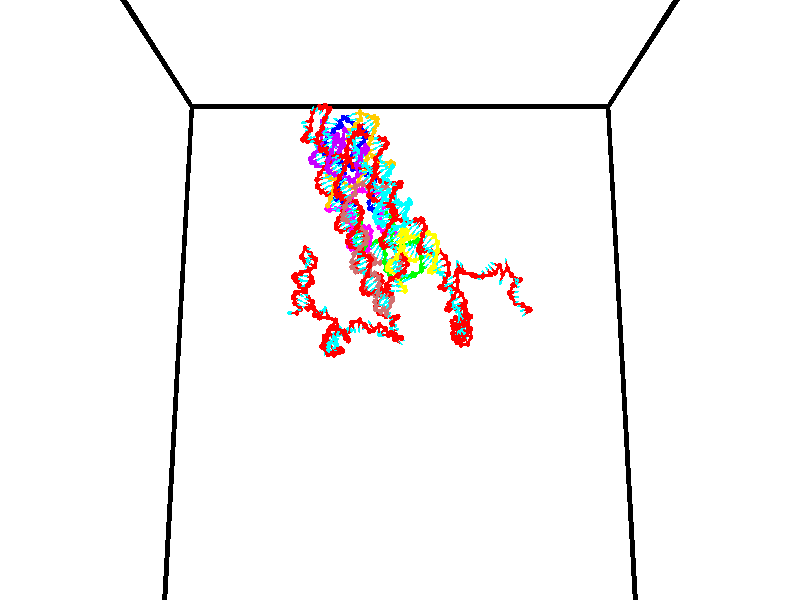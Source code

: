 // switches for output
#declare DRAW_BASES = 1; // possible values are 0, 1; only relevant for DNA ribbons
#declare DRAW_BASES_TYPE = 3; // possible values are 1, 2, 3; only relevant for DNA ribbons
#declare DRAW_FOG = 0; // set to 1 to enable fog

#include "colors.inc"

#include "transforms.inc"
background { rgb <1, 1, 1>}

#default {
   normal{
       ripples 0.25
       frequency 0.20
       turbulence 0.2
       lambda 5
   }
	finish {
		phong 0.1
		phong_size 40.
	}
}

// original window dimensions: 1024x640


// camera settings

camera {
	sky <0, 0.179814, -0.983701>
	up <0, 0.179814, -0.983701>
	right 1.6 * <1, 0, 0>
	location <35, 94.9851, 44.8844>
	look_at <35, 29.7336, 32.9568>
	direction <0, -65.2515, -11.9276>
	angle 67.0682
}


# declare cpy_camera_pos = <35, 94.9851, 44.8844>;
# if (DRAW_FOG = 1)
fog {
	fog_type 2
	up vnormalize(cpy_camera_pos)
	color rgbt<1,1,1,0.3>
	distance 1e-5
	fog_alt 3e-3
	fog_offset 56
}
# end


// LIGHTS

# declare lum = 6;
global_settings {
	ambient_light rgb lum * <0.05, 0.05, 0.05>
	max_trace_level 15
}# declare cpy_direct_light_amount = 0.25;
light_source
{	1000 * <-1, -1.16352, -0.803886>,
	rgb lum * cpy_direct_light_amount
	parallel
}

light_source
{	1000 * <1, 1.16352, 0.803886>,
	rgb lum * cpy_direct_light_amount
	parallel
}

// strand 0

// nucleotide -1

// particle -1
sphere {
	<24.621756, 34.982418, 35.018997> 0.250000
	pigment { color rgbt <1,0,0,0> }
	no_shadow
}
cylinder {
	<24.241436, 35.105297, 35.035084>,  <24.013245, 35.179024, 35.044735>, 0.100000
	pigment { color rgbt <1,0,0,0> }
	no_shadow
}
cylinder {
	<24.241436, 35.105297, 35.035084>,  <24.621756, 34.982418, 35.018997>, 0.100000
	pigment { color rgbt <1,0,0,0> }
	no_shadow
}

// particle -1
sphere {
	<24.241436, 35.105297, 35.035084> 0.100000
	pigment { color rgbt <1,0,0,0> }
	no_shadow
}
sphere {
	0, 1
	scale<0.080000,0.200000,0.300000>
	matrix <0.243439, 0.660471, 0.710293,
		0.191632, 0.685135, -0.702756,
		-0.950797, 0.307194, 0.040221,
		23.956198, 35.197456, 35.047150>
	pigment { color rgbt <0,1,1,0> }
	no_shadow
}
cylinder {
	<25.057468, 35.595146, 34.802910>,  <24.621756, 34.982418, 35.018997>, 0.130000
	pigment { color rgbt <1,0,0,0> }
	no_shadow
}

// nucleotide -1

// particle -1
sphere {
	<25.057468, 35.595146, 34.802910> 0.250000
	pigment { color rgbt <1,0,0,0> }
	no_shadow
}
cylinder {
	<25.055681, 35.980873, 34.908794>,  <25.054609, 36.212311, 34.972324>, 0.100000
	pigment { color rgbt <1,0,0,0> }
	no_shadow
}
cylinder {
	<25.055681, 35.980873, 34.908794>,  <25.057468, 35.595146, 34.802910>, 0.100000
	pigment { color rgbt <1,0,0,0> }
	no_shadow
}

// particle -1
sphere {
	<25.055681, 35.980873, 34.908794> 0.100000
	pigment { color rgbt <1,0,0,0> }
	no_shadow
}
sphere {
	0, 1
	scale<0.080000,0.200000,0.300000>
	matrix <0.175052, 0.261377, -0.949231,
		-0.984549, 0.042095, -0.169974,
		-0.004469, 0.964318, 0.264707,
		25.054340, 36.270168, 34.988205>
	pigment { color rgbt <0,1,1,0> }
	no_shadow
}
cylinder {
	<24.547380, 35.954075, 34.349957>,  <25.057468, 35.595146, 34.802910>, 0.130000
	pigment { color rgbt <1,0,0,0> }
	no_shadow
}

// nucleotide -1

// particle -1
sphere {
	<24.547380, 35.954075, 34.349957> 0.250000
	pigment { color rgbt <1,0,0,0> }
	no_shadow
}
cylinder {
	<24.838921, 36.191925, 34.485718>,  <25.013844, 36.334637, 34.567173>, 0.100000
	pigment { color rgbt <1,0,0,0> }
	no_shadow
}
cylinder {
	<24.838921, 36.191925, 34.485718>,  <24.547380, 35.954075, 34.349957>, 0.100000
	pigment { color rgbt <1,0,0,0> }
	no_shadow
}

// particle -1
sphere {
	<24.838921, 36.191925, 34.485718> 0.100000
	pigment { color rgbt <1,0,0,0> }
	no_shadow
}
sphere {
	0, 1
	scale<0.080000,0.200000,0.300000>
	matrix <0.322582, 0.139015, -0.936278,
		-0.603920, 0.791891, -0.090495,
		0.728849, 0.594629, 0.339404,
		25.057575, 36.370316, 34.587540>
	pigment { color rgbt <0,1,1,0> }
	no_shadow
}
cylinder {
	<24.481861, 36.593937, 33.974743>,  <24.547380, 35.954075, 34.349957>, 0.130000
	pigment { color rgbt <1,0,0,0> }
	no_shadow
}

// nucleotide -1

// particle -1
sphere {
	<24.481861, 36.593937, 33.974743> 0.250000
	pigment { color rgbt <1,0,0,0> }
	no_shadow
}
cylinder {
	<24.850105, 36.546890, 34.123680>,  <25.071053, 36.518661, 34.213043>, 0.100000
	pigment { color rgbt <1,0,0,0> }
	no_shadow
}
cylinder {
	<24.850105, 36.546890, 34.123680>,  <24.481861, 36.593937, 33.974743>, 0.100000
	pigment { color rgbt <1,0,0,0> }
	no_shadow
}

// particle -1
sphere {
	<24.850105, 36.546890, 34.123680> 0.100000
	pigment { color rgbt <1,0,0,0> }
	no_shadow
}
sphere {
	0, 1
	scale<0.080000,0.200000,0.300000>
	matrix <0.389426, 0.206548, -0.897600,
		0.028669, 0.971341, 0.235955,
		0.920611, -0.117620, 0.372344,
		25.126289, 36.511604, 34.235382>
	pigment { color rgbt <0,1,1,0> }
	no_shadow
}
cylinder {
	<24.842278, 37.198399, 33.714592>,  <24.481861, 36.593937, 33.974743>, 0.130000
	pigment { color rgbt <1,0,0,0> }
	no_shadow
}

// nucleotide -1

// particle -1
sphere {
	<24.842278, 37.198399, 33.714592> 0.250000
	pigment { color rgbt <1,0,0,0> }
	no_shadow
}
cylinder {
	<25.119282, 36.925144, 33.807335>,  <25.285484, 36.761192, 33.862980>, 0.100000
	pigment { color rgbt <1,0,0,0> }
	no_shadow
}
cylinder {
	<25.119282, 36.925144, 33.807335>,  <24.842278, 37.198399, 33.714592>, 0.100000
	pigment { color rgbt <1,0,0,0> }
	no_shadow
}

// particle -1
sphere {
	<25.119282, 36.925144, 33.807335> 0.100000
	pigment { color rgbt <1,0,0,0> }
	no_shadow
}
sphere {
	0, 1
	scale<0.080000,0.200000,0.300000>
	matrix <0.383249, 0.076090, -0.920505,
		0.611187, 0.726318, 0.314504,
		0.692510, -0.683134, 0.231856,
		25.327034, 36.720203, 33.876892>
	pigment { color rgbt <0,1,1,0> }
	no_shadow
}
cylinder {
	<25.584867, 37.417725, 33.619801>,  <24.842278, 37.198399, 33.714592>, 0.130000
	pigment { color rgbt <1,0,0,0> }
	no_shadow
}

// nucleotide -1

// particle -1
sphere {
	<25.584867, 37.417725, 33.619801> 0.250000
	pigment { color rgbt <1,0,0,0> }
	no_shadow
}
cylinder {
	<25.518518, 37.030247, 33.545925>,  <25.478710, 36.797760, 33.501598>, 0.100000
	pigment { color rgbt <1,0,0,0> }
	no_shadow
}
cylinder {
	<25.518518, 37.030247, 33.545925>,  <25.584867, 37.417725, 33.619801>, 0.100000
	pigment { color rgbt <1,0,0,0> }
	no_shadow
}

// particle -1
sphere {
	<25.518518, 37.030247, 33.545925> 0.100000
	pigment { color rgbt <1,0,0,0> }
	no_shadow
}
sphere {
	0, 1
	scale<0.080000,0.200000,0.300000>
	matrix <0.462932, 0.088876, -0.881927,
		0.870736, -0.231783, 0.433700,
		-0.165870, -0.968699, -0.184688,
		25.468758, 36.739635, 33.490520>
	pigment { color rgbt <0,1,1,0> }
	no_shadow
}
cylinder {
	<26.075987, 37.223106, 33.107746>,  <25.584867, 37.417725, 33.619801>, 0.130000
	pigment { color rgbt <1,0,0,0> }
	no_shadow
}

// nucleotide -1

// particle -1
sphere {
	<26.075987, 37.223106, 33.107746> 0.250000
	pigment { color rgbt <1,0,0,0> }
	no_shadow
}
cylinder {
	<25.818817, 36.920486, 33.059940>,  <25.664516, 36.738914, 33.031258>, 0.100000
	pigment { color rgbt <1,0,0,0> }
	no_shadow
}
cylinder {
	<25.818817, 36.920486, 33.059940>,  <26.075987, 37.223106, 33.107746>, 0.100000
	pigment { color rgbt <1,0,0,0> }
	no_shadow
}

// particle -1
sphere {
	<25.818817, 36.920486, 33.059940> 0.100000
	pigment { color rgbt <1,0,0,0> }
	no_shadow
}
sphere {
	0, 1
	scale<0.080000,0.200000,0.300000>
	matrix <0.125162, 0.050166, -0.990867,
		0.755636, -0.652009, 0.062439,
		-0.642922, -0.756549, -0.119514,
		25.625940, 36.693523, 33.024086>
	pigment { color rgbt <0,1,1,0> }
	no_shadow
}
cylinder {
	<26.378805, 36.557640, 32.701611>,  <26.075987, 37.223106, 33.107746>, 0.130000
	pigment { color rgbt <1,0,0,0> }
	no_shadow
}

// nucleotide -1

// particle -1
sphere {
	<26.378805, 36.557640, 32.701611> 0.250000
	pigment { color rgbt <1,0,0,0> }
	no_shadow
}
cylinder {
	<25.985792, 36.606361, 32.645332>,  <25.749985, 36.635593, 32.611565>, 0.100000
	pigment { color rgbt <1,0,0,0> }
	no_shadow
}
cylinder {
	<25.985792, 36.606361, 32.645332>,  <26.378805, 36.557640, 32.701611>, 0.100000
	pigment { color rgbt <1,0,0,0> }
	no_shadow
}

// particle -1
sphere {
	<25.985792, 36.606361, 32.645332> 0.100000
	pigment { color rgbt <1,0,0,0> }
	no_shadow
}
sphere {
	0, 1
	scale<0.080000,0.200000,0.300000>
	matrix <0.151854, 0.087758, -0.984499,
		-0.107569, -0.988667, -0.104721,
		-0.982532, 0.121804, -0.140693,
		25.691032, 36.642902, 32.603123>
	pigment { color rgbt <0,1,1,0> }
	no_shadow
}
cylinder {
	<26.161610, 36.062588, 32.226055>,  <26.378805, 36.557640, 32.701611>, 0.130000
	pigment { color rgbt <1,0,0,0> }
	no_shadow
}

// nucleotide -1

// particle -1
sphere {
	<26.161610, 36.062588, 32.226055> 0.250000
	pigment { color rgbt <1,0,0,0> }
	no_shadow
}
cylinder {
	<25.885345, 36.351341, 32.208786>,  <25.719587, 36.524593, 32.198425>, 0.100000
	pigment { color rgbt <1,0,0,0> }
	no_shadow
}
cylinder {
	<25.885345, 36.351341, 32.208786>,  <26.161610, 36.062588, 32.226055>, 0.100000
	pigment { color rgbt <1,0,0,0> }
	no_shadow
}

// particle -1
sphere {
	<25.885345, 36.351341, 32.208786> 0.100000
	pigment { color rgbt <1,0,0,0> }
	no_shadow
}
sphere {
	0, 1
	scale<0.080000,0.200000,0.300000>
	matrix <0.330880, 0.262357, -0.906469,
		-0.643043, -0.640349, -0.420059,
		-0.690662, 0.721888, -0.043172,
		25.678146, 36.567909, 32.195835>
	pigment { color rgbt <0,1,1,0> }
	no_shadow
}
cylinder {
	<25.881866, 36.086174, 31.579954>,  <26.161610, 36.062588, 32.226055>, 0.130000
	pigment { color rgbt <1,0,0,0> }
	no_shadow
}

// nucleotide -1

// particle -1
sphere {
	<25.881866, 36.086174, 31.579954> 0.250000
	pigment { color rgbt <1,0,0,0> }
	no_shadow
}
cylinder {
	<25.799984, 36.466354, 31.673540>,  <25.750854, 36.694462, 31.729692>, 0.100000
	pigment { color rgbt <1,0,0,0> }
	no_shadow
}
cylinder {
	<25.799984, 36.466354, 31.673540>,  <25.881866, 36.086174, 31.579954>, 0.100000
	pigment { color rgbt <1,0,0,0> }
	no_shadow
}

// particle -1
sphere {
	<25.799984, 36.466354, 31.673540> 0.100000
	pigment { color rgbt <1,0,0,0> }
	no_shadow
}
sphere {
	0, 1
	scale<0.080000,0.200000,0.300000>
	matrix <0.257565, 0.282909, -0.923917,
		-0.944328, -0.128870, -0.302716,
		-0.204706, 0.950450, 0.233966,
		25.738571, 36.751488, 31.743731>
	pigment { color rgbt <0,1,1,0> }
	no_shadow
}
cylinder {
	<25.535652, 36.401661, 30.946918>,  <25.881866, 36.086174, 31.579954>, 0.130000
	pigment { color rgbt <1,0,0,0> }
	no_shadow
}

// nucleotide -1

// particle -1
sphere {
	<25.535652, 36.401661, 30.946918> 0.250000
	pigment { color rgbt <1,0,0,0> }
	no_shadow
}
cylinder {
	<25.673237, 36.708782, 31.163132>,  <25.755787, 36.893055, 31.292860>, 0.100000
	pigment { color rgbt <1,0,0,0> }
	no_shadow
}
cylinder {
	<25.673237, 36.708782, 31.163132>,  <25.535652, 36.401661, 30.946918>, 0.100000
	pigment { color rgbt <1,0,0,0> }
	no_shadow
}

// particle -1
sphere {
	<25.673237, 36.708782, 31.163132> 0.100000
	pigment { color rgbt <1,0,0,0> }
	no_shadow
}
sphere {
	0, 1
	scale<0.080000,0.200000,0.300000>
	matrix <0.314504, 0.448202, -0.836781,
		-0.884748, 0.457818, -0.087313,
		0.343960, 0.767800, 0.540532,
		25.776424, 36.939121, 31.325291>
	pigment { color rgbt <0,1,1,0> }
	no_shadow
}
cylinder {
	<25.295235, 37.148724, 30.716249>,  <25.535652, 36.401661, 30.946918>, 0.130000
	pigment { color rgbt <1,0,0,0> }
	no_shadow
}

// nucleotide -1

// particle -1
sphere {
	<25.295235, 37.148724, 30.716249> 0.250000
	pigment { color rgbt <1,0,0,0> }
	no_shadow
}
cylinder {
	<25.666176, 37.118328, 30.862808>,  <25.888741, 37.100090, 30.950743>, 0.100000
	pigment { color rgbt <1,0,0,0> }
	no_shadow
}
cylinder {
	<25.666176, 37.118328, 30.862808>,  <25.295235, 37.148724, 30.716249>, 0.100000
	pigment { color rgbt <1,0,0,0> }
	no_shadow
}

// particle -1
sphere {
	<25.666176, 37.118328, 30.862808> 0.100000
	pigment { color rgbt <1,0,0,0> }
	no_shadow
}
sphere {
	0, 1
	scale<0.080000,0.200000,0.300000>
	matrix <0.358357, 0.462187, -0.811149,
		-0.107707, 0.883521, 0.455840,
		0.927351, -0.075987, 0.366397,
		25.944382, 37.095531, 30.972727>
	pigment { color rgbt <0,1,1,0> }
	no_shadow
}
cylinder {
	<25.673418, 37.288364, 30.023796>,  <25.295235, 37.148724, 30.716249>, 0.130000
	pigment { color rgbt <1,0,0,0> }
	no_shadow
}

// nucleotide -1

// particle -1
sphere {
	<25.673418, 37.288364, 30.023796> 0.250000
	pigment { color rgbt <1,0,0,0> }
	no_shadow
}
cylinder {
	<25.929300, 37.580349, 30.120068>,  <26.082830, 37.755539, 30.177830>, 0.100000
	pigment { color rgbt <1,0,0,0> }
	no_shadow
}
cylinder {
	<25.929300, 37.580349, 30.120068>,  <25.673418, 37.288364, 30.023796>, 0.100000
	pigment { color rgbt <1,0,0,0> }
	no_shadow
}

// particle -1
sphere {
	<25.929300, 37.580349, 30.120068> 0.100000
	pigment { color rgbt <1,0,0,0> }
	no_shadow
}
sphere {
	0, 1
	scale<0.080000,0.200000,0.300000>
	matrix <0.072001, -0.368665, 0.926770,
		0.765239, -0.575532, -0.288396,
		0.639707, 0.729965, 0.240678,
		26.121212, 37.799339, 30.192270>
	pigment { color rgbt <0,1,1,0> }
	no_shadow
}
cylinder {
	<26.137766, 36.919662, 30.425682>,  <25.673418, 37.288364, 30.023796>, 0.130000
	pigment { color rgbt <1,0,0,0> }
	no_shadow
}

// nucleotide -1

// particle -1
sphere {
	<26.137766, 36.919662, 30.425682> 0.250000
	pigment { color rgbt <1,0,0,0> }
	no_shadow
}
cylinder {
	<26.129128, 37.311005, 30.507999>,  <26.123945, 37.545811, 30.557390>, 0.100000
	pigment { color rgbt <1,0,0,0> }
	no_shadow
}
cylinder {
	<26.129128, 37.311005, 30.507999>,  <26.137766, 36.919662, 30.425682>, 0.100000
	pigment { color rgbt <1,0,0,0> }
	no_shadow
}

// particle -1
sphere {
	<26.129128, 37.311005, 30.507999> 0.100000
	pigment { color rgbt <1,0,0,0> }
	no_shadow
}
sphere {
	0, 1
	scale<0.080000,0.200000,0.300000>
	matrix <-0.080734, -0.206874, 0.975031,
		0.996502, 0.004442, 0.083454,
		-0.021596, 0.978358, 0.205792,
		26.122648, 37.604511, 30.569736>
	pigment { color rgbt <0,1,1,0> }
	no_shadow
}
cylinder {
	<26.696049, 37.078743, 30.910833>,  <26.137766, 36.919662, 30.425682>, 0.130000
	pigment { color rgbt <1,0,0,0> }
	no_shadow
}

// nucleotide -1

// particle -1
sphere {
	<26.696049, 37.078743, 30.910833> 0.250000
	pigment { color rgbt <1,0,0,0> }
	no_shadow
}
cylinder {
	<26.373919, 37.315853, 30.914286>,  <26.180641, 37.458118, 30.916357>, 0.100000
	pigment { color rgbt <1,0,0,0> }
	no_shadow
}
cylinder {
	<26.373919, 37.315853, 30.914286>,  <26.696049, 37.078743, 30.910833>, 0.100000
	pigment { color rgbt <1,0,0,0> }
	no_shadow
}

// particle -1
sphere {
	<26.373919, 37.315853, 30.914286> 0.100000
	pigment { color rgbt <1,0,0,0> }
	no_shadow
}
sphere {
	0, 1
	scale<0.080000,0.200000,0.300000>
	matrix <-0.243076, -0.343449, 0.907170,
		0.540709, 0.728468, 0.420676,
		-0.805325, 0.592771, 0.008633,
		26.132320, 37.493683, 30.916876>
	pigment { color rgbt <0,1,1,0> }
	no_shadow
}
cylinder {
	<26.670895, 37.381962, 31.570484>,  <26.696049, 37.078743, 30.910833>, 0.130000
	pigment { color rgbt <1,0,0,0> }
	no_shadow
}

// nucleotide -1

// particle -1
sphere {
	<26.670895, 37.381962, 31.570484> 0.250000
	pigment { color rgbt <1,0,0,0> }
	no_shadow
}
cylinder {
	<26.306362, 37.416824, 31.409550>,  <26.087643, 37.437744, 31.312988>, 0.100000
	pigment { color rgbt <1,0,0,0> }
	no_shadow
}
cylinder {
	<26.306362, 37.416824, 31.409550>,  <26.670895, 37.381962, 31.570484>, 0.100000
	pigment { color rgbt <1,0,0,0> }
	no_shadow
}

// particle -1
sphere {
	<26.306362, 37.416824, 31.409550> 0.100000
	pigment { color rgbt <1,0,0,0> }
	no_shadow
}
sphere {
	0, 1
	scale<0.080000,0.200000,0.300000>
	matrix <-0.410132, -0.107853, 0.905626,
		0.035540, 0.990339, 0.134037,
		-0.911333, 0.087159, -0.402337,
		26.032963, 37.442970, 31.288849>
	pigment { color rgbt <0,1,1,0> }
	no_shadow
}
cylinder {
	<26.194248, 37.896725, 31.994682>,  <26.670895, 37.381962, 31.570484>, 0.130000
	pigment { color rgbt <1,0,0,0> }
	no_shadow
}

// nucleotide -1

// particle -1
sphere {
	<26.194248, 37.896725, 31.994682> 0.250000
	pigment { color rgbt <1,0,0,0> }
	no_shadow
}
cylinder {
	<26.018599, 37.604507, 31.785500>,  <25.913210, 37.429176, 31.659990>, 0.100000
	pigment { color rgbt <1,0,0,0> }
	no_shadow
}
cylinder {
	<26.018599, 37.604507, 31.785500>,  <26.194248, 37.896725, 31.994682>, 0.100000
	pigment { color rgbt <1,0,0,0> }
	no_shadow
}

// particle -1
sphere {
	<26.018599, 37.604507, 31.785500> 0.100000
	pigment { color rgbt <1,0,0,0> }
	no_shadow
}
sphere {
	0, 1
	scale<0.080000,0.200000,0.300000>
	matrix <-0.348305, -0.398131, 0.848632,
		-0.828164, 0.554801, -0.079622,
		-0.439122, -0.730539, -0.522957,
		25.886862, 37.385345, 31.628613>
	pigment { color rgbt <0,1,1,0> }
	no_shadow
}
cylinder {
	<25.429956, 37.889717, 32.222157>,  <26.194248, 37.896725, 31.994682>, 0.130000
	pigment { color rgbt <1,0,0,0> }
	no_shadow
}

// nucleotide -1

// particle -1
sphere {
	<25.429956, 37.889717, 32.222157> 0.250000
	pigment { color rgbt <1,0,0,0> }
	no_shadow
}
cylinder {
	<25.529306, 37.524597, 32.092476>,  <25.588917, 37.305527, 32.014668>, 0.100000
	pigment { color rgbt <1,0,0,0> }
	no_shadow
}
cylinder {
	<25.529306, 37.524597, 32.092476>,  <25.429956, 37.889717, 32.222157>, 0.100000
	pigment { color rgbt <1,0,0,0> }
	no_shadow
}

// particle -1
sphere {
	<25.529306, 37.524597, 32.092476> 0.100000
	pigment { color rgbt <1,0,0,0> }
	no_shadow
}
sphere {
	0, 1
	scale<0.080000,0.200000,0.300000>
	matrix <-0.436728, -0.404265, 0.803641,
		-0.864627, -0.058014, -0.499054,
		0.248373, -0.912800, -0.324202,
		25.603819, 37.250755, 31.995214>
	pigment { color rgbt <0,1,1,0> }
	no_shadow
}
cylinder {
	<24.825571, 37.520905, 32.313671>,  <25.429956, 37.889717, 32.222157>, 0.130000
	pigment { color rgbt <1,0,0,0> }
	no_shadow
}

// nucleotide -1

// particle -1
sphere {
	<24.825571, 37.520905, 32.313671> 0.250000
	pigment { color rgbt <1,0,0,0> }
	no_shadow
}
cylinder {
	<25.079992, 37.218365, 32.252529>,  <25.232645, 37.036839, 32.215843>, 0.100000
	pigment { color rgbt <1,0,0,0> }
	no_shadow
}
cylinder {
	<25.079992, 37.218365, 32.252529>,  <24.825571, 37.520905, 32.313671>, 0.100000
	pigment { color rgbt <1,0,0,0> }
	no_shadow
}

// particle -1
sphere {
	<25.079992, 37.218365, 32.252529> 0.100000
	pigment { color rgbt <1,0,0,0> }
	no_shadow
}
sphere {
	0, 1
	scale<0.080000,0.200000,0.300000>
	matrix <-0.497959, -0.553649, 0.667466,
		-0.589470, -0.348426, -0.728783,
		0.636052, -0.756355, -0.152858,
		25.270809, 36.991459, 32.206673>
	pigment { color rgbt <0,1,1,0> }
	no_shadow
}
cylinder {
	<24.470787, 36.866970, 32.343563>,  <24.825571, 37.520905, 32.313671>, 0.130000
	pigment { color rgbt <1,0,0,0> }
	no_shadow
}

// nucleotide -1

// particle -1
sphere {
	<24.470787, 36.866970, 32.343563> 0.250000
	pigment { color rgbt <1,0,0,0> }
	no_shadow
}
cylinder {
	<24.853224, 36.791981, 32.433662>,  <25.082685, 36.746986, 32.487720>, 0.100000
	pigment { color rgbt <1,0,0,0> }
	no_shadow
}
cylinder {
	<24.853224, 36.791981, 32.433662>,  <24.470787, 36.866970, 32.343563>, 0.100000
	pigment { color rgbt <1,0,0,0> }
	no_shadow
}

// particle -1
sphere {
	<24.853224, 36.791981, 32.433662> 0.100000
	pigment { color rgbt <1,0,0,0> }
	no_shadow
}
sphere {
	0, 1
	scale<0.080000,0.200000,0.300000>
	matrix <-0.288923, -0.474280, 0.831614,
		-0.049077, -0.860181, -0.507623,
		0.956094, -0.187477, 0.225250,
		25.140053, 36.735737, 32.501236>
	pigment { color rgbt <0,1,1,0> }
	no_shadow
}
cylinder {
	<24.625555, 36.210182, 32.515614>,  <24.470787, 36.866970, 32.343563>, 0.130000
	pigment { color rgbt <1,0,0,0> }
	no_shadow
}

// nucleotide -1

// particle -1
sphere {
	<24.625555, 36.210182, 32.515614> 0.250000
	pigment { color rgbt <1,0,0,0> }
	no_shadow
}
cylinder {
	<25.015869, 36.283722, 32.563019>,  <25.250057, 36.327847, 32.591461>, 0.100000
	pigment { color rgbt <1,0,0,0> }
	no_shadow
}
cylinder {
	<25.015869, 36.283722, 32.563019>,  <24.625555, 36.210182, 32.515614>, 0.100000
	pigment { color rgbt <1,0,0,0> }
	no_shadow
}

// particle -1
sphere {
	<25.015869, 36.283722, 32.563019> 0.100000
	pigment { color rgbt <1,0,0,0> }
	no_shadow
}
sphere {
	0, 1
	scale<0.080000,0.200000,0.300000>
	matrix <-0.030994, -0.420110, 0.906944,
		0.216532, -0.888654, -0.404238,
		0.975783, 0.183853, 0.118510,
		25.308603, 36.338879, 32.598572>
	pigment { color rgbt <0,1,1,0> }
	no_shadow
}
cylinder {
	<24.944988, 35.720737, 32.870182>,  <24.625555, 36.210182, 32.515614>, 0.130000
	pigment { color rgbt <1,0,0,0> }
	no_shadow
}

// nucleotide -1

// particle -1
sphere {
	<24.944988, 35.720737, 32.870182> 0.250000
	pigment { color rgbt <1,0,0,0> }
	no_shadow
}
cylinder {
	<25.220055, 36.002739, 32.939564>,  <25.385096, 36.171940, 32.981194>, 0.100000
	pigment { color rgbt <1,0,0,0> }
	no_shadow
}
cylinder {
	<25.220055, 36.002739, 32.939564>,  <24.944988, 35.720737, 32.870182>, 0.100000
	pigment { color rgbt <1,0,0,0> }
	no_shadow
}

// particle -1
sphere {
	<25.220055, 36.002739, 32.939564> 0.100000
	pigment { color rgbt <1,0,0,0> }
	no_shadow
}
sphere {
	0, 1
	scale<0.080000,0.200000,0.300000>
	matrix <-0.015285, -0.224792, 0.974287,
		0.725864, -0.672637, -0.143806,
		0.687668, 0.705002, 0.173450,
		25.426355, 36.214241, 32.991600>
	pigment { color rgbt <0,1,1,0> }
	no_shadow
}
cylinder {
	<25.541277, 35.446014, 33.258167>,  <24.944988, 35.720737, 32.870182>, 0.130000
	pigment { color rgbt <1,0,0,0> }
	no_shadow
}

// nucleotide -1

// particle -1
sphere {
	<25.541277, 35.446014, 33.258167> 0.250000
	pigment { color rgbt <1,0,0,0> }
	no_shadow
}
cylinder {
	<25.520363, 35.840496, 33.320992>,  <25.507814, 36.077187, 33.358685>, 0.100000
	pigment { color rgbt <1,0,0,0> }
	no_shadow
}
cylinder {
	<25.520363, 35.840496, 33.320992>,  <25.541277, 35.446014, 33.258167>, 0.100000
	pigment { color rgbt <1,0,0,0> }
	no_shadow
}

// particle -1
sphere {
	<25.520363, 35.840496, 33.320992> 0.100000
	pigment { color rgbt <1,0,0,0> }
	no_shadow
}
sphere {
	0, 1
	scale<0.080000,0.200000,0.300000>
	matrix <0.075772, -0.152902, 0.985332,
		0.995753, 0.063419, -0.066733,
		-0.052285, 0.986204, 0.157058,
		25.504677, 36.136356, 33.368111>
	pigment { color rgbt <0,1,1,0> }
	no_shadow
}
cylinder {
	<25.792122, 35.463554, 33.813881>,  <25.541277, 35.446014, 33.258167>, 0.130000
	pigment { color rgbt <1,0,0,0> }
	no_shadow
}

// nucleotide -1

// particle -1
sphere {
	<25.792122, 35.463554, 33.813881> 0.250000
	pigment { color rgbt <1,0,0,0> }
	no_shadow
}
cylinder {
	<25.746088, 35.857376, 33.761105>,  <25.718468, 36.093670, 33.729439>, 0.100000
	pigment { color rgbt <1,0,0,0> }
	no_shadow
}
cylinder {
	<25.746088, 35.857376, 33.761105>,  <25.792122, 35.463554, 33.813881>, 0.100000
	pigment { color rgbt <1,0,0,0> }
	no_shadow
}

// particle -1
sphere {
	<25.746088, 35.857376, 33.761105> 0.100000
	pigment { color rgbt <1,0,0,0> }
	no_shadow
}
sphere {
	0, 1
	scale<0.080000,0.200000,0.300000>
	matrix <-0.133617, 0.116274, 0.984189,
		0.984328, 0.130895, 0.118172,
		-0.115086, 0.984554, -0.131941,
		25.711563, 36.152740, 33.721523>
	pigment { color rgbt <0,1,1,0> }
	no_shadow
}
cylinder {
	<26.286316, 35.864479, 34.261848>,  <25.792122, 35.463554, 33.813881>, 0.130000
	pigment { color rgbt <1,0,0,0> }
	no_shadow
}

// nucleotide -1

// particle -1
sphere {
	<26.286316, 35.864479, 34.261848> 0.250000
	pigment { color rgbt <1,0,0,0> }
	no_shadow
}
cylinder {
	<25.980972, 36.102413, 34.161083>,  <25.797766, 36.245174, 34.100624>, 0.100000
	pigment { color rgbt <1,0,0,0> }
	no_shadow
}
cylinder {
	<25.980972, 36.102413, 34.161083>,  <26.286316, 35.864479, 34.261848>, 0.100000
	pigment { color rgbt <1,0,0,0> }
	no_shadow
}

// particle -1
sphere {
	<25.980972, 36.102413, 34.161083> 0.100000
	pigment { color rgbt <1,0,0,0> }
	no_shadow
}
sphere {
	0, 1
	scale<0.080000,0.200000,0.300000>
	matrix <-0.197637, 0.156206, 0.967750,
		0.614999, 0.788526, -0.001680,
		-0.763359, 0.594832, -0.251909,
		25.751965, 36.280865, 34.085510>
	pigment { color rgbt <0,1,1,0> }
	no_shadow
}
cylinder {
	<26.349648, 36.452587, 34.695133>,  <26.286316, 35.864479, 34.261848>, 0.130000
	pigment { color rgbt <1,0,0,0> }
	no_shadow
}

// nucleotide -1

// particle -1
sphere {
	<26.349648, 36.452587, 34.695133> 0.250000
	pigment { color rgbt <1,0,0,0> }
	no_shadow
}
cylinder {
	<25.972996, 36.470066, 34.561611>,  <25.747005, 36.480553, 34.481499>, 0.100000
	pigment { color rgbt <1,0,0,0> }
	no_shadow
}
cylinder {
	<25.972996, 36.470066, 34.561611>,  <26.349648, 36.452587, 34.695133>, 0.100000
	pigment { color rgbt <1,0,0,0> }
	no_shadow
}

// particle -1
sphere {
	<25.972996, 36.470066, 34.561611> 0.100000
	pigment { color rgbt <1,0,0,0> }
	no_shadow
}
sphere {
	0, 1
	scale<0.080000,0.200000,0.300000>
	matrix <-0.326893, 0.118347, 0.937622,
		0.080476, 0.992010, -0.097155,
		-0.941629, 0.043697, -0.333805,
		25.690508, 36.483173, 34.461468>
	pigment { color rgbt <0,1,1,0> }
	no_shadow
}
cylinder {
	<26.044413, 37.093727, 35.018097>,  <26.349648, 36.452587, 34.695133>, 0.130000
	pigment { color rgbt <1,0,0,0> }
	no_shadow
}

// nucleotide -1

// particle -1
sphere {
	<26.044413, 37.093727, 35.018097> 0.250000
	pigment { color rgbt <1,0,0,0> }
	no_shadow
}
cylinder {
	<25.767773, 36.831600, 34.896610>,  <25.601788, 36.674324, 34.823719>, 0.100000
	pigment { color rgbt <1,0,0,0> }
	no_shadow
}
cylinder {
	<25.767773, 36.831600, 34.896610>,  <26.044413, 37.093727, 35.018097>, 0.100000
	pigment { color rgbt <1,0,0,0> }
	no_shadow
}

// particle -1
sphere {
	<25.767773, 36.831600, 34.896610> 0.100000
	pigment { color rgbt <1,0,0,0> }
	no_shadow
}
sphere {
	0, 1
	scale<0.080000,0.200000,0.300000>
	matrix <-0.437843, 0.045954, 0.897876,
		-0.574440, 0.753951, -0.318710,
		-0.691601, -0.655321, -0.303715,
		25.560293, 36.635002, 34.805496>
	pigment { color rgbt <0,1,1,0> }
	no_shadow
}
cylinder {
	<26.627195, 37.497429, 35.018204>,  <26.044413, 37.093727, 35.018097>, 0.130000
	pigment { color rgbt <1,0,0,0> }
	no_shadow
}

// nucleotide -1

// particle -1
sphere {
	<26.627195, 37.497429, 35.018204> 0.250000
	pigment { color rgbt <1,0,0,0> }
	no_shadow
}
cylinder {
	<26.926125, 37.391727, 35.262066>,  <27.105482, 37.328308, 35.408382>, 0.100000
	pigment { color rgbt <1,0,0,0> }
	no_shadow
}
cylinder {
	<26.926125, 37.391727, 35.262066>,  <26.627195, 37.497429, 35.018204>, 0.100000
	pigment { color rgbt <1,0,0,0> }
	no_shadow
}

// particle -1
sphere {
	<26.926125, 37.391727, 35.262066> 0.100000
	pigment { color rgbt <1,0,0,0> }
	no_shadow
}
sphere {
	0, 1
	scale<0.080000,0.200000,0.300000>
	matrix <0.512177, 0.813603, -0.275181,
		-0.423303, 0.517901, 0.743366,
		0.747321, -0.264250, 0.609658,
		27.150320, 37.312454, 35.444962>
	pigment { color rgbt <0,1,1,0> }
	no_shadow
}
cylinder {
	<26.829842, 37.989487, 35.667236>,  <26.627195, 37.497429, 35.018204>, 0.130000
	pigment { color rgbt <1,0,0,0> }
	no_shadow
}

// nucleotide -1

// particle -1
sphere {
	<26.829842, 37.989487, 35.667236> 0.250000
	pigment { color rgbt <1,0,0,0> }
	no_shadow
}
cylinder {
	<27.161930, 37.822872, 35.519058>,  <27.361183, 37.722904, 35.430153>, 0.100000
	pigment { color rgbt <1,0,0,0> }
	no_shadow
}
cylinder {
	<27.161930, 37.822872, 35.519058>,  <26.829842, 37.989487, 35.667236>, 0.100000
	pigment { color rgbt <1,0,0,0> }
	no_shadow
}

// particle -1
sphere {
	<27.161930, 37.822872, 35.519058> 0.100000
	pigment { color rgbt <1,0,0,0> }
	no_shadow
}
sphere {
	0, 1
	scale<0.080000,0.200000,0.300000>
	matrix <0.421507, 0.903979, -0.071793,
		0.364776, -0.096540, 0.926077,
		0.830223, -0.416536, -0.370442,
		27.410997, 37.697910, 35.407925>
	pigment { color rgbt <0,1,1,0> }
	no_shadow
}
cylinder {
	<27.364565, 38.419102, 35.949287>,  <26.829842, 37.989487, 35.667236>, 0.130000
	pigment { color rgbt <1,0,0,0> }
	no_shadow
}

// nucleotide -1

// particle -1
sphere {
	<27.364565, 38.419102, 35.949287> 0.250000
	pigment { color rgbt <1,0,0,0> }
	no_shadow
}
cylinder {
	<27.516893, 38.207760, 35.645756>,  <27.608292, 38.080956, 35.463638>, 0.100000
	pigment { color rgbt <1,0,0,0> }
	no_shadow
}
cylinder {
	<27.516893, 38.207760, 35.645756>,  <27.364565, 38.419102, 35.949287>, 0.100000
	pigment { color rgbt <1,0,0,0> }
	no_shadow
}

// particle -1
sphere {
	<27.516893, 38.207760, 35.645756> 0.100000
	pigment { color rgbt <1,0,0,0> }
	no_shadow
}
sphere {
	0, 1
	scale<0.080000,0.200000,0.300000>
	matrix <0.443157, 0.824563, -0.351722,
		0.811533, -0.202335, 0.548156,
		0.380823, -0.528353, -0.758826,
		27.631140, 38.049255, 35.418110>
	pigment { color rgbt <0,1,1,0> }
	no_shadow
}
cylinder {
	<28.160154, 38.458946, 35.919857>,  <27.364565, 38.419102, 35.949287>, 0.130000
	pigment { color rgbt <1,0,0,0> }
	no_shadow
}

// nucleotide -1

// particle -1
sphere {
	<28.160154, 38.458946, 35.919857> 0.250000
	pigment { color rgbt <1,0,0,0> }
	no_shadow
}
cylinder {
	<28.016611, 38.375118, 35.556034>,  <27.930485, 38.324821, 35.337738>, 0.100000
	pigment { color rgbt <1,0,0,0> }
	no_shadow
}
cylinder {
	<28.016611, 38.375118, 35.556034>,  <28.160154, 38.458946, 35.919857>, 0.100000
	pigment { color rgbt <1,0,0,0> }
	no_shadow
}

// particle -1
sphere {
	<28.016611, 38.375118, 35.556034> 0.100000
	pigment { color rgbt <1,0,0,0> }
	no_shadow
}
sphere {
	0, 1
	scale<0.080000,0.200000,0.300000>
	matrix <0.534473, 0.752757, -0.384312,
		0.765219, -0.624049, -0.158121,
		-0.358857, -0.209571, -0.909561,
		27.908955, 38.312248, 35.283165>
	pigment { color rgbt <0,1,1,0> }
	no_shadow
}
cylinder {
	<28.902802, 38.534615, 36.217701>,  <28.160154, 38.458946, 35.919857>, 0.130000
	pigment { color rgbt <1,0,0,0> }
	no_shadow
}

// nucleotide -1

// particle -1
sphere {
	<28.902802, 38.534615, 36.217701> 0.250000
	pigment { color rgbt <1,0,0,0> }
	no_shadow
}
cylinder {
	<29.135607, 38.464516, 36.535328>,  <29.275290, 38.422459, 36.725906>, 0.100000
	pigment { color rgbt <1,0,0,0> }
	no_shadow
}
cylinder {
	<29.135607, 38.464516, 36.535328>,  <28.902802, 38.534615, 36.217701>, 0.100000
	pigment { color rgbt <1,0,0,0> }
	no_shadow
}

// particle -1
sphere {
	<29.135607, 38.464516, 36.535328> 0.100000
	pigment { color rgbt <1,0,0,0> }
	no_shadow
}
sphere {
	0, 1
	scale<0.080000,0.200000,0.300000>
	matrix <-0.485892, 0.708066, 0.512398,
		-0.652050, -0.684055, 0.326954,
		0.582014, -0.175244, 0.794071,
		29.310211, 38.411942, 36.773548>
	pigment { color rgbt <0,1,1,0> }
	no_shadow
}
cylinder {
	<28.480244, 38.476646, 36.744423>,  <28.902802, 38.534615, 36.217701>, 0.130000
	pigment { color rgbt <1,0,0,0> }
	no_shadow
}

// nucleotide -1

// particle -1
sphere {
	<28.480244, 38.476646, 36.744423> 0.250000
	pigment { color rgbt <1,0,0,0> }
	no_shadow
}
cylinder {
	<28.813049, 38.562187, 36.949173>,  <29.012733, 38.613510, 37.072025>, 0.100000
	pigment { color rgbt <1,0,0,0> }
	no_shadow
}
cylinder {
	<28.813049, 38.562187, 36.949173>,  <28.480244, 38.476646, 36.744423>, 0.100000
	pigment { color rgbt <1,0,0,0> }
	no_shadow
}

// particle -1
sphere {
	<28.813049, 38.562187, 36.949173> 0.100000
	pigment { color rgbt <1,0,0,0> }
	no_shadow
}
sphere {
	0, 1
	scale<0.080000,0.200000,0.300000>
	matrix <-0.511462, 0.653040, 0.558521,
		-0.214838, -0.726504, 0.652715,
		0.832016, 0.213847, 0.511877,
		29.062654, 38.626343, 37.102737>
	pigment { color rgbt <0,1,1,0> }
	no_shadow
}
cylinder {
	<28.215750, 38.543041, 37.339481>,  <28.480244, 38.476646, 36.744423>, 0.130000
	pigment { color rgbt <1,0,0,0> }
	no_shadow
}

// nucleotide -1

// particle -1
sphere {
	<28.215750, 38.543041, 37.339481> 0.250000
	pigment { color rgbt <1,0,0,0> }
	no_shadow
}
cylinder {
	<28.565010, 38.736412, 37.364468>,  <28.774567, 38.852436, 37.379459>, 0.100000
	pigment { color rgbt <1,0,0,0> }
	no_shadow
}
cylinder {
	<28.565010, 38.736412, 37.364468>,  <28.215750, 38.543041, 37.339481>, 0.100000
	pigment { color rgbt <1,0,0,0> }
	no_shadow
}

// particle -1
sphere {
	<28.565010, 38.736412, 37.364468> 0.100000
	pigment { color rgbt <1,0,0,0> }
	no_shadow
}
sphere {
	0, 1
	scale<0.080000,0.200000,0.300000>
	matrix <-0.412884, 0.665379, 0.621931,
		0.259097, -0.568831, 0.780577,
		0.873153, 0.483428, 0.062464,
		28.826956, 38.881439, 37.383205>
	pigment { color rgbt <0,1,1,0> }
	no_shadow
}
cylinder {
	<28.010933, 38.209198, 37.996799>,  <28.215750, 38.543041, 37.339481>, 0.130000
	pigment { color rgbt <1,0,0,0> }
	no_shadow
}

// nucleotide -1

// particle -1
sphere {
	<28.010933, 38.209198, 37.996799> 0.250000
	pigment { color rgbt <1,0,0,0> }
	no_shadow
}
cylinder {
	<27.942707, 38.108101, 38.377750>,  <27.901772, 38.047443, 38.606323>, 0.100000
	pigment { color rgbt <1,0,0,0> }
	no_shadow
}
cylinder {
	<27.942707, 38.108101, 38.377750>,  <28.010933, 38.209198, 37.996799>, 0.100000
	pigment { color rgbt <1,0,0,0> }
	no_shadow
}

// particle -1
sphere {
	<27.942707, 38.108101, 38.377750> 0.100000
	pigment { color rgbt <1,0,0,0> }
	no_shadow
}
sphere {
	0, 1
	scale<0.080000,0.200000,0.300000>
	matrix <0.975666, -0.178472, 0.127370,
		0.137781, 0.950930, 0.277034,
		-0.170563, -0.252744, 0.952381,
		27.891539, 38.032276, 38.663464>
	pigment { color rgbt <0,1,1,0> }
	no_shadow
}
cylinder {
	<28.348076, 38.838505, 38.118847>,  <28.010933, 38.209198, 37.996799>, 0.130000
	pigment { color rgbt <1,0,0,0> }
	no_shadow
}

// nucleotide -1

// particle -1
sphere {
	<28.348076, 38.838505, 38.118847> 0.250000
	pigment { color rgbt <1,0,0,0> }
	no_shadow
}
cylinder {
	<28.705702, 38.813232, 37.941463>,  <28.920277, 38.798069, 37.835033>, 0.100000
	pigment { color rgbt <1,0,0,0> }
	no_shadow
}
cylinder {
	<28.705702, 38.813232, 37.941463>,  <28.348076, 38.838505, 38.118847>, 0.100000
	pigment { color rgbt <1,0,0,0> }
	no_shadow
}

// particle -1
sphere {
	<28.705702, 38.813232, 37.941463> 0.100000
	pigment { color rgbt <1,0,0,0> }
	no_shadow
}
sphere {
	0, 1
	scale<0.080000,0.200000,0.300000>
	matrix <0.206024, 0.937074, 0.281861,
		0.397745, -0.343365, 0.850823,
		0.894065, -0.063181, -0.443458,
		28.973921, 38.794277, 37.808426>
	pigment { color rgbt <0,1,1,0> }
	no_shadow
}
cylinder {
	<28.904108, 38.759789, 38.589554>,  <28.348076, 38.838505, 38.118847>, 0.130000
	pigment { color rgbt <1,0,0,0> }
	no_shadow
}

// nucleotide -1

// particle -1
sphere {
	<28.904108, 38.759789, 38.589554> 0.250000
	pigment { color rgbt <1,0,0,0> }
	no_shadow
}
cylinder {
	<28.980646, 38.957375, 38.250286>,  <29.026569, 39.075928, 38.046726>, 0.100000
	pigment { color rgbt <1,0,0,0> }
	no_shadow
}
cylinder {
	<28.980646, 38.957375, 38.250286>,  <28.904108, 38.759789, 38.589554>, 0.100000
	pigment { color rgbt <1,0,0,0> }
	no_shadow
}

// particle -1
sphere {
	<28.980646, 38.957375, 38.250286> 0.100000
	pigment { color rgbt <1,0,0,0> }
	no_shadow
}
sphere {
	0, 1
	scale<0.080000,0.200000,0.300000>
	matrix <-0.068390, 0.868741, 0.490522,
		0.979138, -0.035852, 0.200010,
		0.191343, 0.493968, -0.848165,
		29.038050, 39.105564, 37.995838>
	pigment { color rgbt <0,1,1,0> }
	no_shadow
}
cylinder {
	<29.330631, 39.211964, 38.778008>,  <28.904108, 38.759789, 38.589554>, 0.130000
	pigment { color rgbt <1,0,0,0> }
	no_shadow
}

// nucleotide -1

// particle -1
sphere {
	<29.330631, 39.211964, 38.778008> 0.250000
	pigment { color rgbt <1,0,0,0> }
	no_shadow
}
cylinder {
	<29.227640, 39.395470, 38.437836>,  <29.165846, 39.505573, 38.233730>, 0.100000
	pigment { color rgbt <1,0,0,0> }
	no_shadow
}
cylinder {
	<29.227640, 39.395470, 38.437836>,  <29.330631, 39.211964, 38.778008>, 0.100000
	pigment { color rgbt <1,0,0,0> }
	no_shadow
}

// particle -1
sphere {
	<29.227640, 39.395470, 38.437836> 0.100000
	pigment { color rgbt <1,0,0,0> }
	no_shadow
}
sphere {
	0, 1
	scale<0.080000,0.200000,0.300000>
	matrix <-0.122706, 0.857459, 0.499707,
		0.958462, 0.233016, -0.164482,
		-0.257476, 0.458768, -0.850434,
		29.150396, 39.533100, 38.182705>
	pigment { color rgbt <0,1,1,0> }
	no_shadow
}
cylinder {
	<29.739399, 39.750519, 38.757099>,  <29.330631, 39.211964, 38.778008>, 0.130000
	pigment { color rgbt <1,0,0,0> }
	no_shadow
}

// nucleotide -1

// particle -1
sphere {
	<29.739399, 39.750519, 38.757099> 0.250000
	pigment { color rgbt <1,0,0,0> }
	no_shadow
}
cylinder {
	<29.406918, 39.828590, 38.548866>,  <29.207430, 39.875435, 38.423927>, 0.100000
	pigment { color rgbt <1,0,0,0> }
	no_shadow
}
cylinder {
	<29.406918, 39.828590, 38.548866>,  <29.739399, 39.750519, 38.757099>, 0.100000
	pigment { color rgbt <1,0,0,0> }
	no_shadow
}

// particle -1
sphere {
	<29.406918, 39.828590, 38.548866> 0.100000
	pigment { color rgbt <1,0,0,0> }
	no_shadow
}
sphere {
	0, 1
	scale<0.080000,0.200000,0.300000>
	matrix <-0.272732, 0.672803, 0.687715,
		0.484479, 0.713611, -0.506004,
		-0.831202, 0.195180, -0.520584,
		29.157557, 39.887146, 38.392693>
	pigment { color rgbt <0,1,1,0> }
	no_shadow
}
cylinder {
	<29.612446, 40.525787, 38.726349>,  <29.739399, 39.750519, 38.757099>, 0.130000
	pigment { color rgbt <1,0,0,0> }
	no_shadow
}

// nucleotide -1

// particle -1
sphere {
	<29.612446, 40.525787, 38.726349> 0.250000
	pigment { color rgbt <1,0,0,0> }
	no_shadow
}
cylinder {
	<29.280781, 40.308292, 38.674454>,  <29.081781, 40.177795, 38.643314>, 0.100000
	pigment { color rgbt <1,0,0,0> }
	no_shadow
}
cylinder {
	<29.280781, 40.308292, 38.674454>,  <29.612446, 40.525787, 38.726349>, 0.100000
	pigment { color rgbt <1,0,0,0> }
	no_shadow
}

// particle -1
sphere {
	<29.280781, 40.308292, 38.674454> 0.100000
	pigment { color rgbt <1,0,0,0> }
	no_shadow
}
sphere {
	0, 1
	scale<0.080000,0.200000,0.300000>
	matrix <-0.423820, 0.460140, 0.780159,
		-0.364506, 0.701866, -0.611980,
		-0.829163, -0.543742, -0.129742,
		29.032032, 40.145168, 38.635532>
	pigment { color rgbt <0,1,1,0> }
	no_shadow
}
cylinder {
	<29.056719, 40.490444, 39.092716>,  <29.612446, 40.525787, 38.726349>, 0.130000
	pigment { color rgbt <1,0,0,0> }
	no_shadow
}

// nucleotide -1

// particle -1
sphere {
	<29.056719, 40.490444, 39.092716> 0.250000
	pigment { color rgbt <1,0,0,0> }
	no_shadow
}
cylinder {
	<28.814535, 40.778625, 38.957443>,  <28.669226, 40.951534, 38.876278>, 0.100000
	pigment { color rgbt <1,0,0,0> }
	no_shadow
}
cylinder {
	<28.814535, 40.778625, 38.957443>,  <29.056719, 40.490444, 39.092716>, 0.100000
	pigment { color rgbt <1,0,0,0> }
	no_shadow
}

// particle -1
sphere {
	<28.814535, 40.778625, 38.957443> 0.100000
	pigment { color rgbt <1,0,0,0> }
	no_shadow
}
sphere {
	0, 1
	scale<0.080000,0.200000,0.300000>
	matrix <-0.261605, -0.581462, -0.770366,
		-0.751653, -0.377955, 0.540525,
		-0.605459, 0.720452, -0.338183,
		28.632896, 40.994762, 38.855988>
	pigment { color rgbt <0,1,1,0> }
	no_shadow
}
cylinder {
	<28.449747, 40.227909, 39.019569>,  <29.056719, 40.490444, 39.092716>, 0.130000
	pigment { color rgbt <1,0,0,0> }
	no_shadow
}

// nucleotide -1

// particle -1
sphere {
	<28.449747, 40.227909, 39.019569> 0.250000
	pigment { color rgbt <1,0,0,0> }
	no_shadow
}
cylinder {
	<28.505529, 40.513607, 38.745228>,  <28.539000, 40.685028, 38.580624>, 0.100000
	pigment { color rgbt <1,0,0,0> }
	no_shadow
}
cylinder {
	<28.505529, 40.513607, 38.745228>,  <28.449747, 40.227909, 39.019569>, 0.100000
	pigment { color rgbt <1,0,0,0> }
	no_shadow
}

// particle -1
sphere {
	<28.505529, 40.513607, 38.745228> 0.100000
	pigment { color rgbt <1,0,0,0> }
	no_shadow
}
sphere {
	0, 1
	scale<0.080000,0.200000,0.300000>
	matrix <-0.104355, -0.678169, -0.727459,
		-0.984714, 0.173022, -0.020040,
		0.139457, 0.714248, -0.685858,
		28.547367, 40.727882, 38.539471>
	pigment { color rgbt <0,1,1,0> }
	no_shadow
}
cylinder {
	<27.881285, 40.199905, 38.468426>,  <28.449747, 40.227909, 39.019569>, 0.130000
	pigment { color rgbt <1,0,0,0> }
	no_shadow
}

// nucleotide -1

// particle -1
sphere {
	<27.881285, 40.199905, 38.468426> 0.250000
	pigment { color rgbt <1,0,0,0> }
	no_shadow
}
cylinder {
	<28.254219, 40.303810, 38.367805>,  <28.477980, 40.366154, 38.307434>, 0.100000
	pigment { color rgbt <1,0,0,0> }
	no_shadow
}
cylinder {
	<28.254219, 40.303810, 38.367805>,  <27.881285, 40.199905, 38.468426>, 0.100000
	pigment { color rgbt <1,0,0,0> }
	no_shadow
}

// particle -1
sphere {
	<28.254219, 40.303810, 38.367805> 0.100000
	pigment { color rgbt <1,0,0,0> }
	no_shadow
}
sphere {
	0, 1
	scale<0.080000,0.200000,0.300000>
	matrix <0.086589, -0.835801, -0.542162,
		-0.351077, 0.483695, -0.801738,
		0.932334, 0.259762, -0.251548,
		28.533920, 40.381741, 38.292339>
	pigment { color rgbt <0,1,1,0> }
	no_shadow
}
cylinder {
	<28.097679, 40.242886, 37.725540>,  <27.881285, 40.199905, 38.468426>, 0.130000
	pigment { color rgbt <1,0,0,0> }
	no_shadow
}

// nucleotide -1

// particle -1
sphere {
	<28.097679, 40.242886, 37.725540> 0.250000
	pigment { color rgbt <1,0,0,0> }
	no_shadow
}
cylinder {
	<28.424597, 40.133091, 37.928200>,  <28.620747, 40.067215, 38.049793>, 0.100000
	pigment { color rgbt <1,0,0,0> }
	no_shadow
}
cylinder {
	<28.424597, 40.133091, 37.928200>,  <28.097679, 40.242886, 37.725540>, 0.100000
	pigment { color rgbt <1,0,0,0> }
	no_shadow
}

// particle -1
sphere {
	<28.424597, 40.133091, 37.928200> 0.100000
	pigment { color rgbt <1,0,0,0> }
	no_shadow
}
sphere {
	0, 1
	scale<0.080000,0.200000,0.300000>
	matrix <0.147675, -0.750116, -0.644607,
		0.556977, 0.601652, -0.572531,
		0.817294, -0.274483, 0.506646,
		28.669785, 40.050747, 38.080193>
	pigment { color rgbt <0,1,1,0> }
	no_shadow
}
cylinder {
	<28.477114, 40.118382, 37.219627>,  <28.097679, 40.242886, 37.725540>, 0.130000
	pigment { color rgbt <1,0,0,0> }
	no_shadow
}

// nucleotide -1

// particle -1
sphere {
	<28.477114, 40.118382, 37.219627> 0.250000
	pigment { color rgbt <1,0,0,0> }
	no_shadow
}
cylinder {
	<28.659584, 39.923862, 37.517735>,  <28.769066, 39.807152, 37.696598>, 0.100000
	pigment { color rgbt <1,0,0,0> }
	no_shadow
}
cylinder {
	<28.659584, 39.923862, 37.517735>,  <28.477114, 40.118382, 37.219627>, 0.100000
	pigment { color rgbt <1,0,0,0> }
	no_shadow
}

// particle -1
sphere {
	<28.659584, 39.923862, 37.517735> 0.100000
	pigment { color rgbt <1,0,0,0> }
	no_shadow
}
sphere {
	0, 1
	scale<0.080000,0.200000,0.300000>
	matrix <0.371146, -0.657194, -0.656008,
		0.808797, 0.575858, -0.119310,
		0.456177, -0.486296, 0.745264,
		28.796436, 39.777973, 37.741314>
	pigment { color rgbt <0,1,1,0> }
	no_shadow
}
cylinder {
	<29.123741, 39.919811, 36.983177>,  <28.477114, 40.118382, 37.219627>, 0.130000
	pigment { color rgbt <1,0,0,0> }
	no_shadow
}

// nucleotide -1

// particle -1
sphere {
	<29.123741, 39.919811, 36.983177> 0.250000
	pigment { color rgbt <1,0,0,0> }
	no_shadow
}
cylinder {
	<29.055426, 39.686241, 37.300632>,  <29.014437, 39.546097, 37.491104>, 0.100000
	pigment { color rgbt <1,0,0,0> }
	no_shadow
}
cylinder {
	<29.055426, 39.686241, 37.300632>,  <29.123741, 39.919811, 36.983177>, 0.100000
	pigment { color rgbt <1,0,0,0> }
	no_shadow
}

// particle -1
sphere {
	<29.055426, 39.686241, 37.300632> 0.100000
	pigment { color rgbt <1,0,0,0> }
	no_shadow
}
sphere {
	0, 1
	scale<0.080000,0.200000,0.300000>
	matrix <0.423651, -0.770735, -0.475908,
		0.889579, 0.254945, 0.379014,
		-0.170789, -0.583927, 0.793637,
		29.004189, 39.511063, 37.538723>
	pigment { color rgbt <0,1,1,0> }
	no_shadow
}
cylinder {
	<29.845154, 39.611778, 37.249340>,  <29.123741, 39.919811, 36.983177>, 0.130000
	pigment { color rgbt <1,0,0,0> }
	no_shadow
}

// nucleotide -1

// particle -1
sphere {
	<29.845154, 39.611778, 37.249340> 0.250000
	pigment { color rgbt <1,0,0,0> }
	no_shadow
}
cylinder {
	<29.536058, 39.368870, 37.323200>,  <29.350601, 39.223125, 37.367516>, 0.100000
	pigment { color rgbt <1,0,0,0> }
	no_shadow
}
cylinder {
	<29.536058, 39.368870, 37.323200>,  <29.845154, 39.611778, 37.249340>, 0.100000
	pigment { color rgbt <1,0,0,0> }
	no_shadow
}

// particle -1
sphere {
	<29.536058, 39.368870, 37.323200> 0.100000
	pigment { color rgbt <1,0,0,0> }
	no_shadow
}
sphere {
	0, 1
	scale<0.080000,0.200000,0.300000>
	matrix <0.574443, -0.792841, -0.203515,
		0.269986, -0.051194, 0.961502,
		-0.772738, -0.607274, 0.184648,
		29.304237, 39.186687, 37.378593>
	pigment { color rgbt <0,1,1,0> }
	no_shadow
}
cylinder {
	<30.114637, 39.118912, 37.658955>,  <29.845154, 39.611778, 37.249340>, 0.130000
	pigment { color rgbt <1,0,0,0> }
	no_shadow
}

// nucleotide -1

// particle -1
sphere {
	<30.114637, 39.118912, 37.658955> 0.250000
	pigment { color rgbt <1,0,0,0> }
	no_shadow
}
cylinder {
	<29.799931, 38.953735, 37.475445>,  <29.611107, 38.854630, 37.365337>, 0.100000
	pigment { color rgbt <1,0,0,0> }
	no_shadow
}
cylinder {
	<29.799931, 38.953735, 37.475445>,  <30.114637, 39.118912, 37.658955>, 0.100000
	pigment { color rgbt <1,0,0,0> }
	no_shadow
}

// particle -1
sphere {
	<29.799931, 38.953735, 37.475445> 0.100000
	pigment { color rgbt <1,0,0,0> }
	no_shadow
}
sphere {
	0, 1
	scale<0.080000,0.200000,0.300000>
	matrix <0.585394, -0.734880, -0.342440,
		-0.195737, -0.537985, 0.819914,
		-0.786766, -0.412945, -0.458776,
		29.563900, 38.829853, 37.337811>
	pigment { color rgbt <0,1,1,0> }
	no_shadow
}
cylinder {
	<30.136652, 38.362488, 37.766018>,  <30.114637, 39.118912, 37.658955>, 0.130000
	pigment { color rgbt <1,0,0,0> }
	no_shadow
}

// nucleotide -1

// particle -1
sphere {
	<30.136652, 38.362488, 37.766018> 0.250000
	pigment { color rgbt <1,0,0,0> }
	no_shadow
}
cylinder {
	<29.908661, 38.409851, 37.440784>,  <29.771866, 38.438267, 37.245644>, 0.100000
	pigment { color rgbt <1,0,0,0> }
	no_shadow
}
cylinder {
	<29.908661, 38.409851, 37.440784>,  <30.136652, 38.362488, 37.766018>, 0.100000
	pigment { color rgbt <1,0,0,0> }
	no_shadow
}

// particle -1
sphere {
	<29.908661, 38.409851, 37.440784> 0.100000
	pigment { color rgbt <1,0,0,0> }
	no_shadow
}
sphere {
	0, 1
	scale<0.080000,0.200000,0.300000>
	matrix <0.497472, -0.737849, -0.456180,
		-0.653948, -0.664499, 0.361654,
		-0.569977, 0.118406, -0.813085,
		29.737667, 38.445374, 37.196857>
	pigment { color rgbt <0,1,1,0> }
	no_shadow
}
cylinder {
	<29.793468, 37.818947, 37.482563>,  <30.136652, 38.362488, 37.766018>, 0.130000
	pigment { color rgbt <1,0,0,0> }
	no_shadow
}

// nucleotide -1

// particle -1
sphere {
	<29.793468, 37.818947, 37.482563> 0.250000
	pigment { color rgbt <1,0,0,0> }
	no_shadow
}
cylinder {
	<29.915062, 38.040611, 37.172596>,  <29.988018, 38.173611, 36.986614>, 0.100000
	pigment { color rgbt <1,0,0,0> }
	no_shadow
}
cylinder {
	<29.915062, 38.040611, 37.172596>,  <29.793468, 37.818947, 37.482563>, 0.100000
	pigment { color rgbt <1,0,0,0> }
	no_shadow
}

// particle -1
sphere {
	<29.915062, 38.040611, 37.172596> 0.100000
	pigment { color rgbt <1,0,0,0> }
	no_shadow
}
sphere {
	0, 1
	scale<0.080000,0.200000,0.300000>
	matrix <0.832949, -0.549384, -0.066125,
		-0.462373, -0.625369, -0.628589,
		0.303985, 0.554157, -0.774921,
		30.006258, 38.206860, 36.940121>
	pigment { color rgbt <0,1,1,0> }
	no_shadow
}
cylinder {
	<30.045795, 37.503487, 36.911785>,  <29.793468, 37.818947, 37.482563>, 0.130000
	pigment { color rgbt <1,0,0,0> }
	no_shadow
}

// nucleotide -1

// particle -1
sphere {
	<30.045795, 37.503487, 36.911785> 0.250000
	pigment { color rgbt <1,0,0,0> }
	no_shadow
}
cylinder {
	<30.237820, 37.854137, 36.924877>,  <30.353035, 38.064526, 36.932732>, 0.100000
	pigment { color rgbt <1,0,0,0> }
	no_shadow
}
cylinder {
	<30.237820, 37.854137, 36.924877>,  <30.045795, 37.503487, 36.911785>, 0.100000
	pigment { color rgbt <1,0,0,0> }
	no_shadow
}

// particle -1
sphere {
	<30.237820, 37.854137, 36.924877> 0.100000
	pigment { color rgbt <1,0,0,0> }
	no_shadow
}
sphere {
	0, 1
	scale<0.080000,0.200000,0.300000>
	matrix <0.867011, -0.468457, -0.169821,
		-0.133535, 0.109905, -0.984931,
		0.480062, 0.876624, 0.032733,
		30.381838, 38.117123, 36.934696>
	pigment { color rgbt <0,1,1,0> }
	no_shadow
}
cylinder {
	<30.372932, 37.678642, 36.258270>,  <30.045795, 37.503487, 36.911785>, 0.130000
	pigment { color rgbt <1,0,0,0> }
	no_shadow
}

// nucleotide -1

// particle -1
sphere {
	<30.372932, 37.678642, 36.258270> 0.250000
	pigment { color rgbt <1,0,0,0> }
	no_shadow
}
cylinder {
	<30.533958, 37.821503, 36.595409>,  <30.630575, 37.907219, 36.797691>, 0.100000
	pigment { color rgbt <1,0,0,0> }
	no_shadow
}
cylinder {
	<30.533958, 37.821503, 36.595409>,  <30.372932, 37.678642, 36.258270>, 0.100000
	pigment { color rgbt <1,0,0,0> }
	no_shadow
}

// particle -1
sphere {
	<30.533958, 37.821503, 36.595409> 0.100000
	pigment { color rgbt <1,0,0,0> }
	no_shadow
}
sphere {
	0, 1
	scale<0.080000,0.200000,0.300000>
	matrix <0.841482, -0.506836, -0.187150,
		0.360344, 0.784579, -0.504568,
		0.402567, 0.357146, 0.842844,
		30.654728, 37.928646, 36.848263>
	pigment { color rgbt <0,1,1,0> }
	no_shadow
}
cylinder {
	<31.143427, 37.969650, 36.118706>,  <30.372932, 37.678642, 36.258270>, 0.130000
	pigment { color rgbt <1,0,0,0> }
	no_shadow
}

// nucleotide -1

// particle -1
sphere {
	<31.143427, 37.969650, 36.118706> 0.250000
	pigment { color rgbt <1,0,0,0> }
	no_shadow
}
cylinder {
	<31.117006, 37.840767, 36.496452>,  <31.101154, 37.763435, 36.723099>, 0.100000
	pigment { color rgbt <1,0,0,0> }
	no_shadow
}
cylinder {
	<31.117006, 37.840767, 36.496452>,  <31.143427, 37.969650, 36.118706>, 0.100000
	pigment { color rgbt <1,0,0,0> }
	no_shadow
}

// particle -1
sphere {
	<31.117006, 37.840767, 36.496452> 0.100000
	pigment { color rgbt <1,0,0,0> }
	no_shadow
}
sphere {
	0, 1
	scale<0.080000,0.200000,0.300000>
	matrix <0.869308, -0.483193, -0.104059,
		0.489838, 0.814068, 0.312013,
		-0.066051, -0.322207, 0.944362,
		31.097191, 37.744106, 36.779762>
	pigment { color rgbt <0,1,1,0> }
	no_shadow
}
cylinder {
	<31.681639, 38.202625, 36.560650>,  <31.143427, 37.969650, 36.118706>, 0.130000
	pigment { color rgbt <1,0,0,0> }
	no_shadow
}

// nucleotide -1

// particle -1
sphere {
	<31.681639, 38.202625, 36.560650> 0.250000
	pigment { color rgbt <1,0,0,0> }
	no_shadow
}
cylinder {
	<31.547972, 37.829727, 36.616138>,  <31.467772, 37.605988, 36.649433>, 0.100000
	pigment { color rgbt <1,0,0,0> }
	no_shadow
}
cylinder {
	<31.547972, 37.829727, 36.616138>,  <31.681639, 38.202625, 36.560650>, 0.100000
	pigment { color rgbt <1,0,0,0> }
	no_shadow
}

// particle -1
sphere {
	<31.547972, 37.829727, 36.616138> 0.100000
	pigment { color rgbt <1,0,0,0> }
	no_shadow
}
sphere {
	0, 1
	scale<0.080000,0.200000,0.300000>
	matrix <0.846564, -0.361580, -0.390626,
		0.414321, -0.013096, 0.910037,
		-0.334166, -0.932249, 0.138723,
		31.447721, 37.550053, 36.657757>
	pigment { color rgbt <0,1,1,0> }
	no_shadow
}
cylinder {
	<32.063026, 37.567310, 36.918133>,  <31.681639, 38.202625, 36.560650>, 0.130000
	pigment { color rgbt <1,0,0,0> }
	no_shadow
}

// nucleotide -1

// particle -1
sphere {
	<32.063026, 37.567310, 36.918133> 0.250000
	pigment { color rgbt <1,0,0,0> }
	no_shadow
}
cylinder {
	<31.869734, 37.433807, 36.594383>,  <31.753759, 37.353706, 36.400131>, 0.100000
	pigment { color rgbt <1,0,0,0> }
	no_shadow
}
cylinder {
	<31.869734, 37.433807, 36.594383>,  <32.063026, 37.567310, 36.918133>, 0.100000
	pigment { color rgbt <1,0,0,0> }
	no_shadow
}

// particle -1
sphere {
	<31.869734, 37.433807, 36.594383> 0.100000
	pigment { color rgbt <1,0,0,0> }
	no_shadow
}
sphere {
	0, 1
	scale<0.080000,0.200000,0.300000>
	matrix <0.873805, -0.241268, -0.422202,
		-0.054362, -0.911259, 0.408231,
		-0.483228, -0.333762, -0.809378,
		31.724766, 37.333679, 36.351570>
	pigment { color rgbt <0,1,1,0> }
	no_shadow
}
cylinder {
	<32.459389, 37.032578, 36.751114>,  <32.063026, 37.567310, 36.918133>, 0.130000
	pigment { color rgbt <1,0,0,0> }
	no_shadow
}

// nucleotide -1

// particle -1
sphere {
	<32.459389, 37.032578, 36.751114> 0.250000
	pigment { color rgbt <1,0,0,0> }
	no_shadow
}
cylinder {
	<32.225391, 37.106266, 36.435177>,  <32.084991, 37.150478, 36.245617>, 0.100000
	pigment { color rgbt <1,0,0,0> }
	no_shadow
}
cylinder {
	<32.225391, 37.106266, 36.435177>,  <32.459389, 37.032578, 36.751114>, 0.100000
	pigment { color rgbt <1,0,0,0> }
	no_shadow
}

// particle -1
sphere {
	<32.225391, 37.106266, 36.435177> 0.100000
	pigment { color rgbt <1,0,0,0> }
	no_shadow
}
sphere {
	0, 1
	scale<0.080000,0.200000,0.300000>
	matrix <0.726891, -0.312870, -0.611345,
		-0.359743, -0.931758, 0.049113,
		-0.584991, 0.184227, -0.789839,
		32.049892, 37.161533, 36.198227>
	pigment { color rgbt <0,1,1,0> }
	no_shadow
}
cylinder {
	<32.992664, 37.251434, 36.391449>,  <32.459389, 37.032578, 36.751114>, 0.130000
	pigment { color rgbt <1,0,0,0> }
	no_shadow
}

// nucleotide -1

// particle -1
sphere {
	<32.992664, 37.251434, 36.391449> 0.250000
	pigment { color rgbt <1,0,0,0> }
	no_shadow
}
cylinder {
	<32.983616, 37.269653, 36.790932>,  <32.978188, 37.280582, 37.030621>, 0.100000
	pigment { color rgbt <1,0,0,0> }
	no_shadow
}
cylinder {
	<32.983616, 37.269653, 36.790932>,  <32.992664, 37.251434, 36.391449>, 0.100000
	pigment { color rgbt <1,0,0,0> }
	no_shadow
}

// particle -1
sphere {
	<32.983616, 37.269653, 36.790932> 0.100000
	pigment { color rgbt <1,0,0,0> }
	no_shadow
}
sphere {
	0, 1
	scale<0.080000,0.200000,0.300000>
	matrix <0.262140, -0.963740, 0.049887,
		0.964765, 0.262929, 0.009860,
		-0.022619, 0.045544, 0.998706,
		32.976830, 37.283318, 37.090542>
	pigment { color rgbt <0,1,1,0> }
	no_shadow
}
cylinder {
	<33.619247, 37.122353, 36.666931>,  <32.992664, 37.251434, 36.391449>, 0.130000
	pigment { color rgbt <1,0,0,0> }
	no_shadow
}

// nucleotide -1

// particle -1
sphere {
	<33.619247, 37.122353, 36.666931> 0.250000
	pigment { color rgbt <1,0,0,0> }
	no_shadow
}
cylinder {
	<33.311657, 36.990746, 36.886173>,  <33.127102, 36.911781, 37.017719>, 0.100000
	pigment { color rgbt <1,0,0,0> }
	no_shadow
}
cylinder {
	<33.311657, 36.990746, 36.886173>,  <33.619247, 37.122353, 36.666931>, 0.100000
	pigment { color rgbt <1,0,0,0> }
	no_shadow
}

// particle -1
sphere {
	<33.311657, 36.990746, 36.886173> 0.100000
	pigment { color rgbt <1,0,0,0> }
	no_shadow
}
sphere {
	0, 1
	scale<0.080000,0.200000,0.300000>
	matrix <0.342252, -0.936047, -0.081727,
		0.539939, 0.124742, 0.832409,
		-0.768979, -0.329021, 0.548102,
		33.080963, 36.892040, 37.050606>
	pigment { color rgbt <0,1,1,0> }
	no_shadow
}
cylinder {
	<33.897942, 36.695705, 37.137333>,  <33.619247, 37.122353, 36.666931>, 0.130000
	pigment { color rgbt <1,0,0,0> }
	no_shadow
}

// nucleotide -1

// particle -1
sphere {
	<33.897942, 36.695705, 37.137333> 0.250000
	pigment { color rgbt <1,0,0,0> }
	no_shadow
}
cylinder {
	<33.523838, 36.559380, 37.099106>,  <33.299374, 36.477585, 37.076168>, 0.100000
	pigment { color rgbt <1,0,0,0> }
	no_shadow
}
cylinder {
	<33.523838, 36.559380, 37.099106>,  <33.897942, 36.695705, 37.137333>, 0.100000
	pigment { color rgbt <1,0,0,0> }
	no_shadow
}

// particle -1
sphere {
	<33.523838, 36.559380, 37.099106> 0.100000
	pigment { color rgbt <1,0,0,0> }
	no_shadow
}
sphere {
	0, 1
	scale<0.080000,0.200000,0.300000>
	matrix <0.349195, -0.932555, -0.091675,
		-0.057882, -0.119114, 0.991192,
		-0.935261, -0.340813, -0.095572,
		33.243259, 36.457134, 37.070435>
	pigment { color rgbt <0,1,1,0> }
	no_shadow
}
cylinder {
	<34.553238, 36.330772, 37.051781>,  <33.897942, 36.695705, 37.137333>, 0.130000
	pigment { color rgbt <1,0,0,0> }
	no_shadow
}

// nucleotide -1

// particle -1
sphere {
	<34.553238, 36.330772, 37.051781> 0.250000
	pigment { color rgbt <1,0,0,0> }
	no_shadow
}
cylinder {
	<34.348873, 36.586048, 36.821415>,  <34.226254, 36.739212, 36.683193>, 0.100000
	pigment { color rgbt <1,0,0,0> }
	no_shadow
}
cylinder {
	<34.348873, 36.586048, 36.821415>,  <34.553238, 36.330772, 37.051781>, 0.100000
	pigment { color rgbt <1,0,0,0> }
	no_shadow
}

// particle -1
sphere {
	<34.348873, 36.586048, 36.821415> 0.100000
	pigment { color rgbt <1,0,0,0> }
	no_shadow
}
sphere {
	0, 1
	scale<0.080000,0.200000,0.300000>
	matrix <0.243872, -0.534829, -0.809002,
		-0.824316, -0.553779, 0.117613,
		-0.510911, 0.638191, -0.575919,
		34.195599, 36.777504, 36.648640>
	pigment { color rgbt <0,1,1,0> }
	no_shadow
}
cylinder {
	<35.136410, 35.901642, 37.270668>,  <34.553238, 36.330772, 37.051781>, 0.130000
	pigment { color rgbt <1,0,0,0> }
	no_shadow
}

// nucleotide -1

// particle -1
sphere {
	<35.136410, 35.901642, 37.270668> 0.250000
	pigment { color rgbt <1,0,0,0> }
	no_shadow
}
cylinder {
	<35.226250, 35.512104, 37.284477>,  <35.280151, 35.278381, 37.292763>, 0.100000
	pigment { color rgbt <1,0,0,0> }
	no_shadow
}
cylinder {
	<35.226250, 35.512104, 37.284477>,  <35.136410, 35.901642, 37.270668>, 0.100000
	pigment { color rgbt <1,0,0,0> }
	no_shadow
}

// particle -1
sphere {
	<35.226250, 35.512104, 37.284477> 0.100000
	pigment { color rgbt <1,0,0,0> }
	no_shadow
}
sphere {
	0, 1
	scale<0.080000,0.200000,0.300000>
	matrix <-0.475678, -0.078644, 0.876097,
		-0.850463, -0.213193, -0.480897,
		0.224597, -0.973840, 0.034527,
		35.293629, 35.219952, 37.294834>
	pigment { color rgbt <0,1,1,0> }
	no_shadow
}
cylinder {
	<34.441975, 35.478291, 37.281193>,  <35.136410, 35.901642, 37.270668>, 0.130000
	pigment { color rgbt <1,0,0,0> }
	no_shadow
}

// nucleotide -1

// particle -1
sphere {
	<34.441975, 35.478291, 37.281193> 0.250000
	pigment { color rgbt <1,0,0,0> }
	no_shadow
}
cylinder {
	<34.783066, 35.388065, 37.469646>,  <34.987720, 35.333931, 37.582718>, 0.100000
	pigment { color rgbt <1,0,0,0> }
	no_shadow
}
cylinder {
	<34.783066, 35.388065, 37.469646>,  <34.441975, 35.478291, 37.281193>, 0.100000
	pigment { color rgbt <1,0,0,0> }
	no_shadow
}

// particle -1
sphere {
	<34.783066, 35.388065, 37.469646> 0.100000
	pigment { color rgbt <1,0,0,0> }
	no_shadow
}
sphere {
	0, 1
	scale<0.080000,0.200000,0.300000>
	matrix <-0.481053, 0.012364, 0.876604,
		-0.203557, -0.974149, -0.097966,
		0.852732, -0.225566, 0.471135,
		35.038887, 35.320396, 37.610989>
	pigment { color rgbt <0,1,1,0> }
	no_shadow
}
cylinder {
	<34.063210, 35.141083, 36.693790>,  <34.441975, 35.478291, 37.281193>, 0.130000
	pigment { color rgbt <1,0,0,0> }
	no_shadow
}

// nucleotide -1

// particle -1
sphere {
	<34.063210, 35.141083, 36.693790> 0.250000
	pigment { color rgbt <1,0,0,0> }
	no_shadow
}
cylinder {
	<34.410728, 35.017792, 36.538776>,  <34.619240, 34.943817, 36.445766>, 0.100000
	pigment { color rgbt <1,0,0,0> }
	no_shadow
}
cylinder {
	<34.410728, 35.017792, 36.538776>,  <34.063210, 35.141083, 36.693790>, 0.100000
	pigment { color rgbt <1,0,0,0> }
	no_shadow
}

// particle -1
sphere {
	<34.410728, 35.017792, 36.538776> 0.100000
	pigment { color rgbt <1,0,0,0> }
	no_shadow
}
sphere {
	0, 1
	scale<0.080000,0.200000,0.300000>
	matrix <-0.478443, -0.320868, -0.817396,
		0.127599, 0.895565, -0.426241,
		0.868798, -0.308231, -0.387534,
		34.671368, 34.925323, 36.422516>
	pigment { color rgbt <0,1,1,0> }
	no_shadow
}
cylinder {
	<34.159050, 35.374817, 35.965153>,  <34.063210, 35.141083, 36.693790>, 0.130000
	pigment { color rgbt <1,0,0,0> }
	no_shadow
}

// nucleotide -1

// particle -1
sphere {
	<34.159050, 35.374817, 35.965153> 0.250000
	pigment { color rgbt <1,0,0,0> }
	no_shadow
}
cylinder {
	<34.357689, 35.036327, 36.042408>,  <34.476871, 34.833233, 36.088760>, 0.100000
	pigment { color rgbt <1,0,0,0> }
	no_shadow
}
cylinder {
	<34.357689, 35.036327, 36.042408>,  <34.159050, 35.374817, 35.965153>, 0.100000
	pigment { color rgbt <1,0,0,0> }
	no_shadow
}

// particle -1
sphere {
	<34.357689, 35.036327, 36.042408> 0.100000
	pigment { color rgbt <1,0,0,0> }
	no_shadow
}
sphere {
	0, 1
	scale<0.080000,0.200000,0.300000>
	matrix <-0.514404, -0.466154, -0.719784,
		0.699128, 0.258092, -0.666790,
		0.496597, -0.846220, 0.193138,
		34.506668, 34.782463, 36.100349>
	pigment { color rgbt <0,1,1,0> }
	no_shadow
}
cylinder {
	<34.582951, 35.094307, 35.460789>,  <34.159050, 35.374817, 35.965153>, 0.130000
	pigment { color rgbt <1,0,0,0> }
	no_shadow
}

// nucleotide -1

// particle -1
sphere {
	<34.582951, 35.094307, 35.460789> 0.250000
	pigment { color rgbt <1,0,0,0> }
	no_shadow
}
cylinder {
	<34.434269, 34.799324, 35.686356>,  <34.345062, 34.622334, 35.821693>, 0.100000
	pigment { color rgbt <1,0,0,0> }
	no_shadow
}
cylinder {
	<34.434269, 34.799324, 35.686356>,  <34.582951, 35.094307, 35.460789>, 0.100000
	pigment { color rgbt <1,0,0,0> }
	no_shadow
}

// particle -1
sphere {
	<34.434269, 34.799324, 35.686356> 0.100000
	pigment { color rgbt <1,0,0,0> }
	no_shadow
}
sphere {
	0, 1
	scale<0.080000,0.200000,0.300000>
	matrix <-0.338677, -0.457852, -0.821991,
		0.864371, -0.496518, -0.079576,
		-0.371700, -0.737456, 0.563913,
		34.322758, 34.578087, 35.855530>
	pigment { color rgbt <0,1,1,0> }
	no_shadow
}
cylinder {
	<34.809155, 34.392361, 35.240326>,  <34.582951, 35.094307, 35.460789>, 0.130000
	pigment { color rgbt <1,0,0,0> }
	no_shadow
}

// nucleotide -1

// particle -1
sphere {
	<34.809155, 34.392361, 35.240326> 0.250000
	pigment { color rgbt <1,0,0,0> }
	no_shadow
}
cylinder {
	<34.447163, 34.400185, 35.410332>,  <34.229969, 34.404881, 35.512337>, 0.100000
	pigment { color rgbt <1,0,0,0> }
	no_shadow
}
cylinder {
	<34.447163, 34.400185, 35.410332>,  <34.809155, 34.392361, 35.240326>, 0.100000
	pigment { color rgbt <1,0,0,0> }
	no_shadow
}

// particle -1
sphere {
	<34.447163, 34.400185, 35.410332> 0.100000
	pigment { color rgbt <1,0,0,0> }
	no_shadow
}
sphere {
	0, 1
	scale<0.080000,0.200000,0.300000>
	matrix <-0.390689, -0.433755, -0.811923,
		0.168470, -0.900818, 0.400180,
		-0.904975, 0.019562, 0.425015,
		34.175671, 34.406052, 35.537834>
	pigment { color rgbt <0,1,1,0> }
	no_shadow
}
cylinder {
	<34.298176, 33.712849, 35.226849>,  <34.809155, 34.392361, 35.240326>, 0.130000
	pigment { color rgbt <1,0,0,0> }
	no_shadow
}

// nucleotide -1

// particle -1
sphere {
	<34.298176, 33.712849, 35.226849> 0.250000
	pigment { color rgbt <1,0,0,0> }
	no_shadow
}
cylinder {
	<34.055931, 34.030643, 35.208813>,  <33.910583, 34.221321, 35.197990>, 0.100000
	pigment { color rgbt <1,0,0,0> }
	no_shadow
}
cylinder {
	<34.055931, 34.030643, 35.208813>,  <34.298176, 33.712849, 35.226849>, 0.100000
	pigment { color rgbt <1,0,0,0> }
	no_shadow
}

// particle -1
sphere {
	<34.055931, 34.030643, 35.208813> 0.100000
	pigment { color rgbt <1,0,0,0> }
	no_shadow
}
sphere {
	0, 1
	scale<0.080000,0.200000,0.300000>
	matrix <-0.437081, -0.379452, -0.815461,
		-0.664980, -0.474142, 0.577054,
		-0.605609, 0.794484, -0.045090,
		33.874249, 34.268990, 35.195286>
	pigment { color rgbt <0,1,1,0> }
	no_shadow
}
cylinder {
	<33.561111, 33.474743, 35.085426>,  <34.298176, 33.712849, 35.226849>, 0.130000
	pigment { color rgbt <1,0,0,0> }
	no_shadow
}

// nucleotide -1

// particle -1
sphere {
	<33.561111, 33.474743, 35.085426> 0.250000
	pigment { color rgbt <1,0,0,0> }
	no_shadow
}
cylinder {
	<33.607758, 33.850700, 34.957058>,  <33.635746, 34.076275, 34.880035>, 0.100000
	pigment { color rgbt <1,0,0,0> }
	no_shadow
}
cylinder {
	<33.607758, 33.850700, 34.957058>,  <33.561111, 33.474743, 35.085426>, 0.100000
	pigment { color rgbt <1,0,0,0> }
	no_shadow
}

// particle -1
sphere {
	<33.607758, 33.850700, 34.957058> 0.100000
	pigment { color rgbt <1,0,0,0> }
	no_shadow
}
sphere {
	0, 1
	scale<0.080000,0.200000,0.300000>
	matrix <-0.448223, -0.238545, -0.861506,
		-0.886283, 0.244311, 0.393466,
		0.116617, 0.939898, -0.320924,
		33.642742, 34.132671, 34.860783>
	pigment { color rgbt <0,1,1,0> }
	no_shadow
}
cylinder {
	<32.823051, 33.801121, 34.869717>,  <33.561111, 33.474743, 35.085426>, 0.130000
	pigment { color rgbt <1,0,0,0> }
	no_shadow
}

// nucleotide -1

// particle -1
sphere {
	<32.823051, 33.801121, 34.869717> 0.250000
	pigment { color rgbt <1,0,0,0> }
	no_shadow
}
cylinder {
	<33.132042, 33.991554, 34.701607>,  <33.317436, 34.105816, 34.600742>, 0.100000
	pigment { color rgbt <1,0,0,0> }
	no_shadow
}
cylinder {
	<33.132042, 33.991554, 34.701607>,  <32.823051, 33.801121, 34.869717>, 0.100000
	pigment { color rgbt <1,0,0,0> }
	no_shadow
}

// particle -1
sphere {
	<33.132042, 33.991554, 34.701607> 0.100000
	pigment { color rgbt <1,0,0,0> }
	no_shadow
}
sphere {
	0, 1
	scale<0.080000,0.200000,0.300000>
	matrix <-0.468725, -0.019071, -0.883138,
		-0.428464, 0.879193, 0.208421,
		0.772474, 0.476085, -0.420271,
		33.363785, 34.134380, 34.575527>
	pigment { color rgbt <0,1,1,0> }
	no_shadow
}
cylinder {
	<32.466354, 34.371861, 34.451530>,  <32.823051, 33.801121, 34.869717>, 0.130000
	pigment { color rgbt <1,0,0,0> }
	no_shadow
}

// nucleotide -1

// particle -1
sphere {
	<32.466354, 34.371861, 34.451530> 0.250000
	pigment { color rgbt <1,0,0,0> }
	no_shadow
}
cylinder {
	<32.841999, 34.340443, 34.317726>,  <33.067387, 34.321590, 34.237442>, 0.100000
	pigment { color rgbt <1,0,0,0> }
	no_shadow
}
cylinder {
	<32.841999, 34.340443, 34.317726>,  <32.466354, 34.371861, 34.451530>, 0.100000
	pigment { color rgbt <1,0,0,0> }
	no_shadow
}

// particle -1
sphere {
	<32.841999, 34.340443, 34.317726> 0.100000
	pigment { color rgbt <1,0,0,0> }
	no_shadow
}
sphere {
	0, 1
	scale<0.080000,0.200000,0.300000>
	matrix <-0.318249, 0.168215, -0.932964,
		0.129551, 0.982616, 0.132975,
		0.939113, -0.078548, -0.334509,
		33.123734, 34.316879, 34.217373>
	pigment { color rgbt <0,1,1,0> }
	no_shadow
}
cylinder {
	<32.544415, 35.026150, 34.140568>,  <32.466354, 34.371861, 34.451530>, 0.130000
	pigment { color rgbt <1,0,0,0> }
	no_shadow
}

// nucleotide -1

// particle -1
sphere {
	<32.544415, 35.026150, 34.140568> 0.250000
	pigment { color rgbt <1,0,0,0> }
	no_shadow
}
cylinder {
	<32.791058, 34.754684, 33.980961>,  <32.939045, 34.591805, 33.885197>, 0.100000
	pigment { color rgbt <1,0,0,0> }
	no_shadow
}
cylinder {
	<32.791058, 34.754684, 33.980961>,  <32.544415, 35.026150, 34.140568>, 0.100000
	pigment { color rgbt <1,0,0,0> }
	no_shadow
}

// particle -1
sphere {
	<32.791058, 34.754684, 33.980961> 0.100000
	pigment { color rgbt <1,0,0,0> }
	no_shadow
}
sphere {
	0, 1
	scale<0.080000,0.200000,0.300000>
	matrix <-0.392842, 0.173986, -0.902997,
		0.682252, 0.713546, -0.159325,
		0.616610, -0.678661, -0.399013,
		32.976040, 34.551086, 33.861256>
	pigment { color rgbt <0,1,1,0> }
	no_shadow
}
cylinder {
	<32.746075, 35.290977, 33.555977>,  <32.544415, 35.026150, 34.140568>, 0.130000
	pigment { color rgbt <1,0,0,0> }
	no_shadow
}

// nucleotide -1

// particle -1
sphere {
	<32.746075, 35.290977, 33.555977> 0.250000
	pigment { color rgbt <1,0,0,0> }
	no_shadow
}
cylinder {
	<32.809059, 34.902496, 33.484447>,  <32.846851, 34.669407, 33.441528>, 0.100000
	pigment { color rgbt <1,0,0,0> }
	no_shadow
}
cylinder {
	<32.809059, 34.902496, 33.484447>,  <32.746075, 35.290977, 33.555977>, 0.100000
	pigment { color rgbt <1,0,0,0> }
	no_shadow
}

// particle -1
sphere {
	<32.809059, 34.902496, 33.484447> 0.100000
	pigment { color rgbt <1,0,0,0> }
	no_shadow
}
sphere {
	0, 1
	scale<0.080000,0.200000,0.300000>
	matrix <-0.215948, 0.142839, -0.965900,
		0.963624, 0.190711, -0.187237,
		0.157463, -0.971198, -0.178826,
		32.856297, 34.611137, 33.430801>
	pigment { color rgbt <0,1,1,0> }
	no_shadow
}
cylinder {
	<33.016712, 35.303974, 32.874279>,  <32.746075, 35.290977, 33.555977>, 0.130000
	pigment { color rgbt <1,0,0,0> }
	no_shadow
}

// nucleotide -1

// particle -1
sphere {
	<33.016712, 35.303974, 32.874279> 0.250000
	pigment { color rgbt <1,0,0,0> }
	no_shadow
}
cylinder {
	<32.902061, 34.924232, 32.925785>,  <32.833271, 34.696388, 32.956688>, 0.100000
	pigment { color rgbt <1,0,0,0> }
	no_shadow
}
cylinder {
	<32.902061, 34.924232, 32.925785>,  <33.016712, 35.303974, 32.874279>, 0.100000
	pigment { color rgbt <1,0,0,0> }
	no_shadow
}

// particle -1
sphere {
	<32.902061, 34.924232, 32.925785> 0.100000
	pigment { color rgbt <1,0,0,0> }
	no_shadow
}
sphere {
	0, 1
	scale<0.080000,0.200000,0.300000>
	matrix <-0.263161, -0.051220, -0.963391,
		0.921191, -0.310018, -0.235151,
		-0.286625, -0.949350, 0.128768,
		32.816074, 34.639427, 32.964417>
	pigment { color rgbt <0,1,1,0> }
	no_shadow
}
cylinder {
	<33.190506, 34.966621, 32.289093>,  <33.016712, 35.303974, 32.874279>, 0.130000
	pigment { color rgbt <1,0,0,0> }
	no_shadow
}

// nucleotide -1

// particle -1
sphere {
	<33.190506, 34.966621, 32.289093> 0.250000
	pigment { color rgbt <1,0,0,0> }
	no_shadow
}
cylinder {
	<32.904587, 34.724545, 32.429268>,  <32.733036, 34.579300, 32.513374>, 0.100000
	pigment { color rgbt <1,0,0,0> }
	no_shadow
}
cylinder {
	<32.904587, 34.724545, 32.429268>,  <33.190506, 34.966621, 32.289093>, 0.100000
	pigment { color rgbt <1,0,0,0> }
	no_shadow
}

// particle -1
sphere {
	<32.904587, 34.724545, 32.429268> 0.100000
	pigment { color rgbt <1,0,0,0> }
	no_shadow
}
sphere {
	0, 1
	scale<0.080000,0.200000,0.300000>
	matrix <-0.343195, -0.133045, -0.929793,
		0.609324, -0.784886, -0.112597,
		-0.714802, -0.605187, 0.350437,
		32.690147, 34.542988, 32.534397>
	pigment { color rgbt <0,1,1,0> }
	no_shadow
}
cylinder {
	<33.075020, 34.438900, 31.755545>,  <33.190506, 34.966621, 32.289093>, 0.130000
	pigment { color rgbt <1,0,0,0> }
	no_shadow
}

// nucleotide -1

// particle -1
sphere {
	<33.075020, 34.438900, 31.755545> 0.250000
	pigment { color rgbt <1,0,0,0> }
	no_shadow
}
cylinder {
	<32.749935, 34.408916, 31.986671>,  <32.554882, 34.390926, 32.125347>, 0.100000
	pigment { color rgbt <1,0,0,0> }
	no_shadow
}
cylinder {
	<32.749935, 34.408916, 31.986671>,  <33.075020, 34.438900, 31.755545>, 0.100000
	pigment { color rgbt <1,0,0,0> }
	no_shadow
}

// particle -1
sphere {
	<32.749935, 34.408916, 31.986671> 0.100000
	pigment { color rgbt <1,0,0,0> }
	no_shadow
}
sphere {
	0, 1
	scale<0.080000,0.200000,0.300000>
	matrix <-0.557013, -0.191029, -0.808235,
		0.170968, -0.978718, 0.113497,
		-0.812715, -0.074963, 0.577819,
		32.506119, 34.386429, 32.160019>
	pigment { color rgbt <0,1,1,0> }
	no_shadow
}
cylinder {
	<32.620544, 33.827892, 31.485268>,  <33.075020, 34.438900, 31.755545>, 0.130000
	pigment { color rgbt <1,0,0,0> }
	no_shadow
}

// nucleotide -1

// particle -1
sphere {
	<32.620544, 33.827892, 31.485268> 0.250000
	pigment { color rgbt <1,0,0,0> }
	no_shadow
}
cylinder {
	<32.392845, 34.090523, 31.683203>,  <32.256226, 34.248100, 31.801964>, 0.100000
	pigment { color rgbt <1,0,0,0> }
	no_shadow
}
cylinder {
	<32.392845, 34.090523, 31.683203>,  <32.620544, 33.827892, 31.485268>, 0.100000
	pigment { color rgbt <1,0,0,0> }
	no_shadow
}

// particle -1
sphere {
	<32.392845, 34.090523, 31.683203> 0.100000
	pigment { color rgbt <1,0,0,0> }
	no_shadow
}
sphere {
	0, 1
	scale<0.080000,0.200000,0.300000>
	matrix <-0.678269, -0.034877, -0.733985,
		-0.464658, -0.753454, 0.465189,
		-0.569248, 0.656575, 0.494838,
		32.222069, 34.287495, 31.831654>
	pigment { color rgbt <0,1,1,0> }
	no_shadow
}
cylinder {
	<32.017754, 33.434467, 31.505516>,  <32.620544, 33.827892, 31.485268>, 0.130000
	pigment { color rgbt <1,0,0,0> }
	no_shadow
}

// nucleotide -1

// particle -1
sphere {
	<32.017754, 33.434467, 31.505516> 0.250000
	pigment { color rgbt <1,0,0,0> }
	no_shadow
}
cylinder {
	<31.923590, 33.820576, 31.550825>,  <31.867092, 34.052242, 31.578011>, 0.100000
	pigment { color rgbt <1,0,0,0> }
	no_shadow
}
cylinder {
	<31.923590, 33.820576, 31.550825>,  <32.017754, 33.434467, 31.505516>, 0.100000
	pigment { color rgbt <1,0,0,0> }
	no_shadow
}

// particle -1
sphere {
	<31.923590, 33.820576, 31.550825> 0.100000
	pigment { color rgbt <1,0,0,0> }
	no_shadow
}
sphere {
	0, 1
	scale<0.080000,0.200000,0.300000>
	matrix <-0.567226, -0.041816, -0.822500,
		-0.789200, -0.257876, 0.557371,
		-0.235410, 0.965273, 0.113273,
		31.852966, 34.110157, 31.584806>
	pigment { color rgbt <0,1,1,0> }
	no_shadow
}
cylinder {
	<31.336599, 33.497807, 31.152739>,  <32.017754, 33.434467, 31.505516>, 0.130000
	pigment { color rgbt <1,0,0,0> }
	no_shadow
}

// nucleotide -1

// particle -1
sphere {
	<31.336599, 33.497807, 31.152739> 0.250000
	pigment { color rgbt <1,0,0,0> }
	no_shadow
}
cylinder {
	<31.450237, 33.877884, 31.203989>,  <31.518419, 34.105930, 31.234739>, 0.100000
	pigment { color rgbt <1,0,0,0> }
	no_shadow
}
cylinder {
	<31.450237, 33.877884, 31.203989>,  <31.336599, 33.497807, 31.152739>, 0.100000
	pigment { color rgbt <1,0,0,0> }
	no_shadow
}

// particle -1
sphere {
	<31.450237, 33.877884, 31.203989> 0.100000
	pigment { color rgbt <1,0,0,0> }
	no_shadow
}
sphere {
	0, 1
	scale<0.080000,0.200000,0.300000>
	matrix <-0.575404, 0.275857, -0.769944,
		-0.766942, 0.145013, 0.625117,
		0.284094, 0.950197, 0.128126,
		31.535465, 34.162945, 31.242426>
	pigment { color rgbt <0,1,1,0> }
	no_shadow
}
cylinder {
	<30.649136, 33.892994, 31.142609>,  <31.336599, 33.497807, 31.152739>, 0.130000
	pigment { color rgbt <1,0,0,0> }
	no_shadow
}

// nucleotide -1

// particle -1
sphere {
	<30.649136, 33.892994, 31.142609> 0.250000
	pigment { color rgbt <1,0,0,0> }
	no_shadow
}
cylinder {
	<30.979403, 34.104748, 31.064610>,  <31.177563, 34.231800, 31.017811>, 0.100000
	pigment { color rgbt <1,0,0,0> }
	no_shadow
}
cylinder {
	<30.979403, 34.104748, 31.064610>,  <30.649136, 33.892994, 31.142609>, 0.100000
	pigment { color rgbt <1,0,0,0> }
	no_shadow
}

// particle -1
sphere {
	<30.979403, 34.104748, 31.064610> 0.100000
	pigment { color rgbt <1,0,0,0> }
	no_shadow
}
sphere {
	0, 1
	scale<0.080000,0.200000,0.300000>
	matrix <-0.421971, 0.350091, -0.836287,
		-0.374455, 0.772776, 0.512445,
		0.825666, 0.529389, -0.194995,
		31.227102, 34.263565, 31.006111>
	pigment { color rgbt <0,1,1,0> }
	no_shadow
}
cylinder {
	<30.349337, 34.466938, 30.837635>,  <30.649136, 33.892994, 31.142609>, 0.130000
	pigment { color rgbt <1,0,0,0> }
	no_shadow
}

// nucleotide -1

// particle -1
sphere {
	<30.349337, 34.466938, 30.837635> 0.250000
	pigment { color rgbt <1,0,0,0> }
	no_shadow
}
cylinder {
	<30.738897, 34.495277, 30.751381>,  <30.972633, 34.512283, 30.699629>, 0.100000
	pigment { color rgbt <1,0,0,0> }
	no_shadow
}
cylinder {
	<30.738897, 34.495277, 30.751381>,  <30.349337, 34.466938, 30.837635>, 0.100000
	pigment { color rgbt <1,0,0,0> }
	no_shadow
}

// particle -1
sphere {
	<30.738897, 34.495277, 30.751381> 0.100000
	pigment { color rgbt <1,0,0,0> }
	no_shadow
}
sphere {
	0, 1
	scale<0.080000,0.200000,0.300000>
	matrix <-0.221069, 0.511454, -0.830387,
		0.051453, 0.856384, 0.513769,
		0.973900, 0.070852, -0.215635,
		31.031067, 34.516533, 30.686689>
	pigment { color rgbt <0,1,1,0> }
	no_shadow
}
cylinder {
	<30.544722, 35.262177, 30.754276>,  <30.349337, 34.466938, 30.837635>, 0.130000
	pigment { color rgbt <1,0,0,0> }
	no_shadow
}

// nucleotide -1

// particle -1
sphere {
	<30.544722, 35.262177, 30.754276> 0.250000
	pigment { color rgbt <1,0,0,0> }
	no_shadow
}
cylinder {
	<30.797510, 35.041393, 30.536671>,  <30.949184, 34.908924, 30.406107>, 0.100000
	pigment { color rgbt <1,0,0,0> }
	no_shadow
}
cylinder {
	<30.797510, 35.041393, 30.536671>,  <30.544722, 35.262177, 30.754276>, 0.100000
	pigment { color rgbt <1,0,0,0> }
	no_shadow
}

// particle -1
sphere {
	<30.797510, 35.041393, 30.536671> 0.100000
	pigment { color rgbt <1,0,0,0> }
	no_shadow
}
sphere {
	0, 1
	scale<0.080000,0.200000,0.300000>
	matrix <-0.208679, 0.554840, -0.805361,
		0.746367, 0.622490, 0.235461,
		0.631973, -0.551959, -0.544015,
		30.987103, 34.875805, 30.373466>
	pigment { color rgbt <0,1,1,0> }
	no_shadow
}
cylinder {
	<30.901802, 35.835800, 30.275673>,  <30.544722, 35.262177, 30.754276>, 0.130000
	pigment { color rgbt <1,0,0,0> }
	no_shadow
}

// nucleotide -1

// particle -1
sphere {
	<30.901802, 35.835800, 30.275673> 0.250000
	pigment { color rgbt <1,0,0,0> }
	no_shadow
}
cylinder {
	<30.962980, 35.476536, 30.110790>,  <30.999687, 35.260979, 30.011860>, 0.100000
	pigment { color rgbt <1,0,0,0> }
	no_shadow
}
cylinder {
	<30.962980, 35.476536, 30.110790>,  <30.901802, 35.835800, 30.275673>, 0.100000
	pigment { color rgbt <1,0,0,0> }
	no_shadow
}

// particle -1
sphere {
	<30.962980, 35.476536, 30.110790> 0.100000
	pigment { color rgbt <1,0,0,0> }
	no_shadow
}
sphere {
	0, 1
	scale<0.080000,0.200000,0.300000>
	matrix <-0.107476, 0.399522, -0.910401,
		0.982373, 0.183545, -0.035425,
		0.152947, -0.898161, -0.412207,
		31.008863, 35.207088, 29.987127>
	pigment { color rgbt <0,1,1,0> }
	no_shadow
}
cylinder {
	<31.167459, 36.034286, 29.657255>,  <30.901802, 35.835800, 30.275673>, 0.130000
	pigment { color rgbt <1,0,0,0> }
	no_shadow
}

// nucleotide -1

// particle -1
sphere {
	<31.167459, 36.034286, 29.657255> 0.250000
	pigment { color rgbt <1,0,0,0> }
	no_shadow
}
cylinder {
	<31.069601, 35.650307, 29.602623>,  <31.010885, 35.419918, 29.569843>, 0.100000
	pigment { color rgbt <1,0,0,0> }
	no_shadow
}
cylinder {
	<31.069601, 35.650307, 29.602623>,  <31.167459, 36.034286, 29.657255>, 0.100000
	pigment { color rgbt <1,0,0,0> }
	no_shadow
}

// particle -1
sphere {
	<31.069601, 35.650307, 29.602623> 0.100000
	pigment { color rgbt <1,0,0,0> }
	no_shadow
}
sphere {
	0, 1
	scale<0.080000,0.200000,0.300000>
	matrix <-0.207593, 0.189449, -0.959695,
		0.947129, -0.206433, -0.245626,
		-0.244646, -0.959945, -0.136578,
		30.996206, 35.362324, 29.561649>
	pigment { color rgbt <0,1,1,0> }
	no_shadow
}
cylinder {
	<31.501671, 35.888500, 29.030821>,  <31.167459, 36.034286, 29.657255>, 0.130000
	pigment { color rgbt <1,0,0,0> }
	no_shadow
}

// nucleotide -1

// particle -1
sphere {
	<31.501671, 35.888500, 29.030821> 0.250000
	pigment { color rgbt <1,0,0,0> }
	no_shadow
}
cylinder {
	<31.222416, 35.610977, 29.101517>,  <31.054863, 35.444466, 29.143934>, 0.100000
	pigment { color rgbt <1,0,0,0> }
	no_shadow
}
cylinder {
	<31.222416, 35.610977, 29.101517>,  <31.501671, 35.888500, 29.030821>, 0.100000
	pigment { color rgbt <1,0,0,0> }
	no_shadow
}

// particle -1
sphere {
	<31.222416, 35.610977, 29.101517> 0.100000
	pigment { color rgbt <1,0,0,0> }
	no_shadow
}
sphere {
	0, 1
	scale<0.080000,0.200000,0.300000>
	matrix <-0.442757, 0.224382, -0.868112,
		0.562644, -0.684315, -0.463837,
		-0.698140, -0.693805, 0.176738,
		31.012974, 35.402836, 29.154539>
	pigment { color rgbt <0,1,1,0> }
	no_shadow
}
cylinder {
	<31.477924, 35.528709, 28.395651>,  <31.501671, 35.888500, 29.030821>, 0.130000
	pigment { color rgbt <1,0,0,0> }
	no_shadow
}

// nucleotide -1

// particle -1
sphere {
	<31.477924, 35.528709, 28.395651> 0.250000
	pigment { color rgbt <1,0,0,0> }
	no_shadow
}
cylinder {
	<31.137745, 35.501522, 28.604309>,  <30.933638, 35.485210, 28.729504>, 0.100000
	pigment { color rgbt <1,0,0,0> }
	no_shadow
}
cylinder {
	<31.137745, 35.501522, 28.604309>,  <31.477924, 35.528709, 28.395651>, 0.100000
	pigment { color rgbt <1,0,0,0> }
	no_shadow
}

// particle -1
sphere {
	<31.137745, 35.501522, 28.604309> 0.100000
	pigment { color rgbt <1,0,0,0> }
	no_shadow
}
sphere {
	0, 1
	scale<0.080000,0.200000,0.300000>
	matrix <-0.516262, 0.298298, -0.802802,
		-0.101041, -0.952049, -0.288778,
		-0.850450, -0.067969, 0.521647,
		30.882610, 35.481133, 28.760803>
	pigment { color rgbt <0,1,1,0> }
	no_shadow
}
cylinder {
	<30.955969, 35.212791, 27.889669>,  <31.477924, 35.528709, 28.395651>, 0.130000
	pigment { color rgbt <1,0,0,0> }
	no_shadow
}

// nucleotide -1

// particle -1
sphere {
	<30.955969, 35.212791, 27.889669> 0.250000
	pigment { color rgbt <1,0,0,0> }
	no_shadow
}
cylinder {
	<30.735085, 35.348526, 28.194277>,  <30.602554, 35.429966, 28.377041>, 0.100000
	pigment { color rgbt <1,0,0,0> }
	no_shadow
}
cylinder {
	<30.735085, 35.348526, 28.194277>,  <30.955969, 35.212791, 27.889669>, 0.100000
	pigment { color rgbt <1,0,0,0> }
	no_shadow
}

// particle -1
sphere {
	<30.735085, 35.348526, 28.194277> 0.100000
	pigment { color rgbt <1,0,0,0> }
	no_shadow
}
sphere {
	0, 1
	scale<0.080000,0.200000,0.300000>
	matrix <-0.654453, 0.389426, -0.648104,
		-0.516481, -0.856270, 0.007034,
		-0.552212, 0.339336, 0.761520,
		30.569420, 35.450325, 28.422733>
	pigment { color rgbt <0,1,1,0> }
	no_shadow
}
cylinder {
	<30.263990, 35.068375, 27.749451>,  <30.955969, 35.212791, 27.889669>, 0.130000
	pigment { color rgbt <1,0,0,0> }
	no_shadow
}

// nucleotide -1

// particle -1
sphere {
	<30.263990, 35.068375, 27.749451> 0.250000
	pigment { color rgbt <1,0,0,0> }
	no_shadow
}
cylinder {
	<30.198317, 35.349857, 28.025955>,  <30.158913, 35.518745, 28.191858>, 0.100000
	pigment { color rgbt <1,0,0,0> }
	no_shadow
}
cylinder {
	<30.198317, 35.349857, 28.025955>,  <30.263990, 35.068375, 27.749451>, 0.100000
	pigment { color rgbt <1,0,0,0> }
	no_shadow
}

// particle -1
sphere {
	<30.198317, 35.349857, 28.025955> 0.100000
	pigment { color rgbt <1,0,0,0> }
	no_shadow
}
sphere {
	0, 1
	scale<0.080000,0.200000,0.300000>
	matrix <-0.783452, 0.332774, -0.524847,
		-0.599372, -0.627741, 0.496683,
		-0.164185, 0.703706, 0.691260,
		30.149061, 35.560970, 28.233334>
	pigment { color rgbt <0,1,1,0> }
	no_shadow
}
cylinder {
	<29.567120, 35.141747, 27.757271>,  <30.263990, 35.068375, 27.749451>, 0.130000
	pigment { color rgbt <1,0,0,0> }
	no_shadow
}

// nucleotide -1

// particle -1
sphere {
	<29.567120, 35.141747, 27.757271> 0.250000
	pigment { color rgbt <1,0,0,0> }
	no_shadow
}
cylinder {
	<29.682726, 35.481052, 27.934774>,  <29.752090, 35.684635, 28.041277>, 0.100000
	pigment { color rgbt <1,0,0,0> }
	no_shadow
}
cylinder {
	<29.682726, 35.481052, 27.934774>,  <29.567120, 35.141747, 27.757271>, 0.100000
	pigment { color rgbt <1,0,0,0> }
	no_shadow
}

// particle -1
sphere {
	<29.682726, 35.481052, 27.934774> 0.100000
	pigment { color rgbt <1,0,0,0> }
	no_shadow
}
sphere {
	0, 1
	scale<0.080000,0.200000,0.300000>
	matrix <-0.718178, 0.498620, -0.485385,
		-0.633000, -0.178414, 0.753312,
		0.289016, 0.848261, 0.443760,
		29.769430, 35.735531, 28.067902>
	pigment { color rgbt <0,1,1,0> }
	no_shadow
}
cylinder {
	<28.978159, 35.433563, 28.068329>,  <29.567120, 35.141747, 27.757271>, 0.130000
	pigment { color rgbt <1,0,0,0> }
	no_shadow
}

// nucleotide -1

// particle -1
sphere {
	<28.978159, 35.433563, 28.068329> 0.250000
	pigment { color rgbt <1,0,0,0> }
	no_shadow
}
cylinder {
	<29.248137, 35.718525, 27.991451>,  <29.410122, 35.889500, 27.945326>, 0.100000
	pigment { color rgbt <1,0,0,0> }
	no_shadow
}
cylinder {
	<29.248137, 35.718525, 27.991451>,  <28.978159, 35.433563, 28.068329>, 0.100000
	pigment { color rgbt <1,0,0,0> }
	no_shadow
}

// particle -1
sphere {
	<29.248137, 35.718525, 27.991451> 0.100000
	pigment { color rgbt <1,0,0,0> }
	no_shadow
}
sphere {
	0, 1
	scale<0.080000,0.200000,0.300000>
	matrix <-0.688892, 0.515074, -0.510027,
		-0.264350, 0.476639, 0.838412,
		0.674943, 0.712401, -0.192193,
		29.450619, 35.932243, 27.933794>
	pigment { color rgbt <0,1,1,0> }
	no_shadow
}
cylinder {
	<28.590469, 36.046616, 27.988087>,  <28.978159, 35.433563, 28.068329>, 0.130000
	pigment { color rgbt <1,0,0,0> }
	no_shadow
}

// nucleotide -1

// particle -1
sphere {
	<28.590469, 36.046616, 27.988087> 0.250000
	pigment { color rgbt <1,0,0,0> }
	no_shadow
}
cylinder {
	<28.938719, 36.127823, 27.808844>,  <29.147669, 36.176548, 27.701298>, 0.100000
	pigment { color rgbt <1,0,0,0> }
	no_shadow
}
cylinder {
	<28.938719, 36.127823, 27.808844>,  <28.590469, 36.046616, 27.988087>, 0.100000
	pigment { color rgbt <1,0,0,0> }
	no_shadow
}

// particle -1
sphere {
	<28.938719, 36.127823, 27.808844> 0.100000
	pigment { color rgbt <1,0,0,0> }
	no_shadow
}
sphere {
	0, 1
	scale<0.080000,0.200000,0.300000>
	matrix <-0.430789, 0.754478, -0.495160,
		0.237564, 0.624138, 0.744322,
		0.870623, 0.203014, -0.448109,
		29.199905, 36.188728, 27.674412>
	pigment { color rgbt <0,1,1,0> }
	no_shadow
}
cylinder {
	<28.624146, 36.831863, 27.849817>,  <28.590469, 36.046616, 27.988087>, 0.130000
	pigment { color rgbt <1,0,0,0> }
	no_shadow
}

// nucleotide -1

// particle -1
sphere {
	<28.624146, 36.831863, 27.849817> 0.250000
	pigment { color rgbt <1,0,0,0> }
	no_shadow
}
cylinder {
	<28.909000, 36.679825, 27.613722>,  <29.079914, 36.588600, 27.472065>, 0.100000
	pigment { color rgbt <1,0,0,0> }
	no_shadow
}
cylinder {
	<28.909000, 36.679825, 27.613722>,  <28.624146, 36.831863, 27.849817>, 0.100000
	pigment { color rgbt <1,0,0,0> }
	no_shadow
}

// particle -1
sphere {
	<28.909000, 36.679825, 27.613722> 0.100000
	pigment { color rgbt <1,0,0,0> }
	no_shadow
}
sphere {
	0, 1
	scale<0.080000,0.200000,0.300000>
	matrix <-0.290335, 0.606028, -0.740564,
		0.639191, 0.698751, 0.321219,
		0.712138, -0.380101, -0.590240,
		29.122643, 36.565796, 27.436649>
	pigment { color rgbt <0,1,1,0> }
	no_shadow
}
cylinder {
	<28.937738, 37.454540, 27.542059>,  <28.624146, 36.831863, 27.849817>, 0.130000
	pigment { color rgbt <1,0,0,0> }
	no_shadow
}

// nucleotide -1

// particle -1
sphere {
	<28.937738, 37.454540, 27.542059> 0.250000
	pigment { color rgbt <1,0,0,0> }
	no_shadow
}
cylinder {
	<29.047266, 37.146515, 27.311573>,  <29.112982, 36.961700, 27.173281>, 0.100000
	pigment { color rgbt <1,0,0,0> }
	no_shadow
}
cylinder {
	<29.047266, 37.146515, 27.311573>,  <28.937738, 37.454540, 27.542059>, 0.100000
	pigment { color rgbt <1,0,0,0> }
	no_shadow
}

// particle -1
sphere {
	<29.047266, 37.146515, 27.311573> 0.100000
	pigment { color rgbt <1,0,0,0> }
	no_shadow
}
sphere {
	0, 1
	scale<0.080000,0.200000,0.300000>
	matrix <-0.272450, 0.512468, -0.814339,
		0.922385, 0.379971, -0.069481,
		0.273818, -0.770064, -0.576216,
		29.129412, 36.915497, 27.138708>
	pigment { color rgbt <0,1,1,0> }
	no_shadow
}
cylinder {
	<29.372526, 37.702999, 26.981319>,  <28.937738, 37.454540, 27.542059>, 0.130000
	pigment { color rgbt <1,0,0,0> }
	no_shadow
}

// nucleotide -1

// particle -1
sphere {
	<29.372526, 37.702999, 26.981319> 0.250000
	pigment { color rgbt <1,0,0,0> }
	no_shadow
}
cylinder {
	<29.185837, 37.366982, 26.870695>,  <29.073822, 37.165371, 26.804319>, 0.100000
	pigment { color rgbt <1,0,0,0> }
	no_shadow
}
cylinder {
	<29.185837, 37.366982, 26.870695>,  <29.372526, 37.702999, 26.981319>, 0.100000
	pigment { color rgbt <1,0,0,0> }
	no_shadow
}

// particle -1
sphere {
	<29.185837, 37.366982, 26.870695> 0.100000
	pigment { color rgbt <1,0,0,0> }
	no_shadow
}
sphere {
	0, 1
	scale<0.080000,0.200000,0.300000>
	matrix <-0.287943, 0.440008, -0.850577,
		0.836216, -0.317351, -0.447248,
		-0.466724, -0.840049, -0.276563,
		29.045820, 37.114967, 26.787727>
	pigment { color rgbt <0,1,1,0> }
	no_shadow
}
cylinder {
	<29.598097, 37.576466, 26.289190>,  <29.372526, 37.702999, 26.981319>, 0.130000
	pigment { color rgbt <1,0,0,0> }
	no_shadow
}

// nucleotide -1

// particle -1
sphere {
	<29.598097, 37.576466, 26.289190> 0.250000
	pigment { color rgbt <1,0,0,0> }
	no_shadow
}
cylinder {
	<29.266144, 37.358387, 26.336617>,  <29.066973, 37.227539, 26.365072>, 0.100000
	pigment { color rgbt <1,0,0,0> }
	no_shadow
}
cylinder {
	<29.266144, 37.358387, 26.336617>,  <29.598097, 37.576466, 26.289190>, 0.100000
	pigment { color rgbt <1,0,0,0> }
	no_shadow
}

// particle -1
sphere {
	<29.266144, 37.358387, 26.336617> 0.100000
	pigment { color rgbt <1,0,0,0> }
	no_shadow
}
sphere {
	0, 1
	scale<0.080000,0.200000,0.300000>
	matrix <-0.380648, 0.397885, -0.834742,
		0.407942, -0.737856, -0.537728,
		-0.829874, -0.545212, 0.118549,
		29.017179, 37.194828, 26.372185>
	pigment { color rgbt <0,1,1,0> }
	no_shadow
}
cylinder {
	<29.498762, 37.207031, 25.601440>,  <29.598097, 37.576466, 26.289190>, 0.130000
	pigment { color rgbt <1,0,0,0> }
	no_shadow
}

// nucleotide -1

// particle -1
sphere {
	<29.498762, 37.207031, 25.601440> 0.250000
	pigment { color rgbt <1,0,0,0> }
	no_shadow
}
cylinder {
	<29.162579, 37.218918, 25.817865>,  <28.960869, 37.226051, 25.947720>, 0.100000
	pigment { color rgbt <1,0,0,0> }
	no_shadow
}
cylinder {
	<29.162579, 37.218918, 25.817865>,  <29.498762, 37.207031, 25.601440>, 0.100000
	pigment { color rgbt <1,0,0,0> }
	no_shadow
}

// particle -1
sphere {
	<29.162579, 37.218918, 25.817865> 0.100000
	pigment { color rgbt <1,0,0,0> }
	no_shadow
}
sphere {
	0, 1
	scale<0.080000,0.200000,0.300000>
	matrix <-0.486565, 0.398096, -0.777672,
		-0.238505, -0.916862, -0.320123,
		-0.840458, 0.029718, 0.541062,
		28.910440, 37.227833, 25.980185>
	pigment { color rgbt <0,1,1,0> }
	no_shadow
}
cylinder {
	<28.999802, 36.889946, 25.241686>,  <29.498762, 37.207031, 25.601440>, 0.130000
	pigment { color rgbt <1,0,0,0> }
	no_shadow
}

// nucleotide -1

// particle -1
sphere {
	<28.999802, 36.889946, 25.241686> 0.250000
	pigment { color rgbt <1,0,0,0> }
	no_shadow
}
cylinder {
	<28.782061, 37.121841, 25.484201>,  <28.651417, 37.260979, 25.629711>, 0.100000
	pigment { color rgbt <1,0,0,0> }
	no_shadow
}
cylinder {
	<28.782061, 37.121841, 25.484201>,  <28.999802, 36.889946, 25.241686>, 0.100000
	pigment { color rgbt <1,0,0,0> }
	no_shadow
}

// particle -1
sphere {
	<28.782061, 37.121841, 25.484201> 0.100000
	pigment { color rgbt <1,0,0,0> }
	no_shadow
}
sphere {
	0, 1
	scale<0.080000,0.200000,0.300000>
	matrix <-0.483600, 0.373683, -0.791513,
		-0.685428, -0.724064, 0.076945,
		-0.544353, 0.579736, 0.606290,
		28.618755, 37.295761, 25.666088>
	pigment { color rgbt <0,1,1,0> }
	no_shadow
}
cylinder {
	<28.328821, 36.737518, 25.069784>,  <28.999802, 36.889946, 25.241686>, 0.130000
	pigment { color rgbt <1,0,0,0> }
	no_shadow
}

// nucleotide -1

// particle -1
sphere {
	<28.328821, 36.737518, 25.069784> 0.250000
	pigment { color rgbt <1,0,0,0> }
	no_shadow
}
cylinder {
	<28.258280, 37.044140, 25.316782>,  <28.215956, 37.228111, 25.464981>, 0.100000
	pigment { color rgbt <1,0,0,0> }
	no_shadow
}
cylinder {
	<28.258280, 37.044140, 25.316782>,  <28.328821, 36.737518, 25.069784>, 0.100000
	pigment { color rgbt <1,0,0,0> }
	no_shadow
}

// particle -1
sphere {
	<28.258280, 37.044140, 25.316782> 0.100000
	pigment { color rgbt <1,0,0,0> }
	no_shadow
}
sphere {
	0, 1
	scale<0.080000,0.200000,0.300000>
	matrix <-0.635886, 0.390138, -0.665914,
		-0.751365, -0.510092, 0.418637,
		-0.176351, 0.766550, 0.617496,
		28.205374, 37.274105, 25.502031>
	pigment { color rgbt <0,1,1,0> }
	no_shadow
}
cylinder {
	<27.637962, 36.781681, 25.212322>,  <28.328821, 36.737518, 25.069784>, 0.130000
	pigment { color rgbt <1,0,0,0> }
	no_shadow
}

// nucleotide -1

// particle -1
sphere {
	<27.637962, 36.781681, 25.212322> 0.250000
	pigment { color rgbt <1,0,0,0> }
	no_shadow
}
cylinder {
	<27.805088, 37.143806, 25.242895>,  <27.905363, 37.361080, 25.261238>, 0.100000
	pigment { color rgbt <1,0,0,0> }
	no_shadow
}
cylinder {
	<27.805088, 37.143806, 25.242895>,  <27.637962, 36.781681, 25.212322>, 0.100000
	pigment { color rgbt <1,0,0,0> }
	no_shadow
}

// particle -1
sphere {
	<27.805088, 37.143806, 25.242895> 0.100000
	pigment { color rgbt <1,0,0,0> }
	no_shadow
}
sphere {
	0, 1
	scale<0.080000,0.200000,0.300000>
	matrix <-0.577081, 0.329420, -0.747302,
		-0.701720, 0.268126, 0.660074,
		0.417812, 0.905313, 0.076430,
		27.930431, 37.415401, 25.265823>
	pigment { color rgbt <0,1,1,0> }
	no_shadow
}
cylinder {
	<27.102709, 37.212479, 25.138052>,  <27.637962, 36.781681, 25.212322>, 0.130000
	pigment { color rgbt <1,0,0,0> }
	no_shadow
}

// nucleotide -1

// particle -1
sphere {
	<27.102709, 37.212479, 25.138052> 0.250000
	pigment { color rgbt <1,0,0,0> }
	no_shadow
}
cylinder {
	<27.410940, 37.445000, 25.033522>,  <27.595879, 37.584515, 24.970804>, 0.100000
	pigment { color rgbt <1,0,0,0> }
	no_shadow
}
cylinder {
	<27.410940, 37.445000, 25.033522>,  <27.102709, 37.212479, 25.138052>, 0.100000
	pigment { color rgbt <1,0,0,0> }
	no_shadow
}

// particle -1
sphere {
	<27.410940, 37.445000, 25.033522> 0.100000
	pigment { color rgbt <1,0,0,0> }
	no_shadow
}
sphere {
	0, 1
	scale<0.080000,0.200000,0.300000>
	matrix <-0.521071, 0.338502, -0.783519,
		-0.367007, 0.739931, 0.563744,
		0.770579, 0.581307, -0.261324,
		27.642115, 37.619392, 24.955124>
	pigment { color rgbt <0,1,1,0> }
	no_shadow
}
cylinder {
	<26.816679, 37.865494, 24.919783>,  <27.102709, 37.212479, 25.138052>, 0.130000
	pigment { color rgbt <1,0,0,0> }
	no_shadow
}

// nucleotide -1

// particle -1
sphere {
	<26.816679, 37.865494, 24.919783> 0.250000
	pigment { color rgbt <1,0,0,0> }
	no_shadow
}
cylinder {
	<27.186813, 37.882919, 24.769129>,  <27.408894, 37.893375, 24.678736>, 0.100000
	pigment { color rgbt <1,0,0,0> }
	no_shadow
}
cylinder {
	<27.186813, 37.882919, 24.769129>,  <26.816679, 37.865494, 24.919783>, 0.100000
	pigment { color rgbt <1,0,0,0> }
	no_shadow
}

// particle -1
sphere {
	<27.186813, 37.882919, 24.769129> 0.100000
	pigment { color rgbt <1,0,0,0> }
	no_shadow
}
sphere {
	0, 1
	scale<0.080000,0.200000,0.300000>
	matrix <-0.355858, 0.442567, -0.823104,
		0.130830, 0.895677, 0.425025,
		0.925337, 0.043562, -0.376635,
		27.464415, 37.895988, 24.656137>
	pigment { color rgbt <0,1,1,0> }
	no_shadow
}
cylinder {
	<26.850727, 38.464188, 24.559149>,  <26.816679, 37.865494, 24.919783>, 0.130000
	pigment { color rgbt <1,0,0,0> }
	no_shadow
}

// nucleotide -1

// particle -1
sphere {
	<26.850727, 38.464188, 24.559149> 0.250000
	pigment { color rgbt <1,0,0,0> }
	no_shadow
}
cylinder {
	<27.182278, 38.295597, 24.412006>,  <27.381208, 38.194443, 24.323721>, 0.100000
	pigment { color rgbt <1,0,0,0> }
	no_shadow
}
cylinder {
	<27.182278, 38.295597, 24.412006>,  <26.850727, 38.464188, 24.559149>, 0.100000
	pigment { color rgbt <1,0,0,0> }
	no_shadow
}

// particle -1
sphere {
	<27.182278, 38.295597, 24.412006> 0.100000
	pigment { color rgbt <1,0,0,0> }
	no_shadow
}
sphere {
	0, 1
	scale<0.080000,0.200000,0.300000>
	matrix <-0.151897, 0.463294, -0.873090,
		0.538416, 0.779560, 0.319992,
		0.828876, -0.421480, -0.367858,
		27.430941, 38.169151, 24.301649>
	pigment { color rgbt <0,1,1,0> }
	no_shadow
}
cylinder {
	<27.144518, 38.944172, 24.202627>,  <26.850727, 38.464188, 24.559149>, 0.130000
	pigment { color rgbt <1,0,0,0> }
	no_shadow
}

// nucleotide -1

// particle -1
sphere {
	<27.144518, 38.944172, 24.202627> 0.250000
	pigment { color rgbt <1,0,0,0> }
	no_shadow
}
cylinder {
	<27.326002, 38.622715, 24.048586>,  <27.434893, 38.429840, 23.956161>, 0.100000
	pigment { color rgbt <1,0,0,0> }
	no_shadow
}
cylinder {
	<27.326002, 38.622715, 24.048586>,  <27.144518, 38.944172, 24.202627>, 0.100000
	pigment { color rgbt <1,0,0,0> }
	no_shadow
}

// particle -1
sphere {
	<27.326002, 38.622715, 24.048586> 0.100000
	pigment { color rgbt <1,0,0,0> }
	no_shadow
}
sphere {
	0, 1
	scale<0.080000,0.200000,0.300000>
	matrix <-0.099260, 0.383882, -0.918032,
		0.885603, 0.454748, 0.094402,
		0.453712, -0.803641, -0.385105,
		27.462116, 38.381622, 23.933054>
	pigment { color rgbt <0,1,1,0> }
	no_shadow
}
cylinder {
	<27.638485, 39.119305, 23.800722>,  <27.144518, 38.944172, 24.202627>, 0.130000
	pigment { color rgbt <1,0,0,0> }
	no_shadow
}

// nucleotide -1

// particle -1
sphere {
	<27.638485, 39.119305, 23.800722> 0.250000
	pigment { color rgbt <1,0,0,0> }
	no_shadow
}
cylinder {
	<27.566433, 38.758465, 23.643867>,  <27.523201, 38.541962, 23.549755>, 0.100000
	pigment { color rgbt <1,0,0,0> }
	no_shadow
}
cylinder {
	<27.566433, 38.758465, 23.643867>,  <27.638485, 39.119305, 23.800722>, 0.100000
	pigment { color rgbt <1,0,0,0> }
	no_shadow
}

// particle -1
sphere {
	<27.566433, 38.758465, 23.643867> 0.100000
	pigment { color rgbt <1,0,0,0> }
	no_shadow
}
sphere {
	0, 1
	scale<0.080000,0.200000,0.300000>
	matrix <-0.245023, 0.427240, -0.870305,
		0.952637, -0.060688, -0.297994,
		-0.180132, -0.902099, -0.392134,
		27.512394, 38.487835, 23.526228>
	pigment { color rgbt <0,1,1,0> }
	no_shadow
}
cylinder {
	<28.084229, 39.024746, 23.165689>,  <27.638485, 39.119305, 23.800722>, 0.130000
	pigment { color rgbt <1,0,0,0> }
	no_shadow
}

// nucleotide -1

// particle -1
sphere {
	<28.084229, 39.024746, 23.165689> 0.250000
	pigment { color rgbt <1,0,0,0> }
	no_shadow
}
cylinder {
	<27.793320, 38.752827, 23.127850>,  <27.618774, 38.589676, 23.105146>, 0.100000
	pigment { color rgbt <1,0,0,0> }
	no_shadow
}
cylinder {
	<27.793320, 38.752827, 23.127850>,  <28.084229, 39.024746, 23.165689>, 0.100000
	pigment { color rgbt <1,0,0,0> }
	no_shadow
}

// particle -1
sphere {
	<27.793320, 38.752827, 23.127850> 0.100000
	pigment { color rgbt <1,0,0,0> }
	no_shadow
}
sphere {
	0, 1
	scale<0.080000,0.200000,0.300000>
	matrix <-0.150915, 0.292841, -0.944176,
		0.669555, -0.672395, -0.315566,
		-0.727270, -0.679801, -0.094598,
		27.575138, 38.548885, 23.099470>
	pigment { color rgbt <0,1,1,0> }
	no_shadow
}
cylinder {
	<28.128136, 38.784637, 22.433643>,  <28.084229, 39.024746, 23.165689>, 0.130000
	pigment { color rgbt <1,0,0,0> }
	no_shadow
}

// nucleotide -1

// particle -1
sphere {
	<28.128136, 38.784637, 22.433643> 0.250000
	pigment { color rgbt <1,0,0,0> }
	no_shadow
}
cylinder {
	<27.759291, 38.681877, 22.549377>,  <27.537985, 38.620220, 22.618818>, 0.100000
	pigment { color rgbt <1,0,0,0> }
	no_shadow
}
cylinder {
	<27.759291, 38.681877, 22.549377>,  <28.128136, 38.784637, 22.433643>, 0.100000
	pigment { color rgbt <1,0,0,0> }
	no_shadow
}

// particle -1
sphere {
	<27.759291, 38.681877, 22.549377> 0.100000
	pigment { color rgbt <1,0,0,0> }
	no_shadow
}
sphere {
	0, 1
	scale<0.080000,0.200000,0.300000>
	matrix <-0.372525, 0.387334, -0.843325,
		0.104583, -0.885423, -0.452867,
		-0.922110, -0.256902, 0.289334,
		27.482658, 38.604805, 22.636177>
	pigment { color rgbt <0,1,1,0> }
	no_shadow
}
cylinder {
	<27.782249, 38.362373, 21.907417>,  <28.128136, 38.784637, 22.433643>, 0.130000
	pigment { color rgbt <1,0,0,0> }
	no_shadow
}

// nucleotide -1

// particle -1
sphere {
	<27.782249, 38.362373, 21.907417> 0.250000
	pigment { color rgbt <1,0,0,0> }
	no_shadow
}
cylinder {
	<27.477707, 38.512672, 22.118757>,  <27.294981, 38.602852, 22.245562>, 0.100000
	pigment { color rgbt <1,0,0,0> }
	no_shadow
}
cylinder {
	<27.477707, 38.512672, 22.118757>,  <27.782249, 38.362373, 21.907417>, 0.100000
	pigment { color rgbt <1,0,0,0> }
	no_shadow
}

// particle -1
sphere {
	<27.477707, 38.512672, 22.118757> 0.100000
	pigment { color rgbt <1,0,0,0> }
	no_shadow
}
sphere {
	0, 1
	scale<0.080000,0.200000,0.300000>
	matrix <-0.271396, 0.555387, -0.786059,
		-0.588795, -0.741864, -0.320873,
		-0.761357, 0.375744, 0.528348,
		27.249300, 38.625397, 22.277262>
	pigment { color rgbt <0,1,1,0> }
	no_shadow
}
cylinder {
	<27.230467, 38.386948, 21.339447>,  <27.782249, 38.362373, 21.907417>, 0.130000
	pigment { color rgbt <1,0,0,0> }
	no_shadow
}

// nucleotide -1

// particle -1
sphere {
	<27.230467, 38.386948, 21.339447> 0.250000
	pigment { color rgbt <1,0,0,0> }
	no_shadow
}
cylinder {
	<27.122072, 38.622299, 21.644178>,  <27.057035, 38.763508, 21.827017>, 0.100000
	pigment { color rgbt <1,0,0,0> }
	no_shadow
}
cylinder {
	<27.122072, 38.622299, 21.644178>,  <27.230467, 38.386948, 21.339447>, 0.100000
	pigment { color rgbt <1,0,0,0> }
	no_shadow
}

// particle -1
sphere {
	<27.122072, 38.622299, 21.644178> 0.100000
	pigment { color rgbt <1,0,0,0> }
	no_shadow
}
sphere {
	0, 1
	scale<0.080000,0.200000,0.300000>
	matrix <-0.547204, 0.556959, -0.624792,
		-0.791919, -0.586185, 0.171033,
		-0.270985, 0.588374, 0.761829,
		27.040777, 38.798813, 21.872726>
	pigment { color rgbt <0,1,1,0> }
	no_shadow
}
cylinder {
	<26.542645, 38.542965, 21.172981>,  <27.230467, 38.386948, 21.339447>, 0.130000
	pigment { color rgbt <1,0,0,0> }
	no_shadow
}

// nucleotide -1

// particle -1
sphere {
	<26.542645, 38.542965, 21.172981> 0.250000
	pigment { color rgbt <1,0,0,0> }
	no_shadow
}
cylinder {
	<26.640699, 38.793190, 21.469246>,  <26.699532, 38.943325, 21.647005>, 0.100000
	pigment { color rgbt <1,0,0,0> }
	no_shadow
}
cylinder {
	<26.640699, 38.793190, 21.469246>,  <26.542645, 38.542965, 21.172981>, 0.100000
	pigment { color rgbt <1,0,0,0> }
	no_shadow
}

// particle -1
sphere {
	<26.640699, 38.793190, 21.469246> 0.100000
	pigment { color rgbt <1,0,0,0> }
	no_shadow
}
sphere {
	0, 1
	scale<0.080000,0.200000,0.300000>
	matrix <-0.498043, 0.736713, -0.457392,
		-0.831782, -0.256757, 0.492154,
		0.245137, 0.625564, 0.740660,
		26.714241, 38.980858, 21.691444>
	pigment { color rgbt <0,1,1,0> }
	no_shadow
}
cylinder {
	<25.878492, 38.839489, 21.324808>,  <26.542645, 38.542965, 21.172981>, 0.130000
	pigment { color rgbt <1,0,0,0> }
	no_shadow
}

// nucleotide -1

// particle -1
sphere {
	<25.878492, 38.839489, 21.324808> 0.250000
	pigment { color rgbt <1,0,0,0> }
	no_shadow
}
cylinder {
	<26.170967, 39.082527, 21.448872>,  <26.346451, 39.228348, 21.523310>, 0.100000
	pigment { color rgbt <1,0,0,0> }
	no_shadow
}
cylinder {
	<26.170967, 39.082527, 21.448872>,  <25.878492, 38.839489, 21.324808>, 0.100000
	pigment { color rgbt <1,0,0,0> }
	no_shadow
}

// particle -1
sphere {
	<26.170967, 39.082527, 21.448872> 0.100000
	pigment { color rgbt <1,0,0,0> }
	no_shadow
}
sphere {
	0, 1
	scale<0.080000,0.200000,0.300000>
	matrix <-0.350950, 0.724913, -0.592735,
		-0.584981, 0.324548, 0.743280,
		0.731185, 0.607593, 0.310160,
		26.390322, 39.264805, 21.541920>
	pigment { color rgbt <0,1,1,0> }
	no_shadow
}
cylinder {
	<25.531990, 39.476360, 21.500805>,  <25.878492, 38.839489, 21.324808>, 0.130000
	pigment { color rgbt <1,0,0,0> }
	no_shadow
}

// nucleotide -1

// particle -1
sphere {
	<25.531990, 39.476360, 21.500805> 0.250000
	pigment { color rgbt <1,0,0,0> }
	no_shadow
}
cylinder {
	<25.919447, 39.569889, 21.467190>,  <26.151920, 39.626007, 21.447020>, 0.100000
	pigment { color rgbt <1,0,0,0> }
	no_shadow
}
cylinder {
	<25.919447, 39.569889, 21.467190>,  <25.531990, 39.476360, 21.500805>, 0.100000
	pigment { color rgbt <1,0,0,0> }
	no_shadow
}

// particle -1
sphere {
	<25.919447, 39.569889, 21.467190> 0.100000
	pigment { color rgbt <1,0,0,0> }
	no_shadow
}
sphere {
	0, 1
	scale<0.080000,0.200000,0.300000>
	matrix <-0.242912, 0.820076, -0.518140,
		-0.052232, 0.522306, 0.851157,
		0.968641, 0.233820, -0.084040,
		26.210039, 39.640034, 21.441978>
	pigment { color rgbt <0,1,1,0> }
	no_shadow
}
cylinder {
	<25.644058, 40.175144, 21.789358>,  <25.531990, 39.476360, 21.500805>, 0.130000
	pigment { color rgbt <1,0,0,0> }
	no_shadow
}

// nucleotide -1

// particle -1
sphere {
	<25.644058, 40.175144, 21.789358> 0.250000
	pigment { color rgbt <1,0,0,0> }
	no_shadow
}
cylinder {
	<25.924519, 40.083691, 21.519213>,  <26.092794, 40.028820, 21.357124>, 0.100000
	pigment { color rgbt <1,0,0,0> }
	no_shadow
}
cylinder {
	<25.924519, 40.083691, 21.519213>,  <25.644058, 40.175144, 21.789358>, 0.100000
	pigment { color rgbt <1,0,0,0> }
	no_shadow
}

// particle -1
sphere {
	<25.924519, 40.083691, 21.519213> 0.100000
	pigment { color rgbt <1,0,0,0> }
	no_shadow
}
sphere {
	0, 1
	scale<0.080000,0.200000,0.300000>
	matrix <-0.162566, 0.870988, -0.463629,
		0.694235, 0.434865, 0.573525,
		0.701149, -0.228632, -0.675364,
		26.134863, 40.015102, 21.316603>
	pigment { color rgbt <0,1,1,0> }
	no_shadow
}
cylinder {
	<26.010084, 40.812023, 21.770021>,  <25.644058, 40.175144, 21.789358>, 0.130000
	pigment { color rgbt <1,0,0,0> }
	no_shadow
}

// nucleotide -1

// particle -1
sphere {
	<26.010084, 40.812023, 21.770021> 0.250000
	pigment { color rgbt <1,0,0,0> }
	no_shadow
}
cylinder {
	<26.025402, 40.577225, 21.446548>,  <26.034594, 40.436344, 21.252464>, 0.100000
	pigment { color rgbt <1,0,0,0> }
	no_shadow
}
cylinder {
	<26.025402, 40.577225, 21.446548>,  <26.010084, 40.812023, 21.770021>, 0.100000
	pigment { color rgbt <1,0,0,0> }
	no_shadow
}

// particle -1
sphere {
	<26.025402, 40.577225, 21.446548> 0.100000
	pigment { color rgbt <1,0,0,0> }
	no_shadow
}
sphere {
	0, 1
	scale<0.080000,0.200000,0.300000>
	matrix <-0.200025, 0.788393, -0.581744,
		0.979042, 0.184034, -0.087224,
		0.038294, -0.586999, -0.808681,
		26.036890, 40.401127, 21.203943>
	pigment { color rgbt <0,1,1,0> }
	no_shadow
}
cylinder {
	<26.483599, 40.938858, 21.253656>,  <26.010084, 40.812023, 21.770021>, 0.130000
	pigment { color rgbt <1,0,0,0> }
	no_shadow
}

// nucleotide -1

// particle -1
sphere {
	<26.483599, 40.938858, 21.253656> 0.250000
	pigment { color rgbt <1,0,0,0> }
	no_shadow
}
cylinder {
	<26.182442, 40.770031, 21.051664>,  <26.001747, 40.668736, 20.930470>, 0.100000
	pigment { color rgbt <1,0,0,0> }
	no_shadow
}
cylinder {
	<26.182442, 40.770031, 21.051664>,  <26.483599, 40.938858, 21.253656>, 0.100000
	pigment { color rgbt <1,0,0,0> }
	no_shadow
}

// particle -1
sphere {
	<26.182442, 40.770031, 21.051664> 0.100000
	pigment { color rgbt <1,0,0,0> }
	no_shadow
}
sphere {
	0, 1
	scale<0.080000,0.200000,0.300000>
	matrix <-0.084921, 0.823172, -0.561405,
		0.652638, -0.379796, -0.655605,
		-0.752895, -0.422069, -0.504981,
		25.956573, 40.643410, 20.900169>
	pigment { color rgbt <0,1,1,0> }
	no_shadow
}
cylinder {
	<26.529341, 40.915627, 20.490723>,  <26.483599, 40.938858, 21.253656>, 0.130000
	pigment { color rgbt <1,0,0,0> }
	no_shadow
}

// nucleotide -1

// particle -1
sphere {
	<26.529341, 40.915627, 20.490723> 0.250000
	pigment { color rgbt <1,0,0,0> }
	no_shadow
}
cylinder {
	<26.154110, 40.976677, 20.615122>,  <25.928972, 41.013306, 20.689762>, 0.100000
	pigment { color rgbt <1,0,0,0> }
	no_shadow
}
cylinder {
	<26.154110, 40.976677, 20.615122>,  <26.529341, 40.915627, 20.490723>, 0.100000
	pigment { color rgbt <1,0,0,0> }
	no_shadow
}

// particle -1
sphere {
	<26.154110, 40.976677, 20.615122> 0.100000
	pigment { color rgbt <1,0,0,0> }
	no_shadow
}
sphere {
	0, 1
	scale<0.080000,0.200000,0.300000>
	matrix <-0.051882, 0.825703, -0.561713,
		-0.342525, -0.543065, -0.766653,
		-0.938075, 0.152626, 0.310999,
		25.872688, 41.022465, 20.708422>
	pigment { color rgbt <0,1,1,0> }
	no_shadow
}
cylinder {
	<26.670193, 41.107159, 19.836227>,  <26.529341, 40.915627, 20.490723>, 0.130000
	pigment { color rgbt <1,0,0,0> }
	no_shadow
}

// nucleotide -1

// particle -1
sphere {
	<26.670193, 41.107159, 19.836227> 0.250000
	pigment { color rgbt <1,0,0,0> }
	no_shadow
}
cylinder {
	<26.733608, 41.501106, 19.864222>,  <26.771658, 41.737476, 19.881018>, 0.100000
	pigment { color rgbt <1,0,0,0> }
	no_shadow
}
cylinder {
	<26.733608, 41.501106, 19.864222>,  <26.670193, 41.107159, 19.836227>, 0.100000
	pigment { color rgbt <1,0,0,0> }
	no_shadow
}

// particle -1
sphere {
	<26.733608, 41.501106, 19.864222> 0.100000
	pigment { color rgbt <1,0,0,0> }
	no_shadow
}
sphere {
	0, 1
	scale<0.080000,0.200000,0.300000>
	matrix <0.863586, -0.172676, 0.473711,
		0.478628, -0.014663, -0.877895,
		0.158538, 0.984869, 0.069985,
		26.781170, 41.796566, 19.885218>
	pigment { color rgbt <0,1,1,0> }
	no_shadow
}
cylinder {
	<27.361574, 41.210045, 19.490633>,  <26.670193, 41.107159, 19.836227>, 0.130000
	pigment { color rgbt <1,0,0,0> }
	no_shadow
}

// nucleotide -1

// particle -1
sphere {
	<27.361574, 41.210045, 19.490633> 0.250000
	pigment { color rgbt <1,0,0,0> }
	no_shadow
}
cylinder {
	<27.245020, 41.490623, 19.750809>,  <27.175087, 41.658970, 19.906914>, 0.100000
	pigment { color rgbt <1,0,0,0> }
	no_shadow
}
cylinder {
	<27.245020, 41.490623, 19.750809>,  <27.361574, 41.210045, 19.490633>, 0.100000
	pigment { color rgbt <1,0,0,0> }
	no_shadow
}

// particle -1
sphere {
	<27.245020, 41.490623, 19.750809> 0.100000
	pigment { color rgbt <1,0,0,0> }
	no_shadow
}
sphere {
	0, 1
	scale<0.080000,0.200000,0.300000>
	matrix <0.841838, -0.134894, 0.522601,
		0.454315, 0.699844, -0.551196,
		-0.291386, 0.701443, 0.650439,
		27.157604, 41.701057, 19.945940>
	pigment { color rgbt <0,1,1,0> }
	no_shadow
}
cylinder {
	<27.930780, 41.622734, 19.590549>,  <27.361574, 41.210045, 19.490633>, 0.130000
	pigment { color rgbt <1,0,0,0> }
	no_shadow
}

// nucleotide -1

// particle -1
sphere {
	<27.930780, 41.622734, 19.590549> 0.250000
	pigment { color rgbt <1,0,0,0> }
	no_shadow
}
cylinder {
	<27.699448, 41.661877, 19.914513>,  <27.560648, 41.685360, 20.108891>, 0.100000
	pigment { color rgbt <1,0,0,0> }
	no_shadow
}
cylinder {
	<27.699448, 41.661877, 19.914513>,  <27.930780, 41.622734, 19.590549>, 0.100000
	pigment { color rgbt <1,0,0,0> }
	no_shadow
}

// particle -1
sphere {
	<27.699448, 41.661877, 19.914513> 0.100000
	pigment { color rgbt <1,0,0,0> }
	no_shadow
}
sphere {
	0, 1
	scale<0.080000,0.200000,0.300000>
	matrix <0.798947, -0.132816, 0.586552,
		0.164965, 0.986298, -0.001368,
		-0.578334, 0.097854, 0.809910,
		27.525948, 41.691235, 20.157486>
	pigment { color rgbt <0,1,1,0> }
	no_shadow
}
cylinder {
	<28.404318, 41.861492, 19.945665>,  <27.930780, 41.622734, 19.590549>, 0.130000
	pigment { color rgbt <1,0,0,0> }
	no_shadow
}

// nucleotide -1

// particle -1
sphere {
	<28.404318, 41.861492, 19.945665> 0.250000
	pigment { color rgbt <1,0,0,0> }
	no_shadow
}
cylinder {
	<28.140987, 41.809547, 20.242245>,  <27.982990, 41.778381, 20.420193>, 0.100000
	pigment { color rgbt <1,0,0,0> }
	no_shadow
}
cylinder {
	<28.140987, 41.809547, 20.242245>,  <28.404318, 41.861492, 19.945665>, 0.100000
	pigment { color rgbt <1,0,0,0> }
	no_shadow
}

// particle -1
sphere {
	<28.140987, 41.809547, 20.242245> 0.100000
	pigment { color rgbt <1,0,0,0> }
	no_shadow
}
sphere {
	0, 1
	scale<0.080000,0.200000,0.300000>
	matrix <0.720908, 0.174617, 0.670672,
		-0.216566, 0.976035, -0.021334,
		-0.658324, -0.129865, 0.741447,
		27.943491, 41.770588, 20.464680>
	pigment { color rgbt <0,1,1,0> }
	no_shadow
}
cylinder {
	<28.331326, 42.415874, 20.401911>,  <28.404318, 41.861492, 19.945665>, 0.130000
	pigment { color rgbt <1,0,0,0> }
	no_shadow
}

// nucleotide -1

// particle -1
sphere {
	<28.331326, 42.415874, 20.401911> 0.250000
	pigment { color rgbt <1,0,0,0> }
	no_shadow
}
cylinder {
	<28.215099, 42.089909, 20.602505>,  <28.145365, 41.894329, 20.722862>, 0.100000
	pigment { color rgbt <1,0,0,0> }
	no_shadow
}
cylinder {
	<28.215099, 42.089909, 20.602505>,  <28.331326, 42.415874, 20.401911>, 0.100000
	pigment { color rgbt <1,0,0,0> }
	no_shadow
}

// particle -1
sphere {
	<28.215099, 42.089909, 20.602505> 0.100000
	pigment { color rgbt <1,0,0,0> }
	no_shadow
}
sphere {
	0, 1
	scale<0.080000,0.200000,0.300000>
	matrix <0.438947, 0.352179, 0.826617,
		-0.850235, 0.460310, 0.255374,
		-0.290563, -0.814914, 0.501486,
		28.127930, 41.845436, 20.752951>
	pigment { color rgbt <0,1,1,0> }
	no_shadow
}
cylinder {
	<27.991936, 42.493366, 21.114067>,  <28.331326, 42.415874, 20.401911>, 0.130000
	pigment { color rgbt <1,0,0,0> }
	no_shadow
}

// nucleotide -1

// particle -1
sphere {
	<27.991936, 42.493366, 21.114067> 0.250000
	pigment { color rgbt <1,0,0,0> }
	no_shadow
}
cylinder {
	<27.845533, 42.122025, 21.140001>,  <27.757692, 41.899220, 21.155561>, 0.100000
	pigment { color rgbt <1,0,0,0> }
	no_shadow
}
cylinder {
	<27.845533, 42.122025, 21.140001>,  <27.991936, 42.493366, 21.114067>, 0.100000
	pigment { color rgbt <1,0,0,0> }
	no_shadow
}

// particle -1
sphere {
	<27.845533, 42.122025, 21.140001> 0.100000
	pigment { color rgbt <1,0,0,0> }
	no_shadow
}
sphere {
	0, 1
	scale<0.080000,0.200000,0.300000>
	matrix <0.490646, -0.133299, 0.861103,
		-0.790764, 0.346978, 0.504280,
		-0.366004, -0.928352, 0.064835,
		27.735733, 41.843517, 21.159452>
	pigment { color rgbt <0,1,1,0> }
	no_shadow
}
cylinder {
	<27.809486, 42.519142, 21.783810>,  <27.991936, 42.493366, 21.114067>, 0.130000
	pigment { color rgbt <1,0,0,0> }
	no_shadow
}

// nucleotide -1

// particle -1
sphere {
	<27.809486, 42.519142, 21.783810> 0.250000
	pigment { color rgbt <1,0,0,0> }
	no_shadow
}
cylinder {
	<27.861721, 42.137802, 21.674944>,  <27.893061, 41.908997, 21.609625>, 0.100000
	pigment { color rgbt <1,0,0,0> }
	no_shadow
}
cylinder {
	<27.861721, 42.137802, 21.674944>,  <27.809486, 42.519142, 21.783810>, 0.100000
	pigment { color rgbt <1,0,0,0> }
	no_shadow
}

// particle -1
sphere {
	<27.861721, 42.137802, 21.674944> 0.100000
	pigment { color rgbt <1,0,0,0> }
	no_shadow
}
sphere {
	0, 1
	scale<0.080000,0.200000,0.300000>
	matrix <0.392138, -0.202464, 0.897350,
		-0.910591, -0.223906, 0.347406,
		0.130584, -0.953349, -0.272164,
		27.900896, 41.851799, 21.593294>
	pigment { color rgbt <0,1,1,0> }
	no_shadow
}
cylinder {
	<27.388105, 42.200893, 22.229797>,  <27.809486, 42.519142, 21.783810>, 0.130000
	pigment { color rgbt <1,0,0,0> }
	no_shadow
}

// nucleotide -1

// particle -1
sphere {
	<27.388105, 42.200893, 22.229797> 0.250000
	pigment { color rgbt <1,0,0,0> }
	no_shadow
}
cylinder {
	<27.669970, 41.944157, 22.108805>,  <27.839088, 41.790115, 22.036209>, 0.100000
	pigment { color rgbt <1,0,0,0> }
	no_shadow
}
cylinder {
	<27.669970, 41.944157, 22.108805>,  <27.388105, 42.200893, 22.229797>, 0.100000
	pigment { color rgbt <1,0,0,0> }
	no_shadow
}

// particle -1
sphere {
	<27.669970, 41.944157, 22.108805> 0.100000
	pigment { color rgbt <1,0,0,0> }
	no_shadow
}
sphere {
	0, 1
	scale<0.080000,0.200000,0.300000>
	matrix <0.329153, -0.081960, 0.940713,
		-0.628581, -0.762444, 0.153510,
		0.704659, -0.641843, -0.302479,
		27.881367, 41.751602, 22.018061>
	pigment { color rgbt <0,1,1,0> }
	no_shadow
}
cylinder {
	<27.300318, 41.643429, 22.628567>,  <27.388105, 42.200893, 22.229797>, 0.130000
	pigment { color rgbt <1,0,0,0> }
	no_shadow
}

// nucleotide -1

// particle -1
sphere {
	<27.300318, 41.643429, 22.628567> 0.250000
	pigment { color rgbt <1,0,0,0> }
	no_shadow
}
cylinder {
	<27.680216, 41.642513, 22.503361>,  <27.908155, 41.641964, 22.428238>, 0.100000
	pigment { color rgbt <1,0,0,0> }
	no_shadow
}
cylinder {
	<27.680216, 41.642513, 22.503361>,  <27.300318, 41.643429, 22.628567>, 0.100000
	pigment { color rgbt <1,0,0,0> }
	no_shadow
}

// particle -1
sphere {
	<27.680216, 41.642513, 22.503361> 0.100000
	pigment { color rgbt <1,0,0,0> }
	no_shadow
}
sphere {
	0, 1
	scale<0.080000,0.200000,0.300000>
	matrix <0.307266, -0.184110, 0.933644,
		-0.059765, -0.982903, -0.174155,
		0.949745, -0.002288, -0.313015,
		27.965139, 41.641827, 22.409456>
	pigment { color rgbt <0,1,1,0> }
	no_shadow
}
cylinder {
	<27.540588, 41.096672, 23.032637>,  <27.300318, 41.643429, 22.628567>, 0.130000
	pigment { color rgbt <1,0,0,0> }
	no_shadow
}

// nucleotide -1

// particle -1
sphere {
	<27.540588, 41.096672, 23.032637> 0.250000
	pigment { color rgbt <1,0,0,0> }
	no_shadow
}
cylinder {
	<27.863527, 41.278030, 22.881575>,  <28.057291, 41.386845, 22.790937>, 0.100000
	pigment { color rgbt <1,0,0,0> }
	no_shadow
}
cylinder {
	<27.863527, 41.278030, 22.881575>,  <27.540588, 41.096672, 23.032637>, 0.100000
	pigment { color rgbt <1,0,0,0> }
	no_shadow
}

// particle -1
sphere {
	<27.863527, 41.278030, 22.881575> 0.100000
	pigment { color rgbt <1,0,0,0> }
	no_shadow
}
sphere {
	0, 1
	scale<0.080000,0.200000,0.300000>
	matrix <0.521465, -0.248679, 0.816231,
		0.276163, -0.855914, -0.437201,
		0.807346, 0.453398, -0.377653,
		28.105732, 41.414051, 22.768278>
	pigment { color rgbt <0,1,1,0> }
	no_shadow
}
cylinder {
	<28.024609, 40.570339, 22.935198>,  <27.540588, 41.096672, 23.032637>, 0.130000
	pigment { color rgbt <1,0,0,0> }
	no_shadow
}

// nucleotide -1

// particle -1
sphere {
	<28.024609, 40.570339, 22.935198> 0.250000
	pigment { color rgbt <1,0,0,0> }
	no_shadow
}
cylinder {
	<28.224058, 40.913925, 22.981771>,  <28.343729, 41.120075, 23.009716>, 0.100000
	pigment { color rgbt <1,0,0,0> }
	no_shadow
}
cylinder {
	<28.224058, 40.913925, 22.981771>,  <28.024609, 40.570339, 22.935198>, 0.100000
	pigment { color rgbt <1,0,0,0> }
	no_shadow
}

// particle -1
sphere {
	<28.224058, 40.913925, 22.981771> 0.100000
	pigment { color rgbt <1,0,0,0> }
	no_shadow
}
sphere {
	0, 1
	scale<0.080000,0.200000,0.300000>
	matrix <0.446643, -0.369718, 0.814751,
		0.742888, -0.354250, -0.568000,
		0.498625, 0.858962, 0.116436,
		28.373646, 41.171616, 23.016703>
	pigment { color rgbt <0,1,1,0> }
	no_shadow
}
cylinder {
	<28.694345, 40.336845, 23.104666>,  <28.024609, 40.570339, 22.935198>, 0.130000
	pigment { color rgbt <1,0,0,0> }
	no_shadow
}

// nucleotide -1

// particle -1
sphere {
	<28.694345, 40.336845, 23.104666> 0.250000
	pigment { color rgbt <1,0,0,0> }
	no_shadow
}
cylinder {
	<28.707462, 40.725418, 23.198681>,  <28.715332, 40.958561, 23.255091>, 0.100000
	pigment { color rgbt <1,0,0,0> }
	no_shadow
}
cylinder {
	<28.707462, 40.725418, 23.198681>,  <28.694345, 40.336845, 23.104666>, 0.100000
	pigment { color rgbt <1,0,0,0> }
	no_shadow
}

// particle -1
sphere {
	<28.707462, 40.725418, 23.198681> 0.100000
	pigment { color rgbt <1,0,0,0> }
	no_shadow
}
sphere {
	0, 1
	scale<0.080000,0.200000,0.300000>
	matrix <0.552683, -0.213563, 0.805563,
		0.832746, 0.103485, -0.543898,
		0.032793, 0.971433, 0.235039,
		28.717300, 41.016850, 23.269192>
	pigment { color rgbt <0,1,1,0> }
	no_shadow
}
cylinder {
	<29.370708, 40.475475, 23.339098>,  <28.694345, 40.336845, 23.104666>, 0.130000
	pigment { color rgbt <1,0,0,0> }
	no_shadow
}

// nucleotide -1

// particle -1
sphere {
	<29.370708, 40.475475, 23.339098> 0.250000
	pigment { color rgbt <1,0,0,0> }
	no_shadow
}
cylinder {
	<29.172291, 40.793743, 23.478151>,  <29.053240, 40.984703, 23.561583>, 0.100000
	pigment { color rgbt <1,0,0,0> }
	no_shadow
}
cylinder {
	<29.172291, 40.793743, 23.478151>,  <29.370708, 40.475475, 23.339098>, 0.100000
	pigment { color rgbt <1,0,0,0> }
	no_shadow
}

// particle -1
sphere {
	<29.172291, 40.793743, 23.478151> 0.100000
	pigment { color rgbt <1,0,0,0> }
	no_shadow
}
sphere {
	0, 1
	scale<0.080000,0.200000,0.300000>
	matrix <0.604390, 0.028948, 0.796163,
		0.623419, 0.605040, -0.495254,
		-0.496046, 0.795669, 0.347633,
		29.023478, 41.032444, 23.582441>
	pigment { color rgbt <0,1,1,0> }
	no_shadow
}
cylinder {
	<29.857759, 41.067337, 23.565239>,  <29.370708, 40.475475, 23.339098>, 0.130000
	pigment { color rgbt <1,0,0,0> }
	no_shadow
}

// nucleotide -1

// particle -1
sphere {
	<29.857759, 41.067337, 23.565239> 0.250000
	pigment { color rgbt <1,0,0,0> }
	no_shadow
}
cylinder {
	<29.516758, 41.103039, 23.771257>,  <29.312157, 41.124462, 23.894869>, 0.100000
	pigment { color rgbt <1,0,0,0> }
	no_shadow
}
cylinder {
	<29.516758, 41.103039, 23.771257>,  <29.857759, 41.067337, 23.565239>, 0.100000
	pigment { color rgbt <1,0,0,0> }
	no_shadow
}

// particle -1
sphere {
	<29.516758, 41.103039, 23.771257> 0.100000
	pigment { color rgbt <1,0,0,0> }
	no_shadow
}
sphere {
	0, 1
	scale<0.080000,0.200000,0.300000>
	matrix <0.512569, -0.050520, 0.857158,
		0.102528, 0.994726, -0.002682,
		-0.852503, 0.089258, 0.515046,
		29.261007, 41.129818, 23.925772>
	pigment { color rgbt <0,1,1,0> }
	no_shadow
}
cylinder {
	<30.041454, 41.440315, 24.135395>,  <29.857759, 41.067337, 23.565239>, 0.130000
	pigment { color rgbt <1,0,0,0> }
	no_shadow
}

// nucleotide -1

// particle -1
sphere {
	<30.041454, 41.440315, 24.135395> 0.250000
	pigment { color rgbt <1,0,0,0> }
	no_shadow
}
cylinder {
	<29.695019, 41.273441, 24.245556>,  <29.487158, 41.173317, 24.311653>, 0.100000
	pigment { color rgbt <1,0,0,0> }
	no_shadow
}
cylinder {
	<29.695019, 41.273441, 24.245556>,  <30.041454, 41.440315, 24.135395>, 0.100000
	pigment { color rgbt <1,0,0,0> }
	no_shadow
}

// particle -1
sphere {
	<29.695019, 41.273441, 24.245556> 0.100000
	pigment { color rgbt <1,0,0,0> }
	no_shadow
}
sphere {
	0, 1
	scale<0.080000,0.200000,0.300000>
	matrix <0.371480, -0.168480, 0.913027,
		-0.334498, 0.893070, 0.300893,
		-0.866091, -0.417182, 0.275402,
		29.435192, 41.148289, 24.328176>
	pigment { color rgbt <0,1,1,0> }
	no_shadow
}
cylinder {
	<29.863039, 41.708984, 24.847647>,  <30.041454, 41.440315, 24.135395>, 0.130000
	pigment { color rgbt <1,0,0,0> }
	no_shadow
}

// nucleotide -1

// particle -1
sphere {
	<29.863039, 41.708984, 24.847647> 0.250000
	pigment { color rgbt <1,0,0,0> }
	no_shadow
}
cylinder {
	<29.652990, 41.368866, 24.833498>,  <29.526960, 41.164795, 24.825008>, 0.100000
	pigment { color rgbt <1,0,0,0> }
	no_shadow
}
cylinder {
	<29.652990, 41.368866, 24.833498>,  <29.863039, 41.708984, 24.847647>, 0.100000
	pigment { color rgbt <1,0,0,0> }
	no_shadow
}

// particle -1
sphere {
	<29.652990, 41.368866, 24.833498> 0.100000
	pigment { color rgbt <1,0,0,0> }
	no_shadow
}
sphere {
	0, 1
	scale<0.080000,0.200000,0.300000>
	matrix <0.202672, -0.165319, 0.965191,
		-0.826542, 0.499674, 0.259143,
		-0.525122, -0.850291, -0.035373,
		29.495453, 41.113777, 24.822886>
	pigment { color rgbt <0,1,1,0> }
	no_shadow
}
cylinder {
	<29.405489, 41.632298, 25.496899>,  <29.863039, 41.708984, 24.847647>, 0.130000
	pigment { color rgbt <1,0,0,0> }
	no_shadow
}

// nucleotide -1

// particle -1
sphere {
	<29.405489, 41.632298, 25.496899> 0.250000
	pigment { color rgbt <1,0,0,0> }
	no_shadow
}
cylinder {
	<29.430784, 41.263344, 25.344475>,  <29.445961, 41.041973, 25.253021>, 0.100000
	pigment { color rgbt <1,0,0,0> }
	no_shadow
}
cylinder {
	<29.430784, 41.263344, 25.344475>,  <29.405489, 41.632298, 25.496899>, 0.100000
	pigment { color rgbt <1,0,0,0> }
	no_shadow
}

// particle -1
sphere {
	<29.430784, 41.263344, 25.344475> 0.100000
	pigment { color rgbt <1,0,0,0> }
	no_shadow
}
sphere {
	0, 1
	scale<0.080000,0.200000,0.300000>
	matrix <0.090896, -0.374914, 0.922593,
		-0.993851, -0.092980, 0.060132,
		0.063239, -0.922385, -0.381060,
		29.449757, 40.986629, 25.230156>
	pigment { color rgbt <0,1,1,0> }
	no_shadow
}
cylinder {
	<28.987530, 41.201408, 25.899004>,  <29.405489, 41.632298, 25.496899>, 0.130000
	pigment { color rgbt <1,0,0,0> }
	no_shadow
}

// nucleotide -1

// particle -1
sphere {
	<28.987530, 41.201408, 25.899004> 0.250000
	pigment { color rgbt <1,0,0,0> }
	no_shadow
}
cylinder {
	<29.224989, 40.944767, 25.704714>,  <29.367464, 40.790783, 25.588140>, 0.100000
	pigment { color rgbt <1,0,0,0> }
	no_shadow
}
cylinder {
	<29.224989, 40.944767, 25.704714>,  <28.987530, 41.201408, 25.899004>, 0.100000
	pigment { color rgbt <1,0,0,0> }
	no_shadow
}

// particle -1
sphere {
	<29.224989, 40.944767, 25.704714> 0.100000
	pigment { color rgbt <1,0,0,0> }
	no_shadow
}
sphere {
	0, 1
	scale<0.080000,0.200000,0.300000>
	matrix <0.218019, -0.452784, 0.864554,
		-0.774628, -0.619138, -0.128914,
		0.593649, -0.641603, -0.485723,
		29.403084, 40.752285, 25.558996>
	pigment { color rgbt <0,1,1,0> }
	no_shadow
}
cylinder {
	<28.947262, 40.681385, 26.298805>,  <28.987530, 41.201408, 25.899004>, 0.130000
	pigment { color rgbt <1,0,0,0> }
	no_shadow
}

// nucleotide -1

// particle -1
sphere {
	<28.947262, 40.681385, 26.298805> 0.250000
	pigment { color rgbt <1,0,0,0> }
	no_shadow
}
cylinder {
	<29.268654, 40.566959, 26.089966>,  <29.461489, 40.498302, 25.964663>, 0.100000
	pigment { color rgbt <1,0,0,0> }
	no_shadow
}
cylinder {
	<29.268654, 40.566959, 26.089966>,  <28.947262, 40.681385, 26.298805>, 0.100000
	pigment { color rgbt <1,0,0,0> }
	no_shadow
}

// particle -1
sphere {
	<29.268654, 40.566959, 26.089966> 0.100000
	pigment { color rgbt <1,0,0,0> }
	no_shadow
}
sphere {
	0, 1
	scale<0.080000,0.200000,0.300000>
	matrix <0.354350, -0.474912, 0.805540,
		-0.478418, -0.832230, -0.280196,
		0.803463, -0.286098, -0.522107,
		29.509697, 40.481140, 25.933336>
	pigment { color rgbt <0,1,1,0> }
	no_shadow
}
cylinder {
	<29.033363, 39.993431, 26.420280>,  <28.947262, 40.681385, 26.298805>, 0.130000
	pigment { color rgbt <1,0,0,0> }
	no_shadow
}

// nucleotide -1

// particle -1
sphere {
	<29.033363, 39.993431, 26.420280> 0.250000
	pigment { color rgbt <1,0,0,0> }
	no_shadow
}
cylinder {
	<29.402309, 40.104504, 26.312847>,  <29.623676, 40.171146, 26.248386>, 0.100000
	pigment { color rgbt <1,0,0,0> }
	no_shadow
}
cylinder {
	<29.402309, 40.104504, 26.312847>,  <29.033363, 39.993431, 26.420280>, 0.100000
	pigment { color rgbt <1,0,0,0> }
	no_shadow
}

// particle -1
sphere {
	<29.402309, 40.104504, 26.312847> 0.100000
	pigment { color rgbt <1,0,0,0> }
	no_shadow
}
sphere {
	0, 1
	scale<0.080000,0.200000,0.300000>
	matrix <0.385107, -0.605880, 0.696133,
		0.030572, -0.745522, -0.665779,
		0.922365, 0.277678, -0.268583,
		29.679020, 40.187805, 26.232273>
	pigment { color rgbt <0,1,1,0> }
	no_shadow
}
cylinder {
	<29.397207, 39.364166, 26.432798>,  <29.033363, 39.993431, 26.420280>, 0.130000
	pigment { color rgbt <1,0,0,0> }
	no_shadow
}

// nucleotide -1

// particle -1
sphere {
	<29.397207, 39.364166, 26.432798> 0.250000
	pigment { color rgbt <1,0,0,0> }
	no_shadow
}
cylinder {
	<29.669582, 39.655369, 26.464613>,  <29.833008, 39.830090, 26.483702>, 0.100000
	pigment { color rgbt <1,0,0,0> }
	no_shadow
}
cylinder {
	<29.669582, 39.655369, 26.464613>,  <29.397207, 39.364166, 26.432798>, 0.100000
	pigment { color rgbt <1,0,0,0> }
	no_shadow
}

// particle -1
sphere {
	<29.669582, 39.655369, 26.464613> 0.100000
	pigment { color rgbt <1,0,0,0> }
	no_shadow
}
sphere {
	0, 1
	scale<0.080000,0.200000,0.300000>
	matrix <0.441544, -0.494772, 0.748491,
		0.584261, -0.474557, -0.658357,
		0.680938, 0.728008, 0.079538,
		29.873863, 39.873772, 26.488474>
	pigment { color rgbt <0,1,1,0> }
	no_shadow
}
cylinder {
	<30.020374, 39.070286, 26.474211>,  <29.397207, 39.364166, 26.432798>, 0.130000
	pigment { color rgbt <1,0,0,0> }
	no_shadow
}

// nucleotide -1

// particle -1
sphere {
	<30.020374, 39.070286, 26.474211> 0.250000
	pigment { color rgbt <1,0,0,0> }
	no_shadow
}
cylinder {
	<30.072289, 39.438759, 26.620953>,  <30.103437, 39.659843, 26.708998>, 0.100000
	pigment { color rgbt <1,0,0,0> }
	no_shadow
}
cylinder {
	<30.072289, 39.438759, 26.620953>,  <30.020374, 39.070286, 26.474211>, 0.100000
	pigment { color rgbt <1,0,0,0> }
	no_shadow
}

// particle -1
sphere {
	<30.072289, 39.438759, 26.620953> 0.100000
	pigment { color rgbt <1,0,0,0> }
	no_shadow
}
sphere {
	0, 1
	scale<0.080000,0.200000,0.300000>
	matrix <0.621001, -0.363947, 0.694190,
		0.772990, 0.137721, -0.619289,
		0.129784, 0.921181, 0.366853,
		30.111223, 39.715115, 26.731009>
	pigment { color rgbt <0,1,1,0> }
	no_shadow
}
cylinder {
	<30.760269, 39.109589, 26.654011>,  <30.020374, 39.070286, 26.474211>, 0.130000
	pigment { color rgbt <1,0,0,0> }
	no_shadow
}

// nucleotide -1

// particle -1
sphere {
	<30.760269, 39.109589, 26.654011> 0.250000
	pigment { color rgbt <1,0,0,0> }
	no_shadow
}
cylinder {
	<30.552572, 39.379745, 26.863478>,  <30.427954, 39.541840, 26.989159>, 0.100000
	pigment { color rgbt <1,0,0,0> }
	no_shadow
}
cylinder {
	<30.552572, 39.379745, 26.863478>,  <30.760269, 39.109589, 26.654011>, 0.100000
	pigment { color rgbt <1,0,0,0> }
	no_shadow
}

// particle -1
sphere {
	<30.552572, 39.379745, 26.863478> 0.100000
	pigment { color rgbt <1,0,0,0> }
	no_shadow
}
sphere {
	0, 1
	scale<0.080000,0.200000,0.300000>
	matrix <0.382132, -0.364602, 0.849141,
		0.764436, 0.641020, -0.068773,
		-0.519242, 0.675395, 0.523669,
		30.396799, 39.582363, 27.020578>
	pigment { color rgbt <0,1,1,0> }
	no_shadow
}
cylinder {
	<31.194008, 39.244217, 27.178928>,  <30.760269, 39.109589, 26.654011>, 0.130000
	pigment { color rgbt <1,0,0,0> }
	no_shadow
}

// nucleotide -1

// particle -1
sphere {
	<31.194008, 39.244217, 27.178928> 0.250000
	pigment { color rgbt <1,0,0,0> }
	no_shadow
}
cylinder {
	<30.859571, 39.413143, 27.318987>,  <30.658911, 39.514500, 27.403021>, 0.100000
	pigment { color rgbt <1,0,0,0> }
	no_shadow
}
cylinder {
	<30.859571, 39.413143, 27.318987>,  <31.194008, 39.244217, 27.178928>, 0.100000
	pigment { color rgbt <1,0,0,0> }
	no_shadow
}

// particle -1
sphere {
	<30.859571, 39.413143, 27.318987> 0.100000
	pigment { color rgbt <1,0,0,0> }
	no_shadow
}
sphere {
	0, 1
	scale<0.080000,0.200000,0.300000>
	matrix <0.299549, -0.183265, 0.936314,
		0.459591, 0.887729, 0.026722,
		-0.836090, 0.422317, 0.350145,
		30.608744, 39.539837, 27.424030>
	pigment { color rgbt <0,1,1,0> }
	no_shadow
}
cylinder {
	<31.416250, 39.656414, 27.638039>,  <31.194008, 39.244217, 27.178928>, 0.130000
	pigment { color rgbt <1,0,0,0> }
	no_shadow
}

// nucleotide -1

// particle -1
sphere {
	<31.416250, 39.656414, 27.638039> 0.250000
	pigment { color rgbt <1,0,0,0> }
	no_shadow
}
cylinder {
	<31.033133, 39.605736, 27.741253>,  <30.803263, 39.575329, 27.803181>, 0.100000
	pigment { color rgbt <1,0,0,0> }
	no_shadow
}
cylinder {
	<31.033133, 39.605736, 27.741253>,  <31.416250, 39.656414, 27.638039>, 0.100000
	pigment { color rgbt <1,0,0,0> }
	no_shadow
}

// particle -1
sphere {
	<31.033133, 39.605736, 27.741253> 0.100000
	pigment { color rgbt <1,0,0,0> }
	no_shadow
}
sphere {
	0, 1
	scale<0.080000,0.200000,0.300000>
	matrix <0.279493, -0.200577, 0.938964,
		-0.067202, 0.971452, 0.227520,
		-0.957793, -0.126691, 0.258035,
		30.745794, 39.567730, 27.818663>
	pigment { color rgbt <0,1,1,0> }
	no_shadow
}
cylinder {
	<31.324888, 40.032520, 28.277609>,  <31.416250, 39.656414, 27.638039>, 0.130000
	pigment { color rgbt <1,0,0,0> }
	no_shadow
}

// nucleotide -1

// particle -1
sphere {
	<31.324888, 40.032520, 28.277609> 0.250000
	pigment { color rgbt <1,0,0,0> }
	no_shadow
}
cylinder {
	<31.037283, 39.755344, 28.298990>,  <30.864719, 39.589039, 28.311819>, 0.100000
	pigment { color rgbt <1,0,0,0> }
	no_shadow
}
cylinder {
	<31.037283, 39.755344, 28.298990>,  <31.324888, 40.032520, 28.277609>, 0.100000
	pigment { color rgbt <1,0,0,0> }
	no_shadow
}

// particle -1
sphere {
	<31.037283, 39.755344, 28.298990> 0.100000
	pigment { color rgbt <1,0,0,0> }
	no_shadow
}
sphere {
	0, 1
	scale<0.080000,0.200000,0.300000>
	matrix <0.258063, -0.194779, 0.946290,
		-0.645309, 0.694188, 0.318870,
		-0.719013, -0.692938, 0.053452,
		30.821579, 39.547462, 28.315025>
	pigment { color rgbt <0,1,1,0> }
	no_shadow
}
cylinder {
	<31.037962, 40.057461, 28.973827>,  <31.324888, 40.032520, 28.277609>, 0.130000
	pigment { color rgbt <1,0,0,0> }
	no_shadow
}

// nucleotide -1

// particle -1
sphere {
	<31.037962, 40.057461, 28.973827> 0.250000
	pigment { color rgbt <1,0,0,0> }
	no_shadow
}
cylinder {
	<30.927494, 39.704395, 28.821703>,  <30.861214, 39.492558, 28.730429>, 0.100000
	pigment { color rgbt <1,0,0,0> }
	no_shadow
}
cylinder {
	<30.927494, 39.704395, 28.821703>,  <31.037962, 40.057461, 28.973827>, 0.100000
	pigment { color rgbt <1,0,0,0> }
	no_shadow
}

// particle -1
sphere {
	<30.927494, 39.704395, 28.821703> 0.100000
	pigment { color rgbt <1,0,0,0> }
	no_shadow
}
sphere {
	0, 1
	scale<0.080000,0.200000,0.300000>
	matrix <0.160876, -0.432569, 0.887132,
		-0.947549, 0.183816, 0.261462,
		-0.276169, -0.882664, -0.380309,
		30.844643, 39.439594, 28.707611>
	pigment { color rgbt <0,1,1,0> }
	no_shadow
}
cylinder {
	<30.549118, 39.787930, 29.405500>,  <31.037962, 40.057461, 28.973827>, 0.130000
	pigment { color rgbt <1,0,0,0> }
	no_shadow
}

// nucleotide -1

// particle -1
sphere {
	<30.549118, 39.787930, 29.405500> 0.250000
	pigment { color rgbt <1,0,0,0> }
	no_shadow
}
cylinder {
	<30.670784, 39.460533, 29.210543>,  <30.743784, 39.264095, 29.093569>, 0.100000
	pigment { color rgbt <1,0,0,0> }
	no_shadow
}
cylinder {
	<30.670784, 39.460533, 29.210543>,  <30.549118, 39.787930, 29.405500>, 0.100000
	pigment { color rgbt <1,0,0,0> }
	no_shadow
}

// particle -1
sphere {
	<30.670784, 39.460533, 29.210543> 0.100000
	pigment { color rgbt <1,0,0,0> }
	no_shadow
}
sphere {
	0, 1
	scale<0.080000,0.200000,0.300000>
	matrix <-0.066195, -0.528559, 0.846312,
		-0.950316, -0.225156, -0.214950,
		0.304166, -0.818493, -0.487394,
		30.762033, 39.214985, 29.064325>
	pigment { color rgbt <0,1,1,0> }
	no_shadow
}
cylinder {
	<30.111481, 39.322685, 29.545847>,  <30.549118, 39.787930, 29.405500>, 0.130000
	pigment { color rgbt <1,0,0,0> }
	no_shadow
}

// nucleotide -1

// particle -1
sphere {
	<30.111481, 39.322685, 29.545847> 0.250000
	pigment { color rgbt <1,0,0,0> }
	no_shadow
}
cylinder {
	<30.398418, 39.071957, 29.424181>,  <30.570581, 38.921520, 29.351181>, 0.100000
	pigment { color rgbt <1,0,0,0> }
	no_shadow
}
cylinder {
	<30.398418, 39.071957, 29.424181>,  <30.111481, 39.322685, 29.545847>, 0.100000
	pigment { color rgbt <1,0,0,0> }
	no_shadow
}

// particle -1
sphere {
	<30.398418, 39.071957, 29.424181> 0.100000
	pigment { color rgbt <1,0,0,0> }
	no_shadow
}
sphere {
	0, 1
	scale<0.080000,0.200000,0.300000>
	matrix <-0.011563, -0.447216, 0.894351,
		-0.696622, -0.638041, -0.328056,
		0.717345, -0.626818, -0.304163,
		30.613623, 38.883911, 29.332932>
	pigment { color rgbt <0,1,1,0> }
	no_shadow
}
cylinder {
	<29.921343, 38.600250, 29.804871>,  <30.111481, 39.322685, 29.545847>, 0.130000
	pigment { color rgbt <1,0,0,0> }
	no_shadow
}

// nucleotide -1

// particle -1
sphere {
	<29.921343, 38.600250, 29.804871> 0.250000
	pigment { color rgbt <1,0,0,0> }
	no_shadow
}
cylinder {
	<30.314964, 38.612144, 29.734728>,  <30.551138, 38.619282, 29.692642>, 0.100000
	pigment { color rgbt <1,0,0,0> }
	no_shadow
}
cylinder {
	<30.314964, 38.612144, 29.734728>,  <29.921343, 38.600250, 29.804871>, 0.100000
	pigment { color rgbt <1,0,0,0> }
	no_shadow
}

// particle -1
sphere {
	<30.314964, 38.612144, 29.734728> 0.100000
	pigment { color rgbt <1,0,0,0> }
	no_shadow
}
sphere {
	0, 1
	scale<0.080000,0.200000,0.300000>
	matrix <0.169763, -0.451151, 0.876153,
		-0.053058, -0.891952, -0.449006,
		0.984055, 0.029738, -0.175357,
		30.610182, 38.621067, 29.682121>
	pigment { color rgbt <0,1,1,0> }
	no_shadow
}
cylinder {
	<30.185022, 37.886574, 29.978102>,  <29.921343, 38.600250, 29.804871>, 0.130000
	pigment { color rgbt <1,0,0,0> }
	no_shadow
}

// nucleotide -1

// particle -1
sphere {
	<30.185022, 37.886574, 29.978102> 0.250000
	pigment { color rgbt <1,0,0,0> }
	no_shadow
}
cylinder {
	<30.498636, 38.134449, 29.992393>,  <30.686804, 38.283176, 30.000969>, 0.100000
	pigment { color rgbt <1,0,0,0> }
	no_shadow
}
cylinder {
	<30.498636, 38.134449, 29.992393>,  <30.185022, 37.886574, 29.978102>, 0.100000
	pigment { color rgbt <1,0,0,0> }
	no_shadow
}

// particle -1
sphere {
	<30.498636, 38.134449, 29.992393> 0.100000
	pigment { color rgbt <1,0,0,0> }
	no_shadow
}
sphere {
	0, 1
	scale<0.080000,0.200000,0.300000>
	matrix <0.322581, -0.455955, 0.829486,
		0.530316, -0.638818, -0.557383,
		0.784032, 0.619691, 0.035729,
		30.733847, 38.320354, 30.003113>
	pigment { color rgbt <0,1,1,0> }
	no_shadow
}
cylinder {
	<30.819733, 37.558876, 30.243366>,  <30.185022, 37.886574, 29.978102>, 0.130000
	pigment { color rgbt <1,0,0,0> }
	no_shadow
}

// nucleotide -1

// particle -1
sphere {
	<30.819733, 37.558876, 30.243366> 0.250000
	pigment { color rgbt <1,0,0,0> }
	no_shadow
}
cylinder {
	<30.907377, 37.944576, 30.302973>,  <30.959963, 38.175999, 30.338737>, 0.100000
	pigment { color rgbt <1,0,0,0> }
	no_shadow
}
cylinder {
	<30.907377, 37.944576, 30.302973>,  <30.819733, 37.558876, 30.243366>, 0.100000
	pigment { color rgbt <1,0,0,0> }
	no_shadow
}

// particle -1
sphere {
	<30.907377, 37.944576, 30.302973> 0.100000
	pigment { color rgbt <1,0,0,0> }
	no_shadow
}
sphere {
	0, 1
	scale<0.080000,0.200000,0.300000>
	matrix <0.396182, -0.227495, 0.889542,
		0.891645, -0.135870, -0.431867,
		0.219110, 0.964254, 0.149016,
		30.973110, 38.233852, 30.347677>
	pigment { color rgbt <0,1,1,0> }
	no_shadow
}
cylinder {
	<31.429213, 37.577126, 30.579615>,  <30.819733, 37.558876, 30.243366>, 0.130000
	pigment { color rgbt <1,0,0,0> }
	no_shadow
}

// nucleotide -1

// particle -1
sphere {
	<31.429213, 37.577126, 30.579615> 0.250000
	pigment { color rgbt <1,0,0,0> }
	no_shadow
}
cylinder {
	<31.270115, 37.933243, 30.668316>,  <31.174656, 38.146915, 30.721537>, 0.100000
	pigment { color rgbt <1,0,0,0> }
	no_shadow
}
cylinder {
	<31.270115, 37.933243, 30.668316>,  <31.429213, 37.577126, 30.579615>, 0.100000
	pigment { color rgbt <1,0,0,0> }
	no_shadow
}

// particle -1
sphere {
	<31.270115, 37.933243, 30.668316> 0.100000
	pigment { color rgbt <1,0,0,0> }
	no_shadow
}
sphere {
	0, 1
	scale<0.080000,0.200000,0.300000>
	matrix <0.286837, -0.108916, 0.951767,
		0.871507, 0.442166, -0.212049,
		-0.397744, 0.890296, 0.221751,
		31.150791, 38.200333, 30.734840>
	pigment { color rgbt <0,1,1,0> }
	no_shadow
}
cylinder {
	<31.953571, 37.921181, 30.880280>,  <31.429213, 37.577126, 30.579615>, 0.130000
	pigment { color rgbt <1,0,0,0> }
	no_shadow
}

// nucleotide -1

// particle -1
sphere {
	<31.953571, 37.921181, 30.880280> 0.250000
	pigment { color rgbt <1,0,0,0> }
	no_shadow
}
cylinder {
	<31.629410, 38.126236, 30.993731>,  <31.434912, 38.249268, 31.061802>, 0.100000
	pigment { color rgbt <1,0,0,0> }
	no_shadow
}
cylinder {
	<31.629410, 38.126236, 30.993731>,  <31.953571, 37.921181, 30.880280>, 0.100000
	pigment { color rgbt <1,0,0,0> }
	no_shadow
}

// particle -1
sphere {
	<31.629410, 38.126236, 30.993731> 0.100000
	pigment { color rgbt <1,0,0,0> }
	no_shadow
}
sphere {
	0, 1
	scale<0.080000,0.200000,0.300000>
	matrix <0.323363, -0.012312, 0.946195,
		0.488549, 0.858516, -0.155791,
		-0.810405, 0.512639, 0.283628,
		31.386288, 38.280029, 31.078819>
	pigment { color rgbt <0,1,1,0> }
	no_shadow
}
cylinder {
	<32.219875, 38.504963, 31.254135>,  <31.953571, 37.921181, 30.880280>, 0.130000
	pigment { color rgbt <1,0,0,0> }
	no_shadow
}

// nucleotide -1

// particle -1
sphere {
	<32.219875, 38.504963, 31.254135> 0.250000
	pigment { color rgbt <1,0,0,0> }
	no_shadow
}
cylinder {
	<31.847361, 38.426624, 31.376999>,  <31.623852, 38.379620, 31.450718>, 0.100000
	pigment { color rgbt <1,0,0,0> }
	no_shadow
}
cylinder {
	<31.847361, 38.426624, 31.376999>,  <32.219875, 38.504963, 31.254135>, 0.100000
	pigment { color rgbt <1,0,0,0> }
	no_shadow
}

// particle -1
sphere {
	<31.847361, 38.426624, 31.376999> 0.100000
	pigment { color rgbt <1,0,0,0> }
	no_shadow
}
sphere {
	0, 1
	scale<0.080000,0.200000,0.300000>
	matrix <0.342077, -0.180269, 0.922218,
		-0.125243, 0.963922, 0.234878,
		-0.931288, -0.195848, 0.307159,
		31.567974, 38.367870, 31.469147>
	pigment { color rgbt <0,1,1,0> }
	no_shadow
}
cylinder {
	<32.091820, 38.871017, 31.890139>,  <32.219875, 38.504963, 31.254135>, 0.130000
	pigment { color rgbt <1,0,0,0> }
	no_shadow
}

// nucleotide -1

// particle -1
sphere {
	<32.091820, 38.871017, 31.890139> 0.250000
	pigment { color rgbt <1,0,0,0> }
	no_shadow
}
cylinder {
	<31.834019, 38.566322, 31.916563>,  <31.679337, 38.383503, 31.932417>, 0.100000
	pigment { color rgbt <1,0,0,0> }
	no_shadow
}
cylinder {
	<31.834019, 38.566322, 31.916563>,  <32.091820, 38.871017, 31.890139>, 0.100000
	pigment { color rgbt <1,0,0,0> }
	no_shadow
}

// particle -1
sphere {
	<31.834019, 38.566322, 31.916563> 0.100000
	pigment { color rgbt <1,0,0,0> }
	no_shadow
}
sphere {
	0, 1
	scale<0.080000,0.200000,0.300000>
	matrix <0.410854, -0.272161, 0.870131,
		-0.644835, 0.587945, 0.488374,
		-0.644505, -0.761741, 0.066060,
		31.640667, 38.337799, 31.936380>
	pigment { color rgbt <0,1,1,0> }
	no_shadow
}
cylinder {
	<31.929111, 38.855980, 32.614834>,  <32.091820, 38.871017, 31.890139>, 0.130000
	pigment { color rgbt <1,0,0,0> }
	no_shadow
}

// nucleotide -1

// particle -1
sphere {
	<31.929111, 38.855980, 32.614834> 0.250000
	pigment { color rgbt <1,0,0,0> }
	no_shadow
}
cylinder {
	<31.771101, 38.510429, 32.489830>,  <31.676294, 38.303097, 32.414825>, 0.100000
	pigment { color rgbt <1,0,0,0> }
	no_shadow
}
cylinder {
	<31.771101, 38.510429, 32.489830>,  <31.929111, 38.855980, 32.614834>, 0.100000
	pigment { color rgbt <1,0,0,0> }
	no_shadow
}

// particle -1
sphere {
	<31.771101, 38.510429, 32.489830> 0.100000
	pigment { color rgbt <1,0,0,0> }
	no_shadow
}
sphere {
	0, 1
	scale<0.080000,0.200000,0.300000>
	matrix <0.289496, -0.439908, 0.850102,
		-0.871863, 0.245343, 0.423866,
		-0.395029, -0.863879, -0.312514,
		31.652592, 38.251266, 32.396076>
	pigment { color rgbt <0,1,1,0> }
	no_shadow
}
cylinder {
	<31.457806, 38.599697, 33.113136>,  <31.929111, 38.855980, 32.614834>, 0.130000
	pigment { color rgbt <1,0,0,0> }
	no_shadow
}

// nucleotide -1

// particle -1
sphere {
	<31.457806, 38.599697, 33.113136> 0.250000
	pigment { color rgbt <1,0,0,0> }
	no_shadow
}
cylinder {
	<31.580856, 38.286537, 32.896832>,  <31.654686, 38.098640, 32.767048>, 0.100000
	pigment { color rgbt <1,0,0,0> }
	no_shadow
}
cylinder {
	<31.580856, 38.286537, 32.896832>,  <31.457806, 38.599697, 33.113136>, 0.100000
	pigment { color rgbt <1,0,0,0> }
	no_shadow
}

// particle -1
sphere {
	<31.580856, 38.286537, 32.896832> 0.100000
	pigment { color rgbt <1,0,0,0> }
	no_shadow
}
sphere {
	0, 1
	scale<0.080000,0.200000,0.300000>
	matrix <0.521405, -0.336699, 0.784073,
		-0.795929, -0.523160, 0.304632,
		0.307626, -0.782904, -0.540766,
		31.673143, 38.051666, 32.734600>
	pigment { color rgbt <0,1,1,0> }
	no_shadow
}
cylinder {
	<31.280653, 37.933205, 33.565388>,  <31.457806, 38.599697, 33.113136>, 0.130000
	pigment { color rgbt <1,0,0,0> }
	no_shadow
}

// nucleotide -1

// particle -1
sphere {
	<31.280653, 37.933205, 33.565388> 0.250000
	pigment { color rgbt <1,0,0,0> }
	no_shadow
}
cylinder {
	<31.548107, 37.819729, 33.290447>,  <31.708580, 37.751644, 33.125484>, 0.100000
	pigment { color rgbt <1,0,0,0> }
	no_shadow
}
cylinder {
	<31.548107, 37.819729, 33.290447>,  <31.280653, 37.933205, 33.565388>, 0.100000
	pigment { color rgbt <1,0,0,0> }
	no_shadow
}

// particle -1
sphere {
	<31.548107, 37.819729, 33.290447> 0.100000
	pigment { color rgbt <1,0,0,0> }
	no_shadow
}
sphere {
	0, 1
	scale<0.080000,0.200000,0.300000>
	matrix <0.486018, -0.532858, 0.692711,
		-0.562778, -0.797233, -0.218405,
		0.668631, -0.283694, -0.687350,
		31.748697, 37.734623, 33.084244>
	pigment { color rgbt <0,1,1,0> }
	no_shadow
}
cylinder {
	<31.429632, 37.229488, 33.743023>,  <31.280653, 37.933205, 33.565388>, 0.130000
	pigment { color rgbt <1,0,0,0> }
	no_shadow
}

// nucleotide -1

// particle -1
sphere {
	<31.429632, 37.229488, 33.743023> 0.250000
	pigment { color rgbt <1,0,0,0> }
	no_shadow
}
cylinder {
	<31.733351, 37.310413, 33.495625>,  <31.915583, 37.358971, 33.347187>, 0.100000
	pigment { color rgbt <1,0,0,0> }
	no_shadow
}
cylinder {
	<31.733351, 37.310413, 33.495625>,  <31.429632, 37.229488, 33.743023>, 0.100000
	pigment { color rgbt <1,0,0,0> }
	no_shadow
}

// particle -1
sphere {
	<31.733351, 37.310413, 33.495625> 0.100000
	pigment { color rgbt <1,0,0,0> }
	no_shadow
}
sphere {
	0, 1
	scale<0.080000,0.200000,0.300000>
	matrix <0.629012, -0.471758, 0.617890,
		-0.166772, -0.858204, -0.485462,
		0.759296, 0.202315, -0.618496,
		31.961140, 37.371109, 33.310074>
	pigment { color rgbt <0,1,1,0> }
	no_shadow
}
cylinder {
	<31.882948, 36.569664, 33.689259>,  <31.429632, 37.229488, 33.743023>, 0.130000
	pigment { color rgbt <1,0,0,0> }
	no_shadow
}

// nucleotide -1

// particle -1
sphere {
	<31.882948, 36.569664, 33.689259> 0.250000
	pigment { color rgbt <1,0,0,0> }
	no_shadow
}
cylinder {
	<32.105957, 36.879772, 33.570511>,  <32.239761, 37.065838, 33.499264>, 0.100000
	pigment { color rgbt <1,0,0,0> }
	no_shadow
}
cylinder {
	<32.105957, 36.879772, 33.570511>,  <31.882948, 36.569664, 33.689259>, 0.100000
	pigment { color rgbt <1,0,0,0> }
	no_shadow
}

// particle -1
sphere {
	<32.105957, 36.879772, 33.570511> 0.100000
	pigment { color rgbt <1,0,0,0> }
	no_shadow
}
sphere {
	0, 1
	scale<0.080000,0.200000,0.300000>
	matrix <0.727388, -0.283850, 0.624769,
		0.400097, -0.564260, -0.722172,
		0.557521, 0.775267, -0.296869,
		32.273212, 37.112350, 33.481449>
	pigment { color rgbt <0,1,1,0> }
	no_shadow
}
cylinder {
	<32.564342, 36.267281, 33.475983>,  <31.882948, 36.569664, 33.689259>, 0.130000
	pigment { color rgbt <1,0,0,0> }
	no_shadow
}

// nucleotide -1

// particle -1
sphere {
	<32.564342, 36.267281, 33.475983> 0.250000
	pigment { color rgbt <1,0,0,0> }
	no_shadow
}
cylinder {
	<32.600811, 36.656071, 33.562664>,  <32.622692, 36.889343, 33.614674>, 0.100000
	pigment { color rgbt <1,0,0,0> }
	no_shadow
}
cylinder {
	<32.600811, 36.656071, 33.562664>,  <32.564342, 36.267281, 33.475983>, 0.100000
	pigment { color rgbt <1,0,0,0> }
	no_shadow
}

// particle -1
sphere {
	<32.600811, 36.656071, 33.562664> 0.100000
	pigment { color rgbt <1,0,0,0> }
	no_shadow
}
sphere {
	0, 1
	scale<0.080000,0.200000,0.300000>
	matrix <0.705314, -0.216649, 0.674978,
		0.703008, 0.091303, -0.705297,
		0.091175, 0.971971, 0.216703,
		32.628162, 36.947662, 33.627674>
	pigment { color rgbt <0,1,1,0> }
	no_shadow
}
cylinder {
	<33.320793, 36.348324, 33.387077>,  <32.564342, 36.267281, 33.475983>, 0.130000
	pigment { color rgbt <1,0,0,0> }
	no_shadow
}

// nucleotide -1

// particle -1
sphere {
	<33.320793, 36.348324, 33.387077> 0.250000
	pigment { color rgbt <1,0,0,0> }
	no_shadow
}
cylinder {
	<33.168610, 36.659126, 33.587681>,  <33.077301, 36.845608, 33.708042>, 0.100000
	pigment { color rgbt <1,0,0,0> }
	no_shadow
}
cylinder {
	<33.168610, 36.659126, 33.587681>,  <33.320793, 36.348324, 33.387077>, 0.100000
	pigment { color rgbt <1,0,0,0> }
	no_shadow
}

// particle -1
sphere {
	<33.168610, 36.659126, 33.587681> 0.100000
	pigment { color rgbt <1,0,0,0> }
	no_shadow
}
sphere {
	0, 1
	scale<0.080000,0.200000,0.300000>
	matrix <0.783402, -0.017401, 0.621272,
		0.491462, 0.629247, -0.602091,
		-0.380457, 0.777010, 0.501505,
		33.054474, 36.892231, 33.738132>
	pigment { color rgbt <0,1,1,0> }
	no_shadow
}
cylinder {
	<33.868763, 36.791306, 33.421936>,  <33.320793, 36.348324, 33.387077>, 0.130000
	pigment { color rgbt <1,0,0,0> }
	no_shadow
}

// nucleotide -1

// particle -1
sphere {
	<33.868763, 36.791306, 33.421936> 0.250000
	pigment { color rgbt <1,0,0,0> }
	no_shadow
}
cylinder {
	<33.624123, 36.861584, 33.730503>,  <33.477341, 36.903751, 33.915642>, 0.100000
	pigment { color rgbt <1,0,0,0> }
	no_shadow
}
cylinder {
	<33.624123, 36.861584, 33.730503>,  <33.868763, 36.791306, 33.421936>, 0.100000
	pigment { color rgbt <1,0,0,0> }
	no_shadow
}

// particle -1
sphere {
	<33.624123, 36.861584, 33.730503> 0.100000
	pigment { color rgbt <1,0,0,0> }
	no_shadow
}
sphere {
	0, 1
	scale<0.080000,0.200000,0.300000>
	matrix <0.784515, 0.008486, 0.620051,
		0.102391, 0.984409, -0.143023,
		-0.611598, 0.175691, 0.771415,
		33.440643, 36.914291, 33.961929>
	pigment { color rgbt <0,1,1,0> }
	no_shadow
}
cylinder {
	<34.174171, 37.437778, 33.786503>,  <33.868763, 36.791306, 33.421936>, 0.130000
	pigment { color rgbt <1,0,0,0> }
	no_shadow
}

// nucleotide -1

// particle -1
sphere {
	<34.174171, 37.437778, 33.786503> 0.250000
	pigment { color rgbt <1,0,0,0> }
	no_shadow
}
cylinder {
	<33.939648, 37.217808, 34.024433>,  <33.798935, 37.085827, 34.167191>, 0.100000
	pigment { color rgbt <1,0,0,0> }
	no_shadow
}
cylinder {
	<33.939648, 37.217808, 34.024433>,  <34.174171, 37.437778, 33.786503>, 0.100000
	pigment { color rgbt <1,0,0,0> }
	no_shadow
}

// particle -1
sphere {
	<33.939648, 37.217808, 34.024433> 0.100000
	pigment { color rgbt <1,0,0,0> }
	no_shadow
}
sphere {
	0, 1
	scale<0.080000,0.200000,0.300000>
	matrix <0.717387, -0.011395, 0.696582,
		-0.376292, 0.835134, 0.401192,
		-0.586311, -0.549928, 0.594826,
		33.763756, 37.052830, 34.202881>
	pigment { color rgbt <0,1,1,0> }
	no_shadow
}
cylinder {
	<33.573837, 37.933182, 33.638767>,  <34.174171, 37.437778, 33.786503>, 0.130000
	pigment { color rgbt <1,0,0,0> }
	no_shadow
}

// nucleotide -1

// particle -1
sphere {
	<33.573837, 37.933182, 33.638767> 0.250000
	pigment { color rgbt <1,0,0,0> }
	no_shadow
}
cylinder {
	<33.962421, 38.010326, 33.693996>,  <34.195572, 38.056614, 33.727135>, 0.100000
	pigment { color rgbt <1,0,0,0> }
	no_shadow
}
cylinder {
	<33.962421, 38.010326, 33.693996>,  <33.573837, 37.933182, 33.638767>, 0.100000
	pigment { color rgbt <1,0,0,0> }
	no_shadow
}

// particle -1
sphere {
	<33.962421, 38.010326, 33.693996> 0.100000
	pigment { color rgbt <1,0,0,0> }
	no_shadow
}
sphere {
	0, 1
	scale<0.080000,0.200000,0.300000>
	matrix <0.095619, 0.214289, -0.972079,
		-0.217068, 0.957540, 0.189732,
		0.971462, 0.192865, 0.138074,
		34.253860, 38.068188, 33.735420>
	pigment { color rgbt <0,1,1,0> }
	no_shadow
}
cylinder {
	<33.690712, 38.615093, 33.405735>,  <33.573837, 37.933182, 33.638767>, 0.130000
	pigment { color rgbt <1,0,0,0> }
	no_shadow
}

// nucleotide -1

// particle -1
sphere {
	<33.690712, 38.615093, 33.405735> 0.250000
	pigment { color rgbt <1,0,0,0> }
	no_shadow
}
cylinder {
	<34.044140, 38.430309, 33.375011>,  <34.256195, 38.319439, 33.356579>, 0.100000
	pigment { color rgbt <1,0,0,0> }
	no_shadow
}
cylinder {
	<34.044140, 38.430309, 33.375011>,  <33.690712, 38.615093, 33.405735>, 0.100000
	pigment { color rgbt <1,0,0,0> }
	no_shadow
}

// particle -1
sphere {
	<34.044140, 38.430309, 33.375011> 0.100000
	pigment { color rgbt <1,0,0,0> }
	no_shadow
}
sphere {
	0, 1
	scale<0.080000,0.200000,0.300000>
	matrix <0.117507, 0.377467, -0.918537,
		0.453319, 0.802566, 0.387802,
		0.883569, -0.461960, -0.076805,
		34.309212, 38.291721, 33.351971>
	pigment { color rgbt <0,1,1,0> }
	no_shadow
}
cylinder {
	<34.109444, 39.016018, 32.946358>,  <33.690712, 38.615093, 33.405735>, 0.130000
	pigment { color rgbt <1,0,0,0> }
	no_shadow
}

// nucleotide -1

// particle -1
sphere {
	<34.109444, 39.016018, 32.946358> 0.250000
	pigment { color rgbt <1,0,0,0> }
	no_shadow
}
cylinder {
	<34.324257, 38.679371, 32.969223>,  <34.453144, 38.477383, 32.982941>, 0.100000
	pigment { color rgbt <1,0,0,0> }
	no_shadow
}
cylinder {
	<34.324257, 38.679371, 32.969223>,  <34.109444, 39.016018, 32.946358>, 0.100000
	pigment { color rgbt <1,0,0,0> }
	no_shadow
}

// particle -1
sphere {
	<34.324257, 38.679371, 32.969223> 0.100000
	pigment { color rgbt <1,0,0,0> }
	no_shadow
}
sphere {
	0, 1
	scale<0.080000,0.200000,0.300000>
	matrix <0.291069, 0.121274, -0.948984,
		0.791754, 0.526274, 0.310099,
		0.537033, -0.841622, 0.057163,
		34.485367, 38.426884, 32.986370>
	pigment { color rgbt <0,1,1,0> }
	no_shadow
}
cylinder {
	<34.801853, 39.229374, 32.734039>,  <34.109444, 39.016018, 32.946358>, 0.130000
	pigment { color rgbt <1,0,0,0> }
	no_shadow
}

// nucleotide -1

// particle -1
sphere {
	<34.801853, 39.229374, 32.734039> 0.250000
	pigment { color rgbt <1,0,0,0> }
	no_shadow
}
cylinder {
	<34.754810, 38.836868, 32.672989>,  <34.726585, 38.601364, 32.636356>, 0.100000
	pigment { color rgbt <1,0,0,0> }
	no_shadow
}
cylinder {
	<34.754810, 38.836868, 32.672989>,  <34.801853, 39.229374, 32.734039>, 0.100000
	pigment { color rgbt <1,0,0,0> }
	no_shadow
}

// particle -1
sphere {
	<34.754810, 38.836868, 32.672989> 0.100000
	pigment { color rgbt <1,0,0,0> }
	no_shadow
}
sphere {
	0, 1
	scale<0.080000,0.200000,0.300000>
	matrix <0.220880, 0.123997, -0.967387,
		0.968184, -0.147483, 0.202158,
		-0.117606, -0.981261, -0.152628,
		34.719528, 38.542488, 32.627201>
	pigment { color rgbt <0,1,1,0> }
	no_shadow
}
cylinder {
	<35.383186, 39.061905, 32.372498>,  <34.801853, 39.229374, 32.734039>, 0.130000
	pigment { color rgbt <1,0,0,0> }
	no_shadow
}

// nucleotide -1

// particle -1
sphere {
	<35.383186, 39.061905, 32.372498> 0.250000
	pigment { color rgbt <1,0,0,0> }
	no_shadow
}
cylinder {
	<35.106937, 38.782310, 32.298244>,  <34.941189, 38.614555, 32.253693>, 0.100000
	pigment { color rgbt <1,0,0,0> }
	no_shadow
}
cylinder {
	<35.106937, 38.782310, 32.298244>,  <35.383186, 39.061905, 32.372498>, 0.100000
	pigment { color rgbt <1,0,0,0> }
	no_shadow
}

// particle -1
sphere {
	<35.106937, 38.782310, 32.298244> 0.100000
	pigment { color rgbt <1,0,0,0> }
	no_shadow
}
sphere {
	0, 1
	scale<0.080000,0.200000,0.300000>
	matrix <0.073483, 0.187533, -0.979506,
		0.719473, -0.690109, -0.078151,
		-0.690622, -0.698985, -0.185636,
		34.899750, 38.572617, 32.242554>
	pigment { color rgbt <0,1,1,0> }
	no_shadow
}
cylinder {
	<35.679928, 38.741158, 31.705704>,  <35.383186, 39.061905, 32.372498>, 0.130000
	pigment { color rgbt <1,0,0,0> }
	no_shadow
}

// nucleotide -1

// particle -1
sphere {
	<35.679928, 38.741158, 31.705704> 0.250000
	pigment { color rgbt <1,0,0,0> }
	no_shadow
}
cylinder {
	<35.298962, 38.641705, 31.776241>,  <35.070381, 38.582035, 31.818563>, 0.100000
	pigment { color rgbt <1,0,0,0> }
	no_shadow
}
cylinder {
	<35.298962, 38.641705, 31.776241>,  <35.679928, 38.741158, 31.705704>, 0.100000
	pigment { color rgbt <1,0,0,0> }
	no_shadow
}

// particle -1
sphere {
	<35.298962, 38.641705, 31.776241> 0.100000
	pigment { color rgbt <1,0,0,0> }
	no_shadow
}
sphere {
	0, 1
	scale<0.080000,0.200000,0.300000>
	matrix <-0.192618, 0.042522, -0.980352,
		0.236246, -0.967665, -0.088389,
		-0.952411, -0.248629, 0.176344,
		35.013237, 38.567116, 31.829145>
	pigment { color rgbt <0,1,1,0> }
	no_shadow
}
cylinder {
	<35.484699, 38.220852, 31.159266>,  <35.679928, 38.741158, 31.705704>, 0.130000
	pigment { color rgbt <1,0,0,0> }
	no_shadow
}

// nucleotide -1

// particle -1
sphere {
	<35.484699, 38.220852, 31.159266> 0.250000
	pigment { color rgbt <1,0,0,0> }
	no_shadow
}
cylinder {
	<35.147934, 38.396626, 31.284531>,  <34.945873, 38.502090, 31.359690>, 0.100000
	pigment { color rgbt <1,0,0,0> }
	no_shadow
}
cylinder {
	<35.147934, 38.396626, 31.284531>,  <35.484699, 38.220852, 31.159266>, 0.100000
	pigment { color rgbt <1,0,0,0> }
	no_shadow
}

// particle -1
sphere {
	<35.147934, 38.396626, 31.284531> 0.100000
	pigment { color rgbt <1,0,0,0> }
	no_shadow
}
sphere {
	0, 1
	scale<0.080000,0.200000,0.300000>
	matrix <-0.267031, 0.165016, -0.949455,
		-0.468904, -0.882986, -0.021586,
		-0.841917, 0.439439, 0.313161,
		34.895359, 38.528458, 31.378479>
	pigment { color rgbt <0,1,1,0> }
	no_shadow
}
cylinder {
	<35.054367, 38.192459, 30.571699>,  <35.484699, 38.220852, 31.159266>, 0.130000
	pigment { color rgbt <1,0,0,0> }
	no_shadow
}

// nucleotide -1

// particle -1
sphere {
	<35.054367, 38.192459, 30.571699> 0.250000
	pigment { color rgbt <1,0,0,0> }
	no_shadow
}
cylinder {
	<34.879173, 38.473026, 30.796618>,  <34.774055, 38.641369, 30.931568>, 0.100000
	pigment { color rgbt <1,0,0,0> }
	no_shadow
}
cylinder {
	<34.879173, 38.473026, 30.796618>,  <35.054367, 38.192459, 30.571699>, 0.100000
	pigment { color rgbt <1,0,0,0> }
	no_shadow
}

// particle -1
sphere {
	<34.879173, 38.473026, 30.796618> 0.100000
	pigment { color rgbt <1,0,0,0> }
	no_shadow
}
sphere {
	0, 1
	scale<0.080000,0.200000,0.300000>
	matrix <-0.353638, 0.440621, -0.825102,
		-0.826503, -0.560232, 0.055063,
		-0.437987, 0.701422, 0.562294,
		34.747776, 38.683453, 30.965305>
	pigment { color rgbt <0,1,1,0> }
	no_shadow
}
cylinder {
	<34.471069, 38.353981, 30.176184>,  <35.054367, 38.192459, 30.571699>, 0.130000
	pigment { color rgbt <1,0,0,0> }
	no_shadow
}

// nucleotide -1

// particle -1
sphere {
	<34.471069, 38.353981, 30.176184> 0.250000
	pigment { color rgbt <1,0,0,0> }
	no_shadow
}
cylinder {
	<34.516987, 38.657784, 30.432299>,  <34.544537, 38.840065, 30.585968>, 0.100000
	pigment { color rgbt <1,0,0,0> }
	no_shadow
}
cylinder {
	<34.516987, 38.657784, 30.432299>,  <34.471069, 38.353981, 30.176184>, 0.100000
	pigment { color rgbt <1,0,0,0> }
	no_shadow
}

// particle -1
sphere {
	<34.516987, 38.657784, 30.432299> 0.100000
	pigment { color rgbt <1,0,0,0> }
	no_shadow
}
sphere {
	0, 1
	scale<0.080000,0.200000,0.300000>
	matrix <-0.321465, 0.638270, -0.699480,
		-0.939938, -0.125535, 0.317424,
		0.114794, 0.759508, 0.640289,
		34.551426, 38.885635, 30.624386>
	pigment { color rgbt <0,1,1,0> }
	no_shadow
}
cylinder {
	<33.854027, 38.602669, 30.098005>,  <34.471069, 38.353981, 30.176184>, 0.130000
	pigment { color rgbt <1,0,0,0> }
	no_shadow
}

// nucleotide -1

// particle -1
sphere {
	<33.854027, 38.602669, 30.098005> 0.250000
	pigment { color rgbt <1,0,0,0> }
	no_shadow
}
cylinder {
	<34.077343, 38.891197, 30.261955>,  <34.211334, 39.064316, 30.360325>, 0.100000
	pigment { color rgbt <1,0,0,0> }
	no_shadow
}
cylinder {
	<34.077343, 38.891197, 30.261955>,  <33.854027, 38.602669, 30.098005>, 0.100000
	pigment { color rgbt <1,0,0,0> }
	no_shadow
}

// particle -1
sphere {
	<34.077343, 38.891197, 30.261955> 0.100000
	pigment { color rgbt <1,0,0,0> }
	no_shadow
}
sphere {
	0, 1
	scale<0.080000,0.200000,0.300000>
	matrix <-0.518593, 0.689044, -0.506242,
		-0.647587, 0.070073, 0.758763,
		0.558294, 0.721324, 0.409876,
		34.244831, 39.107594, 30.384918>
	pigment { color rgbt <0,1,1,0> }
	no_shadow
}
cylinder {
	<33.450169, 39.103611, 30.366104>,  <33.854027, 38.602669, 30.098005>, 0.130000
	pigment { color rgbt <1,0,0,0> }
	no_shadow
}

// nucleotide -1

// particle -1
sphere {
	<33.450169, 39.103611, 30.366104> 0.250000
	pigment { color rgbt <1,0,0,0> }
	no_shadow
}
cylinder {
	<33.797657, 39.291126, 30.302158>,  <34.006149, 39.403637, 30.263790>, 0.100000
	pigment { color rgbt <1,0,0,0> }
	no_shadow
}
cylinder {
	<33.797657, 39.291126, 30.302158>,  <33.450169, 39.103611, 30.366104>, 0.100000
	pigment { color rgbt <1,0,0,0> }
	no_shadow
}

// particle -1
sphere {
	<33.797657, 39.291126, 30.302158> 0.100000
	pigment { color rgbt <1,0,0,0> }
	no_shadow
}
sphere {
	0, 1
	scale<0.080000,0.200000,0.300000>
	matrix <-0.476491, 0.702916, -0.528077,
		-0.135183, 0.534928, 0.834013,
		0.868724, 0.468787, -0.159866,
		34.058273, 39.431763, 30.254198>
	pigment { color rgbt <0,1,1,0> }
	no_shadow
}
cylinder {
	<33.236572, 39.817562, 30.337847>,  <33.450169, 39.103611, 30.366104>, 0.130000
	pigment { color rgbt <1,0,0,0> }
	no_shadow
}

// nucleotide -1

// particle -1
sphere {
	<33.236572, 39.817562, 30.337847> 0.250000
	pigment { color rgbt <1,0,0,0> }
	no_shadow
}
cylinder {
	<33.604202, 39.833046, 30.180975>,  <33.824780, 39.842335, 30.086851>, 0.100000
	pigment { color rgbt <1,0,0,0> }
	no_shadow
}
cylinder {
	<33.604202, 39.833046, 30.180975>,  <33.236572, 39.817562, 30.337847>, 0.100000
	pigment { color rgbt <1,0,0,0> }
	no_shadow
}

// particle -1
sphere {
	<33.604202, 39.833046, 30.180975> 0.100000
	pigment { color rgbt <1,0,0,0> }
	no_shadow
}
sphere {
	0, 1
	scale<0.080000,0.200000,0.300000>
	matrix <-0.296227, 0.724196, -0.622728,
		0.259909, 0.688507, 0.677057,
		0.919074, 0.038710, -0.392179,
		33.879925, 39.844658, 30.063322>
	pigment { color rgbt <0,1,1,0> }
	no_shadow
}
cylinder {
	<33.215084, 40.524662, 30.199303>,  <33.236572, 39.817562, 30.337847>, 0.130000
	pigment { color rgbt <1,0,0,0> }
	no_shadow
}

// nucleotide -1

// particle -1
sphere {
	<33.215084, 40.524662, 30.199303> 0.250000
	pigment { color rgbt <1,0,0,0> }
	no_shadow
}
cylinder {
	<33.519089, 40.354195, 30.003035>,  <33.701492, 40.251915, 29.885275>, 0.100000
	pigment { color rgbt <1,0,0,0> }
	no_shadow
}
cylinder {
	<33.519089, 40.354195, 30.003035>,  <33.215084, 40.524662, 30.199303>, 0.100000
	pigment { color rgbt <1,0,0,0> }
	no_shadow
}

// particle -1
sphere {
	<33.519089, 40.354195, 30.003035> 0.100000
	pigment { color rgbt <1,0,0,0> }
	no_shadow
}
sphere {
	0, 1
	scale<0.080000,0.200000,0.300000>
	matrix <-0.121211, 0.648788, -0.751253,
		0.638502, 0.630439, 0.441433,
		0.760015, -0.426170, -0.490669,
		33.747093, 40.226345, 29.855833>
	pigment { color rgbt <0,1,1,0> }
	no_shadow
}
cylinder {
	<33.567146, 41.088276, 29.926544>,  <33.215084, 40.524662, 30.199303>, 0.130000
	pigment { color rgbt <1,0,0,0> }
	no_shadow
}

// nucleotide -1

// particle -1
sphere {
	<33.567146, 41.088276, 29.926544> 0.250000
	pigment { color rgbt <1,0,0,0> }
	no_shadow
}
cylinder {
	<33.669922, 40.784012, 29.688089>,  <33.731586, 40.601452, 29.545017>, 0.100000
	pigment { color rgbt <1,0,0,0> }
	no_shadow
}
cylinder {
	<33.669922, 40.784012, 29.688089>,  <33.567146, 41.088276, 29.926544>, 0.100000
	pigment { color rgbt <1,0,0,0> }
	no_shadow
}

// particle -1
sphere {
	<33.669922, 40.784012, 29.688089> 0.100000
	pigment { color rgbt <1,0,0,0> }
	no_shadow
}
sphere {
	0, 1
	scale<0.080000,0.200000,0.300000>
	matrix <-0.151480, 0.577521, -0.802199,
		0.954481, 0.296422, 0.033166,
		0.256944, -0.760660, -0.596135,
		33.747005, 40.555813, 29.509249>
	pigment { color rgbt <0,1,1,0> }
	no_shadow
}
cylinder {
	<33.936237, 41.410831, 29.318037>,  <33.567146, 41.088276, 29.926544>, 0.130000
	pigment { color rgbt <1,0,0,0> }
	no_shadow
}

// nucleotide -1

// particle -1
sphere {
	<33.936237, 41.410831, 29.318037> 0.250000
	pigment { color rgbt <1,0,0,0> }
	no_shadow
}
cylinder {
	<33.879189, 41.034454, 29.195210>,  <33.844959, 40.808628, 29.121513>, 0.100000
	pigment { color rgbt <1,0,0,0> }
	no_shadow
}
cylinder {
	<33.879189, 41.034454, 29.195210>,  <33.936237, 41.410831, 29.318037>, 0.100000
	pigment { color rgbt <1,0,0,0> }
	no_shadow
}

// particle -1
sphere {
	<33.879189, 41.034454, 29.195210> 0.100000
	pigment { color rgbt <1,0,0,0> }
	no_shadow
}
sphere {
	0, 1
	scale<0.080000,0.200000,0.300000>
	matrix <-0.286676, 0.336214, -0.897094,
		0.947351, -0.039920, -0.317697,
		-0.142626, -0.940939, -0.307069,
		33.836399, 40.752174, 29.103088>
	pigment { color rgbt <0,1,1,0> }
	no_shadow
}
cylinder {
	<34.489876, 41.193153, 28.717974>,  <33.936237, 41.410831, 29.318037>, 0.130000
	pigment { color rgbt <1,0,0,0> }
	no_shadow
}

// nucleotide -1

// particle -1
sphere {
	<34.489876, 41.193153, 28.717974> 0.250000
	pigment { color rgbt <1,0,0,0> }
	no_shadow
}
cylinder {
	<34.161537, 40.965019, 28.705847>,  <33.964531, 40.828140, 28.698570>, 0.100000
	pigment { color rgbt <1,0,0,0> }
	no_shadow
}
cylinder {
	<34.161537, 40.965019, 28.705847>,  <34.489876, 41.193153, 28.717974>, 0.100000
	pigment { color rgbt <1,0,0,0> }
	no_shadow
}

// particle -1
sphere {
	<34.161537, 40.965019, 28.705847> 0.100000
	pigment { color rgbt <1,0,0,0> }
	no_shadow
}
sphere {
	0, 1
	scale<0.080000,0.200000,0.300000>
	matrix <-0.251764, 0.408977, -0.877128,
		0.512659, -0.712357, -0.479299,
		-0.820850, -0.570338, -0.030320,
		33.915283, 40.793919, 28.696751>
	pigment { color rgbt <0,1,1,0> }
	no_shadow
}
cylinder {
	<34.572712, 40.955441, 28.107559>,  <34.489876, 41.193153, 28.717974>, 0.130000
	pigment { color rgbt <1,0,0,0> }
	no_shadow
}

// nucleotide -1

// particle -1
sphere {
	<34.572712, 40.955441, 28.107559> 0.250000
	pigment { color rgbt <1,0,0,0> }
	no_shadow
}
cylinder {
	<34.192642, 40.850300, 28.174591>,  <33.964600, 40.787216, 28.214811>, 0.100000
	pigment { color rgbt <1,0,0,0> }
	no_shadow
}
cylinder {
	<34.192642, 40.850300, 28.174591>,  <34.572712, 40.955441, 28.107559>, 0.100000
	pigment { color rgbt <1,0,0,0> }
	no_shadow
}

// particle -1
sphere {
	<34.192642, 40.850300, 28.174591> 0.100000
	pigment { color rgbt <1,0,0,0> }
	no_shadow
}
sphere {
	0, 1
	scale<0.080000,0.200000,0.300000>
	matrix <-0.251610, 0.329306, -0.910082,
		0.184031, -0.906899, -0.379034,
		-0.950171, -0.262852, 0.167582,
		33.907593, 40.771442, 28.224865>
	pigment { color rgbt <0,1,1,0> }
	no_shadow
}
cylinder {
	<34.339561, 40.353455, 27.542488>,  <34.572712, 40.955441, 28.107559>, 0.130000
	pigment { color rgbt <1,0,0,0> }
	no_shadow
}

// nucleotide -1

// particle -1
sphere {
	<34.339561, 40.353455, 27.542488> 0.250000
	pigment { color rgbt <1,0,0,0> }
	no_shadow
}
cylinder {
	<34.028904, 40.560833, 27.685616>,  <33.842510, 40.685261, 27.771492>, 0.100000
	pigment { color rgbt <1,0,0,0> }
	no_shadow
}
cylinder {
	<34.028904, 40.560833, 27.685616>,  <34.339561, 40.353455, 27.542488>, 0.100000
	pigment { color rgbt <1,0,0,0> }
	no_shadow
}

// particle -1
sphere {
	<34.028904, 40.560833, 27.685616> 0.100000
	pigment { color rgbt <1,0,0,0> }
	no_shadow
}
sphere {
	0, 1
	scale<0.080000,0.200000,0.300000>
	matrix <-0.346815, 0.122272, -0.929930,
		-0.525869, -0.846323, 0.084842,
		-0.776648, 0.518446, 0.357817,
		33.795910, 40.716366, 27.792961>
	pigment { color rgbt <0,1,1,0> }
	no_shadow
}
cylinder {
	<33.839394, 40.094364, 27.219278>,  <34.339561, 40.353455, 27.542488>, 0.130000
	pigment { color rgbt <1,0,0,0> }
	no_shadow
}

// nucleotide -1

// particle -1
sphere {
	<33.839394, 40.094364, 27.219278> 0.250000
	pigment { color rgbt <1,0,0,0> }
	no_shadow
}
cylinder {
	<33.678642, 40.440216, 27.339882>,  <33.582191, 40.647728, 27.412245>, 0.100000
	pigment { color rgbt <1,0,0,0> }
	no_shadow
}
cylinder {
	<33.678642, 40.440216, 27.339882>,  <33.839394, 40.094364, 27.219278>, 0.100000
	pigment { color rgbt <1,0,0,0> }
	no_shadow
}

// particle -1
sphere {
	<33.678642, 40.440216, 27.339882> 0.100000
	pigment { color rgbt <1,0,0,0> }
	no_shadow
}
sphere {
	0, 1
	scale<0.080000,0.200000,0.300000>
	matrix <-0.476651, 0.083619, -0.875107,
		-0.781857, -0.495397, 0.378524,
		-0.401874, 0.864632, 0.301510,
		33.558079, 40.699604, 27.430334>
	pigment { color rgbt <0,1,1,0> }
	no_shadow
}
cylinder {
	<33.158775, 40.081863, 26.976086>,  <33.839394, 40.094364, 27.219278>, 0.130000
	pigment { color rgbt <1,0,0,0> }
	no_shadow
}

// nucleotide -1

// particle -1
sphere {
	<33.158775, 40.081863, 26.976086> 0.250000
	pigment { color rgbt <1,0,0,0> }
	no_shadow
}
cylinder {
	<33.238335, 40.471889, 27.015448>,  <33.286072, 40.705906, 27.039064>, 0.100000
	pigment { color rgbt <1,0,0,0> }
	no_shadow
}
cylinder {
	<33.238335, 40.471889, 27.015448>,  <33.158775, 40.081863, 26.976086>, 0.100000
	pigment { color rgbt <1,0,0,0> }
	no_shadow
}

// particle -1
sphere {
	<33.238335, 40.471889, 27.015448> 0.100000
	pigment { color rgbt <1,0,0,0> }
	no_shadow
}
sphere {
	0, 1
	scale<0.080000,0.200000,0.300000>
	matrix <-0.587306, 0.198977, -0.784526,
		-0.784545, 0.098249, 0.612239,
		0.198900, 0.975067, 0.098404,
		33.298004, 40.764408, 27.044970>
	pigment { color rgbt <0,1,1,0> }
	no_shadow
}
cylinder {
	<32.477062, 40.486721, 26.948780>,  <33.158775, 40.081863, 26.976086>, 0.130000
	pigment { color rgbt <1,0,0,0> }
	no_shadow
}

// nucleotide -1

// particle -1
sphere {
	<32.477062, 40.486721, 26.948780> 0.250000
	pigment { color rgbt <1,0,0,0> }
	no_shadow
}
cylinder {
	<32.768841, 40.742630, 26.851955>,  <32.943909, 40.896175, 26.793861>, 0.100000
	pigment { color rgbt <1,0,0,0> }
	no_shadow
}
cylinder {
	<32.768841, 40.742630, 26.851955>,  <32.477062, 40.486721, 26.948780>, 0.100000
	pigment { color rgbt <1,0,0,0> }
	no_shadow
}

// particle -1
sphere {
	<32.768841, 40.742630, 26.851955> 0.100000
	pigment { color rgbt <1,0,0,0> }
	no_shadow
}
sphere {
	0, 1
	scale<0.080000,0.200000,0.300000>
	matrix <-0.454660, 0.189080, -0.870364,
		-0.511068, 0.744941, 0.428804,
		0.729448, 0.639775, -0.242062,
		32.987675, 40.934563, 26.779337>
	pigment { color rgbt <0,1,1,0> }
	no_shadow
}
cylinder {
	<32.106182, 41.099876, 26.767181>,  <32.477062, 40.486721, 26.948780>, 0.130000
	pigment { color rgbt <1,0,0,0> }
	no_shadow
}

// nucleotide -1

// particle -1
sphere {
	<32.106182, 41.099876, 26.767181> 0.250000
	pigment { color rgbt <1,0,0,0> }
	no_shadow
}
cylinder {
	<32.466423, 41.108479, 26.593536>,  <32.682568, 41.113640, 26.489349>, 0.100000
	pigment { color rgbt <1,0,0,0> }
	no_shadow
}
cylinder {
	<32.466423, 41.108479, 26.593536>,  <32.106182, 41.099876, 26.767181>, 0.100000
	pigment { color rgbt <1,0,0,0> }
	no_shadow
}

// particle -1
sphere {
	<32.466423, 41.108479, 26.593536> 0.100000
	pigment { color rgbt <1,0,0,0> }
	no_shadow
}
sphere {
	0, 1
	scale<0.080000,0.200000,0.300000>
	matrix <-0.434124, -0.004464, -0.900842,
		-0.021313, 0.999759, 0.005317,
		0.900601, 0.021507, -0.434114,
		32.736603, 41.114929, 26.463303>
	pigment { color rgbt <0,1,1,0> }
	no_shadow
}
cylinder {
	<32.122337, 41.537025, 26.214567>,  <32.106182, 41.099876, 26.767181>, 0.130000
	pigment { color rgbt <1,0,0,0> }
	no_shadow
}

// nucleotide -1

// particle -1
sphere {
	<32.122337, 41.537025, 26.214567> 0.250000
	pigment { color rgbt <1,0,0,0> }
	no_shadow
}
cylinder {
	<32.407196, 41.275620, 26.111992>,  <32.578110, 41.118774, 26.050447>, 0.100000
	pigment { color rgbt <1,0,0,0> }
	no_shadow
}
cylinder {
	<32.407196, 41.275620, 26.111992>,  <32.122337, 41.537025, 26.214567>, 0.100000
	pigment { color rgbt <1,0,0,0> }
	no_shadow
}

// particle -1
sphere {
	<32.407196, 41.275620, 26.111992> 0.100000
	pigment { color rgbt <1,0,0,0> }
	no_shadow
}
sphere {
	0, 1
	scale<0.080000,0.200000,0.300000>
	matrix <-0.286613, 0.062800, -0.955986,
		0.640860, 0.754300, -0.142584,
		0.712146, -0.653519, -0.256438,
		32.620838, 41.079563, 26.035061>
	pigment { color rgbt <0,1,1,0> }
	no_shadow
}
cylinder {
	<32.523945, 41.868324, 25.552404>,  <32.122337, 41.537025, 26.214567>, 0.130000
	pigment { color rgbt <1,0,0,0> }
	no_shadow
}

// nucleotide -1

// particle -1
sphere {
	<32.523945, 41.868324, 25.552404> 0.250000
	pigment { color rgbt <1,0,0,0> }
	no_shadow
}
cylinder {
	<32.520077, 41.470856, 25.597174>,  <32.517757, 41.232376, 25.624035>, 0.100000
	pigment { color rgbt <1,0,0,0> }
	no_shadow
}
cylinder {
	<32.520077, 41.470856, 25.597174>,  <32.523945, 41.868324, 25.552404>, 0.100000
	pigment { color rgbt <1,0,0,0> }
	no_shadow
}

// particle -1
sphere {
	<32.520077, 41.470856, 25.597174> 0.100000
	pigment { color rgbt <1,0,0,0> }
	no_shadow
}
sphere {
	0, 1
	scale<0.080000,0.200000,0.300000>
	matrix <-0.336035, -0.102189, -0.936289,
		0.941800, -0.046660, -0.332920,
		-0.009667, -0.993670, 0.111921,
		32.517178, 41.172756, 25.630751>
	pigment { color rgbt <0,1,1,0> }
	no_shadow
}
cylinder {
	<32.706238, 41.658901, 24.822447>,  <32.523945, 41.868324, 25.552404>, 0.130000
	pigment { color rgbt <1,0,0,0> }
	no_shadow
}

// nucleotide -1

// particle -1
sphere {
	<32.706238, 41.658901, 24.822447> 0.250000
	pigment { color rgbt <1,0,0,0> }
	no_shadow
}
cylinder {
	<32.556564, 41.341129, 25.013805>,  <32.466763, 41.150467, 25.128620>, 0.100000
	pigment { color rgbt <1,0,0,0> }
	no_shadow
}
cylinder {
	<32.556564, 41.341129, 25.013805>,  <32.706238, 41.658901, 24.822447>, 0.100000
	pigment { color rgbt <1,0,0,0> }
	no_shadow
}

// particle -1
sphere {
	<32.556564, 41.341129, 25.013805> 0.100000
	pigment { color rgbt <1,0,0,0> }
	no_shadow
}
sphere {
	0, 1
	scale<0.080000,0.200000,0.300000>
	matrix <-0.513361, -0.252171, -0.820287,
		0.772302, -0.552525, -0.313474,
		-0.374180, -0.794435, 0.478397,
		32.444309, 41.102798, 25.157324>
	pigment { color rgbt <0,1,1,0> }
	no_shadow
}
cylinder {
	<32.820812, 41.171150, 24.369183>,  <32.706238, 41.658901, 24.822447>, 0.130000
	pigment { color rgbt <1,0,0,0> }
	no_shadow
}

// nucleotide -1

// particle -1
sphere {
	<32.820812, 41.171150, 24.369183> 0.250000
	pigment { color rgbt <1,0,0,0> }
	no_shadow
}
cylinder {
	<32.530998, 41.021214, 24.600540>,  <32.357109, 40.931252, 24.739355>, 0.100000
	pigment { color rgbt <1,0,0,0> }
	no_shadow
}
cylinder {
	<32.530998, 41.021214, 24.600540>,  <32.820812, 41.171150, 24.369183>, 0.100000
	pigment { color rgbt <1,0,0,0> }
	no_shadow
}

// particle -1
sphere {
	<32.530998, 41.021214, 24.600540> 0.100000
	pigment { color rgbt <1,0,0,0> }
	no_shadow
}
sphere {
	0, 1
	scale<0.080000,0.200000,0.300000>
	matrix <-0.494515, -0.301834, -0.815078,
		0.480104, -0.876579, 0.033326,
		-0.724539, -0.374842, 0.578393,
		32.313637, 40.908760, 24.774057>
	pigment { color rgbt <0,1,1,0> }
	no_shadow
}
cylinder {
	<32.797489, 40.510506, 24.215391>,  <32.820812, 41.171150, 24.369183>, 0.130000
	pigment { color rgbt <1,0,0,0> }
	no_shadow
}

// nucleotide -1

// particle -1
sphere {
	<32.797489, 40.510506, 24.215391> 0.250000
	pigment { color rgbt <1,0,0,0> }
	no_shadow
}
cylinder {
	<32.437977, 40.593021, 24.370123>,  <32.222271, 40.642529, 24.462961>, 0.100000
	pigment { color rgbt <1,0,0,0> }
	no_shadow
}
cylinder {
	<32.437977, 40.593021, 24.370123>,  <32.797489, 40.510506, 24.215391>, 0.100000
	pigment { color rgbt <1,0,0,0> }
	no_shadow
}

// particle -1
sphere {
	<32.437977, 40.593021, 24.370123> 0.100000
	pigment { color rgbt <1,0,0,0> }
	no_shadow
}
sphere {
	0, 1
	scale<0.080000,0.200000,0.300000>
	matrix <-0.437382, -0.361981, -0.823205,
		-0.029792, -0.909074, 0.415568,
		-0.898782, 0.206287, 0.386829,
		32.168343, 40.654907, 24.486172>
	pigment { color rgbt <0,1,1,0> }
	no_shadow
}
cylinder {
	<32.483173, 39.924873, 24.095011>,  <32.797489, 40.510506, 24.215391>, 0.130000
	pigment { color rgbt <1,0,0,0> }
	no_shadow
}

// nucleotide -1

// particle -1
sphere {
	<32.483173, 39.924873, 24.095011> 0.250000
	pigment { color rgbt <1,0,0,0> }
	no_shadow
}
cylinder {
	<32.183746, 40.186363, 24.139376>,  <32.004089, 40.343258, 24.165995>, 0.100000
	pigment { color rgbt <1,0,0,0> }
	no_shadow
}
cylinder {
	<32.183746, 40.186363, 24.139376>,  <32.483173, 39.924873, 24.095011>, 0.100000
	pigment { color rgbt <1,0,0,0> }
	no_shadow
}

// particle -1
sphere {
	<32.183746, 40.186363, 24.139376> 0.100000
	pigment { color rgbt <1,0,0,0> }
	no_shadow
}
sphere {
	0, 1
	scale<0.080000,0.200000,0.300000>
	matrix <-0.477972, -0.416067, -0.773583,
		-0.459563, -0.632087, 0.623913,
		-0.748562, 0.653724, 0.110911,
		31.959177, 40.382481, 24.172649>
	pigment { color rgbt <0,1,1,0> }
	no_shadow
}
cylinder {
	<31.939423, 39.553852, 23.926500>,  <32.483173, 39.924873, 24.095011>, 0.130000
	pigment { color rgbt <1,0,0,0> }
	no_shadow
}

// nucleotide -1

// particle -1
sphere {
	<31.939423, 39.553852, 23.926500> 0.250000
	pigment { color rgbt <1,0,0,0> }
	no_shadow
}
cylinder {
	<31.796379, 39.926605, 23.902107>,  <31.710554, 40.150257, 23.887472>, 0.100000
	pigment { color rgbt <1,0,0,0> }
	no_shadow
}
cylinder {
	<31.796379, 39.926605, 23.902107>,  <31.939423, 39.553852, 23.926500>, 0.100000
	pigment { color rgbt <1,0,0,0> }
	no_shadow
}

// particle -1
sphere {
	<31.796379, 39.926605, 23.902107> 0.100000
	pigment { color rgbt <1,0,0,0> }
	no_shadow
}
sphere {
	0, 1
	scale<0.080000,0.200000,0.300000>
	matrix <-0.644290, -0.293462, -0.706237,
		-0.676024, -0.213265, 0.705344,
		-0.357607, 0.931879, -0.060983,
		31.689096, 40.206169, 23.883812>
	pigment { color rgbt <0,1,1,0> }
	no_shadow
}
cylinder {
	<31.200926, 39.537540, 23.878738>,  <31.939423, 39.553852, 23.926500>, 0.130000
	pigment { color rgbt <1,0,0,0> }
	no_shadow
}

// nucleotide -1

// particle -1
sphere {
	<31.200926, 39.537540, 23.878738> 0.250000
	pigment { color rgbt <1,0,0,0> }
	no_shadow
}
cylinder {
	<31.254124, 39.915001, 23.757523>,  <31.286041, 40.141476, 23.684793>, 0.100000
	pigment { color rgbt <1,0,0,0> }
	no_shadow
}
cylinder {
	<31.254124, 39.915001, 23.757523>,  <31.200926, 39.537540, 23.878738>, 0.100000
	pigment { color rgbt <1,0,0,0> }
	no_shadow
}

// particle -1
sphere {
	<31.254124, 39.915001, 23.757523> 0.100000
	pigment { color rgbt <1,0,0,0> }
	no_shadow
}
sphere {
	0, 1
	scale<0.080000,0.200000,0.300000>
	matrix <-0.675526, -0.137431, -0.724415,
		-0.725243, 0.301054, 0.619184,
		0.132992, 0.943652, -0.303041,
		31.294022, 40.198097, 23.666611>
	pigment { color rgbt <0,1,1,0> }
	no_shadow
}
cylinder {
	<30.513706, 39.909691, 23.943125>,  <31.200926, 39.537540, 23.878738>, 0.130000
	pigment { color rgbt <1,0,0,0> }
	no_shadow
}

// nucleotide -1

// particle -1
sphere {
	<30.513706, 39.909691, 23.943125> 0.250000
	pigment { color rgbt <1,0,0,0> }
	no_shadow
}
cylinder {
	<30.765030, 40.066109, 23.674109>,  <30.915825, 40.159958, 23.512699>, 0.100000
	pigment { color rgbt <1,0,0,0> }
	no_shadow
}
cylinder {
	<30.765030, 40.066109, 23.674109>,  <30.513706, 39.909691, 23.943125>, 0.100000
	pigment { color rgbt <1,0,0,0> }
	no_shadow
}

// particle -1
sphere {
	<30.765030, 40.066109, 23.674109> 0.100000
	pigment { color rgbt <1,0,0,0> }
	no_shadow
}
sphere {
	0, 1
	scale<0.080000,0.200000,0.300000>
	matrix <-0.603194, -0.301083, -0.738584,
		-0.491310, 0.869732, 0.046703,
		0.628309, 0.391045, -0.672541,
		30.953522, 40.183422, 23.472345>
	pigment { color rgbt <0,1,1,0> }
	no_shadow
}
cylinder {
	<30.123726, 40.139610, 23.454369>,  <30.513706, 39.909691, 23.943125>, 0.130000
	pigment { color rgbt <1,0,0,0> }
	no_shadow
}

// nucleotide -1

// particle -1
sphere {
	<30.123726, 40.139610, 23.454369> 0.250000
	pigment { color rgbt <1,0,0,0> }
	no_shadow
}
cylinder {
	<30.478960, 40.153160, 23.270998>,  <30.692101, 40.161289, 23.160975>, 0.100000
	pigment { color rgbt <1,0,0,0> }
	no_shadow
}
cylinder {
	<30.478960, 40.153160, 23.270998>,  <30.123726, 40.139610, 23.454369>, 0.100000
	pigment { color rgbt <1,0,0,0> }
	no_shadow
}

// particle -1
sphere {
	<30.478960, 40.153160, 23.270998> 0.100000
	pigment { color rgbt <1,0,0,0> }
	no_shadow
}
sphere {
	0, 1
	scale<0.080000,0.200000,0.300000>
	matrix <-0.446046, -0.177572, -0.877218,
		-0.111117, 0.983525, -0.142591,
		0.888086, 0.033871, -0.458429,
		30.745386, 40.163322, 23.133469>
	pigment { color rgbt <0,1,1,0> }
	no_shadow
}
cylinder {
	<29.912279, 40.452431, 22.789074>,  <30.123726, 40.139610, 23.454369>, 0.130000
	pigment { color rgbt <1,0,0,0> }
	no_shadow
}

// nucleotide -1

// particle -1
sphere {
	<29.912279, 40.452431, 22.789074> 0.250000
	pigment { color rgbt <1,0,0,0> }
	no_shadow
}
cylinder {
	<30.273960, 40.293007, 22.727665>,  <30.490969, 40.197353, 22.690821>, 0.100000
	pigment { color rgbt <1,0,0,0> }
	no_shadow
}
cylinder {
	<30.273960, 40.293007, 22.727665>,  <29.912279, 40.452431, 22.789074>, 0.100000
	pigment { color rgbt <1,0,0,0> }
	no_shadow
}

// particle -1
sphere {
	<30.273960, 40.293007, 22.727665> 0.100000
	pigment { color rgbt <1,0,0,0> }
	no_shadow
}
sphere {
	0, 1
	scale<0.080000,0.200000,0.300000>
	matrix <-0.220531, -0.127846, -0.966965,
		0.365770, 0.908186, -0.203494,
		0.904200, -0.398563, -0.153521,
		30.545219, 40.173439, 22.681608>
	pigment { color rgbt <0,1,1,0> }
	no_shadow
}
cylinder {
	<30.162161, 40.787079, 22.168556>,  <29.912279, 40.452431, 22.789074>, 0.130000
	pigment { color rgbt <1,0,0,0> }
	no_shadow
}

// nucleotide -1

// particle -1
sphere {
	<30.162161, 40.787079, 22.168556> 0.250000
	pigment { color rgbt <1,0,0,0> }
	no_shadow
}
cylinder {
	<30.374115, 40.451641, 22.219131>,  <30.501287, 40.250378, 22.249475>, 0.100000
	pigment { color rgbt <1,0,0,0> }
	no_shadow
}
cylinder {
	<30.374115, 40.451641, 22.219131>,  <30.162161, 40.787079, 22.168556>, 0.100000
	pigment { color rgbt <1,0,0,0> }
	no_shadow
}

// particle -1
sphere {
	<30.374115, 40.451641, 22.219131> 0.100000
	pigment { color rgbt <1,0,0,0> }
	no_shadow
}
sphere {
	0, 1
	scale<0.080000,0.200000,0.300000>
	matrix <-0.087526, -0.202368, -0.975390,
		0.843539, 0.505781, -0.180631,
		0.529888, -0.838590, 0.126436,
		30.533081, 40.200066, 22.257063>
	pigment { color rgbt <0,1,1,0> }
	no_shadow
}
cylinder {
	<30.630194, 40.743889, 21.532770>,  <30.162161, 40.787079, 22.168556>, 0.130000
	pigment { color rgbt <1,0,0,0> }
	no_shadow
}

// nucleotide -1

// particle -1
sphere {
	<30.630194, 40.743889, 21.532770> 0.250000
	pigment { color rgbt <1,0,0,0> }
	no_shadow
}
cylinder {
	<30.618065, 40.369961, 21.674303>,  <30.610788, 40.145603, 21.759222>, 0.100000
	pigment { color rgbt <1,0,0,0> }
	no_shadow
}
cylinder {
	<30.618065, 40.369961, 21.674303>,  <30.630194, 40.743889, 21.532770>, 0.100000
	pigment { color rgbt <1,0,0,0> }
	no_shadow
}

// particle -1
sphere {
	<30.618065, 40.369961, 21.674303> 0.100000
	pigment { color rgbt <1,0,0,0> }
	no_shadow
}
sphere {
	0, 1
	scale<0.080000,0.200000,0.300000>
	matrix <-0.066277, -0.351334, -0.933901,
		0.997340, -0.051769, -0.051304,
		-0.030322, -0.934818, 0.353830,
		30.608969, 40.089516, 21.780453>
	pigment { color rgbt <0,1,1,0> }
	no_shadow
}
cylinder {
	<31.066719, 40.333927, 21.096916>,  <30.630194, 40.743889, 21.532770>, 0.130000
	pigment { color rgbt <1,0,0,0> }
	no_shadow
}

// nucleotide -1

// particle -1
sphere {
	<31.066719, 40.333927, 21.096916> 0.250000
	pigment { color rgbt <1,0,0,0> }
	no_shadow
}
cylinder {
	<30.805897, 40.092594, 21.280577>,  <30.649403, 39.947796, 21.390772>, 0.100000
	pigment { color rgbt <1,0,0,0> }
	no_shadow
}
cylinder {
	<30.805897, 40.092594, 21.280577>,  <31.066719, 40.333927, 21.096916>, 0.100000
	pigment { color rgbt <1,0,0,0> }
	no_shadow
}

// particle -1
sphere {
	<30.805897, 40.092594, 21.280577> 0.100000
	pigment { color rgbt <1,0,0,0> }
	no_shadow
}
sphere {
	0, 1
	scale<0.080000,0.200000,0.300000>
	matrix <-0.237223, -0.412840, -0.879368,
		0.720102, -0.682318, 0.126071,
		-0.652056, -0.603328, 0.459149,
		30.610279, 39.911594, 21.418322>
	pigment { color rgbt <0,1,1,0> }
	no_shadow
}
cylinder {
	<31.161572, 39.676834, 20.911825>,  <31.066719, 40.333927, 21.096916>, 0.130000
	pigment { color rgbt <1,0,0,0> }
	no_shadow
}

// nucleotide -1

// particle -1
sphere {
	<31.161572, 39.676834, 20.911825> 0.250000
	pigment { color rgbt <1,0,0,0> }
	no_shadow
}
cylinder {
	<30.779472, 39.724030, 21.020330>,  <30.550213, 39.752346, 21.085434>, 0.100000
	pigment { color rgbt <1,0,0,0> }
	no_shadow
}
cylinder {
	<30.779472, 39.724030, 21.020330>,  <31.161572, 39.676834, 20.911825>, 0.100000
	pigment { color rgbt <1,0,0,0> }
	no_shadow
}

// particle -1
sphere {
	<30.779472, 39.724030, 21.020330> 0.100000
	pigment { color rgbt <1,0,0,0> }
	no_shadow
}
sphere {
	0, 1
	scale<0.080000,0.200000,0.300000>
	matrix <-0.295451, -0.335311, -0.894581,
		-0.014589, -0.934690, 0.355163,
		-0.955246, 0.117985, 0.271263,
		30.492899, 39.759426, 21.101709>
	pigment { color rgbt <0,1,1,0> }
	no_shadow
}
cylinder {
	<30.806471, 39.009384, 20.791569>,  <31.161572, 39.676834, 20.911825>, 0.130000
	pigment { color rgbt <1,0,0,0> }
	no_shadow
}

// nucleotide -1

// particle -1
sphere {
	<30.806471, 39.009384, 20.791569> 0.250000
	pigment { color rgbt <1,0,0,0> }
	no_shadow
}
cylinder {
	<30.588366, 39.343506, 20.763418>,  <30.457502, 39.543980, 20.746529>, 0.100000
	pigment { color rgbt <1,0,0,0> }
	no_shadow
}
cylinder {
	<30.588366, 39.343506, 20.763418>,  <30.806471, 39.009384, 20.791569>, 0.100000
	pigment { color rgbt <1,0,0,0> }
	no_shadow
}

// particle -1
sphere {
	<30.588366, 39.343506, 20.763418> 0.100000
	pigment { color rgbt <1,0,0,0> }
	no_shadow
}
sphere {
	0, 1
	scale<0.080000,0.200000,0.300000>
	matrix <-0.400528, -0.333361, -0.853492,
		-0.736386, -0.437192, 0.516332,
		-0.545264, 0.835304, -0.070375,
		30.424786, 39.594097, 20.742306>
	pigment { color rgbt <0,1,1,0> }
	no_shadow
}
cylinder {
	<30.976610, 38.800232, 20.072662>,  <30.806471, 39.009384, 20.791569>, 0.130000
	pigment { color rgbt <1,0,0,0> }
	no_shadow
}

// nucleotide -1

// particle -1
sphere {
	<30.976610, 38.800232, 20.072662> 0.250000
	pigment { color rgbt <1,0,0,0> }
	no_shadow
}
cylinder {
	<31.269583, 38.649223, 19.846029>,  <31.445366, 38.558617, 19.710049>, 0.100000
	pigment { color rgbt <1,0,0,0> }
	no_shadow
}
cylinder {
	<31.269583, 38.649223, 19.846029>,  <30.976610, 38.800232, 20.072662>, 0.100000
	pigment { color rgbt <1,0,0,0> }
	no_shadow
}

// particle -1
sphere {
	<31.269583, 38.649223, 19.846029> 0.100000
	pigment { color rgbt <1,0,0,0> }
	no_shadow
}
sphere {
	0, 1
	scale<0.080000,0.200000,0.300000>
	matrix <0.519745, -0.227504, 0.823473,
		-0.439782, -0.897617, 0.029586,
		0.732432, -0.377526, -0.566584,
		31.489313, 38.535965, 19.676054>
	pigment { color rgbt <0,1,1,0> }
	no_shadow
}
cylinder {
	<31.129375, 38.035927, 20.316668>,  <30.976610, 38.800232, 20.072662>, 0.130000
	pigment { color rgbt <1,0,0,0> }
	no_shadow
}

// nucleotide -1

// particle -1
sphere {
	<31.129375, 38.035927, 20.316668> 0.250000
	pigment { color rgbt <1,0,0,0> }
	no_shadow
}
cylinder {
	<31.452814, 38.142494, 20.106834>,  <31.646877, 38.206436, 19.980934>, 0.100000
	pigment { color rgbt <1,0,0,0> }
	no_shadow
}
cylinder {
	<31.452814, 38.142494, 20.106834>,  <31.129375, 38.035927, 20.316668>, 0.100000
	pigment { color rgbt <1,0,0,0> }
	no_shadow
}

// particle -1
sphere {
	<31.452814, 38.142494, 20.106834> 0.100000
	pigment { color rgbt <1,0,0,0> }
	no_shadow
}
sphere {
	0, 1
	scale<0.080000,0.200000,0.300000>
	matrix <0.586732, -0.298813, 0.752633,
		0.043765, -0.916368, -0.397938,
		0.808598, 0.266421, -0.524585,
		31.695393, 38.222420, 19.949459>
	pigment { color rgbt <0,1,1,0> }
	no_shadow
}
cylinder {
	<31.556444, 37.508610, 20.322565>,  <31.129375, 38.035927, 20.316668>, 0.130000
	pigment { color rgbt <1,0,0,0> }
	no_shadow
}

// nucleotide -1

// particle -1
sphere {
	<31.556444, 37.508610, 20.322565> 0.250000
	pigment { color rgbt <1,0,0,0> }
	no_shadow
}
cylinder {
	<31.795429, 37.822289, 20.255545>,  <31.938820, 38.010494, 20.215332>, 0.100000
	pigment { color rgbt <1,0,0,0> }
	no_shadow
}
cylinder {
	<31.795429, 37.822289, 20.255545>,  <31.556444, 37.508610, 20.322565>, 0.100000
	pigment { color rgbt <1,0,0,0> }
	no_shadow
}

// particle -1
sphere {
	<31.795429, 37.822289, 20.255545> 0.100000
	pigment { color rgbt <1,0,0,0> }
	no_shadow
}
sphere {
	0, 1
	scale<0.080000,0.200000,0.300000>
	matrix <0.626710, -0.326277, 0.707656,
		0.500274, -0.527804, -0.686403,
		0.597461, 0.784198, -0.167552,
		31.974669, 38.057549, 20.205278>
	pigment { color rgbt <0,1,1,0> }
	no_shadow
}
cylinder {
	<32.149250, 37.264244, 20.425360>,  <31.556444, 37.508610, 20.322565>, 0.130000
	pigment { color rgbt <1,0,0,0> }
	no_shadow
}

// nucleotide -1

// particle -1
sphere {
	<32.149250, 37.264244, 20.425360> 0.250000
	pigment { color rgbt <1,0,0,0> }
	no_shadow
}
cylinder {
	<32.226170, 37.656151, 20.447542>,  <32.272320, 37.891296, 20.460852>, 0.100000
	pigment { color rgbt <1,0,0,0> }
	no_shadow
}
cylinder {
	<32.226170, 37.656151, 20.447542>,  <32.149250, 37.264244, 20.425360>, 0.100000
	pigment { color rgbt <1,0,0,0> }
	no_shadow
}

// particle -1
sphere {
	<32.226170, 37.656151, 20.447542> 0.100000
	pigment { color rgbt <1,0,0,0> }
	no_shadow
}
sphere {
	0, 1
	scale<0.080000,0.200000,0.300000>
	matrix <0.613890, -0.164189, 0.772127,
		0.765612, -0.114433, -0.633043,
		0.192295, 0.979769, 0.055456,
		32.283859, 37.950081, 20.464178>
	pigment { color rgbt <0,1,1,0> }
	no_shadow
}
cylinder {
	<32.899311, 37.355019, 20.484959>,  <32.149250, 37.264244, 20.425360>, 0.130000
	pigment { color rgbt <1,0,0,0> }
	no_shadow
}

// nucleotide -1

// particle -1
sphere {
	<32.899311, 37.355019, 20.484959> 0.250000
	pigment { color rgbt <1,0,0,0> }
	no_shadow
}
cylinder {
	<32.770077, 37.702969, 20.634050>,  <32.692535, 37.911739, 20.723505>, 0.100000
	pigment { color rgbt <1,0,0,0> }
	no_shadow
}
cylinder {
	<32.770077, 37.702969, 20.634050>,  <32.899311, 37.355019, 20.484959>, 0.100000
	pigment { color rgbt <1,0,0,0> }
	no_shadow
}

// particle -1
sphere {
	<32.770077, 37.702969, 20.634050> 0.100000
	pigment { color rgbt <1,0,0,0> }
	no_shadow
}
sphere {
	0, 1
	scale<0.080000,0.200000,0.300000>
	matrix <0.612941, -0.107739, 0.782749,
		0.721054, 0.481354, -0.498376,
		-0.323085, 0.869880, 0.372728,
		32.673153, 37.963932, 20.745869>
	pigment { color rgbt <0,1,1,0> }
	no_shadow
}
cylinder {
	<33.480995, 37.802982, 20.773752>,  <32.899311, 37.355019, 20.484959>, 0.130000
	pigment { color rgbt <1,0,0,0> }
	no_shadow
}

// nucleotide -1

// particle -1
sphere {
	<33.480995, 37.802982, 20.773752> 0.250000
	pigment { color rgbt <1,0,0,0> }
	no_shadow
}
cylinder {
	<33.152046, 37.926651, 20.964796>,  <32.954678, 38.000851, 21.079422>, 0.100000
	pigment { color rgbt <1,0,0,0> }
	no_shadow
}
cylinder {
	<33.152046, 37.926651, 20.964796>,  <33.480995, 37.802982, 20.773752>, 0.100000
	pigment { color rgbt <1,0,0,0> }
	no_shadow
}

// particle -1
sphere {
	<33.152046, 37.926651, 20.964796> 0.100000
	pigment { color rgbt <1,0,0,0> }
	no_shadow
}
sphere {
	0, 1
	scale<0.080000,0.200000,0.300000>
	matrix <0.473848, -0.092449, 0.875741,
		0.314906, 0.946503, -0.070471,
		-0.822376, 0.309168, 0.477611,
		32.905334, 38.019402, 21.108080>
	pigment { color rgbt <0,1,1,0> }
	no_shadow
}
cylinder {
	<33.749466, 38.247089, 21.319551>,  <33.480995, 37.802982, 20.773752>, 0.130000
	pigment { color rgbt <1,0,0,0> }
	no_shadow
}

// nucleotide -1

// particle -1
sphere {
	<33.749466, 38.247089, 21.319551> 0.250000
	pigment { color rgbt <1,0,0,0> }
	no_shadow
}
cylinder {
	<33.367878, 38.173126, 21.413994>,  <33.138924, 38.128746, 21.470659>, 0.100000
	pigment { color rgbt <1,0,0,0> }
	no_shadow
}
cylinder {
	<33.367878, 38.173126, 21.413994>,  <33.749466, 38.247089, 21.319551>, 0.100000
	pigment { color rgbt <1,0,0,0> }
	no_shadow
}

// particle -1
sphere {
	<33.367878, 38.173126, 21.413994> 0.100000
	pigment { color rgbt <1,0,0,0> }
	no_shadow
}
sphere {
	0, 1
	scale<0.080000,0.200000,0.300000>
	matrix <0.251578, -0.064904, 0.965658,
		-0.163236, 0.980610, 0.108436,
		-0.953972, -0.184910, 0.236105,
		33.081688, 38.117653, 21.484825>
	pigment { color rgbt <0,1,1,0> }
	no_shadow
}
cylinder {
	<33.558262, 38.640312, 21.819815>,  <33.749466, 38.247089, 21.319551>, 0.130000
	pigment { color rgbt <1,0,0,0> }
	no_shadow
}

// nucleotide -1

// particle -1
sphere {
	<33.558262, 38.640312, 21.819815> 0.250000
	pigment { color rgbt <1,0,0,0> }
	no_shadow
}
cylinder {
	<33.301868, 38.335361, 21.855438>,  <33.148033, 38.152393, 21.876812>, 0.100000
	pigment { color rgbt <1,0,0,0> }
	no_shadow
}
cylinder {
	<33.301868, 38.335361, 21.855438>,  <33.558262, 38.640312, 21.819815>, 0.100000
	pigment { color rgbt <1,0,0,0> }
	no_shadow
}

// particle -1
sphere {
	<33.301868, 38.335361, 21.855438> 0.100000
	pigment { color rgbt <1,0,0,0> }
	no_shadow
}
sphere {
	0, 1
	scale<0.080000,0.200000,0.300000>
	matrix <0.202446, -0.055996, 0.977691,
		-0.740379, 0.644709, 0.190232,
		-0.640979, -0.762374, 0.089061,
		33.109573, 38.106647, 21.882156>
	pigment { color rgbt <0,1,1,0> }
	no_shadow
}
cylinder {
	<33.097427, 38.865776, 22.262949>,  <33.558262, 38.640312, 21.819815>, 0.130000
	pigment { color rgbt <1,0,0,0> }
	no_shadow
}

// nucleotide -1

// particle -1
sphere {
	<33.097427, 38.865776, 22.262949> 0.250000
	pigment { color rgbt <1,0,0,0> }
	no_shadow
}
cylinder {
	<33.082226, 38.468376, 22.305870>,  <33.073105, 38.229935, 22.331623>, 0.100000
	pigment { color rgbt <1,0,0,0> }
	no_shadow
}
cylinder {
	<33.082226, 38.468376, 22.305870>,  <33.097427, 38.865776, 22.262949>, 0.100000
	pigment { color rgbt <1,0,0,0> }
	no_shadow
}

// particle -1
sphere {
	<33.082226, 38.468376, 22.305870> 0.100000
	pigment { color rgbt <1,0,0,0> }
	no_shadow
}
sphere {
	0, 1
	scale<0.080000,0.200000,0.300000>
	matrix <0.101141, 0.103005, 0.989525,
		-0.994146, 0.048455, 0.096570,
		-0.038001, -0.993500, 0.107303,
		33.070827, 38.170326, 22.338060>
	pigment { color rgbt <0,1,1,0> }
	no_shadow
}
cylinder {
	<32.593384, 38.652821, 22.827288>,  <33.097427, 38.865776, 22.262949>, 0.130000
	pigment { color rgbt <1,0,0,0> }
	no_shadow
}

// nucleotide -1

// particle -1
sphere {
	<32.593384, 38.652821, 22.827288> 0.250000
	pigment { color rgbt <1,0,0,0> }
	no_shadow
}
cylinder {
	<32.823559, 38.327446, 22.793358>,  <32.961662, 38.132221, 22.772999>, 0.100000
	pigment { color rgbt <1,0,0,0> }
	no_shadow
}
cylinder {
	<32.823559, 38.327446, 22.793358>,  <32.593384, 38.652821, 22.827288>, 0.100000
	pigment { color rgbt <1,0,0,0> }
	no_shadow
}

// particle -1
sphere {
	<32.823559, 38.327446, 22.793358> 0.100000
	pigment { color rgbt <1,0,0,0> }
	no_shadow
}
sphere {
	0, 1
	scale<0.080000,0.200000,0.300000>
	matrix <0.126869, -0.013680, 0.991825,
		-0.807946, -0.581494, 0.095328,
		0.575437, -0.813435, -0.084826,
		32.996189, 38.083416, 22.767910>
	pigment { color rgbt <0,1,1,0> }
	no_shadow
}
cylinder {
	<32.446968, 38.249260, 23.366238>,  <32.593384, 38.652821, 22.827288>, 0.130000
	pigment { color rgbt <1,0,0,0> }
	no_shadow
}

// nucleotide -1

// particle -1
sphere {
	<32.446968, 38.249260, 23.366238> 0.250000
	pigment { color rgbt <1,0,0,0> }
	no_shadow
}
cylinder {
	<32.789558, 38.072605, 23.259346>,  <32.995113, 37.966614, 23.195211>, 0.100000
	pigment { color rgbt <1,0,0,0> }
	no_shadow
}
cylinder {
	<32.789558, 38.072605, 23.259346>,  <32.446968, 38.249260, 23.366238>, 0.100000
	pigment { color rgbt <1,0,0,0> }
	no_shadow
}

// particle -1
sphere {
	<32.789558, 38.072605, 23.259346> 0.100000
	pigment { color rgbt <1,0,0,0> }
	no_shadow
}
sphere {
	0, 1
	scale<0.080000,0.200000,0.300000>
	matrix <0.318995, 0.045828, 0.946648,
		-0.405826, -0.896024, 0.180130,
		0.856473, -0.441635, -0.267229,
		33.046501, 37.940113, 23.179176>
	pigment { color rgbt <0,1,1,0> }
	no_shadow
}
cylinder {
	<32.599789, 37.854774, 23.938620>,  <32.446968, 38.249260, 23.366238>, 0.130000
	pigment { color rgbt <1,0,0,0> }
	no_shadow
}

// nucleotide -1

// particle -1
sphere {
	<32.599789, 37.854774, 23.938620> 0.250000
	pigment { color rgbt <1,0,0,0> }
	no_shadow
}
cylinder {
	<32.938843, 37.873241, 23.727194>,  <33.142277, 37.884323, 23.600338>, 0.100000
	pigment { color rgbt <1,0,0,0> }
	no_shadow
}
cylinder {
	<32.938843, 37.873241, 23.727194>,  <32.599789, 37.854774, 23.938620>, 0.100000
	pigment { color rgbt <1,0,0,0> }
	no_shadow
}

// particle -1
sphere {
	<32.938843, 37.873241, 23.727194> 0.100000
	pigment { color rgbt <1,0,0,0> }
	no_shadow
}
sphere {
	0, 1
	scale<0.080000,0.200000,0.300000>
	matrix <0.521263, 0.113386, 0.845830,
		0.098972, -0.992478, 0.072051,
		0.847637, 0.046156, -0.528565,
		33.193134, 37.887093, 23.568624>
	pigment { color rgbt <0,1,1,0> }
	no_shadow
}
cylinder {
	<33.028091, 37.275928, 24.250360>,  <32.599789, 37.854774, 23.938620>, 0.130000
	pigment { color rgbt <1,0,0,0> }
	no_shadow
}

// nucleotide -1

// particle -1
sphere {
	<33.028091, 37.275928, 24.250360> 0.250000
	pigment { color rgbt <1,0,0,0> }
	no_shadow
}
cylinder {
	<33.260796, 37.542225, 24.063452>,  <33.400417, 37.702003, 23.951305>, 0.100000
	pigment { color rgbt <1,0,0,0> }
	no_shadow
}
cylinder {
	<33.260796, 37.542225, 24.063452>,  <33.028091, 37.275928, 24.250360>, 0.100000
	pigment { color rgbt <1,0,0,0> }
	no_shadow
}

// particle -1
sphere {
	<33.260796, 37.542225, 24.063452> 0.100000
	pigment { color rgbt <1,0,0,0> }
	no_shadow
}
sphere {
	0, 1
	scale<0.080000,0.200000,0.300000>
	matrix <0.594407, 0.044156, 0.802951,
		0.555192, -0.744874, -0.370034,
		0.581759, 0.665743, -0.467273,
		33.435322, 37.741947, 23.923269>
	pigment { color rgbt <0,1,1,0> }
	no_shadow
}
cylinder {
	<33.690300, 36.996227, 24.329718>,  <33.028091, 37.275928, 24.250360>, 0.130000
	pigment { color rgbt <1,0,0,0> }
	no_shadow
}

// nucleotide -1

// particle -1
sphere {
	<33.690300, 36.996227, 24.329718> 0.250000
	pigment { color rgbt <1,0,0,0> }
	no_shadow
}
cylinder {
	<33.696674, 37.392761, 24.277573>,  <33.700497, 37.630684, 24.246286>, 0.100000
	pigment { color rgbt <1,0,0,0> }
	no_shadow
}
cylinder {
	<33.696674, 37.392761, 24.277573>,  <33.690300, 36.996227, 24.329718>, 0.100000
	pigment { color rgbt <1,0,0,0> }
	no_shadow
}

// particle -1
sphere {
	<33.696674, 37.392761, 24.277573> 0.100000
	pigment { color rgbt <1,0,0,0> }
	no_shadow
}
sphere {
	0, 1
	scale<0.080000,0.200000,0.300000>
	matrix <0.634964, 0.090683, 0.767201,
		0.772377, -0.094998, -0.628019,
		0.015932, 0.991338, -0.130362,
		33.701454, 37.690163, 24.238464>
	pigment { color rgbt <0,1,1,0> }
	no_shadow
}
cylinder {
	<34.374878, 37.177967, 24.421186>,  <33.690300, 36.996227, 24.329718>, 0.130000
	pigment { color rgbt <1,0,0,0> }
	no_shadow
}

// nucleotide -1

// particle -1
sphere {
	<34.374878, 37.177967, 24.421186> 0.250000
	pigment { color rgbt <1,0,0,0> }
	no_shadow
}
cylinder {
	<34.188320, 37.523529, 24.497238>,  <34.076385, 37.730865, 24.542870>, 0.100000
	pigment { color rgbt <1,0,0,0> }
	no_shadow
}
cylinder {
	<34.188320, 37.523529, 24.497238>,  <34.374878, 37.177967, 24.421186>, 0.100000
	pigment { color rgbt <1,0,0,0> }
	no_shadow
}

// particle -1
sphere {
	<34.188320, 37.523529, 24.497238> 0.100000
	pigment { color rgbt <1,0,0,0> }
	no_shadow
}
sphere {
	0, 1
	scale<0.080000,0.200000,0.300000>
	matrix <0.612123, 0.160035, 0.774399,
		0.638580, 0.477555, -0.603454,
		-0.466392, 0.863904, 0.190128,
		34.048401, 37.782700, 24.554276>
	pigment { color rgbt <0,1,1,0> }
	no_shadow
}
cylinder {
	<34.955238, 37.657627, 24.557137>,  <34.374878, 37.177967, 24.421186>, 0.130000
	pigment { color rgbt <1,0,0,0> }
	no_shadow
}

// nucleotide -1

// particle -1
sphere {
	<34.955238, 37.657627, 24.557137> 0.250000
	pigment { color rgbt <1,0,0,0> }
	no_shadow
}
cylinder {
	<34.633179, 37.850040, 24.695894>,  <34.439941, 37.965488, 24.779150>, 0.100000
	pigment { color rgbt <1,0,0,0> }
	no_shadow
}
cylinder {
	<34.633179, 37.850040, 24.695894>,  <34.955238, 37.657627, 24.557137>, 0.100000
	pigment { color rgbt <1,0,0,0> }
	no_shadow
}

// particle -1
sphere {
	<34.633179, 37.850040, 24.695894> 0.100000
	pigment { color rgbt <1,0,0,0> }
	no_shadow
}
sphere {
	0, 1
	scale<0.080000,0.200000,0.300000>
	matrix <0.542237, 0.360148, 0.759126,
		0.240233, 0.799311, -0.550809,
		-0.805150, 0.481036, 0.346896,
		34.391632, 37.994350, 24.799963>
	pigment { color rgbt <0,1,1,0> }
	no_shadow
}
cylinder {
	<35.116749, 38.357239, 24.788433>,  <34.955238, 37.657627, 24.557137>, 0.130000
	pigment { color rgbt <1,0,0,0> }
	no_shadow
}

// nucleotide -1

// particle -1
sphere {
	<35.116749, 38.357239, 24.788433> 0.250000
	pigment { color rgbt <1,0,0,0> }
	no_shadow
}
cylinder {
	<34.769535, 38.300442, 24.978743>,  <34.561207, 38.266365, 25.092928>, 0.100000
	pigment { color rgbt <1,0,0,0> }
	no_shadow
}
cylinder {
	<34.769535, 38.300442, 24.978743>,  <35.116749, 38.357239, 24.788433>, 0.100000
	pigment { color rgbt <1,0,0,0> }
	no_shadow
}

// particle -1
sphere {
	<34.769535, 38.300442, 24.978743> 0.100000
	pigment { color rgbt <1,0,0,0> }
	no_shadow
}
sphere {
	0, 1
	scale<0.080000,0.200000,0.300000>
	matrix <0.396920, 0.377233, 0.836749,
		-0.298288, 0.915169, -0.271092,
		-0.868032, -0.141991, 0.475773,
		34.509125, 38.257843, 25.121475>
	pigment { color rgbt <0,1,1,0> }
	no_shadow
}
cylinder {
	<35.054096, 38.983116, 25.265316>,  <35.116749, 38.357239, 24.788433>, 0.130000
	pigment { color rgbt <1,0,0,0> }
	no_shadow
}

// nucleotide -1

// particle -1
sphere {
	<35.054096, 38.983116, 25.265316> 0.250000
	pigment { color rgbt <1,0,0,0> }
	no_shadow
}
cylinder {
	<34.758205, 38.754837, 25.407921>,  <34.580669, 38.617870, 25.493484>, 0.100000
	pigment { color rgbt <1,0,0,0> }
	no_shadow
}
cylinder {
	<34.758205, 38.754837, 25.407921>,  <35.054096, 38.983116, 25.265316>, 0.100000
	pigment { color rgbt <1,0,0,0> }
	no_shadow
}

// particle -1
sphere {
	<34.758205, 38.754837, 25.407921> 0.100000
	pigment { color rgbt <1,0,0,0> }
	no_shadow
}
sphere {
	0, 1
	scale<0.080000,0.200000,0.300000>
	matrix <0.185779, 0.336010, 0.923354,
		-0.646750, 0.749266, -0.142532,
		-0.739730, -0.570700, 0.356512,
		34.536285, 38.583626, 25.514875>
	pigment { color rgbt <0,1,1,0> }
	no_shadow
}
cylinder {
	<34.455421, 39.407356, 25.682673>,  <35.054096, 38.983116, 25.265316>, 0.130000
	pigment { color rgbt <1,0,0,0> }
	no_shadow
}

// nucleotide -1

// particle -1
sphere {
	<34.455421, 39.407356, 25.682673> 0.250000
	pigment { color rgbt <1,0,0,0> }
	no_shadow
}
cylinder {
	<34.480427, 39.029427, 25.811291>,  <34.495430, 38.802670, 25.888462>, 0.100000
	pigment { color rgbt <1,0,0,0> }
	no_shadow
}
cylinder {
	<34.480427, 39.029427, 25.811291>,  <34.455421, 39.407356, 25.682673>, 0.100000
	pigment { color rgbt <1,0,0,0> }
	no_shadow
}

// particle -1
sphere {
	<34.480427, 39.029427, 25.811291> 0.100000
	pigment { color rgbt <1,0,0,0> }
	no_shadow
}
sphere {
	0, 1
	scale<0.080000,0.200000,0.300000>
	matrix <0.125447, 0.327059, 0.936640,
		-0.990129, -0.018217, 0.138972,
		0.062515, -0.944828, 0.321546,
		34.499180, 38.745979, 25.907755>
	pigment { color rgbt <0,1,1,0> }
	no_shadow
}
cylinder {
	<34.184021, 39.489887, 26.270609>,  <34.455421, 39.407356, 25.682673>, 0.130000
	pigment { color rgbt <1,0,0,0> }
	no_shadow
}

// nucleotide -1

// particle -1
sphere {
	<34.184021, 39.489887, 26.270609> 0.250000
	pigment { color rgbt <1,0,0,0> }
	no_shadow
}
cylinder {
	<34.375061, 39.138851, 26.287308>,  <34.489685, 38.928230, 26.297327>, 0.100000
	pigment { color rgbt <1,0,0,0> }
	no_shadow
}
cylinder {
	<34.375061, 39.138851, 26.287308>,  <34.184021, 39.489887, 26.270609>, 0.100000
	pigment { color rgbt <1,0,0,0> }
	no_shadow
}

// particle -1
sphere {
	<34.375061, 39.138851, 26.287308> 0.100000
	pigment { color rgbt <1,0,0,0> }
	no_shadow
}
sphere {
	0, 1
	scale<0.080000,0.200000,0.300000>
	matrix <0.205471, 0.157765, 0.965863,
		-0.854214, -0.452716, 0.255666,
		0.477597, -0.877586, 0.041745,
		34.518341, 38.875576, 26.299831>
	pigment { color rgbt <0,1,1,0> }
	no_shadow
}
cylinder {
	<33.993370, 39.180965, 26.913397>,  <34.184021, 39.489887, 26.270609>, 0.130000
	pigment { color rgbt <1,0,0,0> }
	no_shadow
}

// nucleotide -1

// particle -1
sphere {
	<33.993370, 39.180965, 26.913397> 0.250000
	pigment { color rgbt <1,0,0,0> }
	no_shadow
}
cylinder {
	<34.333530, 38.997849, 26.809677>,  <34.537628, 38.887978, 26.747446>, 0.100000
	pigment { color rgbt <1,0,0,0> }
	no_shadow
}
cylinder {
	<34.333530, 38.997849, 26.809677>,  <33.993370, 39.180965, 26.913397>, 0.100000
	pigment { color rgbt <1,0,0,0> }
	no_shadow
}

// particle -1
sphere {
	<34.333530, 38.997849, 26.809677> 0.100000
	pigment { color rgbt <1,0,0,0> }
	no_shadow
}
sphere {
	0, 1
	scale<0.080000,0.200000,0.300000>
	matrix <0.350883, 0.126252, 0.927869,
		-0.392039, -0.880047, 0.267998,
		0.850404, -0.457797, -0.259298,
		34.588650, 38.860508, 26.731888>
	pigment { color rgbt <0,1,1,0> }
	no_shadow
}
cylinder {
	<34.166149, 38.906788, 27.473295>,  <33.993370, 39.180965, 26.913397>, 0.130000
	pigment { color rgbt <1,0,0,0> }
	no_shadow
}

// nucleotide -1

// particle -1
sphere {
	<34.166149, 38.906788, 27.473295> 0.250000
	pigment { color rgbt <1,0,0,0> }
	no_shadow
}
cylinder {
	<34.509666, 38.876579, 27.270605>,  <34.715778, 38.858456, 27.148991>, 0.100000
	pigment { color rgbt <1,0,0,0> }
	no_shadow
}
cylinder {
	<34.509666, 38.876579, 27.270605>,  <34.166149, 38.906788, 27.473295>, 0.100000
	pigment { color rgbt <1,0,0,0> }
	no_shadow
}

// particle -1
sphere {
	<34.509666, 38.876579, 27.270605> 0.100000
	pigment { color rgbt <1,0,0,0> }
	no_shadow
}
sphere {
	0, 1
	scale<0.080000,0.200000,0.300000>
	matrix <0.510947, 0.053809, 0.857926,
		-0.037528, -0.995691, 0.084800,
		0.858792, -0.075524, -0.506726,
		34.767303, 38.853924, 27.118587>
	pigment { color rgbt <0,1,1,0> }
	no_shadow
}
cylinder {
	<34.577549, 38.412815, 27.859447>,  <34.166149, 38.906788, 27.473295>, 0.130000
	pigment { color rgbt <1,0,0,0> }
	no_shadow
}

// nucleotide -1

// particle -1
sphere {
	<34.577549, 38.412815, 27.859447> 0.250000
	pigment { color rgbt <1,0,0,0> }
	no_shadow
}
cylinder {
	<34.857719, 38.563828, 27.617170>,  <35.025822, 38.654434, 27.471804>, 0.100000
	pigment { color rgbt <1,0,0,0> }
	no_shadow
}
cylinder {
	<34.857719, 38.563828, 27.617170>,  <34.577549, 38.412815, 27.859447>, 0.100000
	pigment { color rgbt <1,0,0,0> }
	no_shadow
}

// particle -1
sphere {
	<34.857719, 38.563828, 27.617170> 0.100000
	pigment { color rgbt <1,0,0,0> }
	no_shadow
}
sphere {
	0, 1
	scale<0.080000,0.200000,0.300000>
	matrix <0.644929, 0.028724, 0.763703,
		0.305723, -0.925549, -0.223364,
		0.700429, 0.377535, -0.605695,
		35.067848, 38.677090, 27.435461>
	pigment { color rgbt <0,1,1,0> }
	no_shadow
}
cylinder {
	<35.172626, 37.937923, 27.834896>,  <34.577549, 38.412815, 27.859447>, 0.130000
	pigment { color rgbt <1,0,0,0> }
	no_shadow
}

// nucleotide -1

// particle -1
sphere {
	<35.172626, 37.937923, 27.834896> 0.250000
	pigment { color rgbt <1,0,0,0> }
	no_shadow
}
cylinder {
	<35.301426, 38.308777, 27.758232>,  <35.378704, 38.531288, 27.712234>, 0.100000
	pigment { color rgbt <1,0,0,0> }
	no_shadow
}
cylinder {
	<35.301426, 38.308777, 27.758232>,  <35.172626, 37.937923, 27.834896>, 0.100000
	pigment { color rgbt <1,0,0,0> }
	no_shadow
}

// particle -1
sphere {
	<35.301426, 38.308777, 27.758232> 0.100000
	pigment { color rgbt <1,0,0,0> }
	no_shadow
}
sphere {
	0, 1
	scale<0.080000,0.200000,0.300000>
	matrix <0.665563, -0.077707, 0.742285,
		0.673307, -0.366576, -0.642090,
		0.321999, 0.927137, -0.191659,
		35.398026, 38.586918, 27.700735>
	pigment { color rgbt <0,1,1,0> }
	no_shadow
}
cylinder {
	<35.901333, 37.932091, 28.059921>,  <35.172626, 37.937923, 27.834896>, 0.130000
	pigment { color rgbt <1,0,0,0> }
	no_shadow
}

// nucleotide -1

// particle -1
sphere {
	<35.901333, 37.932091, 28.059921> 0.250000
	pigment { color rgbt <1,0,0,0> }
	no_shadow
}
cylinder {
	<35.822948, 38.321903, 28.016300>,  <35.775917, 38.555790, 27.990128>, 0.100000
	pigment { color rgbt <1,0,0,0> }
	no_shadow
}
cylinder {
	<35.822948, 38.321903, 28.016300>,  <35.901333, 37.932091, 28.059921>, 0.100000
	pigment { color rgbt <1,0,0,0> }
	no_shadow
}

// particle -1
sphere {
	<35.822948, 38.321903, 28.016300> 0.100000
	pigment { color rgbt <1,0,0,0> }
	no_shadow
}
sphere {
	0, 1
	scale<0.080000,0.200000,0.300000>
	matrix <0.745731, 0.220314, 0.628766,
		0.636776, 0.041893, -0.769910,
		-0.195963, 0.974529, -0.109050,
		35.764160, 38.614262, 27.983585>
	pigment { color rgbt <0,1,1,0> }
	no_shadow
}
cylinder {
	<36.530643, 38.290245, 27.906054>,  <35.901333, 37.932091, 28.059921>, 0.130000
	pigment { color rgbt <1,0,0,0> }
	no_shadow
}

// nucleotide -1

// particle -1
sphere {
	<36.530643, 38.290245, 27.906054> 0.250000
	pigment { color rgbt <1,0,0,0> }
	no_shadow
}
cylinder {
	<36.310024, 38.578201, 28.074606>,  <36.177654, 38.750973, 28.175737>, 0.100000
	pigment { color rgbt <1,0,0,0> }
	no_shadow
}
cylinder {
	<36.310024, 38.578201, 28.074606>,  <36.530643, 38.290245, 27.906054>, 0.100000
	pigment { color rgbt <1,0,0,0> }
	no_shadow
}

// particle -1
sphere {
	<36.310024, 38.578201, 28.074606> 0.100000
	pigment { color rgbt <1,0,0,0> }
	no_shadow
}
sphere {
	0, 1
	scale<0.080000,0.200000,0.300000>
	matrix <0.785983, 0.279340, 0.551543,
		0.279340, 0.635400, -0.719887,
		-0.551543, 0.719887, 0.421383,
		36.144562, 38.794167, 28.201021>
	pigment { color rgbt <0,1,1,0> }
	no_shadow
}
cylinder {
	<37.015083, 38.876640, 28.040054>,  <36.530643, 38.290245, 27.906054>, 0.130000
	pigment { color rgbt <1,0,0,0> }
	no_shadow
}

// nucleotide -1

// particle -1
sphere {
	<37.015083, 38.876640, 28.040054> 0.250000
	pigment { color rgbt <1,0,0,0> }
	no_shadow
}
cylinder {
	<36.705486, 38.934963, 28.286526>,  <36.519730, 38.969959, 28.434408>, 0.100000
	pigment { color rgbt <1,0,0,0> }
	no_shadow
}
cylinder {
	<36.705486, 38.934963, 28.286526>,  <37.015083, 38.876640, 28.040054>, 0.100000
	pigment { color rgbt <1,0,0,0> }
	no_shadow
}

// particle -1
sphere {
	<36.705486, 38.934963, 28.286526> 0.100000
	pigment { color rgbt <1,0,0,0> }
	no_shadow
}
sphere {
	0, 1
	scale<0.080000,0.200000,0.300000>
	matrix <0.629335, 0.069829, 0.773991,
		0.069829, 0.986845, -0.145811,
		-0.773991, 0.145811, 0.616179,
		36.473289, 38.978706, 28.471380>
	pigment { color rgbt <0,1,1,0> }
	no_shadow
}
cylinder {
	<37.186260, 39.494469, 28.312584>,  <37.015083, 38.876640, 28.040054>, 0.130000
	pigment { color rgbt <1,0,0,0> }
	no_shadow
}

// nucleotide -1

// particle -1
sphere {
	<37.186260, 39.494469, 28.312584> 0.250000
	pigment { color rgbt <1,0,0,0> }
	no_shadow
}
cylinder {
	<36.926819, 39.303482, 28.549681>,  <36.771156, 39.188889, 28.691938>, 0.100000
	pigment { color rgbt <1,0,0,0> }
	no_shadow
}
cylinder {
	<36.926819, 39.303482, 28.549681>,  <37.186260, 39.494469, 28.312584>, 0.100000
	pigment { color rgbt <1,0,0,0> }
	no_shadow
}

// particle -1
sphere {
	<36.926819, 39.303482, 28.549681> 0.100000
	pigment { color rgbt <1,0,0,0> }
	no_shadow
}
sphere {
	0, 1
	scale<0.080000,0.200000,0.300000>
	matrix <0.649993, 0.057726, 0.757744,
		-0.396014, 0.876752, 0.272909,
		-0.648600, -0.477466, 0.592743,
		36.732239, 39.160244, 28.727503>
	pigment { color rgbt <0,1,1,0> }
	no_shadow
}
cylinder {
	<37.427197, 39.799393, 28.993792>,  <37.186260, 39.494469, 28.312584>, 0.130000
	pigment { color rgbt <1,0,0,0> }
	no_shadow
}

// nucleotide -1

// particle -1
sphere {
	<37.427197, 39.799393, 28.993792> 0.250000
	pigment { color rgbt <1,0,0,0> }
	no_shadow
}
cylinder {
	<37.178516, 39.491447, 29.051479>,  <37.029308, 39.306679, 29.086092>, 0.100000
	pigment { color rgbt <1,0,0,0> }
	no_shadow
}
cylinder {
	<37.178516, 39.491447, 29.051479>,  <37.427197, 39.799393, 28.993792>, 0.100000
	pigment { color rgbt <1,0,0,0> }
	no_shadow
}

// particle -1
sphere {
	<37.178516, 39.491447, 29.051479> 0.100000
	pigment { color rgbt <1,0,0,0> }
	no_shadow
}
sphere {
	0, 1
	scale<0.080000,0.200000,0.300000>
	matrix <0.446821, -0.197366, 0.872581,
		-0.643304, 0.606924, 0.466694,
		-0.621700, -0.769864, 0.144220,
		36.992008, 39.260487, 29.094746>
	pigment { color rgbt <0,1,1,0> }
	no_shadow
}
cylinder {
	<37.146118, 39.795254, 29.605646>,  <37.427197, 39.799393, 28.993792>, 0.130000
	pigment { color rgbt <1,0,0,0> }
	no_shadow
}

// nucleotide -1

// particle -1
sphere {
	<37.146118, 39.795254, 29.605646> 0.250000
	pigment { color rgbt <1,0,0,0> }
	no_shadow
}
cylinder {
	<37.141113, 39.406380, 29.512093>,  <37.138111, 39.173054, 29.455961>, 0.100000
	pigment { color rgbt <1,0,0,0> }
	no_shadow
}
cylinder {
	<37.141113, 39.406380, 29.512093>,  <37.146118, 39.795254, 29.605646>, 0.100000
	pigment { color rgbt <1,0,0,0> }
	no_shadow
}

// particle -1
sphere {
	<37.141113, 39.406380, 29.512093> 0.100000
	pigment { color rgbt <1,0,0,0> }
	no_shadow
}
sphere {
	0, 1
	scale<0.080000,0.200000,0.300000>
	matrix <0.481930, -0.210805, 0.850473,
		-0.876120, -0.102077, 0.471162,
		-0.012509, -0.972184, -0.233884,
		37.137360, 39.114723, 29.441927>
	pigment { color rgbt <0,1,1,0> }
	no_shadow
}
cylinder {
	<36.884605, 39.306965, 30.305216>,  <37.146118, 39.795254, 29.605646>, 0.130000
	pigment { color rgbt <1,0,0,0> }
	no_shadow
}

// nucleotide -1

// particle -1
sphere {
	<36.884605, 39.306965, 30.305216> 0.250000
	pigment { color rgbt <1,0,0,0> }
	no_shadow
}
cylinder {
	<37.069172, 39.060520, 30.049873>,  <37.179913, 38.912651, 29.896667>, 0.100000
	pigment { color rgbt <1,0,0,0> }
	no_shadow
}
cylinder {
	<37.069172, 39.060520, 30.049873>,  <36.884605, 39.306965, 30.305216>, 0.100000
	pigment { color rgbt <1,0,0,0> }
	no_shadow
}

// particle -1
sphere {
	<37.069172, 39.060520, 30.049873> 0.100000
	pigment { color rgbt <1,0,0,0> }
	no_shadow
}
sphere {
	0, 1
	scale<0.080000,0.200000,0.300000>
	matrix <0.448221, -0.459060, 0.767048,
		-0.765634, -0.640051, 0.064339,
		0.461414, -0.616116, -0.638356,
		37.207596, 38.875687, 29.858366>
	pigment { color rgbt <0,1,1,0> }
	no_shadow
}
cylinder {
	<36.748337, 38.514885, 30.454258>,  <36.884605, 39.306965, 30.305216>, 0.130000
	pigment { color rgbt <1,0,0,0> }
	no_shadow
}

// nucleotide -1

// particle -1
sphere {
	<36.748337, 38.514885, 30.454258> 0.250000
	pigment { color rgbt <1,0,0,0> }
	no_shadow
}
cylinder {
	<37.107090, 38.511345, 30.277388>,  <37.322342, 38.509220, 30.171265>, 0.100000
	pigment { color rgbt <1,0,0,0> }
	no_shadow
}
cylinder {
	<37.107090, 38.511345, 30.277388>,  <36.748337, 38.514885, 30.454258>, 0.100000
	pigment { color rgbt <1,0,0,0> }
	no_shadow
}

// particle -1
sphere {
	<37.107090, 38.511345, 30.277388> 0.100000
	pigment { color rgbt <1,0,0,0> }
	no_shadow
}
sphere {
	0, 1
	scale<0.080000,0.200000,0.300000>
	matrix <0.345042, -0.611445, 0.712096,
		-0.276666, -0.791238, -0.545343,
		0.896884, -0.008847, -0.442176,
		37.376156, 38.508690, 30.144735>
	pigment { color rgbt <0,1,1,0> }
	no_shadow
}
cylinder {
	<36.939686, 37.769131, 30.472527>,  <36.748337, 38.514885, 30.454258>, 0.130000
	pigment { color rgbt <1,0,0,0> }
	no_shadow
}

// nucleotide -1

// particle -1
sphere {
	<36.939686, 37.769131, 30.472527> 0.250000
	pigment { color rgbt <1,0,0,0> }
	no_shadow
}
cylinder {
	<37.278282, 37.957668, 30.373505>,  <37.481441, 38.070793, 30.314091>, 0.100000
	pigment { color rgbt <1,0,0,0> }
	no_shadow
}
cylinder {
	<37.278282, 37.957668, 30.373505>,  <36.939686, 37.769131, 30.472527>, 0.100000
	pigment { color rgbt <1,0,0,0> }
	no_shadow
}

// particle -1
sphere {
	<37.278282, 37.957668, 30.373505> 0.100000
	pigment { color rgbt <1,0,0,0> }
	no_shadow
}
sphere {
	0, 1
	scale<0.080000,0.200000,0.300000>
	matrix <0.503473, -0.557507, 0.660076,
		0.173112, -0.683386, -0.709236,
		0.846491, 0.471349, -0.247556,
		37.532230, 38.099072, 30.299238>
	pigment { color rgbt <0,1,1,0> }
	no_shadow
}
cylinder {
	<37.441078, 37.312866, 30.216991>,  <36.939686, 37.769131, 30.472527>, 0.130000
	pigment { color rgbt <1,0,0,0> }
	no_shadow
}

// nucleotide -1

// particle -1
sphere {
	<37.441078, 37.312866, 30.216991> 0.250000
	pigment { color rgbt <1,0,0,0> }
	no_shadow
}
cylinder {
	<37.691113, 37.611099, 30.309402>,  <37.841133, 37.790039, 30.364849>, 0.100000
	pigment { color rgbt <1,0,0,0> }
	no_shadow
}
cylinder {
	<37.691113, 37.611099, 30.309402>,  <37.441078, 37.312866, 30.216991>, 0.100000
	pigment { color rgbt <1,0,0,0> }
	no_shadow
}

// particle -1
sphere {
	<37.691113, 37.611099, 30.309402> 0.100000
	pigment { color rgbt <1,0,0,0> }
	no_shadow
}
sphere {
	0, 1
	scale<0.080000,0.200000,0.300000>
	matrix <0.539524, -0.626597, 0.562397,
		0.564074, -0.226902, -0.793937,
		0.625087, 0.745582, 0.231028,
		37.878639, 37.834774, 30.378712>
	pigment { color rgbt <0,1,1,0> }
	no_shadow
}
cylinder {
	<38.101318, 36.995682, 30.219660>,  <37.441078, 37.312866, 30.216991>, 0.130000
	pigment { color rgbt <1,0,0,0> }
	no_shadow
}

// nucleotide -1

// particle -1
sphere {
	<38.101318, 36.995682, 30.219660> 0.250000
	pigment { color rgbt <1,0,0,0> }
	no_shadow
}
cylinder {
	<38.201374, 37.337975, 30.400837>,  <38.261406, 37.543350, 30.509542>, 0.100000
	pigment { color rgbt <1,0,0,0> }
	no_shadow
}
cylinder {
	<38.201374, 37.337975, 30.400837>,  <38.101318, 36.995682, 30.219660>, 0.100000
	pigment { color rgbt <1,0,0,0> }
	no_shadow
}

// particle -1
sphere {
	<38.201374, 37.337975, 30.400837> 0.100000
	pigment { color rgbt <1,0,0,0> }
	no_shadow
}
sphere {
	0, 1
	scale<0.080000,0.200000,0.300000>
	matrix <0.574992, -0.507679, 0.641597,
		0.778983, 0.099949, -0.619028,
		0.250141, 0.855729, 0.452944,
		38.276417, 37.594692, 30.536720>
	pigment { color rgbt <0,1,1,0> }
	no_shadow
}
cylinder {
	<38.844635, 37.180210, 30.201206>,  <38.101318, 36.995682, 30.219660>, 0.130000
	pigment { color rgbt <1,0,0,0> }
	no_shadow
}

// nucleotide -1

// particle -1
sphere {
	<38.844635, 37.180210, 30.201206> 0.250000
	pigment { color rgbt <1,0,0,0> }
	no_shadow
}
cylinder {
	<38.701508, 37.356617, 30.530441>,  <38.615631, 37.462460, 30.727982>, 0.100000
	pigment { color rgbt <1,0,0,0> }
	no_shadow
}
cylinder {
	<38.701508, 37.356617, 30.530441>,  <38.844635, 37.180210, 30.201206>, 0.100000
	pigment { color rgbt <1,0,0,0> }
	no_shadow
}

// particle -1
sphere {
	<38.701508, 37.356617, 30.530441> 0.100000
	pigment { color rgbt <1,0,0,0> }
	no_shadow
}
sphere {
	0, 1
	scale<0.080000,0.200000,0.300000>
	matrix <0.693135, -0.465208, 0.550586,
		0.625725, 0.767518, -0.139227,
		-0.357815, 0.441018, 0.823086,
		38.594162, 37.488922, 30.777367>
	pigment { color rgbt <0,1,1,0> }
	no_shadow
}
cylinder {
	<39.458290, 37.248703, 30.731606>,  <38.844635, 37.180210, 30.201206>, 0.130000
	pigment { color rgbt <1,0,0,0> }
	no_shadow
}

// nucleotide -1

// particle -1
sphere {
	<39.458290, 37.248703, 30.731606> 0.250000
	pigment { color rgbt <1,0,0,0> }
	no_shadow
}
cylinder {
	<39.128685, 37.277321, 30.956419>,  <38.930923, 37.294491, 31.091307>, 0.100000
	pigment { color rgbt <1,0,0,0> }
	no_shadow
}
cylinder {
	<39.128685, 37.277321, 30.956419>,  <39.458290, 37.248703, 30.731606>, 0.100000
	pigment { color rgbt <1,0,0,0> }
	no_shadow
}

// particle -1
sphere {
	<39.128685, 37.277321, 30.956419> 0.100000
	pigment { color rgbt <1,0,0,0> }
	no_shadow
}
sphere {
	0, 1
	scale<0.080000,0.200000,0.300000>
	matrix <0.489835, -0.408545, 0.770164,
		0.284715, 0.909930, 0.301604,
		-0.824014, 0.071541, 0.562035,
		38.881481, 37.298782, 31.125029>
	pigment { color rgbt <0,1,1,0> }
	no_shadow
}
cylinder {
	<39.742378, 37.339497, 31.339993>,  <39.458290, 37.248703, 30.731606>, 0.130000
	pigment { color rgbt <1,0,0,0> }
	no_shadow
}

// nucleotide -1

// particle -1
sphere {
	<39.742378, 37.339497, 31.339993> 0.250000
	pigment { color rgbt <1,0,0,0> }
	no_shadow
}
cylinder {
	<39.373260, 37.230015, 31.448467>,  <39.151791, 37.164326, 31.513552>, 0.100000
	pigment { color rgbt <1,0,0,0> }
	no_shadow
}
cylinder {
	<39.373260, 37.230015, 31.448467>,  <39.742378, 37.339497, 31.339993>, 0.100000
	pigment { color rgbt <1,0,0,0> }
	no_shadow
}

// particle -1
sphere {
	<39.373260, 37.230015, 31.448467> 0.100000
	pigment { color rgbt <1,0,0,0> }
	no_shadow
}
sphere {
	0, 1
	scale<0.080000,0.200000,0.300000>
	matrix <0.365032, -0.395756, 0.842691,
		-0.123329, 0.876619, 0.465112,
		-0.922790, -0.273709, 0.271186,
		39.096424, 37.147903, 31.529823>
	pigment { color rgbt <0,1,1,0> }
	no_shadow
}
cylinder {
	<39.749203, 37.468021, 32.193150>,  <39.742378, 37.339497, 31.339993>, 0.130000
	pigment { color rgbt <1,0,0,0> }
	no_shadow
}

// nucleotide -1

// particle -1
sphere {
	<39.749203, 37.468021, 32.193150> 0.250000
	pigment { color rgbt <1,0,0,0> }
	no_shadow
}
cylinder {
	<39.459724, 37.213680, 32.085854>,  <39.286037, 37.061077, 32.021477>, 0.100000
	pigment { color rgbt <1,0,0,0> }
	no_shadow
}
cylinder {
	<39.459724, 37.213680, 32.085854>,  <39.749203, 37.468021, 32.193150>, 0.100000
	pigment { color rgbt <1,0,0,0> }
	no_shadow
}

// particle -1
sphere {
	<39.459724, 37.213680, 32.085854> 0.100000
	pigment { color rgbt <1,0,0,0> }
	no_shadow
}
sphere {
	0, 1
	scale<0.080000,0.200000,0.300000>
	matrix <0.196779, -0.562685, 0.802909,
		-0.661465, 0.528281, 0.532337,
		-0.723700, -0.635849, -0.268242,
		39.242615, 37.022926, 32.005383>
	pigment { color rgbt <0,1,1,0> }
	no_shadow
}
cylinder {
	<39.387287, 37.319790, 32.811699>,  <39.749203, 37.468021, 32.193150>, 0.130000
	pigment { color rgbt <1,0,0,0> }
	no_shadow
}

// nucleotide -1

// particle -1
sphere {
	<39.387287, 37.319790, 32.811699> 0.250000
	pigment { color rgbt <1,0,0,0> }
	no_shadow
}
cylinder {
	<39.332798, 37.034466, 32.536705>,  <39.300106, 36.863274, 32.371708>, 0.100000
	pigment { color rgbt <1,0,0,0> }
	no_shadow
}
cylinder {
	<39.332798, 37.034466, 32.536705>,  <39.387287, 37.319790, 32.811699>, 0.100000
	pigment { color rgbt <1,0,0,0> }
	no_shadow
}

// particle -1
sphere {
	<39.332798, 37.034466, 32.536705> 0.100000
	pigment { color rgbt <1,0,0,0> }
	no_shadow
}
sphere {
	0, 1
	scale<0.080000,0.200000,0.300000>
	matrix <0.209118, -0.699023, 0.683839,
		-0.968356, -0.050612, 0.244388,
		-0.136222, -0.713306, -0.687487,
		39.291931, 36.820473, 32.330460>
	pigment { color rgbt <0,1,1,0> }
	no_shadow
}
cylinder {
	<38.986073, 36.679283, 33.162144>,  <39.387287, 37.319790, 32.811699>, 0.130000
	pigment { color rgbt <1,0,0,0> }
	no_shadow
}

// nucleotide -1

// particle -1
sphere {
	<38.986073, 36.679283, 33.162144> 0.250000
	pigment { color rgbt <1,0,0,0> }
	no_shadow
}
cylinder {
	<39.273495, 36.618088, 32.890770>,  <39.445950, 36.581371, 32.727947>, 0.100000
	pigment { color rgbt <1,0,0,0> }
	no_shadow
}
cylinder {
	<39.273495, 36.618088, 32.890770>,  <38.986073, 36.679283, 33.162144>, 0.100000
	pigment { color rgbt <1,0,0,0> }
	no_shadow
}

// particle -1
sphere {
	<39.273495, 36.618088, 32.890770> 0.100000
	pigment { color rgbt <1,0,0,0> }
	no_shadow
}
sphere {
	0, 1
	scale<0.080000,0.200000,0.300000>
	matrix <0.469550, -0.612881, 0.635531,
		-0.513029, -0.775223, -0.368553,
		0.718557, -0.152991, -0.678432,
		39.489063, 36.572189, 32.687241>
	pigment { color rgbt <0,1,1,0> }
	no_shadow
}
cylinder {
	<38.981853, 35.967236, 33.020180>,  <38.986073, 36.679283, 33.162144>, 0.130000
	pigment { color rgbt <1,0,0,0> }
	no_shadow
}

// nucleotide -1

// particle -1
sphere {
	<38.981853, 35.967236, 33.020180> 0.250000
	pigment { color rgbt <1,0,0,0> }
	no_shadow
}
cylinder {
	<39.333370, 36.147373, 32.957047>,  <39.544281, 36.255455, 32.919167>, 0.100000
	pigment { color rgbt <1,0,0,0> }
	no_shadow
}
cylinder {
	<39.333370, 36.147373, 32.957047>,  <38.981853, 35.967236, 33.020180>, 0.100000
	pigment { color rgbt <1,0,0,0> }
	no_shadow
}

// particle -1
sphere {
	<39.333370, 36.147373, 32.957047> 0.100000
	pigment { color rgbt <1,0,0,0> }
	no_shadow
}
sphere {
	0, 1
	scale<0.080000,0.200000,0.300000>
	matrix <0.439921, -0.636367, 0.633645,
		0.184918, -0.626278, -0.757351,
		0.878792, 0.450347, -0.157837,
		39.597008, 36.282478, 32.909695>
	pigment { color rgbt <0,1,1,0> }
	no_shadow
}
cylinder {
	<39.470554, 35.443424, 33.074142>,  <38.981853, 35.967236, 33.020180>, 0.130000
	pigment { color rgbt <1,0,0,0> }
	no_shadow
}

// nucleotide -1

// particle -1
sphere {
	<39.470554, 35.443424, 33.074142> 0.250000
	pigment { color rgbt <1,0,0,0> }
	no_shadow
}
cylinder {
	<39.690502, 35.775414, 33.111652>,  <39.822472, 35.974606, 33.134159>, 0.100000
	pigment { color rgbt <1,0,0,0> }
	no_shadow
}
cylinder {
	<39.690502, 35.775414, 33.111652>,  <39.470554, 35.443424, 33.074142>, 0.100000
	pigment { color rgbt <1,0,0,0> }
	no_shadow
}

// particle -1
sphere {
	<39.690502, 35.775414, 33.111652> 0.100000
	pigment { color rgbt <1,0,0,0> }
	no_shadow
}
sphere {
	0, 1
	scale<0.080000,0.200000,0.300000>
	matrix <0.616135, -0.478857, 0.625359,
		0.563932, -0.286090, -0.774682,
		0.549871, 0.829969, 0.093773,
		39.855465, 36.024403, 33.139786>
	pigment { color rgbt <0,1,1,0> }
	no_shadow
}
cylinder {
	<40.163589, 35.315449, 32.854591>,  <39.470554, 35.443424, 33.074142>, 0.130000
	pigment { color rgbt <1,0,0,0> }
	no_shadow
}

// nucleotide -1

// particle -1
sphere {
	<40.163589, 35.315449, 32.854591> 0.250000
	pigment { color rgbt <1,0,0,0> }
	no_shadow
}
cylinder {
	<40.132881, 35.573338, 33.158810>,  <40.114456, 35.728073, 33.341343>, 0.100000
	pigment { color rgbt <1,0,0,0> }
	no_shadow
}
cylinder {
	<40.132881, 35.573338, 33.158810>,  <40.163589, 35.315449, 32.854591>, 0.100000
	pigment { color rgbt <1,0,0,0> }
	no_shadow
}

// particle -1
sphere {
	<40.132881, 35.573338, 33.158810> 0.100000
	pigment { color rgbt <1,0,0,0> }
	no_shadow
}
sphere {
	0, 1
	scale<0.080000,0.200000,0.300000>
	matrix <0.649173, -0.546638, 0.528924,
		0.756756, 0.534335, -0.376571,
		-0.076774, 0.644726, 0.760548,
		40.109848, 35.766754, 33.386974>
	pigment { color rgbt <0,1,1,0> }
	no_shadow
}
cylinder {
	<40.772366, 35.271626, 33.125763>,  <40.163589, 35.315449, 32.854591>, 0.130000
	pigment { color rgbt <1,0,0,0> }
	no_shadow
}

// nucleotide -1

// particle -1
sphere {
	<40.772366, 35.271626, 33.125763> 0.250000
	pigment { color rgbt <1,0,0,0> }
	no_shadow
}
cylinder {
	<40.568970, 35.474911, 33.403801>,  <40.446934, 35.596882, 33.570625>, 0.100000
	pigment { color rgbt <1,0,0,0> }
	no_shadow
}
cylinder {
	<40.568970, 35.474911, 33.403801>,  <40.772366, 35.271626, 33.125763>, 0.100000
	pigment { color rgbt <1,0,0,0> }
	no_shadow
}

// particle -1
sphere {
	<40.568970, 35.474911, 33.403801> 0.100000
	pigment { color rgbt <1,0,0,0> }
	no_shadow
}
sphere {
	0, 1
	scale<0.080000,0.200000,0.300000>
	matrix <0.492638, -0.490378, 0.718914,
		0.706221, 0.707991, -0.001013,
		-0.508487, 0.508211, 0.695099,
		40.416424, 35.627373, 33.612331>
	pigment { color rgbt <0,1,1,0> }
	no_shadow
}
cylinder {
	<41.221584, 35.415665, 33.519928>,  <40.772366, 35.271626, 33.125763>, 0.130000
	pigment { color rgbt <1,0,0,0> }
	no_shadow
}

// nucleotide -1

// particle -1
sphere {
	<41.221584, 35.415665, 33.519928> 0.250000
	pigment { color rgbt <1,0,0,0> }
	no_shadow
}
cylinder {
	<40.914822, 35.474316, 33.769840>,  <40.730762, 35.509506, 33.919788>, 0.100000
	pigment { color rgbt <1,0,0,0> }
	no_shadow
}
cylinder {
	<40.914822, 35.474316, 33.769840>,  <41.221584, 35.415665, 33.519928>, 0.100000
	pigment { color rgbt <1,0,0,0> }
	no_shadow
}

// particle -1
sphere {
	<40.914822, 35.474316, 33.769840> 0.100000
	pigment { color rgbt <1,0,0,0> }
	no_shadow
}
sphere {
	0, 1
	scale<0.080000,0.200000,0.300000>
	matrix <0.521012, -0.426167, 0.739546,
		0.374701, 0.892682, 0.250435,
		-0.766906, 0.146629, 0.624784,
		40.684750, 35.518303, 33.957275>
	pigment { color rgbt <0,1,1,0> }
	no_shadow
}
cylinder {
	<41.547871, 35.538033, 34.176228>,  <41.221584, 35.415665, 33.519928>, 0.130000
	pigment { color rgbt <1,0,0,0> }
	no_shadow
}

// nucleotide -1

// particle -1
sphere {
	<41.547871, 35.538033, 34.176228> 0.250000
	pigment { color rgbt <1,0,0,0> }
	no_shadow
}
cylinder {
	<41.161648, 35.484585, 34.265537>,  <40.929916, 35.452515, 34.319122>, 0.100000
	pigment { color rgbt <1,0,0,0> }
	no_shadow
}
cylinder {
	<41.161648, 35.484585, 34.265537>,  <41.547871, 35.538033, 34.176228>, 0.100000
	pigment { color rgbt <1,0,0,0> }
	no_shadow
}

// particle -1
sphere {
	<41.161648, 35.484585, 34.265537> 0.100000
	pigment { color rgbt <1,0,0,0> }
	no_shadow
}
sphere {
	0, 1
	scale<0.080000,0.200000,0.300000>
	matrix <0.258864, -0.406429, 0.876244,
		-0.026344, 0.903858, 0.427020,
		-0.965554, -0.133624, 0.223270,
		40.871983, 35.444496, 34.332520>
	pigment { color rgbt <0,1,1,0> }
	no_shadow
}
cylinder {
	<41.527699, 35.766567, 34.872437>,  <41.547871, 35.538033, 34.176228>, 0.130000
	pigment { color rgbt <1,0,0,0> }
	no_shadow
}

// nucleotide -1

// particle -1
sphere {
	<41.527699, 35.766567, 34.872437> 0.250000
	pigment { color rgbt <1,0,0,0> }
	no_shadow
}
cylinder {
	<41.217968, 35.529373, 34.784088>,  <41.032131, 35.387054, 34.731079>, 0.100000
	pigment { color rgbt <1,0,0,0> }
	no_shadow
}
cylinder {
	<41.217968, 35.529373, 34.784088>,  <41.527699, 35.766567, 34.872437>, 0.100000
	pigment { color rgbt <1,0,0,0> }
	no_shadow
}

// particle -1
sphere {
	<41.217968, 35.529373, 34.784088> 0.100000
	pigment { color rgbt <1,0,0,0> }
	no_shadow
}
sphere {
	0, 1
	scale<0.080000,0.200000,0.300000>
	matrix <0.203350, -0.563713, 0.800547,
		-0.599222, 0.574971, 0.557082,
		-0.774327, -0.592988, -0.220869,
		40.985668, 35.351475, 34.717827>
	pigment { color rgbt <0,1,1,0> }
	no_shadow
}
cylinder {
	<41.585194, 35.420280, 35.426586>,  <41.527699, 35.766567, 34.872437>, 0.130000
	pigment { color rgbt <1,0,0,0> }
	no_shadow
}

// nucleotide -1

// particle -1
sphere {
	<41.585194, 35.420280, 35.426586> 0.250000
	pigment { color rgbt <1,0,0,0> }
	no_shadow
}
cylinder {
	<41.293270, 35.203922, 35.259346>,  <41.118114, 35.074108, 35.159000>, 0.100000
	pigment { color rgbt <1,0,0,0> }
	no_shadow
}
cylinder {
	<41.293270, 35.203922, 35.259346>,  <41.585194, 35.420280, 35.426586>, 0.100000
	pigment { color rgbt <1,0,0,0> }
	no_shadow
}

// particle -1
sphere {
	<41.293270, 35.203922, 35.259346> 0.100000
	pigment { color rgbt <1,0,0,0> }
	no_shadow
}
sphere {
	0, 1
	scale<0.080000,0.200000,0.300000>
	matrix <0.231001, -0.770710, 0.593839,
		-0.643437, 0.336810, 0.687421,
		-0.729813, -0.540893, -0.418100,
		41.074326, 35.041653, 35.133915>
	pigment { color rgbt <0,1,1,0> }
	no_shadow
}
cylinder {
	<41.350655, 35.118633, 35.885887>,  <41.585194, 35.420280, 35.426586>, 0.130000
	pigment { color rgbt <1,0,0,0> }
	no_shadow
}

// nucleotide -1

// particle -1
sphere {
	<41.350655, 35.118633, 35.885887> 0.250000
	pigment { color rgbt <1,0,0,0> }
	no_shadow
}
cylinder {
	<41.171890, 34.900955, 35.601883>,  <41.064632, 34.770348, 35.431480>, 0.100000
	pigment { color rgbt <1,0,0,0> }
	no_shadow
}
cylinder {
	<41.171890, 34.900955, 35.601883>,  <41.350655, 35.118633, 35.885887>, 0.100000
	pigment { color rgbt <1,0,0,0> }
	no_shadow
}

// particle -1
sphere {
	<41.171890, 34.900955, 35.601883> 0.100000
	pigment { color rgbt <1,0,0,0> }
	no_shadow
}
sphere {
	0, 1
	scale<0.080000,0.200000,0.300000>
	matrix <0.017338, -0.798807, 0.601338,
		-0.894410, 0.256435, 0.366432,
		-0.446913, -0.544195, -0.710015,
		41.037815, 34.737698, 35.388878>
	pigment { color rgbt <0,1,1,0> }
	no_shadow
}
cylinder {
	<40.888752, 34.644325, 36.189159>,  <41.350655, 35.118633, 35.885887>, 0.130000
	pigment { color rgbt <1,0,0,0> }
	no_shadow
}

// nucleotide -1

// particle -1
sphere {
	<40.888752, 34.644325, 36.189159> 0.250000
	pigment { color rgbt <1,0,0,0> }
	no_shadow
}
cylinder {
	<41.004383, 34.483826, 35.841496>,  <41.073761, 34.387527, 35.632896>, 0.100000
	pigment { color rgbt <1,0,0,0> }
	no_shadow
}
cylinder {
	<41.004383, 34.483826, 35.841496>,  <40.888752, 34.644325, 36.189159>, 0.100000
	pigment { color rgbt <1,0,0,0> }
	no_shadow
}

// particle -1
sphere {
	<41.004383, 34.483826, 35.841496> 0.100000
	pigment { color rgbt <1,0,0,0> }
	no_shadow
}
sphere {
	0, 1
	scale<0.080000,0.200000,0.300000>
	matrix <-0.016246, -0.909847, 0.414627,
		-0.957167, -0.105740, -0.269537,
		0.289080, -0.401246, -0.869157,
		41.091106, 34.363453, 35.580750>
	pigment { color rgbt <0,1,1,0> }
	no_shadow
}
cylinder {
	<40.373959, 34.078785, 36.005245>,  <40.888752, 34.644325, 36.189159>, 0.130000
	pigment { color rgbt <1,0,0,0> }
	no_shadow
}

// nucleotide -1

// particle -1
sphere {
	<40.373959, 34.078785, 36.005245> 0.250000
	pigment { color rgbt <1,0,0,0> }
	no_shadow
}
cylinder {
	<40.744904, 34.055599, 35.857384>,  <40.967468, 34.041687, 35.768665>, 0.100000
	pigment { color rgbt <1,0,0,0> }
	no_shadow
}
cylinder {
	<40.744904, 34.055599, 35.857384>,  <40.373959, 34.078785, 36.005245>, 0.100000
	pigment { color rgbt <1,0,0,0> }
	no_shadow
}

// particle -1
sphere {
	<40.744904, 34.055599, 35.857384> 0.100000
	pigment { color rgbt <1,0,0,0> }
	no_shadow
}
sphere {
	0, 1
	scale<0.080000,0.200000,0.300000>
	matrix <0.083801, -0.930658, 0.356164,
		-0.364670, -0.361269, -0.858196,
		0.927358, -0.057965, -0.369658,
		41.023109, 34.038208, 35.746487>
	pigment { color rgbt <0,1,1,0> }
	no_shadow
}
cylinder {
	<40.341156, 33.486858, 35.521465>,  <40.373959, 34.078785, 36.005245>, 0.130000
	pigment { color rgbt <1,0,0,0> }
	no_shadow
}

// nucleotide -1

// particle -1
sphere {
	<40.341156, 33.486858, 35.521465> 0.250000
	pigment { color rgbt <1,0,0,0> }
	no_shadow
}
cylinder {
	<40.709152, 33.525047, 35.673519>,  <40.929951, 33.547962, 35.764751>, 0.100000
	pigment { color rgbt <1,0,0,0> }
	no_shadow
}
cylinder {
	<40.709152, 33.525047, 35.673519>,  <40.341156, 33.486858, 35.521465>, 0.100000
	pigment { color rgbt <1,0,0,0> }
	no_shadow
}

// particle -1
sphere {
	<40.709152, 33.525047, 35.673519> 0.100000
	pigment { color rgbt <1,0,0,0> }
	no_shadow
}
sphere {
	0, 1
	scale<0.080000,0.200000,0.300000>
	matrix <0.034319, -0.985776, 0.164522,
		0.390436, -0.138313, -0.910181,
		0.919990, 0.095472, 0.380135,
		40.985149, 33.553688, 35.787560>
	pigment { color rgbt <0,1,1,0> }
	no_shadow
}
cylinder {
	<40.750648, 33.077263, 35.126499>,  <40.341156, 33.486858, 35.521465>, 0.130000
	pigment { color rgbt <1,0,0,0> }
	no_shadow
}

// nucleotide -1

// particle -1
sphere {
	<40.750648, 33.077263, 35.126499> 0.250000
	pigment { color rgbt <1,0,0,0> }
	no_shadow
}
cylinder {
	<40.907734, 33.128460, 35.490784>,  <41.001984, 33.159176, 35.709354>, 0.100000
	pigment { color rgbt <1,0,0,0> }
	no_shadow
}
cylinder {
	<40.907734, 33.128460, 35.490784>,  <40.750648, 33.077263, 35.126499>, 0.100000
	pigment { color rgbt <1,0,0,0> }
	no_shadow
}

// particle -1
sphere {
	<40.907734, 33.128460, 35.490784> 0.100000
	pigment { color rgbt <1,0,0,0> }
	no_shadow
}
sphere {
	0, 1
	scale<0.080000,0.200000,0.300000>
	matrix <0.128221, -0.988217, 0.083590,
		0.910680, 0.083946, -0.404494,
		0.392710, 0.127988, 0.910713,
		41.025547, 33.166855, 35.763996>
	pigment { color rgbt <0,1,1,0> }
	no_shadow
}
cylinder {
	<41.477680, 32.761059, 35.195904>,  <40.750648, 33.077263, 35.126499>, 0.130000
	pigment { color rgbt <1,0,0,0> }
	no_shadow
}

// nucleotide -1

// particle -1
sphere {
	<41.477680, 32.761059, 35.195904> 0.250000
	pigment { color rgbt <1,0,0,0> }
	no_shadow
}
cylinder {
	<41.386040, 32.788425, 35.584301>,  <41.331055, 32.804844, 35.817341>, 0.100000
	pigment { color rgbt <1,0,0,0> }
	no_shadow
}
cylinder {
	<41.386040, 32.788425, 35.584301>,  <41.477680, 32.761059, 35.195904>, 0.100000
	pigment { color rgbt <1,0,0,0> }
	no_shadow
}

// particle -1
sphere {
	<41.386040, 32.788425, 35.584301> 0.100000
	pigment { color rgbt <1,0,0,0> }
	no_shadow
}
sphere {
	0, 1
	scale<0.080000,0.200000,0.300000>
	matrix <0.304162, -0.942546, 0.138176,
		0.924661, 0.326996, 0.195128,
		-0.229100, 0.068415, 0.970996,
		41.317310, 32.808949, 35.875599>
	pigment { color rgbt <0,1,1,0> }
	no_shadow
}
cylinder {
	<42.068504, 32.483757, 35.498505>,  <41.477680, 32.761059, 35.195904>, 0.130000
	pigment { color rgbt <1,0,0,0> }
	no_shadow
}

// nucleotide -1

// particle -1
sphere {
	<42.068504, 32.483757, 35.498505> 0.250000
	pigment { color rgbt <1,0,0,0> }
	no_shadow
}
cylinder {
	<41.802090, 32.504204, 35.796169>,  <41.642242, 32.516472, 35.974770>, 0.100000
	pigment { color rgbt <1,0,0,0> }
	no_shadow
}
cylinder {
	<41.802090, 32.504204, 35.796169>,  <42.068504, 32.483757, 35.498505>, 0.100000
	pigment { color rgbt <1,0,0,0> }
	no_shadow
}

// particle -1
sphere {
	<41.802090, 32.504204, 35.796169> 0.100000
	pigment { color rgbt <1,0,0,0> }
	no_shadow
}
sphere {
	0, 1
	scale<0.080000,0.200000,0.300000>
	matrix <0.288142, -0.902576, 0.319892,
		0.688018, 0.427485, 0.586419,
		-0.666036, 0.051120, 0.744165,
		41.602280, 32.519539, 36.019421>
	pigment { color rgbt <0,1,1,0> }
	no_shadow
}
cylinder {
	<42.408810, 32.296749, 35.978962>,  <42.068504, 32.483757, 35.498505>, 0.130000
	pigment { color rgbt <1,0,0,0> }
	no_shadow
}

// nucleotide -1

// particle -1
sphere {
	<42.408810, 32.296749, 35.978962> 0.250000
	pigment { color rgbt <1,0,0,0> }
	no_shadow
}
cylinder {
	<42.034481, 32.213539, 36.092773>,  <41.809883, 32.163612, 36.161060>, 0.100000
	pigment { color rgbt <1,0,0,0> }
	no_shadow
}
cylinder {
	<42.034481, 32.213539, 36.092773>,  <42.408810, 32.296749, 35.978962>, 0.100000
	pigment { color rgbt <1,0,0,0> }
	no_shadow
}

// particle -1
sphere {
	<42.034481, 32.213539, 36.092773> 0.100000
	pigment { color rgbt <1,0,0,0> }
	no_shadow
}
sphere {
	0, 1
	scale<0.080000,0.200000,0.300000>
	matrix <0.287570, -0.917407, 0.275078,
		0.203804, 0.339247, 0.918355,
		-0.935824, -0.208029, 0.284529,
		41.753735, 32.151131, 36.178131>
	pigment { color rgbt <0,1,1,0> }
	no_shadow
}
cylinder {
	<42.450142, 32.050392, 36.684727>,  <42.408810, 32.296749, 35.978962>, 0.130000
	pigment { color rgbt <1,0,0,0> }
	no_shadow
}

// nucleotide -1

// particle -1
sphere {
	<42.450142, 32.050392, 36.684727> 0.250000
	pigment { color rgbt <1,0,0,0> }
	no_shadow
}
cylinder {
	<42.116726, 31.894903, 36.527699>,  <41.916676, 31.801611, 36.433483>, 0.100000
	pigment { color rgbt <1,0,0,0> }
	no_shadow
}
cylinder {
	<42.116726, 31.894903, 36.527699>,  <42.450142, 32.050392, 36.684727>, 0.100000
	pigment { color rgbt <1,0,0,0> }
	no_shadow
}

// particle -1
sphere {
	<42.116726, 31.894903, 36.527699> 0.100000
	pigment { color rgbt <1,0,0,0> }
	no_shadow
}
sphere {
	0, 1
	scale<0.080000,0.200000,0.300000>
	matrix <0.284257, -0.911069, 0.298581,
		-0.473720, 0.137289, 0.869908,
		-0.833539, -0.388721, -0.392567,
		41.866665, 31.778286, 36.409927>
	pigment { color rgbt <0,1,1,0> }
	no_shadow
}
cylinder {
	<42.155411, 31.521996, 37.213066>,  <42.450142, 32.050392, 36.684727>, 0.130000
	pigment { color rgbt <1,0,0,0> }
	no_shadow
}

// nucleotide -1

// particle -1
sphere {
	<42.155411, 31.521996, 37.213066> 0.250000
	pigment { color rgbt <1,0,0,0> }
	no_shadow
}
cylinder {
	<41.995365, 31.426588, 36.859112>,  <41.899338, 31.369343, 36.646740>, 0.100000
	pigment { color rgbt <1,0,0,0> }
	no_shadow
}
cylinder {
	<41.995365, 31.426588, 36.859112>,  <42.155411, 31.521996, 37.213066>, 0.100000
	pigment { color rgbt <1,0,0,0> }
	no_shadow
}

// particle -1
sphere {
	<41.995365, 31.426588, 36.859112> 0.100000
	pigment { color rgbt <1,0,0,0> }
	no_shadow
}
sphere {
	0, 1
	scale<0.080000,0.200000,0.300000>
	matrix <-0.046150, -0.959070, 0.279384,
		-0.915303, 0.152623, 0.372729,
		-0.400113, -0.238519, -0.884883,
		41.875332, 31.355032, 36.593647>
	pigment { color rgbt <0,1,1,0> }
	no_shadow
}
cylinder {
	<41.471001, 31.318943, 37.285500>,  <42.155411, 31.521996, 37.213066>, 0.130000
	pigment { color rgbt <1,0,0,0> }
	no_shadow
}

// nucleotide -1

// particle -1
sphere {
	<41.471001, 31.318943, 37.285500> 0.250000
	pigment { color rgbt <1,0,0,0> }
	no_shadow
}
cylinder {
	<41.599838, 31.131939, 36.956211>,  <41.677139, 31.019737, 36.758640>, 0.100000
	pigment { color rgbt <1,0,0,0> }
	no_shadow
}
cylinder {
	<41.599838, 31.131939, 36.956211>,  <41.471001, 31.318943, 37.285500>, 0.100000
	pigment { color rgbt <1,0,0,0> }
	no_shadow
}

// particle -1
sphere {
	<41.599838, 31.131939, 36.956211> 0.100000
	pigment { color rgbt <1,0,0,0> }
	no_shadow
}
sphere {
	0, 1
	scale<0.080000,0.200000,0.300000>
	matrix <-0.132961, -0.883281, 0.449596,
		-0.937325, -0.035356, -0.346659,
		0.322093, -0.467510, -0.823220,
		41.696465, 30.991686, 36.709244>
	pigment { color rgbt <0,1,1,0> }
	no_shadow
}
cylinder {
	<41.053272, 30.821547, 36.968628>,  <41.471001, 31.318943, 37.285500>, 0.130000
	pigment { color rgbt <1,0,0,0> }
	no_shadow
}

// nucleotide -1

// particle -1
sphere {
	<41.053272, 30.821547, 36.968628> 0.250000
	pigment { color rgbt <1,0,0,0> }
	no_shadow
}
cylinder {
	<41.403755, 30.668972, 36.850807>,  <41.614044, 30.577427, 36.780113>, 0.100000
	pigment { color rgbt <1,0,0,0> }
	no_shadow
}
cylinder {
	<41.403755, 30.668972, 36.850807>,  <41.053272, 30.821547, 36.968628>, 0.100000
	pigment { color rgbt <1,0,0,0> }
	no_shadow
}

// particle -1
sphere {
	<41.403755, 30.668972, 36.850807> 0.100000
	pigment { color rgbt <1,0,0,0> }
	no_shadow
}
sphere {
	0, 1
	scale<0.080000,0.200000,0.300000>
	matrix <-0.234729, -0.871578, 0.430412,
		-0.420900, -0.307991, -0.853220,
		0.876211, -0.381436, -0.294552,
		41.666618, 30.554541, 36.762440>
	pigment { color rgbt <0,1,1,0> }
	no_shadow
}
cylinder {
	<40.991241, 30.193697, 36.519951>,  <41.053272, 30.821547, 36.968628>, 0.130000
	pigment { color rgbt <1,0,0,0> }
	no_shadow
}

// nucleotide -1

// particle -1
sphere {
	<40.991241, 30.193697, 36.519951> 0.250000
	pigment { color rgbt <1,0,0,0> }
	no_shadow
}
cylinder {
	<41.315014, 30.227921, 36.752327>,  <41.509277, 30.248455, 36.891754>, 0.100000
	pigment { color rgbt <1,0,0,0> }
	no_shadow
}
cylinder {
	<41.315014, 30.227921, 36.752327>,  <40.991241, 30.193697, 36.519951>, 0.100000
	pigment { color rgbt <1,0,0,0> }
	no_shadow
}

// particle -1
sphere {
	<41.315014, 30.227921, 36.752327> 0.100000
	pigment { color rgbt <1,0,0,0> }
	no_shadow
}
sphere {
	0, 1
	scale<0.080000,0.200000,0.300000>
	matrix <-0.211061, -0.880824, 0.423796,
		0.547968, -0.465650, -0.694911,
		0.809434, 0.085558, 0.580944,
		41.557846, 30.253588, 36.926609>
	pigment { color rgbt <0,1,1,0> }
	no_shadow
}
cylinder {
	<41.583759, 29.722107, 36.417114>,  <40.991241, 30.193697, 36.519951>, 0.130000
	pigment { color rgbt <1,0,0,0> }
	no_shadow
}

// nucleotide -1

// particle -1
sphere {
	<41.583759, 29.722107, 36.417114> 0.250000
	pigment { color rgbt <1,0,0,0> }
	no_shadow
}
cylinder {
	<41.569614, 29.837532, 36.799839>,  <41.561127, 29.906786, 37.029472>, 0.100000
	pigment { color rgbt <1,0,0,0> }
	no_shadow
}
cylinder {
	<41.569614, 29.837532, 36.799839>,  <41.583759, 29.722107, 36.417114>, 0.100000
	pigment { color rgbt <1,0,0,0> }
	no_shadow
}

// particle -1
sphere {
	<41.569614, 29.837532, 36.799839> 0.100000
	pigment { color rgbt <1,0,0,0> }
	no_shadow
}
sphere {
	0, 1
	scale<0.080000,0.200000,0.300000>
	matrix <-0.346155, -0.901678, 0.259140,
		0.937510, -0.322039, 0.131776,
		-0.035366, 0.288561, 0.956808,
		41.559006, 29.924101, 37.086880>
	pigment { color rgbt <0,1,1,0> }
	no_shadow
}
cylinder {
	<41.541489, 29.303780, 35.842834>,  <41.583759, 29.722107, 36.417114>, 0.130000
	pigment { color rgbt <1,0,0,0> }
	no_shadow
}

// nucleotide -1

// particle -1
sphere {
	<41.541489, 29.303780, 35.842834> 0.250000
	pigment { color rgbt <1,0,0,0> }
	no_shadow
}
cylinder {
	<41.264977, 29.541466, 36.007294>,  <41.099072, 29.684078, 36.105968>, 0.100000
	pigment { color rgbt <1,0,0,0> }
	no_shadow
}
cylinder {
	<41.264977, 29.541466, 36.007294>,  <41.541489, 29.303780, 35.842834>, 0.100000
	pigment { color rgbt <1,0,0,0> }
	no_shadow
}

// particle -1
sphere {
	<41.264977, 29.541466, 36.007294> 0.100000
	pigment { color rgbt <1,0,0,0> }
	no_shadow
}
sphere {
	0, 1
	scale<0.080000,0.200000,0.300000>
	matrix <-0.298504, 0.283333, -0.911382,
		-0.658050, -0.752747, -0.018486,
		-0.691278, 0.594217, 0.411146,
		41.057594, 29.719730, 36.130638>
	pigment { color rgbt <0,1,1,0> }
	no_shadow
}
cylinder {
	<41.903286, 29.693701, 35.211266>,  <41.541489, 29.303780, 35.842834>, 0.130000
	pigment { color rgbt <1,0,0,0> }
	no_shadow
}

// nucleotide -1

// particle -1
sphere {
	<41.903286, 29.693701, 35.211266> 0.250000
	pigment { color rgbt <1,0,0,0> }
	no_shadow
}
cylinder {
	<42.205658, 29.917980, 35.076099>,  <42.387081, 30.052547, 34.994999>, 0.100000
	pigment { color rgbt <1,0,0,0> }
	no_shadow
}
cylinder {
	<42.205658, 29.917980, 35.076099>,  <41.903286, 29.693701, 35.211266>, 0.100000
	pigment { color rgbt <1,0,0,0> }
	no_shadow
}

// particle -1
sphere {
	<42.205658, 29.917980, 35.076099> 0.100000
	pigment { color rgbt <1,0,0,0> }
	no_shadow
}
sphere {
	0, 1
	scale<0.080000,0.200000,0.300000>
	matrix <-0.649141, 0.575144, -0.497821,
		-0.084774, 0.595674, 0.798740,
		0.755929, 0.560697, -0.337919,
		42.432438, 30.086189, 34.974724>
	pigment { color rgbt <0,1,1,0> }
	no_shadow
}
cylinder {
	<41.651817, 30.386118, 35.400673>,  <41.903286, 29.693701, 35.211266>, 0.130000
	pigment { color rgbt <1,0,0,0> }
	no_shadow
}

// nucleotide -1

// particle -1
sphere {
	<41.651817, 30.386118, 35.400673> 0.250000
	pigment { color rgbt <1,0,0,0> }
	no_shadow
}
cylinder {
	<41.907028, 30.355431, 35.094200>,  <42.060154, 30.337019, 34.910316>, 0.100000
	pigment { color rgbt <1,0,0,0> }
	no_shadow
}
cylinder {
	<41.907028, 30.355431, 35.094200>,  <41.651817, 30.386118, 35.400673>, 0.100000
	pigment { color rgbt <1,0,0,0> }
	no_shadow
}

// particle -1
sphere {
	<41.907028, 30.355431, 35.094200> 0.100000
	pigment { color rgbt <1,0,0,0> }
	no_shadow
}
sphere {
	0, 1
	scale<0.080000,0.200000,0.300000>
	matrix <-0.630437, 0.519278, -0.576975,
		0.442127, 0.851155, 0.282946,
		0.638023, -0.076717, -0.766186,
		42.098434, 30.332415, 34.864346>
	pigment { color rgbt <0,1,1,0> }
	no_shadow
}
cylinder {
	<41.323502, 31.058109, 35.433872>,  <41.651817, 30.386118, 35.400673>, 0.130000
	pigment { color rgbt <1,0,0,0> }
	no_shadow
}

// nucleotide -1

// particle -1
sphere {
	<41.323502, 31.058109, 35.433872> 0.250000
	pigment { color rgbt <1,0,0,0> }
	no_shadow
}
cylinder {
	<41.461452, 31.134296, 35.801521>,  <41.544224, 31.180010, 36.022110>, 0.100000
	pigment { color rgbt <1,0,0,0> }
	no_shadow
}
cylinder {
	<41.461452, 31.134296, 35.801521>,  <41.323502, 31.058109, 35.433872>, 0.100000
	pigment { color rgbt <1,0,0,0> }
	no_shadow
}

// particle -1
sphere {
	<41.461452, 31.134296, 35.801521> 0.100000
	pigment { color rgbt <1,0,0,0> }
	no_shadow
}
sphere {
	0, 1
	scale<0.080000,0.200000,0.300000>
	matrix <-0.370545, 0.927294, -0.053126,
		-0.862413, -0.322253, 0.390379,
		0.344876, 0.190470, 0.919120,
		41.564915, 31.191437, 36.077259>
	pigment { color rgbt <0,1,1,0> }
	no_shadow
}
cylinder {
	<40.730652, 31.317909, 35.877243>,  <41.323502, 31.058109, 35.433872>, 0.130000
	pigment { color rgbt <1,0,0,0> }
	no_shadow
}

// nucleotide -1

// particle -1
sphere {
	<40.730652, 31.317909, 35.877243> 0.250000
	pigment { color rgbt <1,0,0,0> }
	no_shadow
}
cylinder {
	<41.067627, 31.461544, 36.037914>,  <41.269814, 31.547726, 36.134319>, 0.100000
	pigment { color rgbt <1,0,0,0> }
	no_shadow
}
cylinder {
	<41.067627, 31.461544, 36.037914>,  <40.730652, 31.317909, 35.877243>, 0.100000
	pigment { color rgbt <1,0,0,0> }
	no_shadow
}

// particle -1
sphere {
	<41.067627, 31.461544, 36.037914> 0.100000
	pigment { color rgbt <1,0,0,0> }
	no_shadow
}
sphere {
	0, 1
	scale<0.080000,0.200000,0.300000>
	matrix <-0.356487, 0.930500, -0.084179,
		-0.403992, -0.072278, 0.911903,
		0.842442, 0.359089, 0.401681,
		41.320358, 31.569271, 36.158417>
	pigment { color rgbt <0,1,1,0> }
	no_shadow
}
cylinder {
	<40.538937, 31.881445, 36.378361>,  <40.730652, 31.317909, 35.877243>, 0.130000
	pigment { color rgbt <1,0,0,0> }
	no_shadow
}

// nucleotide -1

// particle -1
sphere {
	<40.538937, 31.881445, 36.378361> 0.250000
	pigment { color rgbt <1,0,0,0> }
	no_shadow
}
cylinder {
	<40.920513, 31.982733, 36.314026>,  <41.149460, 32.043507, 36.275425>, 0.100000
	pigment { color rgbt <1,0,0,0> }
	no_shadow
}
cylinder {
	<40.920513, 31.982733, 36.314026>,  <40.538937, 31.881445, 36.378361>, 0.100000
	pigment { color rgbt <1,0,0,0> }
	no_shadow
}

// particle -1
sphere {
	<40.920513, 31.982733, 36.314026> 0.100000
	pigment { color rgbt <1,0,0,0> }
	no_shadow
}
sphere {
	0, 1
	scale<0.080000,0.200000,0.300000>
	matrix <-0.265880, 0.961982, -0.062442,
		0.138909, 0.102330, 0.985004,
		0.953946, 0.253219, -0.160835,
		41.206696, 32.058697, 36.265774>
	pigment { color rgbt <0,1,1,0> }
	no_shadow
}
cylinder {
	<40.573570, 32.446812, 36.798714>,  <40.538937, 31.881445, 36.378361>, 0.130000
	pigment { color rgbt <1,0,0,0> }
	no_shadow
}

// nucleotide -1

// particle -1
sphere {
	<40.573570, 32.446812, 36.798714> 0.250000
	pigment { color rgbt <1,0,0,0> }
	no_shadow
}
cylinder {
	<40.909725, 32.462372, 36.582481>,  <41.111420, 32.471706, 36.452740>, 0.100000
	pigment { color rgbt <1,0,0,0> }
	no_shadow
}
cylinder {
	<40.909725, 32.462372, 36.582481>,  <40.573570, 32.446812, 36.798714>, 0.100000
	pigment { color rgbt <1,0,0,0> }
	no_shadow
}

// particle -1
sphere {
	<40.909725, 32.462372, 36.582481> 0.100000
	pigment { color rgbt <1,0,0,0> }
	no_shadow
}
sphere {
	0, 1
	scale<0.080000,0.200000,0.300000>
	matrix <-0.032677, 0.999243, 0.021104,
		0.540994, -0.000070, 0.841026,
		0.840391, 0.038899, -0.540583,
		41.161842, 32.474041, 36.420307>
	pigment { color rgbt <0,1,1,0> }
	no_shadow
}
cylinder {
	<40.932922, 32.940678, 37.102325>,  <40.573570, 32.446812, 36.798714>, 0.130000
	pigment { color rgbt <1,0,0,0> }
	no_shadow
}

// nucleotide -1

// particle -1
sphere {
	<40.932922, 32.940678, 37.102325> 0.250000
	pigment { color rgbt <1,0,0,0> }
	no_shadow
}
cylinder {
	<41.061989, 32.898022, 36.726131>,  <41.139427, 32.872429, 36.500416>, 0.100000
	pigment { color rgbt <1,0,0,0> }
	no_shadow
}
cylinder {
	<41.061989, 32.898022, 36.726131>,  <40.932922, 32.940678, 37.102325>, 0.100000
	pigment { color rgbt <1,0,0,0> }
	no_shadow
}

// particle -1
sphere {
	<41.061989, 32.898022, 36.726131> 0.100000
	pigment { color rgbt <1,0,0,0> }
	no_shadow
}
sphere {
	0, 1
	scale<0.080000,0.200000,0.300000>
	matrix <-0.107897, 0.983012, -0.148481,
		0.940343, 0.149385, 0.305678,
		0.322666, -0.106641, -0.940486,
		41.158787, 32.866028, 36.443985>
	pigment { color rgbt <0,1,1,0> }
	no_shadow
}
cylinder {
	<41.578831, 33.359291, 36.993603>,  <40.932922, 32.940678, 37.102325>, 0.130000
	pigment { color rgbt <1,0,0,0> }
	no_shadow
}

// nucleotide -1

// particle -1
sphere {
	<41.578831, 33.359291, 36.993603> 0.250000
	pigment { color rgbt <1,0,0,0> }
	no_shadow
}
cylinder {
	<41.398968, 33.307743, 36.640060>,  <41.291050, 33.276814, 36.427937>, 0.100000
	pigment { color rgbt <1,0,0,0> }
	no_shadow
}
cylinder {
	<41.398968, 33.307743, 36.640060>,  <41.578831, 33.359291, 36.993603>, 0.100000
	pigment { color rgbt <1,0,0,0> }
	no_shadow
}

// particle -1
sphere {
	<41.398968, 33.307743, 36.640060> 0.100000
	pigment { color rgbt <1,0,0,0> }
	no_shadow
}
sphere {
	0, 1
	scale<0.080000,0.200000,0.300000>
	matrix <0.039762, 0.985668, -0.163942,
		0.892314, -0.108862, -0.438092,
		-0.449661, -0.128868, -0.883854,
		41.264069, 33.269081, 36.374905>
	pigment { color rgbt <0,1,1,0> }
	no_shadow
}
cylinder {
	<41.992680, 33.709148, 36.444103>,  <41.578831, 33.359291, 36.993603>, 0.130000
	pigment { color rgbt <1,0,0,0> }
	no_shadow
}

// nucleotide -1

// particle -1
sphere {
	<41.992680, 33.709148, 36.444103> 0.250000
	pigment { color rgbt <1,0,0,0> }
	no_shadow
}
cylinder {
	<41.613045, 33.673149, 36.323345>,  <41.385265, 33.651550, 36.250893>, 0.100000
	pigment { color rgbt <1,0,0,0> }
	no_shadow
}
cylinder {
	<41.613045, 33.673149, 36.323345>,  <41.992680, 33.709148, 36.444103>, 0.100000
	pigment { color rgbt <1,0,0,0> }
	no_shadow
}

// particle -1
sphere {
	<41.613045, 33.673149, 36.323345> 0.100000
	pigment { color rgbt <1,0,0,0> }
	no_shadow
}
sphere {
	0, 1
	scale<0.080000,0.200000,0.300000>
	matrix <-0.007647, 0.964618, -0.263540,
		0.314931, -0.247813, -0.916192,
		-0.949084, -0.090003, -0.301893,
		41.328320, 33.646149, 36.232777>
	pigment { color rgbt <0,1,1,0> }
	no_shadow
}
cylinder {
	<41.827457, 34.115868, 35.831211>,  <41.992680, 33.709148, 36.444103>, 0.130000
	pigment { color rgbt <1,0,0,0> }
	no_shadow
}

// nucleotide -1

// particle -1
sphere {
	<41.827457, 34.115868, 35.831211> 0.250000
	pigment { color rgbt <1,0,0,0> }
	no_shadow
}
cylinder {
	<41.495037, 34.058250, 36.046097>,  <41.295586, 34.023678, 36.175030>, 0.100000
	pigment { color rgbt <1,0,0,0> }
	no_shadow
}
cylinder {
	<41.495037, 34.058250, 36.046097>,  <41.827457, 34.115868, 35.831211>, 0.100000
	pigment { color rgbt <1,0,0,0> }
	no_shadow
}

// particle -1
sphere {
	<41.495037, 34.058250, 36.046097> 0.100000
	pigment { color rgbt <1,0,0,0> }
	no_shadow
}
sphere {
	0, 1
	scale<0.080000,0.200000,0.300000>
	matrix <-0.201094, 0.978358, -0.048755,
		-0.518567, -0.148549, -0.842034,
		-0.831053, -0.144045, 0.537217,
		41.245720, 34.015038, 36.207260>
	pigment { color rgbt <0,1,1,0> }
	no_shadow
}
cylinder {
	<42.271564, 33.909081, 35.149448>,  <41.827457, 34.115868, 35.831211>, 0.130000
	pigment { color rgbt <1,0,0,0> }
	no_shadow
}

// nucleotide -1

// particle -1
sphere {
	<42.271564, 33.909081, 35.149448> 0.250000
	pigment { color rgbt <1,0,0,0> }
	no_shadow
}
cylinder {
	<41.904953, 33.869579, 35.304485>,  <41.684986, 33.845879, 35.397507>, 0.100000
	pigment { color rgbt <1,0,0,0> }
	no_shadow
}
cylinder {
	<41.904953, 33.869579, 35.304485>,  <42.271564, 33.909081, 35.149448>, 0.100000
	pigment { color rgbt <1,0,0,0> }
	no_shadow
}

// particle -1
sphere {
	<41.904953, 33.869579, 35.304485> 0.100000
	pigment { color rgbt <1,0,0,0> }
	no_shadow
}
sphere {
	0, 1
	scale<0.080000,0.200000,0.300000>
	matrix <-0.277549, 0.854786, -0.438529,
		-0.288003, -0.509499, -0.810842,
		-0.916527, -0.098750, 0.387592,
		41.629993, 33.839954, 35.420761>
	pigment { color rgbt <0,1,1,0> }
	no_shadow
}
cylinder {
	<41.724773, 33.788624, 34.644859>,  <42.271564, 33.909081, 35.149448>, 0.130000
	pigment { color rgbt <1,0,0,0> }
	no_shadow
}

// nucleotide -1

// particle -1
sphere {
	<41.724773, 33.788624, 34.644859> 0.250000
	pigment { color rgbt <1,0,0,0> }
	no_shadow
}
cylinder {
	<41.540089, 33.973835, 34.947495>,  <41.429279, 34.084961, 35.129074>, 0.100000
	pigment { color rgbt <1,0,0,0> }
	no_shadow
}
cylinder {
	<41.540089, 33.973835, 34.947495>,  <41.724773, 33.788624, 34.644859>, 0.100000
	pigment { color rgbt <1,0,0,0> }
	no_shadow
}

// particle -1
sphere {
	<41.540089, 33.973835, 34.947495> 0.100000
	pigment { color rgbt <1,0,0,0> }
	no_shadow
}
sphere {
	0, 1
	scale<0.080000,0.200000,0.300000>
	matrix <-0.316169, 0.711016, -0.628087,
		-0.828770, -0.529204, -0.181888,
		-0.461712, 0.463032, 0.756587,
		41.401577, 34.112743, 35.174469>
	pigment { color rgbt <0,1,1,0> }
	no_shadow
}
cylinder {
	<41.284840, 34.204338, 34.308887>,  <41.724773, 33.788624, 34.644859>, 0.130000
	pigment { color rgbt <1,0,0,0> }
	no_shadow
}

// nucleotide -1

// particle -1
sphere {
	<41.284840, 34.204338, 34.308887> 0.250000
	pigment { color rgbt <1,0,0,0> }
	no_shadow
}
cylinder {
	<41.206570, 34.316345, 34.684822>,  <41.159607, 34.383549, 34.910385>, 0.100000
	pigment { color rgbt <1,0,0,0> }
	no_shadow
}
cylinder {
	<41.206570, 34.316345, 34.684822>,  <41.284840, 34.204338, 34.308887>, 0.100000
	pigment { color rgbt <1,0,0,0> }
	no_shadow
}

// particle -1
sphere {
	<41.206570, 34.316345, 34.684822> 0.100000
	pigment { color rgbt <1,0,0,0> }
	no_shadow
}
sphere {
	0, 1
	scale<0.080000,0.200000,0.300000>
	matrix <-0.444167, 0.829127, -0.339506,
		-0.874314, -0.483880, -0.037869,
		-0.195678, 0.280016, 0.939841,
		41.147865, 34.400349, 34.966774>
	pigment { color rgbt <0,1,1,0> }
	no_shadow
}
cylinder {
	<40.578594, 34.157230, 34.430691>,  <41.284840, 34.204338, 34.308887>, 0.130000
	pigment { color rgbt <1,0,0,0> }
	no_shadow
}

// nucleotide -1

// particle -1
sphere {
	<40.578594, 34.157230, 34.430691> 0.250000
	pigment { color rgbt <1,0,0,0> }
	no_shadow
}
cylinder {
	<40.677986, 34.464409, 34.666832>,  <40.737621, 34.648716, 34.808517>, 0.100000
	pigment { color rgbt <1,0,0,0> }
	no_shadow
}
cylinder {
	<40.677986, 34.464409, 34.666832>,  <40.578594, 34.157230, 34.430691>, 0.100000
	pigment { color rgbt <1,0,0,0> }
	no_shadow
}

// particle -1
sphere {
	<40.677986, 34.464409, 34.666832> 0.100000
	pigment { color rgbt <1,0,0,0> }
	no_shadow
}
sphere {
	0, 1
	scale<0.080000,0.200000,0.300000>
	matrix <-0.563382, 0.610352, -0.556840,
		-0.787945, -0.194228, 0.584309,
		0.248481, 0.767949, 0.590348,
		40.752529, 34.694794, 34.843937>
	pigment { color rgbt <0,1,1,0> }
	no_shadow
}
cylinder {
	<40.045540, 34.495331, 34.606625>,  <40.578594, 34.157230, 34.430691>, 0.130000
	pigment { color rgbt <1,0,0,0> }
	no_shadow
}

// nucleotide -1

// particle -1
sphere {
	<40.045540, 34.495331, 34.606625> 0.250000
	pigment { color rgbt <1,0,0,0> }
	no_shadow
}
cylinder {
	<40.359447, 34.742939, 34.594284>,  <40.547791, 34.891506, 34.586880>, 0.100000
	pigment { color rgbt <1,0,0,0> }
	no_shadow
}
cylinder {
	<40.359447, 34.742939, 34.594284>,  <40.045540, 34.495331, 34.606625>, 0.100000
	pigment { color rgbt <1,0,0,0> }
	no_shadow
}

// particle -1
sphere {
	<40.359447, 34.742939, 34.594284> 0.100000
	pigment { color rgbt <1,0,0,0> }
	no_shadow
}
sphere {
	0, 1
	scale<0.080000,0.200000,0.300000>
	matrix <-0.511889, 0.619278, -0.595369,
		-0.349443, 0.483017, 0.802860,
		0.784767, 0.619022, -0.030849,
		40.594879, 34.928646, 34.585030>
	pigment { color rgbt <0,1,1,0> }
	no_shadow
}
cylinder {
	<39.698029, 35.064426, 34.700802>,  <40.045540, 34.495331, 34.606625>, 0.130000
	pigment { color rgbt <1,0,0,0> }
	no_shadow
}

// nucleotide -1

// particle -1
sphere {
	<39.698029, 35.064426, 34.700802> 0.250000
	pigment { color rgbt <1,0,0,0> }
	no_shadow
}
cylinder {
	<40.055214, 35.197128, 34.579109>,  <40.269524, 35.276749, 34.506092>, 0.100000
	pigment { color rgbt <1,0,0,0> }
	no_shadow
}
cylinder {
	<40.055214, 35.197128, 34.579109>,  <39.698029, 35.064426, 34.700802>, 0.100000
	pigment { color rgbt <1,0,0,0> }
	no_shadow
}

// particle -1
sphere {
	<40.055214, 35.197128, 34.579109> 0.100000
	pigment { color rgbt <1,0,0,0> }
	no_shadow
}
sphere {
	0, 1
	scale<0.080000,0.200000,0.300000>
	matrix <-0.448833, 0.707593, -0.545767,
		0.034214, 0.623900, 0.780755,
		0.892961, 0.331756, -0.304236,
		40.323101, 35.296654, 34.487839>
	pigment { color rgbt <0,1,1,0> }
	no_shadow
}
cylinder {
	<39.864098, 35.785686, 34.877800>,  <39.698029, 35.064426, 34.700802>, 0.130000
	pigment { color rgbt <1,0,0,0> }
	no_shadow
}

// nucleotide -1

// particle -1
sphere {
	<39.864098, 35.785686, 34.877800> 0.250000
	pigment { color rgbt <1,0,0,0> }
	no_shadow
}
cylinder {
	<40.045967, 35.697090, 34.532730>,  <40.155090, 35.643932, 34.325687>, 0.100000
	pigment { color rgbt <1,0,0,0> }
	no_shadow
}
cylinder {
	<40.045967, 35.697090, 34.532730>,  <39.864098, 35.785686, 34.877800>, 0.100000
	pigment { color rgbt <1,0,0,0> }
	no_shadow
}

// particle -1
sphere {
	<40.045967, 35.697090, 34.532730> 0.100000
	pigment { color rgbt <1,0,0,0> }
	no_shadow
}
sphere {
	0, 1
	scale<0.080000,0.200000,0.300000>
	matrix <-0.335347, 0.854736, -0.396192,
		0.825114, 0.469436, 0.314353,
		0.454675, -0.221486, -0.862678,
		40.182369, 35.630646, 34.273926>
	pigment { color rgbt <0,1,1,0> }
	no_shadow
}
cylinder {
	<39.813099, 36.374153, 34.495407>,  <39.864098, 35.785686, 34.877800>, 0.130000
	pigment { color rgbt <1,0,0,0> }
	no_shadow
}

// nucleotide -1

// particle -1
sphere {
	<39.813099, 36.374153, 34.495407> 0.250000
	pigment { color rgbt <1,0,0,0> }
	no_shadow
}
cylinder {
	<40.027321, 36.172039, 34.224743>,  <40.155853, 36.050770, 34.062344>, 0.100000
	pigment { color rgbt <1,0,0,0> }
	no_shadow
}
cylinder {
	<40.027321, 36.172039, 34.224743>,  <39.813099, 36.374153, 34.495407>, 0.100000
	pigment { color rgbt <1,0,0,0> }
	no_shadow
}

// particle -1
sphere {
	<40.027321, 36.172039, 34.224743> 0.100000
	pigment { color rgbt <1,0,0,0> }
	no_shadow
}
sphere {
	0, 1
	scale<0.080000,0.200000,0.300000>
	matrix <-0.184527, 0.711881, -0.677625,
		0.824097, 0.487766, 0.288010,
		0.535551, -0.505282, -0.676665,
		40.187984, 36.020454, 34.021744>
	pigment { color rgbt <0,1,1,0> }
	no_shadow
}
cylinder {
	<40.218491, 36.953960, 34.044525>,  <39.813099, 36.374153, 34.495407>, 0.130000
	pigment { color rgbt <1,0,0,0> }
	no_shadow
}

// nucleotide -1

// particle -1
sphere {
	<40.218491, 36.953960, 34.044525> 0.250000
	pigment { color rgbt <1,0,0,0> }
	no_shadow
}
cylinder {
	<40.172596, 36.602268, 33.859577>,  <40.145058, 36.391251, 33.748608>, 0.100000
	pigment { color rgbt <1,0,0,0> }
	no_shadow
}
cylinder {
	<40.172596, 36.602268, 33.859577>,  <40.218491, 36.953960, 34.044525>, 0.100000
	pigment { color rgbt <1,0,0,0> }
	no_shadow
}

// particle -1
sphere {
	<40.172596, 36.602268, 33.859577> 0.100000
	pigment { color rgbt <1,0,0,0> }
	no_shadow
}
sphere {
	0, 1
	scale<0.080000,0.200000,0.300000>
	matrix <-0.262900, 0.475719, -0.839390,
		0.957977, 0.025247, -0.285733,
		-0.114737, -0.879235, -0.462365,
		40.138176, 36.338497, 33.720867>
	pigment { color rgbt <0,1,1,0> }
	no_shadow
}
cylinder {
	<40.570179, 37.028152, 33.431423>,  <40.218491, 36.953960, 34.044525>, 0.130000
	pigment { color rgbt <1,0,0,0> }
	no_shadow
}

// nucleotide -1

// particle -1
sphere {
	<40.570179, 37.028152, 33.431423> 0.250000
	pigment { color rgbt <1,0,0,0> }
	no_shadow
}
cylinder {
	<40.329426, 36.716648, 33.360687>,  <40.184975, 36.529747, 33.318245>, 0.100000
	pigment { color rgbt <1,0,0,0> }
	no_shadow
}
cylinder {
	<40.329426, 36.716648, 33.360687>,  <40.570179, 37.028152, 33.431423>, 0.100000
	pigment { color rgbt <1,0,0,0> }
	no_shadow
}

// particle -1
sphere {
	<40.329426, 36.716648, 33.360687> 0.100000
	pigment { color rgbt <1,0,0,0> }
	no_shadow
}
sphere {
	0, 1
	scale<0.080000,0.200000,0.300000>
	matrix <-0.076203, 0.276441, -0.958005,
		0.794940, -0.563132, -0.225729,
		-0.601884, -0.778758, -0.176841,
		40.148861, 36.483021, 33.307636>
	pigment { color rgbt <0,1,1,0> }
	no_shadow
}
cylinder {
	<40.658169, 36.954128, 32.699806>,  <40.570179, 37.028152, 33.431423>, 0.130000
	pigment { color rgbt <1,0,0,0> }
	no_shadow
}

// nucleotide -1

// particle -1
sphere {
	<40.658169, 36.954128, 32.699806> 0.250000
	pigment { color rgbt <1,0,0,0> }
	no_shadow
}
cylinder {
	<40.325962, 36.741436, 32.766148>,  <40.126637, 36.613823, 32.805954>, 0.100000
	pigment { color rgbt <1,0,0,0> }
	no_shadow
}
cylinder {
	<40.325962, 36.741436, 32.766148>,  <40.658169, 36.954128, 32.699806>, 0.100000
	pigment { color rgbt <1,0,0,0> }
	no_shadow
}

// particle -1
sphere {
	<40.325962, 36.741436, 32.766148> 0.100000
	pigment { color rgbt <1,0,0,0> }
	no_shadow
}
sphere {
	0, 1
	scale<0.080000,0.200000,0.300000>
	matrix <-0.325920, 0.222453, -0.918853,
		0.451685, -0.817178, -0.358051,
		-0.830516, -0.531728, 0.165856,
		40.076809, 36.581917, 32.815903>
	pigment { color rgbt <0,1,1,0> }
	no_shadow
}
cylinder {
	<40.636974, 36.515980, 32.039181>,  <40.658169, 36.954128, 32.699806>, 0.130000
	pigment { color rgbt <1,0,0,0> }
	no_shadow
}

// nucleotide -1

// particle -1
sphere {
	<40.636974, 36.515980, 32.039181> 0.250000
	pigment { color rgbt <1,0,0,0> }
	no_shadow
}
cylinder {
	<40.287338, 36.574234, 32.224552>,  <40.077557, 36.609188, 32.335773>, 0.100000
	pigment { color rgbt <1,0,0,0> }
	no_shadow
}
cylinder {
	<40.287338, 36.574234, 32.224552>,  <40.636974, 36.515980, 32.039181>, 0.100000
	pigment { color rgbt <1,0,0,0> }
	no_shadow
}

// particle -1
sphere {
	<40.287338, 36.574234, 32.224552> 0.100000
	pigment { color rgbt <1,0,0,0> }
	no_shadow
}
sphere {
	0, 1
	scale<0.080000,0.200000,0.300000>
	matrix <-0.459560, 0.061223, -0.886034,
		-0.157413, -0.987442, 0.013416,
		-0.874086, 0.145639, 0.463426,
		40.025112, 36.617924, 32.363579>
	pigment { color rgbt <0,1,1,0> }
	no_shadow
}
cylinder {
	<41.031471, 36.027668, 31.599766>,  <40.636974, 36.515980, 32.039181>, 0.130000
	pigment { color rgbt <1,0,0,0> }
	no_shadow
}

// nucleotide -1

// particle -1
sphere {
	<41.031471, 36.027668, 31.599766> 0.250000
	pigment { color rgbt <1,0,0,0> }
	no_shadow
}
cylinder {
	<40.882893, 36.003525, 31.229170>,  <40.793743, 35.989037, 31.006813>, 0.100000
	pigment { color rgbt <1,0,0,0> }
	no_shadow
}
cylinder {
	<40.882893, 36.003525, 31.229170>,  <41.031471, 36.027668, 31.599766>, 0.100000
	pigment { color rgbt <1,0,0,0> }
	no_shadow
}

// particle -1
sphere {
	<40.882893, 36.003525, 31.229170> 0.100000
	pigment { color rgbt <1,0,0,0> }
	no_shadow
}
sphere {
	0, 1
	scale<0.080000,0.200000,0.300000>
	matrix <0.591154, -0.784849, -0.185873,
		-0.715934, -0.616740, 0.327216,
		-0.371450, -0.060362, -0.926489,
		40.771458, 35.985416, 30.951223>
	pigment { color rgbt <0,1,1,0> }
	no_shadow
}
cylinder {
	<40.727242, 35.384174, 31.593737>,  <41.031471, 36.027668, 31.599766>, 0.130000
	pigment { color rgbt <1,0,0,0> }
	no_shadow
}

// nucleotide -1

// particle -1
sphere {
	<40.727242, 35.384174, 31.593737> 0.250000
	pigment { color rgbt <1,0,0,0> }
	no_shadow
}
cylinder {
	<40.826443, 35.142780, 31.290606>,  <40.885963, 34.997944, 31.108727>, 0.100000
	pigment { color rgbt <1,0,0,0> }
	no_shadow
}
cylinder {
	<40.826443, 35.142780, 31.290606>,  <40.727242, 35.384174, 31.593737>, 0.100000
	pigment { color rgbt <1,0,0,0> }
	no_shadow
}

// particle -1
sphere {
	<40.826443, 35.142780, 31.290606> 0.100000
	pigment { color rgbt <1,0,0,0> }
	no_shadow
}
sphere {
	0, 1
	scale<0.080000,0.200000,0.300000>
	matrix <0.648282, 0.684681, -0.333081,
		0.719879, -0.408682, 0.561029,
		0.248002, -0.603483, -0.757828,
		40.900845, 34.961735, 31.063257>
	pigment { color rgbt <0,1,1,0> }
	no_shadow
}
cylinder {
	<41.501072, 35.185940, 31.597277>,  <40.727242, 35.384174, 31.593737>, 0.130000
	pigment { color rgbt <1,0,0,0> }
	no_shadow
}

// nucleotide -1

// particle -1
sphere {
	<41.501072, 35.185940, 31.597277> 0.250000
	pigment { color rgbt <1,0,0,0> }
	no_shadow
}
cylinder {
	<41.351006, 35.183861, 31.226500>,  <41.260967, 35.182613, 31.004034>, 0.100000
	pigment { color rgbt <1,0,0,0> }
	no_shadow
}
cylinder {
	<41.351006, 35.183861, 31.226500>,  <41.501072, 35.185940, 31.597277>, 0.100000
	pigment { color rgbt <1,0,0,0> }
	no_shadow
}

// particle -1
sphere {
	<41.351006, 35.183861, 31.226500> 0.100000
	pigment { color rgbt <1,0,0,0> }
	no_shadow
}
sphere {
	0, 1
	scale<0.080000,0.200000,0.300000>
	matrix <0.667822, 0.691986, -0.274169,
		0.642856, -0.721892, -0.256141,
		-0.375166, -0.005194, -0.926943,
		41.238457, 35.182301, 30.948416>
	pigment { color rgbt <0,1,1,0> }
	no_shadow
}
cylinder {
	<42.275894, 35.414135, 31.836567>,  <41.501072, 35.185940, 31.597277>, 0.130000
	pigment { color rgbt <1,0,0,0> }
	no_shadow
}

// nucleotide -1

// particle -1
sphere {
	<42.275894, 35.414135, 31.836567> 0.250000
	pigment { color rgbt <1,0,0,0> }
	no_shadow
}
cylinder {
	<42.635651, 35.341278, 31.995522>,  <42.851505, 35.297565, 32.090893>, 0.100000
	pigment { color rgbt <1,0,0,0> }
	no_shadow
}
cylinder {
	<42.635651, 35.341278, 31.995522>,  <42.275894, 35.414135, 31.836567>, 0.100000
	pigment { color rgbt <1,0,0,0> }
	no_shadow
}

// particle -1
sphere {
	<42.635651, 35.341278, 31.995522> 0.100000
	pigment { color rgbt <1,0,0,0> }
	no_shadow
}
sphere {
	0, 1
	scale<0.080000,0.200000,0.300000>
	matrix <0.413468, 0.649542, -0.638075,
		-0.141897, 0.738186, 0.659504,
		0.899394, -0.182143, 0.397384,
		42.905468, 35.286636, 32.114738>
	pigment { color rgbt <0,1,1,0> }
	no_shadow
}
cylinder {
	<42.532597, 36.022560, 32.069031>,  <42.275894, 35.414135, 31.836567>, 0.130000
	pigment { color rgbt <1,0,0,0> }
	no_shadow
}

// nucleotide -1

// particle -1
sphere {
	<42.532597, 36.022560, 32.069031> 0.250000
	pigment { color rgbt <1,0,0,0> }
	no_shadow
}
cylinder {
	<42.850018, 35.785938, 32.011982>,  <43.040470, 35.643967, 31.977753>, 0.100000
	pigment { color rgbt <1,0,0,0> }
	no_shadow
}
cylinder {
	<42.850018, 35.785938, 32.011982>,  <42.532597, 36.022560, 32.069031>, 0.100000
	pigment { color rgbt <1,0,0,0> }
	no_shadow
}

// particle -1
sphere {
	<42.850018, 35.785938, 32.011982> 0.100000
	pigment { color rgbt <1,0,0,0> }
	no_shadow
}
sphere {
	0, 1
	scale<0.080000,0.200000,0.300000>
	matrix <0.439633, 0.719405, -0.537754,
		0.420712, 0.364035, 0.830951,
		0.793552, -0.591553, -0.142620,
		43.088081, 35.608471, 31.969196>
	pigment { color rgbt <0,1,1,0> }
	no_shadow
}
cylinder {
	<43.176823, 36.440948, 32.208813>,  <42.532597, 36.022560, 32.069031>, 0.130000
	pigment { color rgbt <1,0,0,0> }
	no_shadow
}

// nucleotide -1

// particle -1
sphere {
	<43.176823, 36.440948, 32.208813> 0.250000
	pigment { color rgbt <1,0,0,0> }
	no_shadow
}
cylinder {
	<43.263477, 36.146774, 31.952003>,  <43.315472, 35.970268, 31.797916>, 0.100000
	pigment { color rgbt <1,0,0,0> }
	no_shadow
}
cylinder {
	<43.263477, 36.146774, 31.952003>,  <43.176823, 36.440948, 32.208813>, 0.100000
	pigment { color rgbt <1,0,0,0> }
	no_shadow
}

// particle -1
sphere {
	<43.263477, 36.146774, 31.952003> 0.100000
	pigment { color rgbt <1,0,0,0> }
	no_shadow
}
sphere {
	0, 1
	scale<0.080000,0.200000,0.300000>
	matrix <0.515240, 0.644725, -0.564675,
		0.829215, -0.208469, 0.518597,
		0.216635, -0.735439, -0.642027,
		43.328468, 35.926144, 31.759396>
	pigment { color rgbt <0,1,1,0> }
	no_shadow
}
cylinder {
	<43.979355, 36.640324, 32.076698>,  <43.176823, 36.440948, 32.208813>, 0.130000
	pigment { color rgbt <1,0,0,0> }
	no_shadow
}

// nucleotide -1

// particle -1
sphere {
	<43.979355, 36.640324, 32.076698> 0.250000
	pigment { color rgbt <1,0,0,0> }
	no_shadow
}
cylinder {
	<43.828022, 36.408649, 31.787861>,  <43.737221, 36.269646, 31.614559>, 0.100000
	pigment { color rgbt <1,0,0,0> }
	no_shadow
}
cylinder {
	<43.828022, 36.408649, 31.787861>,  <43.979355, 36.640324, 32.076698>, 0.100000
	pigment { color rgbt <1,0,0,0> }
	no_shadow
}

// particle -1
sphere {
	<43.828022, 36.408649, 31.787861> 0.100000
	pigment { color rgbt <1,0,0,0> }
	no_shadow
}
sphere {
	0, 1
	scale<0.080000,0.200000,0.300000>
	matrix <0.559555, 0.478326, -0.676833,
		0.737404, -0.660115, 0.143119,
		-0.378330, -0.579182, -0.722090,
		43.714523, 36.234894, 31.571234>
	pigment { color rgbt <0,1,1,0> }
	no_shadow
}
cylinder {
	<44.508797, 36.132156, 31.825417>,  <43.979355, 36.640324, 32.076698>, 0.130000
	pigment { color rgbt <1,0,0,0> }
	no_shadow
}

// nucleotide -1

// particle -1
sphere {
	<44.508797, 36.132156, 31.825417> 0.250000
	pigment { color rgbt <1,0,0,0> }
	no_shadow
}
cylinder {
	<44.220337, 36.242920, 31.571405>,  <44.047260, 36.309380, 31.418999>, 0.100000
	pigment { color rgbt <1,0,0,0> }
	no_shadow
}
cylinder {
	<44.220337, 36.242920, 31.571405>,  <44.508797, 36.132156, 31.825417>, 0.100000
	pigment { color rgbt <1,0,0,0> }
	no_shadow
}

// particle -1
sphere {
	<44.220337, 36.242920, 31.571405> 0.100000
	pigment { color rgbt <1,0,0,0> }
	no_shadow
}
sphere {
	0, 1
	scale<0.080000,0.200000,0.300000>
	matrix <0.670231, 0.510814, -0.538385,
		0.175294, -0.813872, -0.553971,
		-0.721153, 0.276913, -0.635026,
		44.003990, 36.325993, 31.380898>
	pigment { color rgbt <0,1,1,0> }
	no_shadow
}
cylinder {
	<44.892910, 36.586079, 31.361685>,  <44.508797, 36.132156, 31.825417>, 0.130000
	pigment { color rgbt <1,0,0,0> }
	no_shadow
}

// nucleotide -1

// particle -1
sphere {
	<44.892910, 36.586079, 31.361685> 0.250000
	pigment { color rgbt <1,0,0,0> }
	no_shadow
}
cylinder {
	<44.511246, 36.629242, 31.250013>,  <44.282249, 36.655140, 31.183010>, 0.100000
	pigment { color rgbt <1,0,0,0> }
	no_shadow
}
cylinder {
	<44.511246, 36.629242, 31.250013>,  <44.892910, 36.586079, 31.361685>, 0.100000
	pigment { color rgbt <1,0,0,0> }
	no_shadow
}

// particle -1
sphere {
	<44.511246, 36.629242, 31.250013> 0.100000
	pigment { color rgbt <1,0,0,0> }
	no_shadow
}
sphere {
	0, 1
	scale<0.080000,0.200000,0.300000>
	matrix <0.290043, 0.563622, -0.773437,
		0.073890, -0.818954, -0.569082,
		-0.954157, 0.107909, -0.279178,
		44.224998, 36.661613, 31.166260>
	pigment { color rgbt <0,1,1,0> }
	no_shadow
}
cylinder {
	<45.154594, 36.723900, 32.063503>,  <44.892910, 36.586079, 31.361685>, 0.130000
	pigment { color rgbt <1,0,0,0> }
	no_shadow
}

// nucleotide -1

// particle -1
sphere {
	<45.154594, 36.723900, 32.063503> 0.250000
	pigment { color rgbt <1,0,0,0> }
	no_shadow
}
cylinder {
	<45.024719, 36.687469, 32.440075>,  <44.946793, 36.665611, 32.666016>, 0.100000
	pigment { color rgbt <1,0,0,0> }
	no_shadow
}
cylinder {
	<45.024719, 36.687469, 32.440075>,  <45.154594, 36.723900, 32.063503>, 0.100000
	pigment { color rgbt <1,0,0,0> }
	no_shadow
}

// particle -1
sphere {
	<45.024719, 36.687469, 32.440075> 0.100000
	pigment { color rgbt <1,0,0,0> }
	no_shadow
}
sphere {
	0, 1
	scale<0.080000,0.200000,0.300000>
	matrix <-0.652015, 0.742603, -0.153030,
		-0.685168, -0.663511, -0.300496,
		-0.324686, -0.091077, 0.941427,
		44.927315, 36.660145, 32.722504>
	pigment { color rgbt <0,1,1,0> }
	no_shadow
}
cylinder {
	<45.612514, 36.755196, 31.641567>,  <45.154594, 36.723900, 32.063503>, 0.130000
	pigment { color rgbt <1,0,0,0> }
	no_shadow
}

// nucleotide -1

// particle -1
sphere {
	<45.612514, 36.755196, 31.641567> 0.250000
	pigment { color rgbt <1,0,0,0> }
	no_shadow
}
cylinder {
	<45.547531, 36.731167, 31.247614>,  <45.508541, 36.716751, 31.011242>, 0.100000
	pigment { color rgbt <1,0,0,0> }
	no_shadow
}
cylinder {
	<45.547531, 36.731167, 31.247614>,  <45.612514, 36.755196, 31.641567>, 0.100000
	pigment { color rgbt <1,0,0,0> }
	no_shadow
}

// particle -1
sphere {
	<45.547531, 36.731167, 31.247614> 0.100000
	pigment { color rgbt <1,0,0,0> }
	no_shadow
}
sphere {
	0, 1
	scale<0.080000,0.200000,0.300000>
	matrix <-0.782454, -0.600263, 0.165680,
		-0.601143, 0.797543, 0.050515,
		-0.162460, -0.060072, -0.984885,
		45.498795, 36.713146, 30.952148>
	pigment { color rgbt <0,1,1,0> }
	no_shadow
}
cylinder {
	<46.033428, 36.681465, 32.153427>,  <45.612514, 36.755196, 31.641567>, 0.130000
	pigment { color rgbt <1,0,0,0> }
	no_shadow
}

// nucleotide -1

// particle -1
sphere {
	<46.033428, 36.681465, 32.153427> 0.250000
	pigment { color rgbt <1,0,0,0> }
	no_shadow
}
cylinder {
	<46.281567, 36.866001, 32.407146>,  <46.430450, 36.976723, 32.559380>, 0.100000
	pigment { color rgbt <1,0,0,0> }
	no_shadow
}
cylinder {
	<46.281567, 36.866001, 32.407146>,  <46.033428, 36.681465, 32.153427>, 0.100000
	pigment { color rgbt <1,0,0,0> }
	no_shadow
}

// particle -1
sphere {
	<46.281567, 36.866001, 32.407146> 0.100000
	pigment { color rgbt <1,0,0,0> }
	no_shadow
}
sphere {
	0, 1
	scale<0.080000,0.200000,0.300000>
	matrix <-0.180945, -0.702721, 0.688071,
		0.763172, -0.541614, -0.352452,
		0.620344, 0.461342, 0.634300,
		46.467670, 37.004402, 32.597435>
	pigment { color rgbt <0,1,1,0> }
	no_shadow
}
cylinder {
	<46.519180, 36.115726, 32.378220>,  <46.033428, 36.681465, 32.153427>, 0.130000
	pigment { color rgbt <1,0,0,0> }
	no_shadow
}

// nucleotide -1

// particle -1
sphere {
	<46.519180, 36.115726, 32.378220> 0.250000
	pigment { color rgbt <1,0,0,0> }
	no_shadow
}
cylinder {
	<46.509563, 36.431240, 32.623901>,  <46.503792, 36.620548, 32.771309>, 0.100000
	pigment { color rgbt <1,0,0,0> }
	no_shadow
}
cylinder {
	<46.509563, 36.431240, 32.623901>,  <46.519180, 36.115726, 32.378220>, 0.100000
	pigment { color rgbt <1,0,0,0> }
	no_shadow
}

// particle -1
sphere {
	<46.509563, 36.431240, 32.623901> 0.100000
	pigment { color rgbt <1,0,0,0> }
	no_shadow
}
sphere {
	0, 1
	scale<0.080000,0.200000,0.300000>
	matrix <-0.008887, -0.614524, 0.788848,
		0.999671, 0.013509, 0.021785,
		-0.024044, 0.788782, 0.614203,
		46.502350, 36.667873, 32.808163>
	pigment { color rgbt <0,1,1,0> }
	no_shadow
}
cylinder {
	<47.064281, 35.724918, 32.330662>,  <46.519180, 36.115726, 32.378220>, 0.130000
	pigment { color rgbt <1,0,0,0> }
	no_shadow
}

// nucleotide -1

// particle -1
sphere {
	<47.064281, 35.724918, 32.330662> 0.250000
	pigment { color rgbt <1,0,0,0> }
	no_shadow
}
cylinder {
	<47.012798, 35.328514, 32.345245>,  <46.981907, 35.090672, 32.353996>, 0.100000
	pigment { color rgbt <1,0,0,0> }
	no_shadow
}
cylinder {
	<47.012798, 35.328514, 32.345245>,  <47.064281, 35.724918, 32.330662>, 0.100000
	pigment { color rgbt <1,0,0,0> }
	no_shadow
}

// particle -1
sphere {
	<47.012798, 35.328514, 32.345245> 0.100000
	pigment { color rgbt <1,0,0,0> }
	no_shadow
}
sphere {
	0, 1
	scale<0.080000,0.200000,0.300000>
	matrix <0.054454, 0.029644, 0.998076,
		-0.990187, 0.130444, 0.050149,
		-0.128706, -0.991012, 0.036456,
		46.974186, 35.031212, 32.356182>
	pigment { color rgbt <0,1,1,0> }
	no_shadow
}
cylinder {
	<46.360165, 35.472092, 32.757610>,  <47.064281, 35.724918, 32.330662>, 0.130000
	pigment { color rgbt <1,0,0,0> }
	no_shadow
}

// nucleotide -1

// particle -1
sphere {
	<46.360165, 35.472092, 32.757610> 0.250000
	pigment { color rgbt <1,0,0,0> }
	no_shadow
}
cylinder {
	<46.661602, 35.209324, 32.767033>,  <46.842464, 35.051662, 32.772686>, 0.100000
	pigment { color rgbt <1,0,0,0> }
	no_shadow
}
cylinder {
	<46.661602, 35.209324, 32.767033>,  <46.360165, 35.472092, 32.757610>, 0.100000
	pigment { color rgbt <1,0,0,0> }
	no_shadow
}

// particle -1
sphere {
	<46.661602, 35.209324, 32.767033> 0.100000
	pigment { color rgbt <1,0,0,0> }
	no_shadow
}
sphere {
	0, 1
	scale<0.080000,0.200000,0.300000>
	matrix <0.006598, 0.043391, 0.999036,
		-0.657306, -0.752713, 0.037033,
		0.753595, -0.656917, 0.023555,
		46.887680, 35.012249, 32.774097>
	pigment { color rgbt <0,1,1,0> }
	no_shadow
}
cylinder {
	<46.083138, 34.967327, 33.315884>,  <46.360165, 35.472092, 32.757610>, 0.130000
	pigment { color rgbt <1,0,0,0> }
	no_shadow
}

// nucleotide -1

// particle -1
sphere {
	<46.083138, 34.967327, 33.315884> 0.250000
	pigment { color rgbt <1,0,0,0> }
	no_shadow
}
cylinder {
	<46.479645, 34.985851, 33.266483>,  <46.717548, 34.996967, 33.236843>, 0.100000
	pigment { color rgbt <1,0,0,0> }
	no_shadow
}
cylinder {
	<46.479645, 34.985851, 33.266483>,  <46.083138, 34.967327, 33.315884>, 0.100000
	pigment { color rgbt <1,0,0,0> }
	no_shadow
}

// particle -1
sphere {
	<46.479645, 34.985851, 33.266483> 0.100000
	pigment { color rgbt <1,0,0,0> }
	no_shadow
}
sphere {
	0, 1
	scale<0.080000,0.200000,0.300000>
	matrix <0.128306, -0.121645, 0.984246,
		0.030560, -0.991493, -0.126524,
		0.991264, 0.046313, -0.123497,
		46.777023, 34.999744, 33.229435>
	pigment { color rgbt <0,1,1,0> }
	no_shadow
}
cylinder {
	<46.403332, 34.284863, 33.555050>,  <46.083138, 34.967327, 33.315884>, 0.130000
	pigment { color rgbt <1,0,0,0> }
	no_shadow
}

// nucleotide -1

// particle -1
sphere {
	<46.403332, 34.284863, 33.555050> 0.250000
	pigment { color rgbt <1,0,0,0> }
	no_shadow
}
cylinder {
	<46.642864, 34.601177, 33.605728>,  <46.786583, 34.790966, 33.636135>, 0.100000
	pigment { color rgbt <1,0,0,0> }
	no_shadow
}
cylinder {
	<46.642864, 34.601177, 33.605728>,  <46.403332, 34.284863, 33.555050>, 0.100000
	pigment { color rgbt <1,0,0,0> }
	no_shadow
}

// particle -1
sphere {
	<46.642864, 34.601177, 33.605728> 0.100000
	pigment { color rgbt <1,0,0,0> }
	no_shadow
}
sphere {
	0, 1
	scale<0.080000,0.200000,0.300000>
	matrix <0.041869, -0.188888, 0.981106,
		0.799777, -0.582216, -0.146223,
		0.598835, 0.790788, 0.126692,
		46.822514, 34.838413, 33.643734>
	pigment { color rgbt <0,1,1,0> }
	no_shadow
}
cylinder {
	<46.859135, 33.974174, 34.032043>,  <46.403332, 34.284863, 33.555050>, 0.130000
	pigment { color rgbt <1,0,0,0> }
	no_shadow
}

// nucleotide -1

// particle -1
sphere {
	<46.859135, 33.974174, 34.032043> 0.250000
	pigment { color rgbt <1,0,0,0> }
	no_shadow
}
cylinder {
	<46.898033, 34.372189, 34.023495>,  <46.921371, 34.610996, 34.018364>, 0.100000
	pigment { color rgbt <1,0,0,0> }
	no_shadow
}
cylinder {
	<46.898033, 34.372189, 34.023495>,  <46.859135, 33.974174, 34.032043>, 0.100000
	pigment { color rgbt <1,0,0,0> }
	no_shadow
}

// particle -1
sphere {
	<46.898033, 34.372189, 34.023495> 0.100000
	pigment { color rgbt <1,0,0,0> }
	no_shadow
}
sphere {
	0, 1
	scale<0.080000,0.200000,0.300000>
	matrix <0.237252, -0.002322, 0.971445,
		0.966569, -0.099537, -0.236299,
		0.097244, 0.995031, -0.021371,
		46.927208, 34.670696, 34.017082>
	pigment { color rgbt <0,1,1,0> }
	no_shadow
}
cylinder {
	<47.534920, 34.156170, 34.202145>,  <46.859135, 33.974174, 34.032043>, 0.130000
	pigment { color rgbt <1,0,0,0> }
	no_shadow
}

// nucleotide -1

// particle -1
sphere {
	<47.534920, 34.156170, 34.202145> 0.250000
	pigment { color rgbt <1,0,0,0> }
	no_shadow
}
cylinder {
	<47.268730, 34.440319, 34.293808>,  <47.109016, 34.610809, 34.348808>, 0.100000
	pigment { color rgbt <1,0,0,0> }
	no_shadow
}
cylinder {
	<47.268730, 34.440319, 34.293808>,  <47.534920, 34.156170, 34.202145>, 0.100000
	pigment { color rgbt <1,0,0,0> }
	no_shadow
}

// particle -1
sphere {
	<47.268730, 34.440319, 34.293808> 0.100000
	pigment { color rgbt <1,0,0,0> }
	no_shadow
}
sphere {
	0, 1
	scale<0.080000,0.200000,0.300000>
	matrix <0.357705, 0.034048, 0.933214,
		0.655130, 0.702998, -0.276764,
		-0.665470, 0.710376, 0.229160,
		47.069088, 34.653431, 34.362556>
	pigment { color rgbt <0,1,1,0> }
	no_shadow
}
cylinder {
	<47.979076, 34.591431, 34.581585>,  <47.534920, 34.156170, 34.202145>, 0.130000
	pigment { color rgbt <1,0,0,0> }
	no_shadow
}

// nucleotide -1

// particle -1
sphere {
	<47.979076, 34.591431, 34.581585> 0.250000
	pigment { color rgbt <1,0,0,0> }
	no_shadow
}
cylinder {
	<47.616150, 34.701199, 34.709003>,  <47.398396, 34.767059, 34.785454>, 0.100000
	pigment { color rgbt <1,0,0,0> }
	no_shadow
}
cylinder {
	<47.616150, 34.701199, 34.709003>,  <47.979076, 34.591431, 34.581585>, 0.100000
	pigment { color rgbt <1,0,0,0> }
	no_shadow
}

// particle -1
sphere {
	<47.616150, 34.701199, 34.709003> 0.100000
	pigment { color rgbt <1,0,0,0> }
	no_shadow
}
sphere {
	0, 1
	scale<0.080000,0.200000,0.300000>
	matrix <0.377451, 0.197836, 0.904650,
		0.185236, 0.941039, -0.283080,
		-0.907314, 0.274422, 0.318549,
		47.343956, 34.783524, 34.804569>
	pigment { color rgbt <0,1,1,0> }
	no_shadow
}
cylinder {
	<48.059235, 35.238182, 34.808086>,  <47.979076, 34.591431, 34.581585>, 0.130000
	pigment { color rgbt <1,0,0,0> }
	no_shadow
}

// nucleotide -1

// particle -1
sphere {
	<48.059235, 35.238182, 34.808086> 0.250000
	pigment { color rgbt <1,0,0,0> }
	no_shadow
}
cylinder {
	<47.758186, 35.063702, 35.005386>,  <47.577557, 34.959015, 35.123768>, 0.100000
	pigment { color rgbt <1,0,0,0> }
	no_shadow
}
cylinder {
	<47.758186, 35.063702, 35.005386>,  <48.059235, 35.238182, 34.808086>, 0.100000
	pigment { color rgbt <1,0,0,0> }
	no_shadow
}

// particle -1
sphere {
	<47.758186, 35.063702, 35.005386> 0.100000
	pigment { color rgbt <1,0,0,0> }
	no_shadow
}
sphere {
	0, 1
	scale<0.080000,0.200000,0.300000>
	matrix <0.403160, 0.287007, 0.868959,
		-0.520604, 0.852854, -0.040150,
		-0.752618, -0.436196, 0.493253,
		47.532402, 34.932842, 35.153362>
	pigment { color rgbt <0,1,1,0> }
	no_shadow
}
// strand 1

// nucleotide -1

// particle -1
sphere {
	<30.795536, 33.621143, 25.486370> 0.250000
	pigment { color rgbt <0,1,0,0> }
	no_shadow
}
cylinder {
	<30.443562, 33.678097, 25.667673>,  <30.232376, 33.712269, 25.776455>, 0.100000
	pigment { color rgbt <0,1,0,0> }
	no_shadow
}
cylinder {
	<30.443562, 33.678097, 25.667673>,  <30.795536, 33.621143, 25.486370>, 0.100000
	pigment { color rgbt <0,1,0,0> }
	no_shadow
}

// particle -1
sphere {
	<30.443562, 33.678097, 25.667673> 0.100000
	pigment { color rgbt <0,1,0,0> }
	no_shadow
}
sphere {
	0, 1
	scale<0.080000,0.200000,0.300000>
	matrix <0.355250, -0.436271, 0.826719,
		0.315453, 0.888479, 0.333309,
		-0.879936, 0.142383, 0.453255,
		30.179581, 33.720810, 25.803650>
	pigment { color rgbt <0,1,1,0> }
	no_shadow
}
cylinder {
	<30.927715, 34.116596, 26.129194>,  <30.795536, 33.621143, 25.486370>, 0.130000
	pigment { color rgbt <0,1,0,0> }
	no_shadow
}

// nucleotide -1

// particle -1
sphere {
	<30.927715, 34.116596, 26.129194> 0.250000
	pigment { color rgbt <0,1,0,0> }
	no_shadow
}
cylinder {
	<30.601055, 33.892075, 26.182884>,  <30.405060, 33.757362, 26.215097>, 0.100000
	pigment { color rgbt <0,1,0,0> }
	no_shadow
}
cylinder {
	<30.601055, 33.892075, 26.182884>,  <30.927715, 34.116596, 26.129194>, 0.100000
	pigment { color rgbt <0,1,0,0> }
	no_shadow
}

// particle -1
sphere {
	<30.601055, 33.892075, 26.182884> 0.100000
	pigment { color rgbt <0,1,0,0> }
	no_shadow
}
sphere {
	0, 1
	scale<0.080000,0.200000,0.300000>
	matrix <0.357695, -0.309751, 0.880970,
		-0.452920, 0.767455, 0.453735,
		-0.816650, -0.561308, 0.134223,
		30.356060, 33.723682, 26.223150>
	pigment { color rgbt <0,1,1,0> }
	no_shadow
}
cylinder {
	<30.921278, 34.207447, 26.937452>,  <30.927715, 34.116596, 26.129194>, 0.130000
	pigment { color rgbt <0,1,0,0> }
	no_shadow
}

// nucleotide -1

// particle -1
sphere {
	<30.921278, 34.207447, 26.937452> 0.250000
	pigment { color rgbt <0,1,0,0> }
	no_shadow
}
cylinder {
	<30.653540, 33.927479, 26.837786>,  <30.492897, 33.759499, 26.777985>, 0.100000
	pigment { color rgbt <0,1,0,0> }
	no_shadow
}
cylinder {
	<30.653540, 33.927479, 26.837786>,  <30.921278, 34.207447, 26.937452>, 0.100000
	pigment { color rgbt <0,1,0,0> }
	no_shadow
}

// particle -1
sphere {
	<30.653540, 33.927479, 26.837786> 0.100000
	pigment { color rgbt <0,1,0,0> }
	no_shadow
}
sphere {
	0, 1
	scale<0.080000,0.200000,0.300000>
	matrix <0.087485, -0.407295, 0.909097,
		-0.737782, 0.586702, 0.333854,
		-0.669347, -0.699922, -0.249168,
		30.452736, 33.717503, 26.763035>
	pigment { color rgbt <0,1,1,0> }
	no_shadow
}
cylinder {
	<30.565056, 34.177498, 27.526127>,  <30.921278, 34.207447, 26.937452>, 0.130000
	pigment { color rgbt <0,1,0,0> }
	no_shadow
}

// nucleotide -1

// particle -1
sphere {
	<30.565056, 34.177498, 27.526127> 0.250000
	pigment { color rgbt <0,1,0,0> }
	no_shadow
}
cylinder {
	<30.552893, 33.828156, 27.331675>,  <30.545595, 33.618549, 27.215004>, 0.100000
	pigment { color rgbt <0,1,0,0> }
	no_shadow
}
cylinder {
	<30.552893, 33.828156, 27.331675>,  <30.565056, 34.177498, 27.526127>, 0.100000
	pigment { color rgbt <0,1,0,0> }
	no_shadow
}

// particle -1
sphere {
	<30.552893, 33.828156, 27.331675> 0.100000
	pigment { color rgbt <0,1,0,0> }
	no_shadow
}
sphere {
	0, 1
	scale<0.080000,0.200000,0.300000>
	matrix <0.450280, -0.446178, 0.773417,
		-0.892370, -0.195374, 0.406824,
		-0.030410, -0.873358, -0.486129,
		30.543770, 33.566147, 27.185837>
	pigment { color rgbt <0,1,1,0> }
	no_shadow
}
cylinder {
	<30.392050, 33.888618, 28.095179>,  <30.565056, 34.177498, 27.526127>, 0.130000
	pigment { color rgbt <0,1,0,0> }
	no_shadow
}

// nucleotide -1

// particle -1
sphere {
	<30.392050, 33.888618, 28.095179> 0.250000
	pigment { color rgbt <0,1,0,0> }
	no_shadow
}
cylinder {
	<30.488369, 33.611744, 27.823034>,  <30.546162, 33.445618, 27.659748>, 0.100000
	pigment { color rgbt <0,1,0,0> }
	no_shadow
}
cylinder {
	<30.488369, 33.611744, 27.823034>,  <30.392050, 33.888618, 28.095179>, 0.100000
	pigment { color rgbt <0,1,0,0> }
	no_shadow
}

// particle -1
sphere {
	<30.488369, 33.611744, 27.823034> 0.100000
	pigment { color rgbt <0,1,0,0> }
	no_shadow
}
sphere {
	0, 1
	scale<0.080000,0.200000,0.300000>
	matrix <0.435919, -0.549177, 0.713007,
		-0.867173, -0.468275, 0.169496,
		0.240800, -0.692187, -0.680361,
		30.560610, 33.404087, 27.618925>
	pigment { color rgbt <0,1,1,0> }
	no_shadow
}
cylinder {
	<30.244194, 33.204079, 28.434113>,  <30.392050, 33.888618, 28.095179>, 0.130000
	pigment { color rgbt <0,1,0,0> }
	no_shadow
}

// nucleotide -1

// particle -1
sphere {
	<30.244194, 33.204079, 28.434113> 0.250000
	pigment { color rgbt <0,1,0,0> }
	no_shadow
}
cylinder {
	<30.528484, 33.152725, 28.157452>,  <30.699059, 33.121914, 27.991455>, 0.100000
	pigment { color rgbt <0,1,0,0> }
	no_shadow
}
cylinder {
	<30.528484, 33.152725, 28.157452>,  <30.244194, 33.204079, 28.434113>, 0.100000
	pigment { color rgbt <0,1,0,0> }
	no_shadow
}

// particle -1
sphere {
	<30.528484, 33.152725, 28.157452> 0.100000
	pigment { color rgbt <0,1,0,0> }
	no_shadow
}
sphere {
	0, 1
	scale<0.080000,0.200000,0.300000>
	matrix <0.621972, -0.344666, 0.703104,
		-0.328660, -0.929904, -0.165109,
		0.710727, -0.128389, -0.691653,
		30.741703, 33.114208, 27.949957>
	pigment { color rgbt <0,1,1,0> }
	no_shadow
}
cylinder {
	<30.612398, 32.652546, 28.675947>,  <30.244194, 33.204079, 28.434113>, 0.130000
	pigment { color rgbt <0,1,0,0> }
	no_shadow
}

// nucleotide -1

// particle -1
sphere {
	<30.612398, 32.652546, 28.675947> 0.250000
	pigment { color rgbt <0,1,0,0> }
	no_shadow
}
cylinder {
	<30.871853, 32.788128, 28.403366>,  <31.027527, 32.869476, 28.239819>, 0.100000
	pigment { color rgbt <0,1,0,0> }
	no_shadow
}
cylinder {
	<30.871853, 32.788128, 28.403366>,  <30.612398, 32.652546, 28.675947>, 0.100000
	pigment { color rgbt <0,1,0,0> }
	no_shadow
}

// particle -1
sphere {
	<30.871853, 32.788128, 28.403366> 0.100000
	pigment { color rgbt <0,1,0,0> }
	no_shadow
}
sphere {
	0, 1
	scale<0.080000,0.200000,0.300000>
	matrix <0.760401, -0.250339, 0.599266,
		0.032533, -0.906883, -0.420124,
		0.648638, 0.338959, -0.681451,
		31.066444, 32.889816, 28.198931>
	pigment { color rgbt <0,1,1,0> }
	no_shadow
}
cylinder {
	<31.213221, 32.100018, 28.703239>,  <30.612398, 32.652546, 28.675947>, 0.130000
	pigment { color rgbt <0,1,0,0> }
	no_shadow
}

// nucleotide -1

// particle -1
sphere {
	<31.213221, 32.100018, 28.703239> 0.250000
	pigment { color rgbt <0,1,0,0> }
	no_shadow
}
cylinder {
	<31.366169, 32.430458, 28.537661>,  <31.457939, 32.628723, 28.438314>, 0.100000
	pigment { color rgbt <0,1,0,0> }
	no_shadow
}
cylinder {
	<31.366169, 32.430458, 28.537661>,  <31.213221, 32.100018, 28.703239>, 0.100000
	pigment { color rgbt <0,1,0,0> }
	no_shadow
}

// particle -1
sphere {
	<31.366169, 32.430458, 28.537661> 0.100000
	pigment { color rgbt <0,1,0,0> }
	no_shadow
}
sphere {
	0, 1
	scale<0.080000,0.200000,0.300000>
	matrix <0.898312, -0.227435, 0.375910,
		0.216394, -0.515590, -0.829060,
		0.382373, 0.826099, -0.413945,
		31.480881, 32.678288, 28.413477>
	pigment { color rgbt <0,1,1,0> }
	no_shadow
}
cylinder {
	<31.825871, 31.986258, 28.309557>,  <31.213221, 32.100018, 28.703239>, 0.130000
	pigment { color rgbt <0,1,0,0> }
	no_shadow
}

// nucleotide -1

// particle -1
sphere {
	<31.825871, 31.986258, 28.309557> 0.250000
	pigment { color rgbt <0,1,0,0> }
	no_shadow
}
cylinder {
	<31.852444, 32.374836, 28.400669>,  <31.868387, 32.607983, 28.455336>, 0.100000
	pigment { color rgbt <0,1,0,0> }
	no_shadow
}
cylinder {
	<31.852444, 32.374836, 28.400669>,  <31.825871, 31.986258, 28.309557>, 0.100000
	pigment { color rgbt <0,1,0,0> }
	no_shadow
}

// particle -1
sphere {
	<31.852444, 32.374836, 28.400669> 0.100000
	pigment { color rgbt <0,1,0,0> }
	no_shadow
}
sphere {
	0, 1
	scale<0.080000,0.200000,0.300000>
	matrix <0.881515, -0.164093, 0.442725,
		0.467459, 0.171379, -0.867243,
		0.066434, 0.971444, 0.227780,
		31.872374, 32.666267, 28.469004>
	pigment { color rgbt <0,1,1,0> }
	no_shadow
}
cylinder {
	<32.493252, 32.281178, 28.103577>,  <31.825871, 31.986258, 28.309557>, 0.130000
	pigment { color rgbt <0,1,0,0> }
	no_shadow
}

// nucleotide -1

// particle -1
sphere {
	<32.493252, 32.281178, 28.103577> 0.250000
	pigment { color rgbt <0,1,0,0> }
	no_shadow
}
cylinder {
	<32.366573, 32.538551, 28.382345>,  <32.290565, 32.692974, 28.549606>, 0.100000
	pigment { color rgbt <0,1,0,0> }
	no_shadow
}
cylinder {
	<32.366573, 32.538551, 28.382345>,  <32.493252, 32.281178, 28.103577>, 0.100000
	pigment { color rgbt <0,1,0,0> }
	no_shadow
}

// particle -1
sphere {
	<32.366573, 32.538551, 28.382345> 0.100000
	pigment { color rgbt <0,1,0,0> }
	no_shadow
}
sphere {
	0, 1
	scale<0.080000,0.200000,0.300000>
	matrix <0.913804, 0.009991, 0.406032,
		0.254290, 0.765439, -0.591134,
		-0.316699, 0.643431, 0.696921,
		32.271564, 32.731579, 28.591421>
	pigment { color rgbt <0,1,1,0> }
	no_shadow
}
cylinder {
	<33.021290, 32.685131, 28.305319>,  <32.493252, 32.281178, 28.103577>, 0.130000
	pigment { color rgbt <0,1,0,0> }
	no_shadow
}

// nucleotide -1

// particle -1
sphere {
	<33.021290, 32.685131, 28.305319> 0.250000
	pigment { color rgbt <0,1,0,0> }
	no_shadow
}
cylinder {
	<32.801285, 32.794655, 28.620916>,  <32.669281, 32.860371, 28.810274>, 0.100000
	pigment { color rgbt <0,1,0,0> }
	no_shadow
}
cylinder {
	<32.801285, 32.794655, 28.620916>,  <33.021290, 32.685131, 28.305319>, 0.100000
	pigment { color rgbt <0,1,0,0> }
	no_shadow
}

// particle -1
sphere {
	<32.801285, 32.794655, 28.620916> 0.100000
	pigment { color rgbt <0,1,0,0> }
	no_shadow
}
sphere {
	0, 1
	scale<0.080000,0.200000,0.300000>
	matrix <0.834562, 0.215818, 0.506882,
		-0.031488, 0.937256, -0.347217,
		-0.550014, 0.273814, 0.788994,
		32.636280, 32.876801, 28.857615>
	pigment { color rgbt <0,1,1,0> }
	no_shadow
}
cylinder {
	<33.208248, 33.346191, 28.478729>,  <33.021290, 32.685131, 28.305319>, 0.130000
	pigment { color rgbt <0,1,0,0> }
	no_shadow
}

// nucleotide -1

// particle -1
sphere {
	<33.208248, 33.346191, 28.478729> 0.250000
	pigment { color rgbt <0,1,0,0> }
	no_shadow
}
cylinder {
	<33.054348, 33.184021, 28.810415>,  <32.962009, 33.086720, 29.009426>, 0.100000
	pigment { color rgbt <0,1,0,0> }
	no_shadow
}
cylinder {
	<33.054348, 33.184021, 28.810415>,  <33.208248, 33.346191, 28.478729>, 0.100000
	pigment { color rgbt <0,1,0,0> }
	no_shadow
}

// particle -1
sphere {
	<33.054348, 33.184021, 28.810415> 0.100000
	pigment { color rgbt <0,1,0,0> }
	no_shadow
}
sphere {
	0, 1
	scale<0.080000,0.200000,0.300000>
	matrix <0.822015, 0.258115, 0.507610,
		-0.419832, 0.876929, 0.233960,
		-0.384749, -0.405430, 0.829214,
		32.938923, 33.062393, 29.059179>
	pigment { color rgbt <0,1,1,0> }
	no_shadow
}
cylinder {
	<33.381199, 33.748295, 29.000641>,  <33.208248, 33.346191, 28.478729>, 0.130000
	pigment { color rgbt <0,1,0,0> }
	no_shadow
}

// nucleotide -1

// particle -1
sphere {
	<33.381199, 33.748295, 29.000641> 0.250000
	pigment { color rgbt <0,1,0,0> }
	no_shadow
}
cylinder {
	<33.284672, 33.423813, 29.213697>,  <33.226757, 33.229122, 29.341532>, 0.100000
	pigment { color rgbt <0,1,0,0> }
	no_shadow
}
cylinder {
	<33.284672, 33.423813, 29.213697>,  <33.381199, 33.748295, 29.000641>, 0.100000
	pigment { color rgbt <0,1,0,0> }
	no_shadow
}

// particle -1
sphere {
	<33.284672, 33.423813, 29.213697> 0.100000
	pigment { color rgbt <0,1,0,0> }
	no_shadow
}
sphere {
	0, 1
	scale<0.080000,0.200000,0.300000>
	matrix <0.676514, 0.252889, 0.691648,
		-0.695769, 0.527247, 0.487766,
		-0.241319, -0.811207, 0.532643,
		33.212276, 33.180450, 29.373489>
	pigment { color rgbt <0,1,1,0> }
	no_shadow
}
cylinder {
	<33.478764, 33.946968, 29.705555>,  <33.381199, 33.748295, 29.000641>, 0.130000
	pigment { color rgbt <0,1,0,0> }
	no_shadow
}

// nucleotide -1

// particle -1
sphere {
	<33.478764, 33.946968, 29.705555> 0.250000
	pigment { color rgbt <0,1,0,0> }
	no_shadow
}
cylinder {
	<33.473541, 33.547028, 29.710035>,  <33.470409, 33.307064, 29.712723>, 0.100000
	pigment { color rgbt <0,1,0,0> }
	no_shadow
}
cylinder {
	<33.473541, 33.547028, 29.710035>,  <33.478764, 33.946968, 29.705555>, 0.100000
	pigment { color rgbt <0,1,0,0> }
	no_shadow
}

// particle -1
sphere {
	<33.473541, 33.547028, 29.710035> 0.100000
	pigment { color rgbt <0,1,0,0> }
	no_shadow
}
sphere {
	0, 1
	scale<0.080000,0.200000,0.300000>
	matrix <0.603622, 0.001049, 0.797270,
		-0.797164, 0.017170, 0.603519,
		-0.013056, -0.999852, 0.011200,
		33.469624, 33.247070, 29.713396>
	pigment { color rgbt <0,1,1,0> }
	no_shadow
}
cylinder {
	<33.349167, 33.812061, 30.375484>,  <33.478764, 33.946968, 29.705555>, 0.130000
	pigment { color rgbt <0,1,0,0> }
	no_shadow
}

// nucleotide -1

// particle -1
sphere {
	<33.349167, 33.812061, 30.375484> 0.250000
	pigment { color rgbt <0,1,0,0> }
	no_shadow
}
cylinder {
	<33.501350, 33.467651, 30.240498>,  <33.592659, 33.261005, 30.159506>, 0.100000
	pigment { color rgbt <0,1,0,0> }
	no_shadow
}
cylinder {
	<33.501350, 33.467651, 30.240498>,  <33.349167, 33.812061, 30.375484>, 0.100000
	pigment { color rgbt <0,1,0,0> }
	no_shadow
}

// particle -1
sphere {
	<33.501350, 33.467651, 30.240498> 0.100000
	pigment { color rgbt <0,1,0,0> }
	no_shadow
}
sphere {
	0, 1
	scale<0.080000,0.200000,0.300000>
	matrix <0.606127, -0.043444, 0.794180,
		-0.698472, -0.506699, 0.505364,
		0.380455, -0.861028, -0.337469,
		33.615486, 33.209343, 30.139257>
	pigment { color rgbt <0,1,1,0> }
	no_shadow
}
cylinder {
	<33.503139, 33.459255, 30.973265>,  <33.349167, 33.812061, 30.375484>, 0.130000
	pigment { color rgbt <0,1,0,0> }
	no_shadow
}

// nucleotide -1

// particle -1
sphere {
	<33.503139, 33.459255, 30.973265> 0.250000
	pigment { color rgbt <0,1,0,0> }
	no_shadow
}
cylinder {
	<33.737720, 33.304600, 30.688566>,  <33.878468, 33.211807, 30.517746>, 0.100000
	pigment { color rgbt <0,1,0,0> }
	no_shadow
}
cylinder {
	<33.737720, 33.304600, 30.688566>,  <33.503139, 33.459255, 30.973265>, 0.100000
	pigment { color rgbt <0,1,0,0> }
	no_shadow
}

// particle -1
sphere {
	<33.737720, 33.304600, 30.688566> 0.100000
	pigment { color rgbt <0,1,0,0> }
	no_shadow
}
sphere {
	0, 1
	scale<0.080000,0.200000,0.300000>
	matrix <0.796667, 0.116639, 0.593058,
		-0.146283, -0.914824, 0.376427,
		0.586450, -0.386642, -0.711748,
		33.913654, 33.188606, 30.475042>
	pigment { color rgbt <0,1,1,0> }
	no_shadow
}
cylinder {
	<33.914597, 33.080723, 31.347513>,  <33.503139, 33.459255, 30.973265>, 0.130000
	pigment { color rgbt <0,1,0,0> }
	no_shadow
}

// nucleotide -1

// particle -1
sphere {
	<33.914597, 33.080723, 31.347513> 0.250000
	pigment { color rgbt <0,1,0,0> }
	no_shadow
}
cylinder {
	<34.129524, 33.093559, 31.010406>,  <34.258480, 33.101261, 30.808142>, 0.100000
	pigment { color rgbt <0,1,0,0> }
	no_shadow
}
cylinder {
	<34.129524, 33.093559, 31.010406>,  <33.914597, 33.080723, 31.347513>, 0.100000
	pigment { color rgbt <0,1,0,0> }
	no_shadow
}

// particle -1
sphere {
	<34.129524, 33.093559, 31.010406> 0.100000
	pigment { color rgbt <0,1,0,0> }
	no_shadow
}
sphere {
	0, 1
	scale<0.080000,0.200000,0.300000>
	matrix <0.837281, -0.140254, 0.528479,
		-0.101243, -0.989595, -0.102229,
		0.537318, 0.032090, -0.842769,
		34.290718, 33.103188, 30.757576>
	pigment { color rgbt <0,1,1,0> }
	no_shadow
}
cylinder {
	<34.371880, 32.621326, 31.562521>,  <33.914597, 33.080723, 31.347513>, 0.130000
	pigment { color rgbt <0,1,0,0> }
	no_shadow
}

// nucleotide -1

// particle -1
sphere {
	<34.371880, 32.621326, 31.562521> 0.250000
	pigment { color rgbt <0,1,0,0> }
	no_shadow
}
cylinder {
	<34.506721, 32.850437, 31.263645>,  <34.587627, 32.987904, 31.084320>, 0.100000
	pigment { color rgbt <0,1,0,0> }
	no_shadow
}
cylinder {
	<34.506721, 32.850437, 31.263645>,  <34.371880, 32.621326, 31.562521>, 0.100000
	pigment { color rgbt <0,1,0,0> }
	no_shadow
}

// particle -1
sphere {
	<34.506721, 32.850437, 31.263645> 0.100000
	pigment { color rgbt <0,1,0,0> }
	no_shadow
}
sphere {
	0, 1
	scale<0.080000,0.200000,0.300000>
	matrix <0.805394, 0.235550, 0.543928,
		0.487548, -0.785142, -0.381903,
		0.337103, 0.572773, -0.747190,
		34.607853, 33.022270, 31.039488>
	pigment { color rgbt <0,1,1,0> }
	no_shadow
}
cylinder {
	<35.095993, 32.446968, 31.475889>,  <34.371880, 32.621326, 31.562521>, 0.130000
	pigment { color rgbt <0,1,0,0> }
	no_shadow
}

// nucleotide -1

// particle -1
sphere {
	<35.095993, 32.446968, 31.475889> 0.250000
	pigment { color rgbt <0,1,0,0> }
	no_shadow
}
cylinder {
	<35.076733, 32.810387, 31.309889>,  <35.065174, 33.028439, 31.210289>, 0.100000
	pigment { color rgbt <0,1,0,0> }
	no_shadow
}
cylinder {
	<35.076733, 32.810387, 31.309889>,  <35.095993, 32.446968, 31.475889>, 0.100000
	pigment { color rgbt <0,1,0,0> }
	no_shadow
}

// particle -1
sphere {
	<35.076733, 32.810387, 31.309889> 0.100000
	pigment { color rgbt <0,1,0,0> }
	no_shadow
}
sphere {
	0, 1
	scale<0.080000,0.200000,0.300000>
	matrix <0.824418, 0.270727, 0.497032,
		0.563929, -0.318201, -0.762058,
		-0.048153, 0.908546, -0.415001,
		35.062286, 33.082951, 31.185389>
	pigment { color rgbt <0,1,1,0> }
	no_shadow
}
cylinder {
	<35.828575, 32.710758, 31.397110>,  <35.095993, 32.446968, 31.475889>, 0.130000
	pigment { color rgbt <0,1,0,0> }
	no_shadow
}

// nucleotide -1

// particle -1
sphere {
	<35.828575, 32.710758, 31.397110> 0.250000
	pigment { color rgbt <0,1,0,0> }
	no_shadow
}
cylinder {
	<35.611725, 33.044498, 31.357183>,  <35.481613, 33.244743, 31.333227>, 0.100000
	pigment { color rgbt <0,1,0,0> }
	no_shadow
}
cylinder {
	<35.611725, 33.044498, 31.357183>,  <35.828575, 32.710758, 31.397110>, 0.100000
	pigment { color rgbt <0,1,0,0> }
	no_shadow
}

// particle -1
sphere {
	<35.611725, 33.044498, 31.357183> 0.100000
	pigment { color rgbt <0,1,0,0> }
	no_shadow
}
sphere {
	0, 1
	scale<0.080000,0.200000,0.300000>
	matrix <0.608183, 0.471566, 0.638544,
		0.579839, 0.285463, -0.763084,
		-0.542126, 0.834348, -0.099818,
		35.449089, 33.294804, 31.327238>
	pigment { color rgbt <0,1,1,0> }
	no_shadow
}
cylinder {
	<36.332630, 33.290371, 31.292711>,  <35.828575, 32.710758, 31.397110>, 0.130000
	pigment { color rgbt <0,1,0,0> }
	no_shadow
}

// nucleotide -1

// particle -1
sphere {
	<36.332630, 33.290371, 31.292711> 0.250000
	pigment { color rgbt <0,1,0,0> }
	no_shadow
}
cylinder {
	<35.992531, 33.463264, 31.412882>,  <35.788471, 33.567001, 31.484983>, 0.100000
	pigment { color rgbt <0,1,0,0> }
	no_shadow
}
cylinder {
	<35.992531, 33.463264, 31.412882>,  <36.332630, 33.290371, 31.292711>, 0.100000
	pigment { color rgbt <0,1,0,0> }
	no_shadow
}

// particle -1
sphere {
	<35.992531, 33.463264, 31.412882> 0.100000
	pigment { color rgbt <0,1,0,0> }
	no_shadow
}
sphere {
	0, 1
	scale<0.080000,0.200000,0.300000>
	matrix <0.471824, 0.372762, 0.799019,
		0.233378, 0.821110, -0.520878,
		-0.850245, 0.432236, 0.300425,
		35.737457, 33.592934, 31.503010>
	pigment { color rgbt <0,1,1,0> }
	no_shadow
}
cylinder {
	<36.513493, 34.024563, 31.551638>,  <36.332630, 33.290371, 31.292711>, 0.130000
	pigment { color rgbt <0,1,0,0> }
	no_shadow
}

// nucleotide -1

// particle -1
sphere {
	<36.513493, 34.024563, 31.551638> 0.250000
	pigment { color rgbt <0,1,0,0> }
	no_shadow
}
cylinder {
	<36.195446, 33.835896, 31.704123>,  <36.004620, 33.722694, 31.795614>, 0.100000
	pigment { color rgbt <0,1,0,0> }
	no_shadow
}
cylinder {
	<36.195446, 33.835896, 31.704123>,  <36.513493, 34.024563, 31.551638>, 0.100000
	pigment { color rgbt <0,1,0,0> }
	no_shadow
}

// particle -1
sphere {
	<36.195446, 33.835896, 31.704123> 0.100000
	pigment { color rgbt <0,1,0,0> }
	no_shadow
}
sphere {
	0, 1
	scale<0.080000,0.200000,0.300000>
	matrix <0.394409, 0.075327, 0.915842,
		-0.460690, 0.878552, 0.126137,
		-0.795114, -0.471669, 0.381212,
		35.956913, 33.694393, 31.818485>
	pigment { color rgbt <0,1,1,0> }
	no_shadow
}
cylinder {
	<37.215202, 34.319153, 31.244490>,  <36.513493, 34.024563, 31.551638>, 0.130000
	pigment { color rgbt <0,1,0,0> }
	no_shadow
}

// nucleotide -1

// particle -1
sphere {
	<37.215202, 34.319153, 31.244490> 0.250000
	pigment { color rgbt <0,1,0,0> }
	no_shadow
}
cylinder {
	<37.525158, 34.441273, 31.023098>,  <37.711132, 34.514545, 30.890263>, 0.100000
	pigment { color rgbt <0,1,0,0> }
	no_shadow
}
cylinder {
	<37.525158, 34.441273, 31.023098>,  <37.215202, 34.319153, 31.244490>, 0.100000
	pigment { color rgbt <0,1,0,0> }
	no_shadow
}

// particle -1
sphere {
	<37.525158, 34.441273, 31.023098> 0.100000
	pigment { color rgbt <0,1,0,0> }
	no_shadow
}
sphere {
	0, 1
	scale<0.080000,0.200000,0.300000>
	matrix <-0.618180, 0.183274, -0.764372,
		-0.131927, 0.934452, 0.330749,
		0.774886, 0.305304, -0.553480,
		37.757626, 34.532864, 30.857054>
	pigment { color rgbt <0,1,1,0> }
	no_shadow
}
cylinder {
	<37.154591, 34.977280, 31.012224>,  <37.215202, 34.319153, 31.244490>, 0.130000
	pigment { color rgbt <0,1,0,0> }
	no_shadow
}

// nucleotide -1

// particle -1
sphere {
	<37.154591, 34.977280, 31.012224> 0.250000
	pigment { color rgbt <0,1,0,0> }
	no_shadow
}
cylinder {
	<37.384514, 34.811108, 30.730227>,  <37.522469, 34.711403, 30.561028>, 0.100000
	pigment { color rgbt <0,1,0,0> }
	no_shadow
}
cylinder {
	<37.384514, 34.811108, 30.730227>,  <37.154591, 34.977280, 31.012224>, 0.100000
	pigment { color rgbt <0,1,0,0> }
	no_shadow
}

// particle -1
sphere {
	<37.384514, 34.811108, 30.730227> 0.100000
	pigment { color rgbt <0,1,0,0> }
	no_shadow
}
sphere {
	0, 1
	scale<0.080000,0.200000,0.300000>
	matrix <-0.688949, 0.219175, -0.690877,
		0.441527, 0.882826, -0.160226,
		0.574807, -0.415429, -0.704994,
		37.556957, 34.686478, 30.518728>
	pigment { color rgbt <0,1,1,0> }
	no_shadow
}
cylinder {
	<37.153019, 35.413849, 30.346104>,  <37.154591, 34.977280, 31.012224>, 0.130000
	pigment { color rgbt <0,1,0,0> }
	no_shadow
}

// nucleotide -1

// particle -1
sphere {
	<37.153019, 35.413849, 30.346104> 0.250000
	pigment { color rgbt <0,1,0,0> }
	no_shadow
}
cylinder {
	<37.258957, 35.042953, 30.240215>,  <37.322521, 34.820415, 30.176682>, 0.100000
	pigment { color rgbt <0,1,0,0> }
	no_shadow
}
cylinder {
	<37.258957, 35.042953, 30.240215>,  <37.153019, 35.413849, 30.346104>, 0.100000
	pigment { color rgbt <0,1,0,0> }
	no_shadow
}

// particle -1
sphere {
	<37.258957, 35.042953, 30.240215> 0.100000
	pigment { color rgbt <0,1,0,0> }
	no_shadow
}
sphere {
	0, 1
	scale<0.080000,0.200000,0.300000>
	matrix <-0.766269, -0.035713, -0.641527,
		0.585397, 0.372754, -0.719975,
		0.264845, -0.927243, -0.264723,
		37.338409, 34.764782, 30.160799>
	pigment { color rgbt <0,1,1,0> }
	no_shadow
}
cylinder {
	<36.976280, 35.415958, 29.684397>,  <37.153019, 35.413849, 30.346104>, 0.130000
	pigment { color rgbt <0,1,0,0> }
	no_shadow
}

// nucleotide -1

// particle -1
sphere {
	<36.976280, 35.415958, 29.684397> 0.250000
	pigment { color rgbt <0,1,0,0> }
	no_shadow
}
cylinder {
	<37.043617, 35.024147, 29.728542>,  <37.084019, 34.789059, 29.755030>, 0.100000
	pigment { color rgbt <0,1,0,0> }
	no_shadow
}
cylinder {
	<37.043617, 35.024147, 29.728542>,  <36.976280, 35.415958, 29.684397>, 0.100000
	pigment { color rgbt <0,1,0,0> }
	no_shadow
}

// particle -1
sphere {
	<37.043617, 35.024147, 29.728542> 0.100000
	pigment { color rgbt <0,1,0,0> }
	no_shadow
}
sphere {
	0, 1
	scale<0.080000,0.200000,0.300000>
	matrix <-0.586284, -0.189504, -0.787629,
		0.792421, 0.067889, -0.606185,
		0.168346, -0.979530, 0.110365,
		37.094120, 34.730289, 29.761652>
	pigment { color rgbt <0,1,1,0> }
	no_shadow
}
cylinder {
	<36.953064, 35.095440, 28.966187>,  <36.976280, 35.415958, 29.684397>, 0.130000
	pigment { color rgbt <0,1,0,0> }
	no_shadow
}

// nucleotide -1

// particle -1
sphere {
	<36.953064, 35.095440, 28.966187> 0.250000
	pigment { color rgbt <0,1,0,0> }
	no_shadow
}
cylinder {
	<36.874722, 34.806389, 29.231350>,  <36.827717, 34.632957, 29.390448>, 0.100000
	pigment { color rgbt <0,1,0,0> }
	no_shadow
}
cylinder {
	<36.874722, 34.806389, 29.231350>,  <36.953064, 35.095440, 28.966187>, 0.100000
	pigment { color rgbt <0,1,0,0> }
	no_shadow
}

// particle -1
sphere {
	<36.874722, 34.806389, 29.231350> 0.100000
	pigment { color rgbt <0,1,0,0> }
	no_shadow
}
sphere {
	0, 1
	scale<0.080000,0.200000,0.300000>
	matrix <-0.563476, -0.470330, -0.679180,
		0.802581, -0.506553, -0.315068,
		-0.195854, -0.722630, 0.662908,
		36.815964, 34.589600, 29.430222>
	pigment { color rgbt <0,1,1,0> }
	no_shadow
}
cylinder {
	<36.779678, 34.586987, 28.479874>,  <36.953064, 35.095440, 28.966187>, 0.130000
	pigment { color rgbt <0,1,0,0> }
	no_shadow
}

// nucleotide -1

// particle -1
sphere {
	<36.779678, 34.586987, 28.479874> 0.250000
	pigment { color rgbt <0,1,0,0> }
	no_shadow
}
cylinder {
	<36.656437, 34.418068, 28.820869>,  <36.582493, 34.316715, 29.025467>, 0.100000
	pigment { color rgbt <0,1,0,0> }
	no_shadow
}
cylinder {
	<36.656437, 34.418068, 28.820869>,  <36.779678, 34.586987, 28.479874>, 0.100000
	pigment { color rgbt <0,1,0,0> }
	no_shadow
}

// particle -1
sphere {
	<36.656437, 34.418068, 28.820869> 0.100000
	pigment { color rgbt <0,1,0,0> }
	no_shadow
}
sphere {
	0, 1
	scale<0.080000,0.200000,0.300000>
	matrix <-0.887171, -0.196016, -0.417738,
		0.343513, -0.885008, -0.314262,
		-0.308101, -0.422302, 0.852487,
		36.564007, 34.291378, 29.076616>
	pigment { color rgbt <0,1,1,0> }
	no_shadow
}
cylinder {
	<36.619869, 33.794384, 28.388277>,  <36.779678, 34.586987, 28.479874>, 0.130000
	pigment { color rgbt <0,1,0,0> }
	no_shadow
}

// nucleotide -1

// particle -1
sphere {
	<36.619869, 33.794384, 28.388277> 0.250000
	pigment { color rgbt <0,1,0,0> }
	no_shadow
}
cylinder {
	<36.426903, 33.928684, 28.711893>,  <36.311123, 34.009266, 28.906063>, 0.100000
	pigment { color rgbt <0,1,0,0> }
	no_shadow
}
cylinder {
	<36.426903, 33.928684, 28.711893>,  <36.619869, 33.794384, 28.388277>, 0.100000
	pigment { color rgbt <0,1,0,0> }
	no_shadow
}

// particle -1
sphere {
	<36.426903, 33.928684, 28.711893> 0.100000
	pigment { color rgbt <0,1,0,0> }
	no_shadow
}
sphere {
	0, 1
	scale<0.080000,0.200000,0.300000>
	matrix <-0.846186, -0.417320, -0.331380,
		0.226366, -0.844461, 0.485432,
		-0.482418, 0.335752, 0.809038,
		36.282177, 34.029411, 28.954605>
	pigment { color rgbt <0,1,1,0> }
	no_shadow
}
cylinder {
	<36.045647, 33.252911, 28.521849>,  <36.619869, 33.794384, 28.388277>, 0.130000
	pigment { color rgbt <0,1,0,0> }
	no_shadow
}

// nucleotide -1

// particle -1
sphere {
	<36.045647, 33.252911, 28.521849> 0.250000
	pigment { color rgbt <0,1,0,0> }
	no_shadow
}
cylinder {
	<35.941517, 33.597073, 28.697086>,  <35.879040, 33.803570, 28.802229>, 0.100000
	pigment { color rgbt <0,1,0,0> }
	no_shadow
}
cylinder {
	<35.941517, 33.597073, 28.697086>,  <36.045647, 33.252911, 28.521849>, 0.100000
	pigment { color rgbt <0,1,0,0> }
	no_shadow
}

// particle -1
sphere {
	<35.941517, 33.597073, 28.697086> 0.100000
	pigment { color rgbt <0,1,0,0> }
	no_shadow
}
sphere {
	0, 1
	scale<0.080000,0.200000,0.300000>
	matrix <-0.927392, -0.096576, -0.361411,
		-0.268652, -0.500369, 0.823078,
		-0.260328, 0.860409, 0.438093,
		35.863419, 33.855194, 28.828514>
	pigment { color rgbt <0,1,1,0> }
	no_shadow
}
cylinder {
	<35.412113, 33.148804, 28.703539>,  <36.045647, 33.252911, 28.521849>, 0.130000
	pigment { color rgbt <0,1,0,0> }
	no_shadow
}

// nucleotide -1

// particle -1
sphere {
	<35.412113, 33.148804, 28.703539> 0.250000
	pigment { color rgbt <0,1,0,0> }
	no_shadow
}
cylinder {
	<35.425312, 33.548450, 28.693159>,  <35.433231, 33.788239, 28.686932>, 0.100000
	pigment { color rgbt <0,1,0,0> }
	no_shadow
}
cylinder {
	<35.425312, 33.548450, 28.693159>,  <35.412113, 33.148804, 28.703539>, 0.100000
	pigment { color rgbt <0,1,0,0> }
	no_shadow
}

// particle -1
sphere {
	<35.425312, 33.548450, 28.693159> 0.100000
	pigment { color rgbt <0,1,0,0> }
	no_shadow
}
sphere {
	0, 1
	scale<0.080000,0.200000,0.300000>
	matrix <-0.865828, 0.015610, -0.500098,
		-0.499252, 0.038970, 0.865580,
		0.033001, 0.999119, -0.025948,
		35.435211, 33.848186, 28.685375>
	pigment { color rgbt <0,1,1,0> }
	no_shadow
}
cylinder {
	<34.753178, 33.315594, 28.931416>,  <35.412113, 33.148804, 28.703539>, 0.130000
	pigment { color rgbt <0,1,0,0> }
	no_shadow
}

// nucleotide -1

// particle -1
sphere {
	<34.753178, 33.315594, 28.931416> 0.250000
	pigment { color rgbt <0,1,0,0> }
	no_shadow
}
cylinder {
	<34.907661, 33.633720, 28.744518>,  <35.000351, 33.824596, 28.632380>, 0.100000
	pigment { color rgbt <0,1,0,0> }
	no_shadow
}
cylinder {
	<34.907661, 33.633720, 28.744518>,  <34.753178, 33.315594, 28.931416>, 0.100000
	pigment { color rgbt <0,1,0,0> }
	no_shadow
}

// particle -1
sphere {
	<34.907661, 33.633720, 28.744518> 0.100000
	pigment { color rgbt <0,1,0,0> }
	no_shadow
}
sphere {
	0, 1
	scale<0.080000,0.200000,0.300000>
	matrix <-0.866668, 0.139451, -0.478998,
		-0.315796, 0.589940, 0.743131,
		0.386211, 0.795314, -0.467244,
		35.023525, 33.872314, 28.604345>
	pigment { color rgbt <0,1,1,0> }
	no_shadow
}
cylinder {
	<34.278004, 33.903927, 29.029768>,  <34.753178, 33.315594, 28.931416>, 0.130000
	pigment { color rgbt <0,1,0,0> }
	no_shadow
}

// nucleotide -1

// particle -1
sphere {
	<34.278004, 33.903927, 29.029768> 0.250000
	pigment { color rgbt <0,1,0,0> }
	no_shadow
}
cylinder {
	<34.512894, 33.949364, 28.709202>,  <34.653828, 33.976627, 28.516863>, 0.100000
	pigment { color rgbt <0,1,0,0> }
	no_shadow
}
cylinder {
	<34.512894, 33.949364, 28.709202>,  <34.278004, 33.903927, 29.029768>, 0.100000
	pigment { color rgbt <0,1,0,0> }
	no_shadow
}

// particle -1
sphere {
	<34.512894, 33.949364, 28.709202> 0.100000
	pigment { color rgbt <0,1,0,0> }
	no_shadow
}
sphere {
	0, 1
	scale<0.080000,0.200000,0.300000>
	matrix <-0.801787, 0.217334, -0.556690,
		0.110939, 0.969465, 0.218700,
		0.587223, 0.113592, -0.801415,
		34.689060, 33.983440, 28.468777>
	pigment { color rgbt <0,1,1,0> }
	no_shadow
}
cylinder {
	<34.087494, 34.462273, 28.692562>,  <34.278004, 33.903927, 29.029768>, 0.130000
	pigment { color rgbt <0,1,0,0> }
	no_shadow
}

// nucleotide -1

// particle -1
sphere {
	<34.087494, 34.462273, 28.692562> 0.250000
	pigment { color rgbt <0,1,0,0> }
	no_shadow
}
cylinder {
	<34.303741, 34.268513, 28.417437>,  <34.433491, 34.152256, 28.252361>, 0.100000
	pigment { color rgbt <0,1,0,0> }
	no_shadow
}
cylinder {
	<34.303741, 34.268513, 28.417437>,  <34.087494, 34.462273, 28.692562>, 0.100000
	pigment { color rgbt <0,1,0,0> }
	no_shadow
}

// particle -1
sphere {
	<34.303741, 34.268513, 28.417437> 0.100000
	pigment { color rgbt <0,1,0,0> }
	no_shadow
}
sphere {
	0, 1
	scale<0.080000,0.200000,0.300000>
	matrix <-0.683655, 0.223491, -0.694743,
		0.490256, 0.845816, -0.210341,
		0.540616, -0.484403, -0.687814,
		34.465927, 34.123192, 28.211092>
	pigment { color rgbt <0,1,1,0> }
	no_shadow
}
cylinder {
	<34.197285, 34.908772, 28.024933>,  <34.087494, 34.462273, 28.692562>, 0.130000
	pigment { color rgbt <0,1,0,0> }
	no_shadow
}

// nucleotide -1

// particle -1
sphere {
	<34.197285, 34.908772, 28.024933> 0.250000
	pigment { color rgbt <0,1,0,0> }
	no_shadow
}
cylinder {
	<34.208832, 34.515743, 27.951487>,  <34.215759, 34.279926, 27.907419>, 0.100000
	pigment { color rgbt <0,1,0,0> }
	no_shadow
}
cylinder {
	<34.208832, 34.515743, 27.951487>,  <34.197285, 34.908772, 28.024933>, 0.100000
	pigment { color rgbt <0,1,0,0> }
	no_shadow
}

// particle -1
sphere {
	<34.208832, 34.515743, 27.951487> 0.100000
	pigment { color rgbt <0,1,0,0> }
	no_shadow
}
sphere {
	0, 1
	scale<0.080000,0.200000,0.300000>
	matrix <-0.707972, 0.109579, -0.697688,
		0.705651, 0.150135, -0.692472,
		0.028867, -0.982574, -0.183616,
		34.217491, 34.220970, 27.896402>
	pigment { color rgbt <0,1,1,0> }
	no_shadow
}
cylinder {
	<34.287067, 34.814312, 27.253704>,  <34.197285, 34.908772, 28.024933>, 0.130000
	pigment { color rgbt <0,1,0,0> }
	no_shadow
}

// nucleotide -1

// particle -1
sphere {
	<34.287067, 34.814312, 27.253704> 0.250000
	pigment { color rgbt <0,1,0,0> }
	no_shadow
}
cylinder {
	<34.178558, 34.436222, 27.326323>,  <34.113453, 34.209366, 27.369894>, 0.100000
	pigment { color rgbt <0,1,0,0> }
	no_shadow
}
cylinder {
	<34.178558, 34.436222, 27.326323>,  <34.287067, 34.814312, 27.253704>, 0.100000
	pigment { color rgbt <0,1,0,0> }
	no_shadow
}

// particle -1
sphere {
	<34.178558, 34.436222, 27.326323> 0.100000
	pigment { color rgbt <0,1,0,0> }
	no_shadow
}
sphere {
	0, 1
	scale<0.080000,0.200000,0.300000>
	matrix <-0.511695, -0.018130, -0.858976,
		0.815219, -0.325909, -0.478750,
		-0.271268, -0.945227, 0.181546,
		34.097179, 34.152653, 27.380787>
	pigment { color rgbt <0,1,1,0> }
	no_shadow
}
cylinder {
	<34.454910, 34.445656, 26.655748>,  <34.287067, 34.814312, 27.253704>, 0.130000
	pigment { color rgbt <0,1,0,0> }
	no_shadow
}

// nucleotide -1

// particle -1
sphere {
	<34.454910, 34.445656, 26.655748> 0.250000
	pigment { color rgbt <0,1,0,0> }
	no_shadow
}
cylinder {
	<34.201530, 34.193092, 26.834663>,  <34.049503, 34.041553, 26.942013>, 0.100000
	pigment { color rgbt <0,1,0,0> }
	no_shadow
}
cylinder {
	<34.201530, 34.193092, 26.834663>,  <34.454910, 34.445656, 26.655748>, 0.100000
	pigment { color rgbt <0,1,0,0> }
	no_shadow
}

// particle -1
sphere {
	<34.201530, 34.193092, 26.834663> 0.100000
	pigment { color rgbt <0,1,0,0> }
	no_shadow
}
sphere {
	0, 1
	scale<0.080000,0.200000,0.300000>
	matrix <-0.547548, -0.042676, -0.835685,
		0.546748, -0.774274, -0.318694,
		-0.633449, -0.631410, 0.447286,
		34.011497, 34.003670, 26.968849>
	pigment { color rgbt <0,1,1,0> }
	no_shadow
}
cylinder {
	<34.477768, 33.835938, 26.242170>,  <34.454910, 34.445656, 26.655748>, 0.130000
	pigment { color rgbt <0,1,0,0> }
	no_shadow
}

// nucleotide -1

// particle -1
sphere {
	<34.477768, 33.835938, 26.242170> 0.250000
	pigment { color rgbt <0,1,0,0> }
	no_shadow
}
cylinder {
	<34.132046, 33.843632, 26.443213>,  <33.924614, 33.848248, 26.563837>, 0.100000
	pigment { color rgbt <0,1,0,0> }
	no_shadow
}
cylinder {
	<34.132046, 33.843632, 26.443213>,  <34.477768, 33.835938, 26.242170>, 0.100000
	pigment { color rgbt <0,1,0,0> }
	no_shadow
}

// particle -1
sphere {
	<34.132046, 33.843632, 26.443213> 0.100000
	pigment { color rgbt <0,1,0,0> }
	no_shadow
}
sphere {
	0, 1
	scale<0.080000,0.200000,0.300000>
	matrix <-0.501319, -0.113894, -0.857734,
		0.040743, -0.993307, 0.108082,
		-0.864303, 0.019237, 0.502604,
		33.872753, 33.849403, 26.593994>
	pigment { color rgbt <0,1,1,0> }
	no_shadow
}
cylinder {
	<34.039127, 33.189835, 26.065153>,  <34.477768, 33.835938, 26.242170>, 0.130000
	pigment { color rgbt <0,1,0,0> }
	no_shadow
}

// nucleotide -1

// particle -1
sphere {
	<34.039127, 33.189835, 26.065153> 0.250000
	pigment { color rgbt <0,1,0,0> }
	no_shadow
}
cylinder {
	<33.807072, 33.496819, 26.174290>,  <33.667839, 33.681011, 26.239771>, 0.100000
	pigment { color rgbt <0,1,0,0> }
	no_shadow
}
cylinder {
	<33.807072, 33.496819, 26.174290>,  <34.039127, 33.189835, 26.065153>, 0.100000
	pigment { color rgbt <0,1,0,0> }
	no_shadow
}

// particle -1
sphere {
	<33.807072, 33.496819, 26.174290> 0.100000
	pigment { color rgbt <0,1,0,0> }
	no_shadow
}
sphere {
	0, 1
	scale<0.080000,0.200000,0.300000>
	matrix <-0.507237, -0.078315, -0.858241,
		-0.637300, -0.636293, 0.434718,
		-0.580138, 0.767462, 0.272841,
		33.633030, 33.727058, 26.256142>
	pigment { color rgbt <0,1,1,0> }
	no_shadow
}
cylinder {
	<33.496151, 33.133389, 25.655840>,  <34.039127, 33.189835, 26.065153>, 0.130000
	pigment { color rgbt <0,1,0,0> }
	no_shadow
}

// nucleotide -1

// particle -1
sphere {
	<33.496151, 33.133389, 25.655840> 0.250000
	pigment { color rgbt <0,1,0,0> }
	no_shadow
}
cylinder {
	<33.372780, 33.480724, 25.811201>,  <33.298759, 33.689125, 25.904417>, 0.100000
	pigment { color rgbt <0,1,0,0> }
	no_shadow
}
cylinder {
	<33.372780, 33.480724, 25.811201>,  <33.496151, 33.133389, 25.655840>, 0.100000
	pigment { color rgbt <0,1,0,0> }
	no_shadow
}

// particle -1
sphere {
	<33.372780, 33.480724, 25.811201> 0.100000
	pigment { color rgbt <0,1,0,0> }
	no_shadow
}
sphere {
	0, 1
	scale<0.080000,0.200000,0.300000>
	matrix <-0.664216, 0.095696, -0.741390,
		-0.680949, -0.486646, 0.547252,
		-0.308425, 0.868342, 0.388402,
		33.280251, 33.741226, 25.927721>
	pigment { color rgbt <0,1,1,0> }
	no_shadow
}
// strand 2

// nucleotide -1

// particle -1
sphere {
	<32.686737, 33.166195, 25.639700> 0.250000
	pigment { color rgbt <0,0,1,0> }
	no_shadow
}
cylinder {
	<32.812119, 33.543530, 25.683266>,  <32.887348, 33.769932, 25.709406>, 0.100000
	pigment { color rgbt <0,0,1,0> }
	no_shadow
}
cylinder {
	<32.812119, 33.543530, 25.683266>,  <32.686737, 33.166195, 25.639700>, 0.100000
	pigment { color rgbt <0,0,1,0> }
	no_shadow
}

// particle -1
sphere {
	<32.812119, 33.543530, 25.683266> 0.100000
	pigment { color rgbt <0,0,1,0> }
	no_shadow
}
sphere {
	0, 1
	scale<0.080000,0.200000,0.300000>
	matrix <-0.610941, 0.288139, -0.737378,
		-0.726980, 0.164591, 0.666641,
		0.313451, 0.943338, 0.108916,
		32.906155, 33.826530, 25.715940>
	pigment { color rgbt <0,1,1,0> }
	no_shadow
}
cylinder {
	<32.080784, 33.624165, 25.573467>,  <32.686737, 33.166195, 25.639700>, 0.130000
	pigment { color rgbt <0,0,1,0> }
	no_shadow
}

// nucleotide -1

// particle -1
sphere {
	<32.080784, 33.624165, 25.573467> 0.250000
	pigment { color rgbt <0,0,1,0> }
	no_shadow
}
cylinder {
	<32.372055, 33.892174, 25.515739>,  <32.546818, 34.052979, 25.481102>, 0.100000
	pigment { color rgbt <0,0,1,0> }
	no_shadow
}
cylinder {
	<32.372055, 33.892174, 25.515739>,  <32.080784, 33.624165, 25.573467>, 0.100000
	pigment { color rgbt <0,0,1,0> }
	no_shadow
}

// particle -1
sphere {
	<32.372055, 33.892174, 25.515739> 0.100000
	pigment { color rgbt <0,0,1,0> }
	no_shadow
}
sphere {
	0, 1
	scale<0.080000,0.200000,0.300000>
	matrix <-0.573405, 0.480197, -0.663791,
		-0.375453, 0.566111, 0.733862,
		0.728178, 0.670022, -0.144319,
		32.590508, 34.093182, 25.472445>
	pigment { color rgbt <0,1,1,0> }
	no_shadow
}
cylinder {
	<31.816505, 34.328247, 25.665224>,  <32.080784, 33.624165, 25.573467>, 0.130000
	pigment { color rgbt <0,0,1,0> }
	no_shadow
}

// nucleotide -1

// particle -1
sphere {
	<31.816505, 34.328247, 25.665224> 0.250000
	pigment { color rgbt <0,0,1,0> }
	no_shadow
}
cylinder {
	<32.147324, 34.379684, 25.446331>,  <32.345814, 34.410545, 25.314995>, 0.100000
	pigment { color rgbt <0,0,1,0> }
	no_shadow
}
cylinder {
	<32.147324, 34.379684, 25.446331>,  <31.816505, 34.328247, 25.665224>, 0.100000
	pigment { color rgbt <0,0,1,0> }
	no_shadow
}

// particle -1
sphere {
	<32.147324, 34.379684, 25.446331> 0.100000
	pigment { color rgbt <0,0,1,0> }
	no_shadow
}
sphere {
	0, 1
	scale<0.080000,0.200000,0.300000>
	matrix <-0.544078, 0.427887, -0.721728,
		0.141343, 0.894637, 0.423847,
		0.827044, 0.128594, -0.547231,
		32.395435, 34.418262, 25.282162>
	pigment { color rgbt <0,1,1,0> }
	no_shadow
}
cylinder {
	<31.776764, 35.038509, 25.391787>,  <31.816505, 34.328247, 25.665224>, 0.130000
	pigment { color rgbt <0,0,1,0> }
	no_shadow
}

// nucleotide -1

// particle -1
sphere {
	<31.776764, 35.038509, 25.391787> 0.250000
	pigment { color rgbt <0,0,1,0> }
	no_shadow
}
cylinder {
	<32.035931, 34.850681, 25.151884>,  <32.191429, 34.737984, 25.007942>, 0.100000
	pigment { color rgbt <0,0,1,0> }
	no_shadow
}
cylinder {
	<32.035931, 34.850681, 25.151884>,  <31.776764, 35.038509, 25.391787>, 0.100000
	pigment { color rgbt <0,0,1,0> }
	no_shadow
}

// particle -1
sphere {
	<32.035931, 34.850681, 25.151884> 0.100000
	pigment { color rgbt <0,0,1,0> }
	no_shadow
}
sphere {
	0, 1
	scale<0.080000,0.200000,0.300000>
	matrix <-0.374299, 0.489486, -0.787593,
		0.663405, 0.734781, 0.141384,
		0.647915, -0.469574, -0.599756,
		32.230305, 34.709808, 24.971958>
	pigment { color rgbt <0,1,1,0> }
	no_shadow
}
cylinder {
	<32.138248, 35.534756, 24.957396>,  <31.776764, 35.038509, 25.391787>, 0.130000
	pigment { color rgbt <0,0,1,0> }
	no_shadow
}

// nucleotide -1

// particle -1
sphere {
	<32.138248, 35.534756, 24.957396> 0.250000
	pigment { color rgbt <0,0,1,0> }
	no_shadow
}
cylinder {
	<32.159283, 35.182560, 24.768936>,  <32.171902, 34.971245, 24.655861>, 0.100000
	pigment { color rgbt <0,0,1,0> }
	no_shadow
}
cylinder {
	<32.159283, 35.182560, 24.768936>,  <32.138248, 35.534756, 24.957396>, 0.100000
	pigment { color rgbt <0,0,1,0> }
	no_shadow
}

// particle -1
sphere {
	<32.159283, 35.182560, 24.768936> 0.100000
	pigment { color rgbt <0,0,1,0> }
	no_shadow
}
sphere {
	0, 1
	scale<0.080000,0.200000,0.300000>
	matrix <-0.365373, 0.422123, -0.829647,
		0.929375, 0.215768, -0.299511,
		0.052581, -0.880486, -0.471146,
		32.175056, 34.918415, 24.627592>
	pigment { color rgbt <0,1,1,0> }
	no_shadow
}
cylinder {
	<32.497562, 35.665482, 24.287649>,  <32.138248, 35.534756, 24.957396>, 0.130000
	pigment { color rgbt <0,0,1,0> }
	no_shadow
}

// nucleotide -1

// particle -1
sphere {
	<32.497562, 35.665482, 24.287649> 0.250000
	pigment { color rgbt <0,0,1,0> }
	no_shadow
}
cylinder {
	<32.303699, 35.317230, 24.253914>,  <32.187382, 35.108280, 24.233673>, 0.100000
	pigment { color rgbt <0,0,1,0> }
	no_shadow
}
cylinder {
	<32.303699, 35.317230, 24.253914>,  <32.497562, 35.665482, 24.287649>, 0.100000
	pigment { color rgbt <0,0,1,0> }
	no_shadow
}

// particle -1
sphere {
	<32.303699, 35.317230, 24.253914> 0.100000
	pigment { color rgbt <0,0,1,0> }
	no_shadow
}
sphere {
	0, 1
	scale<0.080000,0.200000,0.300000>
	matrix <-0.450933, 0.331306, -0.828792,
		0.749512, -0.363648, -0.553165,
		-0.484656, -0.870630, -0.084337,
		32.158302, 35.056042, 24.228613>
	pigment { color rgbt <0,1,1,0> }
	no_shadow
}
cylinder {
	<32.406700, 35.583851, 23.645081>,  <32.497562, 35.665482, 24.287649>, 0.130000
	pigment { color rgbt <0,0,1,0> }
	no_shadow
}

// nucleotide -1

// particle -1
sphere {
	<32.406700, 35.583851, 23.645081> 0.250000
	pigment { color rgbt <0,0,1,0> }
	no_shadow
}
cylinder {
	<32.146408, 35.296448, 23.743307>,  <31.990232, 35.124008, 23.802244>, 0.100000
	pigment { color rgbt <0,0,1,0> }
	no_shadow
}
cylinder {
	<32.146408, 35.296448, 23.743307>,  <32.406700, 35.583851, 23.645081>, 0.100000
	pigment { color rgbt <0,0,1,0> }
	no_shadow
}

// particle -1
sphere {
	<32.146408, 35.296448, 23.743307> 0.100000
	pigment { color rgbt <0,0,1,0> }
	no_shadow
}
sphere {
	0, 1
	scale<0.080000,0.200000,0.300000>
	matrix <-0.549891, 0.222910, -0.804941,
		0.523615, -0.658834, -0.540153,
		-0.650728, -0.718505, 0.245568,
		31.951189, 35.080898, 23.816978>
	pigment { color rgbt <0,1,1,0> }
	no_shadow
}
cylinder {
	<32.360001, 35.205292, 23.120974>,  <32.406700, 35.583851, 23.645081>, 0.130000
	pigment { color rgbt <0,0,1,0> }
	no_shadow
}

// nucleotide -1

// particle -1
sphere {
	<32.360001, 35.205292, 23.120974> 0.250000
	pigment { color rgbt <0,0,1,0> }
	no_shadow
}
cylinder {
	<32.023415, 35.130787, 23.323851>,  <31.821463, 35.086086, 23.445578>, 0.100000
	pigment { color rgbt <0,0,1,0> }
	no_shadow
}
cylinder {
	<32.023415, 35.130787, 23.323851>,  <32.360001, 35.205292, 23.120974>, 0.100000
	pigment { color rgbt <0,0,1,0> }
	no_shadow
}

// particle -1
sphere {
	<32.023415, 35.130787, 23.323851> 0.100000
	pigment { color rgbt <0,0,1,0> }
	no_shadow
}
sphere {
	0, 1
	scale<0.080000,0.200000,0.300000>
	matrix <-0.519042, 0.017872, -0.854562,
		0.150109, -0.982337, -0.111717,
		-0.841465, -0.186263, 0.507192,
		31.770975, 35.074909, 23.476007>
	pigment { color rgbt <0,1,1,0> }
	no_shadow
}
cylinder {
	<31.983856, 34.700127, 22.669798>,  <32.360001, 35.205292, 23.120974>, 0.130000
	pigment { color rgbt <0,0,1,0> }
	no_shadow
}

// nucleotide -1

// particle -1
sphere {
	<31.983856, 34.700127, 22.669798> 0.250000
	pigment { color rgbt <0,0,1,0> }
	no_shadow
}
cylinder {
	<31.700645, 34.825493, 22.922928>,  <31.530720, 34.900711, 23.074806>, 0.100000
	pigment { color rgbt <0,0,1,0> }
	no_shadow
}
cylinder {
	<31.700645, 34.825493, 22.922928>,  <31.983856, 34.700127, 22.669798>, 0.100000
	pigment { color rgbt <0,0,1,0> }
	no_shadow
}

// particle -1
sphere {
	<31.700645, 34.825493, 22.922928> 0.100000
	pigment { color rgbt <0,0,1,0> }
	no_shadow
}
sphere {
	0, 1
	scale<0.080000,0.200000,0.300000>
	matrix <-0.610433, 0.178937, -0.771591,
		-0.355066, -0.932605, 0.064629,
		-0.708025, 0.313417, 0.632827,
		31.488237, 34.919518, 23.112776>
	pigment { color rgbt <0,1,1,0> }
	no_shadow
}
cylinder {
	<31.338844, 34.370647, 22.543489>,  <31.983856, 34.700127, 22.669798>, 0.130000
	pigment { color rgbt <0,0,1,0> }
	no_shadow
}

// nucleotide -1

// particle -1
sphere {
	<31.338844, 34.370647, 22.543489> 0.250000
	pigment { color rgbt <0,0,1,0> }
	no_shadow
}
cylinder {
	<31.264896, 34.722263, 22.719267>,  <31.220528, 34.933235, 22.824734>, 0.100000
	pigment { color rgbt <0,0,1,0> }
	no_shadow
}
cylinder {
	<31.264896, 34.722263, 22.719267>,  <31.338844, 34.370647, 22.543489>, 0.100000
	pigment { color rgbt <0,0,1,0> }
	no_shadow
}

// particle -1
sphere {
	<31.264896, 34.722263, 22.719267> 0.100000
	pigment { color rgbt <0,0,1,0> }
	no_shadow
}
sphere {
	0, 1
	scale<0.080000,0.200000,0.300000>
	matrix <-0.549656, 0.278187, -0.787712,
		-0.814678, -0.387167, 0.431742,
		-0.184871, 0.879041, 0.439442,
		31.209435, 34.985977, 22.851099>
	pigment { color rgbt <0,1,1,0> }
	no_shadow
}
cylinder {
	<30.639227, 34.579350, 22.300724>,  <31.338844, 34.370647, 22.543489>, 0.130000
	pigment { color rgbt <0,0,1,0> }
	no_shadow
}

// nucleotide -1

// particle -1
sphere {
	<30.639227, 34.579350, 22.300724> 0.250000
	pigment { color rgbt <0,0,1,0> }
	no_shadow
}
cylinder {
	<30.747021, 34.923195, 22.474361>,  <30.811697, 35.129501, 22.578545>, 0.100000
	pigment { color rgbt <0,0,1,0> }
	no_shadow
}
cylinder {
	<30.747021, 34.923195, 22.474361>,  <30.639227, 34.579350, 22.300724>, 0.100000
	pigment { color rgbt <0,0,1,0> }
	no_shadow
}

// particle -1
sphere {
	<30.747021, 34.923195, 22.474361> 0.100000
	pigment { color rgbt <0,0,1,0> }
	no_shadow
}
sphere {
	0, 1
	scale<0.080000,0.200000,0.300000>
	matrix <-0.441427, 0.510890, -0.737654,
		-0.855874, 0.007164, 0.517134,
		0.269484, 0.859616, 0.434095,
		30.827866, 35.181080, 22.604589>
	pigment { color rgbt <0,1,1,0> }
	no_shadow
}
cylinder {
	<30.029057, 34.891331, 22.291748>,  <30.639227, 34.579350, 22.300724>, 0.130000
	pigment { color rgbt <0,0,1,0> }
	no_shadow
}

// nucleotide -1

// particle -1
sphere {
	<30.029057, 34.891331, 22.291748> 0.250000
	pigment { color rgbt <0,0,1,0> }
	no_shadow
}
cylinder {
	<30.340502, 35.142330, 22.290977>,  <30.527369, 35.292931, 22.290516>, 0.100000
	pigment { color rgbt <0,0,1,0> }
	no_shadow
}
cylinder {
	<30.340502, 35.142330, 22.290977>,  <30.029057, 34.891331, 22.291748>, 0.100000
	pigment { color rgbt <0,0,1,0> }
	no_shadow
}

// particle -1
sphere {
	<30.340502, 35.142330, 22.290977> 0.100000
	pigment { color rgbt <0,0,1,0> }
	no_shadow
}
sphere {
	0, 1
	scale<0.080000,0.200000,0.300000>
	matrix <-0.422319, 0.521749, -0.741232,
		-0.464118, 0.577947, 0.671247,
		0.778615, 0.627499, -0.001924,
		30.574087, 35.330582, 22.290400>
	pigment { color rgbt <0,1,1,0> }
	no_shadow
}
cylinder {
	<29.720314, 35.525028, 22.141047>,  <30.029057, 34.891331, 22.291748>, 0.130000
	pigment { color rgbt <0,0,1,0> }
	no_shadow
}

// nucleotide -1

// particle -1
sphere {
	<29.720314, 35.525028, 22.141047> 0.250000
	pigment { color rgbt <0,0,1,0> }
	no_shadow
}
cylinder {
	<30.108845, 35.560520, 22.052818>,  <30.341963, 35.581818, 21.999882>, 0.100000
	pigment { color rgbt <0,0,1,0> }
	no_shadow
}
cylinder {
	<30.108845, 35.560520, 22.052818>,  <29.720314, 35.525028, 22.141047>, 0.100000
	pigment { color rgbt <0,0,1,0> }
	no_shadow
}

// particle -1
sphere {
	<30.108845, 35.560520, 22.052818> 0.100000
	pigment { color rgbt <0,0,1,0> }
	no_shadow
}
sphere {
	0, 1
	scale<0.080000,0.200000,0.300000>
	matrix <-0.233863, 0.523675, -0.819190,
		0.042817, 0.847284, 0.529411,
		0.971326, 0.088734, -0.220570,
		30.400242, 35.587139, 21.986647>
	pigment { color rgbt <0,1,1,0> }
	no_shadow
}
cylinder {
	<29.733208, 36.163826, 21.728804>,  <29.720314, 35.525028, 22.141047>, 0.130000
	pigment { color rgbt <0,0,1,0> }
	no_shadow
}

// nucleotide -1

// particle -1
sphere {
	<29.733208, 36.163826, 21.728804> 0.250000
	pigment { color rgbt <0,0,1,0> }
	no_shadow
}
cylinder {
	<30.085197, 35.985241, 21.663908>,  <30.296391, 35.878090, 21.624969>, 0.100000
	pigment { color rgbt <0,0,1,0> }
	no_shadow
}
cylinder {
	<30.085197, 35.985241, 21.663908>,  <29.733208, 36.163826, 21.728804>, 0.100000
	pigment { color rgbt <0,0,1,0> }
	no_shadow
}

// particle -1
sphere {
	<30.085197, 35.985241, 21.663908> 0.100000
	pigment { color rgbt <0,0,1,0> }
	no_shadow
}
sphere {
	0, 1
	scale<0.080000,0.200000,0.300000>
	matrix <0.117871, 0.536085, -0.835894,
		0.460166, 0.716441, 0.524365,
		0.879974, -0.446458, -0.162240,
		30.349190, 35.851303, 21.615236>
	pigment { color rgbt <0,1,1,0> }
	no_shadow
}
cylinder {
	<30.240921, 36.723721, 21.564837>,  <29.733208, 36.163826, 21.728804>, 0.130000
	pigment { color rgbt <0,0,1,0> }
	no_shadow
}

// nucleotide -1

// particle -1
sphere {
	<30.240921, 36.723721, 21.564837> 0.250000
	pigment { color rgbt <0,0,1,0> }
	no_shadow
}
cylinder {
	<30.385973, 36.387207, 21.404467>,  <30.473005, 36.185299, 21.308245>, 0.100000
	pigment { color rgbt <0,0,1,0> }
	no_shadow
}
cylinder {
	<30.385973, 36.387207, 21.404467>,  <30.240921, 36.723721, 21.564837>, 0.100000
	pigment { color rgbt <0,0,1,0> }
	no_shadow
}

// particle -1
sphere {
	<30.385973, 36.387207, 21.404467> 0.100000
	pigment { color rgbt <0,0,1,0> }
	no_shadow
}
sphere {
	0, 1
	scale<0.080000,0.200000,0.300000>
	matrix <0.191065, 0.488184, -0.851570,
		0.912136, 0.232204, 0.337770,
		0.362632, -0.841284, -0.400924,
		30.494762, 36.134823, 21.284189>
	pigment { color rgbt <0,1,1,0> }
	no_shadow
}
cylinder {
	<30.727194, 36.899364, 21.096352>,  <30.240921, 36.723721, 21.564837>, 0.130000
	pigment { color rgbt <0,0,1,0> }
	no_shadow
}

// nucleotide -1

// particle -1
sphere {
	<30.727194, 36.899364, 21.096352> 0.250000
	pigment { color rgbt <0,0,1,0> }
	no_shadow
}
cylinder {
	<30.664110, 36.536640, 20.939983>,  <30.626259, 36.319004, 20.846163>, 0.100000
	pigment { color rgbt <0,0,1,0> }
	no_shadow
}
cylinder {
	<30.664110, 36.536640, 20.939983>,  <30.727194, 36.899364, 21.096352>, 0.100000
	pigment { color rgbt <0,0,1,0> }
	no_shadow
}

// particle -1
sphere {
	<30.664110, 36.536640, 20.939983> 0.100000
	pigment { color rgbt <0,0,1,0> }
	no_shadow
}
sphere {
	0, 1
	scale<0.080000,0.200000,0.300000>
	matrix <0.051155, 0.387839, -0.920306,
		0.986160, -0.165139, -0.014778,
		-0.157710, -0.906813, -0.390918,
		30.616796, 36.264595, 20.822708>
	pigment { color rgbt <0,1,1,0> }
	no_shadow
}
cylinder {
	<31.295860, 36.838783, 20.626268>,  <30.727194, 36.899364, 21.096352>, 0.130000
	pigment { color rgbt <0,0,1,0> }
	no_shadow
}

// nucleotide -1

// particle -1
sphere {
	<31.295860, 36.838783, 20.626268> 0.250000
	pigment { color rgbt <0,0,1,0> }
	no_shadow
}
cylinder {
	<31.011589, 36.571907, 20.537010>,  <30.841026, 36.411781, 20.483456>, 0.100000
	pigment { color rgbt <0,0,1,0> }
	no_shadow
}
cylinder {
	<31.011589, 36.571907, 20.537010>,  <31.295860, 36.838783, 20.626268>, 0.100000
	pigment { color rgbt <0,0,1,0> }
	no_shadow
}

// particle -1
sphere {
	<31.011589, 36.571907, 20.537010> 0.100000
	pigment { color rgbt <0,0,1,0> }
	no_shadow
}
sphere {
	0, 1
	scale<0.080000,0.200000,0.300000>
	matrix <-0.070288, 0.382934, -0.921098,
		0.699996, -0.638921, -0.319039,
		-0.710679, -0.667189, -0.223144,
		30.798386, 36.371750, 20.470068>
	pigment { color rgbt <0,1,1,0> }
	no_shadow
}
cylinder {
	<31.537859, 36.465801, 20.031004>,  <31.295860, 36.838783, 20.626268>, 0.130000
	pigment { color rgbt <0,0,1,0> }
	no_shadow
}

// nucleotide -1

// particle -1
sphere {
	<31.537859, 36.465801, 20.031004> 0.250000
	pigment { color rgbt <0,0,1,0> }
	no_shadow
}
cylinder {
	<31.140963, 36.416180, 20.034397>,  <30.902824, 36.386406, 20.036434>, 0.100000
	pigment { color rgbt <0,0,1,0> }
	no_shadow
}
cylinder {
	<31.140963, 36.416180, 20.034397>,  <31.537859, 36.465801, 20.031004>, 0.100000
	pigment { color rgbt <0,0,1,0> }
	no_shadow
}

// particle -1
sphere {
	<31.140963, 36.416180, 20.034397> 0.100000
	pigment { color rgbt <0,0,1,0> }
	no_shadow
}
sphere {
	0, 1
	scale<0.080000,0.200000,0.300000>
	matrix <-0.052612, 0.357020, -0.932614,
		0.112669, -0.925822, -0.360776,
		-0.992239, -0.124058, 0.008484,
		30.843290, 36.378963, 20.036942>
	pigment { color rgbt <0,1,1,0> }
	no_shadow
}
cylinder {
	<31.394915, 36.186272, 19.396326>,  <31.537859, 36.465801, 20.031004>, 0.130000
	pigment { color rgbt <0,0,1,0> }
	no_shadow
}

// nucleotide -1

// particle -1
sphere {
	<31.394915, 36.186272, 19.396326> 0.250000
	pigment { color rgbt <0,0,1,0> }
	no_shadow
}
cylinder {
	<31.050714, 36.341015, 19.528923>,  <30.844194, 36.433861, 19.608480>, 0.100000
	pigment { color rgbt <0,0,1,0> }
	no_shadow
}
cylinder {
	<31.050714, 36.341015, 19.528923>,  <31.394915, 36.186272, 19.396326>, 0.100000
	pigment { color rgbt <0,0,1,0> }
	no_shadow
}

// particle -1
sphere {
	<31.050714, 36.341015, 19.528923> 0.100000
	pigment { color rgbt <0,0,1,0> }
	no_shadow
}
sphere {
	0, 1
	scale<0.080000,0.200000,0.300000>
	matrix <-0.148057, 0.432699, -0.889298,
		-0.487464, -0.814319, -0.315061,
		-0.860499, 0.386854, 0.331490,
		30.792564, 36.457069, 19.628370>
	pigment { color rgbt <0,1,1,0> }
	no_shadow
}
cylinder {
	<30.948116, 36.176388, 18.911180>,  <31.394915, 36.186272, 19.396326>, 0.130000
	pigment { color rgbt <0,0,1,0> }
	no_shadow
}

// nucleotide -1

// particle -1
sphere {
	<30.948116, 36.176388, 18.911180> 0.250000
	pigment { color rgbt <0,0,1,0> }
	no_shadow
}
cylinder {
	<30.742891, 36.447952, 19.121265>,  <30.619757, 36.610889, 19.247316>, 0.100000
	pigment { color rgbt <0,0,1,0> }
	no_shadow
}
cylinder {
	<30.742891, 36.447952, 19.121265>,  <30.948116, 36.176388, 18.911180>, 0.100000
	pigment { color rgbt <0,0,1,0> }
	no_shadow
}

// particle -1
sphere {
	<30.742891, 36.447952, 19.121265> 0.100000
	pigment { color rgbt <0,0,1,0> }
	no_shadow
}
sphere {
	0, 1
	scale<0.080000,0.200000,0.300000>
	matrix <-0.322970, 0.414224, -0.850946,
		-0.795271, -0.606217, 0.006744,
		-0.513064, 0.678910, 0.525211,
		30.588972, 36.651627, 19.278828>
	pigment { color rgbt <0,1,1,0> }
	no_shadow
}
cylinder {
	<30.210323, 36.188007, 18.669970>,  <30.948116, 36.176388, 18.911180>, 0.130000
	pigment { color rgbt <0,0,1,0> }
	no_shadow
}

// nucleotide -1

// particle -1
sphere {
	<30.210323, 36.188007, 18.669970> 0.250000
	pigment { color rgbt <0,0,1,0> }
	no_shadow
}
cylinder {
	<30.276863, 36.542828, 18.842234>,  <30.316786, 36.755718, 18.945593>, 0.100000
	pigment { color rgbt <0,0,1,0> }
	no_shadow
}
cylinder {
	<30.276863, 36.542828, 18.842234>,  <30.210323, 36.188007, 18.669970>, 0.100000
	pigment { color rgbt <0,0,1,0> }
	no_shadow
}

// particle -1
sphere {
	<30.276863, 36.542828, 18.842234> 0.100000
	pigment { color rgbt <0,0,1,0> }
	no_shadow
}
sphere {
	0, 1
	scale<0.080000,0.200000,0.300000>
	matrix <-0.370992, 0.460958, -0.806153,
		-0.913615, -0.025670, 0.405768,
		0.166348, 0.887050, 0.430662,
		30.326767, 36.808941, 18.971432>
	pigment { color rgbt <0,1,1,0> }
	no_shadow
}
cylinder {
	<29.604464, 36.585148, 18.510118>,  <30.210323, 36.188007, 18.669970>, 0.130000
	pigment { color rgbt <0,0,1,0> }
	no_shadow
}

// nucleotide -1

// particle -1
sphere {
	<29.604464, 36.585148, 18.510118> 0.250000
	pigment { color rgbt <0,0,1,0> }
	no_shadow
}
cylinder {
	<29.874516, 36.858387, 18.621532>,  <30.036547, 37.022331, 18.688381>, 0.100000
	pigment { color rgbt <0,0,1,0> }
	no_shadow
}
cylinder {
	<29.874516, 36.858387, 18.621532>,  <29.604464, 36.585148, 18.510118>, 0.100000
	pigment { color rgbt <0,0,1,0> }
	no_shadow
}

// particle -1
sphere {
	<29.874516, 36.858387, 18.621532> 0.100000
	pigment { color rgbt <0,0,1,0> }
	no_shadow
}
sphere {
	0, 1
	scale<0.080000,0.200000,0.300000>
	matrix <-0.246034, 0.564453, -0.787947,
		-0.695463, 0.463436, 0.549143,
		0.675128, 0.683096, 0.278535,
		30.077053, 37.063316, 18.705093>
	pigment { color rgbt <0,1,1,0> }
	no_shadow
}
cylinder {
	<29.197969, 37.214138, 18.558220>,  <29.604464, 36.585148, 18.510118>, 0.130000
	pigment { color rgbt <0,0,1,0> }
	no_shadow
}

// nucleotide -1

// particle -1
sphere {
	<29.197969, 37.214138, 18.558220> 0.250000
	pigment { color rgbt <0,0,1,0> }
	no_shadow
}
cylinder {
	<29.587255, 37.290829, 18.507481>,  <29.820827, 37.336845, 18.477037>, 0.100000
	pigment { color rgbt <0,0,1,0> }
	no_shadow
}
cylinder {
	<29.587255, 37.290829, 18.507481>,  <29.197969, 37.214138, 18.558220>, 0.100000
	pigment { color rgbt <0,0,1,0> }
	no_shadow
}

// particle -1
sphere {
	<29.587255, 37.290829, 18.507481> 0.100000
	pigment { color rgbt <0,0,1,0> }
	no_shadow
}
sphere {
	0, 1
	scale<0.080000,0.200000,0.300000>
	matrix <-0.220774, 0.625581, -0.748269,
		-0.064111, 0.756233, 0.651154,
		0.973216, 0.191730, -0.126850,
		29.879221, 37.348347, 18.469425>
	pigment { color rgbt <0,1,1,0> }
	no_shadow
}
cylinder {
	<28.825357, 36.519009, 18.669128>,  <29.197969, 37.214138, 18.558220>, 0.130000
	pigment { color rgbt <0,0,1,0> }
	no_shadow
}

// nucleotide -1

// particle -1
sphere {
	<28.825357, 36.519009, 18.669128> 0.250000
	pigment { color rgbt <0,0,1,0> }
	no_shadow
}
cylinder {
	<28.604082, 36.852230, 18.670414>,  <28.471317, 37.052162, 18.671186>, 0.100000
	pigment { color rgbt <0,0,1,0> }
	no_shadow
}
cylinder {
	<28.604082, 36.852230, 18.670414>,  <28.825357, 36.519009, 18.669128>, 0.100000
	pigment { color rgbt <0,0,1,0> }
	no_shadow
}

// particle -1
sphere {
	<28.604082, 36.852230, 18.670414> 0.100000
	pigment { color rgbt <0,0,1,0> }
	no_shadow
}
sphere {
	0, 1
	scale<0.080000,0.200000,0.300000>
	matrix <-0.148625, -0.102492, 0.983568,
		0.819691, 0.543620, 0.180509,
		-0.553188, 0.833050, 0.003216,
		28.438126, 37.102146, 18.671379>
	pigment { color rgbt <0,1,1,0> }
	no_shadow
}
cylinder {
	<29.022949, 37.049301, 19.251936>,  <28.825357, 36.519009, 18.669128>, 0.130000
	pigment { color rgbt <0,0,1,0> }
	no_shadow
}

// nucleotide -1

// particle -1
sphere {
	<29.022949, 37.049301, 19.251936> 0.250000
	pigment { color rgbt <0,0,1,0> }
	no_shadow
}
cylinder {
	<28.634037, 37.102604, 19.175083>,  <28.400690, 37.134586, 19.128971>, 0.100000
	pigment { color rgbt <0,0,1,0> }
	no_shadow
}
cylinder {
	<28.634037, 37.102604, 19.175083>,  <29.022949, 37.049301, 19.251936>, 0.100000
	pigment { color rgbt <0,0,1,0> }
	no_shadow
}

// particle -1
sphere {
	<28.634037, 37.102604, 19.175083> 0.100000
	pigment { color rgbt <0,0,1,0> }
	no_shadow
}
sphere {
	0, 1
	scale<0.080000,0.200000,0.300000>
	matrix <-0.199416, -0.043513, 0.978948,
		0.122093, 0.990125, 0.068881,
		-0.972279, 0.133259, -0.192134,
		28.342354, 37.142582, 19.117443>
	pigment { color rgbt <0,1,1,0> }
	no_shadow
}
cylinder {
	<28.761824, 37.641987, 19.623453>,  <29.022949, 37.049301, 19.251936>, 0.130000
	pigment { color rgbt <0,0,1,0> }
	no_shadow
}

// nucleotide -1

// particle -1
sphere {
	<28.761824, 37.641987, 19.623453> 0.250000
	pigment { color rgbt <0,0,1,0> }
	no_shadow
}
cylinder {
	<28.459616, 37.388149, 19.558369>,  <28.278290, 37.235847, 19.519318>, 0.100000
	pigment { color rgbt <0,0,1,0> }
	no_shadow
}
cylinder {
	<28.459616, 37.388149, 19.558369>,  <28.761824, 37.641987, 19.623453>, 0.100000
	pigment { color rgbt <0,0,1,0> }
	no_shadow
}

// particle -1
sphere {
	<28.459616, 37.388149, 19.558369> 0.100000
	pigment { color rgbt <0,0,1,0> }
	no_shadow
}
sphere {
	0, 1
	scale<0.080000,0.200000,0.300000>
	matrix <-0.215783, 0.006547, 0.976419,
		-0.618567, 0.772816, -0.141882,
		-0.755521, -0.634596, -0.162711,
		28.232960, 37.197769, 19.509556>
	pigment { color rgbt <0,1,1,0> }
	no_shadow
}
cylinder {
	<28.326763, 37.897530, 20.041803>,  <28.761824, 37.641987, 19.623453>, 0.130000
	pigment { color rgbt <0,0,1,0> }
	no_shadow
}

// nucleotide -1

// particle -1
sphere {
	<28.326763, 37.897530, 20.041803> 0.250000
	pigment { color rgbt <0,0,1,0> }
	no_shadow
}
cylinder {
	<28.214695, 37.521446, 19.964323>,  <28.147455, 37.295795, 19.917835>, 0.100000
	pigment { color rgbt <0,0,1,0> }
	no_shadow
}
cylinder {
	<28.214695, 37.521446, 19.964323>,  <28.326763, 37.897530, 20.041803>, 0.100000
	pigment { color rgbt <0,0,1,0> }
	no_shadow
}

// particle -1
sphere {
	<28.214695, 37.521446, 19.964323> 0.100000
	pigment { color rgbt <0,0,1,0> }
	no_shadow
}
sphere {
	0, 1
	scale<0.080000,0.200000,0.300000>
	matrix <-0.051803, -0.186679, 0.981054,
		-0.958552, 0.284896, 0.003596,
		-0.280170, -0.940205, -0.193700,
		28.130644, 37.239384, 19.906214>
	pigment { color rgbt <0,1,1,0> }
	no_shadow
}
cylinder {
	<27.749096, 37.734924, 20.512394>,  <28.326763, 37.897530, 20.041803>, 0.130000
	pigment { color rgbt <0,0,1,0> }
	no_shadow
}

// nucleotide -1

// particle -1
sphere {
	<27.749096, 37.734924, 20.512394> 0.250000
	pigment { color rgbt <0,0,1,0> }
	no_shadow
}
cylinder {
	<27.848557, 37.361881, 20.407768>,  <27.908234, 37.138054, 20.344992>, 0.100000
	pigment { color rgbt <0,0,1,0> }
	no_shadow
}
cylinder {
	<27.848557, 37.361881, 20.407768>,  <27.749096, 37.734924, 20.512394>, 0.100000
	pigment { color rgbt <0,0,1,0> }
	no_shadow
}

// particle -1
sphere {
	<27.848557, 37.361881, 20.407768> 0.100000
	pigment { color rgbt <0,0,1,0> }
	no_shadow
}
sphere {
	0, 1
	scale<0.080000,0.200000,0.300000>
	matrix <-0.129000, -0.299527, 0.945326,
		-0.959964, -0.201317, -0.194785,
		0.248653, -0.932606, -0.261566,
		27.923153, 37.082100, 20.329298>
	pigment { color rgbt <0,1,1,0> }
	no_shadow
}
cylinder {
	<27.319323, 37.275528, 20.911659>,  <27.749096, 37.734924, 20.512394>, 0.130000
	pigment { color rgbt <0,0,1,0> }
	no_shadow
}

// nucleotide -1

// particle -1
sphere {
	<27.319323, 37.275528, 20.911659> 0.250000
	pigment { color rgbt <0,0,1,0> }
	no_shadow
}
cylinder {
	<27.616629, 37.037064, 20.790236>,  <27.795013, 36.893986, 20.717381>, 0.100000
	pigment { color rgbt <0,0,1,0> }
	no_shadow
}
cylinder {
	<27.616629, 37.037064, 20.790236>,  <27.319323, 37.275528, 20.911659>, 0.100000
	pigment { color rgbt <0,0,1,0> }
	no_shadow
}

// particle -1
sphere {
	<27.616629, 37.037064, 20.790236> 0.100000
	pigment { color rgbt <0,0,1,0> }
	no_shadow
}
sphere {
	0, 1
	scale<0.080000,0.200000,0.300000>
	matrix <0.013805, -0.439992, 0.897896,
		-0.668854, -0.671566, -0.318801,
		0.743266, -0.596160, -0.303562,
		27.839609, 36.858215, 20.699167>
	pigment { color rgbt <0,1,1,0> }
	no_shadow
}
cylinder {
	<27.082336, 36.510162, 20.942169>,  <27.319323, 37.275528, 20.911659>, 0.130000
	pigment { color rgbt <0,0,1,0> }
	no_shadow
}

// nucleotide -1

// particle -1
sphere {
	<27.082336, 36.510162, 20.942169> 0.250000
	pigment { color rgbt <0,0,1,0> }
	no_shadow
}
cylinder {
	<27.475449, 36.567425, 20.988897>,  <27.711317, 36.601780, 21.016933>, 0.100000
	pigment { color rgbt <0,0,1,0> }
	no_shadow
}
cylinder {
	<27.475449, 36.567425, 20.988897>,  <27.082336, 36.510162, 20.942169>, 0.100000
	pigment { color rgbt <0,0,1,0> }
	no_shadow
}

// particle -1
sphere {
	<27.475449, 36.567425, 20.988897> 0.100000
	pigment { color rgbt <0,0,1,0> }
	no_shadow
}
sphere {
	0, 1
	scale<0.080000,0.200000,0.300000>
	matrix <-0.040725, -0.448864, 0.892672,
		0.180226, -0.882059, -0.435305,
		0.982782, 0.143155, 0.116819,
		27.770283, 36.610371, 21.023943>
	pigment { color rgbt <0,1,1,0> }
	no_shadow
}
cylinder {
	<27.228277, 36.003586, 21.384632>,  <27.082336, 36.510162, 20.942169>, 0.130000
	pigment { color rgbt <0,0,1,0> }
	no_shadow
}

// nucleotide -1

// particle -1
sphere {
	<27.228277, 36.003586, 21.384632> 0.250000
	pigment { color rgbt <0,0,1,0> }
	no_shadow
}
cylinder {
	<27.577768, 36.194633, 21.421471>,  <27.787462, 36.309261, 21.443575>, 0.100000
	pigment { color rgbt <0,0,1,0> }
	no_shadow
}
cylinder {
	<27.577768, 36.194633, 21.421471>,  <27.228277, 36.003586, 21.384632>, 0.100000
	pigment { color rgbt <0,0,1,0> }
	no_shadow
}

// particle -1
sphere {
	<27.577768, 36.194633, 21.421471> 0.100000
	pigment { color rgbt <0,0,1,0> }
	no_shadow
}
sphere {
	0, 1
	scale<0.080000,0.200000,0.300000>
	matrix <0.136749, -0.422893, 0.895802,
		0.466801, -0.770091, -0.434807,
		0.873726, 0.477620, 0.092098,
		27.839886, 36.337921, 21.449100>
	pigment { color rgbt <0,1,1,0> }
	no_shadow
}
cylinder {
	<27.756025, 35.521889, 21.520660>,  <27.228277, 36.003586, 21.384632>, 0.130000
	pigment { color rgbt <0,0,1,0> }
	no_shadow
}

// nucleotide -1

// particle -1
sphere {
	<27.756025, 35.521889, 21.520660> 0.250000
	pigment { color rgbt <0,0,1,0> }
	no_shadow
}
cylinder {
	<27.922283, 35.867569, 21.634071>,  <28.022038, 36.074978, 21.702118>, 0.100000
	pigment { color rgbt <0,0,1,0> }
	no_shadow
}
cylinder {
	<27.922283, 35.867569, 21.634071>,  <27.756025, 35.521889, 21.520660>, 0.100000
	pigment { color rgbt <0,0,1,0> }
	no_shadow
}

// particle -1
sphere {
	<27.922283, 35.867569, 21.634071> 0.100000
	pigment { color rgbt <0,0,1,0> }
	no_shadow
}
sphere {
	0, 1
	scale<0.080000,0.200000,0.300000>
	matrix <0.234390, -0.402978, 0.884687,
		0.878806, -0.301261, -0.370057,
		0.415646, 0.864205, 0.283526,
		28.046978, 36.126831, 21.719130>
	pigment { color rgbt <0,1,1,0> }
	no_shadow
}
cylinder {
	<28.350199, 35.316029, 21.718895>,  <27.756025, 35.521889, 21.520660>, 0.130000
	pigment { color rgbt <0,0,1,0> }
	no_shadow
}

// nucleotide -1

// particle -1
sphere {
	<28.350199, 35.316029, 21.718895> 0.250000
	pigment { color rgbt <0,0,1,0> }
	no_shadow
}
cylinder {
	<28.320370, 35.679020, 21.884270>,  <28.302473, 35.896812, 21.983494>, 0.100000
	pigment { color rgbt <0,0,1,0> }
	no_shadow
}
cylinder {
	<28.320370, 35.679020, 21.884270>,  <28.350199, 35.316029, 21.718895>, 0.100000
	pigment { color rgbt <0,0,1,0> }
	no_shadow
}

// particle -1
sphere {
	<28.320370, 35.679020, 21.884270> 0.100000
	pigment { color rgbt <0,0,1,0> }
	no_shadow
}
sphere {
	0, 1
	scale<0.080000,0.200000,0.300000>
	matrix <0.404862, -0.351333, 0.844187,
		0.911332, 0.230337, -0.341202,
		-0.074572, 0.907474, 0.413436,
		28.297998, 35.951263, 22.008301>
	pigment { color rgbt <0,1,1,0> }
	no_shadow
}
cylinder {
	<28.979246, 35.565403, 21.982937>,  <28.350199, 35.316029, 21.718895>, 0.130000
	pigment { color rgbt <0,0,1,0> }
	no_shadow
}

// nucleotide -1

// particle -1
sphere {
	<28.979246, 35.565403, 21.982937> 0.250000
	pigment { color rgbt <0,0,1,0> }
	no_shadow
}
cylinder {
	<28.715691, 35.779686, 22.194174>,  <28.557556, 35.908257, 22.320917>, 0.100000
	pigment { color rgbt <0,0,1,0> }
	no_shadow
}
cylinder {
	<28.715691, 35.779686, 22.194174>,  <28.979246, 35.565403, 21.982937>, 0.100000
	pigment { color rgbt <0,0,1,0> }
	no_shadow
}

// particle -1
sphere {
	<28.715691, 35.779686, 22.194174> 0.100000
	pigment { color rgbt <0,0,1,0> }
	no_shadow
}
sphere {
	0, 1
	scale<0.080000,0.200000,0.300000>
	matrix <0.466267, -0.260057, 0.845556,
		0.590304, 0.803361, -0.078433,
		-0.658890, 0.535707, 0.528093,
		28.518024, 35.940399, 22.352602>
	pigment { color rgbt <0,1,1,0> }
	no_shadow
}
cylinder {
	<29.324408, 35.932606, 22.582073>,  <28.979246, 35.565403, 21.982937>, 0.130000
	pigment { color rgbt <0,0,1,0> }
	no_shadow
}

// nucleotide -1

// particle -1
sphere {
	<29.324408, 35.932606, 22.582073> 0.250000
	pigment { color rgbt <0,0,1,0> }
	no_shadow
}
cylinder {
	<28.941366, 35.919140, 22.696520>,  <28.711542, 35.911060, 22.765188>, 0.100000
	pigment { color rgbt <0,0,1,0> }
	no_shadow
}
cylinder {
	<28.941366, 35.919140, 22.696520>,  <29.324408, 35.932606, 22.582073>, 0.100000
	pigment { color rgbt <0,0,1,0> }
	no_shadow
}

// particle -1
sphere {
	<28.941366, 35.919140, 22.696520> 0.100000
	pigment { color rgbt <0,0,1,0> }
	no_shadow
}
sphere {
	0, 1
	scale<0.080000,0.200000,0.300000>
	matrix <0.285478, -0.244325, 0.926719,
		0.038708, 0.969109, 0.243576,
		-0.957603, -0.033664, 0.286117,
		28.654085, 35.909042, 22.782354>
	pigment { color rgbt <0,1,1,0> }
	no_shadow
}
cylinder {
	<29.328621, 36.269875, 23.187777>,  <29.324408, 35.932606, 22.582073>, 0.130000
	pigment { color rgbt <0,0,1,0> }
	no_shadow
}

// nucleotide -1

// particle -1
sphere {
	<29.328621, 36.269875, 23.187777> 0.250000
	pigment { color rgbt <0,0,1,0> }
	no_shadow
}
cylinder {
	<29.032017, 36.001587, 23.180882>,  <28.854053, 35.840614, 23.176744>, 0.100000
	pigment { color rgbt <0,0,1,0> }
	no_shadow
}
cylinder {
	<29.032017, 36.001587, 23.180882>,  <29.328621, 36.269875, 23.187777>, 0.100000
	pigment { color rgbt <0,0,1,0> }
	no_shadow
}

// particle -1
sphere {
	<29.032017, 36.001587, 23.180882> 0.100000
	pigment { color rgbt <0,0,1,0> }
	no_shadow
}
sphere {
	0, 1
	scale<0.080000,0.200000,0.300000>
	matrix <0.315392, -0.371124, 0.873381,
		-0.592190, 0.642186, 0.486732,
		-0.741511, -0.670719, -0.017235,
		28.809563, 35.800373, 23.175711>
	pigment { color rgbt <0,1,1,0> }
	no_shadow
}
cylinder {
	<29.027773, 36.272854, 23.821827>,  <29.328621, 36.269875, 23.187777>, 0.130000
	pigment { color rgbt <0,0,1,0> }
	no_shadow
}

// nucleotide -1

// particle -1
sphere {
	<29.027773, 36.272854, 23.821827> 0.250000
	pigment { color rgbt <0,0,1,0> }
	no_shadow
}
cylinder {
	<28.870331, 35.929371, 23.690561>,  <28.775866, 35.723282, 23.611803>, 0.100000
	pigment { color rgbt <0,0,1,0> }
	no_shadow
}
cylinder {
	<28.870331, 35.929371, 23.690561>,  <29.027773, 36.272854, 23.821827>, 0.100000
	pigment { color rgbt <0,0,1,0> }
	no_shadow
}

// particle -1
sphere {
	<28.870331, 35.929371, 23.690561> 0.100000
	pigment { color rgbt <0,0,1,0> }
	no_shadow
}
sphere {
	0, 1
	scale<0.080000,0.200000,0.300000>
	matrix <0.289112, -0.454498, 0.842524,
		-0.872633, 0.236747, 0.427156,
		-0.393607, -0.858710, -0.328163,
		28.752249, 35.671757, 23.592112>
	pigment { color rgbt <0,1,1,0> }
	no_shadow
}
cylinder {
	<28.621794, 36.001907, 24.400808>,  <29.027773, 36.272854, 23.821827>, 0.130000
	pigment { color rgbt <0,0,1,0> }
	no_shadow
}

// nucleotide -1

// particle -1
sphere {
	<28.621794, 36.001907, 24.400808> 0.250000
	pigment { color rgbt <0,0,1,0> }
	no_shadow
}
cylinder {
	<28.697855, 35.672611, 24.186846>,  <28.743492, 35.475033, 24.058468>, 0.100000
	pigment { color rgbt <0,0,1,0> }
	no_shadow
}
cylinder {
	<28.697855, 35.672611, 24.186846>,  <28.621794, 36.001907, 24.400808>, 0.100000
	pigment { color rgbt <0,0,1,0> }
	no_shadow
}

// particle -1
sphere {
	<28.697855, 35.672611, 24.186846> 0.100000
	pigment { color rgbt <0,0,1,0> }
	no_shadow
}
sphere {
	0, 1
	scale<0.080000,0.200000,0.300000>
	matrix <0.451212, -0.410610, 0.792343,
		-0.871924, -0.392020, 0.293376,
		0.190151, -0.823237, -0.534905,
		28.754900, 35.425640, 24.026375>
	pigment { color rgbt <0,1,1,0> }
	no_shadow
}
cylinder {
	<28.348743, 35.444584, 24.729509>,  <28.621794, 36.001907, 24.400808>, 0.130000
	pigment { color rgbt <0,0,1,0> }
	no_shadow
}

// nucleotide -1

// particle -1
sphere {
	<28.348743, 35.444584, 24.729509> 0.250000
	pigment { color rgbt <0,0,1,0> }
	no_shadow
}
cylinder {
	<28.610313, 35.251316, 24.496639>,  <28.767256, 35.135353, 24.356916>, 0.100000
	pigment { color rgbt <0,0,1,0> }
	no_shadow
}
cylinder {
	<28.610313, 35.251316, 24.496639>,  <28.348743, 35.444584, 24.729509>, 0.100000
	pigment { color rgbt <0,0,1,0> }
	no_shadow
}

// particle -1
sphere {
	<28.610313, 35.251316, 24.496639> 0.100000
	pigment { color rgbt <0,0,1,0> }
	no_shadow
}
sphere {
	0, 1
	scale<0.080000,0.200000,0.300000>
	matrix <0.236839, -0.600089, 0.764068,
		-0.718534, -0.637524, -0.277978,
		0.653923, -0.483173, -0.582175,
		28.806490, 35.106365, 24.321987>
	pigment { color rgbt <0,1,1,0> }
	no_shadow
}
cylinder {
	<28.295828, 34.802437, 24.936312>,  <28.348743, 35.444584, 24.729509>, 0.130000
	pigment { color rgbt <0,0,1,0> }
	no_shadow
}

// nucleotide -1

// particle -1
sphere {
	<28.295828, 34.802437, 24.936312> 0.250000
	pigment { color rgbt <0,0,1,0> }
	no_shadow
}
cylinder {
	<28.653429, 34.801323, 24.757090>,  <28.867989, 34.800655, 24.649557>, 0.100000
	pigment { color rgbt <0,0,1,0> }
	no_shadow
}
cylinder {
	<28.653429, 34.801323, 24.757090>,  <28.295828, 34.802437, 24.936312>, 0.100000
	pigment { color rgbt <0,0,1,0> }
	no_shadow
}

// particle -1
sphere {
	<28.653429, 34.801323, 24.757090> 0.100000
	pigment { color rgbt <0,0,1,0> }
	no_shadow
}
sphere {
	0, 1
	scale<0.080000,0.200000,0.300000>
	matrix <0.316760, -0.703325, 0.636394,
		-0.316897, -0.710863, -0.627893,
		0.894002, -0.002781, -0.448055,
		28.921629, 34.800488, 24.622673>
	pigment { color rgbt <0,1,1,0> }
	no_shadow
}
cylinder {
	<28.412897, 34.083305, 24.890303>,  <28.295828, 34.802437, 24.936312>, 0.130000
	pigment { color rgbt <0,0,1,0> }
	no_shadow
}

// nucleotide -1

// particle -1
sphere {
	<28.412897, 34.083305, 24.890303> 0.250000
	pigment { color rgbt <0,0,1,0> }
	no_shadow
}
cylinder {
	<28.768135, 34.260429, 24.840965>,  <28.981277, 34.366703, 24.811363>, 0.100000
	pigment { color rgbt <0,0,1,0> }
	no_shadow
}
cylinder {
	<28.768135, 34.260429, 24.840965>,  <28.412897, 34.083305, 24.890303>, 0.100000
	pigment { color rgbt <0,0,1,0> }
	no_shadow
}

// particle -1
sphere {
	<28.768135, 34.260429, 24.840965> 0.100000
	pigment { color rgbt <0,0,1,0> }
	no_shadow
}
sphere {
	0, 1
	scale<0.080000,0.200000,0.300000>
	matrix <0.428434, -0.700182, 0.571131,
		0.166538, -0.560061, -0.811540,
		0.888094, 0.442806, -0.123342,
		29.034563, 34.393272, 24.803963>
	pigment { color rgbt <0,1,1,0> }
	no_shadow
}
cylinder {
	<28.924376, 33.605148, 24.807371>,  <28.412897, 34.083305, 24.890303>, 0.130000
	pigment { color rgbt <0,0,1,0> }
	no_shadow
}

// nucleotide -1

// particle -1
sphere {
	<28.924376, 33.605148, 24.807371> 0.250000
	pigment { color rgbt <0,0,1,0> }
	no_shadow
}
cylinder {
	<29.177450, 33.903221, 24.891666>,  <29.329294, 34.082066, 24.942244>, 0.100000
	pigment { color rgbt <0,0,1,0> }
	no_shadow
}
cylinder {
	<29.177450, 33.903221, 24.891666>,  <28.924376, 33.605148, 24.807371>, 0.100000
	pigment { color rgbt <0,0,1,0> }
	no_shadow
}

// particle -1
sphere {
	<29.177450, 33.903221, 24.891666> 0.100000
	pigment { color rgbt <0,0,1,0> }
	no_shadow
}
sphere {
	0, 1
	scale<0.080000,0.200000,0.300000>
	matrix <0.538898, -0.619090, 0.571241,
		0.556144, -0.247851, -0.793268,
		0.632687, 0.745183, 0.210737,
		29.367256, 34.126778, 24.954887>
	pigment { color rgbt <0,1,1,0> }
	no_shadow
}
cylinder {
	<29.603857, 33.252083, 24.856134>,  <28.924376, 33.605148, 24.807371>, 0.130000
	pigment { color rgbt <0,0,1,0> }
	no_shadow
}

// nucleotide -1

// particle -1
sphere {
	<29.603857, 33.252083, 24.856134> 0.250000
	pigment { color rgbt <0,0,1,0> }
	no_shadow
}
cylinder {
	<29.634592, 33.611553, 25.028866>,  <29.653032, 33.827236, 25.132505>, 0.100000
	pigment { color rgbt <0,0,1,0> }
	no_shadow
}
cylinder {
	<29.634592, 33.611553, 25.028866>,  <29.603857, 33.252083, 24.856134>, 0.100000
	pigment { color rgbt <0,0,1,0> }
	no_shadow
}

// particle -1
sphere {
	<29.634592, 33.611553, 25.028866> 0.100000
	pigment { color rgbt <0,0,1,0> }
	no_shadow
}
sphere {
	0, 1
	scale<0.080000,0.200000,0.300000>
	matrix <0.597801, -0.388152, 0.701408,
		0.797954, 0.204254, -0.567053,
		0.076837, 0.898676, 0.431831,
		29.657642, 33.881157, 25.158415>
	pigment { color rgbt <0,1,1,0> }
	no_shadow
}
cylinder {
	<30.304014, 33.426476, 24.961920>,  <29.603857, 33.252083, 24.856134>, 0.130000
	pigment { color rgbt <0,0,1,0> }
	no_shadow
}

// nucleotide -1

// particle -1
sphere {
	<30.304014, 33.426476, 24.961920> 0.250000
	pigment { color rgbt <0,0,1,0> }
	no_shadow
}
cylinder {
	<30.108526, 33.637920, 25.239542>,  <29.991234, 33.764790, 25.406116>, 0.100000
	pigment { color rgbt <0,0,1,0> }
	no_shadow
}
cylinder {
	<30.108526, 33.637920, 25.239542>,  <30.304014, 33.426476, 24.961920>, 0.100000
	pigment { color rgbt <0,0,1,0> }
	no_shadow
}

// particle -1
sphere {
	<30.108526, 33.637920, 25.239542> 0.100000
	pigment { color rgbt <0,0,1,0> }
	no_shadow
}
sphere {
	0, 1
	scale<0.080000,0.200000,0.300000>
	matrix <0.458927, -0.520811, 0.719821,
		0.741982, 0.670314, 0.011935,
		-0.488722, 0.528616, 0.694058,
		29.961910, 33.796505, 25.447760>
	pigment { color rgbt <0,1,1,0> }
	no_shadow
}
// strand 3

// nucleotide -1

// particle -1
sphere {
	<35.234283, 33.586620, 27.322931> 0.250000
	pigment { color rgbt <1,1,0,0> }
	no_shadow
}
cylinder {
	<34.984589, 33.736050, 27.597383>,  <34.834774, 33.825706, 27.762054>, 0.100000
	pigment { color rgbt <1,1,0,0> }
	no_shadow
}
cylinder {
	<34.984589, 33.736050, 27.597383>,  <35.234283, 33.586620, 27.322931>, 0.100000
	pigment { color rgbt <1,1,0,0> }
	no_shadow
}

// particle -1
sphere {
	<34.984589, 33.736050, 27.597383> 0.100000
	pigment { color rgbt <1,1,0,0> }
	no_shadow
}
sphere {
	0, 1
	scale<0.080000,0.200000,0.300000>
	matrix <0.759993, 0.086954, 0.644088,
		0.180950, 0.923518, -0.338190,
		-0.624234, 0.373569, 0.686133,
		34.797318, 33.848122, 27.803223>
	pigment { color rgbt <0,1,1,0> }
	no_shadow
}
cylinder {
	<35.599842, 34.159309, 27.574203>,  <35.234283, 33.586620, 27.322931>, 0.130000
	pigment { color rgbt <1,1,0,0> }
	no_shadow
}

// nucleotide -1

// particle -1
sphere {
	<35.599842, 34.159309, 27.574203> 0.250000
	pigment { color rgbt <1,1,0,0> }
	no_shadow
}
cylinder {
	<35.297062, 34.106625, 27.830229>,  <35.115395, 34.075016, 27.983845>, 0.100000
	pigment { color rgbt <1,1,0,0> }
	no_shadow
}
cylinder {
	<35.297062, 34.106625, 27.830229>,  <35.599842, 34.159309, 27.574203>, 0.100000
	pigment { color rgbt <1,1,0,0> }
	no_shadow
}

// particle -1
sphere {
	<35.297062, 34.106625, 27.830229> 0.100000
	pigment { color rgbt <1,1,0,0> }
	no_shadow
}
sphere {
	0, 1
	scale<0.080000,0.200000,0.300000>
	matrix <0.614239, 0.190886, 0.765685,
		-0.223027, 0.972736, -0.063590,
		-0.756948, -0.131709, 0.640065,
		35.069977, 34.067112, 28.022247>
	pigment { color rgbt <0,1,1,0> }
	no_shadow
}
cylinder {
	<35.691692, 34.764046, 27.980833>,  <35.599842, 34.159309, 27.574203>, 0.130000
	pigment { color rgbt <1,1,0,0> }
	no_shadow
}

// nucleotide -1

// particle -1
sphere {
	<35.691692, 34.764046, 27.980833> 0.250000
	pigment { color rgbt <1,1,0,0> }
	no_shadow
}
cylinder {
	<35.457863, 34.511520, 28.184685>,  <35.317566, 34.360004, 28.306995>, 0.100000
	pigment { color rgbt <1,1,0,0> }
	no_shadow
}
cylinder {
	<35.457863, 34.511520, 28.184685>,  <35.691692, 34.764046, 27.980833>, 0.100000
	pigment { color rgbt <1,1,0,0> }
	no_shadow
}

// particle -1
sphere {
	<35.457863, 34.511520, 28.184685> 0.100000
	pigment { color rgbt <1,1,0,0> }
	no_shadow
}
sphere {
	0, 1
	scale<0.080000,0.200000,0.300000>
	matrix <0.616164, 0.063213, 0.785077,
		-0.527843, 0.772949, 0.352039,
		-0.584571, -0.631311, 0.509630,
		35.282490, 34.322128, 28.337574>
	pigment { color rgbt <0,1,1,0> }
	no_shadow
}
cylinder {
	<35.463955, 35.142067, 28.691532>,  <35.691692, 34.764046, 27.980833>, 0.130000
	pigment { color rgbt <1,1,0,0> }
	no_shadow
}

// nucleotide -1

// particle -1
sphere {
	<35.463955, 35.142067, 28.691532> 0.250000
	pigment { color rgbt <1,1,0,0> }
	no_shadow
}
cylinder {
	<35.464546, 34.742081, 28.695000>,  <35.464901, 34.502090, 28.697081>, 0.100000
	pigment { color rgbt <1,1,0,0> }
	no_shadow
}
cylinder {
	<35.464546, 34.742081, 28.695000>,  <35.463955, 35.142067, 28.691532>, 0.100000
	pigment { color rgbt <1,1,0,0> }
	no_shadow
}

// particle -1
sphere {
	<35.464546, 34.742081, 28.695000> 0.100000
	pigment { color rgbt <1,1,0,0> }
	no_shadow
}
sphere {
	0, 1
	scale<0.080000,0.200000,0.300000>
	matrix <0.668768, 0.007433, 0.743434,
		-0.743470, 0.004701, 0.668753,
		0.001476, -0.999961, 0.008670,
		35.464989, 34.442093, 28.697601>
	pigment { color rgbt <0,1,1,0> }
	no_shadow
}
cylinder {
	<35.337032, 34.870373, 29.394567>,  <35.463955, 35.142067, 28.691532>, 0.130000
	pigment { color rgbt <1,1,0,0> }
	no_shadow
}

// nucleotide -1

// particle -1
sphere {
	<35.337032, 34.870373, 29.394567> 0.250000
	pigment { color rgbt <1,1,0,0> }
	no_shadow
}
cylinder {
	<35.529396, 34.571457, 29.211140>,  <35.644814, 34.392109, 29.101084>, 0.100000
	pigment { color rgbt <1,1,0,0> }
	no_shadow
}
cylinder {
	<35.529396, 34.571457, 29.211140>,  <35.337032, 34.870373, 29.394567>, 0.100000
	pigment { color rgbt <1,1,0,0> }
	no_shadow
}

// particle -1
sphere {
	<35.529396, 34.571457, 29.211140> 0.100000
	pigment { color rgbt <1,1,0,0> }
	no_shadow
}
sphere {
	0, 1
	scale<0.080000,0.200000,0.300000>
	matrix <0.580986, -0.120099, 0.805004,
		-0.656644, -0.653557, 0.376408,
		0.480910, -0.747288, -0.458569,
		35.673668, 34.347271, 29.073568>
	pigment { color rgbt <0,1,1,0> }
	no_shadow
}
cylinder {
	<35.532970, 34.444862, 29.927626>,  <35.337032, 34.870373, 29.394567>, 0.130000
	pigment { color rgbt <1,1,0,0> }
	no_shadow
}

// nucleotide -1

// particle -1
sphere {
	<35.532970, 34.444862, 29.927626> 0.250000
	pigment { color rgbt <1,1,0,0> }
	no_shadow
}
cylinder {
	<35.769386, 34.321995, 29.629280>,  <35.911236, 34.248272, 29.450274>, 0.100000
	pigment { color rgbt <1,1,0,0> }
	no_shadow
}
cylinder {
	<35.769386, 34.321995, 29.629280>,  <35.532970, 34.444862, 29.927626>, 0.100000
	pigment { color rgbt <1,1,0,0> }
	no_shadow
}

// particle -1
sphere {
	<35.769386, 34.321995, 29.629280> 0.100000
	pigment { color rgbt <1,1,0,0> }
	no_shadow
}
sphere {
	0, 1
	scale<0.080000,0.200000,0.300000>
	matrix <0.805155, 0.168594, 0.568595,
		-0.048908, -0.936601, 0.346967,
		0.591044, -0.307171, -0.745864,
		35.946701, 34.229843, 29.405521>
	pigment { color rgbt <0,1,1,0> }
	no_shadow
}
cylinder {
	<35.974026, 33.943375, 30.186314>,  <35.532970, 34.444862, 29.927626>, 0.130000
	pigment { color rgbt <1,1,0,0> }
	no_shadow
}

// nucleotide -1

// particle -1
sphere {
	<35.974026, 33.943375, 30.186314> 0.250000
	pigment { color rgbt <1,1,0,0> }
	no_shadow
}
cylinder {
	<36.162666, 34.057529, 29.852573>,  <36.275852, 34.126022, 29.652328>, 0.100000
	pigment { color rgbt <1,1,0,0> }
	no_shadow
}
cylinder {
	<36.162666, 34.057529, 29.852573>,  <35.974026, 33.943375, 30.186314>, 0.100000
	pigment { color rgbt <1,1,0,0> }
	no_shadow
}

// particle -1
sphere {
	<36.162666, 34.057529, 29.852573> 0.100000
	pigment { color rgbt <1,1,0,0> }
	no_shadow
}
sphere {
	0, 1
	scale<0.080000,0.200000,0.300000>
	matrix <0.816335, 0.216494, 0.535470,
		0.333448, -0.933641, -0.130871,
		0.471604, 0.285386, -0.834353,
		36.304146, 34.143147, 29.602268>
	pigment { color rgbt <0,1,1,0> }
	no_shadow
}
cylinder {
	<36.578087, 33.524090, 30.153576>,  <35.974026, 33.943375, 30.186314>, 0.130000
	pigment { color rgbt <1,1,0,0> }
	no_shadow
}

// nucleotide -1

// particle -1
sphere {
	<36.578087, 33.524090, 30.153576> 0.250000
	pigment { color rgbt <1,1,0,0> }
	no_shadow
}
cylinder {
	<36.639080, 33.863903, 29.951571>,  <36.675678, 34.067791, 29.830368>, 0.100000
	pigment { color rgbt <1,1,0,0> }
	no_shadow
}
cylinder {
	<36.639080, 33.863903, 29.951571>,  <36.578087, 33.524090, 30.153576>, 0.100000
	pigment { color rgbt <1,1,0,0> }
	no_shadow
}

// particle -1
sphere {
	<36.639080, 33.863903, 29.951571> 0.100000
	pigment { color rgbt <1,1,0,0> }
	no_shadow
}
sphere {
	0, 1
	scale<0.080000,0.200000,0.300000>
	matrix <0.797501, 0.196041, 0.570579,
		0.583730, -0.489754, -0.647611,
		0.152485, 0.849535, -0.505014,
		36.684826, 34.118763, 29.800066>
	pigment { color rgbt <0,1,1,0> }
	no_shadow
}
cylinder {
	<37.265244, 33.470726, 29.883432>,  <36.578087, 33.524090, 30.153576>, 0.130000
	pigment { color rgbt <1,1,0,0> }
	no_shadow
}

// nucleotide -1

// particle -1
sphere {
	<37.265244, 33.470726, 29.883432> 0.250000
	pigment { color rgbt <1,1,0,0> }
	no_shadow
}
cylinder {
	<37.205502, 33.865665, 29.862152>,  <37.169659, 34.102631, 29.849384>, 0.100000
	pigment { color rgbt <1,1,0,0> }
	no_shadow
}
cylinder {
	<37.205502, 33.865665, 29.862152>,  <37.265244, 33.470726, 29.883432>, 0.100000
	pigment { color rgbt <1,1,0,0> }
	no_shadow
}

// particle -1
sphere {
	<37.205502, 33.865665, 29.862152> 0.100000
	pigment { color rgbt <1,1,0,0> }
	no_shadow
}
sphere {
	0, 1
	scale<0.080000,0.200000,0.300000>
	matrix <0.834523, 0.154728, 0.528801,
		0.530344, 0.034579, -0.847077,
		-0.149352, 0.987352, -0.053202,
		37.160698, 34.161873, 29.846191>
	pigment { color rgbt <0,1,1,0> }
	no_shadow
}
cylinder {
	<37.977303, 33.736885, 29.778139>,  <37.265244, 33.470726, 29.883432>, 0.130000
	pigment { color rgbt <1,1,0,0> }
	no_shadow
}

// nucleotide -1

// particle -1
sphere {
	<37.977303, 33.736885, 29.778139> 0.250000
	pigment { color rgbt <1,1,0,0> }
	no_shadow
}
cylinder {
	<37.762161, 34.049385, 29.904865>,  <37.633076, 34.236885, 29.980902>, 0.100000
	pigment { color rgbt <1,1,0,0> }
	no_shadow
}
cylinder {
	<37.762161, 34.049385, 29.904865>,  <37.977303, 33.736885, 29.778139>, 0.100000
	pigment { color rgbt <1,1,0,0> }
	no_shadow
}

// particle -1
sphere {
	<37.762161, 34.049385, 29.904865> 0.100000
	pigment { color rgbt <1,1,0,0> }
	no_shadow
}
sphere {
	0, 1
	scale<0.080000,0.200000,0.300000>
	matrix <0.761191, 0.288508, 0.580820,
		0.362359, 0.553551, -0.749851,
		-0.537852, 0.781245, 0.316815,
		37.600807, 34.283760, 29.999910>
	pigment { color rgbt <0,1,1,0> }
	no_shadow
}
cylinder {
	<38.428394, 34.211540, 29.747303>,  <37.977303, 33.736885, 29.778139>, 0.130000
	pigment { color rgbt <1,1,0,0> }
	no_shadow
}

// nucleotide -1

// particle -1
sphere {
	<38.428394, 34.211540, 29.747303> 0.250000
	pigment { color rgbt <1,1,0,0> }
	no_shadow
}
cylinder {
	<38.138641, 34.354382, 29.983183>,  <37.964790, 34.440086, 30.124710>, 0.100000
	pigment { color rgbt <1,1,0,0> }
	no_shadow
}
cylinder {
	<38.138641, 34.354382, 29.983183>,  <38.428394, 34.211540, 29.747303>, 0.100000
	pigment { color rgbt <1,1,0,0> }
	no_shadow
}

// particle -1
sphere {
	<38.138641, 34.354382, 29.983183> 0.100000
	pigment { color rgbt <1,1,0,0> }
	no_shadow
}
sphere {
	0, 1
	scale<0.080000,0.200000,0.300000>
	matrix <0.689356, 0.366080, 0.625119,
		0.007353, 0.859340, -0.511352,
		-0.724386, 0.357100, 0.589699,
		37.921326, 34.461510, 30.160093>
	pigment { color rgbt <0,1,1,0> }
	no_shadow
}
cylinder {
	<38.718418, 34.866032, 29.993692>,  <38.428394, 34.211540, 29.747303>, 0.130000
	pigment { color rgbt <1,1,0,0> }
	no_shadow
}

// nucleotide -1

// particle -1
sphere {
	<38.718418, 34.866032, 29.993692> 0.250000
	pigment { color rgbt <1,1,0,0> }
	no_shadow
}
cylinder {
	<38.439079, 34.760475, 30.259829>,  <38.271477, 34.697140, 30.419510>, 0.100000
	pigment { color rgbt <1,1,0,0> }
	no_shadow
}
cylinder {
	<38.439079, 34.760475, 30.259829>,  <38.718418, 34.866032, 29.993692>, 0.100000
	pigment { color rgbt <1,1,0,0> }
	no_shadow
}

// particle -1
sphere {
	<38.439079, 34.760475, 30.259829> 0.100000
	pigment { color rgbt <1,1,0,0> }
	no_shadow
}
sphere {
	0, 1
	scale<0.080000,0.200000,0.300000>
	matrix <0.629782, 0.215186, 0.746371,
		-0.340133, 0.940243, 0.015920,
		-0.698344, -0.263891, 0.665340,
		38.229576, 34.681309, 30.459431>
	pigment { color rgbt <0,1,1,0> }
	no_shadow
}
cylinder {
	<38.511463, 35.368671, 30.472622>,  <38.718418, 34.866032, 29.993692>, 0.130000
	pigment { color rgbt <1,1,0,0> }
	no_shadow
}

// nucleotide -1

// particle -1
sphere {
	<38.511463, 35.368671, 30.472622> 0.250000
	pigment { color rgbt <1,1,0,0> }
	no_shadow
}
cylinder {
	<38.451172, 35.028397, 30.674065>,  <38.414997, 34.824234, 30.794930>, 0.100000
	pigment { color rgbt <1,1,0,0> }
	no_shadow
}
cylinder {
	<38.451172, 35.028397, 30.674065>,  <38.511463, 35.368671, 30.472622>, 0.100000
	pigment { color rgbt <1,1,0,0> }
	no_shadow
}

// particle -1
sphere {
	<38.451172, 35.028397, 30.674065> 0.100000
	pigment { color rgbt <1,1,0,0> }
	no_shadow
}
sphere {
	0, 1
	scale<0.080000,0.200000,0.300000>
	matrix <0.585089, 0.333858, 0.739060,
		-0.796839, 0.406051, 0.447404,
		-0.150726, -0.850683, 0.503607,
		38.405952, 34.773193, 30.825148>
	pigment { color rgbt <0,1,1,0> }
	no_shadow
}
cylinder {
	<38.218513, 35.493118, 31.249125>,  <38.511463, 35.368671, 30.472622>, 0.130000
	pigment { color rgbt <1,1,0,0> }
	no_shadow
}

// nucleotide -1

// particle -1
sphere {
	<38.218513, 35.493118, 31.249125> 0.250000
	pigment { color rgbt <1,1,0,0> }
	no_shadow
}
cylinder {
	<38.413414, 35.148899, 31.189743>,  <38.530354, 34.942368, 31.154114>, 0.100000
	pigment { color rgbt <1,1,0,0> }
	no_shadow
}
cylinder {
	<38.413414, 35.148899, 31.189743>,  <38.218513, 35.493118, 31.249125>, 0.100000
	pigment { color rgbt <1,1,0,0> }
	no_shadow
}

// particle -1
sphere {
	<38.413414, 35.148899, 31.189743> 0.100000
	pigment { color rgbt <1,1,0,0> }
	no_shadow
}
sphere {
	0, 1
	scale<0.080000,0.200000,0.300000>
	matrix <0.353006, 0.038612, 0.934824,
		-0.798730, -0.507902, 0.322592,
		0.487255, -0.860549, -0.148452,
		38.559589, 34.890736, 31.145208>
	pigment { color rgbt <0,1,1,0> }
	no_shadow
}
cylinder {
	<38.834373, 35.833076, 31.565435>,  <38.218513, 35.493118, 31.249125>, 0.130000
	pigment { color rgbt <1,1,0,0> }
	no_shadow
}

// nucleotide -1

// particle -1
sphere {
	<38.834373, 35.833076, 31.565435> 0.250000
	pigment { color rgbt <1,1,0,0> }
	no_shadow
}
cylinder {
	<38.953522, 36.121998, 31.815094>,  <39.025009, 36.295349, 31.964890>, 0.100000
	pigment { color rgbt <1,1,0,0> }
	no_shadow
}
cylinder {
	<38.953522, 36.121998, 31.815094>,  <38.834373, 35.833076, 31.565435>, 0.100000
	pigment { color rgbt <1,1,0,0> }
	no_shadow
}

// particle -1
sphere {
	<38.953522, 36.121998, 31.815094> 0.100000
	pigment { color rgbt <1,1,0,0> }
	no_shadow
}
sphere {
	0, 1
	scale<0.080000,0.200000,0.300000>
	matrix <-0.386487, 0.689091, -0.613010,
		-0.872871, -0.058630, 0.484416,
		0.297866, 0.722299, 0.624147,
		39.042881, 36.338688, 32.002338>
	pigment { color rgbt <0,1,1,0> }
	no_shadow
}
cylinder {
	<38.221272, 36.239559, 31.753839>,  <38.834373, 35.833076, 31.565435>, 0.130000
	pigment { color rgbt <1,1,0,0> }
	no_shadow
}

// nucleotide -1

// particle -1
sphere {
	<38.221272, 36.239559, 31.753839> 0.250000
	pigment { color rgbt <1,1,0,0> }
	no_shadow
}
cylinder {
	<38.532856, 36.477352, 31.833652>,  <38.719807, 36.620026, 31.881540>, 0.100000
	pigment { color rgbt <1,1,0,0> }
	no_shadow
}
cylinder {
	<38.532856, 36.477352, 31.833652>,  <38.221272, 36.239559, 31.753839>, 0.100000
	pigment { color rgbt <1,1,0,0> }
	no_shadow
}

// particle -1
sphere {
	<38.532856, 36.477352, 31.833652> 0.100000
	pigment { color rgbt <1,1,0,0> }
	no_shadow
}
sphere {
	0, 1
	scale<0.080000,0.200000,0.300000>
	matrix <-0.406828, 0.721246, -0.560621,
		-0.477189, 0.355527, 0.803673,
		0.778962, 0.594479, 0.199532,
		38.766544, 36.655697, 31.893513>
	pigment { color rgbt <0,1,1,0> }
	no_shadow
}
cylinder {
	<37.883606, 36.808075, 31.859156>,  <38.221272, 36.239559, 31.753839>, 0.130000
	pigment { color rgbt <1,1,0,0> }
	no_shadow
}

// nucleotide -1

// particle -1
sphere {
	<37.883606, 36.808075, 31.859156> 0.250000
	pigment { color rgbt <1,1,0,0> }
	no_shadow
}
cylinder {
	<38.253586, 36.932449, 31.771723>,  <38.475574, 37.007076, 31.719263>, 0.100000
	pigment { color rgbt <1,1,0,0> }
	no_shadow
}
cylinder {
	<38.253586, 36.932449, 31.771723>,  <37.883606, 36.808075, 31.859156>, 0.100000
	pigment { color rgbt <1,1,0,0> }
	no_shadow
}

// particle -1
sphere {
	<38.253586, 36.932449, 31.771723> 0.100000
	pigment { color rgbt <1,1,0,0> }
	no_shadow
}
sphere {
	0, 1
	scale<0.080000,0.200000,0.300000>
	matrix <-0.378201, 0.695818, -0.610575,
		-0.037756, 0.647422, 0.761196,
		0.924953, 0.310938, -0.218584,
		38.531071, 37.025730, 31.706148>
	pigment { color rgbt <0,1,1,0> }
	no_shadow
}
cylinder {
	<38.019157, 37.501347, 31.987679>,  <37.883606, 36.808075, 31.859156>, 0.130000
	pigment { color rgbt <1,1,0,0> }
	no_shadow
}

// nucleotide -1

// particle -1
sphere {
	<38.019157, 37.501347, 31.987679> 0.250000
	pigment { color rgbt <1,1,0,0> }
	no_shadow
}
cylinder {
	<38.290287, 37.452763, 31.697630>,  <38.452965, 37.423611, 31.523600>, 0.100000
	pigment { color rgbt <1,1,0,0> }
	no_shadow
}
cylinder {
	<38.290287, 37.452763, 31.697630>,  <38.019157, 37.501347, 31.987679>, 0.100000
	pigment { color rgbt <1,1,0,0> }
	no_shadow
}

// particle -1
sphere {
	<38.290287, 37.452763, 31.697630> 0.100000
	pigment { color rgbt <1,1,0,0> }
	no_shadow
}
sphere {
	0, 1
	scale<0.080000,0.200000,0.300000>
	matrix <-0.344110, 0.819159, -0.458876,
		0.649728, 0.560558, 0.513447,
		0.677822, -0.121462, -0.725124,
		38.493633, 37.416325, 31.480093>
	pigment { color rgbt <0,1,1,0> }
	no_shadow
}
cylinder {
	<38.329056, 38.221703, 31.776375>,  <38.019157, 37.501347, 31.987679>, 0.130000
	pigment { color rgbt <1,1,0,0> }
	no_shadow
}

// nucleotide -1

// particle -1
sphere {
	<38.329056, 38.221703, 31.776375> 0.250000
	pigment { color rgbt <1,1,0,0> }
	no_shadow
}
cylinder {
	<38.391430, 37.967171, 31.474178>,  <38.428856, 37.814453, 31.292860>, 0.100000
	pigment { color rgbt <1,1,0,0> }
	no_shadow
}
cylinder {
	<38.391430, 37.967171, 31.474178>,  <38.329056, 38.221703, 31.776375>, 0.100000
	pigment { color rgbt <1,1,0,0> }
	no_shadow
}

// particle -1
sphere {
	<38.391430, 37.967171, 31.474178> 0.100000
	pigment { color rgbt <1,1,0,0> }
	no_shadow
}
sphere {
	0, 1
	scale<0.080000,0.200000,0.300000>
	matrix <-0.425719, 0.646870, -0.632711,
		0.891317, 0.420291, -0.170026,
		0.155938, -0.636329, -0.755492,
		38.438210, 37.776272, 31.247530>
	pigment { color rgbt <0,1,1,0> }
	no_shadow
}
cylinder {
	<38.422882, 38.655445, 31.308702>,  <38.329056, 38.221703, 31.776375>, 0.130000
	pigment { color rgbt <1,1,0,0> }
	no_shadow
}

// nucleotide -1

// particle -1
sphere {
	<38.422882, 38.655445, 31.308702> 0.250000
	pigment { color rgbt <1,1,0,0> }
	no_shadow
}
cylinder {
	<38.373547, 38.329075, 31.082764>,  <38.343945, 38.133251, 30.947201>, 0.100000
	pigment { color rgbt <1,1,0,0> }
	no_shadow
}
cylinder {
	<38.373547, 38.329075, 31.082764>,  <38.422882, 38.655445, 31.308702>, 0.100000
	pigment { color rgbt <1,1,0,0> }
	no_shadow
}

// particle -1
sphere {
	<38.373547, 38.329075, 31.082764> 0.100000
	pigment { color rgbt <1,1,0,0> }
	no_shadow
}
sphere {
	0, 1
	scale<0.080000,0.200000,0.300000>
	matrix <-0.302722, 0.572998, -0.761599,
		0.945065, 0.077057, -0.317672,
		-0.123339, -0.815926, -0.564846,
		38.336544, 38.084297, 30.913309>
	pigment { color rgbt <0,1,1,0> }
	no_shadow
}
cylinder {
	<38.605152, 38.865028, 30.631817>,  <38.422882, 38.655445, 31.308702>, 0.130000
	pigment { color rgbt <1,1,0,0> }
	no_shadow
}

// nucleotide -1

// particle -1
sphere {
	<38.605152, 38.865028, 30.631817> 0.250000
	pigment { color rgbt <1,1,0,0> }
	no_shadow
}
cylinder {
	<38.394554, 38.533714, 30.555138>,  <38.268196, 38.334927, 30.509130>, 0.100000
	pigment { color rgbt <1,1,0,0> }
	no_shadow
}
cylinder {
	<38.394554, 38.533714, 30.555138>,  <38.605152, 38.865028, 30.631817>, 0.100000
	pigment { color rgbt <1,1,0,0> }
	no_shadow
}

// particle -1
sphere {
	<38.394554, 38.533714, 30.555138> 0.100000
	pigment { color rgbt <1,1,0,0> }
	no_shadow
}
sphere {
	0, 1
	scale<0.080000,0.200000,0.300000>
	matrix <-0.356010, 0.419548, -0.835007,
		0.772050, -0.371380, -0.515767,
		-0.526494, -0.828285, -0.191697,
		38.236607, 38.285229, 30.497629>
	pigment { color rgbt <0,1,1,0> }
	no_shadow
}
cylinder {
	<38.616276, 38.844151, 29.949163>,  <38.605152, 38.865028, 30.631817>, 0.130000
	pigment { color rgbt <1,1,0,0> }
	no_shadow
}

// nucleotide -1

// particle -1
sphere {
	<38.616276, 38.844151, 29.949163> 0.250000
	pigment { color rgbt <1,1,0,0> }
	no_shadow
}
cylinder {
	<38.300446, 38.630169, 30.069427>,  <38.110947, 38.501778, 30.141586>, 0.100000
	pigment { color rgbt <1,1,0,0> }
	no_shadow
}
cylinder {
	<38.300446, 38.630169, 30.069427>,  <38.616276, 38.844151, 29.949163>, 0.100000
	pigment { color rgbt <1,1,0,0> }
	no_shadow
}

// particle -1
sphere {
	<38.300446, 38.630169, 30.069427> 0.100000
	pigment { color rgbt <1,1,0,0> }
	no_shadow
}
sphere {
	0, 1
	scale<0.080000,0.200000,0.300000>
	matrix <-0.536063, 0.362814, -0.762235,
		0.298678, -0.763014, -0.573238,
		-0.789575, -0.534955, 0.300659,
		38.063572, 38.469681, 30.159624>
	pigment { color rgbt <0,1,1,0> }
	no_shadow
}
cylinder {
	<38.321877, 38.551941, 29.305073>,  <38.616276, 38.844151, 29.949163>, 0.130000
	pigment { color rgbt <1,1,0,0> }
	no_shadow
}

// nucleotide -1

// particle -1
sphere {
	<38.321877, 38.551941, 29.305073> 0.250000
	pigment { color rgbt <1,1,0,0> }
	no_shadow
}
cylinder {
	<38.022423, 38.518425, 29.568138>,  <37.842751, 38.498314, 29.725977>, 0.100000
	pigment { color rgbt <1,1,0,0> }
	no_shadow
}
cylinder {
	<38.022423, 38.518425, 29.568138>,  <38.321877, 38.551941, 29.305073>, 0.100000
	pigment { color rgbt <1,1,0,0> }
	no_shadow
}

// particle -1
sphere {
	<38.022423, 38.518425, 29.568138> 0.100000
	pigment { color rgbt <1,1,0,0> }
	no_shadow
}
sphere {
	0, 1
	scale<0.080000,0.200000,0.300000>
	matrix <-0.662888, 0.111212, -0.740413,
		-0.011100, -0.990258, -0.138801,
		-0.748636, -0.083791, 0.657664,
		37.797832, 38.493286, 29.765438>
	pigment { color rgbt <0,1,1,0> }
	no_shadow
}
cylinder {
	<37.792484, 38.086815, 28.956726>,  <38.321877, 38.551941, 29.305073>, 0.130000
	pigment { color rgbt <1,1,0,0> }
	no_shadow
}

// nucleotide -1

// particle -1
sphere {
	<37.792484, 38.086815, 28.956726> 0.250000
	pigment { color rgbt <1,1,0,0> }
	no_shadow
}
cylinder {
	<37.599468, 38.301083, 29.233913>,  <37.483658, 38.429646, 29.400227>, 0.100000
	pigment { color rgbt <1,1,0,0> }
	no_shadow
}
cylinder {
	<37.599468, 38.301083, 29.233913>,  <37.792484, 38.086815, 28.956726>, 0.100000
	pigment { color rgbt <1,1,0,0> }
	no_shadow
}

// particle -1
sphere {
	<37.599468, 38.301083, 29.233913> 0.100000
	pigment { color rgbt <1,1,0,0> }
	no_shadow
}
sphere {
	0, 1
	scale<0.080000,0.200000,0.300000>
	matrix <-0.779436, 0.098277, -0.618726,
		-0.399538, -0.838686, 0.370101,
		-0.482544, 0.535674, 0.692968,
		37.454704, 38.461784, 29.441803>
	pigment { color rgbt <0,1,1,0> }
	no_shadow
}
cylinder {
	<37.078781, 37.870846, 29.036674>,  <37.792484, 38.086815, 28.956726>, 0.130000
	pigment { color rgbt <1,1,0,0> }
	no_shadow
}

// nucleotide -1

// particle -1
sphere {
	<37.078781, 37.870846, 29.036674> 0.250000
	pigment { color rgbt <1,1,0,0> }
	no_shadow
}
cylinder {
	<37.094692, 38.251053, 29.159920>,  <37.104240, 38.479176, 29.233868>, 0.100000
	pigment { color rgbt <1,1,0,0> }
	no_shadow
}
cylinder {
	<37.094692, 38.251053, 29.159920>,  <37.078781, 37.870846, 29.036674>, 0.100000
	pigment { color rgbt <1,1,0,0> }
	no_shadow
}

// particle -1
sphere {
	<37.094692, 38.251053, 29.159920> 0.100000
	pigment { color rgbt <1,1,0,0> }
	no_shadow
}
sphere {
	0, 1
	scale<0.080000,0.200000,0.300000>
	matrix <-0.766956, 0.226693, -0.600325,
		-0.640466, -0.212429, 0.738022,
		0.039778, 0.950518, 0.308113,
		37.106625, 38.536209, 29.252354>
	pigment { color rgbt <0,1,1,0> }
	no_shadow
}
cylinder {
	<36.353645, 38.075722, 29.264210>,  <37.078781, 37.870846, 29.036674>, 0.130000
	pigment { color rgbt <1,1,0,0> }
	no_shadow
}

// nucleotide -1

// particle -1
sphere {
	<36.353645, 38.075722, 29.264210> 0.250000
	pigment { color rgbt <1,1,0,0> }
	no_shadow
}
cylinder {
	<36.531162, 38.431461, 29.220200>,  <36.637672, 38.644905, 29.193792>, 0.100000
	pigment { color rgbt <1,1,0,0> }
	no_shadow
}
cylinder {
	<36.531162, 38.431461, 29.220200>,  <36.353645, 38.075722, 29.264210>, 0.100000
	pigment { color rgbt <1,1,0,0> }
	no_shadow
}

// particle -1
sphere {
	<36.531162, 38.431461, 29.220200> 0.100000
	pigment { color rgbt <1,1,0,0> }
	no_shadow
}
sphere {
	0, 1
	scale<0.080000,0.200000,0.300000>
	matrix <-0.799937, 0.337811, -0.495968,
		-0.403922, 0.308119, 0.861342,
		0.443788, 0.889352, -0.110027,
		36.664299, 38.698265, 29.187191>
	pigment { color rgbt <0,1,1,0> }
	no_shadow
}
cylinder {
	<35.837887, 38.602711, 29.515707>,  <36.353645, 38.075722, 29.264210>, 0.130000
	pigment { color rgbt <1,1,0,0> }
	no_shadow
}

// nucleotide -1

// particle -1
sphere {
	<35.837887, 38.602711, 29.515707> 0.250000
	pigment { color rgbt <1,1,0,0> }
	no_shadow
}
cylinder {
	<36.110451, 38.776955, 29.280449>,  <36.273991, 38.881500, 29.139294>, 0.100000
	pigment { color rgbt <1,1,0,0> }
	no_shadow
}
cylinder {
	<36.110451, 38.776955, 29.280449>,  <35.837887, 38.602711, 29.515707>, 0.100000
	pigment { color rgbt <1,1,0,0> }
	no_shadow
}

// particle -1
sphere {
	<36.110451, 38.776955, 29.280449> 0.100000
	pigment { color rgbt <1,1,0,0> }
	no_shadow
}
sphere {
	0, 1
	scale<0.080000,0.200000,0.300000>
	matrix <-0.731831, 0.394695, -0.555552,
		-0.009868, 0.808985, 0.587746,
		0.681414, 0.435613, -0.588146,
		36.314877, 38.907639, 29.104006>
	pigment { color rgbt <0,1,1,0> }
	no_shadow
}
cylinder {
	<35.564945, 39.211979, 29.372154>,  <35.837887, 38.602711, 29.515707>, 0.130000
	pigment { color rgbt <1,1,0,0> }
	no_shadow
}

// nucleotide -1

// particle -1
sphere {
	<35.564945, 39.211979, 29.372154> 0.250000
	pigment { color rgbt <1,1,0,0> }
	no_shadow
}
cylinder {
	<35.823650, 39.136463, 29.076572>,  <35.978874, 39.091156, 28.899223>, 0.100000
	pigment { color rgbt <1,1,0,0> }
	no_shadow
}
cylinder {
	<35.823650, 39.136463, 29.076572>,  <35.564945, 39.211979, 29.372154>, 0.100000
	pigment { color rgbt <1,1,0,0> }
	no_shadow
}

// particle -1
sphere {
	<35.823650, 39.136463, 29.076572> 0.100000
	pigment { color rgbt <1,1,0,0> }
	no_shadow
}
sphere {
	0, 1
	scale<0.080000,0.200000,0.300000>
	matrix <-0.718774, 0.173143, -0.673339,
		0.255062, 0.966634, -0.023712,
		0.646767, -0.188786, -0.738954,
		36.017681, 39.079826, 28.854887>
	pigment { color rgbt <0,1,1,0> }
	no_shadow
}
cylinder {
	<35.096455, 39.845512, 29.545311>,  <35.564945, 39.211979, 29.372154>, 0.130000
	pigment { color rgbt <1,1,0,0> }
	no_shadow
}

// nucleotide -1

// particle -1
sphere {
	<35.096455, 39.845512, 29.545311> 0.250000
	pigment { color rgbt <1,1,0,0> }
	no_shadow
}
cylinder {
	<34.726612, 39.824860, 29.696272>,  <34.504707, 39.812469, 29.786848>, 0.100000
	pigment { color rgbt <1,1,0,0> }
	no_shadow
}
cylinder {
	<34.726612, 39.824860, 29.696272>,  <35.096455, 39.845512, 29.545311>, 0.100000
	pigment { color rgbt <1,1,0,0> }
	no_shadow
}

// particle -1
sphere {
	<34.726612, 39.824860, 29.696272> 0.100000
	pigment { color rgbt <1,1,0,0> }
	no_shadow
}
sphere {
	0, 1
	scale<0.080000,0.200000,0.300000>
	matrix <0.354493, -0.479215, 0.802925,
		0.139403, 0.876178, 0.461388,
		-0.924609, -0.051629, 0.377402,
		34.449230, 39.809372, 29.809492>
	pigment { color rgbt <0,1,1,0> }
	no_shadow
}
cylinder {
	<35.090675, 40.212486, 30.228109>,  <35.096455, 39.845512, 29.545311>, 0.130000
	pigment { color rgbt <1,1,0,0> }
	no_shadow
}

// nucleotide -1

// particle -1
sphere {
	<35.090675, 40.212486, 30.228109> 0.250000
	pigment { color rgbt <1,1,0,0> }
	no_shadow
}
cylinder {
	<34.785519, 39.953892, 30.225029>,  <34.602425, 39.798737, 30.223181>, 0.100000
	pigment { color rgbt <1,1,0,0> }
	no_shadow
}
cylinder {
	<34.785519, 39.953892, 30.225029>,  <35.090675, 40.212486, 30.228109>, 0.100000
	pigment { color rgbt <1,1,0,0> }
	no_shadow
}

// particle -1
sphere {
	<34.785519, 39.953892, 30.225029> 0.100000
	pigment { color rgbt <1,1,0,0> }
	no_shadow
}
sphere {
	0, 1
	scale<0.080000,0.200000,0.300000>
	matrix <0.372746, -0.449533, 0.811776,
		-0.528264, 0.616423, 0.583918,
		-0.762888, -0.646485, -0.007703,
		34.556652, 39.759945, 30.222717>
	pigment { color rgbt <0,1,1,0> }
	no_shadow
}
cylinder {
	<35.049305, 40.070881, 30.866850>,  <35.090675, 40.212486, 30.228109>, 0.130000
	pigment { color rgbt <1,1,0,0> }
	no_shadow
}

// nucleotide -1

// particle -1
sphere {
	<35.049305, 40.070881, 30.866850> 0.250000
	pigment { color rgbt <1,1,0,0> }
	no_shadow
}
cylinder {
	<34.822800, 39.783981, 30.704418>,  <34.686897, 39.611843, 30.606960>, 0.100000
	pigment { color rgbt <1,1,0,0> }
	no_shadow
}
cylinder {
	<34.822800, 39.783981, 30.704418>,  <35.049305, 40.070881, 30.866850>, 0.100000
	pigment { color rgbt <1,1,0,0> }
	no_shadow
}

// particle -1
sphere {
	<34.822800, 39.783981, 30.704418> 0.100000
	pigment { color rgbt <1,1,0,0> }
	no_shadow
}
sphere {
	0, 1
	scale<0.080000,0.200000,0.300000>
	matrix <0.224367, -0.608216, 0.761402,
		-0.793096, 0.340046, 0.505339,
		-0.566267, -0.717246, -0.406078,
		34.652920, 39.568806, 30.582594>
	pigment { color rgbt <0,1,1,0> }
	no_shadow
}
cylinder {
	<34.699539, 39.837048, 31.426853>,  <35.049305, 40.070881, 30.866850>, 0.130000
	pigment { color rgbt <1,1,0,0> }
	no_shadow
}

// nucleotide -1

// particle -1
sphere {
	<34.699539, 39.837048, 31.426853> 0.250000
	pigment { color rgbt <1,1,0,0> }
	no_shadow
}
cylinder {
	<34.646263, 39.528328, 31.178150>,  <34.614296, 39.343094, 31.028929>, 0.100000
	pigment { color rgbt <1,1,0,0> }
	no_shadow
}
cylinder {
	<34.646263, 39.528328, 31.178150>,  <34.699539, 39.837048, 31.426853>, 0.100000
	pigment { color rgbt <1,1,0,0> }
	no_shadow
}

// particle -1
sphere {
	<34.646263, 39.528328, 31.178150> 0.100000
	pigment { color rgbt <1,1,0,0> }
	no_shadow
}
sphere {
	0, 1
	scale<0.080000,0.200000,0.300000>
	matrix <-0.026208, -0.624385, 0.780677,
		-0.990744, 0.120274, 0.062935,
		-0.133191, -0.771801, -0.621758,
		34.606304, 39.296787, 30.991623>
	pigment { color rgbt <0,1,1,0> }
	no_shadow
}
cylinder {
	<34.068192, 39.547649, 31.736256>,  <34.699539, 39.837048, 31.426853>, 0.130000
	pigment { color rgbt <1,1,0,0> }
	no_shadow
}

// nucleotide -1

// particle -1
sphere {
	<34.068192, 39.547649, 31.736256> 0.250000
	pigment { color rgbt <1,1,0,0> }
	no_shadow
}
cylinder {
	<34.271160, 39.276276, 31.523745>,  <34.392941, 39.113453, 31.396238>, 0.100000
	pigment { color rgbt <1,1,0,0> }
	no_shadow
}
cylinder {
	<34.271160, 39.276276, 31.523745>,  <34.068192, 39.547649, 31.736256>, 0.100000
	pigment { color rgbt <1,1,0,0> }
	no_shadow
}

// particle -1
sphere {
	<34.271160, 39.276276, 31.523745> 0.100000
	pigment { color rgbt <1,1,0,0> }
	no_shadow
}
sphere {
	0, 1
	scale<0.080000,0.200000,0.300000>
	matrix <0.093929, -0.569324, 0.816729,
		-0.856563, -0.464329, -0.225163,
		0.507422, -0.678431, -0.531276,
		34.423386, 39.072746, 31.364361>
	pigment { color rgbt <0,1,1,0> }
	no_shadow
}
cylinder {
	<33.823803, 38.907040, 31.941977>,  <34.068192, 39.547649, 31.736256>, 0.130000
	pigment { color rgbt <1,1,0,0> }
	no_shadow
}

// nucleotide -1

// particle -1
sphere {
	<33.823803, 38.907040, 31.941977> 0.250000
	pigment { color rgbt <1,1,0,0> }
	no_shadow
}
cylinder {
	<34.154755, 38.789452, 31.750551>,  <34.353325, 38.718899, 31.635696>, 0.100000
	pigment { color rgbt <1,1,0,0> }
	no_shadow
}
cylinder {
	<34.154755, 38.789452, 31.750551>,  <33.823803, 38.907040, 31.941977>, 0.100000
	pigment { color rgbt <1,1,0,0> }
	no_shadow
}

// particle -1
sphere {
	<34.154755, 38.789452, 31.750551> 0.100000
	pigment { color rgbt <1,1,0,0> }
	no_shadow
}
sphere {
	0, 1
	scale<0.080000,0.200000,0.300000>
	matrix <0.242087, -0.582195, 0.776172,
		-0.506788, -0.758044, -0.410531,
		0.827381, -0.293971, -0.478563,
		34.402969, 38.701260, 31.606983>
	pigment { color rgbt <0,1,1,0> }
	no_shadow
}
cylinder {
	<33.792194, 38.191349, 31.998283>,  <33.823803, 38.907040, 31.941977>, 0.130000
	pigment { color rgbt <1,1,0,0> }
	no_shadow
}

// nucleotide -1

// particle -1
sphere {
	<33.792194, 38.191349, 31.998283> 0.250000
	pigment { color rgbt <1,1,0,0> }
	no_shadow
}
cylinder {
	<34.163475, 38.334095, 31.956175>,  <34.386246, 38.419743, 31.930910>, 0.100000
	pigment { color rgbt <1,1,0,0> }
	no_shadow
}
cylinder {
	<34.163475, 38.334095, 31.956175>,  <33.792194, 38.191349, 31.998283>, 0.100000
	pigment { color rgbt <1,1,0,0> }
	no_shadow
}

// particle -1
sphere {
	<34.163475, 38.334095, 31.956175> 0.100000
	pigment { color rgbt <1,1,0,0> }
	no_shadow
}
sphere {
	0, 1
	scale<0.080000,0.200000,0.300000>
	matrix <0.258160, -0.413974, 0.872914,
		0.267932, -0.837421, -0.476381,
		0.928206, 0.356864, -0.105272,
		34.441936, 38.441154, 31.924593>
	pigment { color rgbt <0,1,1,0> }
	no_shadow
}
cylinder {
	<34.101063, 37.629425, 31.996952>,  <33.792194, 38.191349, 31.998283>, 0.130000
	pigment { color rgbt <1,1,0,0> }
	no_shadow
}

// nucleotide -1

// particle -1
sphere {
	<34.101063, 37.629425, 31.996952> 0.250000
	pigment { color rgbt <1,1,0,0> }
	no_shadow
}
cylinder {
	<34.361313, 37.921131, 32.081661>,  <34.517464, 38.096157, 32.132488>, 0.100000
	pigment { color rgbt <1,1,0,0> }
	no_shadow
}
cylinder {
	<34.361313, 37.921131, 32.081661>,  <34.101063, 37.629425, 31.996952>, 0.100000
	pigment { color rgbt <1,1,0,0> }
	no_shadow
}

// particle -1
sphere {
	<34.361313, 37.921131, 32.081661> 0.100000
	pigment { color rgbt <1,1,0,0> }
	no_shadow
}
sphere {
	0, 1
	scale<0.080000,0.200000,0.300000>
	matrix <0.169809, -0.411523, 0.895441,
		0.740167, -0.546639, -0.391585,
		0.650629, 0.729270, 0.211772,
		34.556503, 38.139912, 32.145191>
	pigment { color rgbt <0,1,1,0> }
	no_shadow
}
cylinder {
	<34.682159, 37.264671, 32.375252>,  <34.101063, 37.629425, 31.996952>, 0.130000
	pigment { color rgbt <1,1,0,0> }
	no_shadow
}

// nucleotide -1

// particle -1
sphere {
	<34.682159, 37.264671, 32.375252> 0.250000
	pigment { color rgbt <1,1,0,0> }
	no_shadow
}
cylinder {
	<34.693062, 37.654270, 32.465218>,  <34.699604, 37.888031, 32.519199>, 0.100000
	pigment { color rgbt <1,1,0,0> }
	no_shadow
}
cylinder {
	<34.693062, 37.654270, 32.465218>,  <34.682159, 37.264671, 32.375252>, 0.100000
	pigment { color rgbt <1,1,0,0> }
	no_shadow
}

// particle -1
sphere {
	<34.693062, 37.654270, 32.465218> 0.100000
	pigment { color rgbt <1,1,0,0> }
	no_shadow
}
sphere {
	0, 1
	scale<0.080000,0.200000,0.300000>
	matrix <0.167345, -0.226271, 0.959582,
		0.985521, 0.011484, -0.169161,
		0.027256, 0.973997, 0.224916,
		34.701241, 37.946468, 32.532692>
	pigment { color rgbt <0,1,1,0> }
	no_shadow
}
cylinder {
	<35.015293, 37.302528, 33.016079>,  <34.682159, 37.264671, 32.375252>, 0.130000
	pigment { color rgbt <1,1,0,0> }
	no_shadow
}

// nucleotide -1

// particle -1
sphere {
	<35.015293, 37.302528, 33.016079> 0.250000
	pigment { color rgbt <1,1,0,0> }
	no_shadow
}
cylinder {
	<34.853760, 37.667995, 32.997646>,  <34.756840, 37.887276, 32.986588>, 0.100000
	pigment { color rgbt <1,1,0,0> }
	no_shadow
}
cylinder {
	<34.853760, 37.667995, 32.997646>,  <35.015293, 37.302528, 33.016079>, 0.100000
	pigment { color rgbt <1,1,0,0> }
	no_shadow
}

// particle -1
sphere {
	<34.853760, 37.667995, 32.997646> 0.100000
	pigment { color rgbt <1,1,0,0> }
	no_shadow
}
sphere {
	0, 1
	scale<0.080000,0.200000,0.300000>
	matrix <-0.012824, 0.044709, 0.998918,
		0.914743, 0.403986, -0.006338,
		-0.403832, 0.913672, -0.046079,
		34.732609, 37.942097, 32.983822>
	pigment { color rgbt <0,1,1,0> }
	no_shadow
}
cylinder {
	<35.476059, 37.689789, 33.412560>,  <35.015293, 37.302528, 33.016079>, 0.130000
	pigment { color rgbt <1,1,0,0> }
	no_shadow
}

// nucleotide -1

// particle -1
sphere {
	<35.476059, 37.689789, 33.412560> 0.250000
	pigment { color rgbt <1,1,0,0> }
	no_shadow
}
cylinder {
	<35.130196, 37.888645, 33.383675>,  <34.922676, 38.007957, 33.366344>, 0.100000
	pigment { color rgbt <1,1,0,0> }
	no_shadow
}
cylinder {
	<35.130196, 37.888645, 33.383675>,  <35.476059, 37.689789, 33.412560>, 0.100000
	pigment { color rgbt <1,1,0,0> }
	no_shadow
}

// particle -1
sphere {
	<35.130196, 37.888645, 33.383675> 0.100000
	pigment { color rgbt <1,1,0,0> }
	no_shadow
}
sphere {
	0, 1
	scale<0.080000,0.200000,0.300000>
	matrix <-0.029967, 0.092444, 0.995267,
		0.501460, 0.862733, -0.065035,
		-0.864661, 0.497138, -0.072210,
		34.870796, 38.037788, 33.362011>
	pigment { color rgbt <0,1,1,0> }
	no_shadow
}
cylinder {
	<35.511238, 38.384472, 33.780094>,  <35.476059, 37.689789, 33.412560>, 0.130000
	pigment { color rgbt <1,1,0,0> }
	no_shadow
}

// nucleotide -1

// particle -1
sphere {
	<35.511238, 38.384472, 33.780094> 0.250000
	pigment { color rgbt <1,1,0,0> }
	no_shadow
}
cylinder {
	<35.129608, 38.264793, 33.774155>,  <34.900631, 38.192986, 33.770592>, 0.100000
	pigment { color rgbt <1,1,0,0> }
	no_shadow
}
cylinder {
	<35.129608, 38.264793, 33.774155>,  <35.511238, 38.384472, 33.780094>, 0.100000
	pigment { color rgbt <1,1,0,0> }
	no_shadow
}

// particle -1
sphere {
	<35.129608, 38.264793, 33.774155> 0.100000
	pigment { color rgbt <1,1,0,0> }
	no_shadow
}
sphere {
	0, 1
	scale<0.080000,0.200000,0.300000>
	matrix <-0.057059, 0.132840, 0.989494,
		-0.294078, 0.944900, -0.143811,
		-0.954077, -0.299194, -0.014849,
		34.843384, 38.175034, 33.769699>
	pigment { color rgbt <0,1,1,0> }
	no_shadow
}
// strand 4

// nucleotide -1

// particle -1
sphere {
	<33.953709, 41.763985, 26.655577> 0.250000
	pigment { color rgbt <0,1,1,0> }
	no_shadow
}
cylinder {
	<33.630455, 41.529179, 26.674873>,  <33.436501, 41.388294, 26.686451>, 0.100000
	pigment { color rgbt <0,1,1,0> }
	no_shadow
}
cylinder {
	<33.630455, 41.529179, 26.674873>,  <33.953709, 41.763985, 26.655577>, 0.100000
	pigment { color rgbt <0,1,1,0> }
	no_shadow
}

// particle -1
sphere {
	<33.630455, 41.529179, 26.674873> 0.100000
	pigment { color rgbt <0,1,1,0> }
	no_shadow
}
sphere {
	0, 1
	scale<0.080000,0.200000,0.300000>
	matrix <0.141045, -0.113350, 0.983493,
		-0.571855, 0.801603, 0.174398,
		-0.808139, -0.587013, 0.048243,
		33.388012, 41.353073, 26.689346>
	pigment { color rgbt <0,1,1,0> }
	no_shadow
}
cylinder {
	<33.576920, 42.008327, 27.277712>,  <33.953709, 41.763985, 26.655577>, 0.130000
	pigment { color rgbt <0,1,1,0> }
	no_shadow
}

// nucleotide -1

// particle -1
sphere {
	<33.576920, 42.008327, 27.277712> 0.250000
	pigment { color rgbt <0,1,1,0> }
	no_shadow
}
cylinder {
	<33.471573, 41.627728, 27.214117>,  <33.408363, 41.399368, 27.175961>, 0.100000
	pigment { color rgbt <0,1,1,0> }
	no_shadow
}
cylinder {
	<33.471573, 41.627728, 27.214117>,  <33.576920, 42.008327, 27.277712>, 0.100000
	pigment { color rgbt <0,1,1,0> }
	no_shadow
}

// particle -1
sphere {
	<33.471573, 41.627728, 27.214117> 0.100000
	pigment { color rgbt <0,1,1,0> }
	no_shadow
}
sphere {
	0, 1
	scale<0.080000,0.200000,0.300000>
	matrix <0.224452, -0.220723, 0.949159,
		-0.938220, 0.214295, 0.271699,
		-0.263371, -0.951504, -0.158988,
		33.392563, 41.342278, 27.166420>
	pigment { color rgbt <0,1,1,0> }
	no_shadow
}
cylinder {
	<33.133377, 41.853043, 27.821264>,  <33.576920, 42.008327, 27.277712>, 0.130000
	pigment { color rgbt <0,1,1,0> }
	no_shadow
}

// nucleotide -1

// particle -1
sphere {
	<33.133377, 41.853043, 27.821264> 0.250000
	pigment { color rgbt <0,1,1,0> }
	no_shadow
}
cylinder {
	<33.250805, 41.492275, 27.694548>,  <33.321262, 41.275814, 27.618519>, 0.100000
	pigment { color rgbt <0,1,1,0> }
	no_shadow
}
cylinder {
	<33.250805, 41.492275, 27.694548>,  <33.133377, 41.853043, 27.821264>, 0.100000
	pigment { color rgbt <0,1,1,0> }
	no_shadow
}

// particle -1
sphere {
	<33.250805, 41.492275, 27.694548> 0.100000
	pigment { color rgbt <0,1,1,0> }
	no_shadow
}
sphere {
	0, 1
	scale<0.080000,0.200000,0.300000>
	matrix <0.120743, -0.293752, 0.948225,
		-0.948281, -0.316621, 0.022664,
		0.293571, -0.901921, -0.316789,
		33.338875, 41.221699, 27.599510>
	pigment { color rgbt <0,1,1,0> }
	no_shadow
}
cylinder {
	<32.730423, 41.408550, 28.207850>,  <33.133377, 41.853043, 27.821264>, 0.130000
	pigment { color rgbt <0,1,1,0> }
	no_shadow
}

// nucleotide -1

// particle -1
sphere {
	<32.730423, 41.408550, 28.207850> 0.250000
	pigment { color rgbt <0,1,1,0> }
	no_shadow
}
cylinder {
	<33.053913, 41.203510, 28.092468>,  <33.248009, 41.080486, 28.023239>, 0.100000
	pigment { color rgbt <0,1,1,0> }
	no_shadow
}
cylinder {
	<33.053913, 41.203510, 28.092468>,  <32.730423, 41.408550, 28.207850>, 0.100000
	pigment { color rgbt <0,1,1,0> }
	no_shadow
}

// particle -1
sphere {
	<33.053913, 41.203510, 28.092468> 0.100000
	pigment { color rgbt <0,1,1,0> }
	no_shadow
}
sphere {
	0, 1
	scale<0.080000,0.200000,0.300000>
	matrix <0.115997, -0.341784, 0.932592,
		-0.576635, -0.787670, -0.216949,
		0.808725, -0.512600, -0.288453,
		33.296532, 41.049732, 28.005932>
	pigment { color rgbt <0,1,1,0> }
	no_shadow
}
cylinder {
	<32.637783, 40.673668, 28.387205>,  <32.730423, 41.408550, 28.207850>, 0.130000
	pigment { color rgbt <0,1,1,0> }
	no_shadow
}

// nucleotide -1

// particle -1
sphere {
	<32.637783, 40.673668, 28.387205> 0.250000
	pigment { color rgbt <0,1,1,0> }
	no_shadow
}
cylinder {
	<33.033901, 40.715988, 28.351158>,  <33.271572, 40.741383, 28.329531>, 0.100000
	pigment { color rgbt <0,1,1,0> }
	no_shadow
}
cylinder {
	<33.033901, 40.715988, 28.351158>,  <32.637783, 40.673668, 28.387205>, 0.100000
	pigment { color rgbt <0,1,1,0> }
	no_shadow
}

// particle -1
sphere {
	<33.033901, 40.715988, 28.351158> 0.100000
	pigment { color rgbt <0,1,1,0> }
	no_shadow
}
sphere {
	0, 1
	scale<0.080000,0.200000,0.300000>
	matrix <0.128377, -0.447993, 0.884772,
		0.053241, -0.887754, -0.457228,
		0.990295, 0.105804, -0.090116,
		33.330990, 40.747730, 28.324123>
	pigment { color rgbt <0,1,1,0> }
	no_shadow
}
cylinder {
	<32.816376, 40.045238, 28.594608>,  <32.637783, 40.673668, 28.387205>, 0.130000
	pigment { color rgbt <0,1,1,0> }
	no_shadow
}

// nucleotide -1

// particle -1
sphere {
	<32.816376, 40.045238, 28.594608> 0.250000
	pigment { color rgbt <0,1,1,0> }
	no_shadow
}
cylinder {
	<33.146561, 40.269730, 28.618715>,  <33.344673, 40.404423, 28.633181>, 0.100000
	pigment { color rgbt <0,1,1,0> }
	no_shadow
}
cylinder {
	<33.146561, 40.269730, 28.618715>,  <32.816376, 40.045238, 28.594608>, 0.100000
	pigment { color rgbt <0,1,1,0> }
	no_shadow
}

// particle -1
sphere {
	<33.146561, 40.269730, 28.618715> 0.100000
	pigment { color rgbt <0,1,1,0> }
	no_shadow
}
sphere {
	0, 1
	scale<0.080000,0.200000,0.300000>
	matrix <0.309750, -0.539652, 0.782835,
		0.471874, -0.627534, -0.619303,
		0.825463, 0.561228, 0.060269,
		33.394199, 40.438099, 28.636795>
	pigment { color rgbt <0,1,1,0> }
	no_shadow
}
cylinder {
	<33.329697, 39.579193, 28.731924>,  <32.816376, 40.045238, 28.594608>, 0.130000
	pigment { color rgbt <0,1,1,0> }
	no_shadow
}

// nucleotide -1

// particle -1
sphere {
	<33.329697, 39.579193, 28.731924> 0.250000
	pigment { color rgbt <0,1,1,0> }
	no_shadow
}
cylinder {
	<33.478737, 39.938202, 28.826271>,  <33.568161, 40.153606, 28.882879>, 0.100000
	pigment { color rgbt <0,1,1,0> }
	no_shadow
}
cylinder {
	<33.478737, 39.938202, 28.826271>,  <33.329697, 39.579193, 28.731924>, 0.100000
	pigment { color rgbt <0,1,1,0> }
	no_shadow
}

// particle -1
sphere {
	<33.478737, 39.938202, 28.826271> 0.100000
	pigment { color rgbt <0,1,1,0> }
	no_shadow
}
sphere {
	0, 1
	scale<0.080000,0.200000,0.300000>
	matrix <0.576054, -0.422966, 0.699473,
		0.727553, -0.124749, -0.674614,
		0.372597, 0.897518, 0.235868,
		33.590515, 40.207458, 28.897032>
	pigment { color rgbt <0,1,1,0> }
	no_shadow
}
cylinder {
	<34.028961, 39.517166, 28.717499>,  <33.329697, 39.579193, 28.731924>, 0.130000
	pigment { color rgbt <0,1,1,0> }
	no_shadow
}

// nucleotide -1

// particle -1
sphere {
	<34.028961, 39.517166, 28.717499> 0.250000
	pigment { color rgbt <0,1,1,0> }
	no_shadow
}
cylinder {
	<33.939632, 39.826126, 28.955330>,  <33.886036, 40.011501, 29.098028>, 0.100000
	pigment { color rgbt <0,1,1,0> }
	no_shadow
}
cylinder {
	<33.939632, 39.826126, 28.955330>,  <34.028961, 39.517166, 28.717499>, 0.100000
	pigment { color rgbt <0,1,1,0> }
	no_shadow
}

// particle -1
sphere {
	<33.939632, 39.826126, 28.955330> 0.100000
	pigment { color rgbt <0,1,1,0> }
	no_shadow
}
sphere {
	0, 1
	scale<0.080000,0.200000,0.300000>
	matrix <0.559053, -0.398189, 0.727259,
		0.798490, 0.494814, -0.342888,
		-0.223324, 0.772402, 0.594577,
		33.872635, 40.057846, 29.133703>
	pigment { color rgbt <0,1,1,0> }
	no_shadow
}
cylinder {
	<34.654976, 39.704121, 28.990276>,  <34.028961, 39.517166, 28.717499>, 0.130000
	pigment { color rgbt <0,1,1,0> }
	no_shadow
}

// nucleotide -1

// particle -1
sphere {
	<34.654976, 39.704121, 28.990276> 0.250000
	pigment { color rgbt <0,1,1,0> }
	no_shadow
}
cylinder {
	<34.381641, 39.848003, 29.244415>,  <34.217640, 39.934334, 29.396898>, 0.100000
	pigment { color rgbt <0,1,1,0> }
	no_shadow
}
cylinder {
	<34.381641, 39.848003, 29.244415>,  <34.654976, 39.704121, 28.990276>, 0.100000
	pigment { color rgbt <0,1,1,0> }
	no_shadow
}

// particle -1
sphere {
	<34.381641, 39.848003, 29.244415> 0.100000
	pigment { color rgbt <0,1,1,0> }
	no_shadow
}
sphere {
	0, 1
	scale<0.080000,0.200000,0.300000>
	matrix <0.504586, -0.396275, 0.767046,
		0.527682, 0.844737, 0.089287,
		-0.683334, 0.359703, 0.635349,
		34.176640, 39.955914, 29.435020>
	pigment { color rgbt <0,1,1,0> }
	no_shadow
}
cylinder {
	<35.381660, 39.665646, 28.729145>,  <34.654976, 39.704121, 28.990276>, 0.130000
	pigment { color rgbt <0,1,1,0> }
	no_shadow
}

// nucleotide -1

// particle -1
sphere {
	<35.381660, 39.665646, 28.729145> 0.250000
	pigment { color rgbt <0,1,1,0> }
	no_shadow
}
cylinder {
	<35.609085, 39.380245, 28.565361>,  <35.745541, 39.209003, 28.467091>, 0.100000
	pigment { color rgbt <0,1,1,0> }
	no_shadow
}
cylinder {
	<35.609085, 39.380245, 28.565361>,  <35.381660, 39.665646, 28.729145>, 0.100000
	pigment { color rgbt <0,1,1,0> }
	no_shadow
}

// particle -1
sphere {
	<35.609085, 39.380245, 28.565361> 0.100000
	pigment { color rgbt <0,1,1,0> }
	no_shadow
}
sphere {
	0, 1
	scale<0.080000,0.200000,0.300000>
	matrix <-0.672568, -0.116555, -0.730799,
		0.473701, 0.690893, -0.546145,
		0.568560, -0.713500, -0.409460,
		35.779652, 39.166195, 28.442524>
	pigment { color rgbt <0,1,1,0> }
	no_shadow
}
cylinder {
	<35.405308, 39.885700, 27.986628>,  <35.381660, 39.665646, 28.729145>, 0.130000
	pigment { color rgbt <0,1,1,0> }
	no_shadow
}

// nucleotide -1

// particle -1
sphere {
	<35.405308, 39.885700, 27.986628> 0.250000
	pigment { color rgbt <0,1,1,0> }
	no_shadow
}
cylinder {
	<35.489029, 39.495037, 28.005978>,  <35.539261, 39.260639, 28.017588>, 0.100000
	pigment { color rgbt <0,1,1,0> }
	no_shadow
}
cylinder {
	<35.489029, 39.495037, 28.005978>,  <35.405308, 39.885700, 27.986628>, 0.100000
	pigment { color rgbt <0,1,1,0> }
	no_shadow
}

// particle -1
sphere {
	<35.489029, 39.495037, 28.005978> 0.100000
	pigment { color rgbt <0,1,1,0> }
	no_shadow
}
sphere {
	0, 1
	scale<0.080000,0.200000,0.300000>
	matrix <-0.593959, -0.166277, -0.787124,
		0.776791, 0.136016, -0.614894,
		0.209305, -0.976653, 0.048375,
		35.551819, 39.202042, 28.020491>
	pigment { color rgbt <0,1,1,0> }
	no_shadow
}
cylinder {
	<35.730038, 39.782772, 27.333611>,  <35.405308, 39.885700, 27.986628>, 0.130000
	pigment { color rgbt <0,1,1,0> }
	no_shadow
}

// nucleotide -1

// particle -1
sphere {
	<35.730038, 39.782772, 27.333611> 0.250000
	pigment { color rgbt <0,1,1,0> }
	no_shadow
}
cylinder {
	<35.643242, 39.408772, 27.445816>,  <35.591164, 39.184372, 27.513140>, 0.100000
	pigment { color rgbt <0,1,1,0> }
	no_shadow
}
cylinder {
	<35.643242, 39.408772, 27.445816>,  <35.730038, 39.782772, 27.333611>, 0.100000
	pigment { color rgbt <0,1,1,0> }
	no_shadow
}

// particle -1
sphere {
	<35.643242, 39.408772, 27.445816> 0.100000
	pigment { color rgbt <0,1,1,0> }
	no_shadow
}
sphere {
	0, 1
	scale<0.080000,0.200000,0.300000>
	matrix <-0.336883, -0.197980, -0.920496,
		0.916203, -0.294234, -0.272028,
		-0.216985, -0.935003, 0.280512,
		35.578148, 39.128269, 27.529970>
	pigment { color rgbt <0,1,1,0> }
	no_shadow
}
cylinder {
	<36.010815, 39.327358, 26.835150>,  <35.730038, 39.782772, 27.333611>, 0.130000
	pigment { color rgbt <0,1,1,0> }
	no_shadow
}

// nucleotide -1

// particle -1
sphere {
	<36.010815, 39.327358, 26.835150> 0.250000
	pigment { color rgbt <0,1,1,0> }
	no_shadow
}
cylinder {
	<35.714237, 39.125465, 27.012016>,  <35.536293, 39.004330, 27.118135>, 0.100000
	pigment { color rgbt <0,1,1,0> }
	no_shadow
}
cylinder {
	<35.714237, 39.125465, 27.012016>,  <36.010815, 39.327358, 26.835150>, 0.100000
	pigment { color rgbt <0,1,1,0> }
	no_shadow
}

// particle -1
sphere {
	<35.714237, 39.125465, 27.012016> 0.100000
	pigment { color rgbt <0,1,1,0> }
	no_shadow
}
sphere {
	0, 1
	scale<0.080000,0.200000,0.300000>
	matrix <-0.446664, -0.120509, -0.886549,
		0.500758, -0.854821, -0.136097,
		-0.741440, -0.504736, 0.442164,
		35.491806, 38.974045, 27.144665>
	pigment { color rgbt <0,1,1,0> }
	no_shadow
}
cylinder {
	<35.901390, 38.804268, 26.424641>,  <36.010815, 39.327358, 26.835150>, 0.130000
	pigment { color rgbt <0,1,1,0> }
	no_shadow
}

// nucleotide -1

// particle -1
sphere {
	<35.901390, 38.804268, 26.424641> 0.250000
	pigment { color rgbt <0,1,1,0> }
	no_shadow
}
cylinder {
	<35.561413, 38.823231, 26.634535>,  <35.357426, 38.834610, 26.760471>, 0.100000
	pigment { color rgbt <0,1,1,0> }
	no_shadow
}
cylinder {
	<35.561413, 38.823231, 26.634535>,  <35.901390, 38.804268, 26.424641>, 0.100000
	pigment { color rgbt <0,1,1,0> }
	no_shadow
}

// particle -1
sphere {
	<35.561413, 38.823231, 26.634535> 0.100000
	pigment { color rgbt <0,1,1,0> }
	no_shadow
}
sphere {
	0, 1
	scale<0.080000,0.200000,0.300000>
	matrix <-0.515505, -0.280598, -0.809641,
		0.108855, -0.958654, 0.262933,
		-0.849944, 0.047410, 0.524735,
		35.306431, 38.837456, 26.791956>
	pigment { color rgbt <0,1,1,0> }
	no_shadow
}
cylinder {
	<35.647316, 38.166317, 26.545855>,  <35.901390, 38.804268, 26.424641>, 0.130000
	pigment { color rgbt <0,1,1,0> }
	no_shadow
}

// nucleotide -1

// particle -1
sphere {
	<35.647316, 38.166317, 26.545855> 0.250000
	pigment { color rgbt <0,1,1,0> }
	no_shadow
}
cylinder {
	<35.315826, 38.388100, 26.576315>,  <35.116932, 38.521168, 26.594591>, 0.100000
	pigment { color rgbt <0,1,1,0> }
	no_shadow
}
cylinder {
	<35.315826, 38.388100, 26.576315>,  <35.647316, 38.166317, 26.545855>, 0.100000
	pigment { color rgbt <0,1,1,0> }
	no_shadow
}

// particle -1
sphere {
	<35.315826, 38.388100, 26.576315> 0.100000
	pigment { color rgbt <0,1,1,0> }
	no_shadow
}
sphere {
	0, 1
	scale<0.080000,0.200000,0.300000>
	matrix <-0.415305, -0.518033, -0.747773,
		-0.375157, -0.651322, 0.659573,
		-0.828721, 0.554456, 0.076153,
		35.067211, 38.554436, 26.599161>
	pigment { color rgbt <0,1,1,0> }
	no_shadow
}
cylinder {
	<35.136501, 37.753468, 26.435194>,  <35.647316, 38.166317, 26.545855>, 0.130000
	pigment { color rgbt <0,1,1,0> }
	no_shadow
}

// nucleotide -1

// particle -1
sphere {
	<35.136501, 37.753468, 26.435194> 0.250000
	pigment { color rgbt <0,1,1,0> }
	no_shadow
}
cylinder {
	<34.954006, 38.103184, 26.368912>,  <34.844509, 38.313015, 26.329142>, 0.100000
	pigment { color rgbt <0,1,1,0> }
	no_shadow
}
cylinder {
	<34.954006, 38.103184, 26.368912>,  <35.136501, 37.753468, 26.435194>, 0.100000
	pigment { color rgbt <0,1,1,0> }
	no_shadow
}

// particle -1
sphere {
	<34.954006, 38.103184, 26.368912> 0.100000
	pigment { color rgbt <0,1,1,0> }
	no_shadow
}
sphere {
	0, 1
	scale<0.080000,0.200000,0.300000>
	matrix <-0.556310, -0.425578, -0.713725,
		-0.694524, -0.233447, 0.680543,
		-0.456241, 0.874292, -0.165705,
		34.817135, 38.365471, 26.319201>
	pigment { color rgbt <0,1,1,0> }
	no_shadow
}
cylinder {
	<34.469067, 37.527725, 26.297802>,  <35.136501, 37.753468, 26.435194>, 0.130000
	pigment { color rgbt <0,1,1,0> }
	no_shadow
}

// nucleotide -1

// particle -1
sphere {
	<34.469067, 37.527725, 26.297802> 0.250000
	pigment { color rgbt <0,1,1,0> }
	no_shadow
}
cylinder {
	<34.498302, 37.903553, 26.164021>,  <34.515842, 38.129051, 26.083752>, 0.100000
	pigment { color rgbt <0,1,1,0> }
	no_shadow
}
cylinder {
	<34.498302, 37.903553, 26.164021>,  <34.469067, 37.527725, 26.297802>, 0.100000
	pigment { color rgbt <0,1,1,0> }
	no_shadow
}

// particle -1
sphere {
	<34.498302, 37.903553, 26.164021> 0.100000
	pigment { color rgbt <0,1,1,0> }
	no_shadow
}
sphere {
	0, 1
	scale<0.080000,0.200000,0.300000>
	matrix <-0.462474, -0.265187, -0.846046,
		-0.883615, 0.216515, 0.415145,
		0.073090, 0.939573, -0.334456,
		34.520229, 38.185425, 26.063684>
	pigment { color rgbt <0,1,1,0> }
	no_shadow
}
cylinder {
	<33.786121, 37.695686, 26.074951>,  <34.469067, 37.527725, 26.297802>, 0.130000
	pigment { color rgbt <0,1,1,0> }
	no_shadow
}

// nucleotide -1

// particle -1
sphere {
	<33.786121, 37.695686, 26.074951> 0.250000
	pigment { color rgbt <0,1,1,0> }
	no_shadow
}
cylinder {
	<34.050270, 37.945683, 25.908438>,  <34.208759, 38.095680, 25.808529>, 0.100000
	pigment { color rgbt <0,1,1,0> }
	no_shadow
}
cylinder {
	<34.050270, 37.945683, 25.908438>,  <33.786121, 37.695686, 26.074951>, 0.100000
	pigment { color rgbt <0,1,1,0> }
	no_shadow
}

// particle -1
sphere {
	<34.050270, 37.945683, 25.908438> 0.100000
	pigment { color rgbt <0,1,1,0> }
	no_shadow
}
sphere {
	0, 1
	scale<0.080000,0.200000,0.300000>
	matrix <-0.418226, -0.154315, -0.895139,
		-0.623691, 0.765229, 0.159481,
		0.660376, 0.624989, -0.416283,
		34.248383, 38.133179, 25.783552>
	pigment { color rgbt <0,1,1,0> }
	no_shadow
}
cylinder {
	<33.349247, 38.092400, 25.682470>,  <33.786121, 37.695686, 26.074951>, 0.130000
	pigment { color rgbt <0,1,1,0> }
	no_shadow
}

// nucleotide -1

// particle -1
sphere {
	<33.349247, 38.092400, 25.682470> 0.250000
	pigment { color rgbt <0,1,1,0> }
	no_shadow
}
cylinder {
	<33.700409, 38.160976, 25.503632>,  <33.911106, 38.202122, 25.396328>, 0.100000
	pigment { color rgbt <0,1,1,0> }
	no_shadow
}
cylinder {
	<33.700409, 38.160976, 25.503632>,  <33.349247, 38.092400, 25.682470>, 0.100000
	pigment { color rgbt <0,1,1,0> }
	no_shadow
}

// particle -1
sphere {
	<33.700409, 38.160976, 25.503632> 0.100000
	pigment { color rgbt <0,1,1,0> }
	no_shadow
}
sphere {
	0, 1
	scale<0.080000,0.200000,0.300000>
	matrix <-0.446472, -0.044374, -0.893697,
		-0.173055, 0.984195, 0.037588,
		0.877903, 0.171441, -0.447095,
		33.963779, 38.212410, 25.369503>
	pigment { color rgbt <0,1,1,0> }
	no_shadow
}
cylinder {
	<33.244984, 38.588413, 25.222113>,  <33.349247, 38.092400, 25.682470>, 0.130000
	pigment { color rgbt <0,1,1,0> }
	no_shadow
}

// nucleotide -1

// particle -1
sphere {
	<33.244984, 38.588413, 25.222113> 0.250000
	pigment { color rgbt <0,1,1,0> }
	no_shadow
}
cylinder {
	<33.583244, 38.423950, 25.085985>,  <33.786201, 38.325272, 25.004309>, 0.100000
	pigment { color rgbt <0,1,1,0> }
	no_shadow
}
cylinder {
	<33.583244, 38.423950, 25.085985>,  <33.244984, 38.588413, 25.222113>, 0.100000
	pigment { color rgbt <0,1,1,0> }
	no_shadow
}

// particle -1
sphere {
	<33.583244, 38.423950, 25.085985> 0.100000
	pigment { color rgbt <0,1,1,0> }
	no_shadow
}
sphere {
	0, 1
	scale<0.080000,0.200000,0.300000>
	matrix <-0.426405, -0.136958, -0.894104,
		0.321008, 0.901217, -0.291139,
		0.845655, -0.411158, -0.340319,
		33.836941, 38.300602, 24.983891>
	pigment { color rgbt <0,1,1,0> }
	no_shadow
}
cylinder {
	<33.425114, 38.931622, 24.553391>,  <33.244984, 38.588413, 25.222113>, 0.130000
	pigment { color rgbt <0,1,1,0> }
	no_shadow
}

// nucleotide -1

// particle -1
sphere {
	<33.425114, 38.931622, 24.553391> 0.250000
	pigment { color rgbt <0,1,1,0> }
	no_shadow
}
cylinder {
	<33.633320, 38.590199, 24.544352>,  <33.758244, 38.385345, 24.538929>, 0.100000
	pigment { color rgbt <0,1,1,0> }
	no_shadow
}
cylinder {
	<33.633320, 38.590199, 24.544352>,  <33.425114, 38.931622, 24.553391>, 0.100000
	pigment { color rgbt <0,1,1,0> }
	no_shadow
}

// particle -1
sphere {
	<33.633320, 38.590199, 24.544352> 0.100000
	pigment { color rgbt <0,1,1,0> }
	no_shadow
}
sphere {
	0, 1
	scale<0.080000,0.200000,0.300000>
	matrix <-0.310873, -0.164795, -0.936056,
		0.795250, 0.494256, -0.351125,
		0.520515, -0.853554, -0.022598,
		33.789474, 38.334133, 24.537573>
	pigment { color rgbt <0,1,1,0> }
	no_shadow
}
cylinder {
	<34.019501, 38.930672, 24.072786>,  <33.425114, 38.931622, 24.553391>, 0.130000
	pigment { color rgbt <0,1,1,0> }
	no_shadow
}

// nucleotide -1

// particle -1
sphere {
	<34.019501, 38.930672, 24.072786> 0.250000
	pigment { color rgbt <0,1,1,0> }
	no_shadow
}
cylinder {
	<33.911079, 38.547493, 24.110441>,  <33.846027, 38.317585, 24.133034>, 0.100000
	pigment { color rgbt <0,1,1,0> }
	no_shadow
}
cylinder {
	<33.911079, 38.547493, 24.110441>,  <34.019501, 38.930672, 24.072786>, 0.100000
	pigment { color rgbt <0,1,1,0> }
	no_shadow
}

// particle -1
sphere {
	<33.911079, 38.547493, 24.110441> 0.100000
	pigment { color rgbt <0,1,1,0> }
	no_shadow
}
sphere {
	0, 1
	scale<0.080000,0.200000,0.300000>
	matrix <-0.247858, -0.025037, -0.968473,
		0.930106, -0.285840, -0.230649,
		-0.271054, -0.957950, 0.094135,
		33.829762, 38.260109, 24.138681>
	pigment { color rgbt <0,1,1,0> }
	no_shadow
}
cylinder {
	<34.260017, 38.598930, 23.464682>,  <34.019501, 38.930672, 24.072786>, 0.130000
	pigment { color rgbt <0,1,1,0> }
	no_shadow
}

// nucleotide -1

// particle -1
sphere {
	<34.260017, 38.598930, 23.464682> 0.250000
	pigment { color rgbt <0,1,1,0> }
	no_shadow
}
cylinder {
	<33.989269, 38.345158, 23.613998>,  <33.826820, 38.192894, 23.703588>, 0.100000
	pigment { color rgbt <0,1,1,0> }
	no_shadow
}
cylinder {
	<33.989269, 38.345158, 23.613998>,  <34.260017, 38.598930, 23.464682>, 0.100000
	pigment { color rgbt <0,1,1,0> }
	no_shadow
}

// particle -1
sphere {
	<33.989269, 38.345158, 23.613998> 0.100000
	pigment { color rgbt <0,1,1,0> }
	no_shadow
}
sphere {
	0, 1
	scale<0.080000,0.200000,0.300000>
	matrix <-0.382245, -0.130448, -0.914807,
		0.629079, -0.761891, -0.154212,
		-0.676867, -0.634433, 0.373291,
		33.786209, 38.154827, 23.725986>
	pigment { color rgbt <0,1,1,0> }
	no_shadow
}
// strand 5

// nucleotide -1

// particle -1
sphere {
	<27.726538, 37.221287, 26.650579> 0.250000
	pigment { color rgbt <1,0,1,0> }
	no_shadow
}
cylinder {
	<28.060486, 37.201145, 26.431326>,  <28.260855, 37.189060, 26.299774>, 0.100000
	pigment { color rgbt <1,0,1,0> }
	no_shadow
}
cylinder {
	<28.060486, 37.201145, 26.431326>,  <27.726538, 37.221287, 26.650579>, 0.100000
	pigment { color rgbt <1,0,1,0> }
	no_shadow
}

// particle -1
sphere {
	<28.060486, 37.201145, 26.431326> 0.100000
	pigment { color rgbt <1,0,1,0> }
	no_shadow
}
sphere {
	0, 1
	scale<0.080000,0.200000,0.300000>
	matrix <0.345185, -0.727776, 0.592612,
		-0.428761, -0.683964, -0.590219,
		0.834872, -0.050354, -0.548136,
		28.310947, 37.186039, 26.266886>
	pigment { color rgbt <0,1,1,0> }
	no_shadow
}
cylinder {
	<27.876963, 36.485279, 26.509214>,  <27.726538, 37.221287, 26.650579>, 0.130000
	pigment { color rgbt <1,0,1,0> }
	no_shadow
}

// nucleotide -1

// particle -1
sphere {
	<27.876963, 36.485279, 26.509214> 0.250000
	pigment { color rgbt <1,0,1,0> }
	no_shadow
}
cylinder {
	<28.214733, 36.699242, 26.497742>,  <28.417395, 36.827618, 26.490858>, 0.100000
	pigment { color rgbt <1,0,1,0> }
	no_shadow
}
cylinder {
	<28.214733, 36.699242, 26.497742>,  <27.876963, 36.485279, 26.509214>, 0.100000
	pigment { color rgbt <1,0,1,0> }
	no_shadow
}

// particle -1
sphere {
	<28.214733, 36.699242, 26.497742> 0.100000
	pigment { color rgbt <1,0,1,0> }
	no_shadow
}
sphere {
	0, 1
	scale<0.080000,0.200000,0.300000>
	matrix <0.439887, -0.661880, 0.606972,
		0.305691, -0.525158, -0.794206,
		0.844425, 0.534907, -0.028680,
		28.468060, 36.859715, 26.489138>
	pigment { color rgbt <0,1,1,0> }
	no_shadow
}
cylinder {
	<28.482323, 36.083817, 26.272198>,  <27.876963, 36.485279, 26.509214>, 0.130000
	pigment { color rgbt <1,0,1,0> }
	no_shadow
}

// nucleotide -1

// particle -1
sphere {
	<28.482323, 36.083817, 26.272198> 0.250000
	pigment { color rgbt <1,0,1,0> }
	no_shadow
}
cylinder {
	<28.651354, 36.402874, 26.444336>,  <28.752773, 36.594307, 26.547619>, 0.100000
	pigment { color rgbt <1,0,1,0> }
	no_shadow
}
cylinder {
	<28.651354, 36.402874, 26.444336>,  <28.482323, 36.083817, 26.272198>, 0.100000
	pigment { color rgbt <1,0,1,0> }
	no_shadow
}

// particle -1
sphere {
	<28.651354, 36.402874, 26.444336> 0.100000
	pigment { color rgbt <1,0,1,0> }
	no_shadow
}
sphere {
	0, 1
	scale<0.080000,0.200000,0.300000>
	matrix <0.514982, -0.602045, 0.610193,
		0.745802, -0.036234, -0.665181,
		0.422579, 0.797639, 0.430347,
		28.778128, 36.642166, 26.573441>
	pigment { color rgbt <0,1,1,0> }
	no_shadow
}
cylinder {
	<29.213184, 35.937248, 26.259356>,  <28.482323, 36.083817, 26.272198>, 0.130000
	pigment { color rgbt <1,0,1,0> }
	no_shadow
}

// nucleotide -1

// particle -1
sphere {
	<29.213184, 35.937248, 26.259356> 0.250000
	pigment { color rgbt <1,0,1,0> }
	no_shadow
}
cylinder {
	<29.211882, 36.233028, 26.528639>,  <29.211100, 36.410496, 26.690208>, 0.100000
	pigment { color rgbt <1,0,1,0> }
	no_shadow
}
cylinder {
	<29.211882, 36.233028, 26.528639>,  <29.213184, 35.937248, 26.259356>, 0.100000
	pigment { color rgbt <1,0,1,0> }
	no_shadow
}

// particle -1
sphere {
	<29.211882, 36.233028, 26.528639> 0.100000
	pigment { color rgbt <1,0,1,0> }
	no_shadow
}
sphere {
	0, 1
	scale<0.080000,0.200000,0.300000>
	matrix <0.607118, -0.533477, 0.588905,
		0.794605, 0.410635, -0.447194,
		-0.003257, 0.739446, 0.673208,
		29.210905, 36.454861, 26.730600>
	pigment { color rgbt <0,1,1,0> }
	no_shadow
}
cylinder {
	<29.907063, 36.151436, 26.497972>,  <29.213184, 35.937248, 26.259356>, 0.130000
	pigment { color rgbt <1,0,1,0> }
	no_shadow
}

// nucleotide -1

// particle -1
sphere {
	<29.907063, 36.151436, 26.497972> 0.250000
	pigment { color rgbt <1,0,1,0> }
	no_shadow
}
cylinder {
	<29.676039, 36.275009, 26.800228>,  <29.537424, 36.349152, 26.981581>, 0.100000
	pigment { color rgbt <1,0,1,0> }
	no_shadow
}
cylinder {
	<29.676039, 36.275009, 26.800228>,  <29.907063, 36.151436, 26.497972>, 0.100000
	pigment { color rgbt <1,0,1,0> }
	no_shadow
}

// particle -1
sphere {
	<29.676039, 36.275009, 26.800228> 0.100000
	pigment { color rgbt <1,0,1,0> }
	no_shadow
}
sphere {
	0, 1
	scale<0.080000,0.200000,0.300000>
	matrix <0.646658, -0.391823, 0.654452,
		0.498256, 0.866624, 0.026528,
		-0.577558, 0.308930, 0.755638,
		29.502771, 36.367687, 27.026920>
	pigment { color rgbt <0,1,1,0> }
	no_shadow
}
cylinder {
	<30.315468, 36.522747, 27.044228>,  <29.907063, 36.151436, 26.497972>, 0.130000
	pigment { color rgbt <1,0,1,0> }
	no_shadow
}

// nucleotide -1

// particle -1
sphere {
	<30.315468, 36.522747, 27.044228> 0.250000
	pigment { color rgbt <1,0,1,0> }
	no_shadow
}
cylinder {
	<29.986046, 36.413879, 27.243298>,  <29.788393, 36.348560, 27.362740>, 0.100000
	pigment { color rgbt <1,0,1,0> }
	no_shadow
}
cylinder {
	<29.986046, 36.413879, 27.243298>,  <30.315468, 36.522747, 27.044228>, 0.100000
	pigment { color rgbt <1,0,1,0> }
	no_shadow
}

// particle -1
sphere {
	<29.986046, 36.413879, 27.243298> 0.100000
	pigment { color rgbt <1,0,1,0> }
	no_shadow
}
sphere {
	0, 1
	scale<0.080000,0.200000,0.300000>
	matrix <0.547134, -0.149663, 0.823556,
		-0.149663, 0.950539, 0.272169,
		-0.823556, -0.272169, 0.497674,
		29.738979, 36.332230, 27.392599>
	pigment { color rgbt <0,1,1,0> }
	no_shadow
}
cylinder {
	<30.387781, 36.855618, 27.714911>,  <30.315468, 36.522747, 27.044228>, 0.130000
	pigment { color rgbt <1,0,1,0> }
	no_shadow
}

// nucleotide -1

// particle -1
sphere {
	<30.387781, 36.855618, 27.714911> 0.250000
	pigment { color rgbt <1,0,1,0> }
	no_shadow
}
cylinder {
	<30.100042, 36.589016, 27.793211>,  <29.927399, 36.429054, 27.840191>, 0.100000
	pigment { color rgbt <1,0,1,0> }
	no_shadow
}
cylinder {
	<30.100042, 36.589016, 27.793211>,  <30.387781, 36.855618, 27.714911>, 0.100000
	pigment { color rgbt <1,0,1,0> }
	no_shadow
}

// particle -1
sphere {
	<30.100042, 36.589016, 27.793211> 0.100000
	pigment { color rgbt <1,0,1,0> }
	no_shadow
}
sphere {
	0, 1
	scale<0.080000,0.200000,0.300000>
	matrix <0.548362, -0.371855, 0.749015,
		-0.426428, 0.646143, 0.632976,
		-0.719346, -0.666501, 0.195751,
		29.884239, 36.389065, 27.851936>
	pigment { color rgbt <0,1,1,0> }
	no_shadow
}
cylinder {
	<30.142426, 36.920597, 28.402929>,  <30.387781, 36.855618, 27.714911>, 0.130000
	pigment { color rgbt <1,0,1,0> }
	no_shadow
}

// nucleotide -1

// particle -1
sphere {
	<30.142426, 36.920597, 28.402929> 0.250000
	pigment { color rgbt <1,0,1,0> }
	no_shadow
}
cylinder {
	<30.057306, 36.542892, 28.302458>,  <30.006235, 36.316269, 28.242174>, 0.100000
	pigment { color rgbt <1,0,1,0> }
	no_shadow
}
cylinder {
	<30.057306, 36.542892, 28.302458>,  <30.142426, 36.920597, 28.402929>, 0.100000
	pigment { color rgbt <1,0,1,0> }
	no_shadow
}

// particle -1
sphere {
	<30.057306, 36.542892, 28.302458> 0.100000
	pigment { color rgbt <1,0,1,0> }
	no_shadow
}
sphere {
	0, 1
	scale<0.080000,0.200000,0.300000>
	matrix <0.499332, -0.326056, 0.802718,
		-0.839872, 0.045394, 0.540882,
		-0.212796, -0.944260, -0.251179,
		29.993467, 36.259613, 28.227104>
	pigment { color rgbt <0,1,1,0> }
	no_shadow
}
cylinder {
	<30.004211, 36.655899, 29.026690>,  <30.142426, 36.920597, 28.402929>, 0.130000
	pigment { color rgbt <1,0,1,0> }
	no_shadow
}

// nucleotide -1

// particle -1
sphere {
	<30.004211, 36.655899, 29.026690> 0.250000
	pigment { color rgbt <1,0,1,0> }
	no_shadow
}
cylinder {
	<30.057587, 36.326580, 28.806007>,  <30.089613, 36.128990, 28.673599>, 0.100000
	pigment { color rgbt <1,0,1,0> }
	no_shadow
}
cylinder {
	<30.057587, 36.326580, 28.806007>,  <30.004211, 36.655899, 29.026690>, 0.100000
	pigment { color rgbt <1,0,1,0> }
	no_shadow
}

// particle -1
sphere {
	<30.057587, 36.326580, 28.806007> 0.100000
	pigment { color rgbt <1,0,1,0> }
	no_shadow
}
sphere {
	0, 1
	scale<0.080000,0.200000,0.300000>
	matrix <0.312295, -0.493391, 0.811811,
		-0.940567, -0.280622, 0.191273,
		0.133440, -0.823296, -0.551704,
		30.097618, 36.079590, 28.640495>
	pigment { color rgbt <0,1,1,0> }
	no_shadow
}
cylinder {
	<29.844437, 36.064548, 29.390902>,  <30.004211, 36.655899, 29.026690>, 0.130000
	pigment { color rgbt <1,0,1,0> }
	no_shadow
}

// nucleotide -1

// particle -1
sphere {
	<29.844437, 36.064548, 29.390902> 0.250000
	pigment { color rgbt <1,0,1,0> }
	no_shadow
}
cylinder {
	<30.035908, 35.873932, 29.095936>,  <30.150791, 35.759563, 28.918957>, 0.100000
	pigment { color rgbt <1,0,1,0> }
	no_shadow
}
cylinder {
	<30.035908, 35.873932, 29.095936>,  <29.844437, 36.064548, 29.390902>, 0.100000
	pigment { color rgbt <1,0,1,0> }
	no_shadow
}

// particle -1
sphere {
	<30.035908, 35.873932, 29.095936> 0.100000
	pigment { color rgbt <1,0,1,0> }
	no_shadow
}
sphere {
	0, 1
	scale<0.080000,0.200000,0.300000>
	matrix <0.349479, -0.667069, 0.657939,
		-0.805439, -0.572651, -0.152770,
		0.478678, -0.476540, -0.737413,
		30.179510, 35.730968, 28.874712>
	pigment { color rgbt <0,1,1,0> }
	no_shadow
}
cylinder {
	<29.732019, 35.238235, 29.330574>,  <29.844437, 36.064548, 29.390902>, 0.130000
	pigment { color rgbt <1,0,1,0> }
	no_shadow
}

// nucleotide -1

// particle -1
sphere {
	<29.732019, 35.238235, 29.330574> 0.250000
	pigment { color rgbt <1,0,1,0> }
	no_shadow
}
cylinder {
	<30.082432, 35.330723, 29.161291>,  <30.292679, 35.386215, 29.059721>, 0.100000
	pigment { color rgbt <1,0,1,0> }
	no_shadow
}
cylinder {
	<30.082432, 35.330723, 29.161291>,  <29.732019, 35.238235, 29.330574>, 0.100000
	pigment { color rgbt <1,0,1,0> }
	no_shadow
}

// particle -1
sphere {
	<30.082432, 35.330723, 29.161291> 0.100000
	pigment { color rgbt <1,0,1,0> }
	no_shadow
}
sphere {
	0, 1
	scale<0.080000,0.200000,0.300000>
	matrix <0.459753, -0.665334, 0.588181,
		-0.145580, -0.709838, -0.689156,
		0.876033, 0.231214, -0.423209,
		30.345242, 35.400085, 29.034328>
	pigment { color rgbt <0,1,1,0> }
	no_shadow
}
cylinder {
	<29.949070, 34.588470, 29.363031>,  <29.732019, 35.238235, 29.330574>, 0.130000
	pigment { color rgbt <1,0,1,0> }
	no_shadow
}

// nucleotide -1

// particle -1
sphere {
	<29.949070, 34.588470, 29.363031> 0.250000
	pigment { color rgbt <1,0,1,0> }
	no_shadow
}
cylinder {
	<30.258957, 34.836784, 29.314959>,  <30.444889, 34.985771, 29.286116>, 0.100000
	pigment { color rgbt <1,0,1,0> }
	no_shadow
}
cylinder {
	<30.258957, 34.836784, 29.314959>,  <29.949070, 34.588470, 29.363031>, 0.100000
	pigment { color rgbt <1,0,1,0> }
	no_shadow
}

// particle -1
sphere {
	<30.258957, 34.836784, 29.314959> 0.100000
	pigment { color rgbt <1,0,1,0> }
	no_shadow
}
sphere {
	0, 1
	scale<0.080000,0.200000,0.300000>
	matrix <0.531192, -0.535856, 0.656272,
		0.343004, -0.572263, -0.744891,
		0.774715, 0.620784, -0.120180,
		30.491371, 35.023018, 29.278904>
	pigment { color rgbt <0,1,1,0> }
	no_shadow
}
cylinder {
	<30.529015, 34.162621, 29.337660>,  <29.949070, 34.588470, 29.363031>, 0.130000
	pigment { color rgbt <1,0,1,0> }
	no_shadow
}

// nucleotide -1

// particle -1
sphere {
	<30.529015, 34.162621, 29.337660> 0.250000
	pigment { color rgbt <1,0,1,0> }
	no_shadow
}
cylinder {
	<30.683958, 34.523643, 29.412868>,  <30.776924, 34.740257, 29.457994>, 0.100000
	pigment { color rgbt <1,0,1,0> }
	no_shadow
}
cylinder {
	<30.683958, 34.523643, 29.412868>,  <30.529015, 34.162621, 29.337660>, 0.100000
	pigment { color rgbt <1,0,1,0> }
	no_shadow
}

// particle -1
sphere {
	<30.683958, 34.523643, 29.412868> 0.100000
	pigment { color rgbt <1,0,1,0> }
	no_shadow
}
sphere {
	0, 1
	scale<0.080000,0.200000,0.300000>
	matrix <0.606610, -0.403094, 0.685230,
		0.694247, -0.151371, -0.703639,
		0.387357, 0.902553, 0.188023,
		30.800165, 34.794411, 29.469276>
	pigment { color rgbt <0,1,1,0> }
	no_shadow
}
cylinder {
	<31.066051, 33.931446, 29.595106>,  <30.529015, 34.162621, 29.337660>, 0.130000
	pigment { color rgbt <1,0,1,0> }
	no_shadow
}

// nucleotide -1

// particle -1
sphere {
	<31.066051, 33.931446, 29.595106> 0.250000
	pigment { color rgbt <1,0,1,0> }
	no_shadow
}
cylinder {
	<31.064909, 34.319431, 29.692400>,  <31.064224, 34.552223, 29.750776>, 0.100000
	pigment { color rgbt <1,0,1,0> }
	no_shadow
}
cylinder {
	<31.064909, 34.319431, 29.692400>,  <31.066051, 33.931446, 29.595106>, 0.100000
	pigment { color rgbt <1,0,1,0> }
	no_shadow
}

// particle -1
sphere {
	<31.064909, 34.319431, 29.692400> 0.100000
	pigment { color rgbt <1,0,1,0> }
	no_shadow
}
sphere {
	0, 1
	scale<0.080000,0.200000,0.300000>
	matrix <0.414512, -0.220207, 0.883000,
		0.910039, 0.103345, -0.401432,
		-0.002855, 0.969963, 0.243235,
		31.064053, 34.610420, 29.765371>
	pigment { color rgbt <0,1,1,0> }
	no_shadow
}
cylinder {
	<31.610592, 33.561111, 29.302822>,  <31.066051, 33.931446, 29.595106>, 0.130000
	pigment { color rgbt <1,0,1,0> }
	no_shadow
}

// nucleotide -1

// particle -1
sphere {
	<31.610592, 33.561111, 29.302822> 0.250000
	pigment { color rgbt <1,0,1,0> }
	no_shadow
}
cylinder {
	<31.850355, 33.318115, 29.094334>,  <31.994213, 33.172318, 28.969240>, 0.100000
	pigment { color rgbt <1,0,1,0> }
	no_shadow
}
cylinder {
	<31.850355, 33.318115, 29.094334>,  <31.610592, 33.561111, 29.302822>, 0.100000
	pigment { color rgbt <1,0,1,0> }
	no_shadow
}

// particle -1
sphere {
	<31.850355, 33.318115, 29.094334> 0.100000
	pigment { color rgbt <1,0,1,0> }
	no_shadow
}
sphere {
	0, 1
	scale<0.080000,0.200000,0.300000>
	matrix <-0.560328, 0.146563, -0.815200,
		0.571616, 0.780691, -0.252541,
		0.599407, -0.607487, -0.521220,
		32.030178, 33.135868, 28.937967>
	pigment { color rgbt <0,1,1,0> }
	no_shadow
}
cylinder {
	<31.846655, 33.975330, 28.729263>,  <31.610592, 33.561111, 29.302822>, 0.130000
	pigment { color rgbt <1,0,1,0> }
	no_shadow
}

// nucleotide -1

// particle -1
sphere {
	<31.846655, 33.975330, 28.729263> 0.250000
	pigment { color rgbt <1,0,1,0> }
	no_shadow
}
cylinder {
	<31.863194, 33.582310, 28.656733>,  <31.873116, 33.346497, 28.613214>, 0.100000
	pigment { color rgbt <1,0,1,0> }
	no_shadow
}
cylinder {
	<31.863194, 33.582310, 28.656733>,  <31.846655, 33.975330, 28.729263>, 0.100000
	pigment { color rgbt <1,0,1,0> }
	no_shadow
}

// particle -1
sphere {
	<31.863194, 33.582310, 28.656733> 0.100000
	pigment { color rgbt <1,0,1,0> }
	no_shadow
}
sphere {
	0, 1
	scale<0.080000,0.200000,0.300000>
	matrix <-0.650878, 0.111206, -0.750993,
		0.758055, 0.149071, -0.634925,
		0.041344, -0.982554, -0.181328,
		31.875597, 33.287544, 28.602335>
	pigment { color rgbt <0,1,1,0> }
	no_shadow
}
cylinder {
	<31.964811, 33.823643, 28.116602>,  <31.846655, 33.975330, 28.729263>, 0.130000
	pigment { color rgbt <1,0,1,0> }
	no_shadow
}

// nucleotide -1

// particle -1
sphere {
	<31.964811, 33.823643, 28.116602> 0.250000
	pigment { color rgbt <1,0,1,0> }
	no_shadow
}
cylinder {
	<31.811512, 33.463264, 28.198013>,  <31.719532, 33.247040, 28.246861>, 0.100000
	pigment { color rgbt <1,0,1,0> }
	no_shadow
}
cylinder {
	<31.811512, 33.463264, 28.198013>,  <31.964811, 33.823643, 28.116602>, 0.100000
	pigment { color rgbt <1,0,1,0> }
	no_shadow
}

// particle -1
sphere {
	<31.811512, 33.463264, 28.198013> 0.100000
	pigment { color rgbt <1,0,1,0> }
	no_shadow
}
sphere {
	0, 1
	scale<0.080000,0.200000,0.300000>
	matrix <-0.425836, -0.023185, -0.904503,
		0.819624, -0.433319, -0.374768,
		-0.383249, -0.900942, 0.203526,
		31.696537, 33.192982, 28.259071>
	pigment { color rgbt <0,1,1,0> }
	no_shadow
}
cylinder {
	<31.968216, 33.461540, 27.485418>,  <31.964811, 33.823643, 28.116602>, 0.130000
	pigment { color rgbt <1,0,1,0> }
	no_shadow
}

// nucleotide -1

// particle -1
sphere {
	<31.968216, 33.461540, 27.485418> 0.250000
	pigment { color rgbt <1,0,1,0> }
	no_shadow
}
cylinder {
	<31.687592, 33.258533, 27.685514>,  <31.519217, 33.136730, 27.805573>, 0.100000
	pigment { color rgbt <1,0,1,0> }
	no_shadow
}
cylinder {
	<31.687592, 33.258533, 27.685514>,  <31.968216, 33.461540, 27.485418>, 0.100000
	pigment { color rgbt <1,0,1,0> }
	no_shadow
}

// particle -1
sphere {
	<31.687592, 33.258533, 27.685514> 0.100000
	pigment { color rgbt <1,0,1,0> }
	no_shadow
}
sphere {
	0, 1
	scale<0.080000,0.200000,0.300000>
	matrix <-0.574835, -0.011835, -0.818184,
		0.421165, -0.861559, -0.283437,
		-0.701559, -0.507520, 0.500239,
		31.477123, 33.106277, 27.835587>
	pigment { color rgbt <0,1,1,0> }
	no_shadow
}
cylinder {
	<31.695137, 33.078583, 27.006901>,  <31.968216, 33.461540, 27.485418>, 0.130000
	pigment { color rgbt <1,0,1,0> }
	no_shadow
}

// nucleotide -1

// particle -1
sphere {
	<31.695137, 33.078583, 27.006901> 0.250000
	pigment { color rgbt <1,0,1,0> }
	no_shadow
}
cylinder {
	<31.399984, 33.072224, 27.276798>,  <31.222893, 33.068409, 27.438738>, 0.100000
	pigment { color rgbt <1,0,1,0> }
	no_shadow
}
cylinder {
	<31.399984, 33.072224, 27.276798>,  <31.695137, 33.078583, 27.006901>, 0.100000
	pigment { color rgbt <1,0,1,0> }
	no_shadow
}

// particle -1
sphere {
	<31.399984, 33.072224, 27.276798> 0.100000
	pigment { color rgbt <1,0,1,0> }
	no_shadow
}
sphere {
	0, 1
	scale<0.080000,0.200000,0.300000>
	matrix <-0.668254, 0.157497, -0.727071,
		-0.094710, -0.987391, -0.126839,
		-0.737880, -0.015900, 0.674745,
		31.178619, 33.067455, 27.479221>
	pigment { color rgbt <0,1,1,0> }
	no_shadow
}
cylinder {
	<31.163521, 32.569511, 26.864119>,  <31.695137, 33.078583, 27.006901>, 0.130000
	pigment { color rgbt <1,0,1,0> }
	no_shadow
}

// nucleotide -1

// particle -1
sphere {
	<31.163521, 32.569511, 26.864119> 0.250000
	pigment { color rgbt <1,0,1,0> }
	no_shadow
}
cylinder {
	<30.976967, 32.847771, 27.082680>,  <30.865034, 33.014729, 27.213818>, 0.100000
	pigment { color rgbt <1,0,1,0> }
	no_shadow
}
cylinder {
	<30.976967, 32.847771, 27.082680>,  <31.163521, 32.569511, 26.864119>, 0.100000
	pigment { color rgbt <1,0,1,0> }
	no_shadow
}

// particle -1
sphere {
	<30.976967, 32.847771, 27.082680> 0.100000
	pigment { color rgbt <1,0,1,0> }
	no_shadow
}
sphere {
	0, 1
	scale<0.080000,0.200000,0.300000>
	matrix <-0.611176, 0.193143, -0.767567,
		-0.639493, -0.691929, 0.335086,
		-0.466383, 0.695651, 0.546404,
		30.837051, 33.056465, 27.246601>
	pigment { color rgbt <0,1,1,0> }
	no_shadow
}
cylinder {
	<30.472975, 32.396027, 26.700548>,  <31.163521, 32.569511, 26.864119>, 0.130000
	pigment { color rgbt <1,0,1,0> }
	no_shadow
}

// nucleotide -1

// particle -1
sphere {
	<30.472975, 32.396027, 26.700548> 0.250000
	pigment { color rgbt <1,0,1,0> }
	no_shadow
}
cylinder {
	<30.466179, 32.764778, 26.855394>,  <30.462101, 32.986027, 26.948301>, 0.100000
	pigment { color rgbt <1,0,1,0> }
	no_shadow
}
cylinder {
	<30.466179, 32.764778, 26.855394>,  <30.472975, 32.396027, 26.700548>, 0.100000
	pigment { color rgbt <1,0,1,0> }
	no_shadow
}

// particle -1
sphere {
	<30.466179, 32.764778, 26.855394> 0.100000
	pigment { color rgbt <1,0,1,0> }
	no_shadow
}
sphere {
	0, 1
	scale<0.080000,0.200000,0.300000>
	matrix <-0.547985, 0.315257, -0.774807,
		-0.836316, -0.225298, 0.499817,
		-0.016991, 0.921875, 0.387114,
		30.461081, 33.041340, 26.971529>
	pigment { color rgbt <0,1,1,0> }
	no_shadow
}
cylinder {
	<29.753496, 32.692062, 26.614723>,  <30.472975, 32.396027, 26.700548>, 0.130000
	pigment { color rgbt <1,0,1,0> }
	no_shadow
}

// nucleotide -1

// particle -1
sphere {
	<29.753496, 32.692062, 26.614723> 0.250000
	pigment { color rgbt <1,0,1,0> }
	no_shadow
}
cylinder {
	<29.944370, 33.038589, 26.673771>,  <30.058895, 33.246506, 26.709200>, 0.100000
	pigment { color rgbt <1,0,1,0> }
	no_shadow
}
cylinder {
	<29.944370, 33.038589, 26.673771>,  <29.753496, 32.692062, 26.614723>, 0.100000
	pigment { color rgbt <1,0,1,0> }
	no_shadow
}

// particle -1
sphere {
	<29.944370, 33.038589, 26.673771> 0.100000
	pigment { color rgbt <1,0,1,0> }
	no_shadow
}
sphere {
	0, 1
	scale<0.080000,0.200000,0.300000>
	matrix <-0.530461, 0.417870, -0.737560,
		-0.700646, 0.273646, 0.658948,
		0.477186, 0.866315, 0.147620,
		30.087526, 33.298485, 26.718058>
	pigment { color rgbt <0,1,1,0> }
	no_shadow
}
cylinder {
	<29.234735, 33.233494, 26.528835>,  <29.753496, 32.692062, 26.614723>, 0.130000
	pigment { color rgbt <1,0,1,0> }
	no_shadow
}

// nucleotide -1

// particle -1
sphere {
	<29.234735, 33.233494, 26.528835> 0.250000
	pigment { color rgbt <1,0,1,0> }
	no_shadow
}
cylinder {
	<29.595592, 33.394005, 26.465446>,  <29.812107, 33.490311, 26.427414>, 0.100000
	pigment { color rgbt <1,0,1,0> }
	no_shadow
}
cylinder {
	<29.595592, 33.394005, 26.465446>,  <29.234735, 33.233494, 26.528835>, 0.100000
	pigment { color rgbt <1,0,1,0> }
	no_shadow
}

// particle -1
sphere {
	<29.595592, 33.394005, 26.465446> 0.100000
	pigment { color rgbt <1,0,1,0> }
	no_shadow
}
sphere {
	0, 1
	scale<0.080000,0.200000,0.300000>
	matrix <-0.368166, 0.524536, -0.767669,
		-0.224925, 0.750891, 0.620943,
		0.902143, 0.401279, -0.158471,
		29.866236, 33.514389, 26.417906>
	pigment { color rgbt <0,1,1,0> }
	no_shadow
}
cylinder {
	<29.006292, 33.881012, 26.368176>,  <29.234735, 33.233494, 26.528835>, 0.130000
	pigment { color rgbt <1,0,1,0> }
	no_shadow
}

// nucleotide -1

// particle -1
sphere {
	<29.006292, 33.881012, 26.368176> 0.250000
	pigment { color rgbt <1,0,1,0> }
	no_shadow
}
cylinder {
	<29.373953, 33.858040, 26.212299>,  <29.594549, 33.844257, 26.118773>, 0.100000
	pigment { color rgbt <1,0,1,0> }
	no_shadow
}
cylinder {
	<29.373953, 33.858040, 26.212299>,  <29.006292, 33.881012, 26.368176>, 0.100000
	pigment { color rgbt <1,0,1,0> }
	no_shadow
}

// particle -1
sphere {
	<29.373953, 33.858040, 26.212299> 0.100000
	pigment { color rgbt <1,0,1,0> }
	no_shadow
}
sphere {
	0, 1
	scale<0.080000,0.200000,0.300000>
	matrix <-0.311241, 0.500481, -0.807866,
		0.241427, 0.863841, 0.442145,
		0.919153, -0.057427, -0.389693,
		29.649698, 33.840813, 26.095392>
	pigment { color rgbt <0,1,1,0> }
	no_shadow
}
cylinder {
	<29.131842, 34.593422, 26.109402>,  <29.006292, 33.881012, 26.368176>, 0.130000
	pigment { color rgbt <1,0,1,0> }
	no_shadow
}

// nucleotide -1

// particle -1
sphere {
	<29.131842, 34.593422, 26.109402> 0.250000
	pigment { color rgbt <1,0,1,0> }
	no_shadow
}
cylinder {
	<29.390846, 34.348309, 25.928190>,  <29.546249, 34.201241, 25.819464>, 0.100000
	pigment { color rgbt <1,0,1,0> }
	no_shadow
}
cylinder {
	<29.390846, 34.348309, 25.928190>,  <29.131842, 34.593422, 26.109402>, 0.100000
	pigment { color rgbt <1,0,1,0> }
	no_shadow
}

// particle -1
sphere {
	<29.390846, 34.348309, 25.928190> 0.100000
	pigment { color rgbt <1,0,1,0> }
	no_shadow
}
sphere {
	0, 1
	scale<0.080000,0.200000,0.300000>
	matrix <-0.219086, 0.419692, -0.880829,
		0.729885, 0.669597, 0.137503,
		0.647510, -0.612779, -0.453026,
		29.585098, 34.164474, 25.792282>
	pigment { color rgbt <0,1,1,0> }
	no_shadow
}
cylinder {
	<29.512789, 35.027439, 25.844645>,  <29.131842, 34.593422, 26.109402>, 0.130000
	pigment { color rgbt <1,0,1,0> }
	no_shadow
}

// nucleotide -1

// particle -1
sphere {
	<29.512789, 35.027439, 25.844645> 0.250000
	pigment { color rgbt <1,0,1,0> }
	no_shadow
}
cylinder {
	<29.581379, 34.698776, 25.627214>,  <29.622534, 34.501579, 25.496756>, 0.100000
	pigment { color rgbt <1,0,1,0> }
	no_shadow
}
cylinder {
	<29.581379, 34.698776, 25.627214>,  <29.512789, 35.027439, 25.844645>, 0.100000
	pigment { color rgbt <1,0,1,0> }
	no_shadow
}

// particle -1
sphere {
	<29.581379, 34.698776, 25.627214> 0.100000
	pigment { color rgbt <1,0,1,0> }
	no_shadow
}
sphere {
	0, 1
	scale<0.080000,0.200000,0.300000>
	matrix <-0.332879, 0.470977, -0.816928,
		0.927247, 0.321030, -0.192751,
		0.171477, -0.821657, -0.543576,
		29.632822, 34.452278, 25.464142>
	pigment { color rgbt <0,1,1,0> }
	no_shadow
}
cylinder {
	<30.055155, 35.130379, 25.355614>,  <29.512789, 35.027439, 25.844645>, 0.130000
	pigment { color rgbt <1,0,1,0> }
	no_shadow
}

// nucleotide -1

// particle -1
sphere {
	<30.055155, 35.130379, 25.355614> 0.250000
	pigment { color rgbt <1,0,1,0> }
	no_shadow
}
cylinder {
	<29.833107, 34.824787, 25.224049>,  <29.699879, 34.641434, 25.145109>, 0.100000
	pigment { color rgbt <1,0,1,0> }
	no_shadow
}
cylinder {
	<29.833107, 34.824787, 25.224049>,  <30.055155, 35.130379, 25.355614>, 0.100000
	pigment { color rgbt <1,0,1,0> }
	no_shadow
}

// particle -1
sphere {
	<29.833107, 34.824787, 25.224049> 0.100000
	pigment { color rgbt <1,0,1,0> }
	no_shadow
}
sphere {
	0, 1
	scale<0.080000,0.200000,0.300000>
	matrix <-0.331223, 0.565772, -0.755112,
		0.762976, -0.310235, -0.567117,
		-0.555121, -0.763974, -0.328913,
		29.666571, 34.595596, 25.125374>
	pigment { color rgbt <0,1,1,0> }
	no_shadow
}
cylinder {
	<30.137478, 35.053711, 24.622963>,  <30.055155, 35.130379, 25.355614>, 0.130000
	pigment { color rgbt <1,0,1,0> }
	no_shadow
}

// nucleotide -1

// particle -1
sphere {
	<30.137478, 35.053711, 24.622963> 0.250000
	pigment { color rgbt <1,0,1,0> }
	no_shadow
}
cylinder {
	<29.797480, 34.851330, 24.681641>,  <29.593481, 34.729900, 24.716846>, 0.100000
	pigment { color rgbt <1,0,1,0> }
	no_shadow
}
cylinder {
	<29.797480, 34.851330, 24.681641>,  <30.137478, 35.053711, 24.622963>, 0.100000
	pigment { color rgbt <1,0,1,0> }
	no_shadow
}

// particle -1
sphere {
	<29.797480, 34.851330, 24.681641> 0.100000
	pigment { color rgbt <1,0,1,0> }
	no_shadow
}
sphere {
	0, 1
	scale<0.080000,0.200000,0.300000>
	matrix <-0.377004, 0.389768, -0.840208,
		0.367918, -0.769484, -0.522045,
		-0.850003, -0.505940, 0.146696,
		29.542480, 34.699543, 24.725649>
	pigment { color rgbt <0,1,1,0> }
	no_shadow
}
cylinder {
	<30.751463, 34.774605, 24.183908>,  <30.137478, 35.053711, 24.622963>, 0.130000
	pigment { color rgbt <1,0,1,0> }
	no_shadow
}

// nucleotide -1

// particle -1
sphere {
	<30.751463, 34.774605, 24.183908> 0.250000
	pigment { color rgbt <1,0,1,0> }
	no_shadow
}
cylinder {
	<31.060549, 34.855007, 23.943073>,  <31.246000, 34.903248, 23.798573>, 0.100000
	pigment { color rgbt <1,0,1,0> }
	no_shadow
}
cylinder {
	<31.060549, 34.855007, 23.943073>,  <30.751463, 34.774605, 24.183908>, 0.100000
	pigment { color rgbt <1,0,1,0> }
	no_shadow
}

// particle -1
sphere {
	<31.060549, 34.855007, 23.943073> 0.100000
	pigment { color rgbt <1,0,1,0> }
	no_shadow
}
sphere {
	0, 1
	scale<0.080000,0.200000,0.300000>
	matrix <0.621252, -0.434099, 0.652384,
		-0.130235, -0.878155, -0.460308,
		0.772713, 0.201004, -0.602090,
		31.292362, 34.915310, 23.762445>
	pigment { color rgbt <0,1,1,0> }
	no_shadow
}
cylinder {
	<31.048738, 34.165604, 24.029217>,  <30.751463, 34.774605, 24.183908>, 0.130000
	pigment { color rgbt <1,0,1,0> }
	no_shadow
}

// nucleotide -1

// particle -1
sphere {
	<31.048738, 34.165604, 24.029217> 0.250000
	pigment { color rgbt <1,0,1,0> }
	no_shadow
}
cylinder {
	<31.328327, 34.447800, 23.982359>,  <31.496080, 34.617119, 23.954245>, 0.100000
	pigment { color rgbt <1,0,1,0> }
	no_shadow
}
cylinder {
	<31.328327, 34.447800, 23.982359>,  <31.048738, 34.165604, 24.029217>, 0.100000
	pigment { color rgbt <1,0,1,0> }
	no_shadow
}

// particle -1
sphere {
	<31.328327, 34.447800, 23.982359> 0.100000
	pigment { color rgbt <1,0,1,0> }
	no_shadow
}
sphere {
	0, 1
	scale<0.080000,0.200000,0.300000>
	matrix <0.622653, -0.519776, 0.584924,
		0.351768, -0.481786, -0.802584,
		0.698972, 0.705489, -0.117145,
		31.538019, 34.659447, 23.947216>
	pigment { color rgbt <0,1,1,0> }
	no_shadow
}
cylinder {
	<31.618242, 33.835571, 24.095469>,  <31.048738, 34.165604, 24.029217>, 0.130000
	pigment { color rgbt <1,0,1,0> }
	no_shadow
}

// nucleotide -1

// particle -1
sphere {
	<31.618242, 33.835571, 24.095469> 0.250000
	pigment { color rgbt <1,0,1,0> }
	no_shadow
}
cylinder {
	<31.778437, 34.200294, 24.131710>,  <31.874554, 34.419128, 24.153454>, 0.100000
	pigment { color rgbt <1,0,1,0> }
	no_shadow
}
cylinder {
	<31.778437, 34.200294, 24.131710>,  <31.618242, 33.835571, 24.095469>, 0.100000
	pigment { color rgbt <1,0,1,0> }
	no_shadow
}

// particle -1
sphere {
	<31.778437, 34.200294, 24.131710> 0.100000
	pigment { color rgbt <1,0,1,0> }
	no_shadow
}
sphere {
	0, 1
	scale<0.080000,0.200000,0.300000>
	matrix <0.694444, -0.366540, 0.619190,
		0.597794, -0.185059, -0.779997,
		0.400487, 0.911812, 0.090602,
		31.898582, 34.473839, 24.158890>
	pigment { color rgbt <0,1,1,0> }
	no_shadow
}
cylinder {
	<32.359253, 33.752277, 24.050100>,  <31.618242, 33.835571, 24.095469>, 0.130000
	pigment { color rgbt <1,0,1,0> }
	no_shadow
}

// nucleotide -1

// particle -1
sphere {
	<32.359253, 33.752277, 24.050100> 0.250000
	pigment { color rgbt <1,0,1,0> }
	no_shadow
}
cylinder {
	<32.293224, 34.106934, 24.222897>,  <32.253605, 34.319729, 24.326574>, 0.100000
	pigment { color rgbt <1,0,1,0> }
	no_shadow
}
cylinder {
	<32.293224, 34.106934, 24.222897>,  <32.359253, 33.752277, 24.050100>, 0.100000
	pigment { color rgbt <1,0,1,0> }
	no_shadow
}

// particle -1
sphere {
	<32.293224, 34.106934, 24.222897> 0.100000
	pigment { color rgbt <1,0,1,0> }
	no_shadow
}
sphere {
	0, 1
	scale<0.080000,0.200000,0.300000>
	matrix <0.645355, -0.234116, 0.727122,
		0.745833, 0.398815, -0.533553,
		-0.165074, 0.886643, 0.431989,
		32.243702, 34.372925, 24.352493>
	pigment { color rgbt <0,1,1,0> }
	no_shadow
}
cylinder {
	<33.026505, 34.036900, 24.200718>,  <32.359253, 33.752277, 24.050100>, 0.130000
	pigment { color rgbt <1,0,1,0> }
	no_shadow
}

// nucleotide -1

// particle -1
sphere {
	<33.026505, 34.036900, 24.200718> 0.250000
	pigment { color rgbt <1,0,1,0> }
	no_shadow
}
cylinder {
	<32.791023, 34.256542, 24.438005>,  <32.649734, 34.388329, 24.580379>, 0.100000
	pigment { color rgbt <1,0,1,0> }
	no_shadow
}
cylinder {
	<32.791023, 34.256542, 24.438005>,  <33.026505, 34.036900, 24.200718>, 0.100000
	pigment { color rgbt <1,0,1,0> }
	no_shadow
}

// particle -1
sphere {
	<32.791023, 34.256542, 24.438005> 0.100000
	pigment { color rgbt <1,0,1,0> }
	no_shadow
}
sphere {
	0, 1
	scale<0.080000,0.200000,0.300000>
	matrix <0.573710, -0.233170, 0.785168,
		0.569465, 0.802565, -0.177763,
		-0.588699, 0.549110, 0.593221,
		32.614414, 34.421276, 24.615973>
	pigment { color rgbt <0,1,1,0> }
	no_shadow
}
cylinder {
	<33.452316, 34.542908, 24.582329>,  <33.026505, 34.036900, 24.200718>, 0.130000
	pigment { color rgbt <1,0,1,0> }
	no_shadow
}

// nucleotide -1

// particle -1
sphere {
	<33.452316, 34.542908, 24.582329> 0.250000
	pigment { color rgbt <1,0,1,0> }
	no_shadow
}
cylinder {
	<33.124756, 34.499657, 24.807791>,  <32.928219, 34.473705, 24.943068>, 0.100000
	pigment { color rgbt <1,0,1,0> }
	no_shadow
}
cylinder {
	<33.124756, 34.499657, 24.807791>,  <33.452316, 34.542908, 24.582329>, 0.100000
	pigment { color rgbt <1,0,1,0> }
	no_shadow
}

// particle -1
sphere {
	<33.124756, 34.499657, 24.807791> 0.100000
	pigment { color rgbt <1,0,1,0> }
	no_shadow
}
sphere {
	0, 1
	scale<0.080000,0.200000,0.300000>
	matrix <0.573257, -0.201819, 0.794132,
		0.027887, 0.973436, 0.227256,
		-0.818901, -0.108130, 0.563657,
		32.879086, 34.467216, 24.976889>
	pigment { color rgbt <0,1,1,0> }
	no_shadow
}
cylinder {
	<33.711189, 34.719116, 25.172779>,  <33.452316, 34.542908, 24.582329>, 0.130000
	pigment { color rgbt <1,0,1,0> }
	no_shadow
}

// nucleotide -1

// particle -1
sphere {
	<33.711189, 34.719116, 25.172779> 0.250000
	pigment { color rgbt <1,0,1,0> }
	no_shadow
}
cylinder {
	<33.368725, 34.531120, 25.258667>,  <33.163246, 34.418324, 25.310200>, 0.100000
	pigment { color rgbt <1,0,1,0> }
	no_shadow
}
cylinder {
	<33.368725, 34.531120, 25.258667>,  <33.711189, 34.719116, 25.172779>, 0.100000
	pigment { color rgbt <1,0,1,0> }
	no_shadow
}

// particle -1
sphere {
	<33.368725, 34.531120, 25.258667> 0.100000
	pigment { color rgbt <1,0,1,0> }
	no_shadow
}
sphere {
	0, 1
	scale<0.080000,0.200000,0.300000>
	matrix <0.336083, -0.190876, 0.922288,
		-0.392478, 0.861788, 0.321375,
		-0.856160, -0.469986, 0.214718,
		33.111877, 34.390125, 25.323082>
	pigment { color rgbt <0,1,1,0> }
	no_shadow
}
cylinder {
	<33.386669, 35.022820, 25.680176>,  <33.711189, 34.719116, 25.172779>, 0.130000
	pigment { color rgbt <1,0,1,0> }
	no_shadow
}

// nucleotide -1

// particle -1
sphere {
	<33.386669, 35.022820, 25.680176> 0.250000
	pigment { color rgbt <1,0,1,0> }
	no_shadow
}
cylinder {
	<33.244526, 34.649029, 25.688906>,  <33.159241, 34.424755, 25.694143>, 0.100000
	pigment { color rgbt <1,0,1,0> }
	no_shadow
}
cylinder {
	<33.244526, 34.649029, 25.688906>,  <33.386669, 35.022820, 25.680176>, 0.100000
	pigment { color rgbt <1,0,1,0> }
	no_shadow
}

// particle -1
sphere {
	<33.244526, 34.649029, 25.688906> 0.100000
	pigment { color rgbt <1,0,1,0> }
	no_shadow
}
sphere {
	0, 1
	scale<0.080000,0.200000,0.300000>
	matrix <0.490931, -0.166716, 0.855098,
		-0.795430, 0.314581, 0.518006,
		-0.355358, -0.934476, 0.021827,
		33.137920, 34.368687, 25.695454>
	pigment { color rgbt <0,1,1,0> }
	no_shadow
}
cylinder {
	<33.055939, 34.879532, 26.430132>,  <33.386669, 35.022820, 25.680176>, 0.130000
	pigment { color rgbt <1,0,1,0> }
	no_shadow
}

// nucleotide -1

// particle -1
sphere {
	<33.055939, 34.879532, 26.430132> 0.250000
	pigment { color rgbt <1,0,1,0> }
	no_shadow
}
cylinder {
	<33.069946, 34.508896, 26.280355>,  <33.078350, 34.286514, 26.190491>, 0.100000
	pigment { color rgbt <1,0,1,0> }
	no_shadow
}
cylinder {
	<33.069946, 34.508896, 26.280355>,  <33.055939, 34.879532, 26.430132>, 0.100000
	pigment { color rgbt <1,0,1,0> }
	no_shadow
}

// particle -1
sphere {
	<33.069946, 34.508896, 26.280355> 0.100000
	pigment { color rgbt <1,0,1,0> }
	no_shadow
}
sphere {
	0, 1
	scale<0.080000,0.200000,0.300000>
	matrix <0.432110, -0.323798, 0.841686,
		-0.901140, -0.191277, 0.389049,
		0.035022, -0.926589, -0.374440,
		33.080452, 34.230919, 26.168024>
	pigment { color rgbt <0,1,1,0> }
	no_shadow
}
cylinder {
	<32.725903, 34.491215, 26.907515>,  <33.055939, 34.879532, 26.430132>, 0.130000
	pigment { color rgbt <1,0,1,0> }
	no_shadow
}

// nucleotide -1

// particle -1
sphere {
	<32.725903, 34.491215, 26.907515> 0.250000
	pigment { color rgbt <1,0,1,0> }
	no_shadow
}
cylinder {
	<32.988609, 34.270214, 26.702229>,  <33.146233, 34.137611, 26.579056>, 0.100000
	pigment { color rgbt <1,0,1,0> }
	no_shadow
}
cylinder {
	<32.988609, 34.270214, 26.702229>,  <32.725903, 34.491215, 26.907515>, 0.100000
	pigment { color rgbt <1,0,1,0> }
	no_shadow
}

// particle -1
sphere {
	<32.988609, 34.270214, 26.702229> 0.100000
	pigment { color rgbt <1,0,1,0> }
	no_shadow
}
sphere {
	0, 1
	scale<0.080000,0.200000,0.300000>
	matrix <0.430572, -0.283972, 0.856719,
		-0.619082, -0.783643, 0.051390,
		0.656769, -0.552506, -0.513217,
		33.185638, 34.104462, 26.548264>
	pigment { color rgbt <0,1,1,0> }
	no_shadow
}
cylinder {
	<32.776474, 33.757996, 27.245382>,  <32.725903, 34.491215, 26.907515>, 0.130000
	pigment { color rgbt <1,0,1,0> }
	no_shadow
}

// nucleotide -1

// particle -1
sphere {
	<32.776474, 33.757996, 27.245382> 0.250000
	pigment { color rgbt <1,0,1,0> }
	no_shadow
}
cylinder {
	<33.117218, 33.798294, 27.039789>,  <33.321667, 33.822472, 26.916433>, 0.100000
	pigment { color rgbt <1,0,1,0> }
	no_shadow
}
cylinder {
	<33.117218, 33.798294, 27.039789>,  <32.776474, 33.757996, 27.245382>, 0.100000
	pigment { color rgbt <1,0,1,0> }
	no_shadow
}

// particle -1
sphere {
	<33.117218, 33.798294, 27.039789> 0.100000
	pigment { color rgbt <1,0,1,0> }
	no_shadow
}
sphere {
	0, 1
	scale<0.080000,0.200000,0.300000>
	matrix <0.508006, -0.397816, 0.763985,
		-0.127505, -0.911918, -0.390063,
		0.851864, 0.100742, -0.513983,
		33.372776, 33.828518, 26.885593>
	pigment { color rgbt <0,1,1,0> }
	no_shadow
}
cylinder {
	<33.135208, 33.182667, 27.429745>,  <32.776474, 33.757996, 27.245382>, 0.130000
	pigment { color rgbt <1,0,1,0> }
	no_shadow
}

// nucleotide -1

// particle -1
sphere {
	<33.135208, 33.182667, 27.429745> 0.250000
	pigment { color rgbt <1,0,1,0> }
	no_shadow
}
cylinder {
	<33.415829, 33.433743, 27.294794>,  <33.584202, 33.584389, 27.213823>, 0.100000
	pigment { color rgbt <1,0,1,0> }
	no_shadow
}
cylinder {
	<33.415829, 33.433743, 27.294794>,  <33.135208, 33.182667, 27.429745>, 0.100000
	pigment { color rgbt <1,0,1,0> }
	no_shadow
}

// particle -1
sphere {
	<33.415829, 33.433743, 27.294794> 0.100000
	pigment { color rgbt <1,0,1,0> }
	no_shadow
}
sphere {
	0, 1
	scale<0.080000,0.200000,0.300000>
	matrix <0.613441, -0.291023, 0.734163,
		0.362645, -0.722016, -0.589221,
		0.701555, 0.627693, -0.337376,
		33.626297, 33.622051, 27.193581>
	pigment { color rgbt <0,1,1,0> }
	no_shadow
}
cylinder {
	<33.826015, 32.915451, 27.553236>,  <33.135208, 33.182667, 27.429745>, 0.130000
	pigment { color rgbt <1,0,1,0> }
	no_shadow
}

// nucleotide -1

// particle -1
sphere {
	<33.826015, 32.915451, 27.553236> 0.250000
	pigment { color rgbt <1,0,1,0> }
	no_shadow
}
cylinder {
	<33.894493, 33.308498, 27.524542>,  <33.935577, 33.544327, 27.507326>, 0.100000
	pigment { color rgbt <1,0,1,0> }
	no_shadow
}
cylinder {
	<33.894493, 33.308498, 27.524542>,  <33.826015, 32.915451, 27.553236>, 0.100000
	pigment { color rgbt <1,0,1,0> }
	no_shadow
}

// particle -1
sphere {
	<33.894493, 33.308498, 27.524542> 0.100000
	pigment { color rgbt <1,0,1,0> }
	no_shadow
}
sphere {
	0, 1
	scale<0.080000,0.200000,0.300000>
	matrix <0.610499, -0.048649, 0.790522,
		0.773295, -0.179123, -0.608218,
		0.171190, 0.982623, -0.071735,
		33.945850, 33.603287, 27.503021>
	pigment { color rgbt <0,1,1,0> }
	no_shadow
}
cylinder {
	<34.526913, 33.029095, 27.600143>,  <33.826015, 32.915451, 27.553236>, 0.130000
	pigment { color rgbt <1,0,1,0> }
	no_shadow
}

// nucleotide -1

// particle -1
sphere {
	<34.526913, 33.029095, 27.600143> 0.250000
	pigment { color rgbt <1,0,1,0> }
	no_shadow
}
cylinder {
	<34.401245, 33.396511, 27.696123>,  <34.325844, 33.616962, 27.753712>, 0.100000
	pigment { color rgbt <1,0,1,0> }
	no_shadow
}
cylinder {
	<34.401245, 33.396511, 27.696123>,  <34.526913, 33.029095, 27.600143>, 0.100000
	pigment { color rgbt <1,0,1,0> }
	no_shadow
}

// particle -1
sphere {
	<34.401245, 33.396511, 27.696123> 0.100000
	pigment { color rgbt <1,0,1,0> }
	no_shadow
}
sphere {
	0, 1
	scale<0.080000,0.200000,0.300000>
	matrix <0.618753, 0.006417, 0.785560,
		0.720032, 0.395265, -0.570368,
		-0.314164, 0.918545, 0.239951,
		34.306995, 33.672073, 27.768108>
	pigment { color rgbt <0,1,1,0> }
	no_shadow
}
// strand 6

// nucleotide -1

// particle -1
sphere {
	<34.359039, 37.930290, 23.016747> 0.250000
	pigment { color rgbt <1,0.6,0,0> }
	no_shadow
}
cylinder {
	<33.996265, 37.899689, 23.182455>,  <33.778603, 37.881329, 23.281881>, 0.100000
	pigment { color rgbt <1,0.6,0,0> }
	no_shadow
}
cylinder {
	<33.996265, 37.899689, 23.182455>,  <34.359039, 37.930290, 23.016747>, 0.100000
	pigment { color rgbt <1,0.6,0,0> }
	no_shadow
}

// particle -1
sphere {
	<33.996265, 37.899689, 23.182455> 0.100000
	pigment { color rgbt <1,0.6,0,0> }
	no_shadow
}
sphere {
	0, 1
	scale<0.080000,0.200000,0.300000>
	matrix <-0.383264, -0.258384, -0.886762,
		0.174884, -0.963008, 0.205015,
		-0.906931, -0.076505, 0.414274,
		33.724186, 37.876736, 23.306738>
	pigment { color rgbt <0,1,1,0> }
	no_shadow
}
cylinder {
	<34.077892, 37.445667, 22.648705>,  <34.359039, 37.930290, 23.016747>, 0.130000
	pigment { color rgbt <1,0.6,0,0> }
	no_shadow
}

// nucleotide -1

// particle -1
sphere {
	<34.077892, 37.445667, 22.648705> 0.250000
	pigment { color rgbt <1,0.6,0,0> }
	no_shadow
}
cylinder {
	<33.749466, 37.570580, 22.839842>,  <33.552410, 37.645527, 22.954523>, 0.100000
	pigment { color rgbt <1,0.6,0,0> }
	no_shadow
}
cylinder {
	<33.749466, 37.570580, 22.839842>,  <34.077892, 37.445667, 22.648705>, 0.100000
	pigment { color rgbt <1,0.6,0,0> }
	no_shadow
}

// particle -1
sphere {
	<33.749466, 37.570580, 22.839842> 0.100000
	pigment { color rgbt <1,0.6,0,0> }
	no_shadow
}
sphere {
	0, 1
	scale<0.080000,0.200000,0.300000>
	matrix <-0.535305, -0.130499, -0.834517,
		-0.198250, -0.940982, 0.274316,
		-0.821064, 0.312286, 0.477841,
		33.503147, 37.664265, 22.983194>
	pigment { color rgbt <0,1,1,0> }
	no_shadow
}
cylinder {
	<33.617023, 36.967571, 22.609119>,  <34.077892, 37.445667, 22.648705>, 0.130000
	pigment { color rgbt <1,0.6,0,0> }
	no_shadow
}

// nucleotide -1

// particle -1
sphere {
	<33.617023, 36.967571, 22.609119> 0.250000
	pigment { color rgbt <1,0.6,0,0> }
	no_shadow
}
cylinder {
	<33.409801, 37.305153, 22.664780>,  <33.285469, 37.507702, 22.698175>, 0.100000
	pigment { color rgbt <1,0.6,0,0> }
	no_shadow
}
cylinder {
	<33.409801, 37.305153, 22.664780>,  <33.617023, 36.967571, 22.609119>, 0.100000
	pigment { color rgbt <1,0.6,0,0> }
	no_shadow
}

// particle -1
sphere {
	<33.409801, 37.305153, 22.664780> 0.100000
	pigment { color rgbt <1,0.6,0,0> }
	no_shadow
}
sphere {
	0, 1
	scale<0.080000,0.200000,0.300000>
	matrix <-0.445142, -0.127101, -0.886394,
		-0.730388, -0.521143, 0.441524,
		-0.518057, 0.843952, 0.139149,
		33.254383, 37.558338, 22.706524>
	pigment { color rgbt <0,1,1,0> }
	no_shadow
}
cylinder {
	<32.894741, 36.884602, 22.295456>,  <33.617023, 36.967571, 22.609119>, 0.130000
	pigment { color rgbt <1,0.6,0,0> }
	no_shadow
}

// nucleotide -1

// particle -1
sphere {
	<32.894741, 36.884602, 22.295456> 0.250000
	pigment { color rgbt <1,0.6,0,0> }
	no_shadow
}
cylinder {
	<32.941235, 37.281170, 22.319347>,  <32.969131, 37.519112, 22.333681>, 0.100000
	pigment { color rgbt <1,0.6,0,0> }
	no_shadow
}
cylinder {
	<32.941235, 37.281170, 22.319347>,  <32.894741, 36.884602, 22.295456>, 0.100000
	pigment { color rgbt <1,0.6,0,0> }
	no_shadow
}

// particle -1
sphere {
	<32.941235, 37.281170, 22.319347> 0.100000
	pigment { color rgbt <1,0.6,0,0> }
	no_shadow
}
sphere {
	0, 1
	scale<0.080000,0.200000,0.300000>
	matrix <-0.314209, 0.093752, -0.944713,
		-0.942211, 0.091044, 0.322412,
		0.116237, 0.991424, 0.059728,
		32.976105, 37.578598, 22.337265>
	pigment { color rgbt <0,1,1,0> }
	no_shadow
}
cylinder {
	<32.208508, 37.201473, 22.037949>,  <32.894741, 36.884602, 22.295456>, 0.130000
	pigment { color rgbt <1,0.6,0,0> }
	no_shadow
}

// nucleotide -1

// particle -1
sphere {
	<32.208508, 37.201473, 22.037949> 0.250000
	pigment { color rgbt <1,0.6,0,0> }
	no_shadow
}
cylinder {
	<32.506336, 37.465038, 21.995152>,  <32.685036, 37.623177, 21.969473>, 0.100000
	pigment { color rgbt <1,0.6,0,0> }
	no_shadow
}
cylinder {
	<32.506336, 37.465038, 21.995152>,  <32.208508, 37.201473, 22.037949>, 0.100000
	pigment { color rgbt <1,0.6,0,0> }
	no_shadow
}

// particle -1
sphere {
	<32.506336, 37.465038, 21.995152> 0.100000
	pigment { color rgbt <1,0.6,0,0> }
	no_shadow
}
sphere {
	0, 1
	scale<0.080000,0.200000,0.300000>
	matrix <-0.382095, 0.289249, -0.877690,
		-0.547371, 0.694386, 0.467133,
		0.744573, 0.658910, -0.106995,
		32.729710, 37.662712, 21.963053>
	pigment { color rgbt <0,1,1,0> }
	no_shadow
}
cylinder {
	<31.856535, 37.788128, 21.838274>,  <32.208508, 37.201473, 22.037949>, 0.130000
	pigment { color rgbt <1,0.6,0,0> }
	no_shadow
}

// nucleotide -1

// particle -1
sphere {
	<31.856535, 37.788128, 21.838274> 0.250000
	pigment { color rgbt <1,0.6,0,0> }
	no_shadow
}
cylinder {
	<32.231289, 37.884075, 21.736521>,  <32.456142, 37.941643, 21.675468>, 0.100000
	pigment { color rgbt <1,0.6,0,0> }
	no_shadow
}
cylinder {
	<32.231289, 37.884075, 21.736521>,  <31.856535, 37.788128, 21.838274>, 0.100000
	pigment { color rgbt <1,0.6,0,0> }
	no_shadow
}

// particle -1
sphere {
	<32.231289, 37.884075, 21.736521> 0.100000
	pigment { color rgbt <1,0.6,0,0> }
	no_shadow
}
sphere {
	0, 1
	scale<0.080000,0.200000,0.300000>
	matrix <-0.338081, 0.435942, -0.834060,
		-0.089170, 0.867419, 0.489523,
		0.936883, 0.239871, -0.254385,
		32.512352, 37.956036, 21.660206>
	pigment { color rgbt <0,1,1,0> }
	no_shadow
}
cylinder {
	<31.834131, 38.512447, 21.576880>,  <31.856535, 37.788128, 21.838274>, 0.130000
	pigment { color rgbt <1,0.6,0,0> }
	no_shadow
}

// nucleotide -1

// particle -1
sphere {
	<31.834131, 38.512447, 21.576880> 0.250000
	pigment { color rgbt <1,0.6,0,0> }
	no_shadow
}
cylinder {
	<32.178780, 38.374660, 21.427774>,  <32.385567, 38.291988, 21.338312>, 0.100000
	pigment { color rgbt <1,0.6,0,0> }
	no_shadow
}
cylinder {
	<32.178780, 38.374660, 21.427774>,  <31.834131, 38.512447, 21.576880>, 0.100000
	pigment { color rgbt <1,0.6,0,0> }
	no_shadow
}

// particle -1
sphere {
	<32.178780, 38.374660, 21.427774> 0.100000
	pigment { color rgbt <1,0.6,0,0> }
	no_shadow
}
sphere {
	0, 1
	scale<0.080000,0.200000,0.300000>
	matrix <-0.206345, 0.433255, -0.877332,
		0.463716, 0.832844, 0.302221,
		0.861620, -0.344471, -0.372761,
		32.437267, 38.271320, 21.315947>
	pigment { color rgbt <0,1,1,0> }
	no_shadow
}
cylinder {
	<32.127708, 39.060055, 21.271404>,  <31.834131, 38.512447, 21.576880>, 0.130000
	pigment { color rgbt <1,0.6,0,0> }
	no_shadow
}

// nucleotide -1

// particle -1
sphere {
	<32.127708, 39.060055, 21.271404> 0.250000
	pigment { color rgbt <1,0.6,0,0> }
	no_shadow
}
cylinder {
	<32.301735, 38.736450, 21.113306>,  <32.406151, 38.542286, 21.018448>, 0.100000
	pigment { color rgbt <1,0.6,0,0> }
	no_shadow
}
cylinder {
	<32.301735, 38.736450, 21.113306>,  <32.127708, 39.060055, 21.271404>, 0.100000
	pigment { color rgbt <1,0.6,0,0> }
	no_shadow
}

// particle -1
sphere {
	<32.301735, 38.736450, 21.113306> 0.100000
	pigment { color rgbt <1,0.6,0,0> }
	no_shadow
}
sphere {
	0, 1
	scale<0.080000,0.200000,0.300000>
	matrix <-0.243756, 0.316749, -0.916653,
		0.866777, 0.495146, -0.059395,
		0.435064, -0.809012, -0.395246,
		32.432255, 38.493748, 20.994732>
	pigment { color rgbt <0,1,1,0> }
	no_shadow
}
cylinder {
	<32.453716, 39.236828, 20.644428>,  <32.127708, 39.060055, 21.271404>, 0.130000
	pigment { color rgbt <1,0.6,0,0> }
	no_shadow
}

// nucleotide -1

// particle -1
sphere {
	<32.453716, 39.236828, 20.644428> 0.250000
	pigment { color rgbt <1,0.6,0,0> }
	no_shadow
}
cylinder {
	<32.413445, 38.840683, 20.606392>,  <32.389282, 38.602997, 20.583570>, 0.100000
	pigment { color rgbt <1,0.6,0,0> }
	no_shadow
}
cylinder {
	<32.413445, 38.840683, 20.606392>,  <32.453716, 39.236828, 20.644428>, 0.100000
	pigment { color rgbt <1,0.6,0,0> }
	no_shadow
}

// particle -1
sphere {
	<32.413445, 38.840683, 20.606392> 0.100000
	pigment { color rgbt <1,0.6,0,0> }
	no_shadow
}
sphere {
	0, 1
	scale<0.080000,0.200000,0.300000>
	matrix <-0.271215, 0.119277, -0.955100,
		0.957239, -0.070367, -0.280610,
		-0.100678, -0.990364, -0.095092,
		32.383240, 38.543575, 20.577864>
	pigment { color rgbt <0,1,1,0> }
	no_shadow
}
cylinder {
	<32.743793, 39.017998, 19.965778>,  <32.453716, 39.236828, 20.644428>, 0.130000
	pigment { color rgbt <1,0.6,0,0> }
	no_shadow
}

// nucleotide -1

// particle -1
sphere {
	<32.743793, 39.017998, 19.965778> 0.250000
	pigment { color rgbt <1,0.6,0,0> }
	no_shadow
}
cylinder {
	<32.495052, 38.712543, 20.035252>,  <32.345806, 38.529270, 20.076935>, 0.100000
	pigment { color rgbt <1,0.6,0,0> }
	no_shadow
}
cylinder {
	<32.495052, 38.712543, 20.035252>,  <32.743793, 39.017998, 19.965778>, 0.100000
	pigment { color rgbt <1,0.6,0,0> }
	no_shadow
}

// particle -1
sphere {
	<32.495052, 38.712543, 20.035252> 0.100000
	pigment { color rgbt <1,0.6,0,0> }
	no_shadow
}
sphere {
	0, 1
	scale<0.080000,0.200000,0.300000>
	matrix <-0.415667, 0.133881, -0.899609,
		0.663717, -0.631619, -0.400671,
		-0.621852, -0.763632, 0.173684,
		32.308498, 38.483456, 20.087357>
	pigment { color rgbt <0,1,1,0> }
	no_shadow
}
cylinder {
	<32.735100, 38.649693, 19.333673>,  <32.743793, 39.017998, 19.965778>, 0.130000
	pigment { color rgbt <1,0.6,0,0> }
	no_shadow
}

// nucleotide -1

// particle -1
sphere {
	<32.735100, 38.649693, 19.333673> 0.250000
	pigment { color rgbt <1,0.6,0,0> }
	no_shadow
}
cylinder {
	<32.414295, 38.527771, 19.539148>,  <32.221813, 38.454620, 19.662434>, 0.100000
	pigment { color rgbt <1,0.6,0,0> }
	no_shadow
}
cylinder {
	<32.414295, 38.527771, 19.539148>,  <32.735100, 38.649693, 19.333673>, 0.100000
	pigment { color rgbt <1,0.6,0,0> }
	no_shadow
}

// particle -1
sphere {
	<32.414295, 38.527771, 19.539148> 0.100000
	pigment { color rgbt <1,0.6,0,0> }
	no_shadow
}
sphere {
	0, 1
	scale<0.080000,0.200000,0.300000>
	matrix <-0.534842, -0.016434, -0.844792,
		0.265936, -0.952274, -0.149840,
		-0.802011, -0.304801, 0.513687,
		32.173691, 38.436329, 19.693254>
	pigment { color rgbt <0,1,1,0> }
	no_shadow
}
cylinder {
	<32.422710, 38.043400, 18.902283>,  <32.735100, 38.649693, 19.333673>, 0.130000
	pigment { color rgbt <1,0.6,0,0> }
	no_shadow
}

// nucleotide -1

// particle -1
sphere {
	<32.422710, 38.043400, 18.902283> 0.250000
	pigment { color rgbt <1,0.6,0,0> }
	no_shadow
}
cylinder {
	<32.116917, 38.162025, 19.131235>,  <31.933441, 38.233200, 19.268606>, 0.100000
	pigment { color rgbt <1,0.6,0,0> }
	no_shadow
}
cylinder {
	<32.116917, 38.162025, 19.131235>,  <32.422710, 38.043400, 18.902283>, 0.100000
	pigment { color rgbt <1,0.6,0,0> }
	no_shadow
}

// particle -1
sphere {
	<32.116917, 38.162025, 19.131235> 0.100000
	pigment { color rgbt <1,0.6,0,0> }
	no_shadow
}
sphere {
	0, 1
	scale<0.080000,0.200000,0.300000>
	matrix <-0.451644, 0.387158, -0.803820,
		-0.459983, -0.873018, -0.162036,
		-0.764482, 0.296561, 0.572379,
		31.887571, 38.250996, 19.302948>
	pigment { color rgbt <0,1,1,0> }
	no_shadow
}
cylinder {
	<31.737553, 37.794376, 18.670713>,  <32.422710, 38.043400, 18.902283>, 0.130000
	pigment { color rgbt <1,0.6,0,0> }
	no_shadow
}

// nucleotide -1

// particle -1
sphere {
	<31.737553, 37.794376, 18.670713> 0.250000
	pigment { color rgbt <1,0.6,0,0> }
	no_shadow
}
cylinder {
	<31.714788, 38.144524, 18.862751>,  <31.701130, 38.354610, 18.977974>, 0.100000
	pigment { color rgbt <1,0.6,0,0> }
	no_shadow
}
cylinder {
	<31.714788, 38.144524, 18.862751>,  <31.737553, 37.794376, 18.670713>, 0.100000
	pigment { color rgbt <1,0.6,0,0> }
	no_shadow
}

// particle -1
sphere {
	<31.714788, 38.144524, 18.862751> 0.100000
	pigment { color rgbt <1,0.6,0,0> }
	no_shadow
}
sphere {
	0, 1
	scale<0.080000,0.200000,0.300000>
	matrix <-0.527467, 0.381921, -0.758890,
		-0.847667, -0.296425, 0.439992,
		-0.056912, 0.875368, 0.480096,
		31.697714, 38.407135, 19.006781>
	pigment { color rgbt <0,1,1,0> }
	no_shadow
}
cylinder {
	<30.948372, 37.786701, 18.345964>,  <31.737553, 37.794376, 18.670713>, 0.130000
	pigment { color rgbt <1,0.6,0,0> }
	no_shadow
}

// nucleotide -1

// particle -1
sphere {
	<30.948372, 37.786701, 18.345964> 0.250000
	pigment { color rgbt <1,0.6,0,0> }
	no_shadow
}
cylinder {
	<30.559597, 37.725574, 18.417507>,  <30.326332, 37.688900, 18.460432>, 0.100000
	pigment { color rgbt <1,0.6,0,0> }
	no_shadow
}
cylinder {
	<30.559597, 37.725574, 18.417507>,  <30.948372, 37.786701, 18.345964>, 0.100000
	pigment { color rgbt <1,0.6,0,0> }
	no_shadow
}

// particle -1
sphere {
	<30.559597, 37.725574, 18.417507> 0.100000
	pigment { color rgbt <1,0.6,0,0> }
	no_shadow
}
sphere {
	0, 1
	scale<0.080000,0.200000,0.300000>
	matrix <0.233581, -0.536565, 0.810887,
		-0.027945, 0.829907, 0.557201,
		-0.971936, -0.152812, 0.178856,
		30.268017, 37.679729, 18.471165>
	pigment { color rgbt <0,1,1,0> }
	no_shadow
}
cylinder {
	<31.066252, 37.910488, 19.040447>,  <30.948372, 37.786701, 18.345964>, 0.130000
	pigment { color rgbt <1,0.6,0,0> }
	no_shadow
}

// nucleotide -1

// particle -1
sphere {
	<31.066252, 37.910488, 19.040447> 0.250000
	pigment { color rgbt <1,0.6,0,0> }
	no_shadow
}
cylinder {
	<30.753521, 37.682468, 18.939417>,  <30.565882, 37.545658, 18.878799>, 0.100000
	pigment { color rgbt <1,0.6,0,0> }
	no_shadow
}
cylinder {
	<30.753521, 37.682468, 18.939417>,  <31.066252, 37.910488, 19.040447>, 0.100000
	pigment { color rgbt <1,0.6,0,0> }
	no_shadow
}

// particle -1
sphere {
	<30.753521, 37.682468, 18.939417> 0.100000
	pigment { color rgbt <1,0.6,0,0> }
	no_shadow
}
sphere {
	0, 1
	scale<0.080000,0.200000,0.300000>
	matrix <0.140966, -0.556218, 0.818994,
		-0.607350, 0.604707, 0.515224,
		-0.781828, -0.570045, -0.252575,
		30.518972, 37.511456, 18.863644>
	pigment { color rgbt <0,1,1,0> }
	no_shadow
}
cylinder {
	<30.479156, 37.929977, 19.590576>,  <31.066252, 37.910488, 19.040447>, 0.130000
	pigment { color rgbt <1,0.6,0,0> }
	no_shadow
}

// nucleotide -1

// particle -1
sphere {
	<30.479156, 37.929977, 19.590576> 0.250000
	pigment { color rgbt <1,0.6,0,0> }
	no_shadow
}
cylinder {
	<30.452288, 37.576710, 19.404888>,  <30.436167, 37.364750, 19.293474>, 0.100000
	pigment { color rgbt <1,0.6,0,0> }
	no_shadow
}
cylinder {
	<30.452288, 37.576710, 19.404888>,  <30.479156, 37.929977, 19.590576>, 0.100000
	pigment { color rgbt <1,0.6,0,0> }
	no_shadow
}

// particle -1
sphere {
	<30.452288, 37.576710, 19.404888> 0.100000
	pigment { color rgbt <1,0.6,0,0> }
	no_shadow
}
sphere {
	0, 1
	scale<0.080000,0.200000,0.300000>
	matrix <-0.144410, -0.451767, 0.880371,
		-0.987235, 0.126175, -0.097192,
		-0.067173, -0.883168, -0.464221,
		30.432137, 37.311760, 19.265621>
	pigment { color rgbt <0,1,1,0> }
	no_shadow
}
cylinder {
	<29.855930, 37.503902, 19.881437>,  <30.479156, 37.929977, 19.590576>, 0.130000
	pigment { color rgbt <1,0.6,0,0> }
	no_shadow
}

// nucleotide -1

// particle -1
sphere {
	<29.855930, 37.503902, 19.881437> 0.250000
	pigment { color rgbt <1,0.6,0,0> }
	no_shadow
}
cylinder {
	<30.117926, 37.254654, 19.710457>,  <30.275122, 37.105106, 19.607868>, 0.100000
	pigment { color rgbt <1,0.6,0,0> }
	no_shadow
}
cylinder {
	<30.117926, 37.254654, 19.710457>,  <29.855930, 37.503902, 19.881437>, 0.100000
	pigment { color rgbt <1,0.6,0,0> }
	no_shadow
}

// particle -1
sphere {
	<30.117926, 37.254654, 19.710457> 0.100000
	pigment { color rgbt <1,0.6,0,0> }
	no_shadow
}
sphere {
	0, 1
	scale<0.080000,0.200000,0.300000>
	matrix <-0.004693, -0.569021, 0.822310,
		-0.755627, -0.536595, -0.375624,
		0.654985, -0.623122, -0.427449,
		30.314421, 37.067719, 19.582222>
	pigment { color rgbt <0,1,1,0> }
	no_shadow
}
cylinder {
	<29.721668, 36.954002, 20.211103>,  <29.855930, 37.503902, 19.881437>, 0.130000
	pigment { color rgbt <1,0.6,0,0> }
	no_shadow
}

// nucleotide -1

// particle -1
sphere {
	<29.721668, 36.954002, 20.211103> 0.250000
	pigment { color rgbt <1,0.6,0,0> }
	no_shadow
}
cylinder {
	<30.054342, 36.820431, 20.033659>,  <30.253948, 36.740288, 19.927193>, 0.100000
	pigment { color rgbt <1,0.6,0,0> }
	no_shadow
}
cylinder {
	<30.054342, 36.820431, 20.033659>,  <29.721668, 36.954002, 20.211103>, 0.100000
	pigment { color rgbt <1,0.6,0,0> }
	no_shadow
}

// particle -1
sphere {
	<30.054342, 36.820431, 20.033659> 0.100000
	pigment { color rgbt <1,0.6,0,0> }
	no_shadow
}
sphere {
	0, 1
	scale<0.080000,0.200000,0.300000>
	matrix <0.126732, -0.663693, 0.737191,
		-0.540587, -0.669332, -0.509666,
		0.831687, -0.333925, -0.443610,
		30.303848, 36.720253, 19.900576>
	pigment { color rgbt <0,1,1,0> }
	no_shadow
}
cylinder {
	<29.579107, 36.199654, 20.102476>,  <29.721668, 36.954002, 20.211103>, 0.130000
	pigment { color rgbt <1,0.6,0,0> }
	no_shadow
}

// nucleotide -1

// particle -1
sphere {
	<29.579107, 36.199654, 20.102476> 0.250000
	pigment { color rgbt <1,0.6,0,0> }
	no_shadow
}
cylinder {
	<29.970716, 36.281143, 20.101158>,  <30.205683, 36.330036, 20.100367>, 0.100000
	pigment { color rgbt <1,0.6,0,0> }
	no_shadow
}
cylinder {
	<29.970716, 36.281143, 20.101158>,  <29.579107, 36.199654, 20.102476>, 0.100000
	pigment { color rgbt <1,0.6,0,0> }
	no_shadow
}

// particle -1
sphere {
	<29.970716, 36.281143, 20.101158> 0.100000
	pigment { color rgbt <1,0.6,0,0> }
	no_shadow
}
sphere {
	0, 1
	scale<0.080000,0.200000,0.300000>
	matrix <0.128968, -0.607097, 0.784092,
		0.157736, -0.768070, -0.620635,
		0.979023, 0.203721, -0.003296,
		30.264423, 36.342258, 20.100170>
	pigment { color rgbt <0,1,1,0> }
	no_shadow
}
cylinder {
	<29.903692, 35.520882, 20.010012>,  <29.579107, 36.199654, 20.102476>, 0.130000
	pigment { color rgbt <1,0.6,0,0> }
	no_shadow
}

// nucleotide -1

// particle -1
sphere {
	<29.903692, 35.520882, 20.010012> 0.250000
	pigment { color rgbt <1,0.6,0,0> }
	no_shadow
}
cylinder {
	<30.157423, 35.783466, 20.173319>,  <30.309662, 35.941017, 20.271303>, 0.100000
	pigment { color rgbt <1,0.6,0,0> }
	no_shadow
}
cylinder {
	<30.157423, 35.783466, 20.173319>,  <29.903692, 35.520882, 20.010012>, 0.100000
	pigment { color rgbt <1,0.6,0,0> }
	no_shadow
}

// particle -1
sphere {
	<30.157423, 35.783466, 20.173319> 0.100000
	pigment { color rgbt <1,0.6,0,0> }
	no_shadow
}
sphere {
	0, 1
	scale<0.080000,0.200000,0.300000>
	matrix <0.119921, -0.605283, 0.786926,
		0.763707, -0.450208, -0.462671,
		0.634327, 0.656465, 0.408269,
		30.347721, 35.980404, 20.295799>
	pigment { color rgbt <0,1,1,0> }
	no_shadow
}
cylinder {
	<30.431150, 35.040787, 20.390181>,  <29.903692, 35.520882, 20.010012>, 0.130000
	pigment { color rgbt <1,0.6,0,0> }
	no_shadow
}

// nucleotide -1

// particle -1
sphere {
	<30.431150, 35.040787, 20.390181> 0.250000
	pigment { color rgbt <1,0.6,0,0> }
	no_shadow
}
cylinder {
	<30.472208, 35.416943, 20.519873>,  <30.496841, 35.642635, 20.597689>, 0.100000
	pigment { color rgbt <1,0.6,0,0> }
	no_shadow
}
cylinder {
	<30.472208, 35.416943, 20.519873>,  <30.431150, 35.040787, 20.390181>, 0.100000
	pigment { color rgbt <1,0.6,0,0> }
	no_shadow
}

// particle -1
sphere {
	<30.472208, 35.416943, 20.519873> 0.100000
	pigment { color rgbt <1,0.6,0,0> }
	no_shadow
}
sphere {
	0, 1
	scale<0.080000,0.200000,0.300000>
	matrix <0.136113, -0.336166, 0.931915,
		0.985362, -0.051522, -0.162505,
		0.102643, 0.940392, 0.324232,
		30.503000, 35.699059, 20.617142>
	pigment { color rgbt <0,1,1,0> }
	no_shadow
}
cylinder {
	<30.999321, 35.100849, 20.751335>,  <30.431150, 35.040787, 20.390181>, 0.130000
	pigment { color rgbt <1,0.6,0,0> }
	no_shadow
}

// nucleotide -1

// particle -1
sphere {
	<30.999321, 35.100849, 20.751335> 0.250000
	pigment { color rgbt <1,0.6,0,0> }
	no_shadow
}
cylinder {
	<30.810209, 35.410252, 20.920172>,  <30.696741, 35.595894, 21.021473>, 0.100000
	pigment { color rgbt <1,0.6,0,0> }
	no_shadow
}
cylinder {
	<30.810209, 35.410252, 20.920172>,  <30.999321, 35.100849, 20.751335>, 0.100000
	pigment { color rgbt <1,0.6,0,0> }
	no_shadow
}

// particle -1
sphere {
	<30.810209, 35.410252, 20.920172> 0.100000
	pigment { color rgbt <1,0.6,0,0> }
	no_shadow
}
sphere {
	0, 1
	scale<0.080000,0.200000,0.300000>
	matrix <0.236253, -0.350200, 0.906391,
		0.848918, 0.528244, -0.017176,
		-0.472781, 0.773510, 0.422091,
		30.668375, 35.642303, 21.046799>
	pigment { color rgbt <0,1,1,0> }
	no_shadow
}
cylinder {
	<31.492435, 35.420048, 21.219168>,  <30.999321, 35.100849, 20.751335>, 0.130000
	pigment { color rgbt <1,0.6,0,0> }
	no_shadow
}

// nucleotide -1

// particle -1
sphere {
	<31.492435, 35.420048, 21.219168> 0.250000
	pigment { color rgbt <1,0.6,0,0> }
	no_shadow
}
cylinder {
	<31.145292, 35.565434, 21.354647>,  <30.937006, 35.652664, 21.435934>, 0.100000
	pigment { color rgbt <1,0.6,0,0> }
	no_shadow
}
cylinder {
	<31.145292, 35.565434, 21.354647>,  <31.492435, 35.420048, 21.219168>, 0.100000
	pigment { color rgbt <1,0.6,0,0> }
	no_shadow
}

// particle -1
sphere {
	<31.145292, 35.565434, 21.354647> 0.100000
	pigment { color rgbt <1,0.6,0,0> }
	no_shadow
}
sphere {
	0, 1
	scale<0.080000,0.200000,0.300000>
	matrix <0.262012, -0.244373, 0.933612,
		0.422104, 0.898985, 0.116849,
		-0.867858, 0.363466, 0.338695,
		30.884935, 35.674473, 21.456255>
	pigment { color rgbt <0,1,1,0> }
	no_shadow
}
cylinder {
	<31.636120, 35.845566, 21.721210>,  <31.492435, 35.420048, 21.219168>, 0.130000
	pigment { color rgbt <1,0.6,0,0> }
	no_shadow
}

// nucleotide -1

// particle -1
sphere {
	<31.636120, 35.845566, 21.721210> 0.250000
	pigment { color rgbt <1,0.6,0,0> }
	no_shadow
}
cylinder {
	<31.261511, 35.752068, 21.825735>,  <31.036745, 35.695969, 21.888449>, 0.100000
	pigment { color rgbt <1,0.6,0,0> }
	no_shadow
}
cylinder {
	<31.261511, 35.752068, 21.825735>,  <31.636120, 35.845566, 21.721210>, 0.100000
	pigment { color rgbt <1,0.6,0,0> }
	no_shadow
}

// particle -1
sphere {
	<31.261511, 35.752068, 21.825735> 0.100000
	pigment { color rgbt <1,0.6,0,0> }
	no_shadow
}
sphere {
	0, 1
	scale<0.080000,0.200000,0.300000>
	matrix <0.277560, -0.038956, 0.959918,
		-0.214200, 0.971516, 0.101363,
		-0.936525, -0.233749, 0.261310,
		30.980553, 35.681942, 21.904129>
	pigment { color rgbt <0,1,1,0> }
	no_shadow
}
cylinder {
	<31.480532, 36.257336, 22.343178>,  <31.636120, 35.845566, 21.721210>, 0.130000
	pigment { color rgbt <1,0.6,0,0> }
	no_shadow
}

// nucleotide -1

// particle -1
sphere {
	<31.480532, 36.257336, 22.343178> 0.250000
	pigment { color rgbt <1,0.6,0,0> }
	no_shadow
}
cylinder {
	<31.218309, 35.955814, 22.325169>,  <31.060976, 35.774902, 22.314363>, 0.100000
	pigment { color rgbt <1,0.6,0,0> }
	no_shadow
}
cylinder {
	<31.218309, 35.955814, 22.325169>,  <31.480532, 36.257336, 22.343178>, 0.100000
	pigment { color rgbt <1,0.6,0,0> }
	no_shadow
}

// particle -1
sphere {
	<31.218309, 35.955814, 22.325169> 0.100000
	pigment { color rgbt <1,0.6,0,0> }
	no_shadow
}
sphere {
	0, 1
	scale<0.080000,0.200000,0.300000>
	matrix <0.105046, -0.150071, 0.983079,
		-0.747807, 0.639731, 0.177564,
		-0.655554, -0.753805, -0.045023,
		31.021643, 35.729671, 22.311663>
	pigment { color rgbt <0,1,1,0> }
	no_shadow
}
cylinder {
	<31.390499, 36.215515, 23.062895>,  <31.480532, 36.257336, 22.343178>, 0.130000
	pigment { color rgbt <1,0.6,0,0> }
	no_shadow
}

// nucleotide -1

// particle -1
sphere {
	<31.390499, 36.215515, 23.062895> 0.250000
	pigment { color rgbt <1,0.6,0,0> }
	no_shadow
}
cylinder {
	<31.203438, 35.895634, 22.912283>,  <31.091202, 35.703705, 22.821917>, 0.100000
	pigment { color rgbt <1,0.6,0,0> }
	no_shadow
}
cylinder {
	<31.203438, 35.895634, 22.912283>,  <31.390499, 36.215515, 23.062895>, 0.100000
	pigment { color rgbt <1,0.6,0,0> }
	no_shadow
}

// particle -1
sphere {
	<31.203438, 35.895634, 22.912283> 0.100000
	pigment { color rgbt <1,0.6,0,0> }
	no_shadow
}
sphere {
	0, 1
	scale<0.080000,0.200000,0.300000>
	matrix <0.186018, -0.505482, 0.842547,
		-0.864117, 0.323978, 0.385150,
		-0.467653, -0.799704, -0.376530,
		31.063141, 35.655724, 22.799324>
	pigment { color rgbt <0,1,1,0> }
	no_shadow
}
cylinder {
	<30.808508, 36.006001, 23.484486>,  <31.390499, 36.215515, 23.062895>, 0.130000
	pigment { color rgbt <1,0.6,0,0> }
	no_shadow
}

// nucleotide -1

// particle -1
sphere {
	<30.808508, 36.006001, 23.484486> 0.250000
	pigment { color rgbt <1,0.6,0,0> }
	no_shadow
}
cylinder {
	<30.929142, 35.675068, 23.294931>,  <31.001522, 35.476509, 23.181200>, 0.100000
	pigment { color rgbt <1,0.6,0,0> }
	no_shadow
}
cylinder {
	<30.929142, 35.675068, 23.294931>,  <30.808508, 36.006001, 23.484486>, 0.100000
	pigment { color rgbt <1,0.6,0,0> }
	no_shadow
}

// particle -1
sphere {
	<30.929142, 35.675068, 23.294931> 0.100000
	pigment { color rgbt <1,0.6,0,0> }
	no_shadow
}
sphere {
	0, 1
	scale<0.080000,0.200000,0.300000>
	matrix <0.251491, -0.410395, 0.876543,
		-0.919672, -0.383531, 0.084297,
		0.301587, -0.827333, -0.473884,
		31.019619, 35.426868, 23.152767>
	pigment { color rgbt <0,1,1,0> }
	no_shadow
}
cylinder {
	<30.523783, 35.378353, 23.856960>,  <30.808508, 36.006001, 23.484486>, 0.130000
	pigment { color rgbt <1,0.6,0,0> }
	no_shadow
}

// nucleotide -1

// particle -1
sphere {
	<30.523783, 35.378353, 23.856960> 0.250000
	pigment { color rgbt <1,0.6,0,0> }
	no_shadow
}
cylinder {
	<30.827141, 35.226994, 23.644676>,  <31.009155, 35.136177, 23.517305>, 0.100000
	pigment { color rgbt <1,0.6,0,0> }
	no_shadow
}
cylinder {
	<30.827141, 35.226994, 23.644676>,  <30.523783, 35.378353, 23.856960>, 0.100000
	pigment { color rgbt <1,0.6,0,0> }
	no_shadow
}

// particle -1
sphere {
	<30.827141, 35.226994, 23.644676> 0.100000
	pigment { color rgbt <1,0.6,0,0> }
	no_shadow
}
sphere {
	0, 1
	scale<0.080000,0.200000,0.300000>
	matrix <0.357746, -0.438964, 0.824214,
		-0.544847, -0.814937, -0.197535,
		0.758393, -0.378403, -0.530709,
		31.054659, 35.113472, 23.485464>
	pigment { color rgbt <0,1,1,0> }
	no_shadow
}
cylinder {
	<30.027910, 34.791069, 23.934826>,  <30.523783, 35.378353, 23.856960>, 0.130000
	pigment { color rgbt <1,0.6,0,0> }
	no_shadow
}

// nucleotide -1

// particle -1
sphere {
	<30.027910, 34.791069, 23.934826> 0.250000
	pigment { color rgbt <1,0.6,0,0> }
	no_shadow
}
cylinder {
	<29.688120, 34.787304, 24.145844>,  <29.484245, 34.785046, 24.272453>, 0.100000
	pigment { color rgbt <1,0.6,0,0> }
	no_shadow
}
cylinder {
	<29.688120, 34.787304, 24.145844>,  <30.027910, 34.791069, 23.934826>, 0.100000
	pigment { color rgbt <1,0.6,0,0> }
	no_shadow
}

// particle -1
sphere {
	<29.688120, 34.787304, 24.145844> 0.100000
	pigment { color rgbt <1,0.6,0,0> }
	no_shadow
}
sphere {
	0, 1
	scale<0.080000,0.200000,0.300000>
	matrix <-0.510493, 0.267401, -0.817247,
		-0.133370, -0.963539, -0.231958,
		-0.849476, -0.009417, 0.527543,
		29.433277, 34.784477, 24.304106>
	pigment { color rgbt <0,1,1,0> }
	no_shadow
}
cylinder {
	<29.642941, 34.449276, 23.577553>,  <30.027910, 34.791069, 23.934826>, 0.130000
	pigment { color rgbt <1,0.6,0,0> }
	no_shadow
}

// nucleotide -1

// particle -1
sphere {
	<29.642941, 34.449276, 23.577553> 0.250000
	pigment { color rgbt <1,0.6,0,0> }
	no_shadow
}
cylinder {
	<29.396421, 34.657902, 23.813570>,  <29.248510, 34.783077, 23.955181>, 0.100000
	pigment { color rgbt <1,0.6,0,0> }
	no_shadow
}
cylinder {
	<29.396421, 34.657902, 23.813570>,  <29.642941, 34.449276, 23.577553>, 0.100000
	pigment { color rgbt <1,0.6,0,0> }
	no_shadow
}

// particle -1
sphere {
	<29.396421, 34.657902, 23.813570> 0.100000
	pigment { color rgbt <1,0.6,0,0> }
	no_shadow
}
sphere {
	0, 1
	scale<0.080000,0.200000,0.300000>
	matrix <-0.401217, 0.436768, -0.805145,
		-0.677646, -0.732944, -0.059919,
		-0.616297, 0.521562, 0.590044,
		29.211533, 34.814369, 23.990583>
	pigment { color rgbt <0,1,1,0> }
	no_shadow
}
cylinder {
	<28.905979, 34.359222, 23.291317>,  <29.642941, 34.449276, 23.577553>, 0.130000
	pigment { color rgbt <1,0.6,0,0> }
	no_shadow
}

// nucleotide -1

// particle -1
sphere {
	<28.905979, 34.359222, 23.291317> 0.250000
	pigment { color rgbt <1,0.6,0,0> }
	no_shadow
}
cylinder {
	<28.872440, 34.692757, 23.509560>,  <28.852318, 34.892876, 23.640505>, 0.100000
	pigment { color rgbt <1,0.6,0,0> }
	no_shadow
}
cylinder {
	<28.872440, 34.692757, 23.509560>,  <28.905979, 34.359222, 23.291317>, 0.100000
	pigment { color rgbt <1,0.6,0,0> }
	no_shadow
}

// particle -1
sphere {
	<28.872440, 34.692757, 23.509560> 0.100000
	pigment { color rgbt <1,0.6,0,0> }
	no_shadow
}
sphere {
	0, 1
	scale<0.080000,0.200000,0.300000>
	matrix <-0.571911, 0.408110, -0.711592,
		-0.816019, -0.371705, 0.442661,
		-0.083848, 0.833836, 0.545608,
		28.847286, 34.942905, 23.673243>
	pigment { color rgbt <0,1,1,0> }
	no_shadow
}
cylinder {
	<28.237696, 34.594051, 23.110989>,  <28.905979, 34.359222, 23.291317>, 0.130000
	pigment { color rgbt <1,0.6,0,0> }
	no_shadow
}

// nucleotide -1

// particle -1
sphere {
	<28.237696, 34.594051, 23.110989> 0.250000
	pigment { color rgbt <1,0.6,0,0> }
	no_shadow
}
cylinder {
	<28.398283, 34.928043, 23.261524>,  <28.494635, 35.128441, 23.351845>, 0.100000
	pigment { color rgbt <1,0.6,0,0> }
	no_shadow
}
cylinder {
	<28.398283, 34.928043, 23.261524>,  <28.237696, 34.594051, 23.110989>, 0.100000
	pigment { color rgbt <1,0.6,0,0> }
	no_shadow
}

// particle -1
sphere {
	<28.398283, 34.928043, 23.261524> 0.100000
	pigment { color rgbt <1,0.6,0,0> }
	no_shadow
}
sphere {
	0, 1
	scale<0.080000,0.200000,0.300000>
	matrix <-0.364022, 0.522528, -0.771008,
		-0.840424, 0.172540, 0.513729,
		0.401468, 0.834982, 0.376337,
		28.518723, 35.178539, 23.374426>
	pigment { color rgbt <0,1,1,0> }
	no_shadow
}
cylinder {
	<27.759148, 35.088097, 23.263052>,  <28.237696, 34.594051, 23.110989>, 0.130000
	pigment { color rgbt <1,0.6,0,0> }
	no_shadow
}

// nucleotide -1

// particle -1
sphere {
	<27.759148, 35.088097, 23.263052> 0.250000
	pigment { color rgbt <1,0.6,0,0> }
	no_shadow
}
cylinder {
	<28.084112, 35.319668, 23.235247>,  <28.279091, 35.458611, 23.218563>, 0.100000
	pigment { color rgbt <1,0.6,0,0> }
	no_shadow
}
cylinder {
	<28.084112, 35.319668, 23.235247>,  <27.759148, 35.088097, 23.263052>, 0.100000
	pigment { color rgbt <1,0.6,0,0> }
	no_shadow
}

// particle -1
sphere {
	<28.084112, 35.319668, 23.235247> 0.100000
	pigment { color rgbt <1,0.6,0,0> }
	no_shadow
}
sphere {
	0, 1
	scale<0.080000,0.200000,0.300000>
	matrix <-0.382682, 0.439438, -0.812680,
		-0.439937, 0.686831, 0.578549,
		0.812410, 0.578929, -0.069513,
		28.327835, 35.493347, 23.214394>
	pigment { color rgbt <0,1,1,0> }
	no_shadow
}
cylinder {
	<27.499203, 35.743057, 23.277458>,  <27.759148, 35.088097, 23.263052>, 0.130000
	pigment { color rgbt <1,0.6,0,0> }
	no_shadow
}

// nucleotide -1

// particle -1
sphere {
	<27.499203, 35.743057, 23.277458> 0.250000
	pigment { color rgbt <1,0.6,0,0> }
	no_shadow
}
cylinder {
	<27.857733, 35.785698, 23.105301>,  <28.072851, 35.811283, 23.002007>, 0.100000
	pigment { color rgbt <1,0.6,0,0> }
	no_shadow
}
cylinder {
	<27.857733, 35.785698, 23.105301>,  <27.499203, 35.743057, 23.277458>, 0.100000
	pigment { color rgbt <1,0.6,0,0> }
	no_shadow
}

// particle -1
sphere {
	<27.857733, 35.785698, 23.105301> 0.100000
	pigment { color rgbt <1,0.6,0,0> }
	no_shadow
}
sphere {
	0, 1
	scale<0.080000,0.200000,0.300000>
	matrix <-0.375119, 0.699833, -0.607881,
		0.236403, 0.706308, 0.667265,
		0.896325, 0.106599, -0.430392,
		28.126631, 35.817677, 22.976183>
	pigment { color rgbt <0,1,1,0> }
	no_shadow
}
cylinder {
	<27.769667, 36.581367, 23.137300>,  <27.499203, 35.743057, 23.277458>, 0.130000
	pigment { color rgbt <1,0.6,0,0> }
	no_shadow
}

// nucleotide -1

// particle -1
sphere {
	<27.769667, 36.581367, 23.137300> 0.250000
	pigment { color rgbt <1,0.6,0,0> }
	no_shadow
}
cylinder {
	<27.994606, 36.364685, 22.887400>,  <28.129570, 36.234676, 22.737459>, 0.100000
	pigment { color rgbt <1,0.6,0,0> }
	no_shadow
}
cylinder {
	<27.994606, 36.364685, 22.887400>,  <27.769667, 36.581367, 23.137300>, 0.100000
	pigment { color rgbt <1,0.6,0,0> }
	no_shadow
}

// particle -1
sphere {
	<27.994606, 36.364685, 22.887400> 0.100000
	pigment { color rgbt <1,0.6,0,0> }
	no_shadow
}
sphere {
	0, 1
	scale<0.080000,0.200000,0.300000>
	matrix <-0.277576, 0.588027, -0.759721,
		0.778918, 0.600645, 0.180311,
		0.562350, -0.541710, -0.624750,
		28.163311, 36.202171, 22.699974>
	pigment { color rgbt <0,1,1,0> }
	no_shadow
}
cylinder {
	<27.943872, 37.229580, 23.496559>,  <27.769667, 36.581367, 23.137300>, 0.130000
	pigment { color rgbt <1,0.6,0,0> }
	no_shadow
}

// nucleotide -1

// particle -1
sphere {
	<27.943872, 37.229580, 23.496559> 0.250000
	pigment { color rgbt <1,0.6,0,0> }
	no_shadow
}
cylinder {
	<27.803991, 37.582214, 23.623375>,  <27.720062, 37.793797, 23.699465>, 0.100000
	pigment { color rgbt <1,0.6,0,0> }
	no_shadow
}
cylinder {
	<27.803991, 37.582214, 23.623375>,  <27.943872, 37.229580, 23.496559>, 0.100000
	pigment { color rgbt <1,0.6,0,0> }
	no_shadow
}

// particle -1
sphere {
	<27.803991, 37.582214, 23.623375> 0.100000
	pigment { color rgbt <1,0.6,0,0> }
	no_shadow
}
sphere {
	0, 1
	scale<0.080000,0.200000,0.300000>
	matrix <0.350644, -0.190647, 0.916898,
		0.868768, 0.431809, -0.242454,
		-0.349702, 0.881587, 0.317039,
		27.699081, 37.846691, 23.718487>
	pigment { color rgbt <0,1,1,0> }
	no_shadow
}
cylinder {
	<28.532387, 37.690403, 23.760515>,  <27.943872, 37.229580, 23.496559>, 0.130000
	pigment { color rgbt <1,0.6,0,0> }
	no_shadow
}

// nucleotide -1

// particle -1
sphere {
	<28.532387, 37.690403, 23.760515> 0.250000
	pigment { color rgbt <1,0.6,0,0> }
	no_shadow
}
cylinder {
	<28.193682, 37.812916, 23.934498>,  <27.990459, 37.886425, 24.038887>, 0.100000
	pigment { color rgbt <1,0.6,0,0> }
	no_shadow
}
cylinder {
	<28.193682, 37.812916, 23.934498>,  <28.532387, 37.690403, 23.760515>, 0.100000
	pigment { color rgbt <1,0.6,0,0> }
	no_shadow
}

// particle -1
sphere {
	<28.193682, 37.812916, 23.934498> 0.100000
	pigment { color rgbt <1,0.6,0,0> }
	no_shadow
}
sphere {
	0, 1
	scale<0.080000,0.200000,0.300000>
	matrix <0.334882, -0.328392, 0.883183,
		0.413340, 0.893504, 0.175501,
		-0.846761, 0.306282, 0.434957,
		27.939653, 37.904800, 24.064985>
	pigment { color rgbt <0,1,1,0> }
	no_shadow
}
cylinder {
	<28.714333, 37.983681, 24.328079>,  <28.532387, 37.690403, 23.760515>, 0.130000
	pigment { color rgbt <1,0.6,0,0> }
	no_shadow
}

// nucleotide -1

// particle -1
sphere {
	<28.714333, 37.983681, 24.328079> 0.250000
	pigment { color rgbt <1,0.6,0,0> }
	no_shadow
}
cylinder {
	<28.324085, 37.975193, 24.415455>,  <28.089937, 37.970100, 24.467880>, 0.100000
	pigment { color rgbt <1,0.6,0,0> }
	no_shadow
}
cylinder {
	<28.324085, 37.975193, 24.415455>,  <28.714333, 37.983681, 24.328079>, 0.100000
	pigment { color rgbt <1,0.6,0,0> }
	no_shadow
}

// particle -1
sphere {
	<28.324085, 37.975193, 24.415455> 0.100000
	pigment { color rgbt <1,0.6,0,0> }
	no_shadow
}
sphere {
	0, 1
	scale<0.080000,0.200000,0.300000>
	matrix <0.219465, -0.089136, 0.971540,
		-0.001148, 0.995793, 0.091621,
		-0.975620, -0.021222, 0.218439,
		28.031399, 37.968826, 24.480988>
	pigment { color rgbt <0,1,1,0> }
	no_shadow
}
cylinder {
	<28.729834, 38.288845, 24.883869>,  <28.714333, 37.983681, 24.328079>, 0.130000
	pigment { color rgbt <1,0.6,0,0> }
	no_shadow
}

// nucleotide -1

// particle -1
sphere {
	<28.729834, 38.288845, 24.883869> 0.250000
	pigment { color rgbt <1,0.6,0,0> }
	no_shadow
}
cylinder {
	<28.373524, 38.107418, 24.895145>,  <28.159739, 37.998562, 24.901911>, 0.100000
	pigment { color rgbt <1,0.6,0,0> }
	no_shadow
}
cylinder {
	<28.373524, 38.107418, 24.895145>,  <28.729834, 38.288845, 24.883869>, 0.100000
	pigment { color rgbt <1,0.6,0,0> }
	no_shadow
}

// particle -1
sphere {
	<28.373524, 38.107418, 24.895145> 0.100000
	pigment { color rgbt <1,0.6,0,0> }
	no_shadow
}
sphere {
	0, 1
	scale<0.080000,0.200000,0.300000>
	matrix <0.111560, -0.158121, 0.981097,
		-0.440540, 0.877081, 0.191451,
		-0.890774, -0.453571, 0.028188,
		28.106291, 37.971348, 24.903603>
	pigment { color rgbt <0,1,1,0> }
	no_shadow
}
cylinder {
	<28.551172, 38.555363, 25.413689>,  <28.729834, 38.288845, 24.883869>, 0.130000
	pigment { color rgbt <1,0.6,0,0> }
	no_shadow
}

// nucleotide -1

// particle -1
sphere {
	<28.551172, 38.555363, 25.413689> 0.250000
	pigment { color rgbt <1,0.6,0,0> }
	no_shadow
}
cylinder {
	<28.363466, 38.207863, 25.350370>,  <28.250843, 37.999363, 25.312380>, 0.100000
	pigment { color rgbt <1,0.6,0,0> }
	no_shadow
}
cylinder {
	<28.363466, 38.207863, 25.350370>,  <28.551172, 38.555363, 25.413689>, 0.100000
	pigment { color rgbt <1,0.6,0,0> }
	no_shadow
}

// particle -1
sphere {
	<28.363466, 38.207863, 25.350370> 0.100000
	pigment { color rgbt <1,0.6,0,0> }
	no_shadow
}
sphere {
	0, 1
	scale<0.080000,0.200000,0.300000>
	matrix <0.251568, -0.303352, 0.919071,
		-0.846466, 0.391465, 0.360903,
		-0.469264, -0.868754, -0.158298,
		28.222687, 37.947235, 25.302881>
	pigment { color rgbt <0,1,1,0> }
	no_shadow
}
cylinder {
	<28.213930, 38.479633, 26.127872>,  <28.551172, 38.555363, 25.413689>, 0.130000
	pigment { color rgbt <1,0.6,0,0> }
	no_shadow
}

// nucleotide -1

// particle -1
sphere {
	<28.213930, 38.479633, 26.127872> 0.250000
	pigment { color rgbt <1,0.6,0,0> }
	no_shadow
}
cylinder {
	<28.202135, 38.141079, 25.915169>,  <28.195059, 37.937946, 25.787546>, 0.100000
	pigment { color rgbt <1,0.6,0,0> }
	no_shadow
}
cylinder {
	<28.202135, 38.141079, 25.915169>,  <28.213930, 38.479633, 26.127872>, 0.100000
	pigment { color rgbt <1,0.6,0,0> }
	no_shadow
}

// particle -1
sphere {
	<28.202135, 38.141079, 25.915169> 0.100000
	pigment { color rgbt <1,0.6,0,0> }
	no_shadow
}
sphere {
	0, 1
	scale<0.080000,0.200000,0.300000>
	matrix <0.367208, -0.503965, 0.781779,
		-0.929671, -0.172214, 0.325658,
		-0.029487, -0.846382, -0.531760,
		28.193289, 37.887165, 25.755640>
	pigment { color rgbt <0,1,1,0> }
	no_shadow
}
cylinder {
	<27.876501, 37.909695, 26.563238>,  <28.213930, 38.479633, 26.127872>, 0.130000
	pigment { color rgbt <1,0.6,0,0> }
	no_shadow
}

// nucleotide -1

// particle -1
sphere {
	<27.876501, 37.909695, 26.563238> 0.250000
	pigment { color rgbt <1,0.6,0,0> }
	no_shadow
}
cylinder {
	<28.082827, 37.720303, 26.277651>,  <28.206621, 37.606667, 26.106298>, 0.100000
	pigment { color rgbt <1,0.6,0,0> }
	no_shadow
}
cylinder {
	<28.082827, 37.720303, 26.277651>,  <27.876501, 37.909695, 26.563238>, 0.100000
	pigment { color rgbt <1,0.6,0,0> }
	no_shadow
}

// particle -1
sphere {
	<28.082827, 37.720303, 26.277651> 0.100000
	pigment { color rgbt <1,0.6,0,0> }
	no_shadow
}
sphere {
	0, 1
	scale<0.080000,0.200000,0.300000>
	matrix <0.390482, -0.611851, 0.687868,
		-0.762535, -0.633604, -0.130716,
		0.515814, -0.473481, -0.713969,
		28.237572, 37.578259, 26.063459>
	pigment { color rgbt <0,1,1,0> }
	no_shadow
}
// strand 7

// nucleotide -1

// particle -1
sphere {
	<29.638229, 40.099213, 20.908588> 0.250000
	pigment { color rgbt <0.56,0,1,0> }
	no_shadow
}
cylinder {
	<29.841385, 39.754845, 20.920408>,  <29.963278, 39.548225, 20.927500>, 0.100000
	pigment { color rgbt <0.56,0,1,0> }
	no_shadow
}
cylinder {
	<29.841385, 39.754845, 20.920408>,  <29.638229, 40.099213, 20.908588>, 0.100000
	pigment { color rgbt <0.56,0,1,0> }
	no_shadow
}

// particle -1
sphere {
	<29.841385, 39.754845, 20.920408> 0.100000
	pigment { color rgbt <0.56,0,1,0> }
	no_shadow
}
sphere {
	0, 1
	scale<0.080000,0.200000,0.300000>
	matrix <0.335725, 0.229414, 0.913596,
		-0.793308, -0.454085, 0.405548,
		0.507889, -0.860916, 0.029548,
		29.993752, 39.496571, 20.929272>
	pigment { color rgbt <0,1,1,0> }
	no_shadow
}
cylinder {
	<29.441448, 39.655006, 21.598803>,  <29.638229, 40.099213, 20.908588>, 0.130000
	pigment { color rgbt <0.56,0,1,0> }
	no_shadow
}

// nucleotide -1

// particle -1
sphere {
	<29.441448, 39.655006, 21.598803> 0.250000
	pigment { color rgbt <0.56,0,1,0> }
	no_shadow
}
cylinder {
	<29.804220, 39.560162, 21.459517>,  <30.021883, 39.503254, 21.375944>, 0.100000
	pigment { color rgbt <0.56,0,1,0> }
	no_shadow
}
cylinder {
	<29.804220, 39.560162, 21.459517>,  <29.441448, 39.655006, 21.598803>, 0.100000
	pigment { color rgbt <0.56,0,1,0> }
	no_shadow
}

// particle -1
sphere {
	<29.804220, 39.560162, 21.459517> 0.100000
	pigment { color rgbt <0.56,0,1,0> }
	no_shadow
}
sphere {
	0, 1
	scale<0.080000,0.200000,0.300000>
	matrix <0.404121, 0.256172, 0.878101,
		-0.119008, -0.937098, 0.328153,
		0.906931, -0.237115, -0.348215,
		30.076300, 39.489029, 21.355053>
	pigment { color rgbt <0,1,1,0> }
	no_shadow
}
cylinder {
	<29.743586, 39.103996, 21.985723>,  <29.441448, 39.655006, 21.598803>, 0.130000
	pigment { color rgbt <0.56,0,1,0> }
	no_shadow
}

// nucleotide -1

// particle -1
sphere {
	<29.743586, 39.103996, 21.985723> 0.250000
	pigment { color rgbt <0.56,0,1,0> }
	no_shadow
}
cylinder {
	<30.035360, 39.327335, 21.827650>,  <30.210424, 39.461338, 21.732805>, 0.100000
	pigment { color rgbt <0.56,0,1,0> }
	no_shadow
}
cylinder {
	<30.035360, 39.327335, 21.827650>,  <29.743586, 39.103996, 21.985723>, 0.100000
	pigment { color rgbt <0.56,0,1,0> }
	no_shadow
}

// particle -1
sphere {
	<30.035360, 39.327335, 21.827650> 0.100000
	pigment { color rgbt <0.56,0,1,0> }
	no_shadow
}
sphere {
	0, 1
	scale<0.080000,0.200000,0.300000>
	matrix <0.364625, 0.171430, 0.915238,
		0.578768, -0.811701, -0.078541,
		0.729436, 0.558349, -0.395184,
		30.254190, 39.494839, 21.709095>
	pigment { color rgbt <0,1,1,0> }
	no_shadow
}
cylinder {
	<30.500334, 38.910179, 22.294149>,  <29.743586, 39.103996, 21.985723>, 0.130000
	pigment { color rgbt <0.56,0,1,0> }
	no_shadow
}

// nucleotide -1

// particle -1
sphere {
	<30.500334, 38.910179, 22.294149> 0.250000
	pigment { color rgbt <0.56,0,1,0> }
	no_shadow
}
cylinder {
	<30.500652, 39.278797, 22.138840>,  <30.500843, 39.499966, 22.045654>, 0.100000
	pigment { color rgbt <0.56,0,1,0> }
	no_shadow
}
cylinder {
	<30.500652, 39.278797, 22.138840>,  <30.500334, 38.910179, 22.294149>, 0.100000
	pigment { color rgbt <0.56,0,1,0> }
	no_shadow
}

// particle -1
sphere {
	<30.500652, 39.278797, 22.138840> 0.100000
	pigment { color rgbt <0.56,0,1,0> }
	no_shadow
}
sphere {
	0, 1
	scale<0.080000,0.200000,0.300000>
	matrix <0.393706, 0.356629, 0.847238,
		0.919236, -0.153540, -0.362534,
		0.000795, 0.921543, -0.388276,
		30.500891, 39.555260, 22.022358>
	pigment { color rgbt <0,1,1,0> }
	no_shadow
}
cylinder {
	<31.131849, 39.028458, 22.496925>,  <30.500334, 38.910179, 22.294149>, 0.130000
	pigment { color rgbt <0.56,0,1,0> }
	no_shadow
}

// nucleotide -1

// particle -1
sphere {
	<31.131849, 39.028458, 22.496925> 0.250000
	pigment { color rgbt <0.56,0,1,0> }
	no_shadow
}
cylinder {
	<30.937651, 39.366085, 22.405848>,  <30.821133, 39.568661, 22.351202>, 0.100000
	pigment { color rgbt <0.56,0,1,0> }
	no_shadow
}
cylinder {
	<30.937651, 39.366085, 22.405848>,  <31.131849, 39.028458, 22.496925>, 0.100000
	pigment { color rgbt <0.56,0,1,0> }
	no_shadow
}

// particle -1
sphere {
	<30.937651, 39.366085, 22.405848> 0.100000
	pigment { color rgbt <0.56,0,1,0> }
	no_shadow
}
sphere {
	0, 1
	scale<0.080000,0.200000,0.300000>
	matrix <0.350069, 0.426351, 0.834072,
		0.801091, 0.325230, -0.502473,
		-0.485495, 0.844068, -0.227693,
		30.792002, 39.619305, 22.337540>
	pigment { color rgbt <0,1,1,0> }
	no_shadow
}
cylinder {
	<31.619383, 39.476379, 22.607355>,  <31.131849, 39.028458, 22.496925>, 0.130000
	pigment { color rgbt <0.56,0,1,0> }
	no_shadow
}

// nucleotide -1

// particle -1
sphere {
	<31.619383, 39.476379, 22.607355> 0.250000
	pigment { color rgbt <0.56,0,1,0> }
	no_shadow
}
cylinder {
	<31.285501, 39.696278, 22.620274>,  <31.085173, 39.828217, 22.628025>, 0.100000
	pigment { color rgbt <0.56,0,1,0> }
	no_shadow
}
cylinder {
	<31.285501, 39.696278, 22.620274>,  <31.619383, 39.476379, 22.607355>, 0.100000
	pigment { color rgbt <0.56,0,1,0> }
	no_shadow
}

// particle -1
sphere {
	<31.285501, 39.696278, 22.620274> 0.100000
	pigment { color rgbt <0.56,0,1,0> }
	no_shadow
}
sphere {
	0, 1
	scale<0.080000,0.200000,0.300000>
	matrix <0.379004, 0.530930, 0.757938,
		0.399529, 0.644895, -0.651527,
		-0.834705, 0.549749, 0.032296,
		31.035089, 39.861202, 22.629963>
	pigment { color rgbt <0,1,1,0> }
	no_shadow
}
cylinder {
	<31.876627, 40.141479, 22.546047>,  <31.619383, 39.476379, 22.607355>, 0.130000
	pigment { color rgbt <0.56,0,1,0> }
	no_shadow
}

// nucleotide -1

// particle -1
sphere {
	<31.876627, 40.141479, 22.546047> 0.250000
	pigment { color rgbt <0.56,0,1,0> }
	no_shadow
}
cylinder {
	<31.518953, 40.154198, 22.724674>,  <31.304350, 40.161827, 22.831850>, 0.100000
	pigment { color rgbt <0.56,0,1,0> }
	no_shadow
}
cylinder {
	<31.518953, 40.154198, 22.724674>,  <31.876627, 40.141479, 22.546047>, 0.100000
	pigment { color rgbt <0.56,0,1,0> }
	no_shadow
}

// particle -1
sphere {
	<31.518953, 40.154198, 22.724674> 0.100000
	pigment { color rgbt <0.56,0,1,0> }
	no_shadow
}
sphere {
	0, 1
	scale<0.080000,0.200000,0.300000>
	matrix <0.396142, 0.520906, 0.756127,
		-0.208582, 0.853022, -0.478380,
		-0.894184, 0.031792, 0.446570,
		31.250698, 40.163734, 22.858644>
	pigment { color rgbt <0,1,1,0> }
	no_shadow
}
cylinder {
	<31.709566, 40.890858, 22.654705>,  <31.876627, 40.141479, 22.546047>, 0.130000
	pigment { color rgbt <0.56,0,1,0> }
	no_shadow
}

// nucleotide -1

// particle -1
sphere {
	<31.709566, 40.890858, 22.654705> 0.250000
	pigment { color rgbt <0.56,0,1,0> }
	no_shadow
}
cylinder {
	<31.492138, 40.662193, 22.900547>,  <31.361681, 40.524994, 23.048052>, 0.100000
	pigment { color rgbt <0.56,0,1,0> }
	no_shadow
}
cylinder {
	<31.492138, 40.662193, 22.900547>,  <31.709566, 40.890858, 22.654705>, 0.100000
	pigment { color rgbt <0.56,0,1,0> }
	no_shadow
}

// particle -1
sphere {
	<31.492138, 40.662193, 22.900547> 0.100000
	pigment { color rgbt <0.56,0,1,0> }
	no_shadow
}
sphere {
	0, 1
	scale<0.080000,0.200000,0.300000>
	matrix <0.446533, 0.423067, 0.788431,
		-0.710732, 0.703008, 0.025298,
		-0.543570, -0.571659, 0.614603,
		31.329067, 40.490696, 23.084929>
	pigment { color rgbt <0,1,1,0> }
	no_shadow
}
cylinder {
	<31.458876, 41.354961, 23.131241>,  <31.709566, 40.890858, 22.654705>, 0.130000
	pigment { color rgbt <0.56,0,1,0> }
	no_shadow
}

// nucleotide -1

// particle -1
sphere {
	<31.458876, 41.354961, 23.131241> 0.250000
	pigment { color rgbt <0.56,0,1,0> }
	no_shadow
}
cylinder {
	<31.425074, 40.995731, 23.303902>,  <31.404793, 40.780193, 23.407497>, 0.100000
	pigment { color rgbt <0.56,0,1,0> }
	no_shadow
}
cylinder {
	<31.425074, 40.995731, 23.303902>,  <31.458876, 41.354961, 23.131241>, 0.100000
	pigment { color rgbt <0.56,0,1,0> }
	no_shadow
}

// particle -1
sphere {
	<31.425074, 40.995731, 23.303902> 0.100000
	pigment { color rgbt <0.56,0,1,0> }
	no_shadow
}
sphere {
	0, 1
	scale<0.080000,0.200000,0.300000>
	matrix <0.394469, 0.367657, 0.842153,
		-0.915015, 0.241438, 0.323194,
		-0.084503, -0.898073, 0.431652,
		31.399723, 40.726311, 23.433397>
	pigment { color rgbt <0,1,1,0> }
	no_shadow
}
cylinder {
	<31.302851, 41.407227, 23.803282>,  <31.458876, 41.354961, 23.131241>, 0.130000
	pigment { color rgbt <0.56,0,1,0> }
	no_shadow
}

// nucleotide -1

// particle -1
sphere {
	<31.302851, 41.407227, 23.803282> 0.250000
	pigment { color rgbt <0.56,0,1,0> }
	no_shadow
}
cylinder {
	<31.374321, 41.014328, 23.826160>,  <31.417204, 40.778591, 23.839888>, 0.100000
	pigment { color rgbt <0.56,0,1,0> }
	no_shadow
}
cylinder {
	<31.374321, 41.014328, 23.826160>,  <31.302851, 41.407227, 23.803282>, 0.100000
	pigment { color rgbt <0.56,0,1,0> }
	no_shadow
}

// particle -1
sphere {
	<31.374321, 41.014328, 23.826160> 0.100000
	pigment { color rgbt <0.56,0,1,0> }
	no_shadow
}
sphere {
	0, 1
	scale<0.080000,0.200000,0.300000>
	matrix <0.189682, 0.091427, 0.977580,
		-0.965451, -0.163821, 0.202650,
		0.178675, -0.982244, 0.057195,
		31.427923, 40.719654, 23.843319>
	pigment { color rgbt <0,1,1,0> }
	no_shadow
}
cylinder {
	<30.890160, 41.125885, 24.289824>,  <31.302851, 41.407227, 23.803282>, 0.130000
	pigment { color rgbt <0.56,0,1,0> }
	no_shadow
}

// nucleotide -1

// particle -1
sphere {
	<30.890160, 41.125885, 24.289824> 0.250000
	pigment { color rgbt <0.56,0,1,0> }
	no_shadow
}
cylinder {
	<31.216885, 40.898373, 24.251232>,  <31.412920, 40.761864, 24.228077>, 0.100000
	pigment { color rgbt <0.56,0,1,0> }
	no_shadow
}
cylinder {
	<31.216885, 40.898373, 24.251232>,  <30.890160, 41.125885, 24.289824>, 0.100000
	pigment { color rgbt <0.56,0,1,0> }
	no_shadow
}

// particle -1
sphere {
	<31.216885, 40.898373, 24.251232> 0.100000
	pigment { color rgbt <0.56,0,1,0> }
	no_shadow
}
sphere {
	0, 1
	scale<0.080000,0.200000,0.300000>
	matrix <0.265901, 0.222758, 0.937910,
		-0.511973, -0.791749, 0.333191,
		0.816811, -0.568781, -0.096481,
		31.461927, 40.727737, 24.222288>
	pigment { color rgbt <0,1,1,0> }
	no_shadow
}
cylinder {
	<31.014391, 40.894058, 25.026817>,  <30.890160, 41.125885, 24.289824>, 0.130000
	pigment { color rgbt <0.56,0,1,0> }
	no_shadow
}

// nucleotide -1

// particle -1
sphere {
	<31.014391, 40.894058, 25.026817> 0.250000
	pigment { color rgbt <0.56,0,1,0> }
	no_shadow
}
cylinder {
	<31.380526, 40.826828, 24.880440>,  <31.600206, 40.786491, 24.792614>, 0.100000
	pigment { color rgbt <0.56,0,1,0> }
	no_shadow
}
cylinder {
	<31.380526, 40.826828, 24.880440>,  <31.014391, 40.894058, 25.026817>, 0.100000
	pigment { color rgbt <0.56,0,1,0> }
	no_shadow
}

// particle -1
sphere {
	<31.380526, 40.826828, 24.880440> 0.100000
	pigment { color rgbt <0.56,0,1,0> }
	no_shadow
}
sphere {
	0, 1
	scale<0.080000,0.200000,0.300000>
	matrix <0.363456, -0.046457, 0.930452,
		-0.173386, -0.984679, 0.018565,
		0.915334, -0.168075, -0.365943,
		31.655127, 40.776405, 24.770657>
	pigment { color rgbt <0,1,1,0> }
	no_shadow
}
cylinder {
	<30.583128, 40.292686, 25.283527>,  <31.014391, 40.894058, 25.026817>, 0.130000
	pigment { color rgbt <0.56,0,1,0> }
	no_shadow
}

// nucleotide -1

// particle -1
sphere {
	<30.583128, 40.292686, 25.283527> 0.250000
	pigment { color rgbt <0.56,0,1,0> }
	no_shadow
}
cylinder {
	<30.240158, 40.337910, 25.484343>,  <30.034376, 40.365044, 25.604832>, 0.100000
	pigment { color rgbt <0.56,0,1,0> }
	no_shadow
}
cylinder {
	<30.240158, 40.337910, 25.484343>,  <30.583128, 40.292686, 25.283527>, 0.100000
	pigment { color rgbt <0.56,0,1,0> }
	no_shadow
}

// particle -1
sphere {
	<30.240158, 40.337910, 25.484343> 0.100000
	pigment { color rgbt <0.56,0,1,0> }
	no_shadow
}
sphere {
	0, 1
	scale<0.080000,0.200000,0.300000>
	matrix <-0.491446, 0.109514, -0.863995,
		-0.152663, -0.987535, -0.038338,
		-0.857423, 0.113059, 0.502038,
		29.982931, 40.371826, 25.634954>
	pigment { color rgbt <0,1,1,0> }
	no_shadow
}
cylinder {
	<30.112263, 39.845543, 24.942169>,  <30.583128, 40.292686, 25.283527>, 0.130000
	pigment { color rgbt <0.56,0,1,0> }
	no_shadow
}

// nucleotide -1

// particle -1
sphere {
	<30.112263, 39.845543, 24.942169> 0.250000
	pigment { color rgbt <0.56,0,1,0> }
	no_shadow
}
cylinder {
	<29.901749, 40.138573, 25.114849>,  <29.775440, 40.314388, 25.218456>, 0.100000
	pigment { color rgbt <0.56,0,1,0> }
	no_shadow
}
cylinder {
	<29.901749, 40.138573, 25.114849>,  <30.112263, 39.845543, 24.942169>, 0.100000
	pigment { color rgbt <0.56,0,1,0> }
	no_shadow
}

// particle -1
sphere {
	<29.901749, 40.138573, 25.114849> 0.100000
	pigment { color rgbt <0.56,0,1,0> }
	no_shadow
}
sphere {
	0, 1
	scale<0.080000,0.200000,0.300000>
	matrix <-0.398781, 0.235756, -0.886224,
		-0.750998, -0.638559, 0.168061,
		-0.526284, 0.732572, 0.431698,
		29.743864, 40.358345, 25.244358>
	pigment { color rgbt <0,1,1,0> }
	no_shadow
}
cylinder {
	<29.387108, 39.803600, 24.688705>,  <30.112263, 39.845543, 24.942169>, 0.130000
	pigment { color rgbt <0.56,0,1,0> }
	no_shadow
}

// nucleotide -1

// particle -1
sphere {
	<29.387108, 39.803600, 24.688705> 0.250000
	pigment { color rgbt <0.56,0,1,0> }
	no_shadow
}
cylinder {
	<29.439236, 40.168072, 24.845053>,  <29.470512, 40.386753, 24.938862>, 0.100000
	pigment { color rgbt <0.56,0,1,0> }
	no_shadow
}
cylinder {
	<29.439236, 40.168072, 24.845053>,  <29.387108, 39.803600, 24.688705>, 0.100000
	pigment { color rgbt <0.56,0,1,0> }
	no_shadow
}

// particle -1
sphere {
	<29.439236, 40.168072, 24.845053> 0.100000
	pigment { color rgbt <0.56,0,1,0> }
	no_shadow
}
sphere {
	0, 1
	scale<0.080000,0.200000,0.300000>
	matrix <-0.550855, 0.394326, -0.735572,
		-0.824364, -0.119452, 0.553313,
		0.130320, 0.911174, 0.390869,
		29.478333, 40.441425, 24.962313>
	pigment { color rgbt <0,1,1,0> }
	no_shadow
}
cylinder {
	<28.769730, 40.066357, 24.680094>,  <29.387108, 39.803600, 24.688705>, 0.130000
	pigment { color rgbt <0.56,0,1,0> }
	no_shadow
}

// nucleotide -1

// particle -1
sphere {
	<28.769730, 40.066357, 24.680094> 0.250000
	pigment { color rgbt <0.56,0,1,0> }
	no_shadow
}
cylinder {
	<28.978865, 40.405342, 24.716846>,  <29.104345, 40.608734, 24.738899>, 0.100000
	pigment { color rgbt <0.56,0,1,0> }
	no_shadow
}
cylinder {
	<28.978865, 40.405342, 24.716846>,  <28.769730, 40.066357, 24.680094>, 0.100000
	pigment { color rgbt <0.56,0,1,0> }
	no_shadow
}

// particle -1
sphere {
	<28.978865, 40.405342, 24.716846> 0.100000
	pigment { color rgbt <0.56,0,1,0> }
	no_shadow
}
sphere {
	0, 1
	scale<0.080000,0.200000,0.300000>
	matrix <-0.562491, 0.423984, -0.709818,
		-0.640503, 0.319436, 0.698367,
		0.522837, 0.847466, 0.091884,
		29.135715, 40.659580, 24.744411>
	pigment { color rgbt <0,1,1,0> }
	no_shadow
}
cylinder {
	<28.253832, 40.608238, 24.650427>,  <28.769730, 40.066357, 24.680094>, 0.130000
	pigment { color rgbt <0.56,0,1,0> }
	no_shadow
}

// nucleotide -1

// particle -1
sphere {
	<28.253832, 40.608238, 24.650427> 0.250000
	pigment { color rgbt <0.56,0,1,0> }
	no_shadow
}
cylinder {
	<28.604780, 40.774471, 24.554501>,  <28.815350, 40.874210, 24.496944>, 0.100000
	pigment { color rgbt <0.56,0,1,0> }
	no_shadow
}
cylinder {
	<28.604780, 40.774471, 24.554501>,  <28.253832, 40.608238, 24.650427>, 0.100000
	pigment { color rgbt <0.56,0,1,0> }
	no_shadow
}

// particle -1
sphere {
	<28.604780, 40.774471, 24.554501> 0.100000
	pigment { color rgbt <0.56,0,1,0> }
	no_shadow
}
sphere {
	0, 1
	scale<0.080000,0.200000,0.300000>
	matrix <-0.433348, 0.471754, -0.767892,
		-0.205988, 0.777650, 0.593994,
		0.877370, 0.415583, -0.239818,
		28.867990, 40.899147, 24.482555>
	pigment { color rgbt <0,1,1,0> }
	no_shadow
}
cylinder {
	<28.176920, 41.357666, 24.631807>,  <28.253832, 40.608238, 24.650427>, 0.130000
	pigment { color rgbt <0.56,0,1,0> }
	no_shadow
}

// nucleotide -1

// particle -1
sphere {
	<28.176920, 41.357666, 24.631807> 0.250000
	pigment { color rgbt <0.56,0,1,0> }
	no_shadow
}
cylinder {
	<28.507376, 41.281239, 24.419775>,  <28.705650, 41.235382, 24.292555>, 0.100000
	pigment { color rgbt <0.56,0,1,0> }
	no_shadow
}
cylinder {
	<28.507376, 41.281239, 24.419775>,  <28.176920, 41.357666, 24.631807>, 0.100000
	pigment { color rgbt <0.56,0,1,0> }
	no_shadow
}

// particle -1
sphere {
	<28.507376, 41.281239, 24.419775> 0.100000
	pigment { color rgbt <0.56,0,1,0> }
	no_shadow
}
sphere {
	0, 1
	scale<0.080000,0.200000,0.300000>
	matrix <-0.420441, 0.417276, -0.805674,
		0.375128, 0.888467, 0.264396,
		0.826141, -0.191068, -0.530080,
		28.755219, 41.223919, 24.260752>
	pigment { color rgbt <0,1,1,0> }
	no_shadow
}
cylinder {
	<28.323805, 41.916386, 24.196943>,  <28.176920, 41.357666, 24.631807>, 0.130000
	pigment { color rgbt <0.56,0,1,0> }
	no_shadow
}

// nucleotide -1

// particle -1
sphere {
	<28.323805, 41.916386, 24.196943> 0.250000
	pigment { color rgbt <0.56,0,1,0> }
	no_shadow
}
cylinder {
	<28.520926, 41.635963, 23.990774>,  <28.639198, 41.467709, 23.867073>, 0.100000
	pigment { color rgbt <0.56,0,1,0> }
	no_shadow
}
cylinder {
	<28.520926, 41.635963, 23.990774>,  <28.323805, 41.916386, 24.196943>, 0.100000
	pigment { color rgbt <0.56,0,1,0> }
	no_shadow
}

// particle -1
sphere {
	<28.520926, 41.635963, 23.990774> 0.100000
	pigment { color rgbt <0.56,0,1,0> }
	no_shadow
}
sphere {
	0, 1
	scale<0.080000,0.200000,0.300000>
	matrix <-0.352792, 0.380496, -0.854845,
		0.795414, 0.603107, -0.059820,
		0.492802, -0.701060, -0.515423,
		28.668766, 41.425644, 23.836147>
	pigment { color rgbt <0,1,1,0> }
	no_shadow
}
cylinder {
	<28.692284, 42.278492, 23.637053>,  <28.323805, 41.916386, 24.196943>, 0.130000
	pigment { color rgbt <0.56,0,1,0> }
	no_shadow
}

// nucleotide -1

// particle -1
sphere {
	<28.692284, 42.278492, 23.637053> 0.250000
	pigment { color rgbt <0.56,0,1,0> }
	no_shadow
}
cylinder {
	<28.704895, 41.894070, 23.527231>,  <28.712461, 41.663418, 23.461338>, 0.100000
	pigment { color rgbt <0.56,0,1,0> }
	no_shadow
}
cylinder {
	<28.704895, 41.894070, 23.527231>,  <28.692284, 42.278492, 23.637053>, 0.100000
	pigment { color rgbt <0.56,0,1,0> }
	no_shadow
}

// particle -1
sphere {
	<28.704895, 41.894070, 23.527231> 0.100000
	pigment { color rgbt <0.56,0,1,0> }
	no_shadow
}
sphere {
	0, 1
	scale<0.080000,0.200000,0.300000>
	matrix <-0.265392, 0.256779, -0.929318,
		0.963625, 0.102166, -0.246960,
		0.031530, -0.961055, -0.274553,
		28.714354, 41.605755, 23.444866>
	pigment { color rgbt <0,1,1,0> }
	no_shadow
}
cylinder {
	<28.992548, 42.274426, 22.954391>,  <28.692284, 42.278492, 23.637053>, 0.130000
	pigment { color rgbt <0.56,0,1,0> }
	no_shadow
}

// nucleotide -1

// particle -1
sphere {
	<28.992548, 42.274426, 22.954391> 0.250000
	pigment { color rgbt <0.56,0,1,0> }
	no_shadow
}
cylinder {
	<28.796318, 41.927155, 22.984324>,  <28.678581, 41.718792, 23.002283>, 0.100000
	pigment { color rgbt <0.56,0,1,0> }
	no_shadow
}
cylinder {
	<28.796318, 41.927155, 22.984324>,  <28.992548, 42.274426, 22.954391>, 0.100000
	pigment { color rgbt <0.56,0,1,0> }
	no_shadow
}

// particle -1
sphere {
	<28.796318, 41.927155, 22.984324> 0.100000
	pigment { color rgbt <0.56,0,1,0> }
	no_shadow
}
sphere {
	0, 1
	scale<0.080000,0.200000,0.300000>
	matrix <-0.173144, 0.012953, -0.984811,
		0.854025, -0.496079, -0.156675,
		-0.490574, -0.868181, 0.074831,
		28.649145, 41.666698, 23.006773>
	pigment { color rgbt <0,1,1,0> }
	no_shadow
}
cylinder {
	<29.189390, 41.949535, 22.347294>,  <28.992548, 42.274426, 22.954391>, 0.130000
	pigment { color rgbt <0.56,0,1,0> }
	no_shadow
}

// nucleotide -1

// particle -1
sphere {
	<29.189390, 41.949535, 22.347294> 0.250000
	pigment { color rgbt <0.56,0,1,0> }
	no_shadow
}
cylinder {
	<28.855122, 41.782547, 22.490051>,  <28.654560, 41.682354, 22.575705>, 0.100000
	pigment { color rgbt <0.56,0,1,0> }
	no_shadow
}
cylinder {
	<28.855122, 41.782547, 22.490051>,  <29.189390, 41.949535, 22.347294>, 0.100000
	pigment { color rgbt <0.56,0,1,0> }
	no_shadow
}

// particle -1
sphere {
	<28.855122, 41.782547, 22.490051> 0.100000
	pigment { color rgbt <0.56,0,1,0> }
	no_shadow
}
sphere {
	0, 1
	scale<0.080000,0.200000,0.300000>
	matrix <-0.311166, -0.175586, -0.933994,
		0.452584, -0.891563, 0.016827,
		-0.835669, -0.417475, 0.356892,
		28.604422, 41.657303, 22.597118>
	pigment { color rgbt <0,1,1,0> }
	no_shadow
}
cylinder {
	<29.114479, 41.427898, 21.935867>,  <29.189390, 41.949535, 22.347294>, 0.130000
	pigment { color rgbt <0.56,0,1,0> }
	no_shadow
}

// nucleotide -1

// particle -1
sphere {
	<29.114479, 41.427898, 21.935867> 0.250000
	pigment { color rgbt <0.56,0,1,0> }
	no_shadow
}
cylinder {
	<28.748466, 41.487144, 22.085951>,  <28.528858, 41.522694, 22.176001>, 0.100000
	pigment { color rgbt <0.56,0,1,0> }
	no_shadow
}
cylinder {
	<28.748466, 41.487144, 22.085951>,  <29.114479, 41.427898, 21.935867>, 0.100000
	pigment { color rgbt <0.56,0,1,0> }
	no_shadow
}

// particle -1
sphere {
	<28.748466, 41.487144, 22.085951> 0.100000
	pigment { color rgbt <0.56,0,1,0> }
	no_shadow
}
sphere {
	0, 1
	scale<0.080000,0.200000,0.300000>
	matrix <-0.389434, -0.081874, -0.917408,
		-0.105160, -0.985576, 0.132598,
		-0.915032, 0.148113, 0.375207,
		28.473957, 41.531578, 22.198513>
	pigment { color rgbt <0,1,1,0> }
	no_shadow
}
cylinder {
	<28.597576, 40.730057, 21.777861>,  <29.114479, 41.427898, 21.935867>, 0.130000
	pigment { color rgbt <0.56,0,1,0> }
	no_shadow
}

// nucleotide -1

// particle -1
sphere {
	<28.597576, 40.730057, 21.777861> 0.250000
	pigment { color rgbt <0.56,0,1,0> }
	no_shadow
}
cylinder {
	<28.388641, 41.067234, 21.829412>,  <28.263281, 41.269543, 21.860344>, 0.100000
	pigment { color rgbt <0.56,0,1,0> }
	no_shadow
}
cylinder {
	<28.388641, 41.067234, 21.829412>,  <28.597576, 40.730057, 21.777861>, 0.100000
	pigment { color rgbt <0.56,0,1,0> }
	no_shadow
}

// particle -1
sphere {
	<28.388641, 41.067234, 21.829412> 0.100000
	pigment { color rgbt <0.56,0,1,0> }
	no_shadow
}
sphere {
	0, 1
	scale<0.080000,0.200000,0.300000>
	matrix <-0.457860, -0.149735, -0.876324,
		-0.719396, -0.516743, 0.464163,
		-0.522335, 0.842945, 0.128877,
		28.231941, 41.320118, 21.868076>
	pigment { color rgbt <0,1,1,0> }
	no_shadow
}
cylinder {
	<27.989712, 40.500092, 21.483999>,  <28.597576, 40.730057, 21.777861>, 0.130000
	pigment { color rgbt <0.56,0,1,0> }
	no_shadow
}

// nucleotide -1

// particle -1
sphere {
	<27.989712, 40.500092, 21.483999> 0.250000
	pigment { color rgbt <0.56,0,1,0> }
	no_shadow
}
cylinder {
	<27.952166, 40.897633, 21.507488>,  <27.929638, 41.136158, 21.521582>, 0.100000
	pigment { color rgbt <0.56,0,1,0> }
	no_shadow
}
cylinder {
	<27.952166, 40.897633, 21.507488>,  <27.989712, 40.500092, 21.483999>, 0.100000
	pigment { color rgbt <0.56,0,1,0> }
	no_shadow
}

// particle -1
sphere {
	<27.952166, 40.897633, 21.507488> 0.100000
	pigment { color rgbt <0.56,0,1,0> }
	no_shadow
}
sphere {
	0, 1
	scale<0.080000,0.200000,0.300000>
	matrix <-0.460758, 0.008920, -0.887481,
		-0.882548, -0.110362, 0.457087,
		-0.093867, 0.993851, 0.058723,
		27.924006, 41.195789, 21.525105>
	pigment { color rgbt <0,1,1,0> }
	no_shadow
}
cylinder {
	<27.451330, 40.013729, 21.234480>,  <27.989712, 40.500092, 21.483999>, 0.130000
	pigment { color rgbt <0.56,0,1,0> }
	no_shadow
}

// nucleotide -1

// particle -1
sphere {
	<27.451330, 40.013729, 21.234480> 0.250000
	pigment { color rgbt <0.56,0,1,0> }
	no_shadow
}
cylinder {
	<27.073112, 39.904976, 21.306067>,  <26.846182, 39.839722, 21.349018>, 0.100000
	pigment { color rgbt <0.56,0,1,0> }
	no_shadow
}
cylinder {
	<27.073112, 39.904976, 21.306067>,  <27.451330, 40.013729, 21.234480>, 0.100000
	pigment { color rgbt <0.56,0,1,0> }
	no_shadow
}

// particle -1
sphere {
	<27.073112, 39.904976, 21.306067> 0.100000
	pigment { color rgbt <0.56,0,1,0> }
	no_shadow
}
sphere {
	0, 1
	scale<0.080000,0.200000,0.300000>
	matrix <0.286567, -0.434584, 0.853824,
		-0.154367, 0.858612, 0.488831,
		-0.945542, -0.271885, 0.178964,
		26.789450, 39.823410, 21.359756>
	pigment { color rgbt <0,1,1,0> }
	no_shadow
}
cylinder {
	<27.430025, 39.992931, 21.886229>,  <27.451330, 40.013729, 21.234480>, 0.130000
	pigment { color rgbt <0.56,0,1,0> }
	no_shadow
}

// nucleotide -1

// particle -1
sphere {
	<27.430025, 39.992931, 21.886229> 0.250000
	pigment { color rgbt <0.56,0,1,0> }
	no_shadow
}
cylinder {
	<27.121834, 39.761963, 21.778193>,  <26.936918, 39.623383, 21.713371>, 0.100000
	pigment { color rgbt <0.56,0,1,0> }
	no_shadow
}
cylinder {
	<27.121834, 39.761963, 21.778193>,  <27.430025, 39.992931, 21.886229>, 0.100000
	pigment { color rgbt <0.56,0,1,0> }
	no_shadow
}

// particle -1
sphere {
	<27.121834, 39.761963, 21.778193> 0.100000
	pigment { color rgbt <0.56,0,1,0> }
	no_shadow
}
sphere {
	0, 1
	scale<0.080000,0.200000,0.300000>
	matrix <0.176190, -0.600083, 0.780293,
		-0.612632, 0.553613, 0.564087,
		-0.770479, -0.577420, -0.270089,
		26.890690, 39.588737, 21.697166>
	pigment { color rgbt <0,1,1,0> }
	no_shadow
}
cylinder {
	<27.228828, 39.807377, 22.521069>,  <27.430025, 39.992931, 21.886229>, 0.130000
	pigment { color rgbt <0.56,0,1,0> }
	no_shadow
}

// nucleotide -1

// particle -1
sphere {
	<27.228828, 39.807377, 22.521069> 0.250000
	pigment { color rgbt <0.56,0,1,0> }
	no_shadow
}
cylinder {
	<27.046484, 39.557373, 22.267595>,  <26.937077, 39.407372, 22.115511>, 0.100000
	pigment { color rgbt <0.56,0,1,0> }
	no_shadow
}
cylinder {
	<27.046484, 39.557373, 22.267595>,  <27.228828, 39.807377, 22.521069>, 0.100000
	pigment { color rgbt <0.56,0,1,0> }
	no_shadow
}

// particle -1
sphere {
	<27.046484, 39.557373, 22.267595> 0.100000
	pigment { color rgbt <0.56,0,1,0> }
	no_shadow
}
sphere {
	0, 1
	scale<0.080000,0.200000,0.300000>
	matrix <0.117288, -0.747935, 0.653327,
		-0.882289, 0.223503, 0.414260,
		-0.455861, -0.625011, -0.633681,
		26.909725, 39.369869, 22.077492>
	pigment { color rgbt <0,1,1,0> }
	no_shadow
}
cylinder {
	<26.646774, 39.565327, 22.797436>,  <27.228828, 39.807377, 22.521069>, 0.130000
	pigment { color rgbt <0.56,0,1,0> }
	no_shadow
}

// nucleotide -1

// particle -1
sphere {
	<26.646774, 39.565327, 22.797436> 0.250000
	pigment { color rgbt <0.56,0,1,0> }
	no_shadow
}
cylinder {
	<26.752489, 39.295292, 22.521927>,  <26.815918, 39.133270, 22.356621>, 0.100000
	pigment { color rgbt <0.56,0,1,0> }
	no_shadow
}
cylinder {
	<26.752489, 39.295292, 22.521927>,  <26.646774, 39.565327, 22.797436>, 0.100000
	pigment { color rgbt <0.56,0,1,0> }
	no_shadow
}

// particle -1
sphere {
	<26.752489, 39.295292, 22.521927> 0.100000
	pigment { color rgbt <0.56,0,1,0> }
	no_shadow
}
sphere {
	0, 1
	scale<0.080000,0.200000,0.300000>
	matrix <0.108137, -0.688919, 0.716727,
		-0.958363, -0.263902, -0.109069,
		0.264285, -0.675090, -0.688772,
		26.831776, 39.092766, 22.315296>
	pigment { color rgbt <0,1,1,0> }
	no_shadow
}
cylinder {
	<26.256618, 38.981056, 22.970926>,  <26.646774, 39.565327, 22.797436>, 0.130000
	pigment { color rgbt <0.56,0,1,0> }
	no_shadow
}

// nucleotide -1

// particle -1
sphere {
	<26.256618, 38.981056, 22.970926> 0.250000
	pigment { color rgbt <0.56,0,1,0> }
	no_shadow
}
cylinder {
	<26.564915, 38.853283, 22.750410>,  <26.749893, 38.776619, 22.618099>, 0.100000
	pigment { color rgbt <0.56,0,1,0> }
	no_shadow
}
cylinder {
	<26.564915, 38.853283, 22.750410>,  <26.256618, 38.981056, 22.970926>, 0.100000
	pigment { color rgbt <0.56,0,1,0> }
	no_shadow
}

// particle -1
sphere {
	<26.564915, 38.853283, 22.750410> 0.100000
	pigment { color rgbt <0.56,0,1,0> }
	no_shadow
}
sphere {
	0, 1
	scale<0.080000,0.200000,0.300000>
	matrix <0.234692, -0.662077, 0.711740,
		-0.592349, -0.677951, -0.435322,
		0.770742, -0.319431, -0.551291,
		26.796137, 38.757454, 22.585022>
	pigment { color rgbt <0,1,1,0> }
	no_shadow
}
cylinder {
	<26.250023, 38.228069, 22.943411>,  <26.256618, 38.981056, 22.970926>, 0.130000
	pigment { color rgbt <0.56,0,1,0> }
	no_shadow
}

// nucleotide -1

// particle -1
sphere {
	<26.250023, 38.228069, 22.943411> 0.250000
	pigment { color rgbt <0.56,0,1,0> }
	no_shadow
}
cylinder {
	<26.623037, 38.351112, 22.867779>,  <26.846846, 38.424938, 22.822399>, 0.100000
	pigment { color rgbt <0.56,0,1,0> }
	no_shadow
}
cylinder {
	<26.623037, 38.351112, 22.867779>,  <26.250023, 38.228069, 22.943411>, 0.100000
	pigment { color rgbt <0.56,0,1,0> }
	no_shadow
}

// particle -1
sphere {
	<26.623037, 38.351112, 22.867779> 0.100000
	pigment { color rgbt <0.56,0,1,0> }
	no_shadow
}
sphere {
	0, 1
	scale<0.080000,0.200000,0.300000>
	matrix <0.346966, -0.618480, 0.705051,
		0.099937, -0.723090, -0.683486,
		0.932538, 0.307607, -0.189078,
		26.902800, 38.443394, 22.811056>
	pigment { color rgbt <0,1,1,0> }
	no_shadow
}
cylinder {
	<26.612410, 37.680973, 23.004080>,  <26.250023, 38.228069, 22.943411>, 0.130000
	pigment { color rgbt <0.56,0,1,0> }
	no_shadow
}

// nucleotide -1

// particle -1
sphere {
	<26.612410, 37.680973, 23.004080> 0.250000
	pigment { color rgbt <0.56,0,1,0> }
	no_shadow
}
cylinder {
	<26.921503, 37.934128, 23.023403>,  <27.106958, 38.086021, 23.034998>, 0.100000
	pigment { color rgbt <0.56,0,1,0> }
	no_shadow
}
cylinder {
	<26.921503, 37.934128, 23.023403>,  <26.612410, 37.680973, 23.004080>, 0.100000
	pigment { color rgbt <0.56,0,1,0> }
	no_shadow
}

// particle -1
sphere {
	<26.921503, 37.934128, 23.023403> 0.100000
	pigment { color rgbt <0.56,0,1,0> }
	no_shadow
}
sphere {
	0, 1
	scale<0.080000,0.200000,0.300000>
	matrix <0.415914, -0.562368, 0.714673,
		0.479477, -0.532159, -0.697788,
		0.772733, 0.632890, 0.048311,
		27.153322, 38.123993, 23.037897>
	pigment { color rgbt <0,1,1,0> }
	no_shadow
}
cylinder {
	<27.355715, 37.282810, 23.053400>,  <26.612410, 37.680973, 23.004080>, 0.130000
	pigment { color rgbt <0.56,0,1,0> }
	no_shadow
}

// nucleotide -1

// particle -1
sphere {
	<27.355715, 37.282810, 23.053400> 0.250000
	pigment { color rgbt <0.56,0,1,0> }
	no_shadow
}
cylinder {
	<27.402632, 37.650085, 23.204750>,  <27.430782, 37.870453, 23.295561>, 0.100000
	pigment { color rgbt <0.56,0,1,0> }
	no_shadow
}
cylinder {
	<27.402632, 37.650085, 23.204750>,  <27.355715, 37.282810, 23.053400>, 0.100000
	pigment { color rgbt <0.56,0,1,0> }
	no_shadow
}

// particle -1
sphere {
	<27.402632, 37.650085, 23.204750> 0.100000
	pigment { color rgbt <0.56,0,1,0> }
	no_shadow
}
sphere {
	0, 1
	scale<0.080000,0.200000,0.300000>
	matrix <0.254821, -0.396075, 0.882151,
		0.959848, -0.007051, -0.280431,
		0.117292, 0.918191, 0.378375,
		27.437819, 37.925541, 23.318262>
	pigment { color rgbt <0,1,1,0> }
	no_shadow
}
cylinder {
	<27.932238, 37.095222, 22.581482>,  <27.355715, 37.282810, 23.053400>, 0.130000
	pigment { color rgbt <0.56,0,1,0> }
	no_shadow
}

// nucleotide -1

// particle -1
sphere {
	<27.932238, 37.095222, 22.581482> 0.250000
	pigment { color rgbt <0.56,0,1,0> }
	no_shadow
}
cylinder {
	<28.068651, 36.753826, 22.423874>,  <28.150499, 36.548988, 22.329309>, 0.100000
	pigment { color rgbt <0.56,0,1,0> }
	no_shadow
}
cylinder {
	<28.068651, 36.753826, 22.423874>,  <27.932238, 37.095222, 22.581482>, 0.100000
	pigment { color rgbt <0.56,0,1,0> }
	no_shadow
}

// particle -1
sphere {
	<28.068651, 36.753826, 22.423874> 0.100000
	pigment { color rgbt <0.56,0,1,0> }
	no_shadow
}
sphere {
	0, 1
	scale<0.080000,0.200000,0.300000>
	matrix <-0.134100, 0.370689, -0.919025,
		0.930437, 0.366256, 0.011964,
		0.341033, -0.853491, -0.394018,
		28.170961, 36.497780, 22.305668>
	pigment { color rgbt <0,1,1,0> }
	no_shadow
}
cylinder {
	<28.590815, 37.221119, 22.146376>,  <27.932238, 37.095222, 22.581482>, 0.130000
	pigment { color rgbt <0.56,0,1,0> }
	no_shadow
}

// nucleotide -1

// particle -1
sphere {
	<28.590815, 37.221119, 22.146376> 0.250000
	pigment { color rgbt <0.56,0,1,0> }
	no_shadow
}
cylinder {
	<28.438175, 36.879711, 22.004450>,  <28.346592, 36.674866, 21.919294>, 0.100000
	pigment { color rgbt <0.56,0,1,0> }
	no_shadow
}
cylinder {
	<28.438175, 36.879711, 22.004450>,  <28.590815, 37.221119, 22.146376>, 0.100000
	pigment { color rgbt <0.56,0,1,0> }
	no_shadow
}

// particle -1
sphere {
	<28.438175, 36.879711, 22.004450> 0.100000
	pigment { color rgbt <0.56,0,1,0> }
	no_shadow
}
sphere {
	0, 1
	scale<0.080000,0.200000,0.300000>
	matrix <0.142584, 0.324914, -0.934934,
		0.913265, -0.407360, -0.002288,
		-0.381598, -0.853516, -0.354815,
		28.323696, 36.623657, 21.898005>
	pigment { color rgbt <0,1,1,0> }
	no_shadow
}
cylinder {
	<28.875633, 37.071289, 21.510162>,  <28.590815, 37.221119, 22.146376>, 0.130000
	pigment { color rgbt <0.56,0,1,0> }
	no_shadow
}

// nucleotide -1

// particle -1
sphere {
	<28.875633, 37.071289, 21.510162> 0.250000
	pigment { color rgbt <0.56,0,1,0> }
	no_shadow
}
cylinder {
	<28.566866, 36.818813, 21.479866>,  <28.381605, 36.667328, 21.461687>, 0.100000
	pigment { color rgbt <0.56,0,1,0> }
	no_shadow
}
cylinder {
	<28.566866, 36.818813, 21.479866>,  <28.875633, 37.071289, 21.510162>, 0.100000
	pigment { color rgbt <0.56,0,1,0> }
	no_shadow
}

// particle -1
sphere {
	<28.566866, 36.818813, 21.479866> 0.100000
	pigment { color rgbt <0.56,0,1,0> }
	no_shadow
}
sphere {
	0, 1
	scale<0.080000,0.200000,0.300000>
	matrix <-0.059191, 0.189987, -0.980001,
		0.632958, -0.751999, -0.184015,
		-0.771920, -0.631192, -0.075742,
		28.335291, 36.629456, 21.457144>
	pigment { color rgbt <0,1,1,0> }
	no_shadow
}
cylinder {
	<29.023500, 36.625725, 20.970129>,  <28.875633, 37.071289, 21.510162>, 0.130000
	pigment { color rgbt <0.56,0,1,0> }
	no_shadow
}

// nucleotide -1

// particle -1
sphere {
	<29.023500, 36.625725, 20.970129> 0.250000
	pigment { color rgbt <0.56,0,1,0> }
	no_shadow
}
cylinder {
	<28.623997, 36.609489, 20.981661>,  <28.384295, 36.599747, 20.988581>, 0.100000
	pigment { color rgbt <0.56,0,1,0> }
	no_shadow
}
cylinder {
	<28.623997, 36.609489, 20.981661>,  <29.023500, 36.625725, 20.970129>, 0.100000
	pigment { color rgbt <0.56,0,1,0> }
	no_shadow
}

// particle -1
sphere {
	<28.623997, 36.609489, 20.981661> 0.100000
	pigment { color rgbt <0.56,0,1,0> }
	no_shadow
}
sphere {
	0, 1
	scale<0.080000,0.200000,0.300000>
	matrix <-0.039196, 0.283996, -0.958024,
		0.030700, -0.957966, -0.285235,
		-0.998760, -0.040592, 0.028829,
		28.324369, 36.597313, 20.990309>
	pigment { color rgbt <0,1,1,0> }
	no_shadow
}
cylinder {
	<28.879679, 36.193825, 20.375666>,  <29.023500, 36.625725, 20.970129>, 0.130000
	pigment { color rgbt <0.56,0,1,0> }
	no_shadow
}

// nucleotide -1

// particle -1
sphere {
	<28.879679, 36.193825, 20.375666> 0.250000
	pigment { color rgbt <0.56,0,1,0> }
	no_shadow
}
cylinder {
	<28.541010, 36.382240, 20.474674>,  <28.337809, 36.495289, 20.534079>, 0.100000
	pigment { color rgbt <0.56,0,1,0> }
	no_shadow
}
cylinder {
	<28.541010, 36.382240, 20.474674>,  <28.879679, 36.193825, 20.375666>, 0.100000
	pigment { color rgbt <0.56,0,1,0> }
	no_shadow
}

// particle -1
sphere {
	<28.541010, 36.382240, 20.474674> 0.100000
	pigment { color rgbt <0.56,0,1,0> }
	no_shadow
}
sphere {
	0, 1
	scale<0.080000,0.200000,0.300000>
	matrix <-0.205399, 0.139802, -0.968642,
		-0.490876, -0.870961, -0.021614,
		-0.846671, 0.471043, 0.247521,
		28.287008, 36.523552, 20.548931>
	pigment { color rgbt <0,1,1,0> }
	no_shadow
}
cylinder {
	<28.289360, 35.914997, 19.913359>,  <28.879679, 36.193825, 20.375666>, 0.130000
	pigment { color rgbt <0.56,0,1,0> }
	no_shadow
}

// nucleotide -1

// particle -1
sphere {
	<28.289360, 35.914997, 19.913359> 0.250000
	pigment { color rgbt <0.56,0,1,0> }
	no_shadow
}
cylinder {
	<28.174564, 36.276455, 20.040524>,  <28.105686, 36.493328, 20.116823>, 0.100000
	pigment { color rgbt <0.56,0,1,0> }
	no_shadow
}
cylinder {
	<28.174564, 36.276455, 20.040524>,  <28.289360, 35.914997, 19.913359>, 0.100000
	pigment { color rgbt <0.56,0,1,0> }
	no_shadow
}

// particle -1
sphere {
	<28.174564, 36.276455, 20.040524> 0.100000
	pigment { color rgbt <0.56,0,1,0> }
	no_shadow
}
sphere {
	0, 1
	scale<0.080000,0.200000,0.300000>
	matrix <-0.240856, 0.253143, -0.936967,
		-0.927159, -0.345473, 0.144998,
		-0.286991, 0.903641, 0.317913,
		28.088467, 36.547546, 20.135897>
	pigment { color rgbt <0,1,1,0> }
	no_shadow
}
cylinder {
	<27.603052, 36.092010, 19.592161>,  <28.289360, 35.914997, 19.913359>, 0.130000
	pigment { color rgbt <0.56,0,1,0> }
	no_shadow
}

// nucleotide -1

// particle -1
sphere {
	<27.603052, 36.092010, 19.592161> 0.250000
	pigment { color rgbt <0.56,0,1,0> }
	no_shadow
}
cylinder {
	<27.779627, 36.435310, 19.696888>,  <27.885572, 36.641289, 19.759724>, 0.100000
	pigment { color rgbt <0.56,0,1,0> }
	no_shadow
}
cylinder {
	<27.779627, 36.435310, 19.696888>,  <27.603052, 36.092010, 19.592161>, 0.100000
	pigment { color rgbt <0.56,0,1,0> }
	no_shadow
}

// particle -1
sphere {
	<27.779627, 36.435310, 19.696888> 0.100000
	pigment { color rgbt <0.56,0,1,0> }
	no_shadow
}
sphere {
	0, 1
	scale<0.080000,0.200000,0.300000>
	matrix <-0.184066, 0.372194, -0.909720,
		-0.878210, 0.353394, 0.322274,
		0.441438, 0.858245, 0.261817,
		27.912058, 36.692783, 19.775433>
	pigment { color rgbt <0,1,1,0> }
	no_shadow
}
cylinder {
	<27.079922, 36.607658, 19.333397>,  <27.603052, 36.092010, 19.592161>, 0.130000
	pigment { color rgbt <0.56,0,1,0> }
	no_shadow
}

// nucleotide -1

// particle -1
sphere {
	<27.079922, 36.607658, 19.333397> 0.250000
	pigment { color rgbt <0.56,0,1,0> }
	no_shadow
}
cylinder {
	<27.423460, 36.803135, 19.394800>,  <27.629583, 36.920422, 19.431643>, 0.100000
	pigment { color rgbt <0.56,0,1,0> }
	no_shadow
}
cylinder {
	<27.423460, 36.803135, 19.394800>,  <27.079922, 36.607658, 19.333397>, 0.100000
	pigment { color rgbt <0.56,0,1,0> }
	no_shadow
}

// particle -1
sphere {
	<27.423460, 36.803135, 19.394800> 0.100000
	pigment { color rgbt <0.56,0,1,0> }
	no_shadow
}
sphere {
	0, 1
	scale<0.080000,0.200000,0.300000>
	matrix <-0.064862, 0.401023, -0.913769,
		-0.508111, 0.774830, 0.376115,
		0.858846, 0.488692, 0.153507,
		27.681114, 36.949741, 19.440853>
	pigment { color rgbt <0,1,1,0> }
	no_shadow
}
cylinder {
	<27.066031, 37.250710, 18.965261>,  <27.079922, 36.607658, 19.333397>, 0.130000
	pigment { color rgbt <0.56,0,1,0> }
	no_shadow
}

// nucleotide -1

// particle -1
sphere {
	<27.066031, 37.250710, 18.965261> 0.250000
	pigment { color rgbt <0.56,0,1,0> }
	no_shadow
}
cylinder {
	<27.461334, 37.214279, 19.014338>,  <27.698517, 37.192421, 19.043783>, 0.100000
	pigment { color rgbt <0.56,0,1,0> }
	no_shadow
}
cylinder {
	<27.461334, 37.214279, 19.014338>,  <27.066031, 37.250710, 18.965261>, 0.100000
	pigment { color rgbt <0.56,0,1,0> }
	no_shadow
}

// particle -1
sphere {
	<27.461334, 37.214279, 19.014338> 0.100000
	pigment { color rgbt <0.56,0,1,0> }
	no_shadow
}
sphere {
	0, 1
	scale<0.080000,0.200000,0.300000>
	matrix <0.141741, 0.246516, -0.958718,
		0.057074, 0.964849, 0.256531,
		0.988257, -0.091078, 0.122689,
		27.757811, 37.186954, 19.051144>
	pigment { color rgbt <0,1,1,0> }
	no_shadow
}
// strand 8

// nucleotide -1

// particle -1
sphere {
	<34.872723, 33.690357, 32.327805> 0.250000
	pigment { color rgbt <0.647,0.165,0.165,0> }
	no_shadow
}
cylinder {
	<35.211651, 33.829361, 32.167160>,  <35.415009, 33.912766, 32.070774>, 0.100000
	pigment { color rgbt <0.647,0.165,0.165,0> }
	no_shadow
}
cylinder {
	<35.211651, 33.829361, 32.167160>,  <34.872723, 33.690357, 32.327805>, 0.100000
	pigment { color rgbt <0.647,0.165,0.165,0> }
	no_shadow
}

// particle -1
sphere {
	<35.211651, 33.829361, 32.167160> 0.100000
	pigment { color rgbt <0.647,0.165,0.165,0> }
	no_shadow
}
sphere {
	0, 1
	scale<0.080000,0.200000,0.300000>
	matrix <-0.326309, -0.255979, -0.909944,
		-0.419021, 0.902059, -0.103499,
		0.847316, 0.347512, -0.401610,
		35.465847, 33.933613, 32.046677>
	pigment { color rgbt <0,1,1,0> }
	no_shadow
}
cylinder {
	<34.705067, 34.309608, 31.950941>,  <34.872723, 33.690357, 32.327805>, 0.130000
	pigment { color rgbt <0.647,0.165,0.165,0> }
	no_shadow
}

// nucleotide -1

// particle -1
sphere {
	<34.705067, 34.309608, 31.950941> 0.250000
	pigment { color rgbt <0.647,0.165,0.165,0> }
	no_shadow
}
cylinder {
	<35.006683, 34.102165, 31.789713>,  <35.187653, 33.977699, 31.692976>, 0.100000
	pigment { color rgbt <0.647,0.165,0.165,0> }
	no_shadow
}
cylinder {
	<35.006683, 34.102165, 31.789713>,  <34.705067, 34.309608, 31.950941>, 0.100000
	pigment { color rgbt <0.647,0.165,0.165,0> }
	no_shadow
}

// particle -1
sphere {
	<35.006683, 34.102165, 31.789713> 0.100000
	pigment { color rgbt <0.647,0.165,0.165,0> }
	no_shadow
}
sphere {
	0, 1
	scale<0.080000,0.200000,0.300000>
	matrix <-0.580651, -0.239482, -0.778134,
		0.307016, 0.820791, -0.481709,
		0.754046, -0.518604, -0.403068,
		35.232899, 33.946583, 31.668793>
	pigment { color rgbt <0,1,1,0> }
	no_shadow
}
cylinder {
	<34.798885, 34.413708, 31.218555>,  <34.705067, 34.309608, 31.950941>, 0.130000
	pigment { color rgbt <0.647,0.165,0.165,0> }
	no_shadow
}

// nucleotide -1

// particle -1
sphere {
	<34.798885, 34.413708, 31.218555> 0.250000
	pigment { color rgbt <0.647,0.165,0.165,0> }
	no_shadow
}
cylinder {
	<35.012074, 34.075275, 31.214630>,  <35.139988, 33.872215, 31.212275>, 0.100000
	pigment { color rgbt <0.647,0.165,0.165,0> }
	no_shadow
}
cylinder {
	<35.012074, 34.075275, 31.214630>,  <34.798885, 34.413708, 31.218555>, 0.100000
	pigment { color rgbt <0.647,0.165,0.165,0> }
	no_shadow
}

// particle -1
sphere {
	<35.012074, 34.075275, 31.214630> 0.100000
	pigment { color rgbt <0.647,0.165,0.165,0> }
	no_shadow
}
sphere {
	0, 1
	scale<0.080000,0.200000,0.300000>
	matrix <-0.457116, -0.278154, -0.844793,
		0.712030, 0.454736, -0.535003,
		0.532971, -0.846077, -0.009813,
		35.171967, 33.821453, 31.211687>
	pigment { color rgbt <0,1,1,0> }
	no_shadow
}
cylinder {
	<35.059708, 34.206512, 30.548027>,  <34.798885, 34.413708, 31.218555>, 0.130000
	pigment { color rgbt <0.647,0.165,0.165,0> }
	no_shadow
}

// nucleotide -1

// particle -1
sphere {
	<35.059708, 34.206512, 30.548027> 0.250000
	pigment { color rgbt <0.647,0.165,0.165,0> }
	no_shadow
}
cylinder {
	<35.042034, 33.861656, 30.749922>,  <35.031429, 33.654743, 30.871058>, 0.100000
	pigment { color rgbt <0.647,0.165,0.165,0> }
	no_shadow
}
cylinder {
	<35.042034, 33.861656, 30.749922>,  <35.059708, 34.206512, 30.548027>, 0.100000
	pigment { color rgbt <0.647,0.165,0.165,0> }
	no_shadow
}

// particle -1
sphere {
	<35.042034, 33.861656, 30.749922> 0.100000
	pigment { color rgbt <0.647,0.165,0.165,0> }
	no_shadow
}
sphere {
	0, 1
	scale<0.080000,0.200000,0.300000>
	matrix <-0.605195, -0.378875, -0.700138,
		0.794850, -0.336397, -0.505025,
		-0.044184, -0.862143, 0.504735,
		35.028778, 33.603012, 30.901342>
	pigment { color rgbt <0,1,1,0> }
	no_shadow
}
cylinder {
	<35.298874, 33.648338, 30.148617>,  <35.059708, 34.206512, 30.548027>, 0.130000
	pigment { color rgbt <0.647,0.165,0.165,0> }
	no_shadow
}

// nucleotide -1

// particle -1
sphere {
	<35.298874, 33.648338, 30.148617> 0.250000
	pigment { color rgbt <0.647,0.165,0.165,0> }
	no_shadow
}
cylinder {
	<35.053410, 33.493355, 30.423805>,  <34.906132, 33.400364, 30.588919>, 0.100000
	pigment { color rgbt <0.647,0.165,0.165,0> }
	no_shadow
}
cylinder {
	<35.053410, 33.493355, 30.423805>,  <35.298874, 33.648338, 30.148617>, 0.100000
	pigment { color rgbt <0.647,0.165,0.165,0> }
	no_shadow
}

// particle -1
sphere {
	<35.053410, 33.493355, 30.423805> 0.100000
	pigment { color rgbt <0.647,0.165,0.165,0> }
	no_shadow
}
sphere {
	0, 1
	scale<0.080000,0.200000,0.300000>
	matrix <-0.611560, -0.317885, -0.724530,
		0.499421, -0.865347, -0.041883,
		-0.613656, -0.387459, 0.687969,
		34.869312, 33.377117, 30.630196>
	pigment { color rgbt <0,1,1,0> }
	no_shadow
}
cylinder {
	<35.070946, 33.148079, 29.756512>,  <35.298874, 33.648338, 30.148617>, 0.130000
	pigment { color rgbt <0.647,0.165,0.165,0> }
	no_shadow
}

// nucleotide -1

// particle -1
sphere {
	<35.070946, 33.148079, 29.756512> 0.250000
	pigment { color rgbt <0.647,0.165,0.165,0> }
	no_shadow
}
cylinder {
	<34.815022, 33.140148, 30.063822>,  <34.661469, 33.135391, 30.248209>, 0.100000
	pigment { color rgbt <0.647,0.165,0.165,0> }
	no_shadow
}
cylinder {
	<34.815022, 33.140148, 30.063822>,  <35.070946, 33.148079, 29.756512>, 0.100000
	pigment { color rgbt <0.647,0.165,0.165,0> }
	no_shadow
}

// particle -1
sphere {
	<34.815022, 33.140148, 30.063822> 0.100000
	pigment { color rgbt <0.647,0.165,0.165,0> }
	no_shadow
}
sphere {
	0, 1
	scale<0.080000,0.200000,0.300000>
	matrix <-0.737238, -0.266531, -0.620839,
		0.217079, -0.963622, 0.155913,
		-0.639809, -0.019826, 0.768277,
		34.623077, 33.134201, 30.294306>
	pigment { color rgbt <0,1,1,0> }
	no_shadow
}
cylinder {
	<34.782837, 32.574741, 29.741190>,  <35.070946, 33.148079, 29.756512>, 0.130000
	pigment { color rgbt <0.647,0.165,0.165,0> }
	no_shadow
}

// nucleotide -1

// particle -1
sphere {
	<34.782837, 32.574741, 29.741190> 0.250000
	pigment { color rgbt <0.647,0.165,0.165,0> }
	no_shadow
}
cylinder {
	<34.513103, 32.782860, 29.950788>,  <34.351265, 32.907730, 30.076548>, 0.100000
	pigment { color rgbt <0.647,0.165,0.165,0> }
	no_shadow
}
cylinder {
	<34.513103, 32.782860, 29.950788>,  <34.782837, 32.574741, 29.741190>, 0.100000
	pigment { color rgbt <0.647,0.165,0.165,0> }
	no_shadow
}

// particle -1
sphere {
	<34.513103, 32.782860, 29.950788> 0.100000
	pigment { color rgbt <0.647,0.165,0.165,0> }
	no_shadow
}
sphere {
	0, 1
	scale<0.080000,0.200000,0.300000>
	matrix <-0.721453, -0.312921, -0.617726,
		-0.157432, -0.794589, 0.586382,
		-0.674330, 0.520297, 0.523995,
		34.310806, 32.938950, 30.107986>
	pigment { color rgbt <0,1,1,0> }
	no_shadow
}
cylinder {
	<34.228653, 32.100033, 29.678053>,  <34.782837, 32.574741, 29.741190>, 0.130000
	pigment { color rgbt <0.647,0.165,0.165,0> }
	no_shadow
}

// nucleotide -1

// particle -1
sphere {
	<34.228653, 32.100033, 29.678053> 0.250000
	pigment { color rgbt <0.647,0.165,0.165,0> }
	no_shadow
}
cylinder {
	<34.038025, 32.423702, 29.815529>,  <33.923649, 32.617905, 29.898014>, 0.100000
	pigment { color rgbt <0.647,0.165,0.165,0> }
	no_shadow
}
cylinder {
	<34.038025, 32.423702, 29.815529>,  <34.228653, 32.100033, 29.678053>, 0.100000
	pigment { color rgbt <0.647,0.165,0.165,0> }
	no_shadow
}

// particle -1
sphere {
	<34.038025, 32.423702, 29.815529> 0.100000
	pigment { color rgbt <0.647,0.165,0.165,0> }
	no_shadow
}
sphere {
	0, 1
	scale<0.080000,0.200000,0.300000>
	matrix <-0.827925, -0.281608, -0.485012,
		-0.295675, -0.515687, 0.804141,
		-0.476567, 0.809175, 0.343686,
		33.895054, 32.666454, 29.918634>
	pigment { color rgbt <0,1,1,0> }
	no_shadow
}
cylinder {
	<33.552959, 31.954807, 29.914707>,  <34.228653, 32.100033, 29.678053>, 0.130000
	pigment { color rgbt <0.647,0.165,0.165,0> }
	no_shadow
}

// nucleotide -1

// particle -1
sphere {
	<33.552959, 31.954807, 29.914707> 0.250000
	pigment { color rgbt <0.647,0.165,0.165,0> }
	no_shadow
}
cylinder {
	<33.518494, 32.346909, 29.843515>,  <33.497814, 32.582169, 29.800800>, 0.100000
	pigment { color rgbt <0.647,0.165,0.165,0> }
	no_shadow
}
cylinder {
	<33.518494, 32.346909, 29.843515>,  <33.552959, 31.954807, 29.914707>, 0.100000
	pigment { color rgbt <0.647,0.165,0.165,0> }
	no_shadow
}

// particle -1
sphere {
	<33.518494, 32.346909, 29.843515> 0.100000
	pigment { color rgbt <0.647,0.165,0.165,0> }
	no_shadow
}
sphere {
	0, 1
	scale<0.080000,0.200000,0.300000>
	matrix <-0.876417, -0.159537, -0.454359,
		-0.473781, 0.116834, 0.872858,
		-0.086168, 0.980254, -0.177981,
		33.492641, 32.640984, 29.790121>
	pigment { color rgbt <0,1,1,0> }
	no_shadow
}
cylinder {
	<32.860275, 32.050907, 30.016342>,  <33.552959, 31.954807, 29.914707>, 0.130000
	pigment { color rgbt <0.647,0.165,0.165,0> }
	no_shadow
}

// nucleotide -1

// particle -1
sphere {
	<32.860275, 32.050907, 30.016342> 0.250000
	pigment { color rgbt <0.647,0.165,0.165,0> }
	no_shadow
}
cylinder {
	<32.978683, 32.386593, 29.833876>,  <33.049728, 32.588005, 29.724396>, 0.100000
	pigment { color rgbt <0.647,0.165,0.165,0> }
	no_shadow
}
cylinder {
	<32.978683, 32.386593, 29.833876>,  <32.860275, 32.050907, 30.016342>, 0.100000
	pigment { color rgbt <0.647,0.165,0.165,0> }
	no_shadow
}

// particle -1
sphere {
	<32.978683, 32.386593, 29.833876> 0.100000
	pigment { color rgbt <0.647,0.165,0.165,0> }
	no_shadow
}
sphere {
	0, 1
	scale<0.080000,0.200000,0.300000>
	matrix <-0.874652, 0.046234, -0.482541,
		-0.383866, 0.541830, 0.747708,
		0.296025, 0.839216, -0.456165,
		33.067490, 32.638359, 29.697025>
	pigment { color rgbt <0,1,1,0> }
	no_shadow
}
cylinder {
	<32.349140, 32.719723, 30.171366>,  <32.860275, 32.050907, 30.016342>, 0.130000
	pigment { color rgbt <0.647,0.165,0.165,0> }
	no_shadow
}

// nucleotide -1

// particle -1
sphere {
	<32.349140, 32.719723, 30.171366> 0.250000
	pigment { color rgbt <0.647,0.165,0.165,0> }
	no_shadow
}
cylinder {
	<32.528362, 32.794491, 29.821667>,  <32.635895, 32.839352, 29.611847>, 0.100000
	pigment { color rgbt <0.647,0.165,0.165,0> }
	no_shadow
}
cylinder {
	<32.528362, 32.794491, 29.821667>,  <32.349140, 32.719723, 30.171366>, 0.100000
	pigment { color rgbt <0.647,0.165,0.165,0> }
	no_shadow
}

// particle -1
sphere {
	<32.528362, 32.794491, 29.821667> 0.100000
	pigment { color rgbt <0.647,0.165,0.165,0> }
	no_shadow
}
sphere {
	0, 1
	scale<0.080000,0.200000,0.300000>
	matrix <-0.886214, 0.221695, -0.406787,
		0.117777, 0.957032, 0.264987,
		0.448054, 0.186925, -0.874246,
		32.662777, 32.850567, 29.559393>
	pigment { color rgbt <0,1,1,0> }
	no_shadow
}
cylinder {
	<32.046673, 33.390884, 29.887976>,  <32.349140, 32.719723, 30.171366>, 0.130000
	pigment { color rgbt <0.647,0.165,0.165,0> }
	no_shadow
}

// nucleotide -1

// particle -1
sphere {
	<32.046673, 33.390884, 29.887976> 0.250000
	pigment { color rgbt <0.647,0.165,0.165,0> }
	no_shadow
}
cylinder {
	<32.197712, 33.191956, 29.575542>,  <32.288334, 33.072598, 29.388083>, 0.100000
	pigment { color rgbt <0.647,0.165,0.165,0> }
	no_shadow
}
cylinder {
	<32.197712, 33.191956, 29.575542>,  <32.046673, 33.390884, 29.887976>, 0.100000
	pigment { color rgbt <0.647,0.165,0.165,0> }
	no_shadow
}

// particle -1
sphere {
	<32.197712, 33.191956, 29.575542> 0.100000
	pigment { color rgbt <0.647,0.165,0.165,0> }
	no_shadow
}
sphere {
	0, 1
	scale<0.080000,0.200000,0.300000>
	matrix <-0.789847, 0.267267, -0.552005,
		0.483282, 0.825373, -0.291888,
		0.377597, -0.497321, -0.781084,
		32.310989, 33.042759, 29.341217>
	pigment { color rgbt <0,1,1,0> }
	no_shadow
}
cylinder {
	<31.908802, 34.183548, 29.785992>,  <32.046673, 33.390884, 29.887976>, 0.130000
	pigment { color rgbt <0.647,0.165,0.165,0> }
	no_shadow
}

// nucleotide -1

// particle -1
sphere {
	<31.908802, 34.183548, 29.785992> 0.250000
	pigment { color rgbt <0.647,0.165,0.165,0> }
	no_shadow
}
cylinder {
	<31.610577, 34.385414, 29.960094>,  <31.431641, 34.506535, 30.064556>, 0.100000
	pigment { color rgbt <0.647,0.165,0.165,0> }
	no_shadow
}
cylinder {
	<31.610577, 34.385414, 29.960094>,  <31.908802, 34.183548, 29.785992>, 0.100000
	pigment { color rgbt <0.647,0.165,0.165,0> }
	no_shadow
}

// particle -1
sphere {
	<31.610577, 34.385414, 29.960094> 0.100000
	pigment { color rgbt <0.647,0.165,0.165,0> }
	no_shadow
}
sphere {
	0, 1
	scale<0.080000,0.200000,0.300000>
	matrix <0.397108, -0.188084, 0.898292,
		0.535200, 0.842579, -0.060177,
		-0.745564, 0.504663, 0.435258,
		31.386908, 34.536812, 30.090672>
	pigment { color rgbt <0,1,1,0> }
	no_shadow
}
cylinder {
	<32.254375, 34.697510, 30.259251>,  <31.908802, 34.183548, 29.785992>, 0.130000
	pigment { color rgbt <0.647,0.165,0.165,0> }
	no_shadow
}

// nucleotide -1

// particle -1
sphere {
	<32.254375, 34.697510, 30.259251> 0.250000
	pigment { color rgbt <0.647,0.165,0.165,0> }
	no_shadow
}
cylinder {
	<31.882130, 34.660458, 30.400883>,  <31.658781, 34.638226, 30.485863>, 0.100000
	pigment { color rgbt <0.647,0.165,0.165,0> }
	no_shadow
}
cylinder {
	<31.882130, 34.660458, 30.400883>,  <32.254375, 34.697510, 30.259251>, 0.100000
	pigment { color rgbt <0.647,0.165,0.165,0> }
	no_shadow
}

// particle -1
sphere {
	<31.882130, 34.660458, 30.400883> 0.100000
	pigment { color rgbt <0.647,0.165,0.165,0> }
	no_shadow
}
sphere {
	0, 1
	scale<0.080000,0.200000,0.300000>
	matrix <0.365052, -0.304446, 0.879801,
		0.026300, 0.948015, 0.317138,
		-0.930615, -0.092633, 0.354082,
		31.602945, 34.632668, 30.507107>
	pigment { color rgbt <0,1,1,0> }
	no_shadow
}
cylinder {
	<32.255013, 35.135197, 30.776781>,  <32.254375, 34.697510, 30.259251>, 0.130000
	pigment { color rgbt <0.647,0.165,0.165,0> }
	no_shadow
}

// nucleotide -1

// particle -1
sphere {
	<32.255013, 35.135197, 30.776781> 0.250000
	pigment { color rgbt <0.647,0.165,0.165,0> }
	no_shadow
}
cylinder {
	<31.958101, 34.871822, 30.826551>,  <31.779953, 34.713799, 30.856413>, 0.100000
	pigment { color rgbt <0.647,0.165,0.165,0> }
	no_shadow
}
cylinder {
	<31.958101, 34.871822, 30.826551>,  <32.255013, 35.135197, 30.776781>, 0.100000
	pigment { color rgbt <0.647,0.165,0.165,0> }
	no_shadow
}

// particle -1
sphere {
	<31.958101, 34.871822, 30.826551> 0.100000
	pigment { color rgbt <0.647,0.165,0.165,0> }
	no_shadow
}
sphere {
	0, 1
	scale<0.080000,0.200000,0.300000>
	matrix <0.309350, -0.172007, 0.935263,
		-0.594407, 0.732720, 0.331365,
		-0.742282, -0.658434, 0.124425,
		31.735416, 34.674294, 30.863878>
	pigment { color rgbt <0,1,1,0> }
	no_shadow
}
cylinder {
	<31.952152, 35.345673, 31.369074>,  <32.255013, 35.135197, 30.776781>, 0.130000
	pigment { color rgbt <0.647,0.165,0.165,0> }
	no_shadow
}

// nucleotide -1

// particle -1
sphere {
	<31.952152, 35.345673, 31.369074> 0.250000
	pigment { color rgbt <0.647,0.165,0.165,0> }
	no_shadow
}
cylinder {
	<31.792023, 34.982109, 31.322388>,  <31.695946, 34.763969, 31.294376>, 0.100000
	pigment { color rgbt <0.647,0.165,0.165,0> }
	no_shadow
}
cylinder {
	<31.792023, 34.982109, 31.322388>,  <31.952152, 35.345673, 31.369074>, 0.100000
	pigment { color rgbt <0.647,0.165,0.165,0> }
	no_shadow
}

// particle -1
sphere {
	<31.792023, 34.982109, 31.322388> 0.100000
	pigment { color rgbt <0.647,0.165,0.165,0> }
	no_shadow
}
sphere {
	0, 1
	scale<0.080000,0.200000,0.300000>
	matrix <0.221042, -0.219380, 0.950270,
		-0.889315, 0.354617, 0.288730,
		-0.400323, -0.908911, -0.116713,
		31.671926, 34.709435, 31.287374>
	pigment { color rgbt <0,1,1,0> }
	no_shadow
}
cylinder {
	<31.468607, 35.279980, 31.907232>,  <31.952152, 35.345673, 31.369074>, 0.130000
	pigment { color rgbt <0.647,0.165,0.165,0> }
	no_shadow
}

// nucleotide -1

// particle -1
sphere {
	<31.468607, 35.279980, 31.907232> 0.250000
	pigment { color rgbt <0.647,0.165,0.165,0> }
	no_shadow
}
cylinder {
	<31.601877, 34.920185, 31.794155>,  <31.681839, 34.704308, 31.726309>, 0.100000
	pigment { color rgbt <0.647,0.165,0.165,0> }
	no_shadow
}
cylinder {
	<31.601877, 34.920185, 31.794155>,  <31.468607, 35.279980, 31.907232>, 0.100000
	pigment { color rgbt <0.647,0.165,0.165,0> }
	no_shadow
}

// particle -1
sphere {
	<31.601877, 34.920185, 31.794155> 0.100000
	pigment { color rgbt <0.647,0.165,0.165,0> }
	no_shadow
}
sphere {
	0, 1
	scale<0.080000,0.200000,0.300000>
	matrix <0.294017, -0.185759, 0.937575,
		-0.895851, -0.395493, 0.202575,
		0.333174, -0.899488, -0.282694,
		31.701830, 34.650337, 31.709347>
	pigment { color rgbt <0,1,1,0> }
	no_shadow
}
cylinder {
	<31.307924, 34.863327, 32.504478>,  <31.468607, 35.279980, 31.907232>, 0.130000
	pigment { color rgbt <0.647,0.165,0.165,0> }
	no_shadow
}

// nucleotide -1

// particle -1
sphere {
	<31.307924, 34.863327, 32.504478> 0.250000
	pigment { color rgbt <0.647,0.165,0.165,0> }
	no_shadow
}
cylinder {
	<31.592617, 34.675808, 32.295227>,  <31.763433, 34.563297, 32.169674>, 0.100000
	pigment { color rgbt <0.647,0.165,0.165,0> }
	no_shadow
}
cylinder {
	<31.592617, 34.675808, 32.295227>,  <31.307924, 34.863327, 32.504478>, 0.100000
	pigment { color rgbt <0.647,0.165,0.165,0> }
	no_shadow
}

// particle -1
sphere {
	<31.592617, 34.675808, 32.295227> 0.100000
	pigment { color rgbt <0.647,0.165,0.165,0> }
	no_shadow
}
sphere {
	0, 1
	scale<0.080000,0.200000,0.300000>
	matrix <0.503196, -0.179375, 0.845351,
		-0.490135, -0.864901, 0.108231,
		0.711731, -0.468797, -0.523133,
		31.806137, 34.535168, 32.138287>
	pigment { color rgbt <0,1,1,0> }
	no_shadow
}
cylinder {
	<31.359842, 34.232918, 32.825005>,  <31.307924, 34.863327, 32.504478>, 0.130000
	pigment { color rgbt <0.647,0.165,0.165,0> }
	no_shadow
}

// nucleotide -1

// particle -1
sphere {
	<31.359842, 34.232918, 32.825005> 0.250000
	pigment { color rgbt <0.647,0.165,0.165,0> }
	no_shadow
}
cylinder {
	<31.705191, 34.331367, 32.648815>,  <31.912399, 34.390438, 32.543102>, 0.100000
	pigment { color rgbt <0.647,0.165,0.165,0> }
	no_shadow
}
cylinder {
	<31.705191, 34.331367, 32.648815>,  <31.359842, 34.232918, 32.825005>, 0.100000
	pigment { color rgbt <0.647,0.165,0.165,0> }
	no_shadow
}

// particle -1
sphere {
	<31.705191, 34.331367, 32.648815> 0.100000
	pigment { color rgbt <0.647,0.165,0.165,0> }
	no_shadow
}
sphere {
	0, 1
	scale<0.080000,0.200000,0.300000>
	matrix <0.441520, 0.054044, 0.895622,
		0.244243, -0.967729, -0.062010,
		0.863369, 0.246128, -0.440472,
		31.964201, 34.405205, 32.516674>
	pigment { color rgbt <0,1,1,0> }
	no_shadow
}
cylinder {
	<31.818655, 33.867493, 33.184700>,  <31.359842, 34.232918, 32.825005>, 0.130000
	pigment { color rgbt <0.647,0.165,0.165,0> }
	no_shadow
}

// nucleotide -1

// particle -1
sphere {
	<31.818655, 33.867493, 33.184700> 0.250000
	pigment { color rgbt <0.647,0.165,0.165,0> }
	no_shadow
}
cylinder {
	<32.082199, 34.085678, 32.977482>,  <32.240326, 34.216591, 32.853149>, 0.100000
	pigment { color rgbt <0.647,0.165,0.165,0> }
	no_shadow
}
cylinder {
	<32.082199, 34.085678, 32.977482>,  <31.818655, 33.867493, 33.184700>, 0.100000
	pigment { color rgbt <0.647,0.165,0.165,0> }
	no_shadow
}

// particle -1
sphere {
	<32.082199, 34.085678, 32.977482> 0.100000
	pigment { color rgbt <0.647,0.165,0.165,0> }
	no_shadow
}
sphere {
	0, 1
	scale<0.080000,0.200000,0.300000>
	matrix <0.626385, -0.016430, 0.779341,
		0.416589, -0.837974, -0.352494,
		0.658859, 0.545462, -0.518050,
		32.279858, 34.249317, 32.822067>
	pigment { color rgbt <0,1,1,0> }
	no_shadow
}
cylinder {
	<32.398018, 33.449852, 33.251858>,  <31.818655, 33.867493, 33.184700>, 0.130000
	pigment { color rgbt <0.647,0.165,0.165,0> }
	no_shadow
}

// nucleotide -1

// particle -1
sphere {
	<32.398018, 33.449852, 33.251858> 0.250000
	pigment { color rgbt <0.647,0.165,0.165,0> }
	no_shadow
}
cylinder {
	<32.549503, 33.809528, 33.164200>,  <32.640396, 34.025333, 33.111603>, 0.100000
	pigment { color rgbt <0.647,0.165,0.165,0> }
	no_shadow
}
cylinder {
	<32.549503, 33.809528, 33.164200>,  <32.398018, 33.449852, 33.251858>, 0.100000
	pigment { color rgbt <0.647,0.165,0.165,0> }
	no_shadow
}

// particle -1
sphere {
	<32.549503, 33.809528, 33.164200> 0.100000
	pigment { color rgbt <0.647,0.165,0.165,0> }
	no_shadow
}
sphere {
	0, 1
	scale<0.080000,0.200000,0.300000>
	matrix <0.596388, -0.056029, 0.800738,
		0.707739, -0.433951, -0.557487,
		0.378717, 0.899192, -0.219149,
		32.663116, 34.079285, 33.098454>
	pigment { color rgbt <0,1,1,0> }
	no_shadow
}
cylinder {
	<33.028500, 33.377079, 33.266350>,  <32.398018, 33.449852, 33.251858>, 0.130000
	pigment { color rgbt <0.647,0.165,0.165,0> }
	no_shadow
}

// nucleotide -1

// particle -1
sphere {
	<33.028500, 33.377079, 33.266350> 0.250000
	pigment { color rgbt <0.647,0.165,0.165,0> }
	no_shadow
}
cylinder {
	<33.003288, 33.772709, 33.319653>,  <32.988159, 34.010086, 33.351635>, 0.100000
	pigment { color rgbt <0.647,0.165,0.165,0> }
	no_shadow
}
cylinder {
	<33.003288, 33.772709, 33.319653>,  <33.028500, 33.377079, 33.266350>, 0.100000
	pigment { color rgbt <0.647,0.165,0.165,0> }
	no_shadow
}

// particle -1
sphere {
	<33.003288, 33.772709, 33.319653> 0.100000
	pigment { color rgbt <0.647,0.165,0.165,0> }
	no_shadow
}
sphere {
	0, 1
	scale<0.080000,0.200000,0.300000>
	matrix <0.591407, -0.070539, 0.803282,
		0.803906, 0.129443, -0.580499,
		-0.063031, 0.989075, 0.133260,
		32.984379, 34.069431, 33.359631>
	pigment { color rgbt <0,1,1,0> }
	no_shadow
}
cylinder {
	<33.730370, 33.658180, 33.325794>,  <33.028500, 33.377079, 33.266350>, 0.130000
	pigment { color rgbt <0.647,0.165,0.165,0> }
	no_shadow
}

// nucleotide -1

// particle -1
sphere {
	<33.730370, 33.658180, 33.325794> 0.250000
	pigment { color rgbt <0.647,0.165,0.165,0> }
	no_shadow
}
cylinder {
	<33.496017, 33.930290, 33.501961>,  <33.355408, 34.093559, 33.607662>, 0.100000
	pigment { color rgbt <0.647,0.165,0.165,0> }
	no_shadow
}
cylinder {
	<33.496017, 33.930290, 33.501961>,  <33.730370, 33.658180, 33.325794>, 0.100000
	pigment { color rgbt <0.647,0.165,0.165,0> }
	no_shadow
}

// particle -1
sphere {
	<33.496017, 33.930290, 33.501961> 0.100000
	pigment { color rgbt <0.647,0.165,0.165,0> }
	no_shadow
}
sphere {
	0, 1
	scale<0.080000,0.200000,0.300000>
	matrix <0.572080, -0.037747, 0.819329,
		0.573997, 0.731980, -0.367059,
		-0.585877, 0.680280, 0.440417,
		33.320255, 34.134373, 33.634087>
	pigment { color rgbt <0,1,1,0> }
	no_shadow
}
cylinder {
	<34.287487, 34.216858, 33.633514>,  <33.730370, 33.658180, 33.325794>, 0.130000
	pigment { color rgbt <0.647,0.165,0.165,0> }
	no_shadow
}

// nucleotide -1

// particle -1
sphere {
	<34.287487, 34.216858, 33.633514> 0.250000
	pigment { color rgbt <0.647,0.165,0.165,0> }
	no_shadow
}
cylinder {
	<33.937130, 34.238190, 33.825336>,  <33.726917, 34.250988, 33.940430>, 0.100000
	pigment { color rgbt <0.647,0.165,0.165,0> }
	no_shadow
}
cylinder {
	<33.937130, 34.238190, 33.825336>,  <34.287487, 34.216858, 33.633514>, 0.100000
	pigment { color rgbt <0.647,0.165,0.165,0> }
	no_shadow
}

// particle -1
sphere {
	<33.937130, 34.238190, 33.825336> 0.100000
	pigment { color rgbt <0.647,0.165,0.165,0> }
	no_shadow
}
sphere {
	0, 1
	scale<0.080000,0.200000,0.300000>
	matrix <0.479459, 0.207767, 0.852615,
		-0.054162, 0.976723, -0.207552,
		-0.875891, 0.053333, 0.479552,
		33.674362, 34.254189, 33.969204>
	pigment { color rgbt <0,1,1,0> }
	no_shadow
}
cylinder {
	<34.205349, 34.923992, 33.976933>,  <34.287487, 34.216858, 33.633514>, 0.130000
	pigment { color rgbt <0.647,0.165,0.165,0> }
	no_shadow
}

// nucleotide -1

// particle -1
sphere {
	<34.205349, 34.923992, 33.976933> 0.250000
	pigment { color rgbt <0.647,0.165,0.165,0> }
	no_shadow
}
cylinder {
	<33.962257, 34.662376, 34.157112>,  <33.816402, 34.505409, 34.265221>, 0.100000
	pigment { color rgbt <0.647,0.165,0.165,0> }
	no_shadow
}
cylinder {
	<33.962257, 34.662376, 34.157112>,  <34.205349, 34.923992, 33.976933>, 0.100000
	pigment { color rgbt <0.647,0.165,0.165,0> }
	no_shadow
}

// particle -1
sphere {
	<33.962257, 34.662376, 34.157112> 0.100000
	pigment { color rgbt <0.647,0.165,0.165,0> }
	no_shadow
}
sphere {
	0, 1
	scale<0.080000,0.200000,0.300000>
	matrix <0.387120, 0.251270, 0.887131,
		-0.693400, 0.713512, 0.100486,
		-0.607730, -0.654036, 0.450445,
		33.779938, 34.466164, 34.292244>
	pigment { color rgbt <0,1,1,0> }
	no_shadow
}
cylinder {
	<33.918167, 35.346012, 34.550293>,  <34.205349, 34.923992, 33.976933>, 0.130000
	pigment { color rgbt <0.647,0.165,0.165,0> }
	no_shadow
}

// nucleotide -1

// particle -1
sphere {
	<33.918167, 35.346012, 34.550293> 0.250000
	pigment { color rgbt <0.647,0.165,0.165,0> }
	no_shadow
}
cylinder {
	<33.821663, 34.966309, 34.630985>,  <33.763760, 34.738487, 34.679401>, 0.100000
	pigment { color rgbt <0.647,0.165,0.165,0> }
	no_shadow
}
cylinder {
	<33.821663, 34.966309, 34.630985>,  <33.918167, 35.346012, 34.550293>, 0.100000
	pigment { color rgbt <0.647,0.165,0.165,0> }
	no_shadow
}

// particle -1
sphere {
	<33.821663, 34.966309, 34.630985> 0.100000
	pigment { color rgbt <0.647,0.165,0.165,0> }
	no_shadow
}
sphere {
	0, 1
	scale<0.080000,0.200000,0.300000>
	matrix <0.470129, 0.067524, 0.880011,
		-0.848982, 0.307153, 0.429985,
		-0.241264, -0.949262, 0.201728,
		33.749283, 34.681530, 34.691505>
	pigment { color rgbt <0,1,1,0> }
	no_shadow
}
cylinder {
	<33.627804, 35.341362, 35.175053>,  <33.918167, 35.346012, 34.550293>, 0.130000
	pigment { color rgbt <0.647,0.165,0.165,0> }
	no_shadow
}

// nucleotide -1

// particle -1
sphere {
	<33.627804, 35.341362, 35.175053> 0.250000
	pigment { color rgbt <0.647,0.165,0.165,0> }
	no_shadow
}
cylinder {
	<33.799965, 34.990814, 35.088581>,  <33.903263, 34.780487, 35.036697>, 0.100000
	pigment { color rgbt <0.647,0.165,0.165,0> }
	no_shadow
}
cylinder {
	<33.799965, 34.990814, 35.088581>,  <33.627804, 35.341362, 35.175053>, 0.100000
	pigment { color rgbt <0.647,0.165,0.165,0> }
	no_shadow
}

// particle -1
sphere {
	<33.799965, 34.990814, 35.088581> 0.100000
	pigment { color rgbt <0.647,0.165,0.165,0> }
	no_shadow
}
sphere {
	0, 1
	scale<0.080000,0.200000,0.300000>
	matrix <0.503822, 0.034528, 0.863117,
		-0.748944, -0.480403, 0.456395,
		0.430402, -0.876368, -0.216178,
		33.929085, 34.727905, 35.023727>
	pigment { color rgbt <0,1,1,0> }
	no_shadow
}
cylinder {
	<33.522141, 35.990784, 34.882019>,  <33.627804, 35.341362, 35.175053>, 0.130000
	pigment { color rgbt <0.647,0.165,0.165,0> }
	no_shadow
}

// nucleotide -1

// particle -1
sphere {
	<33.522141, 35.990784, 34.882019> 0.250000
	pigment { color rgbt <0.647,0.165,0.165,0> }
	no_shadow
}
cylinder {
	<33.676895, 36.351925, 34.807007>,  <33.769749, 36.568611, 34.761997>, 0.100000
	pigment { color rgbt <0.647,0.165,0.165,0> }
	no_shadow
}
cylinder {
	<33.676895, 36.351925, 34.807007>,  <33.522141, 35.990784, 34.882019>, 0.100000
	pigment { color rgbt <0.647,0.165,0.165,0> }
	no_shadow
}

// particle -1
sphere {
	<33.676895, 36.351925, 34.807007> 0.100000
	pigment { color rgbt <0.647,0.165,0.165,0> }
	no_shadow
}
sphere {
	0, 1
	scale<0.080000,0.200000,0.300000>
	matrix <-0.878260, 0.298801, -0.373332,
		-0.281030, 0.309140, 0.908545,
		0.386887, 0.902857, -0.187534,
		33.792961, 36.622784, 34.750748>
	pigment { color rgbt <0,1,1,0> }
	no_shadow
}
cylinder {
	<33.097961, 36.454281, 35.156483>,  <33.522141, 35.990784, 34.882019>, 0.130000
	pigment { color rgbt <0.647,0.165,0.165,0> }
	no_shadow
}

// nucleotide -1

// particle -1
sphere {
	<33.097961, 36.454281, 35.156483> 0.250000
	pigment { color rgbt <0.647,0.165,0.165,0> }
	no_shadow
}
cylinder {
	<33.279335, 36.633949, 34.848549>,  <33.388157, 36.741749, 34.663788>, 0.100000
	pigment { color rgbt <0.647,0.165,0.165,0> }
	no_shadow
}
cylinder {
	<33.279335, 36.633949, 34.848549>,  <33.097961, 36.454281, 35.156483>, 0.100000
	pigment { color rgbt <0.647,0.165,0.165,0> }
	no_shadow
}

// particle -1
sphere {
	<33.279335, 36.633949, 34.848549> 0.100000
	pigment { color rgbt <0.647,0.165,0.165,0> }
	no_shadow
}
sphere {
	0, 1
	scale<0.080000,0.200000,0.300000>
	matrix <-0.871527, 0.404330, -0.277414,
		0.186663, 0.796721, 0.574798,
		0.453429, 0.449169, -0.769837,
		33.415363, 36.768700, 34.617599>
	pigment { color rgbt <0,1,1,0> }
	no_shadow
}
cylinder {
	<32.634956, 37.106522, 35.038857>,  <33.097961, 36.454281, 35.156483>, 0.130000
	pigment { color rgbt <0.647,0.165,0.165,0> }
	no_shadow
}

// nucleotide -1

// particle -1
sphere {
	<32.634956, 37.106522, 35.038857> 0.250000
	pigment { color rgbt <0.647,0.165,0.165,0> }
	no_shadow
}
cylinder {
	<32.858753, 37.071915, 34.709133>,  <32.993031, 37.051151, 34.511299>, 0.100000
	pigment { color rgbt <0.647,0.165,0.165,0> }
	no_shadow
}
cylinder {
	<32.858753, 37.071915, 34.709133>,  <32.634956, 37.106522, 35.038857>, 0.100000
	pigment { color rgbt <0.647,0.165,0.165,0> }
	no_shadow
}

// particle -1
sphere {
	<32.858753, 37.071915, 34.709133> 0.100000
	pigment { color rgbt <0.647,0.165,0.165,0> }
	no_shadow
}
sphere {
	0, 1
	scale<0.080000,0.200000,0.300000>
	matrix <-0.760706, 0.341274, -0.552140,
		0.329086, 0.935973, 0.125122,
		0.559489, -0.086520, -0.824309,
		33.026600, 37.045959, 34.461842>
	pigment { color rgbt <0,1,1,0> }
	no_shadow
}
cylinder {
	<32.585369, 37.755726, 34.576904>,  <32.634956, 37.106522, 35.038857>, 0.130000
	pigment { color rgbt <0.647,0.165,0.165,0> }
	no_shadow
}

// nucleotide -1

// particle -1
sphere {
	<32.585369, 37.755726, 34.576904> 0.250000
	pigment { color rgbt <0.647,0.165,0.165,0> }
	no_shadow
}
cylinder {
	<32.736645, 37.511837, 34.298275>,  <32.827412, 37.365505, 34.131100>, 0.100000
	pigment { color rgbt <0.647,0.165,0.165,0> }
	no_shadow
}
cylinder {
	<32.736645, 37.511837, 34.298275>,  <32.585369, 37.755726, 34.576904>, 0.100000
	pigment { color rgbt <0.647,0.165,0.165,0> }
	no_shadow
}

// particle -1
sphere {
	<32.736645, 37.511837, 34.298275> 0.100000
	pigment { color rgbt <0.647,0.165,0.165,0> }
	no_shadow
}
sphere {
	0, 1
	scale<0.080000,0.200000,0.300000>
	matrix <-0.640795, 0.370624, -0.672324,
		0.668096, 0.700626, -0.250540,
		0.378192, -0.609722, -0.696570,
		32.850101, 37.328922, 34.089302>
	pigment { color rgbt <0,1,1,0> }
	no_shadow
}
cylinder {
	<32.891785, 38.108295, 33.975964>,  <32.585369, 37.755726, 34.576904>, 0.130000
	pigment { color rgbt <0.647,0.165,0.165,0> }
	no_shadow
}

// nucleotide -1

// particle -1
sphere {
	<32.891785, 38.108295, 33.975964> 0.250000
	pigment { color rgbt <0.647,0.165,0.165,0> }
	no_shadow
}
cylinder {
	<32.792953, 37.742039, 33.849121>,  <32.733654, 37.522285, 33.773014>, 0.100000
	pigment { color rgbt <0.647,0.165,0.165,0> }
	no_shadow
}
cylinder {
	<32.792953, 37.742039, 33.849121>,  <32.891785, 38.108295, 33.975964>, 0.100000
	pigment { color rgbt <0.647,0.165,0.165,0> }
	no_shadow
}

// particle -1
sphere {
	<32.792953, 37.742039, 33.849121> 0.100000
	pigment { color rgbt <0.647,0.165,0.165,0> }
	no_shadow
}
sphere {
	0, 1
	scale<0.080000,0.200000,0.300000>
	matrix <-0.516963, 0.401352, -0.756086,
		0.819573, -0.022881, -0.572518,
		-0.247081, -0.915638, -0.317108,
		32.718830, 37.467346, 33.753990>
	pigment { color rgbt <0,1,1,0> }
	no_shadow
}
cylinder {
	<32.987331, 38.190186, 33.237915>,  <32.891785, 38.108295, 33.975964>, 0.130000
	pigment { color rgbt <0.647,0.165,0.165,0> }
	no_shadow
}

// nucleotide -1

// particle -1
sphere {
	<32.987331, 38.190186, 33.237915> 0.250000
	pigment { color rgbt <0.647,0.165,0.165,0> }
	no_shadow
}
cylinder {
	<32.771046, 37.860783, 33.306568>,  <32.641273, 37.663139, 33.347759>, 0.100000
	pigment { color rgbt <0.647,0.165,0.165,0> }
	no_shadow
}
cylinder {
	<32.771046, 37.860783, 33.306568>,  <32.987331, 38.190186, 33.237915>, 0.100000
	pigment { color rgbt <0.647,0.165,0.165,0> }
	no_shadow
}

// particle -1
sphere {
	<32.771046, 37.860783, 33.306568> 0.100000
	pigment { color rgbt <0.647,0.165,0.165,0> }
	no_shadow
}
sphere {
	0, 1
	scale<0.080000,0.200000,0.300000>
	matrix <-0.573899, 0.211952, -0.791022,
		0.615037, -0.526218, -0.587218,
		-0.540712, -0.823512, 0.171637,
		32.608833, 37.613728, 33.358059>
	pigment { color rgbt <0,1,1,0> }
	no_shadow
}
cylinder {
	<32.947361, 37.752117, 32.581833>,  <32.987331, 38.190186, 33.237915>, 0.130000
	pigment { color rgbt <0.647,0.165,0.165,0> }
	no_shadow
}

// nucleotide -1

// particle -1
sphere {
	<32.947361, 37.752117, 32.581833> 0.250000
	pigment { color rgbt <0.647,0.165,0.165,0> }
	no_shadow
}
cylinder {
	<32.644566, 37.615139, 32.804440>,  <32.462891, 37.532951, 32.938004>, 0.100000
	pigment { color rgbt <0.647,0.165,0.165,0> }
	no_shadow
}
cylinder {
	<32.644566, 37.615139, 32.804440>,  <32.947361, 37.752117, 32.581833>, 0.100000
	pigment { color rgbt <0.647,0.165,0.165,0> }
	no_shadow
}

// particle -1
sphere {
	<32.644566, 37.615139, 32.804440> 0.100000
	pigment { color rgbt <0.647,0.165,0.165,0> }
	no_shadow
}
sphere {
	0, 1
	scale<0.080000,0.200000,0.300000>
	matrix <-0.620992, 0.111999, -0.775774,
		0.203333, -0.932838, -0.297439,
		-0.756984, -0.342448, 0.556512,
		32.417469, 37.512405, 32.971394>
	pigment { color rgbt <0,1,1,0> }
	no_shadow
}
cylinder {
	<32.543583, 37.295097, 32.143024>,  <32.947361, 37.752117, 32.581833>, 0.130000
	pigment { color rgbt <0.647,0.165,0.165,0> }
	no_shadow
}

// nucleotide -1

// particle -1
sphere {
	<32.543583, 37.295097, 32.143024> 0.250000
	pigment { color rgbt <0.647,0.165,0.165,0> }
	no_shadow
}
cylinder {
	<32.309593, 37.444042, 32.431232>,  <32.169197, 37.533409, 32.604156>, 0.100000
	pigment { color rgbt <0.647,0.165,0.165,0> }
	no_shadow
}
cylinder {
	<32.309593, 37.444042, 32.431232>,  <32.543583, 37.295097, 32.143024>, 0.100000
	pigment { color rgbt <0.647,0.165,0.165,0> }
	no_shadow
}

// particle -1
sphere {
	<32.309593, 37.444042, 32.431232> 0.100000
	pigment { color rgbt <0.647,0.165,0.165,0> }
	no_shadow
}
sphere {
	0, 1
	scale<0.080000,0.200000,0.300000>
	matrix <-0.641765, 0.330699, -0.691936,
		-0.495924, -0.867172, 0.045516,
		-0.584976, 0.372359, 0.720523,
		32.134102, 37.555748, 32.647388>
	pigment { color rgbt <0,1,1,0> }
	no_shadow
}
cylinder {
	<31.862415, 36.966187, 32.038841>,  <32.543583, 37.295097, 32.143024>, 0.130000
	pigment { color rgbt <0.647,0.165,0.165,0> }
	no_shadow
}

// nucleotide -1

// particle -1
sphere {
	<31.862415, 36.966187, 32.038841> 0.250000
	pigment { color rgbt <0.647,0.165,0.165,0> }
	no_shadow
}
cylinder {
	<31.817423, 37.301311, 32.252537>,  <31.790426, 37.502388, 32.380756>, 0.100000
	pigment { color rgbt <0.647,0.165,0.165,0> }
	no_shadow
}
cylinder {
	<31.817423, 37.301311, 32.252537>,  <31.862415, 36.966187, 32.038841>, 0.100000
	pigment { color rgbt <0.647,0.165,0.165,0> }
	no_shadow
}

// particle -1
sphere {
	<31.817423, 37.301311, 32.252537> 0.100000
	pigment { color rgbt <0.647,0.165,0.165,0> }
	no_shadow
}
sphere {
	0, 1
	scale<0.080000,0.200000,0.300000>
	matrix <-0.604915, 0.368805, -0.705734,
		-0.788305, -0.402554, 0.465322,
		-0.112483, 0.837814, 0.534242,
		31.783678, 37.552654, 32.412811>
	pigment { color rgbt <0,1,1,0> }
	no_shadow
}
cylinder {
	<31.217581, 37.150223, 31.900408>,  <31.862415, 36.966187, 32.038841>, 0.130000
	pigment { color rgbt <0.647,0.165,0.165,0> }
	no_shadow
}

// nucleotide -1

// particle -1
sphere {
	<31.217581, 37.150223, 31.900408> 0.250000
	pigment { color rgbt <0.647,0.165,0.165,0> }
	no_shadow
}
cylinder {
	<31.363491, 37.494781, 32.041794>,  <31.451038, 37.701515, 32.126625>, 0.100000
	pigment { color rgbt <0.647,0.165,0.165,0> }
	no_shadow
}
cylinder {
	<31.363491, 37.494781, 32.041794>,  <31.217581, 37.150223, 31.900408>, 0.100000
	pigment { color rgbt <0.647,0.165,0.165,0> }
	no_shadow
}

// particle -1
sphere {
	<31.363491, 37.494781, 32.041794> 0.100000
	pigment { color rgbt <0.647,0.165,0.165,0> }
	no_shadow
}
sphere {
	0, 1
	scale<0.080000,0.200000,0.300000>
	matrix <-0.548940, 0.505590, -0.665615,
		-0.752066, 0.048770, 0.657281,
		0.364777, 0.861395, 0.353465,
		31.472923, 37.753201, 32.147835>
	pigment { color rgbt <0,1,1,0> }
	no_shadow
}
cylinder {
	<30.677292, 37.485367, 32.013760>,  <31.217581, 37.150223, 31.900408>, 0.130000
	pigment { color rgbt <0.647,0.165,0.165,0> }
	no_shadow
}

// nucleotide -1

// particle -1
sphere {
	<30.677292, 37.485367, 32.013760> 0.250000
	pigment { color rgbt <0.647,0.165,0.165,0> }
	no_shadow
}
cylinder {
	<30.975609, 37.747063, 31.963539>,  <31.154600, 37.904079, 31.933407>, 0.100000
	pigment { color rgbt <0.647,0.165,0.165,0> }
	no_shadow
}
cylinder {
	<30.975609, 37.747063, 31.963539>,  <30.677292, 37.485367, 32.013760>, 0.100000
	pigment { color rgbt <0.647,0.165,0.165,0> }
	no_shadow
}

// particle -1
sphere {
	<30.975609, 37.747063, 31.963539> 0.100000
	pigment { color rgbt <0.647,0.165,0.165,0> }
	no_shadow
}
sphere {
	0, 1
	scale<0.080000,0.200000,0.300000>
	matrix <-0.486532, 0.406177, -0.773503,
		-0.455059, 0.637959, 0.621233,
		0.745794, 0.654239, -0.125553,
		31.199347, 37.943333, 31.925873>
	pigment { color rgbt <0,1,1,0> }
	no_shadow
}
cylinder {
	<30.360302, 38.199390, 31.828279>,  <30.677292, 37.485367, 32.013760>, 0.130000
	pigment { color rgbt <0.647,0.165,0.165,0> }
	no_shadow
}

// nucleotide -1

// particle -1
sphere {
	<30.360302, 38.199390, 31.828279> 0.250000
	pigment { color rgbt <0.647,0.165,0.165,0> }
	no_shadow
}
cylinder {
	<30.747141, 38.227016, 31.730335>,  <30.979244, 38.243591, 31.671570>, 0.100000
	pigment { color rgbt <0.647,0.165,0.165,0> }
	no_shadow
}
cylinder {
	<30.747141, 38.227016, 31.730335>,  <30.360302, 38.199390, 31.828279>, 0.100000
	pigment { color rgbt <0.647,0.165,0.165,0> }
	no_shadow
}

// particle -1
sphere {
	<30.747141, 38.227016, 31.730335> 0.100000
	pigment { color rgbt <0.647,0.165,0.165,0> }
	no_shadow
}
sphere {
	0, 1
	scale<0.080000,0.200000,0.300000>
	matrix <-0.242033, 0.546313, -0.801849,
		0.078393, 0.834729, 0.545052,
		0.967096, 0.069061, -0.244859,
		31.037270, 38.247734, 31.656878>
	pigment { color rgbt <0,1,1,0> }
	no_shadow
}
cylinder {
	<30.425518, 38.939438, 31.561501>,  <30.360302, 38.199390, 31.828279>, 0.130000
	pigment { color rgbt <0.647,0.165,0.165,0> }
	no_shadow
}

// nucleotide -1

// particle -1
sphere {
	<30.425518, 38.939438, 31.561501> 0.250000
	pigment { color rgbt <0.647,0.165,0.165,0> }
	no_shadow
}
cylinder {
	<30.733366, 38.734219, 31.409468>,  <30.918076, 38.611088, 31.318247>, 0.100000
	pigment { color rgbt <0.647,0.165,0.165,0> }
	no_shadow
}
cylinder {
	<30.733366, 38.734219, 31.409468>,  <30.425518, 38.939438, 31.561501>, 0.100000
	pigment { color rgbt <0.647,0.165,0.165,0> }
	no_shadow
}

// particle -1
sphere {
	<30.733366, 38.734219, 31.409468> 0.100000
	pigment { color rgbt <0.647,0.165,0.165,0> }
	no_shadow
}
sphere {
	0, 1
	scale<0.080000,0.200000,0.300000>
	matrix <-0.154207, 0.428301, -0.890381,
		0.619599, 0.743868, 0.250514,
		0.769621, -0.513049, -0.380085,
		30.964252, 38.580303, 31.295443>
	pigment { color rgbt <0,1,1,0> }
	no_shadow
}
cylinder {
	<30.647587, 39.350800, 31.033506>,  <30.425518, 38.939438, 31.561501>, 0.130000
	pigment { color rgbt <0.647,0.165,0.165,0> }
	no_shadow
}

// nucleotide -1

// particle -1
sphere {
	<30.647587, 39.350800, 31.033506> 0.250000
	pigment { color rgbt <0.647,0.165,0.165,0> }
	no_shadow
}
cylinder {
	<30.803179, 38.993969, 30.941509>,  <30.896534, 38.779873, 30.886311>, 0.100000
	pigment { color rgbt <0.647,0.165,0.165,0> }
	no_shadow
}
cylinder {
	<30.803179, 38.993969, 30.941509>,  <30.647587, 39.350800, 31.033506>, 0.100000
	pigment { color rgbt <0.647,0.165,0.165,0> }
	no_shadow
}

// particle -1
sphere {
	<30.803179, 38.993969, 30.941509> 0.100000
	pigment { color rgbt <0.647,0.165,0.165,0> }
	no_shadow
}
sphere {
	0, 1
	scale<0.080000,0.200000,0.300000>
	matrix <-0.006422, 0.247023, -0.968989,
		0.921223, 0.378396, 0.090359,
		0.388982, -0.892074, -0.229993,
		30.919874, 38.726345, 30.872511>
	pigment { color rgbt <0,1,1,0> }
	no_shadow
}
cylinder {
	<31.174990, 39.457146, 30.548788>,  <30.647587, 39.350800, 31.033506>, 0.130000
	pigment { color rgbt <0.647,0.165,0.165,0> }
	no_shadow
}

// nucleotide -1

// particle -1
sphere {
	<31.174990, 39.457146, 30.548788> 0.250000
	pigment { color rgbt <0.647,0.165,0.165,0> }
	no_shadow
}
cylinder {
	<31.146149, 39.063374, 30.484676>,  <31.128843, 38.827110, 30.446209>, 0.100000
	pigment { color rgbt <0.647,0.165,0.165,0> }
	no_shadow
}
cylinder {
	<31.146149, 39.063374, 30.484676>,  <31.174990, 39.457146, 30.548788>, 0.100000
	pigment { color rgbt <0.647,0.165,0.165,0> }
	no_shadow
}

// particle -1
sphere {
	<31.146149, 39.063374, 30.484676> 0.100000
	pigment { color rgbt <0.647,0.165,0.165,0> }
	no_shadow
}
sphere {
	0, 1
	scale<0.080000,0.200000,0.300000>
	matrix <-0.091192, 0.166531, -0.981810,
		0.993220, -0.056175, -0.101780,
		-0.072103, -0.984435, -0.160279,
		31.124517, 38.768044, 30.436592>
	pigment { color rgbt <0,1,1,0> }
	no_shadow
}
cylinder {
	<31.759838, 39.174377, 30.053125>,  <31.174990, 39.457146, 30.548788>, 0.130000
	pigment { color rgbt <0.647,0.165,0.165,0> }
	no_shadow
}

// nucleotide -1

// particle -1
sphere {
	<31.759838, 39.174377, 30.053125> 0.250000
	pigment { color rgbt <0.647,0.165,0.165,0> }
	no_shadow
}
cylinder {
	<31.448816, 38.923923, 30.029915>,  <31.262203, 38.773651, 30.015987>, 0.100000
	pigment { color rgbt <0.647,0.165,0.165,0> }
	no_shadow
}
cylinder {
	<31.448816, 38.923923, 30.029915>,  <31.759838, 39.174377, 30.053125>, 0.100000
	pigment { color rgbt <0.647,0.165,0.165,0> }
	no_shadow
}

// particle -1
sphere {
	<31.448816, 38.923923, 30.029915> 0.100000
	pigment { color rgbt <0.647,0.165,0.165,0> }
	no_shadow
}
sphere {
	0, 1
	scale<0.080000,0.200000,0.300000>
	matrix <-0.046933, 0.149809, -0.987601,
		0.627064, -0.765188, -0.145870,
		-0.777552, -0.626135, -0.058027,
		31.215551, 38.736084, 30.012506>
	pigment { color rgbt <0,1,1,0> }
	no_shadow
}
cylinder {
	<31.877640, 38.613247, 29.517250>,  <31.759838, 39.174377, 30.053125>, 0.130000
	pigment { color rgbt <0.647,0.165,0.165,0> }
	no_shadow
}

// nucleotide -1

// particle -1
sphere {
	<31.877640, 38.613247, 29.517250> 0.250000
	pigment { color rgbt <0.647,0.165,0.165,0> }
	no_shadow
}
cylinder {
	<31.483328, 38.665981, 29.558931>,  <31.246740, 38.697620, 29.583941>, 0.100000
	pigment { color rgbt <0.647,0.165,0.165,0> }
	no_shadow
}
cylinder {
	<31.483328, 38.665981, 29.558931>,  <31.877640, 38.613247, 29.517250>, 0.100000
	pigment { color rgbt <0.647,0.165,0.165,0> }
	no_shadow
}

// particle -1
sphere {
	<31.483328, 38.665981, 29.558931> 0.100000
	pigment { color rgbt <0.647,0.165,0.165,0> }
	no_shadow
}
sphere {
	0, 1
	scale<0.080000,0.200000,0.300000>
	matrix <-0.095736, 0.069044, -0.993009,
		-0.138110, -0.988864, -0.055441,
		-0.985779, 0.131837, 0.104205,
		31.187593, 38.705532, 29.590193>
	pigment { color rgbt <0,1,1,0> }
	no_shadow
}
cylinder {
	<31.698732, 38.196499, 28.948286>,  <31.877640, 38.613247, 29.517250>, 0.130000
	pigment { color rgbt <0.647,0.165,0.165,0> }
	no_shadow
}

// nucleotide -1

// particle -1
sphere {
	<31.698732, 38.196499, 28.948286> 0.250000
	pigment { color rgbt <0.647,0.165,0.165,0> }
	no_shadow
}
cylinder {
	<31.375196, 38.402332, 29.062117>,  <31.181074, 38.525833, 29.130415>, 0.100000
	pigment { color rgbt <0.647,0.165,0.165,0> }
	no_shadow
}
cylinder {
	<31.375196, 38.402332, 29.062117>,  <31.698732, 38.196499, 28.948286>, 0.100000
	pigment { color rgbt <0.647,0.165,0.165,0> }
	no_shadow
}

// particle -1
sphere {
	<31.375196, 38.402332, 29.062117> 0.100000
	pigment { color rgbt <0.647,0.165,0.165,0> }
	no_shadow
}
sphere {
	0, 1
	scale<0.080000,0.200000,0.300000>
	matrix <-0.276835, 0.093737, -0.956335,
		-0.518788, -0.852302, 0.066637,
		-0.808839, 0.514582, 0.284577,
		31.132545, 38.556705, 29.147490>
	pigment { color rgbt <0,1,1,0> }
	no_shadow
}
cylinder {
	<31.104918, 38.063194, 28.475609>,  <31.698732, 38.196499, 28.948286>, 0.130000
	pigment { color rgbt <0.647,0.165,0.165,0> }
	no_shadow
}

// nucleotide -1

// particle -1
sphere {
	<31.104918, 38.063194, 28.475609> 0.250000
	pigment { color rgbt <0.647,0.165,0.165,0> }
	no_shadow
}
cylinder {
	<31.003359, 38.409214, 28.648685>,  <30.942423, 38.616825, 28.752531>, 0.100000
	pigment { color rgbt <0.647,0.165,0.165,0> }
	no_shadow
}
cylinder {
	<31.003359, 38.409214, 28.648685>,  <31.104918, 38.063194, 28.475609>, 0.100000
	pigment { color rgbt <0.647,0.165,0.165,0> }
	no_shadow
}

// particle -1
sphere {
	<31.003359, 38.409214, 28.648685> 0.100000
	pigment { color rgbt <0.647,0.165,0.165,0> }
	no_shadow
}
sphere {
	0, 1
	scale<0.080000,0.200000,0.300000>
	matrix <-0.172607, 0.399645, -0.900272,
		-0.951705, -0.303263, 0.047845,
		-0.253898, 0.865052, 0.432690,
		30.927189, 38.668728, 28.778492>
	pigment { color rgbt <0,1,1,0> }
	no_shadow
}
cylinder {
	<30.471230, 38.281921, 28.148741>,  <31.104918, 38.063194, 28.475609>, 0.130000
	pigment { color rgbt <0.647,0.165,0.165,0> }
	no_shadow
}

// nucleotide -1

// particle -1
sphere {
	<30.471230, 38.281921, 28.148741> 0.250000
	pigment { color rgbt <0.647,0.165,0.165,0> }
	no_shadow
}
cylinder {
	<30.610662, 38.610451, 28.329370>,  <30.694323, 38.807568, 28.437748>, 0.100000
	pigment { color rgbt <0.647,0.165,0.165,0> }
	no_shadow
}
cylinder {
	<30.610662, 38.610451, 28.329370>,  <30.471230, 38.281921, 28.148741>, 0.100000
	pigment { color rgbt <0.647,0.165,0.165,0> }
	no_shadow
}

// particle -1
sphere {
	<30.610662, 38.610451, 28.329370> 0.100000
	pigment { color rgbt <0.647,0.165,0.165,0> }
	no_shadow
}
sphere {
	0, 1
	scale<0.080000,0.200000,0.300000>
	matrix <-0.218247, 0.539675, -0.813093,
		-0.911514, 0.184875, 0.367372,
		0.348582, 0.821324, 0.451573,
		30.715237, 38.856850, 28.464842>
	pigment { color rgbt <0,1,1,0> }
	no_shadow
}
cylinder {
	<29.884514, 38.733036, 28.104519>,  <30.471230, 38.281921, 28.148741>, 0.130000
	pigment { color rgbt <0.647,0.165,0.165,0> }
	no_shadow
}

// nucleotide -1

// particle -1
sphere {
	<29.884514, 38.733036, 28.104519> 0.250000
	pigment { color rgbt <0.647,0.165,0.165,0> }
	no_shadow
}
cylinder {
	<30.184553, 38.971344, 28.219353>,  <30.364576, 39.114326, 28.288254>, 0.100000
	pigment { color rgbt <0.647,0.165,0.165,0> }
	no_shadow
}
cylinder {
	<30.184553, 38.971344, 28.219353>,  <29.884514, 38.733036, 28.104519>, 0.100000
	pigment { color rgbt <0.647,0.165,0.165,0> }
	no_shadow
}

// particle -1
sphere {
	<30.184553, 38.971344, 28.219353> 0.100000
	pigment { color rgbt <0.647,0.165,0.165,0> }
	no_shadow
}
sphere {
	0, 1
	scale<0.080000,0.200000,0.300000>
	matrix <-0.248073, 0.655882, -0.712936,
		-0.613037, 0.463553, 0.639768,
		0.750097, 0.595766, 0.287086,
		30.409582, 39.150074, 28.305479>
	pigment { color rgbt <0,1,1,0> }
	no_shadow
}
cylinder {
	<29.535261, 39.312469, 28.157818>,  <29.884514, 38.733036, 28.104519>, 0.130000
	pigment { color rgbt <0.647,0.165,0.165,0> }
	no_shadow
}

// nucleotide -1

// particle -1
sphere {
	<29.535261, 39.312469, 28.157818> 0.250000
	pigment { color rgbt <0.647,0.165,0.165,0> }
	no_shadow
}
cylinder {
	<29.909353, 39.386181, 28.036896>,  <30.133808, 39.430408, 27.964342>, 0.100000
	pigment { color rgbt <0.647,0.165,0.165,0> }
	no_shadow
}
cylinder {
	<29.909353, 39.386181, 28.036896>,  <29.535261, 39.312469, 28.157818>, 0.100000
	pigment { color rgbt <0.647,0.165,0.165,0> }
	no_shadow
}

// particle -1
sphere {
	<29.909353, 39.386181, 28.036896> 0.100000
	pigment { color rgbt <0.647,0.165,0.165,0> }
	no_shadow
}
sphere {
	0, 1
	scale<0.080000,0.200000,0.300000>
	matrix <-0.345982, 0.656846, -0.669962,
		0.075111, 0.731160, 0.678058,
		0.935230, 0.184274, -0.302305,
		30.189922, 39.441463, 27.946205>
	pigment { color rgbt <0,1,1,0> }
	no_shadow
}
cylinder {
	<29.610800, 40.063564, 28.054853>,  <29.535261, 39.312469, 28.157818>, 0.130000
	pigment { color rgbt <0.647,0.165,0.165,0> }
	no_shadow
}

// nucleotide -1

// particle -1
sphere {
	<29.610800, 40.063564, 28.054853> 0.250000
	pigment { color rgbt <0.647,0.165,0.165,0> }
	no_shadow
}
cylinder {
	<29.904768, 39.896374, 27.841242>,  <30.081148, 39.796059, 27.713074>, 0.100000
	pigment { color rgbt <0.647,0.165,0.165,0> }
	no_shadow
}
cylinder {
	<29.904768, 39.896374, 27.841242>,  <29.610800, 40.063564, 28.054853>, 0.100000
	pigment { color rgbt <0.647,0.165,0.165,0> }
	no_shadow
}

// particle -1
sphere {
	<29.904768, 39.896374, 27.841242> 0.100000
	pigment { color rgbt <0.647,0.165,0.165,0> }
	no_shadow
}
sphere {
	0, 1
	scale<0.080000,0.200000,0.300000>
	matrix <-0.291333, 0.516513, -0.805195,
		0.612389, 0.747333, 0.257824,
		0.734918, -0.417980, -0.534030,
		30.125244, 39.770981, 27.681032>
	pigment { color rgbt <0,1,1,0> }
	no_shadow
}
cylinder {
	<29.785904, 40.623287, 27.571621>,  <29.610800, 40.063564, 28.054853>, 0.130000
	pigment { color rgbt <0.647,0.165,0.165,0> }
	no_shadow
}

// nucleotide -1

// particle -1
sphere {
	<29.785904, 40.623287, 27.571621> 0.250000
	pigment { color rgbt <0.647,0.165,0.165,0> }
	no_shadow
}
cylinder {
	<29.973240, 40.300327, 27.428089>,  <30.085642, 40.106552, 27.341970>, 0.100000
	pigment { color rgbt <0.647,0.165,0.165,0> }
	no_shadow
}
cylinder {
	<29.973240, 40.300327, 27.428089>,  <29.785904, 40.623287, 27.571621>, 0.100000
	pigment { color rgbt <0.647,0.165,0.165,0> }
	no_shadow
}

// particle -1
sphere {
	<29.973240, 40.300327, 27.428089> 0.100000
	pigment { color rgbt <0.647,0.165,0.165,0> }
	no_shadow
}
sphere {
	0, 1
	scale<0.080000,0.200000,0.300000>
	matrix <-0.072854, 0.369453, -0.926389,
		0.880540, 0.460007, 0.114207,
		0.468340, -0.807402, -0.358831,
		30.113741, 40.058105, 27.320440>
	pigment { color rgbt <0,1,1,0> }
	no_shadow
}
cylinder {
	<30.247738, 40.963825, 27.039932>,  <29.785904, 40.623287, 27.571621>, 0.130000
	pigment { color rgbt <0.647,0.165,0.165,0> }
	no_shadow
}

// nucleotide -1

// particle -1
sphere {
	<30.247738, 40.963825, 27.039932> 0.250000
	pigment { color rgbt <0.647,0.165,0.165,0> }
	no_shadow
}
cylinder {
	<30.222752, 40.571877, 26.964083>,  <30.207760, 40.336708, 26.918573>, 0.100000
	pigment { color rgbt <0.647,0.165,0.165,0> }
	no_shadow
}
cylinder {
	<30.222752, 40.571877, 26.964083>,  <30.247738, 40.963825, 27.039932>, 0.100000
	pigment { color rgbt <0.647,0.165,0.165,0> }
	no_shadow
}

// particle -1
sphere {
	<30.222752, 40.571877, 26.964083> 0.100000
	pigment { color rgbt <0.647,0.165,0.165,0> }
	no_shadow
}
sphere {
	0, 1
	scale<0.080000,0.200000,0.300000>
	matrix <-0.114504, 0.195775, -0.973941,
		0.991457, -0.039126, -0.124428,
		-0.062466, -0.979868, -0.189623,
		30.204012, 40.277916, 26.907196>
	pigment { color rgbt <0,1,1,0> }
	no_shadow
}
cylinder {
	<30.776058, 40.803764, 26.551115>,  <30.247738, 40.963825, 27.039932>, 0.130000
	pigment { color rgbt <0.647,0.165,0.165,0> }
	no_shadow
}

// nucleotide -1

// particle -1
sphere {
	<30.776058, 40.803764, 26.551115> 0.250000
	pigment { color rgbt <0.647,0.165,0.165,0> }
	no_shadow
}
cylinder {
	<30.483747, 40.530800, 26.544510>,  <30.308361, 40.367020, 26.540546>, 0.100000
	pigment { color rgbt <0.647,0.165,0.165,0> }
	no_shadow
}
cylinder {
	<30.483747, 40.530800, 26.544510>,  <30.776058, 40.803764, 26.551115>, 0.100000
	pigment { color rgbt <0.647,0.165,0.165,0> }
	no_shadow
}

// particle -1
sphere {
	<30.483747, 40.530800, 26.544510> 0.100000
	pigment { color rgbt <0.647,0.165,0.165,0> }
	no_shadow
}
sphere {
	0, 1
	scale<0.080000,0.200000,0.300000>
	matrix <-0.115022, 0.146946, -0.982434,
		0.672855, -0.716042, -0.185878,
		-0.730778, -0.682415, -0.016513,
		30.264513, 40.326077, 26.539557>
	pigment { color rgbt <0,1,1,0> }
	no_shadow
}
cylinder {
	<30.823658, 40.667191, 25.880928>,  <30.776058, 40.803764, 26.551115>, 0.130000
	pigment { color rgbt <0.647,0.165,0.165,0> }
	no_shadow
}

// nucleotide -1

// particle -1
sphere {
	<30.823658, 40.667191, 25.880928> 0.250000
	pigment { color rgbt <0.647,0.165,0.165,0> }
	no_shadow
}
cylinder {
	<30.473024, 40.512875, 25.996004>,  <30.262644, 40.420284, 26.065050>, 0.100000
	pigment { color rgbt <0.647,0.165,0.165,0> }
	no_shadow
}
cylinder {
	<30.473024, 40.512875, 25.996004>,  <30.823658, 40.667191, 25.880928>, 0.100000
	pigment { color rgbt <0.647,0.165,0.165,0> }
	no_shadow
}

// particle -1
sphere {
	<30.473024, 40.512875, 25.996004> 0.100000
	pigment { color rgbt <0.647,0.165,0.165,0> }
	no_shadow
}
sphere {
	0, 1
	scale<0.080000,0.200000,0.300000>
	matrix <-0.336624, 0.064316, -0.939440,
		0.343928, -0.920340, -0.186246,
		-0.876583, -0.385795, 0.287689,
		30.210049, 40.397137, 26.082312>
	pigment { color rgbt <0,1,1,0> }
	no_shadow
}
cylinder {
	<31.458744, 40.349815, 25.554350>,  <30.823658, 40.667191, 25.880928>, 0.130000
	pigment { color rgbt <0.647,0.165,0.165,0> }
	no_shadow
}

// nucleotide -1

// particle -1
sphere {
	<31.458744, 40.349815, 25.554350> 0.250000
	pigment { color rgbt <0.647,0.165,0.165,0> }
	no_shadow
}
cylinder {
	<31.742916, 40.496838, 25.314283>,  <31.913420, 40.585049, 25.170244>, 0.100000
	pigment { color rgbt <0.647,0.165,0.165,0> }
	no_shadow
}
cylinder {
	<31.742916, 40.496838, 25.314283>,  <31.458744, 40.349815, 25.554350>, 0.100000
	pigment { color rgbt <0.647,0.165,0.165,0> }
	no_shadow
}

// particle -1
sphere {
	<31.742916, 40.496838, 25.314283> 0.100000
	pigment { color rgbt <0.647,0.165,0.165,0> }
	no_shadow
}
sphere {
	0, 1
	scale<0.080000,0.200000,0.300000>
	matrix <0.551179, 0.239673, 0.799223,
		0.437601, -0.898588, -0.032317,
		0.710428, 0.367554, -0.600165,
		31.956045, 40.607101, 25.134233>
	pigment { color rgbt <0,1,1,0> }
	no_shadow
}
cylinder {
	<32.002480, 40.098621, 25.837749>,  <31.458744, 40.349815, 25.554350>, 0.130000
	pigment { color rgbt <0.647,0.165,0.165,0> }
	no_shadow
}

// nucleotide -1

// particle -1
sphere {
	<32.002480, 40.098621, 25.837749> 0.250000
	pigment { color rgbt <0.647,0.165,0.165,0> }
	no_shadow
}
cylinder {
	<32.149052, 40.389961, 25.606150>,  <32.236996, 40.564766, 25.467190>, 0.100000
	pigment { color rgbt <0.647,0.165,0.165,0> }
	no_shadow
}
cylinder {
	<32.149052, 40.389961, 25.606150>,  <32.002480, 40.098621, 25.837749>, 0.100000
	pigment { color rgbt <0.647,0.165,0.165,0> }
	no_shadow
}

// particle -1
sphere {
	<32.149052, 40.389961, 25.606150> 0.100000
	pigment { color rgbt <0.647,0.165,0.165,0> }
	no_shadow
}
sphere {
	0, 1
	scale<0.080000,0.200000,0.300000>
	matrix <0.667575, 0.227672, 0.708878,
		0.648132, -0.646279, -0.402801,
		0.366427, 0.728346, -0.579002,
		32.258980, 40.608463, 25.432449>
	pigment { color rgbt <0,1,1,0> }
	no_shadow
}
cylinder {
	<32.707134, 39.920372, 25.678026>,  <32.002480, 40.098621, 25.837749>, 0.130000
	pigment { color rgbt <0.647,0.165,0.165,0> }
	no_shadow
}

// nucleotide -1

// particle -1
sphere {
	<32.707134, 39.920372, 25.678026> 0.250000
	pigment { color rgbt <0.647,0.165,0.165,0> }
	no_shadow
}
cylinder {
	<32.634117, 40.312954, 25.654621>,  <32.590305, 40.548504, 25.640577>, 0.100000
	pigment { color rgbt <0.647,0.165,0.165,0> }
	no_shadow
}
cylinder {
	<32.634117, 40.312954, 25.654621>,  <32.707134, 39.920372, 25.678026>, 0.100000
	pigment { color rgbt <0.647,0.165,0.165,0> }
	no_shadow
}

// particle -1
sphere {
	<32.634117, 40.312954, 25.654621> 0.100000
	pigment { color rgbt <0.647,0.165,0.165,0> }
	no_shadow
}
sphere {
	0, 1
	scale<0.080000,0.200000,0.300000>
	matrix <0.674612, 0.168321, 0.718725,
		0.715246, 0.091726, -0.692828,
		-0.182543, 0.981455, -0.058512,
		32.579353, 40.607391, 25.637068>
	pigment { color rgbt <0,1,1,0> }
	no_shadow
}
cylinder {
	<33.364136, 40.090714, 25.812170>,  <32.707134, 39.920372, 25.678026>, 0.130000
	pigment { color rgbt <0.647,0.165,0.165,0> }
	no_shadow
}

// nucleotide -1

// particle -1
sphere {
	<33.364136, 40.090714, 25.812170> 0.250000
	pigment { color rgbt <0.647,0.165,0.165,0> }
	no_shadow
}
cylinder {
	<33.129780, 40.402470, 25.900965>,  <32.989166, 40.589523, 25.954241>, 0.100000
	pigment { color rgbt <0.647,0.165,0.165,0> }
	no_shadow
}
cylinder {
	<33.129780, 40.402470, 25.900965>,  <33.364136, 40.090714, 25.812170>, 0.100000
	pigment { color rgbt <0.647,0.165,0.165,0> }
	no_shadow
}

// particle -1
sphere {
	<33.129780, 40.402470, 25.900965> 0.100000
	pigment { color rgbt <0.647,0.165,0.165,0> }
	no_shadow
}
sphere {
	0, 1
	scale<0.080000,0.200000,0.300000>
	matrix <0.550253, 0.181502, 0.815033,
		0.594940, 0.599670, -0.535203,
		-0.585891, 0.779393, 0.221987,
		32.954014, 40.636288, 25.967562>
	pigment { color rgbt <0,1,1,0> }
	no_shadow
}
cylinder {
	<33.776459, 40.616207, 25.985777>,  <33.364136, 40.090714, 25.812170>, 0.130000
	pigment { color rgbt <0.647,0.165,0.165,0> }
	no_shadow
}

// nucleotide -1

// particle -1
sphere {
	<33.776459, 40.616207, 25.985777> 0.250000
	pigment { color rgbt <0.647,0.165,0.165,0> }
	no_shadow
}
cylinder {
	<33.459496, 40.793346, 26.153578>,  <33.269318, 40.899632, 26.254259>, 0.100000
	pigment { color rgbt <0.647,0.165,0.165,0> }
	no_shadow
}
cylinder {
	<33.459496, 40.793346, 26.153578>,  <33.776459, 40.616207, 25.985777>, 0.100000
	pigment { color rgbt <0.647,0.165,0.165,0> }
	no_shadow
}

// particle -1
sphere {
	<33.459496, 40.793346, 26.153578> 0.100000
	pigment { color rgbt <0.647,0.165,0.165,0> }
	no_shadow
}
sphere {
	0, 1
	scale<0.080000,0.200000,0.300000>
	matrix <0.565208, 0.274372, 0.777985,
		0.229429, 0.853585, -0.467714,
		-0.792403, 0.442847, 0.419504,
		33.221775, 40.926201, 26.279428>
	pigment { color rgbt <0,1,1,0> }
	no_shadow
}
// box output
cylinder {
	<0.000000, 0.000000, 0.000000>,  <70.000000, 0.000000, 0.000000>, 0.350000
	pigment { color rgbt <0,0,0,0> }
	no_shadow
}
cylinder {
	<0.000000, 0.000000, 0.000000>,  <0.000000, 70.000000, 0.000000>, 0.350000
	pigment { color rgbt <0,0,0,0> }
	no_shadow
}
cylinder {
	<0.000000, 0.000000, 0.000000>,  <0.000000, 0.000000, 70.000000>, 0.350000
	pigment { color rgbt <0,0,0,0> }
	no_shadow
}
cylinder {
	<70.000000, 70.000000, 70.000000>,  <0.000000, 70.000000, 70.000000>, 0.350000
	pigment { color rgbt <0,0,0,0> }
	no_shadow
}
cylinder {
	<70.000000, 70.000000, 70.000000>,  <70.000000, 0.000000, 70.000000>, 0.350000
	pigment { color rgbt <0,0,0,0> }
	no_shadow
}
cylinder {
	<70.000000, 70.000000, 70.000000>,  <70.000000, 70.000000, 0.000000>, 0.350000
	pigment { color rgbt <0,0,0,0> }
	no_shadow
}
cylinder {
	<0.000000, 0.000000, 70.000000>,  <0.000000, 70.000000, 70.000000>, 0.350000
	pigment { color rgbt <0,0,0,0> }
	no_shadow
}
cylinder {
	<0.000000, 0.000000, 70.000000>,  <70.000000, 0.000000, 70.000000>, 0.350000
	pigment { color rgbt <0,0,0,0> }
	no_shadow
}
cylinder {
	<70.000000, 70.000000, 0.000000>,  <0.000000, 70.000000, 0.000000>, 0.350000
	pigment { color rgbt <0,0,0,0> }
	no_shadow
}
cylinder {
	<70.000000, 70.000000, 0.000000>,  <70.000000, 0.000000, 0.000000>, 0.350000
	pigment { color rgbt <0,0,0,0> }
	no_shadow
}
cylinder {
	<70.000000, 0.000000, 70.000000>,  <70.000000, 0.000000, 0.000000>, 0.350000
	pigment { color rgbt <0,0,0,0> }
	no_shadow
}
cylinder {
	<0.000000, 70.000000, 0.000000>,  <0.000000, 70.000000, 70.000000>, 0.350000
	pigment { color rgbt <0,0,0,0> }
	no_shadow
}
// end of box output
